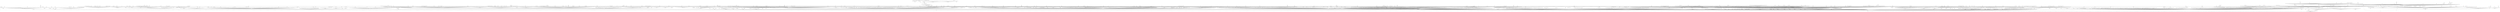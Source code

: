 strict digraph "" {
	11457	[gender=f,
		generation="Follower(Tabi') [3rd Generation]",
		grade=thiqah,
		name="Umm al-Darda'a أم الدرداء"];
	11066	[gender=m,
		generation="Follower(Tabi') [5th generation]",
		grade=thiqah,
		name="Makhul al-Shami/al-Damashiqi مكحول الشامي"];
	11457 -> 11066;
	11163	[gender=m,
		generation="Follower(Tabi') [3rd Generation]",
		grade=thiqah,
		name="Zayd bin Aslam زيد بن أسلم"];
	11457 -> 11163;
	19860	[gender=m,
		generation="Follower(Tabi') [5th generation]",
		grade="sadooq/delusion",
		name="Abu Ghalib Hazur حزور أبو غالب صاحب أبي إمامة"];
	11457 -> 19860;
	10923	[gender=m,
		generation="Follower(Tabi') [3rd Generation]",
		grade=thiqah,
		name="Talha bin 'Ubaidullah طلحة بن عبيد الله بن كريز"];
	11457 -> 10923;
	11667	[gender=m,
		generation="Follower(Tabi') [5th generation]",
		grade=thiqah,
		name="Ibrahim bin Abi Ablh إبراهيم بن أبي عبلة"];
	11457 -> 11667;
	10977	[gender=m,
		generation="Follower(Tabi') [6th generation]",
		grade=thiqah,
		name="al-Walid bin Hisham bin Mu'awiya الوليد بن هشام بن معاوية بن هشام"];
	11457 -> 10977;
	10753	[gender=m,
		generation="Follower(Tabi') [6th generation]",
		grade=thiqah,
		name="Habib bin Abi 'Umra حبيب بن أبي عمرة القصاب"];
	11457 -> 10753;
	11723	[gender=m,
		generation="Follower(Tabi') [6th generation]",
		grade=sadooq,
		name="Mua'wiya bin Ishaq bin Talha معاوية بن إسحاق بن طلحة بن عبيد"];
	11457 -> 11723;
	11158	[gender=m,
		generation="Follower(Tabi') [5th generation]",
		grade=sadooq,
		name="Khalid bin Dhkwan خالد بن ذكوان"];
	11457 -> 11158;
	18679	[gender=m,
		generation="Follower(Tabi') [6th generation]",
		grade=maqbool,
		name="'Ubaidullah bin Talha عبيد الله بن طلحة بن عبيد الله"];
	11457 -> 18679;
	11670	[gender=m,
		generation="Follower(Tabi') [4th generation]",
		grade=thiqah,
		name="Isma'il bin 'Ubaidullah bin Abi Muhajir إسماعيل بن عبيد الله بن أبي المهاجر"];
	11457 -> 11670;
	17041	[gender=m,
		generation="Follower(Tabi') [4th generation]",
		grade=thiqah,
		name="'Abdullah bin Abi Zakaria Alimam عبد الله بن أبي زكريا"];
	11457 -> 17041;
	17558	[gender=m,
		generation="Follower(Tabi') [3rd Generation]",
		grade=maqbool,
		name="Abu 'Abd Rabb أبو عبد رب الدمشقي"];
	11457 -> 17558;
	19093	[gender=m,
		generation="Follower(Tabi') [3rd Generation]",
		grade="no doubt",
		name="Nmyr bin Aws al-Ash'ry Qady نمير بن أوس"];
	11457 -> 19093;
	19201	[gender=m,
		generation="Follower(Tabi') [3rd Generation]",
		grade=thiqah,
		name="Yonus bin Maysra bin Halbus يونس بن ميسرة"];
	11457 -> 19201;
	17096	[gender=m,
		generation="Follower(Tabi') [4th generation]",
		grade=sadooq,
		name="Abu 'Imran al-Ansari al-Shami أبو عمران الأنصاري الشامي"];
	11457 -> 17096;
	11044	[gender=m,
		generation="Follower(Tabi') [3rd Generation]",
		grade=sadooq,
		name="Shar bin Hushab al-Asha'ri شهر بن حوشب الأشعري"];
	11457 -> 11044;
	11342	[gender=m,
		generation="Follower(Tabi') [3rd Generation]",
		grade=thiqah,
		name="Salm bin Abi al-Ja'd سالم بن أبي الجعد"];
	11457 -> 11342;
	11253	[gender=m,
		generation="Follower(Tabi') [3rd Generation]",
		grade=thiqah,
		name="'Abdullah bin Mahayraz عبد الله بن محيريز"];
	11457 -> 11253;
	4097	[gender=m,
		generation="Comp.(RA) [1st Generation]",
		grade=undefined,
		name="Jubayr bin Nufayr al-Hadrami ( جبير بن نفير الحضرمي ( رضي الله عنه"];
	11457 -> 4097;
	11012	[gender=m,
		generation="Follower(Tabi') [4th generation]",
		grade="thiqah thiqah",
		name="Maymun bin Mahran ميمون بن مهران"];
	11457 -> 11012;
	10840	[gender=m,
		generation="Follower(Tabi') [4th generation]",
		grade=thiqah,
		name="Yahya bin 'Aabad bin Shayban يحيى بن عباد بن شيبان"];
	11457 -> 10840;
	10806	[gender=m,
		generation="Follower(Tabi') [4th generation]",
		grade="thiqah thiqah",
		name="'Awn bin 'Abdullah bin 'Utba عون بن عبد الله بن عتبة بن مسعود الهذلي"];
	11457 -> 10806;
	13144	[gender=m,
		generation="Follower(Tabi') [3rd Generation]",
		grade=maqbool,
		name="Ya'la bin Mamulk يعلى بن مملك"];
	11457 -> 13144;
	487	[gender=m,
		generation="Comp.(RA) [1st Generation]",
		grade=undefined,
		name="'Abdullah bin Safwan bin Umayyah ( عبد الله بن صفوان بن أمية ( رضي الله عنه"];
	11457 -> 487;
	18710	[gender=m,
		generation="Follower(Tabi') [3rd Generation]",
		grade=thiqah,
		name="'Uthman bin Abi Swd'h عثمان بن أبي سودة المقدسي"];
	11457 -> 18710;
	18734	[gender=m,
		generation="Follower(Tabi') [4th generation]",
		grade=thiqah,
		name="Ata'a bin Naf' al-Kykharany عطاء بن نافع الكيخاراني"];
	11457 -> 18734;
	17524	[gender=m,
		generation="Follower(Tabi') [6th generation]",
		grade=maqbool,
		name="Abd Rbh bin Sulaiman عبد ربه بن سليمان بن عمير بن زيتون"];
	11457 -> 17524;
	17012	[gender=m,
		generation="Follower(Tabi') [5th generation]",
		grade=maqbool,
		name="al-Harith bin 'Ubaidullah الحارث بن عبيد الله الأنصاري"];
	11457 -> 17012;
	19235	[gender=m,
		generation="Follower(Tabi') [3rd Generation]",
		grade="not thiqah",
		name="Abu Hazam bin Sakhar bin al-Ayla أبو حازم بن صخر"];
	11457 -> 19235;
	14	[gender=m,
		generation="Comp.(RA) [1st Generation]",
		grade=undefined,
		name="Salman Farsi ( سلمان أبو عبد الله الفارسي ( رضي الله عنه"];
	14 -> 11457;
	37	[gender=m,
		generation="Comp.(RA) [1st Generation]",
		grade=undefined,
		name="Abu al-Darda ( أبو الدرداء عويمر بن زيد بن قيس الأنصاري ( رضي الله عنه"];
	37 -> 11457;
	53	[gender=f,
		generation="Comp.(RA) [1st Generation]",
		grade=undefined,
		name="Aisha bint Abi Bakr ( أمّ المؤمنين عائشة بنت أبي بكر الصديق ( رضي الله عنها"];
	53 -> 11457;
	13	[gender=m,
		generation="Comp.(RA) [1st Generation]",
		grade=undefined,
		name="Abu Hurairah ( أبو هريرة - عبد الرحمن بن صخر الدوسي  ( رضي الله عنه"];
	13 -> 11457;
	1935	[gender=m,
		generation="Comp.(RA) [1st Generation]",
		grade=undefined,
		name="Fadala bin 'Ubaid bin Naqid ( فضالة بن عبيد بن نافذ ( رضي الله عنه"];
	1935 -> 11457;
	1	[gender=m,
		generation="Rasool Allah",
		grade=undefined,
		name="Prophet Muhammad(saw) ( محمّد صلّی اللہ علیہ وآلہ وسلّم ( رضي الله عنه"];
	1 -> 14;
	49	[gender=m,
		generation="Comp.(RA) [1st Generation]",
		grade=undefined,
		name="Zayd ibn Thabit ( زيد بن ثابت بن الضحاك بن زيد ( رضي الله عنه"];
	49 -> 37;
	2	[gender=m,
		generation="Comp.(RA) [1st Generation]",
		grade=undefined,
		name="Abu Bakr As-Siddique ( أبو بكر الصديق ( رضي الله عنه"];
	2 -> 53;
	3	[gender=m,
		generation="Comp.(RA) [1st Generation]",
		grade=undefined,
		name="'Umar ibn al-Khattab ( عمر بن الخطاب بن نفيل ( رضي الله عنه"];
	3 -> 53;
	9	[gender=m,
		generation="Comp.(RA) [1st Generation]",
		grade=undefined,
		name="Sa'd ibn Abi Waqqas ( سعد بن أبي وقاص ( رضي الله عنه"];
	9 -> 53;
	30	[gender=m,
		generation="Comp.(RA) [1st Generation]",
		grade=undefined,
		name="Hassan ibn Ali bin Abi Talib ( الحسن بن علي بن أﺑﻲ طالب ( رضي الله عنه"];
	30 -> 53;
	45	[gender=m,
		generation="Comp.(RA) [1st Generation]",
		grade=undefined,
		name="Usaid bin Hudair bin Sammak ( أسيد بن الحضير بن سماك ( رضي الله عنه"];
	45 -> 53;
	63	[gender=f,
		generation="Comp.(RA) [1st Generation]",
		grade=undefined,
		name="Fatima bint Muhammad ( فاطمة الزهراء بنت محمد بن عبد الله ( رضي الله عنها"];
	63 -> 53;
	248	[gender=f,
		generation="Comp.(RA) [1st Generation]",
		grade=undefined,
		name="Duba'a bint Az-Zubair ( ضباعة بنت الزبير بن عبد المطلب الهاشمية ( رضي الله عنها"];
	248 -> 53;
	830	[gender=m,
		generation="Comp.(RA)",
		grade=undefined,
		name="'Amir bin Fuhayra ( عامر بن فهيرة التيمي مولى أبي بكر الصديق ( رضي الله عنه"];
	830 -> 53;
	961	[gender=f,
		generation="Comp.(RA) [1st Generation]",
		grade=undefined,
		name="Judhama bint Jandal al-Asadiyya ( جذامة بنت جندل/جدامة بنت وهب الأسدية ( رضي الله عنها"];
	961 -> 53;
	6	[gender=m,
		generation="Comp.(RA) [1st Generation]",
		grade=undefined,
		name="Talha ibn 'Ubaidullah ( طلحة بن عبيد الله ( رضي الله عنه"];
	6 -> 53;
	4	[gender=m,
		generation="Comp.(RA) [1st Generation]",
		grade=undefined,
		name="'Uthman ibn 'Affaan ( عثمان بن عفان ( رضي الله عنه"];
	4 -> 13;
	5	[gender=m,
		generation="Comp.(RA) [1st Generation]",
		grade=undefined,
		name="Ali ibn Abi Talib ( علي بن أبي طالب بن عبد المطلب ( رضي الله عنه"];
	5 -> 13;
	39	[gender=m,
		generation="Comp.(RA) [1st Generation]",
		grade=undefined,
		name="Ubayy ibn Ka'b ( أبي بن كعب بن قيس ( رضي الله عنه"];
	39 -> 13;
	48	[gender=m,
		generation="Comp.(RA) [1st Generation]",
		grade=undefined,
		name="'Abdullah ibn Rawaha ( عبد الله بن رواحة ( رضي الله عنه"];
	48 -> 13;
	50	[gender=m,
		generation="Comp.(RA) [1st Generation]",
		grade=undefined,
		name="Usamah ibn Zayd ( أسامة بن زيد بن حارثة ( رضي الله عنه"];
	50 -> 13;
	103	[gender=m,
		generation="Comp.(RA) [1st Generation]",
		grade=undefined,
		name="'Abdullah bin Saalam ( عبد الله بن سلام بن الحارث أبو يوسف ( رضي الله عنه"];
	103 -> 13;
	135	[gender=m,
		generation="Comp.(RA) [1st Generation]",
		grade=undefined,
		name="Fadl ibn al-'Abbas ( الفضل بن العباس بن عبد المطلب ( رضي الله عنه"];
	135 -> 13;
	382	[gender=m,
		generation="Comp.(RA) [1st Generation]",
		grade=undefined,
		name="Tamim al-Dari ( تميم الداري ( رضي الله عنه"];
	382 -> 13;
	586	[gender=m,
		generation="Comp.(RA) [1st Generation]",
		grade=undefined,
		name="al-'Ala' bin al-Hadrami ( العلاء بن الحضرمي ( رضي الله عنه"];
	586 -> 13;
	808	[gender=m,
		generation="Comp.(RA)",
		grade=undefined,
		name="'Ukkasha bin Mihsan al-Asadi ( عكاشة بن محصن الأسدي ( رضي الله عنه"];
	808 -> 13;
	4058	[gender=m,
		generation="Comp.(RA) [1st Generation]",
		grade=undefined,
		name="Ka'b al-Ahbar ( كعب الأحبار ,كعب بن ماتع الحميري ( رضي الله عنه"];
	4058 -> 13;
	4086	[gender=m,
		generation="Comp.(RA) [1st Generation]",
		grade=undefined,
		name="Basra bin Abi Basra ( بصرة بن أبي بصرة الغفاري ( رضي الله عنه"];
	4086 -> 13;
	4087	[gender=m,
		generation="Comp.(RA) [1st Generation]",
		grade=undefined,
		name="Hamil/Jamil bin Basra ( حميل بن بصرة أبو بصرة الغفاري ( رضي الله عنه"];
	4087 -> 13;
	4127	[gender=m,
		generation="Comp.(RA) [1st Generation]",
		grade=undefined,
		name="Khuraym bin Fatik ( خريم بن فاتك الأسدي ( رضي الله عنه"];
	4127 -> 13;
	40	[gender=m,
		generation="Comp.(RA) [1st Generation]",
		grade=undefined,
		name="'Ubada bin As-Samit ( عبادة بن الصامت بن قيس بن أصرم ( رضي الله عنه"];
	40 -> 1935;
	38	[gender=m,
		generation="Comp.(RA) [1st Generation]",
		grade=undefined,
		name="Abu Sa'id al-Khudri ( أبو سعيد سعد بن مالك بن سنان الخدري ( رضي الله عنه"];
	38 -> 49;
	24	[gender=m,
		generation="Comp.(RA) [1st Generation]",
		grade=undefined,
		name="Bilal ibn Ribah ( بلال بن رباح الحبشي المؤذن ( رضي الله عنه"];
	24 -> 2;
	76	[gender=f,
		generation="Comp.(RA) [1st Generation]",
		grade=undefined,
		name="Khawlah bint Hakim ( خولة بنت حكيم بن أمية ( رضي الله عنها"];
	76 -> 9;
	31	[gender=m,
		generation="Comp.(RA) [1st Generation]",
		grade=undefined,
		name="Hussain ibn 'Ali ibn Abi Talib ( حسين بن علي بن أﺑﻲ طالب ( رضي الله عنه"];
	31 -> 30;
	3670	[gender=m,
		generation="Comp.(RA) [1st Generation]",
		grade=undefined,
		name="Hind bin Abi Halah ( هند بن أبي هالة التميمي ( رضي الله عنه"];
	3670 -> 30;
	490	[gender=f,
		generation="Comp.(RA)",
		grade=undefined,
		name="Halah bint Khuwaylid ( هالة بنت خويلد بن أسد ( رضي الله عنها"];
	490 -> 30;
	25	[gender=m,
		generation="Comp.(RA) [1st Generation]",
		grade=undefined,
		name="'Ammar ibn Yasir ( عمار بن ياسر بن عامر ( رضي الله عنه"];
	25 -> 5;
	163	[gender=m,
		generation="Comp.(RA) [1st Generation]",
		grade=undefined,
		name="al-Miqdad ibn al-Aswad ( المقداد بن الأسود الكندي ( رضي الله عنه"];
	163 -> 5;
	20033	[gender=m,
		generation="Succ. (Taba' Tabi') [9th generation]",
		grade="thiqah thiqah",
		name="'Abdur Rahman bin Mahdi عبد الرحمن بن مهدي"];
	20033 -> 5;
	15	[gender=m,
		generation="Comp.(RA) [1st Generation]",
		grade=undefined,
		name="Zayd ibn Harithah ( زيد بن حارثة ( رضي الله عنه"];
	15 -> 50;
	56	[gender=f,
		generation="Comp.(RA) [1st Generation]",
		grade=undefined,
		name="Umm Salamah ( أم سلمة بنت أبي أمية ( رضي الله عنها"];
	56 -> 50;
	12354	[gender=m,
		generation="Follower(Tabi') [6th generation]",
		grade=maqbool,
		name="Athym bin Nstas عثيم بن نسطاس"];
	12354 -> 50;
	182	[gender=m,
		generation="Comp.(RA) [1st Generation]",
		grade=undefined,
		name="Suhayb bin Sinan ar-Rumi ( صهيب بن سنان بن مالك الرومي ( رضي الله عنه"];
	182 -> 4058;
	23	[gender=m,
		generation="Comp.(RA) [1st Generation]",
		grade=undefined,
		name="Abu Dharr al-Ghaffari ( جندب بن جنادة أبو ذر الغفاري ( رضي الله عنه"];
	23 -> 4087;
	16	[gender=m,
		generation="Comp.(RA) [1st Generation]",
		grade=undefined,
		name="ibn Mas'ud ( عبد الله بن مسعود ( رضي الله عنه"];
	16 -> 38;
	41	[gender=m,
		generation="Comp.(RA) [1st Generation]",
		grade=undefined,
		name="Abu Musa al-Asha'ari ( أبو موسى الأشعري ( رضي الله عنه"];
	41 -> 38;
	233	[gender=m,
		generation="Comp.(RA) [1st Generation]",
		grade=undefined,
		name="Qatada ibn al-Nu'man ( ذو العينين , قتادة بن النعمان بن زيد ( رضي الله عنه"];
	233 -> 38;
	5230	[gender=m,
		generation="Comp.(RA) [1st Generation]",
		grade=undefined,
		name="Qbath bin Ashym bin 'Amir ( قباث بن أشيم ( رضي الله عنه"];
	5230 -> 38;
	20453	[gender=m,
		generation="Succ. (Taba' Tabi') [9th generation]",
		grade=thiqah,
		name="al-Qasim bin Yahya bin Ata'a القاسم بن يحيى بن عطاء بن مقدم"];
	20453 -> 38;
	42	[gender=m,
		generation="Comp.(RA)",
		grade=undefined,
		name="Malik bin Sinan ( مالك بن سنان بن عبيد بن ثعلبة الأنصاري ( رضي الله عنه"];
	42 -> 38;
	391	[gender=m,
		generation="Comp.(RA) [1st Generation]",
		grade=undefined,
		name="Abu Qatada ibn Rab'i ( أبو قتادة بن ربعي الأنصاري ( رضي الله عنه"];
	391 -> 38;
	17	[gender=m,
		generation="Comp.(RA) [1st Generation]",
		grade=undefined,
		name="ibn Abbas ( عبد الله بن العباس بن عبد المطلب  الحبر ( رضي الله عنه"];
	17 -> 38;
	27	[gender=m,
		generation="Comp.(RA) [1st Generation]",
		grade=undefined,
		name="Mu'awiya ibn Abu Sufyan ( معاوية بن أبي سفيان ( رضي الله عنه"];
	27 -> 38;
	34	[gender=m,
		generation="Comp.(RA) [1st Generation]",
		grade=undefined,
		name="Jabir ibn 'Abdullah ( جابر بن عبد الله بن عمرو السلمي الأنصاري ( رضي الله عنه"];
	34 -> 38;
	30265	[gender=m,
		generation="3rd Century AH [11th generation]",
		grade="thiqah thiqah",
		name="al-Fadl bin Y'aqub bin Ibrahim الفضل بن يعقوب الرخامي"];
	30265 -> 31;
	145	[gender=m,
		generation="Comp.(RA) [1st Generation]",
		grade=undefined,
		name="Hudhayfah ibn al-Yaman ( حذيفة بن اليمان ( رضي الله عنه"];
	145 -> 25;
	10668	[gender=m,
		generation="Follower(Tabi') [6th generation]",
		grade=thiqah,
		name="Isma'il bin Muslim al-Bdy إسماعيل بن مسلم العبدي"];
	10668 -> 20033;
	10669	[gender=m,
		generation="Follower(Tabi') [6th generation]",
		grade=thiqah,
		name="al-Aswad bin Shayban al-Sadusi الأسود بن شيبان السدوسي"];
	10669 -> 20033;
	10704	[gender=m,
		generation="Follower(Tabi') [5th generation]",
		grade=sadooq,
		name="'Ikrama bin 'Ammar عكرمة بن عمار العجلي أبو عمار اليمامي"];
	10704 -> 20033;
	10846	[gender=m,
		generation="Follower(Tabi') [5th generation]",
		grade="sadooq/delusion",
		name="Yonus bin Abi Ishaq يونس بن أبي إسحاق"];
	10846 -> 20033;
	10900	[gender=m,
		generation="Follower(Tabi') [6th generation]",
		grade="sadooq/delusion",
		name="Hjaj bin Abi Zynb حجاج بن أبي زينب السلمي"];
	10900 -> 20033;
	11272	[gender=m,
		generation="Follower(Tabi') [6th generation]",
		grade=thiqah,
		name="Jarir bin Hazim bin Zayd جرير بن حازم بن زيد"];
	11272 -> 20033;
	11301	[gender=m,
		generation="Follower(Tabi') [6th generation]",
		grade=thiqah,
		name="Qurrah bin Khalid al-Sadusi قرة بن خالد السدوسي"];
	11301 -> 20033;
	11304	[gender=m,
		generation="Follower(Tabi') [6th generation]",
		grade=thiqah,
		name="al-Muthna bin Sa'id al-Daba'i المثنى بن سعيد الضبعي"];
	11304 -> 20033;
	11307	[gender=m,
		generation="Follower(Tabi') [6th generation]",
		grade=thiqah,
		name="Mahdi bin Maymun al-Azdi مهدي بن ميمون الأزدي المعولي"];
	11307 -> 20033;
	11555	[gender=m,
		generation="Follower(Tabi') [5th generation]",
		grade="sadooq/delusion",
		name="Ayman bin Nabil أيمن بن نابل الحبشي"];
	11555 -> 20033;
	11583	[gender=m,
		generation="Follower(Tabi') [5th generation]",
		grade=sadooq,
		name="Khalid bin Dinar Abu Khalida خالد بن دينار التميمي السعدي أبو خلدة"];
	11583 -> 20033;
	11643	[gender=m,
		generation="Follower(Tabi') [6th generation]",
		grade=sadooq,
		name="'Umar bin Abi Za'id'h عمر بن أبي زائدة الهمداني"];
	11643 -> 20033;
	11845	[gender=m,
		generation="Follower(Tabi') [5th generation]",
		grade=thiqah,
		name="Da'ud bin Qays al-Fra'a داود بن قيس الفراء الدباغ"];
	11845 -> 20033;
	14240	[gender=m,
		generation="Follower(Tabi') [6th generation]",
		grade=maqbool,
		name="'Abdur Rahman bin Qays عبد الرحمن بن قيس العتكي أبو روح"];
	14240 -> 20033;
	14364	[gender=m,
		generation="Follower(Tabi') [4th generation]",
		grade=thiqah,
		name="Mshm'l bin Iyas مشمعل بن إياس"];
	14364 -> 20033;
	15582	[gender=m,
		generation="Follower(Tabi') [6th generation]",
		grade=maqbool,
		name="Han'i bin Ayoub al-Hnfy هانئ بن أيوب الحنفي الكوفي"];
	15582 -> 20033;
	20001	[gender=m,
		generation="Succ. (Taba' Tabi') [7th generation] [Maliki]",
		grade="thiqah thiqah",
		name="Imam Maalik مالك بن أنس بن مالك بن أبي عامر"];
	20001 -> 20033;
	20005	[gender=m,
		generation="Succ. (Taba' Tabi') [8th generation]",
		grade="thiqah thiqah",
		name="Sufyan bin 'Uyaynah سفيان بن عيينة"];
	20005 -> 20033;
	20012	[gender=m,
		generation="Succ. (Taba' Tabi') [7th generation]",
		grade="thiqah thiqah",
		name="Sufyan bin Sa‘id Ath-Thawri سفيان الثوري"];
	20012 -> 20033;
	20020	[gender=m,
		generation="Succ. (Taba' Tabi') [7th generation]",
		grade="thiqah thiqah",
		name="Shu'bah bin al-Hajjaj شعبة بن الحجاج"];
	20020 -> 20033;
	20021	[gender=m,
		generation="Succ. (Taba' Tabi') [8th generation]",
		grade="thiqah thiqah",
		name="Hammad bin Salama حماد بن سلمة"];
	20021 -> 20033;
	20022	[gender=m,
		generation="Succ. (Taba' Tabi') [8th generation]",
		grade="thiqah thiqah",
		name="Hammad bin Zayd حماد بن زيد بن درهم الأزدي الأزرق"];
	20022 -> 20033;
	20026	[gender=m,
		generation="Succ. (Taba' Tabi') [7th generation]",
		grade=thiqah,
		name="'Abdul 'Aziz bin 'Abdullah al-Majashun عبد العزيز بن عبد الله الماجشون"];
	20026 -> 20033;
	20029	[gender=m,
		generation="Succ. (Taba' Tabi') [9th generation]",
		grade="thiqah thiqah",
		name="'Abdullah bin Wahb عبد الله بن وهب بن مسلم القرشي"];
	20029 -> 20033;
	20032	[gender=m,
		generation="Succ. (Taba' Tabi') [9th generation]",
		grade="thiqah thiqah",
		name="Waki' bin al-Jarrah وكيع بن الجراح"];
	20032 -> 20033;
	20159	[gender=m,
		generation="Succ. (Taba' Tabi') [8th generation]",
		grade="sadooq/delusion",
		name="Hatm bin Isma'il al-Madni حاتم بن إسماعيل المدني"];
	20159 -> 20033;
	20165	[gender=m,
		generation="Succ. (Taba' Tabi') [8th generation]",
		grade=sadooq,
		name="'Abdul 'Aziz bin Abi Hazim عبد العزيز بن أبي حازم"];
	20165 -> 20033;
	20167	[gender=m,
		generation="Succ. (Taba' Tabi') [8th generation]",
		grade=sadooq,
		name="'Abdul 'Aziz bin Muhammad al-Daruradi عبد العزيز بن محمد الدراوردي"];
	20167 -> 20033;
	20182	[gender=m,
		generation="Succ. (Taba' Tabi') [7th generation]",
		grade=thiqah,
		name="al-Mughira bin 'Abdur Rahman - Qusayy المغيرة بن عبد الرحمن بن عبد الله - قصي"];
	20182 -> 20033;
	20189	[gender=m,
		generation="Succ. (Taba' Tabi') [7th generation]",
		grade="thiqah thiqah",
		name="Ibrahim bin Nafi' al-Makhzumi إبراهيم بن نافع المخزومي"];
	20189 -> 20033;
	20200	[gender=m,
		generation="Succ. (Taba' Tabi') [8th generation]",
		grade="thiqah thiqah",
		name="Fadayl bin 'Iyyad bin Mas'ud فضيل بن عياض بن مسعود"];
	20200 -> 20033;
	20220	[gender=m,
		generation="Succ. (Taba' Tabi') [7th generation]",
		grade=thiqah,
		name="Harb bin Shadaad al-Yashkari حرب بن شداد اليشكري"];
	20220 -> 20033;
	20225	[gender=m,
		generation="Succ. (Taba' Tabi') [8th generation]",
		grade="sadooq/delusion",
		name="Hameed bin al-'Aswad bin al-'Ashqr حميد بن الأسود بن الأشقر"];
	20225 -> 20033;
	20227	[gender=m,
		generation="Succ. (Taba' Tabi') [8th generation]",
		grade="sadooq/delusion",
		name="Khalid bin 'Abdur Rahman خالد بن عبد الرحمن بن بكير"];
	20227 -> 20033;
	20234	[gender=m,
		generation="Succ. (Taba' Tabi') [7th generation]",
		grade=thiqah,
		name="Saleem bin Hiyyan سليم بن حيان"];
	20234 -> 20033;
	20235	[gender=m,
		generation="Succ. (Taba' Tabi') [7th generation]",
		grade=sadooq,
		name="Sulaiman bin Khatir al-'Abdi سليمان بن كثير العبدي"];
	20235 -> 20033;
	20236	[gender=m,
		generation="Succ. (Taba' Tabi') [7th generation]",
		grade="thiqah thiqah",
		name="Sulaiman bin al-Mughira al-Qaysy سليمان بن المغيرة القيسي مولاهم"];
	20236 -> 20033;
	20237	[gender=m,
		generation="Succ. (Taba' Tabi') [7th generation]",
		grade=thiqah,
		name="Salam bin Mskyn bin Rabi'ya سلام بن مسكين بن ربيعة"];
	20237 -> 20033;
	20240	[gender=m,
		generation="Succ. (Taba' Tabi') [7th generation]",
		grade=thiqah,
		name="Shayban bin 'Abdur Rahman شيبان بن عبد الرحمن النحوي أبو معاوية"];
	20240 -> 20033;
	20242	[gender=m,
		generation="Succ. (Taba' Tabi') [7th generation]",
		grade="sadooq/delusion",
		name="'Aabad bin Rashid al-Tamimi عباد بن راشد التميمي مولاهم البصري البزا"];
	20242 -> 20033;
	20253	[gender=m,
		generation="Succ. (Taba' Tabi') [7th generation]",
		grade=thiqah,
		name="'Abdul 'Aziz bin Muslim al-Qasimali عبد العزيز بن مسلم القسملي"];
	20253 -> 20033;
	20256	[gender=m,
		generation="Succ. (Taba' Tabi') [8th generation]",
		grade=thiqah,
		name="'Abdul Wahid bin Ziyad عبد الواحد بن زياد العبدي"];
	20256 -> 20033;
	20288	[gender=m,
		generation="Succ. (Taba' Tabi') [9th generation]",
		grade=thiqah,
		name="Ma'tmar bin Sulaiman-al-Taufayl معتمر بن سليمان -  الطفيل"];
	20288 -> 20033;
	20289	[gender=m,
		generation="Succ. (Taba' Tabi') [7th generation]",
		grade=thiqah,
		name="Mnswr bin Sa'd al-Basri منصور بن سعد البصري صاحب اللؤلؤ"];
	20289 -> 20033;
	20295	[gender=m,
		generation="Succ. (Taba' Tabi') [7th generation]",
		grade=thiqah,
		name="Hisham bin Abi 'Abdullah al-Dastawa'i هشام بن أبي عبد الله الدستوائي"];
	20295 -> 20033;
	20299	[gender=m,
		generation="Succ. (Taba' Tabi') [7th generation]",
		grade=thiqah,
		name="Wahayb bin Khalid bin 'Ajlan al-Bahli وهيب بن خالد بن عجلان الباهلي"];
	20299 -> 20033;
	20304	[gender=m,
		generation="Succ. (Taba' Tabi') [8th generation]",
		grade=thiqah,
		name="Yazid bin Zari' يزيد بن زريع"];
	20304 -> 20033;
	20321	[gender=m,
		generation="Succ. (Taba' Tabi') [7th generation]",
		grade=thiqah,
		name="Zuhayr bin Mua'wiya bin Hudayj زهير بن معاوية بن حديج"];
	20321 -> 20033;
	20327	[gender=m,
		generation="Succ. (Taba' Tabi') [7th generation]",
		grade=thiqah,
		name="Abu al-Ahwus, Salam bin Sulaym al-Hanafi أبو الأحوص سلام بن سليم الحنفي"];
	20327 -> 20033;
	20358	[gender=m,
		generation="Succ. (Taba' Tabi') [7th generation]",
		grade=thiqah,
		name="Malik bin Mghwl مالك بن مغول"];
	20358 -> 20033;
	20373	[gender=m,
		generation="Succ. (Taba' Tabi') [7th generation]",
		grade=thiqah,
		name="Abu Bakr bin 'Ayyash al-Asadi أبو بكر بن عياش بن سالم الأسدي"];
	20373 -> 20033;
	20394	[gender=m,
		generation="Succ. (Taba' Tabi') [7th generation]",
		grade=thiqah,
		name="Zuhayr bin Muhammad al-Tamimi زهير بن محمد التميمي"];
	20394 -> 20033;
	20402	[gender=m,
		generation="Succ. (Taba' Tabi') [8th generation]",
		grade=thiqah,
		name="Yahya bin Hamza bin Waqd يحيى بن حمزة بن واقد"];
	20402 -> 20033;
	20423	[gender=m,
		generation="Succ. (Taba' Tabi') [8th generation]",
		grade=thiqah,
		name="Khalid bin 'Abdullah al-Tahan خالد بن عبد الله بن عبد الرحمن الطحان"];
	20423 -> 20033;
	20469	[gender=m,
		generation="Succ. (Taba' Tabi') [7th generation]",
		grade=thiqah,
		name="Wadah bin 'Abdullah al-Yashkari وضاح بن عبد الله اليشكري  أبو عوانة"];
	20469 -> 20033;
	20516	[gender=m,
		generation="Succ. (Taba' Tabi') [7th generation]",
		grade=sadooq,
		name="Muhammad bin Musa bin Abi 'Abdullah محمد بن موسى بن أبي عبد الله الفطري"];
	20516 -> 20033;
	20519	[gender=m,
		generation="Succ. (Taba' Tabi') [7th generation]",
		grade="sadooq/delusion",
		name="Hisham bin Sa'd al-Madni هشام بن سعد المدني أبو عباد"];
	20519 -> 20033;
	20522	[gender=m,
		generation="Succ. (Taba' Tabi') [7th generation]",
		grade=undefined,
		name="Y'aqub bin Muhammad bin Thla'a يعقوب بن محمد بن طحلاء"];
	20522 -> 20033;
	20531	[gender=m,
		generation="Succ. (Taba' Tabi') [8th generation]",
		grade=sadooq,
		name="Bashr bin Mnswr al-Slymy بشر بن منصور السليمي"];
	20531 -> 20033;
	20532	[gender=m,
		generation="Succ. (Taba' Tabi') [8th generation]",
		grade=sadooq,
		name="Ja'far bin Sulaiman al-Daba'i جعفر بن سليمان الضبعي"];
	20532 -> 20033;
	20533	[gender=m,
		generation="Succ. (Taba' Tabi') [8th generation]",
		grade="sadooq/delusion",
		name="al-Harith bin 'Ubaid al-Ayadi الحارث بن عبيد الإيادي"];
	20533 -> 20033;
	20534	[gender=m,
		generation="Succ. (Taba' Tabi') [7th generation]",
		grade="sadooq/delusion",
		name="Habib bin Abi Habib حبيب بن أبي حبيب الجرمي"];
	20534 -> 20033;
	20540	[gender=m,
		generation="Succ. (Taba' Tabi') [7th generation]",
		grade=thiqah,
		name="al-Rabi' bin Muslim al-Jmhy Abu الربيع بن مسلم الجمحي"];
	20540 -> 20033;
	20546	[gender=m,
		generation="Succ. (Taba' Tabi') [8th generation]",
		grade=thiqah,
		name="Sulaym bin Aghdar سليم بن أخضر"];
	20546 -> 20033;
	20550	[gender=m,
		generation="Succ. (Taba' Tabi') [7th generation]",
		grade=thiqah,
		name="Salam bin Abi Mut'ia سلام بن أبي مطيع"];
	20550 -> 20033;
	20558	[gender=m,
		generation="Succ. (Taba' Tabi') [7th generation]",
		grade=thiqah,
		name="'Ubaidullah bin al-Hasan bin al-Husain عبيد الله بن الحسن بن حصين"];
	20558 -> 20033;
	20561	[gender=m,
		generation="Succ. (Taba' Tabi') [7th generation]",
		grade=thiqah,
		name="'Uzra bin Thabit عزرة بن ثابت بن أبي زيد"];
	20561 -> 20033;
	20564	[gender=m,
		generation="Succ. (Taba' Tabi') [7th generation]",
		grade=thiqah,
		name="al-Qasim bin al-Fadl bin Ma'dan القاسم بن الفضل بن معدان"];
	20564 -> 20033;
	20573	[gender=m,
		generation="Succ. (Taba' Tabi') [7th generation]",
		grade=sadooq,
		name="Wasil bin 'Abdur Rahman واصل بن عبد الرحمن"];
	20573 -> 20033;
	20581	[gender=m,
		generation="Succ. (Taba' Tabi') [8th generation]",
		grade=sadooq,
		name="al-Hasan bin Ayyash bin Salm الحسن بن عياش بن سالم"];
	20581 -> 20033;
	20587	[gender=m,
		generation="Succ. (Taba' Tabi') [8th generation]",
		grade="sadooq/delusion",
		name="Sharayk bin 'Abdullah شريك بن عبد الله النخعي"];
	20587 -> 20033;
	20588	[gender=m,
		generation="Succ. (Taba' Tabi') [7th generation]",
		grade=maqbool,
		name="Suh'aib bin Safwan bin al-Rabi' شعيب بن صفوان بن الربيع"];
	20588 -> 20033;
	20604	[gender=m,
		generation="Succ. (Taba' Tabi') [7th generation]",
		grade="sadooq/delusion",
		name="Muhammad bin Talha bin Masraf محمد بن طلحة بن مصرف"];
	20604 -> 20033;
	20619	[gender=m,
		generation="Succ. (Taba' Tabi') [7th generation]",
		grade=sadooq,
		name="Abu Bakr al-Nhshly al-Kwfy أبو بكر النهشلي الكوفي"];
	20619 -> 20033;
	20628	[gender=m,
		generation="Succ. (Taba' Tabi') [7th generation]",
		grade=thiqah,
		name="Musa bin 'Ali bin Rabah موسى بن علي بن رباح"];
	20628 -> 20033;
	20638	[gender=m,
		generation="Succ. (Taba' Tabi') [7th generation]",
		grade=thiqah,
		name="Sa'id bin 'Abdul 'Aziz al-Tanuqi سعيد بن عبد العزيز التنوخي"];
	20638 -> 20033;
	20645	[gender=m,
		generation="Succ. (Taba' Tabi') [7th generation]",
		grade="sadooq/delusion",
		name="al-Jarrah bin Malih bin 'Ady الجراح بن مليح بن عدي"];
	20645 -> 20033;
	20658	[gender=m,
		generation="Succ. (Taba' Tabi') [7th generation]",
		grade="sadooq/delusion",
		name="'Abdullah bin 'Abdur Rahman bin Ya'la عبد الله بن عبد الرحمن بن يعلى"];
	20658 -> 20033;
	20674	[gender=m,
		generation="Succ. (Taba' Tabi') [8th generation]",
		grade="sadooq/delusion",
		name="Muhammad bin Muslim al-Ta'ifi محمد بن مسلم بن سوسن الطائفي"];
	20674 -> 20033;
	20675	[gender=m,
		generation="Succ. (Taba' Tabi') [7th generation]",
		grade="sadooq/delusion",
		name="Mu'awiya bin Salah bin Hadayr معاوية بن صالح بن حدير"];
	20675 -> 20033;
	20708	[gender=m,
		generation="Succ. (Taba' Tabi') [8th generation]",
		grade=thiqah,
		name="al-Harith bin 'Umayr Abu الحارث بن عمير أبو عمير"];
	20708 -> 20033;
	20718	[gender=m,
		generation="Succ. (Taba' Tabi') [7th generation]",
		grade="sadooq/delusion",
		name="'Imran bin Da'ud al-'Ami Abu al-'Awwam عمران بن داود العمي أبو العوام القطان"];
	20718 -> 20033;
	20719	[gender=m,
		generation="Succ. (Taba' Tabi') [7th generation]",
		grade="sadooq/delusion",
		name="Muhammad bin Rashid al-Mkhwly محمد بن راشد المكحولي الخزاعي الدمشقي"];
	20719 -> 20033;
	20745	[gender=m,
		generation="Succ. (Taba' Tabi') [8th generation]",
		grade="sadooq/delusion",
		name="Y'aqub bin 'Abdullah يعقوب بن عبد الله بن سعد"];
	20745 -> 20033;
	22135	[gender=m,
		generation="Succ. (Taba' Tabi') [7th generation]",
		grade=sadooq,
		name="'Abdul Malik bin Zayd bin Sa'id bin Zayd عبد الملك بن زيد بن سعيد بن زيد"];
	22135 -> 20033;
	23024	[gender=m,
		generation="Succ. (Taba' Tabi') [8th generation]",
		grade="sadooq/delusion",
		name="'Abdullah bin Bdyl عبد الله بن بديل بن ورقاء ويقال"];
	23024 -> 20033;
	23029	[gender=m,
		generation="Succ. (Taba' Tabi') [7th generation]",
		grade=thiqah,
		name="'Abdullah bin 'Amr bin 'Alqama عبد الله بن عمرو بن علقمة"];
	23029 -> 20033;
	24083	[gender=m,
		generation="Succ. (Taba' Tabi') [7th generation]",
		grade=sadooq,
		name="al-Hasan bin Abi al-Hasana'a الحسن بن أبي الحسناء"];
	24083 -> 20033;
	24092	[gender=m,
		generation="Succ. (Taba' Tabi') [7th generation]",
		grade="sadooq/delusion",
		name="al-Hakam bin Atyh al-Yshy الحكم بن عطية العيشي"];
	24092 -> 20033;
	24105	[gender=m,
		generation="Succ. (Taba' Tabi') [7th generation]",
		grade=thiqah,
		name="Hushab bin 'Aqil al-Jarmi حوشب بن عقيل الجرمي"];
	24105 -> 20033;
	24135	[gender=m,
		generation="Succ. (Taba' Tabi') [7th generation]",
		grade=sadooq,
		name="al-Rabi' bin Sbyh الربيع بن صبيح"];
	24135 -> 20033;
	24186	[gender=m,
		generation="Succ. (Taba' Tabi') [7th generation]",
		grade=sadooq,
		name="Sahl bin Abi al-Slt سهل بن أبي الصلت العيشي"];
	24186 -> 20033;
	24240	[gender=m,
		generation="Succ. (Taba' Tabi') [8th generation]",
		grade=thiqah,
		name="'Abdullah bin 'Uthman al-Basri عبد الله بن عثمان البصري"];
	24240 -> 20033;
	24253	[gender=m,
		generation="Succ. (Taba' Tabi') [8th generation]",
		grade=sadooq,
		name="'Abdur Rahman bin Bdyl عبد الرحمن بن بديل بن ميسرة العقيلي"];
	24253 -> 20033;
	24321	[gender=m,
		generation="Succ. (Taba' Tabi') [7th generation]",
		grade="sadooq/delusion",
		name="'Ali bin Ms'd'h al-Bahly علي بن مسعدة الباهلي أبو حبيب البصري"];
	24321 -> 20033;
	24325	[gender=m,
		generation="Succ. (Taba' Tabi') [7th generation]",
		grade=sadooq,
		name="Amarh bin Mhran عمارة بن مهران"];
	24325 -> 20033;
	24390	[gender=m,
		generation="Succ. (Taba' Tabi') [8th generation]",
		grade=sadooq,
		name="Muhammad bin Thabit al-Bdy محمد بن ثابت العبدي أبو عبد الله"];
	24390 -> 20033;
	24512	[gender=m,
		generation="Succ. (Taba' Tabi') [7th generation]",
		grade=sadooq,
		name="Abu Khuzayma al-'Abdi أبو خزيمة العبدي"];
	24512 -> 20033;
	25039	[gender=m,
		generation="Succ. (Taba' Tabi') [7th generation]",
		grade=sadooq,
		name="Jabir bin Yazid bin Rfa'h جابر بن يزيد بن رفاعة"];
	25039 -> 20033;
	25124	[gender=m,
		generation="Succ. (Taba' Tabi') [7th generation]",
		grade="sadooq/delusion",
		name="Shhab bin Khrash bin Hwshb شهاب بن خراش بن حوشب"];
	25124 -> 20033;
	25240	[gender=m,
		generation="Succ. (Taba' Tabi') [7th generation]",
		grade=thiqah,
		name="al-Qasim bin Ma'n bin 'Abdur Rahman القاسم بن معن بن عبد الرحمن بن عبد الله"];
	25240 -> 20033;
	25313	[gender=m,
		generation="Succ. (Taba' Tabi') [7th generation]",
		grade=thiqah,
		name="al-Mfdl bin Yonus al-J'fy Abu المفضل بن يونس الجعفي"];
	25313 -> 20033;
	25357	[gender=m,
		generation="Succ. (Taba' Tabi') [7th generation]",
		grade=sadooq,
		name="Yahya bin al-Walid bin al-Masayr يحيى بن الوليد الطائي أبو الزعراء"];
	25357 -> 20033;
	28086	[gender=m,
		generation="Succ. (Taba' Tabi') [8th generation]",
		grade=sadooq,
		name="Jhdm bin 'Abdullah bin Aby جهضم بن عبد الله"];
	28086 -> 20033;
	30007	[gender=m,
		generation="3rd Century AH [10th generation] [Hanbali]",
		grade="thiqah thiqah",
		name="Ahmad bin Hanbal أحمد بن حنبل"];
	30007 -> 20033;
	20311	[gender=m,
		generation="Succ. (Taba' Tabi') [7th generation]",
		grade=thiqah,
		name="Isra'il bin Yonus bin Abi Ishaq إسرائيل بن يونس بن أبي إسحاق"];
	20311 -> 20033;
	20297	[gender=m,
		generation="Succ. (Taba' Tabi') [7th generation]",
		grade=thiqah,
		name="Hmam bin Yahya bin Dinar همام بن يحيى بن دينار"];
	20297 -> 20033;
	567	[gender=m,
		generation="Comp.(RA)",
		grade=undefined,
		name="Zayd bin 'Amr bin Nufayl ( زيد بن عمرو بن نفيل العدوي ( رضي الله عنه"];
	567 -> 15;
	21	[gender=m,
		generation="Comp.(RA) [1st Generation]",
		grade=undefined,
		name="Ja'far ibn Abi Talib ( جعفر بن أبي طالب بن عبد المطلب ( رضي الله عنه"];
	21 -> 56;
	101	[gender=m,
		generation="Comp.(RA) [1st Generation]",
		grade=undefined,
		name="Abu Salamah ( عبد الله بن عبد الأسد أبو سلمة ( رضي الله عنه"];
	101 -> 56;
	11002	[gender=m,
		generation="Follower(Tabi') [2nd Generation]",
		grade="thiqah thiqah",
		name="Sa'id ibn al-Musayyib سعيد بن المسيب بن حزن أبو محمد القرشي"];
	11002 -> 12354;
	11168	[gender=m,
		generation="Follower(Tabi') [3rd Generation]",
		grade=thiqah,
		name="Sa'id bin Abi Sa'id (Kaysan) سعيد بن أبي سعيد كيسان المقبري"];
	11168 -> 12354;
	11020	[gender=m,
		generation="Follower(Tabi') [2nd Generation]",
		grade="no doubt",
		name="'Ata ibn Yasar عطاء بن يسار أبو محمد مولى ميمونة"];
	11020 -> 12354;
	4002	[gender=m,
		generation="Comp.(RA) [1st Generation]",
		grade=undefined,
		name="'Amr bin 'Absa al-Salmi ( عمرو بن عبسة السلمي البجلي ( رضي الله عنه"];
	4002 -> 16;
	5159	[gender=m,
		generation="Comp.(RA) [1st Generation]",
		grade=undefined,
		name="Abd'h bin Hzn ( عبدة بن حزن ( رضي الله عنه"];
	5159 -> 16;
	46	[gender=m,
		generation="Comp.(RA) [1st Generation]",
		grade=undefined,
		name="Sa'd ibn Mua'dh ( سعد بن معاذ بن النعمان ( رضي الله عنه"];
	46 -> 16;
	4143	[gender=m,
		generation="Comp.(RA) [1st Generation]",
		grade=undefined,
		name="Safwan bin 'Assal ( صفوان بن عسال ( رضي الله عنه"];
	4143 -> 16;
	32	[gender=m,
		generation="Comp.(RA) [1st Generation]",
		grade=undefined,
		name="Mu'adh ibn Jabal ( معاذ بن جبل بن عمرو بن أوس ( رضي الله عنه"];
	32 -> 41;
	11201	[gender=m,
		generation="Follower(Tabi') [5th generation]",
		grade="thiqah thiqah",
		name="'Ubaidullah bin 'Umar bin Hafs عبيد الله بن عمر بن حفص بن عاصم"];
	11201 -> 20453;
	10644	[gender=m,
		generation="Follower(Tabi') [5th generation]",
		grade=sadooq,
		name="'Abdullah bin 'Uthman bin Khuthaym عبد الله بن عثمان بن خثيم القاري"];
	10644 -> 20453;
	11060	[gender=m,
		generation="Follower(Tabi') [5th generation]",
		grade="thiqah thiqah",
		name="Sulaiman al-A'mash الأعمش / سليمان بن مهران"];
	11060 -> 20453;
	11585	[gender=m,
		generation="Follower(Tabi') [5th generation]",
		grade=thiqah,
		name="Da'ud bin Abi Hnd داود بن أبي هند"];
	11585 -> 20453;
	11311	[gender=m,
		generation="Follower(Tabi') [6th generation]",
		grade=thiqah,
		name="Hisham bin Hassan al-Azdi هشام بن حسان الأزدي القردوسي"];
	11311 -> 20453;
	8	[gender=m,
		generation="Comp.(RA) [1st Generation]",
		grade=undefined,
		name="'Abdur Rahman Ibn 'Awf ( عبد الرحمن بن عوف ( رضي الله عنه"];
	8 -> 17;
	22	[gender=m,
		generation="Comp.(RA) [1st Generation]",
		grade=undefined,
		name="Khalid bin al-Walid ( خالد بن الوليد بن المغيرة ( رضي الله عنه"];
	22 -> 17;
	33	[gender=m,
		generation="Comp.(RA) [1st Generation]",
		grade=undefined,
		name="Abu Ayyub al-Ansari ( أبو أيوب الأنصاري خالد بن زيد ( رضي الله عنه"];
	33 -> 17;
	35	[gender=m,
		generation="Comp.(RA) [1st Generation]",
		grade=undefined,
		name="Sa'd ibn 'Ubadah ( سعد بن عبادة بن دليم ( رضي الله عنه"];
	35 -> 17;
	52	[gender=f,
		generation="Comp.(RA) [1st Generation]",
		grade=undefined,
		name="Sawda bint Zam'a ( سودة بنت زمعة ( رضي الله عنها"];
	52 -> 17;
	58	[gender=f,
		generation="Comp.(RA) [1st Generation]",
		grade=undefined,
		name="Juwayriya bint al-Harith ( جويرية بنت الحارث ( رضي الله عنها"];
	58 -> 17;
	61	[gender=f,
		generation="Comp.(RA) [1st Generation]",
		grade=undefined,
		name="Maymuna bint al-Harith ( ميمونة بنت الحارث بن حزن الهلالية ( رضي الله عنها"];
	61 -> 17;
	69	[gender=f,
		generation="Comp.(RA) [1st Generation]",
		grade=undefined,
		name="Asma bint 'Umays ( أسماء بنت عميس بن معد ( رضي الله عنها"];
	69 -> 17;
	83	[gender=f,
		generation="Comp.(RA) [1st Generation]",
		grade=undefined,
		name="Umm Sulaym bint Milhan ( أم سليم بنت ملحان ( رضي الله عنها"];
	83 -> 17;
	100	[gender=m,
		generation="Comp.(RA) [1st Generation]",
		grade=undefined,
		name="al-'Abbas ibn 'Abd al-Muttalib ( العباس بن عبد المطلب بن هاشم ( رضي الله عنه"];
	100 -> 17;
	156	[gender=f,
		generation="Comp.(RA) [1st Generation]",
		grade=undefined,
		name="Umm Fadl Lubaba bint al-Harith ( أم الفضل لبابة بنت الحارث ( رضي الله عنها"];
	156 -> 17;
	189	[gender=m,
		generation="Comp.(RA) [1st Generation]",
		grade=undefined,
		name="'Uqba bin 'Amir al-Juhayni ( عقبة بن عامر الجهني ( رضي الله عنه"];
	189 -> 17;
	229	[gender=m,
		generation="Comp.(RA) [1st Generation]",
		grade=undefined,
		name="Abu Talha Ansari ( أبو طلحة الأنصاري زيد بن سهل بن الأسود ( رضي الله عنه"];
	229 -> 17;
	390	[gender=m,
		generation="Comp.(RA) [1st Generation]",
		grade=undefined,
		name="Ka'b bin Malik bin Abi Ka'b ( كعب بن مالك بن أبى كعب ( رضي الله عنه"];
	390 -> 17;
	471	[gender=m,
		generation="Comp.(RA) [1st Generation]",
		grade=undefined,
		name="Suraqa bin Malik ( سراقة بن مالك بن جعشم الكناني ( رضي الله عنه"];
	471 -> 17;
	3661	[gender=m,
		generation="Comp.(RA) [1st Generation]",
		grade=undefined,
		name="al-Sa'b bin Juthama bin Qays ( الصعب بن جثامة ( رضي الله عنه"];
	3661 -> 17;
	4052	[gender=m,
		generation="Comp.(RA) [1st Generation]",
		grade=undefined,
		name="Ka'b bin 'Ajra al-Salmi, al-Ansari ( كعب بن عجرة الأنصاري ( رضي الله عنه"];
	4052 -> 17;
	4124	[gender=m,
		generation="Comp.(RA) [1st Generation]",
		grade=undefined,
		name="Hamal bin Malik bin al-Nabghah ( حمل بن مالك بن النابغة الهذلي ( رضي الله عنه"];
	4124 -> 17;
	5016	[gender=m,
		generation="Comp.(RA) [1st Generation]",
		grade=undefined,
		name="Dhu'aib bin Halhala ( ذؤيب بن حلحلة ( رضي الله عنه"];
	5016 -> 17;
	116	[gender=m,
		generation="Comp.(RA) [1st Generation]",
		grade=undefined,
		name="Abu Sufyan ibn Harb ( صخر بن حرب أبو سفيان ( رضي الله عنه"];
	116 -> 17;
	70	[gender=f,
		generation="Comp.(RA) [1st Generation]",
		grade=undefined,
		name="Asma' bint Abi Bakr ( أسماء بنت أبي بكر الصديق ( رضي الله عنها"];
	70 -> 17;
	198	[gender=f,
		generation="Comp.(RA) [1st Generation]",
		grade=undefined,
		name="Umm Hani bint Abi Talib ( ام هانى بنت أبي طالب ( رضي الله عنها"];
	198 -> 17;
	59	[gender=f,
		generation="Comp.(RA) [1st Generation]",
		grade=undefined,
		name="Umm Habibah bint Abi Sufyan ( أم حبيبة ,رملة بنت أبي سفيان ( رضي الله عنها"];
	59 -> 27;
	225	[gender=m,
		generation="Comp.(RA) [1st Generation]",
		grade=undefined,
		name="Ad-Dahhak bin Qays ( الضحاك بن قيس بن خالد ( رضي الله عنه"];
	225 -> 27;
	10	[gender=m,
		generation="Comp.(RA) [1st Generation]",
		grade=undefined,
		name="Abu 'Ubaidah ibn al-Jarrah ( أبو عبيدة بن الجراح ( رضي الله عنه"];
	10 -> 34;
	187	[gender=f,
		generation="Comp.(RA) [1st Generation]",
		grade=undefined,
		name="Umm Shareek ( أم شريك العامرية/ الأنصارية/ الدوسية ( رضي الله عنها"];
	187 -> 34;
	410	[gender=m,
		generation="Comp.(RA) [1st Generation]",
		grade=undefined,
		name="Khuzayma bin Thabit ( خزيمة بن ثابت بن الفاكه ( رضي الله عنه"];
	410 -> 34;
	1048	[gender=m,
		generation="Comp.(RA) [1st Generation]",
		grade=undefined,
		name="'Abdullah bin 'Unays al-Juhani ( عبد الله بن أنيس الجهني أبو يحيى المدني ( رضي الله عنه"];
	1048 -> 34;
	1293	[gender=f,
		generation="Comp.(RA) [1st Generation]",
		grade=undefined,
		name="Umm Mubashir al-Ansariyya ( أم مبشر الأنصارية ( رضي الله عنها"];
	1293 -> 34;
	1399	[gender=f,
		generation="Comp.(RA) [1st Generation]",
		grade=undefined,
		name="Umm Malik al-Ansariyya ( أم مالك الأنصارية ( رضي الله عنها"];
	1399 -> 34;
	1457	[gender=m,
		generation="Comp.(RA) [1st Generation]",
		grade=undefined,
		name="Abu Hameed al-Sa'idi al-Ansari ( عبد الرحمن بن سعد, أبو حميد الساعدي  ( رضي الله عنه"];
	1457 -> 34;
	1820	[gender=m,
		generation="Comp.(RA) [1st Generation]",
		grade=undefined,
		name="Abu Burda bin Niyar ( أبو بردة بن نيار ( رضي الله عنه"];
	1820 -> 34;
	10500	[gender=f,
		generation="Follower(Tabi') [2nd Generation]",
		grade="no doubt",
		name="Umm Khultum bint Abi Bakr أم كلثوم بنت أبي بكر الصديق"];
	10500 -> 34;
	20418	[gender=m,
		generation="Succ. (Taba' Tabi') [9th generation]",
		grade=sadooq,
		name="al-Hasan bin Muhammad bin A'yn الحسن بن محمد بن أعين"];
	20418 -> 30265;
	30346	[gender=m,
		generation="3rd Century AH [10th generation]",
		grade=thiqah,
		name="'Abdullah bin Ja'far al-Raqqi عبد الله بن جعفر الرقي"];
	30346 -> 30265;
	30209	[gender=m,
		generation="3rd Century AH [10th generation]",
		grade=sadooq,
		name="Muhammad bin Sabiq al-Tamimi محمد بن سابق التميمي"];
	30209 -> 30265;
	20381	[gender=m,
		generation="Succ. (Taba' Tabi') [9th generation]",
		grade=thiqah,
		name="Hajjaj bin Muhammad al-Musaysi حجاج بن محمد المصيصي الأعور"];
	20381 -> 30265;
	20640	[gender=m,
		generation="Succ. (Taba' Tabi') [9th generation]",
		grade=thiqah,
		name="Mrwan bin Muhammad bin Hsan مروان بن محمد بن حسان الأسدي"];
	20640 -> 30265;
	20390	[gender=m,
		generation="Succ. (Taba' Tabi') [9th generation]",
		grade=thiqah,
		name="Hashim bin al-Qasim bin Muslim هاشم بن القاسم أبو النضر - قيصر"];
	20390 -> 30265;
	28182	[gender=m,
		generation="Succ. (Taba' Tabi') [9th generation]",
		grade=sadooq,
		name="Rwad bin al-Jrah Abu Asam رواد بن الجراح"];
	28182 -> 30265;
	10715	[gender=m,
		generation="Follower(Tabi') [5th generation]",
		grade="thiqah thiqah",
		name="Muhammad bin Wasi' bin Jabir محمد بن واسع بن جابر بن الأخنس"];
	10715 -> 10668;
	11297	[gender=m,
		generation="Follower(Tabi') [3rd Generation]",
		grade=thiqah,
		name="'Ali bin Da'ud,Abu al-Mutawakkal al-Naji علي بن داود أبو المتوكل الناجي"];
	11297 -> 10668;
	11016	[gender=m,
		generation="Follower(Tabi') [3rd Generation]",
		grade="thiqah thiqah",
		name="al-Hasan al-Basri الحسن البصري"];
	11016 -> 10668;
	20016	[gender=m,
		generation="Succ. (Taba' Tabi') [6th generation]",
		grade=thiqah,
		name="Sa'id bin Masrooq Ath-Thawri سعيد بن مسروق الثوري"];
	20016 -> 10668;
	10673	[gender=m,
		generation="Follower(Tabi') [1st Generation]",
		grade="no doubt",
		name="Thmamh bin Hzn ثمامة بن حزن"];
	10673 -> 10669;
	11732	[gender=m,
		generation="Follower(Tabi') [3rd Generation]",
		grade=thiqah,
		name="Abu Nawful bin Aby أبو نوفل بن أبي"];
	11732 -> 10669;
	14027	[gender=m,
		generation="Follower(Tabi') [6th generation]",
		grade=sadooq,
		name="Bhr bin Mrar بحر بن مرار"];
	14027 -> 10669;
	14079	[gender=m,
		generation="Follower(Tabi') [3rd Generation]",
		grade="sadooq/delusion",
		name="Khalid bin Sameer/Shameer خالد بن سمير/خالد بن شمير"];
	14079 -> 10669;
	11029	[gender=m,
		generation="Follower(Tabi') [3rd Generation]",
		grade="thiqah thiqah",
		name="'Ata' bin Abi Rabah عطاء بن أبي رباح"];
	11029 -> 10669;
	5320	[gender=m,
		generation="Comp.(RA) [1st Generation]",
		grade=undefined,
		name="al-Harmas bin Ziyad al-Bahli ( الهرماس بن زياد ( رضي الله عنه"];
	5320 -> 10704;
	10535	[gender=m,
		generation="Follower(Tabi') [3rd Generation]",
		grade="no doubt",
		name="al-Qasim ibn Muhammad القاسم بن محمد بن أبي بكر الصديق"];
	10535 -> 10704;
	10643	[gender=m,
		generation="Follower(Tabi') [3rd Generation]",
		grade=thiqah,
		name="'Abdullah bin 'Ubaid bin 'Umayr عبد الله بن عبيد بن عمير"];
	10643 -> 10704;
	10771	[gender=m,
		generation="Follower(Tabi') [3rd Generation]",
		grade=sadooq,
		name="Smak bin al-Walid al-Hnfy سماك بن الوليد الحنفي"];
	10771 -> 10704;
	10881	[gender=m,
		generation="Follower(Tabi') [4th generation]",
		grade=thiqah,
		name="Shdad bin 'Abdullah شداد بن عبد الله القرشي أبو عمار"];
	10881 -> 10704;
	10982	[gender=m,
		generation="Follower(Tabi') [5th generation]",
		grade=maqbool,
		name="Yazid bin N'ym bin Hzal يزيد بن نعيم بن هزال الأسلمي"];
	10982 -> 10704;
	10996	[gender=m,
		generation="Follower(Tabi') [3rd Generation]",
		grade=thiqah,
		name="Abu Kathir al-Shaymi أبو كثير السحيمي الغبري"];
	10996 -> 10704;
	11066 -> 10704;
	11152	[gender=m,
		generation="Follower(Tabi') [3rd Generation]",
		grade=thiqah,
		name="Iyas bin Salmah bin al-Akwa إياس بن سلمة بن الأكوع"];
	11152 -> 10704;
	11449	[gender=m,
		generation="Follower(Tabi') [5th generation]",
		grade=thiqah,
		name="Yahya bin Abi Kathir يحيى بن أبي كثير الطائي"];
	11449 -> 10704;
	12060	[gender=m,
		generation="Follower(Tabi') [6th generation]",
		grade=sadooq,
		name="Hdrmy bin Lahq al-Tmymy حضرمي بن لاحق التميمي"];
	12060 -> 10704;
	12571	[gender=m,
		generation="Follower(Tabi') [5th generation]",
		grade=thiqah,
		name="Yahya bin Ishaq bin 'Abdullah يحيى بن إسحاق بن عبد الله"];
	12571 -> 10704;
	13521	[gender=m,
		generation="Follower(Tabi') [4th generation]",
		grade=thiqah,
		name="Tarq bin 'Abdur Rahman طارق بن عبد الرحمن بن القاسم القرشي"];
	13521 -> 10704;
	17555	[gender=m,
		generation="Follower(Tabi') [3rd Generation]",
		grade=thiqah,
		name="Ya'aish bin al-Walid bin Hisham يعيش بن الوليد بن هشام بن معاوية"];
	17555 -> 10704;
	18039	[gender=m,
		generation="Follower(Tabi') [3rd Generation]",
		grade=sadooq,
		name="Isma'il bin Abi Khalid al-Faki إسماعيل بن أبي خالد الفدكي"];
	18039 -> 10704;
	18204	[gender=m,
		generation="Follower(Tabi') [4th generation]",
		grade=sadooq,
		name="Hafs bin Akhi Anas حفص بن أخي أنس"];
	18204 -> 10704;
	18470	[gender=m,
		generation="Follower(Tabi') [3rd Generation]",
		grade=maqbool,
		name="Tyslh bin 'Ali al-Nhdy al-Ymamy طيسلة بن علي"];
	18470 -> 10704;
	18473	[gender=m,
		generation="Follower(Tabi') [4th generation]",
		grade=thiqah,
		name="'Asim bin Shmykh عاصم بن شميخ"];
	18473 -> 10704;
	18793	[gender=m,
		generation="Follower(Tabi') [6th generation]",
		grade=thiqah,
		name="'Amr bin Sa'd al-Fdky عمرو بن سعد الفدكي"];
	18793 -> 10704;
	19914	[gender=m,
		generation="Follower(Tabi') [3rd Generation]",
		grade=thiqah,
		name="Dmdm bin Jws ضمضم بن جوس"];
	19914 -> 10704;
	19919	[gender=m,
		generation="Follower(Tabi') [4th generation]",
		grade=thiqah,
		name="'Abdullah bin Bdr bin 'Umayrh عبد الله بن بدر بن عميرة بن الحارث"];
	19919 -> 10704;
	11011	[gender=m,
		generation="Follower(Tabi') [3rd Generation]",
		grade="no doubt",
		name="Salim bin 'Abdullah bin 'Umar سالم بن عبد الله بن عمر بن الخطاب"];
	11011 -> 10704;
	11355	[gender=m,
		generation="Follower(Tabi') [5th generation]",
		grade="sadooq/delusion",
		name="Tarq bin 'Abdur Rahman طارق بن عبد الرحمن البجلي الأحمسي الكوفي"];
	11355 -> 10704;
	11151	[gender=m,
		generation="Follower(Tabi') [4th generation]",
		grade=thiqah,
		name="Ishaq bin 'Abdullah bin Abi Talha إسحاق بن عبد الله بن أبي طلحة"];
	11151 -> 10704;
	10752	[gender=m,
		generation="Follower(Tabi') [4th generation]",
		grade="sadooq/delusion",
		name="Jabir Bun Nauf, Abu al-Wadak جبر بن نوف أبو الوداك"];
	10752 -> 10846;
	10774	[gender=m,
		generation="Follower(Tabi') [8th generation]",
		grade="no doubt",
		name="Sharih bin Hani' al-Harithi شريح بن هانئ"];
	10774 -> 10846;
	10808	[gender=m,
		generation="Follower(Tabi') [3rd Generation]",
		grade=thiqah,
		name="al-Yzar bin Hryth al-Bdy al-Kwfy العيزار بن حريث"];
	10808 -> 10846;
	11028	[gender=m,
		generation="Follower(Tabi') [3rd Generation]",
		grade="thiqah thiqah",
		name="Mujahid bin Jabir مجاهد بن جبر"];
	11028 -> 10846;
	11049	[gender=m,
		generation="Follower(Tabi') [3rd Generation]",
		grade="thiqah thiqah",
		name="Abu Ishaq al-Sabay'ai' أبو إسحاق السبيعي عمرو بن عبد الله"];
	11049 -> 10846;
	11312	[gender=m,
		generation="Follower(Tabi') [5th generation]",
		grade="sadooq/delusion",
		name="Hilal bin Khbab هلال بن خباب"];
	11312 -> 10846;
	11348	[gender=m,
		generation="Follower(Tabi') [3rd Generation]",
		grade=thiqah,
		name="Sa'id bin Yahmad, Abu al-Safr سعيد بن يحمد أبو السفر الهمداني"];
	11348 -> 10846;
	11389	[gender=m,
		generation="Follower(Tabi') [4th generation]",
		grade="thiqah thiqah",
		name="Maharab bin Dithar محارب بن دثار"];
	11389 -> 10846;
	11636	[gender=m,
		generation="Follower(Tabi') [6th generation]",
		grade=thiqah,
		name="'Abdullah bin Abi al-Safar عبد الله بن أبي السفر"];
	11636 -> 10846;
	11663	[gender=m,
		generation="Follower(Tabi') [5th generation]",
		grade=thiqah,
		name="al-Walid bin al-Yzar bin Hryth الوليد بن العيزار بن حريث العبدي الكوفي"];
	11663 -> 10846;
	11900	[gender=m,
		generation="Follower(Tabi') [3rd Generation]",
		grade="no doubt",
		name="Abu Bakr bin Abi Musa al-Asha'ari أبو بكر بن أبى موسى الأشعري"];
	11900 -> 10846;
	15040	[gender=m,
		generation="Follower(Tabi') [4th generation]",
		grade=thiqah,
		name="Bakr bin Ma'z bin Malik بكر بن ماعز بن مالك"];
	15040 -> 10846;
	15198	[gender=m,
		generation="Follower(Tabi') [3rd Generation]",
		grade=maqbool,
		name="Sa'id bin Wahb al-Thwry سعيد بن وهب الثوري الهمداني"];
	15198 -> 10846;
	15541	[gender=m,
		generation="Follower(Tabi') [4th generation]",
		grade=maqbool,
		name="Mughra al-Abdi مغراء العبدي"];
	15541 -> 10846;
	18512	[gender=m,
		generation="Follower(Tabi') [2nd Generation]",
		grade=maqbool,
		name="'Abdullah bin Khalifa عبد الله بن خليفة الهمداني"];
	18512 -> 10846;
	18976	[gender=m,
		generation="Follower(Tabi') [3rd Generation]",
		grade=sadooq,
		name="Mrq' bin Syfy مرقع بن صيفي"];
	18976 -> 10846;
	19064	[gender=m,
		generation="Follower(Tabi') [3rd Generation]",
		grade=thiqah,
		name="Najyh bin Ka'b al-Asady ناجية بن كعب الأسدي"];
	19064 -> 10846;
	19750	[gender=f,
		generation="Follower(Tabi')",
		grade=thiqah,
		name="al-Aaliya bint Ayfa' العالية بنت سبيع"];
	19750 -> 10846;
	19840	[gender=m,
		generation="Follower(Tabi') [4th generation]",
		grade=thiqah,
		name="Bryd bin Abi Maryam بريد بن أبي مريم مالك"];
	19840 -> 10846;
	19880	[gender=m,
		generation="Follower(Tabi') [4th generation]",
		grade=thiqah,
		name="al-Mughira bin Shbl المغيرة بن شبل"];
	19880 -> 10846;
	20166	[gender=m,
		generation="Succ. (Taba' Tabi') [7th generation]",
		grade="sadooq/delusion",
		name="'Abdul 'Aziz bin 'Umar bin 'Abdul-'Aziz عبد العزيز بن عمر بن عبد العزيز"];
	20166 -> 10846;
	20347	[gender=m,
		generation="Succ. (Taba' Tabi') [8th generation]",
		grade=thiqah,
		name="'Isa bin Yonus bin Abi Ishaq عيسى بن يونس بن أبي إسحاق"];
	20347 -> 10846;
	19	[gender=m,
		generation="Comp.(RA) [1st Generation]",
		grade=undefined,
		name="Anas bin Malik ( أنس بن مالك بن النضر ( رضي الله عنه"];
	19 -> 10846;
	11901	[gender=m,
		generation="Follower(Tabi') [3rd Generation]",
		grade=thiqah,
		name="Abu Barda bin Abi Musa al-Asha'ari أبو بردة / الحارث بن أبي موسى الأشعري"];
	11901 -> 10846;
	11674	[gender=m,
		generation="Follower(Tabi') [6th generation]",
		grade=sadooq,
		name="Yazid bin Abi Maryam يزيد بن أبي مريم"];
	11674 -> 10846;
	12005	[gender=m,
		generation="Follower(Tabi') [6th generation]",
		grade=thiqah,
		name="Ibrahim bin Muhammad bin Sa'd إبراهيم بن محمد بن سعد بن أبي وقاص الزهر"];
	12005 -> 10846;
	11052	[gender=m,
		generation="Follower(Tabi') [3rd Generation]",
		grade="thiqah thiqah",
		name="'Amir al-Sha'bi عامر الشعبي"];
	11052 -> 10846;
	11249	[gender=m,
		generation="Follower(Tabi') [4th generation]",
		grade=sadooq,
		name="Talha bin Nafi' Abi Sufyan al-Askaf طلحة بن نافع الواسطي أبو سفيان الإسكاف"];
	11249 -> 10900;
	11113	[gender=m,
		generation="Follower(Tabi') [1st Generation]",
		grade="thiqah thiqah",
		name="Abu 'Uthman al-Nahdi عبد الرحمن بن مل - أبو عثمان النهدي"];
	11113 -> 10900;
	10655	[gender=m,
		generation="Follower(Tabi') [6th generation]",
		grade=thiqah,
		name="Qays bin Sa'd al-Mky قيس بن سعد المكي"];
	10655 -> 11272;
	10667	[gender=m,
		generation="Follower(Tabi') [6th generation]",
		grade=thiqah,
		name="Asma' bin 'Ubaid bin Makhariq أسماء بن عبيد بن مخارق"];
	10667 -> 11272;
	10707	[gender=m,
		generation="Follower(Tabi') [5th generation]",
		grade=thiqah,
		name="'Amr bin Sa'id al-Quraishi عمرو بن سعيد القرشي"];
	10707 -> 11272;
	10712	[gender=m,
		generation="Follower(Tabi') [4th generation]",
		grade="sadooq/delusion",
		name="Khultum bin Jabir كلثوم بن جبر"];
	10712 -> 11272;
	10758	[gender=m,
		generation="Follower(Tabi') [5th generation]",
		grade=thiqah,
		name="Rashid bin Kaysan al-Absi راشد بن كيسان العبسي"];
	10758 -> 11272;
	10820	[gender=m,
		generation="Follower(Tabi') [6th generation]",
		grade="not thiqah",
		name="Mujalid bin Sa'id bin 'Umayr مجالد بن سعيد الهمداني"];
	10820 -> 11272;
	10966	[gender=m,
		generation="Follower(Tabi') [4th generation]",
		grade=thiqah,
		name="al-Mughira bin Hakeem المغيرة بن حكيم الصنعاني"];
	10966 -> 11272;
	10971	[gender=m,
		generation="Follower(Tabi') [6th generation]",
		grade=sadooq,
		name="al-Nu'man bin Rashid al-Jzry النعمان بن راشد الجزري أبو إسحاق الرقي"];
	10971 -> 11272;
	11014	[gender=m,
		generation="Follower(Tabi') [3rd Generation]",
		grade="thiqah thiqah",
		name="Nafie' نافع مولى ابن عمر"];
	11014 -> 11272;
	11019	[gender=m,
		generation="Follower(Tabi') [4th generation]",
		grade="thiqah thiqah",
		name="Qatada قتادة"];
	11019 -> 11272;
	11035	[gender=m,
		generation="Follower(Tabi') [3rd Generation]",
		grade="thiqah thiqah",
		name="Ibn Sirin محمد بن سيرين الأنصاري"];
	11035 -> 11272;
	11062	[gender=m,
		generation="Follower(Tabi') [5th generation]",
		grade=thiqah,
		name="Yahya bin Sa'id al-Ansari يحيى بن سعيد الأنصاري"];
	11062 -> 11272;
	11076	[gender=m,
		generation="Follower(Tabi') [6th generation]",
		grade=thiqah,
		name="Muhammad bin 'Abdullah bin Abi Ya'qub محمد بن عبد الله بن أبي يعقوب التميمي"];
	11076 -> 11272;
	11090	[gender=m,
		generation="Follower(Tabi') [3rd Generation]",
		grade="no doubt",
		name="'Abdullah bin 'Ubaidullah b. Abi Mulayka عبد الله بن عبيد الله بن أبي مليكة"];
	11090 -> 11272;
	11107	[gender=m,
		generation="Follower(Tabi') [5th generation]",
		grade=sadooq,
		name="Ibn Ishaq محمد بن إسحاق بن يسار‎"];
	11107 -> 11272;
	11163 -> 11272;
	11233	[gender=m,
		generation="Follower(Tabi') [5th generation]",
		grade=thiqah,
		name="Yazid bin Ruman يزيد بن رومان"];
	11233 -> 11272;
	11269	[gender=m,
		generation="Follower(Tabi') [4th generation]",
		grade="thiqah thiqah",
		name="Thabit bin Aslam Albanani ثابت بن أسلم البناني"];
	11269 -> 11272;
	11279	[gender=m,
		generation="Follower(Tabi') [5th generation]",
		grade=thiqah,
		name="Hameed bin Abi Hameed حميد بن أبي حميد الطويل"];
	11279 -> 11272;
	11300	[gender=m,
		generation="Follower(Tabi') [5th generation]",
		grade=thiqah,
		name="Ghaylan bin Jarir غيلان بن جرير المعولي"];
	11300 -> 11272;
	11335	[gender=m,
		generation="Follower(Tabi') [6th generation]",
		grade=thiqah,
		name="Zubayd bin al-Harith زبيد بن الحارث اليامي"];
	11335 -> 11272;
	11401	[gender=m,
		generation="Follower(Tabi') [6th generation]",
		grade=thiqah,
		name="Wasl bin Hyan al-Ahdb واصل بن حيان الأحدب الأسدي"];
	11401 -> 11272;
	11440	[gender=m,
		generation="Follower(Tabi') [1st Generation]",
		grade="no doubt",
		name="'Imran bin Milhan, Abu Raja' al-Atardi عمران بن ملحان أبو رجاء العطاردي"];
	11440 -> 11272;
	11444	[gender=m,
		generation="Follower(Tabi') [6th generation]",
		grade=thiqah,
		name="Mnswr bin Zadhan منصور بن زاذان"];
	11444 -> 11272;
	11552	[gender=m,
		generation="Follower(Tabi') [4th generation]",
		grade=maqbool,
		name="Abu Yazid al-Madni أبو يزيد المدني"];
	11552 -> 11272;
	11567	[gender=m,
		generation="Follower(Tabi') [6th generation]",
		grade=thiqah,
		name="Y'la bin Hkym al-Thqfy يعلى بن حكيم الثقفي"];
	11567 -> 11272;
	11587	[gender=m,
		generation="Follower(Tabi') [5th generation]",
		grade=thiqah,
		name="al-Zubair bin al-Kharrayt الزبير بن الخريت"];
	11587 -> 11272;
	11605	[gender=m,
		generation="Follower(Tabi') [5th generation]",
		grade=thiqah,
		name="'Ali bin al-Hakam al-Binani علي بن الحكم البناني"];
	11605 -> 11272;
	14034	[gender=m,
		generation="Follower(Tabi') [6th generation]",
		grade=maqbool,
		name="Bashar bin Abi Syf بشار بن أبي سيف الجرمي"];
	14034 -> 11272;
	14061	[gender=m,
		generation="Follower(Tabi') [6th generation]",
		grade=thiqah,
		name="Jmyl bin Mrh al-Shybany جميل بن مرة الشيباني البصري"];
	14061 -> 11272;
	14373	[gender=m,
		generation="Follower(Tabi') [4th generation]",
		grade=sadooq,
		name="al-Mfdl bin al-Mhlb المفضل بن المهلب"];
	14373 -> 11272;
	15097	[gender=m,
		generation="Follower(Tabi') [5th generation]",
		grade=thiqah,
		name="Husayn bin 'Abdur Rahman al-Salmi حصين بن عبد الرحمن السلمي"];
	15097 -> 11272;
	15205	[gender=m,
		generation="Follower(Tabi') [4th generation]",
		grade=sadooq,
		name="Salmah bin Tamam al-Shaqri سلمة بن تمام أبو عبد الله الشقري"];
	15205 -> 11272;
	15244	[gender=m,
		generation="Follower(Tabi') [6th generation]",
		grade=thiqah,
		name="al-Sq'b bin Zuhyr bin Abd الصقعب بن زهير"];
	15244 -> 11272;
	15436	[gender=m,
		generation="Follower(Tabi') [6th generation]",
		grade=thiqah,
		name="'Isa bin 'Asim al-Asady عيسى بن عاصم الأسدي الكوفي"];
	15436 -> 11272;
	18721	[gender=m,
		generation="Follower(Tabi') [4th generation]",
		grade=thiqah,
		name="'Ady bin 'Ady bin 'Umayra عدي بن عدي بن عميرة"];
	18721 -> 11272;
	19901	[gender=m,
		generation="Follower(Tabi') [6th generation]",
		grade=sadooq,
		name="Bahz bin Hakim bin Mu'awiya al-Qushayri بهز بن حكيم بن معاوية"];
	19901 -> 11272;
	20241	[gender=m,
		generation="Succ. (Taba' Tabi') [9th generation]",
		grade=thiqah,
		name="al-Dahhak bin Mukhlad Abu 'Asim al-Nabil الضحاك بن مخلد أبو عاصم النبيل"];
	20241 -> 11272;
	20379	[gender=m,
		generation="Succ. (Taba' Tabi') [7th generation]",
		grade=sadooq,
		name="Yahya bin Ayoub al-Ghafiqi يحيى بن أيوب الغافقي"];
	20379 -> 11272;
	20622	[gender=m,
		generation="Succ. (Taba' Tabi') [7th generation]",
		grade=thiqah,
		name="Hrmlh bin 'Imran bin Qrad حرملة بن عمران بن قراد"];
	20622 -> 11272;
	22058	[gender=m,
		generation="Succ. (Taba' Tabi') [7th generation]",
		grade=maqbool,
		name="al-Zubair bin Sa'id bin Sulaiman الزبير بن سعيد بن سليمان"];
	22058 -> 11272;
	3660	[gender=m,
		generation="Comp.(RA) [1st Generation]",
		grade=undefined,
		name="Abu al-Tufayl, 'Amir bin Wathla ( أبو الطفيل عامر بن واثلة ( رضي الله عنه"];
	3660 -> 11272;
	11015	[gender=m,
		generation="Follower(Tabi') [5th generation]",
		grade=thiqah,
		name="Ayoub al-Sakhtiyani أيوب السختياني"];
	11015 -> 11272;
	11281	[gender=m,
		generation="Follower(Tabi') [3rd Generation]",
		grade=thiqah,
		name="Hameed bin Hilal حميد بن هلال"];
	11281 -> 11272;
	11053	[gender=m,
		generation="Follower(Tabi') [3rd Generation]",
		grade="thiqah thiqah",
		name="Tawus bin Kaysan طاوس"];
	11053 -> 11272;
	20475	[gender=m,
		generation="Succ. (Taba' Tabi') [7th generation]",
		grade=thiqah,
		name="Yonus bin Yazid bin Abi al-Nijad يونس بن يزيد بن أبي النجاد"];
	20475 -> 11272;
	10672	[gender=m,
		generation="Follower(Tabi') [5th generation]",
		grade=thiqah,
		name="Badayl bin Maysarah بديل بن ميسرة"];
	10672 -> 11301;
	11081	[gender=m,
		generation="Follower(Tabi') [4th generation]",
		grade="thiqah thiqah",
		name="'Amr bin Dinar عمرو بن دينار الأثرم الجمحي"];
	11081 -> 11301;
	11255	[gender=m,
		generation="Follower(Tabi') [5th generation]",
		grade=thiqah,
		name="'Abdul Hameed bin Jubayr bin Shayba عبد الحميد بن جبير بن شيبة بن عثمان"];
	11255 -> 11301;
	11263	[gender=m,
		generation="Follower(Tabi') [4th generation]",
		grade=sadooq,
		name="Muhammad bin Muslim bin Tadras محمد بن مسلم بن تدرس  أبو الزبير"];
	11263 -> 11301;
	11306	[gender=m,
		generation="Follower(Tabi') [3rd Generation]",
		grade=thiqah,
		name="Mua'wiya bin Qurrah bin Iyas معاوية بن قرة بن إياس بن هلال"];
	11306 -> 11301;
	11318	[gender=m,
		generation="Follower(Tabi') [2nd Generation]",
		grade=thiqah,
		name="Yazid bin 'Abdullah bin al-Shakhayr يزيد بن عبد الله بن الشخير"];
	11318 -> 11301;
	11368	[gender=m,
		generation="Follower(Tabi') [3rd Generation]",
		grade=thiqah,
		name="'Abdul Malik bin 'Umayr al-Qabti عبد الملك بن عمير بن سويد القبطي"];
	11368 -> 11301;
	11429	[gender=m,
		generation="Follower(Tabi') [6th generation]",
		grade=thiqah,
		name="Siyar Abu al-Hakam al-Anzi سيار أبو الحكم العنزي"];
	11429 -> 11301;
	11617	[gender=m,
		generation="Follower(Tabi') [2nd Generation]",
		grade=thiqah,
		name="Abu al-Swar al-Dwy al-'Abbassri أبو السوار العدوي البصري"];
	11617 -> 11301;
	14062	[gender=m,
		generation="Follower(Tabi') [2nd Generation]",
		grade="thiqah thiqah",
		name="Jwn bin Qtad'h bin al-A'wr جون بن قتادة بن الأعور"];
	14062 -> 11301;
	14393	[gender=m,
		generation="Follower(Tabi') [6th generation]",
		grade=maqbool,
		name="al-Nzal bin Amar Bsry النزال بن عمار بصري"];
	14393 -> 11301;
	18563	[gender=m,
		generation="Follower(Tabi') [3rd Generation]",
		grade=maqbool,
		name="'Abdullah bin al-Qasim عبد الله بن القاسم التيمي"];
	18563 -> 11301;
	19403	[gender=m,
		generation="Follower(Tabi') [6th generation]",
		grade=maqbool,
		name="Abu Nahayk, al-Qasim bin Muhammad القاسم بن محمد أبو نهيك الأسدي"];
	19403 -> 11301;
	11309	[gender=m,
		generation="Follower(Tabi') [3rd Generation]",
		grade=thiqah,
		name="Nasr bin 'Imran bin Isam نصر بن عمران بن عصام"];
	11309 -> 11304;
	11317	[gender=m,
		generation="Follower(Tabi') [5th generation]",
		grade=thiqah,
		name="Yazid bin Hameed, Abu Tiyah يزيد بن حميد أبو التياح الضبعي"];
	11317 -> 11304;
	11313	[gender=m,
		generation="Follower(Tabi') [3rd Generation]",
		grade=thiqah,
		name="Lahaaq bin Hameed bin Sa'id لاحق بن حميد بن سعيد أبو مجلز"];
	11313 -> 11304;
	10719	[gender=m,
		generation="Follower(Tabi') [6th generation]",
		grade=sadooq,
		name="Matr bin Tahman al-Waraq مطر بن طهمان الوراق أبو رجاء الخراساني"];
	10719 -> 11307;
	10728	[gender=m,
		generation="Follower(Tabi') [5th generation]",
		grade=thiqah,
		name="Yusuf bin 'Abdullah bin al-Harith يوسف بن عبد الله بن الحارث"];
	10728 -> 11307;
	10895	[gender=m,
		generation="Follower(Tabi') [3rd Generation]",
		grade="sadooq/delusion",
		name="Jabir bin 'Amr Abu al-Waz' جابر بن عمرو أبو الوازع"];
	10895 -> 11307;
	11065	[gender=m,
		generation="Follower(Tabi') [5th generation]",
		grade="thiqah thiqah",
		name="Hisham bin 'Urwa هشام بن عروة"];
	11065 -> 11307;
	11562	[gender=m,
		generation="Follower(Tabi') [6th generation]",
		grade=sadooq,
		name="'Imran bin Muslim al-Munqari عمران بن مسلم المنقري القصير"];
	11562 -> 11307;
	11703	[gender=m,
		generation="Follower(Tabi') [4th generation]",
		grade=thiqah,
		name="'Abdul Hameed bin Dinar al-Ziyadi عبد الحميد بن دينار صاحب الزيادي"];
	11703 -> 11307;
	11729	[gender=m,
		generation="Follower(Tabi') [6th generation]",
		grade=sadooq,
		name="Wasl Mwla Abi Ayynh واصل مولى أبي عيينة"];
	11729 -> 11307;
	20717	[gender=m,
		generation="Succ. (Taba' Tabi') [7th generation]",
		grade="sadooq/delusion",
		name="'Amr bin Malik al-Nkri عمرو بن مالك النكري"];
	20717 -> 11307;
	10873	[gender=m,
		generation="Follower(Tabi') [4th generation]",
		grade=maqbool,
		name="Muslim bin Yasar al-Masri al-Tanbadhi مسلم بن يسار المصري أبو عثمان الطنبذي"];
	10873 -> 11307;
	5236	[gender=m,
		generation="Comp.(RA) [1st Generation]",
		grade=undefined,
		name="Qdamh bin 'Abdullah ( قدامة بن عبد الله بن عمار ( رضي الله عنه"];
	5236 -> 11555;
	15463	[gender=m,
		generation="Follower(Tabi') [6th generation]",
		grade=maqbool,
		name="Qdamh bin 'Abdullah قدامة بن عبد الله بن عبدة البكري"];
	15463 -> 11555;
	19063	[gender=m,
		generation="Follower(Tabi') [3rd Generation]",
		grade=maqbool,
		name="Nabl Sahb al-Ba'a نابل صاحب العباء"];
	19063 -> 11555;
	14387	[gender=m,
		generation="Follower(Tabi') [3rd Generation]",
		grade=maqbool,
		name="Myzan al-'Abbassri Abu Salah ميزان البصري أبو صالح"];
	14387 -> 11583;
	14430	[gender=m,
		generation="Follower(Tabi') [3rd Generation]",
		grade=maqbool,
		name="Yazid bin Na'ama al-Dabi يزيد بن نعامة"];
	14430 -> 11583;
	19059	[gender=m,
		generation="Follower(Tabi') [6th generation]",
		grade=maqbool,
		name="Maymun al-Krdy Knyt'h Abu Bsyr ميمون الكردي"];
	19059 -> 11583;
	19860 -> 11583;
	11618	[gender=m,
		generation="Follower(Tabi') [4th generation]",
		grade=thiqah,
		name="Abu al-Aliyya al-Bara', Ziyad bin Feroz أبو العالية البراء  زياد بن فيروز"];
	11618 -> 11583;
	11046	[gender=m,
		generation="Follower(Tabi') [1st Generation]",
		grade="thiqah thiqah",
		name="Qays bin Abi Hazim قيس بن أبي حازم"];
	11046 -> 11643;
	11383	[gender=m,
		generation="Follower(Tabi') [4th generation]",
		grade=thiqah,
		name="Awn bin Abi Juhayfa عون بن أبي جحيفة"];
	11383 -> 11643;
	11023	[gender=m,
		generation="Follower(Tabi') [3rd Generation]",
		grade="thiqah thiqah",
		name="'Ikrama عكرمة"];
	11023 -> 11643;
	10616	[gender=m,
		generation="Follower(Tabi') [5th generation]",
		grade=sadooq,
		name="Muhammad bin Ajlan al-Madni محمد بن عجلان المدني"];
	10616 -> 11845;
	10991	[gender=m,
		generation="Follower(Tabi') [4th generation]",
		grade=maqbool,
		name="Abu Sa'id Mwla أبو سعيد مولى"];
	10991 -> 11845;
	11121	[gender=m,
		generation="Follower(Tabi') [4th generation]",
		grade=thiqah,
		name="Musa bin Yasar موسى بن يسار"];
	11121 -> 11845;
	11260	[gender=m,
		generation="Follower(Tabi') [3rd Generation]",
		grade=thiqah,
		name="'Ayyad bin 'Abdullah bin Sa'd عياض بن عبد الله بن سعد بن أبي سرح"];
	11260 -> 11845;
	11521	[gender=m,
		generation="Follower(Tabi') [4th generation]",
		grade=thiqah,
		name="'Ubaidullah bin Mqsm عبيد الله بن مقسم"];
	11521 -> 11845;
	11710	[gender=m,
		generation="Follower(Tabi') [4th generation]",
		grade=thiqah,
		name="'Ali bin Yahya bin Khlad علي بن يحيى بن خلاد بن رافع"];
	11710 -> 11845;
	13516	[gender=m,
		generation="Follower(Tabi') [4th generation]",
		grade=sadooq,
		name="Sulaiman bin Abi Yahya سليمان بن أبي يحيى حجازي"];
	13516 -> 11845;
	3048	[gender=m,
		generation="Comp.(RA) [1st Generation]",
		grade=undefined,
		name="al-Sa'ib bin Yazid bin Akht Namr ( السائب بن يزيد بن أخت النمر ( رضي الله عنه"];
	3048 -> 11845;
	19054	[gender=m,
		generation="Follower(Tabi') [6th generation]",
		grade=maqbool,
		name="Musa bin Yasar al-Urdani موسى بن يسار الأردني"];
	19054 -> 11845;
	11059	[gender=m,
		generation="Follower(Tabi') [3rd Generation]",
		grade="thiqah thiqah",
		name="Nafi' bin Jubayr bin Mut'im نافع بن جبير بن مطعم"];
	11059 -> 11845;
	10923 -> 14240;
	11316	[gender=m,
		generation="Follower(Tabi') [3rd Generation]",
		grade=thiqah,
		name="Yahya bin Y'amar يحيى بن يعمر"];
	11316 -> 14240;
	11264	[gender=m,
		generation="Follower(Tabi') [3rd Generation]",
		grade=thiqah,
		name="Yusuf bin Mahk يوسف بن ماهك الفارسي"];
	11264 -> 14240;
	10530	[gender=m,
		generation="Follower(Tabi') [6th generation]",
		grade=thiqah,
		name="'Abdur Rahman bin al-Qasim عبد الرحمن بن القاسم بن محمد بن أبي بكر"];
	10530 -> 20001;
	10559	[gender=f,
		generation="Follower(Tabi') [4th generation]",
		grade="thiqah thiqah",
		name="'Aisha bint Sa'd ibn Abi Waqqas عائشة بنت سعد بن أبي وقاص الزهرية"];
	10559 -> 20001;
	10606	[gender=m,
		generation="Follower(Tabi') [5th generation]",
		grade=sadooq,
		name="al-Ala' bin 'Abdur Rahman bin Ya'qub العلاء بن عبد الرحمن"];
	10606 -> 20001;
	10607	[gender=m,
		generation="Follower(Tabi') [6th generation]",
		grade=thiqah,
		name="Fdyl bin Abi Abd فضيل بن أبي عبد الله المدني مولى"];
	10607 -> 20001;
	10614	[gender=m,
		generation="Follower(Tabi') [5th generation]",
		grade=thiqah,
		name="Muhammad bin Zayd bin al-Mhajr محمد بن زيد بن المهاجر بن قنفذ"];
	10614 -> 20001;
	10641	[gender=m,
		generation="Follower(Tabi') [4th generation]",
		grade=thiqah,
		name="Sdqh bin Ysar صدقة بن يسار"];
	10641 -> 20001;
	10987	[gender=m,
		generation="Follower(Tabi') [6th generation]",
		grade=thiqah,
		name="Yonus bin Yusuf bin Hmas يونس بن يوسف بن حماس"];
	10987 -> 20001;
	10993	[gender=m,
		generation="Follower(Tabi') [5th generation]",
		grade=thiqah,
		name="Abu 'Ubaid al-Madhhaji أبو عبيد المذحجي"];
	10993 -> 20001;
	11013	[gender=m,
		generation="Follower(Tabi') [4th generation]",
		grade="thiqah thiqah",
		name="al-Zuhri ابن شهاب الزهري‎, محمد بن مسلم"];
	11013 -> 20001;
	11048	[gender=m,
		generation="Follower(Tabi') [3rd Generation]",
		grade=thiqah,
		name="Muhammad bin al-Munkdar bin 'Abdullah محمد بن المنكدر بن عبد الله بن الهدير"];
	11048 -> 20001;
	11061	[gender=m,
		generation="Follower(Tabi') [5th generation]",
		grade="thiqah thiqah",
		name="Abu al-Zanad أبو الزناد"];
	11061 -> 20001;
	11101	[gender=m,
		generation="Follower(Tabi') [3rd Generation]",
		grade=sadooq,
		name="Sharhbayl bin Sa'd شرحبيل بن سعد أبو سعد الخطمي"];
	11101 -> 20001;
	11105	[gender=m,
		generation="Follower(Tabi') [6th generation]",
		grade=thiqah,
		name="Muhammad bin 'Abdur Rahman محمد بن عبد الرحمن بن نوفل"];
	11105 -> 20001;
	11106	[gender=m,
		generation="Follower(Tabi') [5th generation]",
		grade=thiqah,
		name="Musa bin 'Uqba موسى بن عقبة"];
	11106 -> 20001;
	11125	[gender=m,
		generation="Follower(Tabi') [6th generation]",
		grade=thiqah,
		name="Ibrahim bin 'Uqba إبراهيم بن عقبة"];
	11125 -> 20001;
	11155	[gender=m,
		generation="Follower(Tabi') [6th generation]",
		grade=thiqah,
		name="Thur bin Zayd al-Dayli ثور بن زيد"];
	11155 -> 20001;
	11159	[gender=m,
		generation="Follower(Tabi') [4th generation]",
		grade=thiqah,
		name="Khbyb bin 'Abdur Rahman خبيب بن عبد الرحمن بن خبيب"];
	11159 -> 20001;
	11160	[gender=m,
		generation="Follower(Tabi') [6th generation]",
		grade=thiqah,
		name="Da'ud bin al-Husain al-Amwy داود بن الحصين الأموي"];
	11160 -> 20001;
	11162	[gender=m,
		generation="Follower(Tabi') [5th generation]",
		grade=thiqah,
		name="Rabi'ya bin Abi 'Abdur Rahman (Farrukh) ربيعة بن أبي عبد الرحمن - ربيعة الرأي"];
	11162 -> 20001;
	11164	[gender=m,
		generation="Follower(Tabi') [5th generation]",
		grade="thiqah thiqah",
		name="Salm Abi al-Nadr سالم بن أبي أمية - أبو النضر"];
	11164 -> 20001;
	11172	[gender=m,
		generation="Follower(Tabi') [5th generation]",
		grade=thiqah,
		name="Abu Hazim, Salma bin Dinar سلمة بن دينار أبو حازم الأعرج"];
	11172 -> 20001;
	11173	[gender=m,
		generation="Follower(Tabi') [6th generation]",
		grade="sadooq/delusion",
		name="Suhayl bin Abi Salah سهيل بن أبي صالح"];
	11173 -> 20001;
	11176	[gender=m,
		generation="Follower(Tabi') [4th generation]",
		grade="thiqah thiqah",
		name="Salah bin Kaysan al-Madni صالح بن كيسان المدني أبو محمد"];
	11176 -> 20001;
	11177	[gender=m,
		generation="Follower(Tabi') [4th generation]",
		grade=thiqah,
		name="Safwan bin Slym al-Madni صفوان بن سليم المدني أبو عبد الله"];
	11177 -> 20001;
	11183	[gender=m,
		generation="Follower(Tabi') [4th generation]",
		grade=thiqah,
		name="'Abdullah bin Dinar عبد الله بن دينار العدوي"];
	11183 -> 20001;
	11184	[gender=m,
		generation="Follower(Tabi') [6th generation]",
		grade=sadooq,
		name="'Abdullah bin Sa'id bin Abi Hind عبد الله بن سعيد بن أبي هند"];
	11184 -> 20001;
	11185	[gender=m,
		generation="Follower(Tabi') [4th generation]",
		grade=thiqah,
		name="'Abdullah bin Jabr عبد الله بن عبد الله بن جبر/ جابر"];
	11185 -> 20001;
	11186	[gender=m,
		generation="Follower(Tabi') [5th generation]",
		grade=thiqah,
		name="'Abdullah bin 'Abdur Rahman bin Ma'mar عبد الله بن عبد الرحمن بن معمر"];
	11186 -> 20001;
	11187	[gender=m,
		generation="Follower(Tabi') [4th generation]",
		grade=thiqah,
		name="'Abdullah bin al-Fadl عبد الله بن الفضل بن العباس بن ربيعة"];
	11187 -> 20001;
	11189	[gender=m,
		generation="Follower(Tabi') [6th generation]",
		grade=thiqah,
		name="'Abdullah bin Yazid al-Makhzumi عبد الله بن يزيد المخزومي المقريء"];
	11189 -> 20001;
	11191	[gender=m,
		generation="Follower(Tabi') [5th generation]",
		grade=thiqah,
		name="'Abd Rabba bin Sa'id bin Qays bin 'Amr عبد ربه بن سعيد بن قيس"];
	11191 -> 20001;
	11208	[gender=m,
		generation="Follower(Tabi') [5th generation]",
		grade=thiqah,
		name="'Alqama bin Abi 'Alqama علقمة بن أبي علقمة"];
	11208 -> 20001;
	11209	[gender=m,
		generation="Follower(Tabi') [5th generation]",
		grade=thiqah,
		name="'Amr bin Abi 'Amr (Maysayra) عمرو بن أبي عمرو ميسرة مولى المطلب"];
	11209 -> 20001;
	11210	[gender=m,
		generation="Follower(Tabi') [6th generation]",
		grade=thiqah,
		name="'Amr bin Yahya bin 'Ammara عمرو بن يحيى بن عمارة"];
	11210 -> 20001;
	11222	[gender=m,
		generation="Follower(Tabi') [4th generation]",
		grade=thiqah,
		name="Muhammad bin Yahya bin Hiban محمد بن يحيى بن حبان"];
	11222 -> 20001;
	11223	[gender=m,
		generation="Follower(Tabi') [5th generation]",
		grade=thiqah,
		name="Mkhrmh bin Sulaiman al-Asady مخرمة بن سليمان الأسدي الوالبي"];
	11223 -> 20001;
	11227	[gender=m,
		generation="Follower(Tabi') [6th generation]",
		grade=thiqah,
		name="Hashim bin Hashim bin 'Utba هاشم بن هاشم بن عتبة بن أبي وقاص"];
	11227 -> 20001;
	11229	[gender=m,
		generation="Follower(Tabi') [5th generation]",
		grade=thiqah,
		name="Hilal bin Abi Maymuna هلال بن علي بن أسامة"];
	11229 -> 20001;
	11231	[gender=m,
		generation="Follower(Tabi') [4th generation]",
		grade=thiqah,
		name="Wahb bin Kysan al-Quraishi وهب بن كيسان القرشي"];
	11231 -> 20001;
	11234	[gender=m,
		generation="Follower(Tabi') [5th generation]",
		grade=thiqah,
		name="Yazid bin 'Abdullah bin Usama B. al-Haad يزيد بن عبد الله بن أسامة بن الهاد"];
	11234 -> 20001;
	11235	[gender=m,
		generation="Follower(Tabi') [5th generation]",
		grade=thiqah,
		name="Yazid bin 'Abdullah bin Khusayfa يزيد بن عبد الله بن خصيفة"];
	11235 -> 20001;
	11236	[gender=m,
		generation="Follower(Tabi') [4th generation]",
		grade=thiqah,
		name="Yazid bin 'Abdullah bin Qasayt يزيد بن عبد الله بن قسيط"];
	11236 -> 20001;
	11241	[gender=m,
		generation="Follower(Tabi') [6th generation]",
		grade=thiqah,
		name="Ayoub bin Musa bin 'Amr bin Sa'id أيوب بن موسى بن عمرو"];
	11241 -> 20001;
	11242	[gender=m,
		generation="Follower(Tabi') [6th generation]",
		grade=sadooq,
		name="Hameed bin Qays حميد بن قيس"];
	11242 -> 20001;
	11245	[gender=m,
		generation="Follower(Tabi') [6th generation]",
		grade=thiqah,
		name="Ziyad bin Sa'd bin 'Abdur Rahman زياد بن سعد بن عبد الرحمن الخراساني"];
	11245 -> 20001;
	11251	[gender=m,
		generation="Follower(Tabi') [5th generation]",
		grade=thiqah,
		name="'Abdullah bin Abd عبد الله بن عبد الرحمن بن أبي حسين"];
	11251 -> 20001;
	11340	[gender=m,
		generation="Follower(Tabi') [6th generation]",
		grade=thiqah,
		name="Zayd bin Abi Anisa زيد بن أبي أنيسة"];
	11340 -> 20001;
	11428	[gender=m,
		generation="Follower(Tabi') [6th generation]",
		grade=thiqah,
		name="Sami Maula Abi Bakr bin 'Abdur Rahman سمي مولى أبي بكر بن عبد الرحمن بن الحارث"];
	11428 -> 20001;
	11445	[gender=m,
		generation="Follower(Tabi') [4th generation]",
		grade=thiqah,
		name="Nafi' bin Malik bin Abi 'Amir نافع بن مالك بن أبي عامر الأصبحي"];
	11445 -> 20001;
	11508	[gender=m,
		generation="Follower(Tabi') [6th generation]",
		grade=thiqah,
		name="Zayd bin Rabah al-Madni زيد بن رباح المدني"];
	11508 -> 20001;
	11518	[gender=m,
		generation="Follower(Tabi') [6th generation]",
		grade=thiqah,
		name="'Abdur Rahman bin 'Abddllah bin 'AR عبد الرحمن بن عبد الله بن عبد الرحمن"];
	11518 -> 20001;
	11530	[gender=m,
		generation="Follower(Tabi') [6th generation]",
		grade=thiqah,
		name="'Umar bin Muhammad bin Zayd عمر بن محمد بن زيد بن عبد الله"];
	11530 -> 20001;
	11535	[gender=m,
		generation="Follower(Tabi') [6th generation]",
		grade=thiqah,
		name="Muhammad bin Abi Harmala محمد بن أبي حرملة"];
	11535 -> 20001;
	11536	[gender=m,
		generation="Follower(Tabi') [6th generation]",
		grade=thiqah,
		name="Muhammad bin 'Abdullah bin 'AR محمد بن عبد الله بن عبد الرحمن بن أبي صع"];
	11536 -> 20001;
	11537	[gender=m,
		generation="Follower(Tabi') [6th generation]",
		grade=thiqah,
		name="Muhammad bin 'Amr bin Halhala محمد بن عمرو بن حلحلة الديلي"];
	11537 -> 20001;
	11539	[gender=m,
		generation="Follower(Tabi') [5th generation]",
		grade=thiqah,
		name="Muhammad bin Yusuf B. 'Abdullah al-Kundi محمد بن يوسف بن عبد الله الكندي"];
	11539 -> 20001;
	11540	[gender=m,
		generation="Follower(Tabi') [4th generation]",
		grade=thiqah,
		name="Muslim bin Abi Maryam مسلم بن أبي مريم"];
	11540 -> 20001;
	11548	[gender=m,
		generation="Follower(Tabi') [6th generation]",
		grade=maqbool,
		name="Abu Bakr bin 'Uthman bin Sahl أبو بكر بن عثمان بن سهل"];
	11548 -> 20001;
	11550	[gender=m,
		generation="Follower(Tabi') [4th generation]",
		grade=thiqah,
		name="Abu Layla, Abdullah bin Sahl عبد الله بن سهل أبو ليلى"];
	11550 -> 20001;
	11667 -> 20001;
	11677	[gender=m,
		generation="Follower(Tabi') [3rd Generation]",
		grade=thiqah,
		name="Thabit bin Ayad al-Ahnf ثابت بن عياض الأحنف الأعرج"];
	11677 -> 20001;
	11695	[gender=m,
		generation="Follower(Tabi') [6th generation]",
		grade=thiqah,
		name="Talha bin 'Abdul Malik طلحة بن عبد الملك الأيلي"];
	11695 -> 20001;
	11705	[gender=m,
		generation="Follower(Tabi') [6th generation]",
		grade=thiqah,
		name="'Abdul Majeed bin Sahl bin 'Abdur Rahman عبد المجيد بن سهل بن عبد الرحمن"];
	11705 -> 20001;
	11707	[gender=m,
		generation="Follower(Tabi') [6th generation]",
		grade=thiqah,
		name="'Ubaidullah bin Salman al-Aghar عبيد الله بن سلمان الأغر"];
	11707 -> 20001;
	11713	[gender=m,
		generation="Follower(Tabi') [6th generation]",
		grade=thiqah,
		name="'Umar bin Naf' al-Dwy عمر بن نافع العدوي"];
	11713 -> 20001;
	11828	[gender=m,
		generation="Follower(Tabi') [6th generation]",
		grade=thiqah,
		name="Isma'il bin Abi Hkym إسماعيل بن أبي حكيم القرشي"];
	11828 -> 20001;
	11851	[gender=m,
		generation="Follower(Tabi') [5th generation]",
		grade=thiqah,
		name="Ziyad bin Abi Ziyad زياد بن أبي زياد ميسرة"];
	11851 -> 20001;
	11858	[gender=m,
		generation="Follower(Tabi') [5th generation]",
		grade="sadooq/delusion",
		name="Sharayk bin 'Abdullah bin Abi Namr شريك بن عبد الله بن أبي نمر"];
	11858 -> 20001;
	11860	[gender=m,
		generation="Follower(Tabi') [4th generation]",
		grade=thiqah,
		name="Syfy bin Ziyad al-Ansari صيفي بن زياد الأنصاري"];
	11860 -> 20001;
	11861	[gender=m,
		generation="Follower(Tabi') [4th generation]",
		grade=thiqah,
		name="Dmrh bin Sa'id bin Aby ضمرة بن سعيد بن أبي حنة"];
	11861 -> 20001;
	11878	[gender=m,
		generation="Follower(Tabi') [6th generation]",
		grade=sadooq,
		name="'Abdur Rahman bin Harmala عبد الرحمن بن حرملة بن عمرو بن سنة"];
	11878 -> 20001;
	12137	[gender=m,
		generation="Follower(Tabi') [4th generation]",
		grade=thiqah,
		name="Sa'id bin 'Abdur Rahman سعيد بن عبد الرحمن بن يزيد"];
	12137 -> 20001;
	12151	[gender=m,
		generation="Follower(Tabi') [6th generation]",
		grade=thiqah,
		name="Salmah bin Safwan bin Salmah سلمة بن صفوان بن سلمة"];
	12151 -> 20001;
	12376	[gender=m,
		generation="Follower(Tabi') [4th generation]",
		grade=thiqah,
		name="Amarh bin 'Abdullah عمارة بن عبد الله بن صياد"];
	12376 -> 20001;
	12377	[gender=m,
		generation="Follower(Tabi') [6th generation]",
		grade=maqbool,
		name="Amarh bin 'Abdullah عمارة بن عبد الله بن طعمة"];
	12377 -> 20001;
	12462	[gender=m,
		generation="Follower(Tabi') [6th generation]",
		grade=maqbool,
		name="Muhammad bin Safwan al-Jmhy محمد بن صفوان الجمحي المدني"];
	12462 -> 20001;
	12534	[gender=m,
		generation="Follower(Tabi') [6th generation]",
		grade=thiqah,
		name="Musa bin Mysrh al-Dyly موسى بن ميسرة الديلي"];
	12534 -> 20001;
	12586	[gender=m,
		generation="Follower(Tabi') [6th generation]",
		grade=thiqah,
		name="Yazid bin Ziyad يزيد بن زياد بن أبي زياد"];
	12586 -> 20001;
	12599	[gender=m,
		generation="Follower(Tabi') [5th generation]",
		grade=sadooq,
		name="Y'aqub bin Zayd bin Talha يعقوب بن زيد بن طلحة"];
	12599 -> 20001;
	12618	[gender=m,
		generation="Follower(Tabi') [4th generation]",
		grade=thiqah,
		name="Abu Ja'far al-Qari' أبو جعفر القارئ"];
	12618 -> 20001;
	14134	[gender=m,
		generation="Follower(Tabi') [5th generation]",
		grade=thiqah,
		name="Ziyad bin Mkhraq زياد بن مخراق"];
	14134 -> 20001;
	15258	[gender=m,
		generation="Follower(Tabi') [3rd Generation]",
		grade=sadooq,
		name="'Asim bin 'Amr al-Bajli عاصم بن عمرو البجلي الكوفي"];
	15258 -> 20001;
	18282	[gender=m,
		generation="Follower(Tabi') [6th generation]",
		grade=thiqah,
		name="Razayq bin Hakeem Abu Hakeem رزيق بن حكيم أبو حكيم الأيلي"];
	18282 -> 20001;
	18655	[gender=m,
		generation="Follower(Tabi') [6th generation]",
		grade=thiqah,
		name="'Abdul al-Kareem bin Malik عبد الكريم بن مالك الجزري أبو سعيد"];
	18655 -> 20001;
	18893	[gender=m,
		generation="Follower(Tabi') [6th generation]",
		grade=thiqah,
		name="Muhammad bin Abi Umama bin Sahl محمد بن أبي أمامة بن سهل بن حنيف"];
	18893 -> 20001;
	19000	[gender=m,
		generation="Follower(Tabi') [4th generation]",
		grade=maqbool,
		name="al-Mswr bin Rfa'h bin Aby المسور بن رفاعة بن أبي مالك القرظي"];
	19000 -> 20001;
	20024	[gender=m,
		generation="Succ. (Taba' Tabi') [7th generation]",
		grade="thiqah thiqah",
		name="'Abdur Rahman bin 'Amr al-Awza'i عبد الرحمن بن عمرو أبو عمرو الأوزاعي"];
	20024 -> 20001;
	20102	[gender=m,
		generation="Succ. (Taba' Tabi') [8th generation]",
		grade="thiqah thiqah",
		name="'Abdullah bin Idris bin Yazid al-Audi عبد الله بن إدريس بن يزيد الأودي"];
	20102 -> 20001;
	20170	[gender=m,
		generation="Succ. (Taba' Tabi') [7th generation]",
		grade=thiqah,
		name="Kathir bin Frqd al-Madni كثير بن فرقد المدني"];
	20170 -> 20001;
	20186	[gender=m,
		generation="Succ. (Taba' Tabi') [7th generation]",
		grade=thiqah,
		name="Abu Bakr bin 'Umar أبو بكر بن عمر بن عبد الرحمن"];
	20186 -> 20001;
	20415	[gender=m,
		generation="Succ. (Taba' Tabi') [7th generation]",
		grade=thiqah,
		name="Thaur bin Yazid al-Rahbi ثور بن يزيد"];
	20415 -> 20001;
	20468	[gender=m,
		generation="Succ. (Taba' Tabi') [7th generation]",
		grade=thiqah,
		name="Hashaym bin Bashayr bin al-Qasim هشيم بن بشير بن القاسم"];
	20468 -> 20001;
	20517	[gender=m,
		generation="Succ. (Taba' Tabi') [7th generation]",
		grade=sadooq,
		name="Makhrama bin Bukayr bin 'Abd. b. al-Ashj مخرمة بن بكير بن عبد الله بن الأشج"];
	20517 -> 20001;
	20704	[gender=m,
		generation="Succ. (Taba' Tabi') [7th generation]",
		grade="sadooq/delusion",
		name="Muhammad bin 'Umara bin 'Amr محمد بن عمارة بن عمرو"];
	20704 -> 20001;
	22171	[gender=m,
		generation="Succ. (Taba' Tabi') [7th generation]",
		grade="sadooq/delusion",
		name="Kathir bin Zayd al-'Aslmy كثير بن زيد الأسلمي"];
	22171 -> 20001;
	25510	[gender=m,
		generation="Succ. (Taba' Tabi')",
		grade=thiqah,
		name="Anas bin Abi Aans (Malik) أنس بن مالك بن أبي عامر الأصبحي"];
	25510 -> 20001;
	11178	[gender=m,
		generation="Follower(Tabi') [4th generation]",
		grade=thiqah,
		name="'Amir bin 'Abdullah عامر بن عبد الله بن الزبير بن العوام"];
	11178 -> 20001;
	10561	[gender=m,
		generation="Follower(Tabi') [2nd Generation]",
		grade="no doubt",
		name="Humaid bin 'Abdur Rahman حميد بن عبد الرحمن بن عوف الزهرى"];
	10561 -> 20001;
	10898	[gender=m,
		generation="Follower(Tabi') [6th generation]",
		grade=sadooq,
		name="Ja'far bin Muhammad bin 'Ali جعفر بن محمد بن علي - الصادق"];
	10898 -> 20001;
	11104	[gender=m,
		generation="Follower(Tabi') [5th generation]",
		grade=thiqah,
		name="'Abdullah bin Abi Bakr bin Muh. b. 'Amr عبد الله بن أبي بكر بن محمد بن عمرو"];
	11104 -> 20001;
	12260	[gender=m,
		generation="Follower(Tabi') [3rd Generation]",
		grade=sadooq,
		name="'Abdullah bin Yazid عبد الله بن يزيد المدني مولى المنبعث"];
	12260 -> 20001;
	10620	[gender=m,
		generation="Follower(Tabi') [6th generation]",
		grade=thiqah,
		name="Musa bin Abi 'Isa موسى بن أبي عيسى الحناط"];
	10620 -> 20005;
	10639	[gender=m,
		generation="Follower(Tabi') [6th generation]",
		grade="sadooq/delusion",
		name="Sa'id bin Hsan al-Mkhzwmy سعيد بن حسان المخزومي المكي"];
	10639 -> 20005;
	10649	[gender=m,
		generation="Follower(Tabi') [6th generation]",
		grade=thiqah,
		name="'Uthman bin Abi Sulaiman عثمان بن أبي سليمان بن جبير بن مطعم"];
	10649 -> 20005;
	10653	[gender=m,
		generation="Follower(Tabi') [5th generation]",
		grade=maqbool,
		name="'Umar bin 'Abdur Rahman عمر بن عبد الرحمن بن محيصن"];
	10653 -> 20005;
	10755	[gender=m,
		generation="Follower(Tabi') [6th generation]",
		grade=thiqah,
		name="al-Hasan bin 'Ubaidullah الحسن بن عبيد الله بن عروة"];
	10755 -> 20005;
	10776	[gender=m,
		generation="Follower(Tabi') [6th generation]",
		grade=thiqah,
		name="Darar bin Marra, Abu Sinan ضرار بن مرة الكوفي أبو سنان الشيباني"];
	10776 -> 20005;
	10778	[gender=m,
		generation="Follower(Tabi') [5th generation]",
		grade=sadooq,
		name="'Asim bin Kulayb bin Shahab عاصم بن كليب بن شهاب بن المجنون"];
	10778 -> 20005;
	10783	[gender=m,
		generation="Follower(Tabi') [5th generation]",
		grade=thiqah,
		name="'Abdullah bin Shabarma عبد الله بن شبرمة"];
	10783 -> 20005;
	10792	[gender=m,
		generation="Follower(Tabi') [6th generation]",
		grade=thiqah,
		name="'Abdul Malik bin Sa'id عبد الملك بن سعيد"];
	10792 -> 20005;
	10793	[gender=m,
		generation="Follower(Tabi') [4th generation]",
		grade=thiqah,
		name="Abd'h bin Abi Lbabh عبدة بن أبي لبابة الأسدي"];
	10793 -> 20005;
	10797	[gender=m,
		generation="Follower(Tabi') [5th generation]",
		grade=thiqah,
		name="'Ubaid bin Mahran al-Maktab عبيد بن مهران المكتب"];
	10797 -> 20005;
	10802	[gender=m,
		generation="Follower(Tabi') [5th generation]",
		grade=sadooq,
		name="'Ammar bin Mua'wiya bin Aslam al-Dahni عمار بن معاوية الدهني"];
	10802 -> 20005;
	10813	[gender=m,
		generation="Follower(Tabi') [6th generation]",
		grade=sadooq,
		name="Qa'nab al-Tamimi قعنب التميمي الكوفي"];
	10813 -> 20005;
	10818	[gender=m,
		generation="Follower(Tabi') [6th generation]",
		grade=thiqah,
		name="Muhammad bin 'Abdur Rahman bin 'Ubaid محمد بن عبد الرحمن بن عبيد القرشي"];
	10818 -> 20005;
	10821	[gender=m,
		generation="Follower(Tabi') [5th generation]",
		grade=sadooq,
		name="Mjm' bin Yahya bin Yazid مجمع بن يحيى بن يزيد بن جارية"];
	10821 -> 20005;
	10836	[gender=m,
		generation="Follower(Tabi') [6th generation]",
		grade=maqbool,
		name="al-Walid bin Hrb al-Ash'ry الوليد بن حرب الأشعري الكوفي لقبه ولاد"];
	10836 -> 20005;
	10885	[gender=m,
		generation="Follower(Tabi') [6th generation]",
		grade=thiqah,
		name="Yazid bin Yazid bin Jabir يزيد بن يزيد بن جابر"];
	10885 -> 20005;
	10974	[gender=m,
		generation="Follower(Tabi') [6th generation]",
		grade=thiqah,
		name="Harun bin Ra'aib هارون بن رئاب"];
	10974 -> 20005;
	10977 -> 20005;
	11063	[gender=m,
		generation="Follower(Tabi') [5th generation]",
		grade=thiqah,
		name="Sa'd bin Ibrahim سعد بن إبراهيم بن عبد الرحمن"];
	11063 -> 20005;
	11067	[gender=m,
		generation="Follower(Tabi') [5th generation]",
		grade="thiqah thiqah",
		name="Mansur bin al-Ma'tamar al-Salmi منصور بن المعتمر بن عبد الله السلمي"];
	11067 -> 20005;
	11068	[gender=m,
		generation="Follower(Tabi') [5th generation]",
		grade=sadooq,
		name="Ata'a bin al-Sa'ib al-Thaqifi عطاء بن السائب الثقفي"];
	11068 -> 20005;
	11070	[gender=m,
		generation="Follower(Tabi') [6th generation]",
		grade="thiqah thiqah",
		name="Ibn Jurayj ابن جريج"];
	11070 -> 20005;
	11080	[gender=m,
		generation="Follower(Tabi') [4th generation]",
		grade=thiqah,
		name="'Asim al-Ahwal عاصم الأحول"];
	11080 -> 20005;
	11126	[gender=m,
		generation="Follower(Tabi') [6th generation]",
		grade=thiqah,
		name="Muhammad bin 'Uqba محمد بن عقبة"];
	11126 -> 20005;
	11193	[gender=m,
		generation="Follower(Tabi') [6th generation]",
		grade=thiqah,
		name="'Abdur Rahman bin Humaid bin 'AR عبد الرحمن بن حميد بن عبد الرحمن"];
	11193 -> 20005;
	11214	[gender=m,
		generation="Follower(Tabi') [6th generation]",
		grade=thiqah,
		name="Muhammad bin Abi Bakr bin Muhammad محمد بن أبي بكر بن محمد بن عمرو"];
	11214 -> 20005;
	11219	[gender=m,
		generation="Follower(Tabi') [6th generation]",
		grade=thiqah,
		name="Muhammad bin 'Abdur Rahman bin Sa'd محمد بن عبد الرحمن بن سعد بن زرارة"];
	11219 -> 20005;
	11220	[gender=m,
		generation="Follower(Tabi') [6th generation]",
		grade="sadooq/delusion",
		name="Muhammad bin 'Amr bin 'Alqama محمد بن عمرو بن علقمة"];
	11220 -> 20005;
	11230	[gender=m,
		generation="Follower(Tabi') [6th generation]",
		grade=sadooq,
		name="al-Walid bin Kathir al-Makhzumi الوليد بن كثير المخزومي"];
	11230 -> 20005;
	11240	[gender=m,
		generation="Follower(Tabi') [5th generation]",
		grade="thiqah thiqah",
		name="Ibrahim bin Maysara al-Ta'ifi إبراهيم بن ميسرة الطائفي"];
	11240 -> 20005;
	11247	[gender=m,
		generation="Follower(Tabi') [5th generation]",
		grade="thiqah thiqah",
		name="Sulaiman bin Abi Muslim al-Ahwal سليمان بن أبي مسلم سليمان الأحول"];
	11247 -> 20005;
	11252	[gender=m,
		generation="Follower(Tabi') [6th generation]",
		grade=sadooq,
		name="'Abdullah bin Kathir al-Dari عبد الله بن كثير الداري"];
	11252 -> 20005;
	11254	[gender=m,
		generation="Follower(Tabi') [6th generation]",
		grade=thiqah,
		name="'Abdullah bin Abi Najih عبد الله بن أبي نجيح"];
	11254 -> 20005;
	11257	[gender=m,
		generation="Follower(Tabi') [4th generation]",
		grade=thiqah,
		name="'Abdul 'Aziz bin Rafi' عبد العزيز بن رفيع"];
	11257 -> 20005;
	11258	[gender=m,
		generation="Follower(Tabi') [4th generation]",
		grade=thiqah,
		name="'Ubaidullah bin Abi Yazid عبيد الله بن أبي يزيد المكي"];
	11258 -> 20005;
	11289	[gender=m,
		generation="Follower(Tabi') [4th generation]",
		grade=thiqah,
		name="Sulaiman bin Tarkhan al-Taymi سليمان بن طرخان التيمي"];
	11289 -> 20005;
	11323	[gender=m,
		generation="Follower(Tabi') [4th generation]",
		grade=thiqah,
		name="al-Aswad bin Qays al-Bdy الأسود بن قيس العبدي"];
	11323 -> 20005;
	11325	[gender=m,
		generation="Follower(Tabi') [6th generation]",
		grade=thiqah,
		name="Bryd bin 'Abdullah بريد بن عبد الله بن أبي"];
	11325 -> 20005;
	11326	[gender=m,
		generation="Follower(Tabi') [5th generation]",
		grade=thiqah,
		name="Byan bin Bashr al-Ahmsi بيان بن بشر الأحمسي"];
	11326 -> 20005;
	11327	[gender=m,
		generation="Follower(Tabi') [5th generation]",
		grade=thiqah,
		name="Jami' bin Abi Rashid جامع بن أبي راشد الكاهلي"];
	11327 -> 20005;
	11339	[gender=m,
		generation="Follower(Tabi') [3rd Generation]",
		grade=thiqah,
		name="Ziyad bin 'Alaqa زياد بن علاقة"];
	11339 -> 20005;
	11352	[gender=m,
		generation="Follower(Tabi') [5th generation]",
		grade=thiqah,
		name="Sulaiman bin Abi Sulaiman سليمان بن أبي سليمان"];
	11352 -> 20005;
	11358	[gender=m,
		generation="Follower(Tabi') [6th generation]",
		grade="sadooq/delusion",
		name="'Asim bin Abu al-Najud (Bahdla) عاصم بن بهدلة / بن أبي النجود"];
	11358 -> 20005;
	11361	[gender=m,
		generation="Follower(Tabi') [6th generation]",
		grade=thiqah,
		name="'Abdullah bin 'Isa bin 'Abdur Rahman عبد الله بن عيسى بن عبد الرحمن"];
	11361 -> 20005;
	11364	[gender=m,
		generation="Follower(Tabi') [4th generation]",
		grade=thiqah,
		name="'Abdur Rahman bin 'Abd. bin al-Asbahani عبد الرحمن بن عبد الله بن الأصبهاني"];
	11364 -> 20005;
	11365	[gender=m,
		generation="Follower(Tabi') [5th generation]",
		grade=thiqah,
		name="'Abdur Rahman bin 'Ubaid bin Nastas عبد الرحمن بن عبيد بن نسطاس"];
	11365 -> 20005;
	11367	[gender=m,
		generation="Follower(Tabi') [6th generation]",
		grade=sadooq,
		name="'Abdul Malik bin A'yn عبد الملك بن أعين الكوفي مولى بني"];
	11367 -> 20005;
	11371	[gender=m,
		generation="Follower(Tabi') [4th generation]",
		grade=thiqah,
		name="'Uthman bin 'Asim bin Husayn عثمان بن عاصم بن حصين  أبو حصين"];
	11371 -> 20005;
	11379	[gender=m,
		generation="Follower(Tabi') [6th generation]",
		grade=thiqah,
		name="'Ammara bin al-Q'aqa' bin Shabrma عمارة بن القعقاع بن شبرمة"];
	11379 -> 20005;
	11384	[gender=m,
		generation="Follower(Tabi') [5th generation]",
		grade=thiqah,
		name="Farat bin Abi 'Abdur Rahman فرات بن أبي عبد الرحمن القزاز"];
	11384 -> 20005;
	11387	[gender=m,
		generation="Follower(Tabi') [5th generation]",
		grade=thiqah,
		name="Muhammad bin Suqah محمد بن سوقة"];
	11387 -> 20005;
	11395	[gender=m,
		generation="Follower(Tabi') [6th generation]",
		grade=thiqah,
		name="Matruf bin Tarayf al-Harithi مطرف بن طريف"];
	11395 -> 20005;
	11399	[gender=m,
		generation="Follower(Tabi') [5th generation]",
		grade=thiqah,
		name="Musa bin Abi Aa'isha موسى بن أبي عائشة"];
	11399 -> 20005;
	11403	[gender=m,
		generation="Follower(Tabi') [4th generation]",
		grade=thiqah,
		name="Waqdan Abu Ya'fur al-Abdi وقدان أبو يعفور العبدي"];
	11403 -> 20005;
	11417	[gender=m,
		generation="Follower(Tabi') [6th generation]",
		grade=thiqah,
		name="Isma'il bin Umayya bin 'Amr إسماعيل بن أمية بن عمرو"];
	11417 -> 20005;
	11418	[gender=m,
		generation="Follower(Tabi') [4th generation]",
		grade=thiqah,
		name="Isma'il bin Abi Khalid al-Ahmsi إسماعيل بن أبي خالد الأحمسي"];
	11418 -> 20005;
	11430	[gender=m,
		generation="Follower(Tabi') [4th generation]",
		grade=thiqah,
		name="Shbyb bin Ghrqd'h شبيب بن غرقدة"];
	11430 -> 20005;
	11431	[gender=m,
		generation="Follower(Tabi') [6th generation]",
		grade="thiqah thiqah",
		name="Salah bin Salah bin Hay صالح بن صالح بن حي"];
	11431 -> 20005;
	11433	[gender=m,
		generation="Follower(Tabi') [6th generation]",
		grade=thiqah,
		name="'Abdullah bin Tawus عبد الله بن طاوس"];
	11433 -> 20005;
	11515	[gender=m,
		generation="Follower(Tabi') [6th generation]",
		grade=thiqah,
		name="'Abdullah bin Abi Labid عبد الله بن أبي لبيد"];
	11515 -> 20005;
	11526	[gender=m,
		generation="Follower(Tabi') [6th generation]",
		grade=thiqah,
		name="'Uthman bin 'Urwa bin al-Zubair عثمان بن عروة بن الزبير بن العوام"];
	11526 -> 20005;
	11559	[gender=m,
		generation="Follower(Tabi') [5th generation]",
		grade=thiqah,
		name="Shabl bin 'Aabad al-Makki شبل بن عباد المكي"];
	11559 -> 20005;
	11563	[gender=m,
		generation="Follower(Tabi') [6th generation]",
		grade=thiqah,
		name="Kathir bin Kathir bin al-Mtlb كثير بن كثير بن المطلب بن أبي وداعة"];
	11563 -> 20005;
	11565	[gender=m,
		generation="Follower(Tabi') [5th generation]",
		grade=thiqah,
		name="Mansur bin 'Abdur Rahman bin Talha منصور بن عبد الرحمن بن طلحة الحجبي"];
	11565 -> 20005;
	11566	[gender=m,
		generation="Follower(Tabi') [6th generation]",
		grade="sadooq/delusion",
		name="Hisham bin Hjyr هشام بن حجير"];
	11566 -> 20005;
	11576	[gender=m,
		generation="Follower(Tabi') [6th generation]",
		grade=thiqah,
		name="Isra'il bin Musa Abu Musa إسرائيل بن موسى أبو موسى"];
	11576 -> 20005;
	11621	[gender=m,
		generation="Follower(Tabi') [6th generation]",
		grade=thiqah,
		name="Ayoub bin Aa'idh أيوب بن عائذ"];
	11621 -> 20005;
	11626	[gender=m,
		generation="Follower(Tabi') [6th generation]",
		grade=thiqah,
		name="Rqbh bin Msqlh bin Abd رقبة بن مسقلة"];
	11626 -> 20005;
	11641	[gender=m,
		generation="Follower(Tabi') [5th generation]",
		grade=thiqah,
		name="'Urwa bin al-Harith عروة بن الحارث"];
	11641 -> 20005;
	11642	[gender=m,
		generation="Follower(Tabi') [6th generation]",
		grade=thiqah,
		name="'Umar bin Dhar bin 'Abdullah al-Hamdani عمر بن ذر بن عبد الله بن زرارة"];
	11642 -> 20005;
	11645	[gender=m,
		generation="Follower(Tabi') [6th generation]",
		grade=thiqah,
		name="'Amr bin 'Uthman bin 'Abdullah bin Muhab عمرو بن عثمان بن عبد الله بن موهب"];
	11645 -> 20005;
	11652	[gender=m,
		generation="Follower(Tabi') [6th generation]",
		grade=thiqah,
		name="Makhariq bin Khalifa/'Abdullah مخارق بن خليفة"];
	11652 -> 20005;
	11661	[gender=m,
		generation="Follower(Tabi') [6th generation]",
		grade=thiqah,
		name="Hilal bin Abi Hameed هلال بن أبي حميد الوزان"];
	11661 -> 20005;
	11685	[gender=m,
		generation="Follower(Tabi') [3rd Generation]",
		grade=thiqah,
		name="Hatan bin Khafaf Abu al-Jwariyya حطان بن خفاف بن زهير أبو الجويرية الجرمي"];
	11685 -> 20005;
	11718	[gender=m,
		generation="Follower(Tabi') [5th generation]",
		grade=sadooq,
		name="Fatr bin Khalifa فطر بن خليفة"];
	11718 -> 20005;
	11855	[gender=m,
		generation="Follower(Tabi') [3rd Generation]",
		grade=sadooq,
		name="Sulaiman bin Sahaym سليمان بن سحيم"];
	11855 -> 20005;
	11863	[gender=m,
		generation="Follower(Tabi') [6th generation]",
		grade="sadooq/delusion",
		name="Talha bin Yahya bin Talha طلحة بن يحيى بن طلحة"];
	11863 -> 20005;
	12184	[gender=m,
		generation="Follower(Tabi') [4th generation]",
		grade=sadooq,
		name="Salah bin Nubhan صالح بن نبهان"];
	12184 -> 20005;
	13018	[gender=m,
		generation="Follower(Tabi') [6th generation]",
		grade=thiqah,
		name="Da'ud bin Shabwr داود بن شابور"];
	13018 -> 20005;
	13105	[gender=m,
		generation="Follower(Tabi') [6th generation]",
		grade=maqbool,
		name="Muhammad bin al-Harith bin Sufyan محمد بن الحارث بن سفيان"];
	13105 -> 20005;
	13107	[gender=m,
		generation="Follower(Tabi') [6th generation]",
		grade=thiqah,
		name="Muhammad bin al-Sa'ib bin Barka محمد بن السائب بن بركة"];
	13107 -> 20005;
	13109	[gender=m,
		generation="Follower(Tabi') [4th generation]",
		grade=thiqah,
		name="Muhammad bin Tarq al-Mky محمد بن طارق المكي"];
	13109 -> 20005;
	13121	[gender=m,
		generation="Follower(Tabi') [5th generation]",
		grade=sadooq,
		name="Mus'ab bin Muhammad مصعب بن محمد بن عبد الرحمن بن شرحبيل"];
	13121 -> 20005;
	14257	[gender=m,
		generation="Follower(Tabi') [6th generation]",
		grade=maqbool,
		name="'Ubaidullah bin 'Umar عبيد الله بن عمر القرشي"];
	14257 -> 20005;
	14258	[gender=m,
		generation="Follower(Tabi') [6th generation]",
		grade=sadooq,
		name="'Ubaid bin 'Abdur Rahman عبيد بن عبد الرحمن المزني أبو عبيدة"];
	14258 -> 20005;
	14262	[gender=m,
		generation="Follower(Tabi') [6th generation]",
		grade="sadooq/delusion",
		name="'Utba bin Hameed al-Dby عتبة بن حميد الضبي أبو معاذ"];
	14262 -> 20005;
	15122	[gender=m,
		generation="Follower(Tabi') [6th generation]",
		grade="sadooq/delusion",
		name="Khalid bin Abi Krymh خالد بن أبي كريمة الأصبهاني"];
	15122 -> 20005;
	15123	[gender=m,
		generation="Follower(Tabi') [6th generation]",
		grade=thiqah,
		name="Khlf bin Hwshb al-Kwfy خلف بن حوشب الكوفي"];
	15123 -> 20005;
	15171	[gender=m,
		generation="Follower(Tabi') [4th generation]",
		grade=sadooq,
		name="Salm bin Abi Hafs'h سالم بن أبي حفصة العجلي"];
	15171 -> 20005;
	15212	[gender=m,
		generation="Follower(Tabi') [6th generation]",
		grade=sadooq,
		name="Sulaiman bin Abi al-Mughira سليمان بن أبي المغيرة العبسي"];
	15212 -> 20005;
	15234	[gender=m,
		generation="Follower(Tabi') [6th generation]",
		grade=sadooq,
		name="Shu'bah bin Dinar al-Kufi شعبة بن دينار الكوفي"];
	15234 -> 20005;
	15236	[gender=m,
		generation="Follower(Tabi') [5th generation]",
		grade=thiqah,
		name="Shqyq bin Abi Abd شقيق بن أبي عبد الله الكوفي مولى"];
	15236 -> 20005;
	15261	[gender=m,
		generation="Follower(Tabi') [6th generation]",
		grade=maqbool,
		name="'Amir bin Shqyq bin Jmrh عامر بن شقيق بن جمرة"];
	15261 -> 20005;
	15285	[gender=m,
		generation="Follower(Tabi') [3rd Generation]",
		grade=sadooq,
		name="'Abdullah bin Shryk عبد الله بن شريك العامري الكوفي"];
	15285 -> 20005;
	15289	[gender=m,
		generation="Follower(Tabi') [5th generation]",
		grade=thiqah,
		name="'Abdullah bin Abd عبد الله بن عبد الرحمن الضبي"];
	15289 -> 20005;
	15377	[gender=m,
		generation="Follower(Tabi') [6th generation]",
		grade=maqbool,
		name="'Uqba bin Wahb عقبة بن وهب"];
	15377 -> 20005;
	15406	[gender=m,
		generation="Follower(Tabi') [6th generation]",
		grade=maqbool,
		name="'Amr bin 'Amir al-Bajli عمرو بن عامر البجلي الكوفي"];
	15406 -> 20005;
	15407	[gender=m,
		generation="Follower(Tabi') [6th generation]",
		grade=thiqah,
		name="'Amr bin 'Abdullah عمرو بن عبد الله بن وهب النخعي"];
	15407 -> 20005;
	15410	[gender=m,
		generation="Follower(Tabi') [6th generation]",
		grade=thiqah,
		name="'Amr bin 'Amr, Abu al-Za'ra' عمرو بن عمرو أبو الزعراء الجشمي"];
	15410 -> 20005;
	15411	[gender=m,
		generation="Follower(Tabi') [6th generation]",
		grade=thiqah,
		name="'Amr bin 'Imran, Abu al-Sauda' al-Nahdi عمرو بن عمران"];
	15411 -> 20005;
	15623	[gender=m,
		generation="Follower(Tabi') [6th generation]",
		grade=maqbool,
		name="Yahya bin 'Abdullah يحيى بن عبد الله بن الحارث الجابر"];
	15623 -> 20005;
	15631	[gender=m,
		generation="Follower(Tabi') [5th generation]",
		grade=thiqah,
		name="Yahya bin Abi al-Haythum al-Atar يحيى بن أبي الهيثم العطار"];
	15631 -> 20005;
	17056	[gender=m,
		generation="Follower(Tabi') [6th generation]",
		grade=sadooq,
		name="Muhammad bin Sa'd al-Ansari محمد بن سعد الأنصاري الشامي"];
	17056 -> 20005;
	17084	[gender=m,
		generation="Follower(Tabi') [6th generation]",
		grade=thiqah,
		name="Yahya bin Yahya bin Qays يحيى بن يحيى بن قيس"];
	17084 -> 20005;
	18010	[gender=m,
		generation="Follower(Tabi') [5th generation]",
		grade=maqbool,
		name="Ibrahim bin Muslim al-'Abdi إبراهيم بن مسلم العبدي"];
	18010 -> 20005;
	18078	[gender=m,
		generation="Follower(Tabi') [6th generation]",
		grade=thiqah,
		name="Bashr bin 'Asim bin Sufyan بشر بن عاصم بن سفيان"];
	18078 -> 20005;
	18132	[gender=m,
		generation="Follower(Tabi') [6th generation]",
		grade="sadooq/delusion",
		name="Ja'far bin Maymun al-Tamimi جعفر بن ميمون التميمي بياع الأنماط"];
	18132 -> 20005;
	18206	[gender=m,
		generation="Follower(Tabi') [6th generation]",
		grade=maqbool,
		name="al-Hakam bin 'Abdullah الحكم بن عبد الله النصري"];
	18206 -> 20005;
	18265	[gender=m,
		generation="Follower(Tabi') [6th generation]",
		grade=sadooq,
		name="Da'ud bin Abi Awf, Abu al-Jahaf داود بن أبي عوف  أبو الجحاف"];
	18265 -> 20005;
	18372	[gender=m,
		generation="Follower(Tabi') [6th generation]",
		grade=sadooq,
		name="Salmah bin Whram سلمة بن وهرام"];
	18372 -> 20005;
	18897	[gender=m,
		generation="Follower(Tabi') [5th generation]",
		grade=thiqah,
		name="Muhammad bin Jahada محمد بن جحادة"];
	18897 -> 20005;
	19099	[gender=m,
		generation="Follower(Tabi') [6th generation]",
		grade=thiqah,
		name="Harun Abu Muhammad al-Brbry هارون أبو محمد البربري"];
	19099 -> 20005;
	19904	[gender=m,
		generation="Follower(Tabi') [6th generation]",
		grade=sadooq,
		name="al-Hakam bin Aban الحكم بن أبان العدني"];
	19904 -> 20005;
	19908	[gender=m,
		generation="Follower(Tabi') [5th generation]",
		grade=sadooq,
		name="Khsyf bin 'Abdur Rahman al-Jzry خصيف بن عبد الرحمن"];
	19908 -> 20005;
	20013	[gender=m,
		generation="Succ. (Taba' Tabi') [7th generation]",
		grade=thiqah,
		name="'Umar bin Sa‘id Ath-Thawri عمر بن سعيد الثوري"];
	20013 -> 20005;
	20025	[gender=m,
		generation="Succ. (Taba' Tabi') [8th generation]",
		grade="thiqah thiqah",
		name="'Abdullah bin Mubarak عبد الله بن المبارك"];
	20025 -> 20005;
	20115	[gender=m,
		generation="Succ. (Taba' Tabi') [7th generation]",
		grade="thiqah thiqah",
		name="Ma'mar bin Rashid معمر بن راشد"];
	20115 -> 20005;
	20121	[gender=m,
		generation="Succ. (Taba' Tabi') [9th generation]",
		grade="no doubt",
		name="'Abdur-Razzaq عبد الرزاق بن همام"];
	20121 -> 20005;
	20163	[gender=m,
		generation="Succ. (Taba' Tabi') [7th generation]",
		grade=thiqah,
		name="'Asim bin Muhammad bin Zayd عاصم بن محمد بن زيد العمري"];
	20163 -> 20005;
	20198	[gender=m,
		generation="Succ. (Taba' Tabi') [7th generation]",
		grade=thiqah,
		name="'Amr bin Yahya bin Sa'id bin 'Amr عمرو بن يحيى بن سعيد بن عمرو"];
	20198 -> 20005;
	20320	[gender=m,
		generation="Succ. (Taba' Tabi') [7th generation]",
		grade=thiqah,
		name="Za'ida bin Qadama al-Thaqifi زائدة بن قدامة الثقفي"];
	20320 -> 20005;
	20340	[gender=m,
		generation="Succ. (Taba' Tabi') [9th generation]",
		grade=thiqah,
		name="'Ubaidullah bin Musa bin Abi al-Mukhtar عبيد الله بن موسى بن أبي المختار باذام"];
	20340 -> 20005;
	20342	[gender=m,
		generation="Succ. (Taba' Tabi') [7th generation]",
		grade=thiqah,
		name="'Utba bin 'Abdullah bin 'Utba عتبة بن عبد الله بن عتبة أبو العميس"];
	20342 -> 20005;
	20359	[gender=m,
		generation="Succ. (Taba' Tabi') [7th generation]",
		grade=thiqah,
		name="Mas'ar bin Kadam مسعر بن كدام"];
	20359 -> 20005;
	20577	[gender=m,
		generation="Succ. (Taba' Tabi') [7th generation]",
		grade=thiqah,
		name="Aban bin Tghlb أبان بن تغلب"];
	20577 -> 20005;
	20579	[gender=m,
		generation="Succ. (Taba' Tabi') [8th generation]",
		grade=sadooq,
		name="Bakr bin Wa'il bin Da'ud بكر بن وائل بن داود"];
	20579 -> 20005;
	20593	[gender=m,
		generation="Succ. (Taba' Tabi') [7th generation]",
		grade=thiqah,
		name="'Ali bin Salah bin Salah علي بن صالح بن صالح بن حي"];
	20593 -> 20005;
	20607	[gender=m,
		generation="Succ. (Taba' Tabi') [7th generation]",
		grade=sadooq,
		name="Msawr al-Wraq al-Kwfy al-Sha'r مساور الوراق الكوفي الشاعر"];
	20607 -> 20005;
	20644	[gender=m,
		generation="Succ. (Taba' Tabi') [8th generation]",
		grade=sadooq,
		name="Baqiyya bin al-Walid bin Sa'aid بقية بن الوليد بن صائد"];
	20644 -> 20005;
	20646	[gender=m,
		generation="Succ. (Taba' Tabi') [7th generation]",
		grade="sadooq/delusion",
		name="Ja'far bin Brqan جعفر بن برقان"];
	20646 -> 20005;
	20654	[gender=m,
		generation="Succ. (Taba' Tabi') [7th generation]",
		grade=sadooq,
		name="S'yr bin al-Khms al-Tmymy Abu سعير بن الخمس"];
	20654 -> 20005;
	20724	[gender=m,
		generation="Succ. (Taba' Tabi') [7th generation]",
		grade=sadooq,
		name="'Abdur Rahman bin 'Abdullah bin 'Utba عبد الرحمن بن عبد الله بن عتبة المسعودي"];
	20724 -> 20005;
	23020	[gender=m,
		generation="Succ. (Taba' Tabi') [9th generation]",
		grade="sadooq/delusion",
		name="Sa'id bin Salm al-Qudah سعيد بن سالم القداح"];
	23020 -> 20005;
	23041	[gender=m,
		generation="Succ. (Taba' Tabi') [7th generation]",
		grade="thiqah thiqah",
		name="'Umar bin Habib al-Makki al-Qaas عمر بن حبيب المكي القاص"];
	23041 -> 20005;
	24193	[gender=m,
		generation="Succ. (Taba' Tabi') [7th generation]",
		grade="sadooq/delusion",
		name="Salam bin Sulaiman al-Mzny سلام بن سليمان المزني"];
	24193 -> 20005;
	25086	[gender=m,
		generation="Succ. (Taba' Tabi') [8th generation]",
		grade=thiqah,
		name="Da'ud bin Nsyr داود بن نصير"];
	25086 -> 20005;
	25151	[gender=m,
		generation="Succ. (Taba' Tabi') [7th generation]",
		grade=thiqah,
		name="'Abdullah bin al-Walid عبد الله بن الوليد بن عبد الله"];
	25151 -> 20005;
	28363	[gender=m,
		generation="Succ. (Taba' Tabi') [9th generation]",
		grade=maqbool,
		name="Abd al-Krym bin Muhammad عبد الكريم بن محمد الجرجاني"];
	28363 -> 20005;
	28417	[gender=m,
		generation="Succ. (Taba' Tabi') [9th generation]",
		grade=thiqah,
		name="'Ali bin Fdyl bin Ayad علي بن فضيل بن عياض"];
	28417 -> 20005;
	11006	[gender=m,
		generation="Follower(Tabi') [3rd Generation]",
		grade="no doubt",
		name="Kharija ibn Zayd ibn Thabit خارجة بن زيد بن ثابت الأنصاري"];
	11006 -> 20005;
	11338	[gender=m,
		generation="Follower(Tabi') [6th generation]",
		grade=thiqah,
		name="Zakaria bin Abi Za'idah زكريا بن أبي زائدة خالد"];
	11338 -> 20005;
	10946	[gender=m,
		generation="Follower(Tabi') [6th generation]",
		grade=maqbool,
		name="'Ubaidullah bin 'Abdullah bin al-Asm عبيد الله بن عبد الله بن الأصم"];
	10946 -> 20005;
	10613	[gender=m,
		generation="Follower(Tabi') [5th generation]",
		grade=thiqah,
		name="Muhammad bin Abi Isma'il محمد بن أبي إسماعيل"];
	10613 -> 20012;
	10637	[gender=m,
		generation="Follower(Tabi') [6th generation]",
		grade=sadooq,
		name="Ziyad bin Isma'il زياد بن إسماعيل المخزومي"];
	10637 -> 20012;
	10652	[gender=m,
		generation="Follower(Tabi') [6th generation]",
		grade=thiqah,
		name="'Umar bin Sa'id bin Abi Hussain عمر بن سعيد بن أبي حسين النوفلي"];
	10652 -> 20012;
	10738	[gender=m,
		generation="Follower(Tabi') [6th generation]",
		grade=thiqah,
		name="Ibrahim bin 'Abdul A'la al-Ja'fi إبراهيم بن عبد الأعلى الجعفي"];
	10738 -> 20012;
	10739	[gender=m,
		generation="Follower(Tabi') [5th generation]",
		grade=sadooq,
		name="Ibrahim bin Mhajr bin Jabir إبراهيم بن مهاجر بن جابر"];
	10739 -> 20012;
	10742	[gender=m,
		generation="Follower(Tabi') [4th generation]",
		grade=sadooq,
		name="Isma'il bin Smy' إسماعيل بن سميع"];
	10742 -> 20012;
	10743	[gender=m,
		generation="Follower(Tabi') [4th generation]",
		grade="sadooq/delusion",
		name="Isma'il bin 'Abdur Rahman al-Saddi إسماعيل بن عبد الرحمن السدي"];
	10743 -> 20012;
	10751	[gender=m,
		generation="Follower(Tabi') [3rd Generation]",
		grade=thiqah,
		name="Thabit bin 'Ubaid al-Ansari ثابت بن عبيد الأنصاري"];
	10751 -> 20012;
	10753 -> 20012;
	10756	[gender=m,
		generation="Follower(Tabi') [5th generation]",
		grade="sadooq/delusion",
		name="Hmad bin Abi Sulaiman حماد بن أبي سليمان مسلم"];
	10756 -> 20012;
	10763	[gender=m,
		generation="Follower(Tabi') [4th generation]",
		grade=thiqah,
		name="Rakayn bin al-Rabi' bin 'Amila ركين بن الربيع"];
	10763 -> 20012;
	10764	[gender=m,
		generation="Follower(Tabi') [6th generation]",
		grade=thiqah,
		name="Ziyad bin Fyad al-Khza'y زياد بن فياض الخزاعي"];
	10764 -> 20012;
	10766	[gender=m,
		generation="Follower(Tabi')",
		grade=thiqah,
		name="Sa'd bin Tariq, Abu Malik سعد بن طارق بن أشيم أبو مالك الأشجعي"];
	10766 -> 20012;
	10769	[gender=m,
		generation="Follower(Tabi') [6th generation]",
		grade=sadooq,
		name="Slm bin 'Abdur Rahman سلم بن عبد الرحمن النخعي"];
	10769 -> 20012;
	10770	[gender=m,
		generation="Follower(Tabi') [4th generation]",
		grade=sadooq,
		name="Smak bin Hrb bin Aws سماك بن حرب بن أوس"];
	10770 -> 20012;
	10777	[gender=m,
		generation="Follower(Tabi') [1st Generation]",
		grade="no doubt",
		name="Talq bin Mua'wiya al-Nakha'i طلق بن معاوية النخعي"];
	10777 -> 20012;
	10781	[gender=m,
		generation="Follower(Tabi') [6th generation]",
		grade=thiqah,
		name="'Abdullah bin Habib عبد الله بن حبيب بن أبي ثابت"];
	10781 -> 20012;
	10782	[gender=m,
		generation="Follower(Tabi') [6th generation]",
		grade=thiqah,
		name="'Abdullah bin al-Sa'ib عبد الله بن السائب الكندي"];
	10782 -> 20012;
	10788	[gender=m,
		generation="Follower(Tabi') [6th generation]",
		grade=thiqah,
		name="'Abdullah bin Yazid al-Nkh'y عبد الله بن يزيد النخعي الصهباني"];
	10788 -> 20012;
	10796	[gender=m,
		generation="Follower(Tabi') [5th generation]",
		grade=thiqah,
		name="'Ubaid bin al-Hasan al-Mzny عبيد بن الحسن المزني"];
	10796 -> 20012;
	10807	[gender=m,
		generation="Follower(Tabi') [5th generation]",
		grade=thiqah,
		name="Ayash bin 'Amr عياش بن عمرو"];
	10807 -> 20012;
	10809	[gender=m,
		generation="Follower(Tabi') [6th generation]",
		grade=thiqah,
		name="Ghylan bin Jam' bin Ash'th غيلان بن جامع بن أشعث المحاربي"];
	10809 -> 20012;
	10815	[gender=m,
		generation="Follower(Tabi') [5th generation]",
		grade=thiqah,
		name="Qays bin Wahb al-Hmdany قيس بن وهب الهمداني الكوفي"];
	10815 -> 20012;
	10823	[gender=m,
		generation="Follower(Tabi') [6th generation]",
		grade=thiqah,
		name="Mzahm bin Zfr bin al-Harith مزاحم بن زفر بن الحارث الضبي ويقال"];
	10823 -> 20012;
	10825	[gender=m,
		generation="Follower(Tabi') [6th generation]",
		grade=maqbool,
		name="Mas'ud bin Malik مسعود بن مالك"];
	10825 -> 20012;
	10830	[gender=m,
		generation="Follower(Tabi') [6th generation]",
		grade=thiqah,
		name="al-Mqdam bin Shryh bin Han'i المقدام بن شريح بن هانئ بن يزيد"];
	10830 -> 20012;
	10833	[gender=m,
		generation="Follower(Tabi') [6th generation]",
		grade=thiqah,
		name="Musa bin 'Abdullah موسى بن عبد الله ويقال"];
	10833 -> 20012;
	10941	[gender=m,
		generation="Follower(Tabi') [3rd Generation]",
		grade=sadooq,
		name="'Abdur Rahman bin al-Asm عبد الرحمن بن الأصم"];
	10941 -> 20012;
	10945	[gender=m,
		generation="Follower(Tabi') [5th generation]",
		grade="sadooq/delusion",
		name="'Abdul Malik bin Aby عبد الملك بن أبي سليمان"];
	10945 -> 20012;
	10948	[gender=m,
		generation="Follower(Tabi') [6th generation]",
		grade=sadooq,
		name="'Ali bin Abi Talha علي بن أبي طلحة"];
	10948 -> 20012;
	10954	[gender=m,
		generation="Follower(Tabi') [4th generation]",
		grade="sadooq/delusion",
		name="'Imran bin Abi 'Ata',Abu Hamza al-Qassab عمران بن أبي عطاء أبو حمزة القصاب"];
	10954 -> 20012;
	10955	[gender=m,
		generation="Follower(Tabi') [6th generation]",
		grade=sadooq,
		name="al-'Ala' bin Khalid al-Asady العلاء بن خالد الأسدي الكاهلي"];
	10955 -> 20012;
	10957	[gender=m,
		generation="Follower(Tabi') [6th generation]",
		grade=sadooq,
		name="al-Lyth bin Abi Sulaym الليث بن أبي سليم"];
	10957 -> 20012;
	10962	[gender=m,
		generation="Follower(Tabi') [5th generation]",
		grade="sadooq/delusion",
		name="Mukhtar bin Falfal مختار بن فلفل"];
	10962 -> 20012;
	10969	[gender=m,
		generation="Follower(Tabi') [5th generation]",
		grade=thiqah,
		name="Mnswr bin Hyan منصور بن حيان"];
	10969 -> 20012;
	10988	[gender=m,
		generation="Follower(Tabi') [4th generation]",
		grade=thiqah,
		name="Abu Bakr bin 'Abdullah bin Abi al-Jahm أبو بكر بن عبد الله بن أبي الجهم العدوي"];
	10988 -> 20012;
	11071	[gender=m,
		generation="Follower(Tabi') [6th generation]",
		grade="thiqah thiqah",
		name="'Abdullah bin 'Awn bin Artaban عبد الله بن عون بن أرطبان الخزار"];
	11071 -> 20012;
	11072	[gender=m,
		generation="Follower(Tabi') [6th generation]",
		grade=thiqah,
		name="al-Mughira bin Maqsam المغيرة بن مقسم"];
	11072 -> 20012;
	11075	[gender=m,
		generation="Follower(Tabi') [5th generation]",
		grade=thiqah,
		name="Yonus bin 'Ubaid bin Dinar يونس بن عبيد بن دينار العبدي"];
	11075 -> 20012;
	11243	[gender=m,
		generation="Follower(Tabi') [6th generation]",
		grade=thiqah,
		name="Hanzala bin Abi Sufyan bin 'Abdur Rahman حنظلة بن أبي سفيان بن عبد الرحمن"];
	11243 -> 20012;
	11275	[gender=m,
		generation="Follower(Tabi') [5th generation]",
		grade=thiqah,
		name="Habib bin al-Shaheed al-Azdi حبيب بن الشهيد الأزدي"];
	11275 -> 20012;
	11282	[gender=m,
		generation="Follower(Tabi') [5th generation]",
		grade=thiqah,
		name="Khalid bin Mahran al-Hadha' خالد بن مهران الحذاء"];
	11282 -> 20012;
	11286	[gender=m,
		generation="Follower(Tabi') [5th generation]",
		grade=thiqah,
		name="Sa'id bin Iyas al-Jariri سعيد بن إياس الجريري"];
	11286 -> 20012;
	11298	[gender=m,
		generation="Follower(Tabi') [6th generation]",
		grade=thiqah,
		name="'Awf bin Abi Jamila al-A'rabi عوف بن أبي جميلة الأعرابي"];
	11298 -> 20012;
	11314	[gender=m,
		generation="Follower(Tabi') [5th generation]",
		grade=sadooq,
		name="Yahya bin Abi Ishaq يحيى بن أبي إسحاق"];
	11314 -> 20012;
	11321	[gender=m,
		generation="Follower(Tabi') [5th generation]",
		grade=thiqah,
		name="Ibrahim bin Muhammad إبراهيم بن محمد بن المنتشر"];
	11321 -> 20012;
	11324	[gender=m,
		generation="Follower(Tabi') [6th generation]",
		grade=thiqah,
		name="Ash'ath bin Abi al-Ash'atha أشعث بن أبي الشعثاء"];
	11324 -> 20012;
	11328	[gender=m,
		generation="Follower(Tabi') [5th generation]",
		grade=thiqah,
		name="Jama' bin Shadad al-Maharbi جامع بن شداد المحاربي أبو صخرة"];
	11328 -> 20012;
	11329	[gender=m,
		generation="Follower(Tabi') [3rd Generation]",
		grade=thiqah,
		name="Jabla bin Sahaym جبلة بن سحيم"];
	11329 -> 20012;
	11331	[gender=m,
		generation="Follower(Tabi') [3rd Generation]",
		grade=thiqah,
		name="Habib bin Abi Thabit حبيب بن أبي ثابت قيس"];
	11331 -> 20012;
	11336	[gender=m,
		generation="Follower(Tabi') [5th generation]",
		grade=thiqah,
		name="al-Zubair bin Ady al-Hmdany الزبير بن عدي الهمداني اليامي"];
	11336 -> 20012;
	11350	[gender=m,
		generation="Follower(Tabi') [4th generation]",
		grade=thiqah,
		name="Salmah bin Kahayl al-Hadrami سلمة بن كهيل بن حصين"];
	11350 -> 20012;
	11374	[gender=m,
		generation="Follower(Tabi') [6th generation]",
		grade=thiqah,
		name="'Alqama bin Mrthd علقمة بن مرثد"];
	11374 -> 20012;
	11375	[gender=m,
		generation="Follower(Tabi') [4th generation]",
		grade=thiqah,
		name="'Ali bin al-Aqmar bin 'Amr علي بن الأقمر بن عمرو"];
	11375 -> 20012;
	11380	[gender=m,
		generation="Follower(Tabi') [5th generation]",
		grade=thiqah,
		name="'Amr bin 'Amir al-Ansari عمرو بن عامر الأنصاري الكوفي"];
	11380 -> 20012;
	11381	[gender=m,
		generation="Follower(Tabi') [5th generation]",
		grade=thiqah,
		name="'Amr bin Murrah bin 'Abdullah عمرو بن مرة بن عبد الله بن طارق"];
	11381 -> 20012;
	11385	[gender=m,
		generation="Follower(Tabi') [6th generation]",
		grade=sadooq,
		name="Faras bin Yahya al-Hamdani al-Kharfi فراس بن يحيى"];
	11385 -> 20012;
	11386	[gender=m,
		generation="Follower(Tabi') [6th generation]",
		grade=thiqah,
		name="Qays bin Muslim al-Jadli قيس بن مسلم الجدلي"];
	11386 -> 20012;
	11396	[gender=m,
		generation="Follower(Tabi') [3rd Generation]",
		grade=thiqah,
		name="Ma'bad bin Khalid al-Jadli معبد بن خالد الجدلي"];
	11396 -> 20012;
	11404	[gender=m,
		generation="Follower(Tabi') [6th generation]",
		grade=thiqah,
		name="Yahya bin Sa'id bin Hiyan يحيى بن سعيد بن حيان"];
	11404 -> 20012;
	11425	[gender=m,
		generation="Follower(Tabi') [4th generation]",
		grade=thiqah,
		name="Zayd bin Jubayr Bim Harmal زيد بن جبير بن حرمل"];
	11425 -> 20012;
	11454	[gender=m,
		generation="Follower(Tabi') [6th generation]",
		grade=thiqah,
		name="Abu Hashim al-Rmany أبو هاشم الرماني"];
	11454 -> 20012;
	11524	[gender=m,
		generation="Follower(Tabi') [4th generation]",
		grade=thiqah,
		name="'Uthman bin 'Abdullah bin Muhab عثمان بن عبد الله بن موهب التيمي الأعرج"];
	11524 -> 20012;
	11534	[gender=m,
		generation="Follower(Tabi') [4th generation]",
		grade=sadooq,
		name="Klyb bin Wa'il كليب بن وائل"];
	11534 -> 20012;
	11558	[gender=m,
		generation="Follower(Tabi') [6th generation]",
		grade=thiqah,
		name="Syf bin Sulaiman سيف بن سليمان"];
	11558 -> 20012;
	11579	[gender=m,
		generation="Follower(Tabi') [4th generation]",
		grade=thiqah,
		name="Tauba al-'Anbari al-Basri توبة العنبري البصري"];
	11579 -> 20012;
	11613	[gender=m,
		generation="Follower(Tabi') [6th generation]",
		grade=sadooq,
		name="Musa bin Nafi', Abu Shahab al-Hanat موسى بن نافع الأسدي أبو شهاب الحناط"];
	11613 -> 20012;
	11624	[gender=m,
		generation="Follower(Tabi') [6th generation]",
		grade=thiqah,
		name="al-Hasan bin 'Amr al-Fqymy الحسن بن عمرو الفقيمي"];
	11624 -> 20012;
	11629	[gender=m,
		generation="Follower(Tabi') [6th generation]",
		grade=thiqah,
		name="Sa'id bin 'Ubaid al-Tai'i سعيد بن عبيد الطائي"];
	11629 -> 20012;
	11630	[gender=m,
		generation="Follower(Tabi') [6th generation]",
		grade=thiqah,
		name="Sa'id bin 'Amr bin Ashu' سعيد بن عمرو بن أشوع"];
	11630 -> 20012;
	11637	[gender=m,
		generation="Follower(Tabi') [6th generation]",
		grade=sadooq,
		name="'Abdur Rahman bin Thrawan, Abu Qays عبد الرحمن بن ثروان أبو قيس الأودي"];
	11637 -> 20012;
	11638	[gender=m,
		generation="Follower(Tabi') [4th generation]",
		grade=thiqah,
		name="'Abdur Rahman bin 'Abis al-Nakha'i عبد الرحمن بن عابس النخعي"];
	11638 -> 20012;
	11640	[gender=m,
		generation="Follower(Tabi') [6th generation]",
		grade=thiqah,
		name="'Uthman bin al-Mughira al-Thqfy عثمان بن المغيرة الثقفي مولاهم أبو المغي"];
	11640 -> 20012;
	11649	[gender=m,
		generation="Follower(Tabi') [4th generation]",
		grade=thiqah,
		name="Muhammad bin 'Ubaidullah bin Sa'id محمد بن عبيد الله بن سعيد أبو عون الثقفي"];
	11649 -> 20012;
	11651	[gender=m,
		generation="Follower(Tabi') [4th generation]",
		grade=thiqah,
		name="Mhl bin Khlyfh al-Ta'iy al-Kwfy محل بن خليفة"];
	11651 -> 20012;
	11655	[gender=m,
		generation="Follower(Tabi') [6th generation]",
		grade=thiqah,
		name="al-Mughira bin al-Nu'man al-Nakha'i المغيرة بن النعمان النخعي الكوفي"];
	11655 -> 20012;
	11657	[gender=m,
		generation="Follower(Tabi') [4th generation]",
		grade=thiqah,
		name="Mhajr Abu al-Hasan al-Tymy مهاجر أبو الحسن التيمي"];
	11657 -> 20012;
	11658	[gender=m,
		generation="Follower(Tabi') [6th generation]",
		grade=thiqah,
		name="Maysrah bin 'Ammar al-Ashja'i ميسرة بن عمار / تمام الأشجعي"];
	11658 -> 20012;
	11723 -> 20012;
	12011	[gender=m,
		generation="Follower(Tabi') [6th generation]",
		grade=maqbool,
		name="Isma'il bin Ibrahim bin 'Abdur Rahman إسماعيل بن إبراهيم بن عبد الرحمن"];
	12011 -> 20012;
	12246	[gender=m,
		generation="Follower(Tabi') [4th generation]",
		grade=sadooq,
		name="'Abdullah bin Muhammad bin 'Aqil عبد الله بن محمد بن عقيل بن أبي طالب"];
	12246 -> 20012;
	12531	[gender=m,
		generation="Follower(Tabi') [6th generation]",
		grade=sadooq,
		name="Musa bin Abi Kathir موسى بن أبي كثير الأنصاري مولاهم"];
	12531 -> 20012;
	12550	[gender=m,
		generation="Follower(Tabi') [5th generation]",
		grade=thiqah,
		name="Nwh bin Abi Bilal نوح بن أبي بلال"];
	12550 -> 20012;
	13013	[gender=m,
		generation="Follower(Tabi') [6th generation]",
		grade=thiqah,
		name="al-Hasan bin Yazid bin Frwkh الحسن بن يزيد بن فروخ"];
	13013 -> 20012;
	13022	[gender=m,
		generation="Follower(Tabi') [4th generation]",
		grade=maqbool,
		name="al-Zubair bin Musa bin Myna الزبير بن موسى بن مينا"];
	13022 -> 20012;
	13031	[gender=m,
		generation="Follower(Tabi') [6th generation]",
		grade=sadooq,
		name="Salm bin 'Abdullah سالم بن عبد الله الخياط"];
	13031 -> 20012;
	13069	[gender=m,
		generation="Follower(Tabi') [4th generation]",
		grade=thiqah,
		name="'Abdur Rahman bin 'Alqama عبد الرحمن بن علقمة"];
	13069 -> 20012;
	13080	[gender=m,
		generation="Follower(Tabi') [5th generation]",
		grade="not thiqah",
		name="'Ubaidullah bin Aby عبيد الله بن أبي زياد القداح"];
	13080 -> 20012;
	13133	[gender=m,
		generation="Follower(Tabi') [6th generation]",
		grade=maqbool,
		name="al-Walid bin al-Mughira al-Mkhzwmy الوليد بن المغيرة المخزومي"];
	13133 -> 20012;
	14075	[gender=m,
		generation="Follower(Tabi') [6th generation]",
		grade=sadooq,
		name="Hjaj bin Frafs'h حجاج بن فرافصة الباهلي"];
	14075 -> 20012;
	14206	[gender=m,
		generation="Follower(Tabi') [6th generation]",
		grade=maqbool,
		name="'Abdullah bin Jabir عبد الله بن جابر أبو حمزة ويقال"];
	14206 -> 20012;
	14247	[gender=m,
		generation="Follower(Tabi') [6th generation]",
		grade=thiqah,
		name="'Abdul 'Aziz bin Qarayr عبد العزيز بن قرير"];
	14247 -> 20012;
	14253	[gender=m,
		generation="Follower(Tabi') [6th generation]",
		grade=thiqah,
		name="'Abdul Malik bin Aby عبد الملك بن أبي بشير البصري"];
	14253 -> 20012;
	14426	[gender=m,
		generation="Follower(Tabi') [6th generation]",
		grade=thiqah,
		name="Yazid bin Thman al-Rqashy يزيد بن طهمان الرقاشي أبو المعتمر البصري"];
	14426 -> 20012;
	14810	[gender=m,
		generation="Follower(Tabi')",
		grade=thiqah,
		name="Khalid bin Zayd bin Jariya خالد بن زيد بن جارية"];
	14810 -> 20012;
	15022	[gender=m,
		generation="Follower(Tabi') [6th generation]",
		grade=thiqah,
		name="al-Aghr bin al-Sbah al-Tmymy الأغر بن الصباح التميمي المنقري"];
	15022 -> 20012;
	15023	[gender=m,
		generation="Follower(Tabi') [5th generation]",
		grade=sadooq,
		name="Aflt bin Khlyfh al-Umary أفلت بن خليفة"];
	15023 -> 20012;
	15045	[gender=m,
		generation="Follower(Tabi') [6th generation]",
		grade=sadooq,
		name="Bkyr bin Atyq بكير بن عتيق"];
	15045 -> 20012;
	15069	[gender=m,
		generation="Follower(Tabi') [6th generation]",
		grade="sadooq/delusion",
		name="al-Harith bin Hsyrh الحارث بن حصيرة"];
	15069 -> 20012;
	15085	[gender=m,
		generation="Follower(Tabi') [3rd Generation]",
		grade=thiqah,
		name="al-Hur bin al-Sabah الحر بن الصباح النخعي"];
	15085 -> 20012;
	15131	[gender=m,
		generation="Follower(Tabi') [6th generation]",
		grade=undefined,
		name="Dinar bin 'Umar al-Asady دينار بن عمر الأسدي"];
	15131 -> 20012;
	15191	[gender=m,
		generation="Follower(Tabi') [6th generation]",
		grade=maqbool,
		name="Sa'id bin 'Abdur Rahman bin 'Abdullah سعيد بن عبد الرحمن بن عبد الله الزبيدي"];
	15191 -> 20012;
	15242	[gender=m,
		generation="Follower(Tabi') [6th generation]",
		grade=maqbool,
		name="Sdqh bin Sa'id al-Hnfy صدقة بن سعيد الحنفي الكوفي"];
	15242 -> 20012;
	15275	[gender=m,
		generation="Follower(Tabi') [6th generation]",
		grade=thiqah,
		name="'Abdullah bin al-Rabi' عبد الله بن الربيع بن خثيم الثوري"];
	15275 -> 20012;
	15372	[gender=m,
		generation="Follower(Tabi') [5th generation]",
		grade=sadooq,
		name="'Atiyya bin al-Harith, Abu Rauq عطية بن الحارث أبو روق"];
	15372 -> 20012;
	15398	[gender=m,
		generation="Follower(Tabi') [6th generation]",
		grade=sadooq,
		name="'Umar bin Qays al-Masr عمر بن قيس الماصر"];
	15398 -> 20012;
	15419	[gender=m,
		generation="Follower(Tabi') [6th generation]",
		grade=maqbool,
		name="'Imran bin Muslim bin Ryah عمران بن مسلم بن رياح"];
	15419 -> 20012;
	15420	[gender=m,
		generation="Follower(Tabi') [6th generation]",
		grade=thiqah,
		name="'Imran bin Muslim al-J'fy عمران بن مسلم الجعفي الكوفي الأعمى"];
	15420 -> 20012;
	15430	[gender=m,
		generation="Follower(Tabi') [6th generation]",
		grade=thiqah,
		name="al-'Ala' bin Abd al-Krym العلاء بن عبد الكريم اليامي"];
	15430 -> 20012;
	15438	[gender=m,
		generation="Follower(Tabi') [6th generation]",
		grade=sadooq,
		name="'Isa bin Abi Azh عيسى بن أبي عزة"];
	15438 -> 20012;
	15440	[gender=m,
		generation="Follower(Tabi') [6th generation]",
		grade=maqbool,
		name="'Isa bin al-Mughira al-Tamimi عيسى بن المغيرة التميمي"];
	15440 -> 20012;
	15441	[gender=m,
		generation="Follower(Tabi') [5th generation]",
		grade=sadooq,
		name="Ghalb bin al-Hdhyl al-Awdy غالب بن الهذيل الأودي"];
	15441 -> 20012;
	15452	[gender=m,
		generation="Follower(Tabi') [6th generation]",
		grade=maqbool,
		name="Qabws bin Abi Zbyan قابوس بن أبي ظبيان"];
	15452 -> 20012;
	15459	[gender=m,
		generation="Follower(Tabi') [6th generation]",
		grade=maqbool,
		name="al-Qasim bin Kathir al-Kharfy القاسم بن كثير الخارفي"];
	15459 -> 20012;
	15482	[gender=m,
		generation="Follower(Tabi') [5th generation]",
		grade=sadooq,
		name="Muhammad bin Khalid al-Dby محمد بن خالد الضبي"];
	15482 -> 20012;
	15489	[gender=m,
		generation="Follower(Tabi') [6th generation]",
		grade=maqbool,
		name="Muhammad bin 'Abdur Rahman bin Khalid محمد بن عبد الرحمن بن خالد بن ميسرة"];
	15489 -> 20012;
	15497	[gender=m,
		generation="Follower(Tabi') [4th generation]",
		grade=maqbool,
		name="Muhammad bin Qays al-Hmdany محمد بن قيس الهمداني"];
	15497 -> 20012;
	15514	[gender=m,
		generation="Follower(Tabi') [6th generation]",
		grade=thiqah,
		name="Mrzwq Abu Bkyr مرزوق أبو بكير"];
	15514 -> 20012;
	15599	[gender=m,
		generation="Follower(Tabi') [6th generation]",
		grade=sadooq,
		name="Waqd bin 'Abdullah Mwla واقد بن عبد الله مولى"];
	15599 -> 20012;
	15605	[gender=m,
		generation="Follower(Tabi') [6th generation]",
		grade=maqbool,
		name="Waqa' bin Iyas al-Asadi وقاء بن إياس"];
	15605 -> 20012;
	15696	[gender=m,
		generation="Follower(Tabi') [6th generation]",
		grade=sadooq,
		name="Abu al-Haytham al-Muradi أبو الهيثم المرادي - بياع القصب"];
	15696 -> 20012;
	18004	[gender=m,
		generation="Follower(Tabi') [6th generation]",
		grade=thiqah,
		name="Ibrahim bin 'Amir bin Mas'ud إبراهيم بن عامر بن مسعود"];
	18004 -> 20012;
	18034	[gender=m,
		generation="Follower(Tabi') [6th generation]",
		grade=thiqah,
		name="Aslm al-Mnqry Abu Sa'id Hdythh أسلم المنقري"];
	18034 -> 20012;
	18044	[gender=m,
		generation="Follower(Tabi') [6th generation]",
		grade=sadooq,
		name="Isma'il bin 'Abdul Malik إسماعيل بن عبد الملك بن أبي الصفير"];
	18044 -> 20012;
	18073	[gender=m,
		generation="Follower(Tabi') [5th generation]",
		grade=thiqah,
		name="Brd bin Abi Ziyad al-Hashimy برد بن أبي زياد الهاشمي"];
	18073 -> 20012;
	18171	[gender=m,
		generation="Follower(Tabi') [6th generation]",
		grade=maqbool,
		name="al-Hr bin Mskyn الحر بن مسكين"];
	18171 -> 20012;
	18210	[gender=m,
		generation="Follower(Tabi') [6th generation]",
		grade=sadooq,
		name="Hakeem bin al-Daylm حكيم بن الديلم"];
	18210 -> 20012;
	18238	[gender=m,
		generation="Follower(Tabi') [5th generation]",
		grade=sadooq,
		name="Khalid bin Dinar al-Nyly خالد بن دينار النيلي"];
	18238 -> 20012;
	18243	[gender=m,
		generation="Follower(Tabi') [6th generation]",
		grade=sadooq,
		name="Khalid bin 'Alqama خالد بن علقمة"];
	18243 -> 20012;
	18732	[gender=m,
		generation="Follower(Tabi') [6th generation]",
		grade=sadooq,
		name="Ata'a bin Qrh al-Slwly عطاء بن قرة السلولي"];
	18732 -> 20012;
	18910	[gender=m,
		generation="Follower(Tabi') [6th generation]",
		grade=sadooq,
		name="Muhammad bin Sa'id al-Ta'ify محمد بن سعيد الطائفي أبو سعيد المؤذن"];
	18910 -> 20012;
	19035	[gender=m,
		generation="Follower(Tabi') [6th generation]",
		grade=sadooq,
		name="al-Mughira bin Muslim المغيرة بن مسلم القسملي أبو سلمة السراج"];
	19035 -> 20012;
	19108	[gender=m,
		generation="Follower(Tabi') [6th generation]",
		grade=sadooq,
		name="Hisham bin Aa'idh bin Nsyb هشام بن عائذ بن نصيب الأسدي"];
	19108 -> 20012;
	19193	[gender=m,
		generation="Follower(Tabi') [6th generation]",
		grade=thiqah,
		name="Y'aqub bin al-Q'qa' bin al-A'lm يعقوب بن القعقاع بن الأعلم الأزدي"];
	19193 -> 20012;
	19829	[gender=m,
		generation="Follower(Tabi') [6th generation]",
		grade=thiqah,
		name="Isma'il bin Kathir إسماعيل بن كثير الحجازي"];
	19829 -> 20012;
	19849	[gender=m,
		generation="Follower(Tabi') [6th generation]",
		grade=thiqah,
		name="'Aabadh bin Muslim al-Fzary عبادة بن مسلم الفزاري أبو يحيى البصري"];
	19849 -> 20012;
	19854	[gender=m,
		generation="Follower(Tabi') [5th generation]",
		grade=sadooq,
		name="'Uthman bin Muslim/Sulaiman عثمان بن مسلم/سليمان بن جرموز البتي"];
	19854 -> 20012;
	19862	[gender=m,
		generation="Follower(Tabi') [4th generation]",
		grade=thiqah,
		name="Bkyr bin Ata'a al-Lythy بكير بن عطاء الليثي الكوفي"];
	19862 -> 20012;
	19886	[gender=m,
		generation="Follower(Tabi') [6th generation]",
		grade="sadooq/delusion",
		name="Yonus bin Khbab يونس بن خباب"];
	19886 -> 20012;
	19929	[gender=m,
		generation="Follower(Tabi') [6th generation]",
		grade=thiqah,
		name="'Ali bin Bdhymh علي بن بذيمة"];
	19929 -> 20012;
	19948	[gender=m,
		generation="Follower(Tabi') [6th generation]",
		grade=sadooq,
		name="Musa bin Salm موسى بن سالم"];
	19948 -> 20012;
	20156	[gender=m,
		generation="Succ. (Taba' Tabi') [7th generation]",
		grade=thiqah,
		name="Aflah bin Hameed bin Nafi' أفلح بن حميد بن نافع"];
	20156 -> 20012;
	20177	[gender=m,
		generation="Succ. (Taba' Tabi') [7th generation]",
		grade="thiqah thiqah",
		name="Muhammad bin 'Abdur Rahman b. Abi Dh'ab محمد بن عبد الرحمن بن أبي ذئب"];
	20177 -> 20012;
	20179	[gender=m,
		generation="Succ. (Taba' Tabi') [7th generation]",
		grade=thiqah,
		name="Muhammad bin Matraf محمد بن مطرف"];
	20179 -> 20012;
	20197	[gender=m,
		generation="Succ. (Taba' Tabi') [7th generation]",
		grade=thiqah,
		name="'Uthman bin al-'Aswad bin Musa عثمان بن الأسود بن موسى"];
	20197 -> 20012;
	20258	[gender=m,
		generation="Succ. (Taba' Tabi') [8th generation]",
		grade=thiqah,
		name="'Abdul Warith bin Sa'id bin Dhakwan عبد الوارث بن سعيد بن ذكوان"];
	20258 -> 20012;
	20279	[gender=m,
		generation="Succ. (Taba' Tabi') [7th generation]",
		grade="sadooq/delusion",
		name="Muhammad bin Abi Hafs'h محمد بن أبي حفصة ميسرة أبو سلمة"];
	20279 -> 20012;
	20284	[gender=m,
		generation="Succ. (Taba' Tabi') [8th generation]",
		grade=thiqah,
		name="Marhum bin 'Abdul 'Aziz bin Mahran مرحوم بن عبد العزيز بن مهران العطار"];
	20284 -> 20012;
	20336	[gender=m,
		generation="Succ. (Taba' Tabi') [7th generation]",
		grade=thiqah,
		name="'Abdul Malik bin Hameed bin Abi Ghaniya عبد الملك بن حميد بن أبي غنية"];
	20336 -> 20012;
	20341	[gender=m,
		generation="Succ. (Taba' Tabi') [8th generation]",
		grade=sadooq,
		name="'Ubaid'h bin Hameed عبيدة بن حميد"];
	20341 -> 20012;
	20349	[gender=m,
		generation="Succ. (Taba' Tabi') [7th generation]",
		grade=thiqah,
		name="Fadayl bin Ghazwan bin Jarir فضيل بن غزوان"];
	20349 -> 20012;
	20356	[gender=m,
		generation="Succ. (Taba' Tabi') [9th generation]",
		grade=sadooq,
		name="Muhammad bin Fadayl bin Ghazwan محمد بن فضيل بن غزوان"];
	20356 -> 20012;
	20407	[gender=m,
		generation="Succ. (Taba' Tabi') [7th generation]",
		grade=thiqah,
		name="Idris bin Yazid bin 'Abdur Rahman al-Awd إدريس بن يزيد بن عبد الرحمن الأودي"];
	20407 -> 20012;
	20441	[gender=m,
		generation="Succ. (Taba' Tabi') [7th generation]",
		grade=sadooq,
		name="'Abdur Rahman bin Abi al-Mawal عبد الرحمن بن أبي الموال"];
	20441 -> 20012;
	20500	[gender=m,
		generation="Succ. (Taba' Tabi') [7th generation]",
		grade="sadooq/delusion",
		name="Usamah bin Zayd al-Lythy أسامة بن زيد الليثي"];
	20500 -> 20012;
	20576	[gender=m,
		generation="Succ. (Taba' Tabi') [7th generation]",
		grade=sadooq,
		name="Aadm bin Sulaiman al-Quraishi آدم بن سليمان القرشي الكوفي"];
	20576 -> 20012;
	20605	[gender=m,
		generation="Succ. (Taba' Tabi') [7th generation]",
		grade=thiqah,
		name="Muhammad bin Qays al-'Asady محمد بن قيس الأسدي الوالبي"];
	20605 -> 20012;
	20612	[gender=m,
		generation="Succ. (Taba' Tabi') [7th generation]",
		grade=sadooq,
		name="Harun bin Sa'd al-Jly هارون بن سعد العجلي"];
	20612 -> 20012;
	20624	[gender=m,
		generation="Succ. (Taba' Tabi') [7th generation]",
		grade=sadooq,
		name="'Abdullah bin lahya'a bin 'Uqba عبد الله بن لهيعة بن عقبة الحضرمي"];
	20624 -> 20012;
	20677	[gender=m,
		generation="Succ. (Taba' Tabi') [8th generation]",
		grade="sadooq/delusion",
		name="Ma'ql bin 'Ubaidullah معقل بن عبيد الله الجزري أبو عبد"];
	20677 -> 20012;
	20701	[gender=m,
		generation="Succ. (Taba' Tabi') [7th generation]",
		grade="sadooq/delusion",
		name="'Abdur Rahman bin Harith bin 'Ayyash عبد الرحمن بن الحارث بن عياش"];
	20701 -> 20012;
	20707	[gender=m,
		generation="Succ. (Taba' Tabi') [7th generation]",
		grade=maqbool,
		name="Hisham bin Ishaq bin 'Abdullah هشام بن إسحاق بن عبد الله بن الحارث"];
	20707 -> 20012;
	20716	[gender=m,
		generation="Succ. (Taba' Tabi') [7th generation]",
		grade=sadooq,
		name="'Ali bin 'Ali bin Njad علي بن علي بن نجاد"];
	20716 -> 20012;
	20727	[gender=m,
		generation="Succ. (Taba' Tabi') [7th generation]",
		grade=sadooq,
		name="Muhammad bin 'Abdur Rahman bin Abi Layla محمد بن عبد الرحمن بن أبي ليلى"];
	20727 -> 20012;
	20728	[gender=m,
		generation="Succ. (Taba' Tabi') [7th generation]",
		grade="sadooq/delusion",
		name="Abu Khalid al-Dalani أبو خالد الدالاني الأسدي"];
	20728 -> 20012;
	20735	[gender=m,
		generation="Succ. (Taba' Tabi') [7th generation]",
		grade=sadooq,
		name="Ajlah bin 'Abdullah bin Hujya أجلح بن عبد الله بن حجية"];
	20735 -> 20012;
	20736	[gender=m,
		generation="Succ. (Taba' Tabi') [8th generation]",
		grade=sadooq,
		name="Isma'il bin Ayyash bin Saleem إسماعيل بن عياش بن سليم"];
	20736 -> 20012;
	21233	[gender=m,
		generation="Succ. (Taba' Tabi')",
		grade=thiqah,
		name="Kathir bin Ysar Abu al-Fadl كثير بن يسار"];
	21233 -> 20012;
	21300	[gender=m,
		generation="Succ. (Taba' Tabi')",
		grade=thiqah,
		name="Shdad bin Abi al-'Alih Mwla شداد بن أبي العالية"];
	21300 -> 20012;
	21335	[gender=m,
		generation="Succ. (Taba' Tabi')",
		grade=thiqah,
		name="'Abdullah bin Mbshr عبد الله بن مبشر"];
	21335 -> 20012;
	23040	[gender=m,
		generation="Succ. (Taba' Tabi') [8th generation]",
		grade=maqbool,
		name="'Ali bin Salah al-Mky علي بن صالح المكي"];
	23040 -> 20012;
	23060	[gender=m,
		generation="Succ. (Taba' Tabi') [7th generation]",
		grade=maqbool,
		name="Mbark bin Hsan al-Slmy مبارك بن حسان السلمي أبو يونس"];
	23060 -> 20012;
	24101	[gender=m,
		generation="Succ. (Taba' Tabi') [8th generation]",
		grade="sadooq/delusion",
		name="Hammad bin Yahya al-Abah حماد بن يحيى الأبح"];
	24101 -> 20012;
	24180	[gender=m,
		generation="Succ. (Taba' Tabi') [7th generation]",
		grade=undefined,
		name="Sulaiman bin Qrm سليمان بن قرم"];
	24180 -> 20012;
	24263	[gender=m,
		generation="Succ. (Taba' Tabi') [7th generation]",
		grade=thiqah,
		name="'Abdul 'Aziz bin al-Rabi' عبد العزيز بن الربيع"];
	24263 -> 20012;
	25021	[gender=m,
		generation="Succ. (Taba' Tabi') [7th generation]",
		grade=sadooq,
		name="Isma'il bin Khalifa al-'Absi al-Mala'i إسماعيل بن خليفة العبسي الملائي"];
	25021 -> 20012;
	25090	[gender=m,
		generation="Succ. (Taba' Tabi') [7th generation]",
		grade=thiqah,
		name="Rzyn bin Habib al-Jhny رزين بن حبيب"];
	25090 -> 20012;
	25162	[gender=m,
		generation="Succ. (Taba' Tabi') [7th generation]",
		grade=thiqah,
		name="'Abdur Rahman bin Ajlan عبد الرحمن بن عجلان أبو موسى"];
	25162 -> 20012;
	25174	[gender=m,
		generation="Succ. (Taba' Tabi') [7th generation]",
		grade=thiqah,
		name="'Abdul Malik bin Muslim عبد الملك بن مسلم بن سلام الحنفي"];
	25174 -> 20012;
	25246	[gender=m,
		generation="Succ. (Taba' Tabi') [7th generation]",
		grade="sadooq/delusion",
		name="Qays bin al-Rabi' al-'Asady Abu قيس بن الربيع الأسدي"];
	25246 -> 20012;
	25321	[gender=m,
		generation="Succ. (Taba' Tabi') [7th generation]",
		grade=sadooq,
		name="Musa(Saghir) bin Muslim al-Tahan موسى بن مسلم الصغير الطحان أبو عيسى"];
	25321 -> 20012;
	25322	[gender=m,
		generation="Succ. (Taba' Tabi') [7th generation]",
		grade=sadooq,
		name="Maysara bin Habib al-Nahdi ميسرة بن حبيب النهدي"];
	25322 -> 20012;
	25331	[gender=m,
		generation="Succ. (Taba' Tabi') [7th generation]",
		grade=sadooq,
		name="Nhshl bin Mjm' al-Dby نهشل بن مجمع الضبي الكوفي"];
	25331 -> 20012;
	28142	[gender=m,
		generation="Succ. (Taba' Tabi') [7th generation]",
		grade=sadooq,
		name="Hameed bin Abi Ghnyh حميد بن أبي غنية"];
	28142 -> 20012;
	28379	[gender=m,
		generation="Succ. (Taba' Tabi') [7th generation]",
		grade="not thiqah",
		name="'Ubaidullah bin 'AR bin 'Abdullah عبيد الله بن عبد الرحمن بن عبد الله"];
	28379 -> 20012;
	28618	[gender=m,
		generation="Succ. (Taba' Tabi') [7th generation]",
		grade=thiqah,
		name="Wbr Bfth Awlh وبر بفتح أوله"];
	28618 -> 20012;
	10657	[gender=m,
		generation="Follower(Tabi') [4th generation]",
		grade=thiqah,
		name="Muslim bin Ynaq مسلم بن يناق"];
	10657 -> 20020;
	10670	[gender=m,
		generation="Follower(Tabi') [5th generation]",
		grade=thiqah,
		name="Iyas bin Mua'wiya bin Qurra إياس بن معاوية بن قرة"];
	10670 -> 20020;
	10671	[gender=m,
		generation="Follower(Tabi') [6th generation]",
		grade=sadooq,
		name="al-Bakhtri bin Abi al-Bakhtri البختري بن أبي البختري"];
	10671 -> 20020;
	10674	[gender=m,
		generation="Follower(Tabi') [6th generation]",
		grade=thiqah,
		name="Hajb bin 'Umar حاجب بن عمر"];
	10674 -> 20020;
	10678	[gender=m,
		generation="Follower(Tabi') [4th generation]",
		grade=sadooq,
		name="Hamza bin 'Amr al-A'idhy حمزة بن عمرو العائذي"];
	10678 -> 20020;
	10682	[gender=m,
		generation="Follower(Tabi') [6th generation]",
		grade=thiqah,
		name="Khlyd bin Ja'far bin Tryf خليد بن جعفر بن طريف"];
	10682 -> 20020;
	10693	[gender=m,
		generation="Follower(Tabi') [6th generation]",
		grade="sadooq/delusion",
		name="'Amir bin Abd al-Wahd عامر بن عبد الواحد الأحول البصري"];
	10693 -> 20020;
	10702	[gender=m,
		generation="Follower(Tabi') [4th generation]",
		grade=maqbool,
		name="'Abdur Rahman bin (Abi) 'Abdullah عبد الرحمن بن عبد الله المازني جار شعبة"];
	10702 -> 20020;
	10714	[gender=m,
		generation="Follower(Tabi') [6th generation]",
		grade=thiqah,
		name="Muhammad bin Shbyb al-Zhrany محمد بن شبيب الزهراني البصري"];
	10714 -> 20020;
	10716	[gender=m,
		generation="Follower(Tabi') [6th generation]",
		grade=thiqah,
		name="al-Mstmr bin al-Ryan المستمر بن الريان"];
	10716 -> 20020;
	10722	[gender=m,
		generation="Follower(Tabi') [6th generation]",
		grade="sadooq/delusion",
		name="Mansur bin 'Abdur Rahman al-Ashal منصور بن عبد الرحمن الغداني الأشل"];
	10722 -> 20020;
	10740	[gender=m,
		generation="Follower(Tabi') [5th generation]",
		grade=thiqah,
		name="Isma'il bin Raja'a bin Rabi'a al-Zubaidi إسماعيل بن رجاء بن ربيعة الزبيدي"];
	10740 -> 20020;
	10765	[gender=m,
		generation="Follower(Tabi') [6th generation]",
		grade=thiqah,
		name="Ziyad bin Klyb زياد بن كليب"];
	10765 -> 20020;
	10800	[gender=m,
		generation="Follower(Tabi') [4th generation]",
		grade=thiqah,
		name="'Uqba bin Hryth al-Tghlby عقبة بن حريث التغلبي الكوفي"];
	10800 -> 20020;
	10841	[gender=m,
		generation="Follower(Tabi') [4th generation]",
		grade=sadooq,
		name="Yahya bin 'Ubaid al-Bahrani يحيى بن عبيد البهراني"];
	10841 -> 20020;
	10943	[gender=m,
		generation="Follower(Tabi') [4th generation]",
		grade=thiqah,
		name="'Abdur Rahman bin Sa'id bin Wahb عبد الرحمن بن سعيد بن وهب الهمداني"];
	10943 -> 20020;
	10956	[gender=m,
		generation="Follower(Tabi') [6th generation]",
		grade=sadooq,
		name="al-Qasim bin Mhran al-Qaysy القاسم بن مهران القيسي مولى بني قيس"];
	10956 -> 20020;
	10972	[gender=m,
		generation="Follower(Tabi') [4th generation]",
		grade=thiqah,
		name="al-Nu'man bin Salm al-Ta'ify النعمان بن سالم الطائفي"];
	10972 -> 20020;
	10973	[gender=m,
		generation="Follower(Tabi') [4th generation]",
		grade=thiqah,
		name="N'ym bin Abi Hnd نعيم بن أبي هند"];
	10973 -> 20020;
	10980	[gender=m,
		generation="Follower(Tabi') [5th generation]",
		grade=maqbool,
		name="Yahya bin Yazid al-Hna'iy يحيى بن يزيد الهنائي"];
	10980 -> 20020;
	10981	[gender=m,
		generation="Follower(Tabi') [5th generation]",
		grade=sadooq,
		name="Yazid bin Khumayr al-Rahbi يزيد بن خمير"];
	10981 -> 20020;
	10997	[gender=m,
		generation="Follower(Tabi') [6th generation]",
		grade=thiqah,
		name="Abu N'amh al-Sa'dy أبو نعامة السعدي"];
	10997 -> 20020;
	11038	[gender=m,
		generation="Follower(Tabi') [3rd Generation]",
		grade=thiqah,
		name="Anas bin Sirin أنس بن سيرين الأنصاري"];
	11038 -> 20020;
	11073	[gender=m,
		generation="Follower(Tabi') [6th generation]",
		grade="thiqah thiqah",
		name="Sa'id bin Abi 'Aruba سعيد بن أبي عروبة"];
	11073 -> 20020;
	11157	[gender=m,
		generation="Follower(Tabi') [3rd Generation]",
		grade=thiqah,
		name="Hameed bin Nafi' al-Ansari حميد بن نافع الأنصاري"];
	11157 -> 20020;
	11180	[gender=m,
		generation="Follower(Tabi') [5th generation]",
		grade=thiqah,
		name="'Abdullah/Abu Bakr bin Hafs bin 'Umar عبد الله بن حفص بن عمر - أبو بكر"];
	11180 -> 20020;
	11216	[gender=m,
		generation="Follower(Tabi') [3rd Generation]",
		grade=thiqah,
		name="Muhammad bin Ziyad محمد بن زياد القرشي"];
	11216 -> 20020;
	11228	[gender=m,
		generation="Follower(Tabi') [5th generation]",
		grade=thiqah,
		name="Hisham bin Zayd bin Anas هشام بن زيد بن أنس بن مالك"];
	11228 -> 20020;
	11261	[gender=m,
		generation="Follower(Tabi') [5th generation]",
		grade=thiqah,
		name="al-Qasim bin Abi Bzh القاسم بن أبي بزة"];
	11261 -> 20020;
	11274	[gender=m,
		generation="Follower(Tabi') [6th generation]",
		grade=thiqah,
		name="Hatm bin Abi Sghyrh حاتم بن أبي صغيرة"];
	11274 -> 20020;
	11278	[gender=m,
		generation="Follower(Tabi') [6th generation]",
		grade=thiqah,
		name="al-Husain bin Dhakwan al-Mua'lam الحسين بن ذكوان المعلم المكتب"];
	11278 -> 20020;
	11288	[gender=m,
		generation="Follower(Tabi') [4th generation]",
		grade=thiqah,
		name="Sa'id bin Yazid bin Muslima سعيد بن يزيد بن مسلمة الأزدي القصير"];
	11288 -> 20020;
	11290	[gender=m,
		generation="Follower(Tabi') [4th generation]",
		grade=thiqah,
		name="Siyar bin Salaama, Abu al-Minhal سيار بن سلامة الرياحي أبو المنهال"];
	11290 -> 20020;
	11292	[gender=m,
		generation="Follower(Tabi') [6th generation]",
		grade=thiqah,
		name="'Abbas bin Farroukh al-Jariri عباس بن فروخ الجريري"];
	11292 -> 20020;
	11295	[gender=m,
		generation="Follower(Tabi') [4th generation]",
		grade=thiqah,
		name="'Abdul 'Aziz bin Suhaib عبد العزيز بن صهيب البناني"];
	11295 -> 20020;
	11296	[gender=m,
		generation="Follower(Tabi') [4th generation]",
		grade=thiqah,
		name="Abu 'Imran al-Jauni عبد الملك بن حبيب أبو عمران الجوني"];
	11296 -> 20020;
	11299	[gender=m,
		generation="Follower(Tabi') [6th generation]",
		grade=sadooq,
		name="Ghalib bin Khataf al-Qatan غالب بن خطاف القطان"];
	11299 -> 20020;
	11319	[gender=m,
		generation="Follower(Tabi') [6th generation]",
		grade=thiqah,
		name="Yazid bin Abi Yazid, al-Rashk يزيد بن أبي يزيد الضبعي  الرشك"];
	11319 -> 20020;
	11345	[gender=m,
		generation="Follower(Tabi') [5th generation]",
		grade=thiqah,
		name="Sa'id bin Abi Barda سعيد بن أبي بردة"];
	11345 -> 20020;
	11356	[gender=m,
		generation="Follower(Tabi') [5th generation]",
		grade=thiqah,
		name="Talha bin Msrf bin 'Amr طلحة بن مصرف بن عمرو بن كعب"];
	11356 -> 20020;
	11369	[gender=m,
		generation="Follower(Tabi') [4th generation]",
		grade=thiqah,
		name="'Abdul Malik bin Mysrh عبد الملك بن ميسرة الزراد"];
	11369 -> 20020;
	11372	[gender=m,
		generation="Follower(Tabi') [4th generation]",
		grade=thiqah,
		name="Ady bin Thabit al-Ansari عدي بن ثابت الأنصاري الكوفي"];
	11372 -> 20020;
	11377	[gender=m,
		generation="Follower(Tabi') [4th generation]",
		grade=thiqah,
		name="'Ali bin Mdrk al-Nkh'y علي بن مدرك النخعي"];
	11377 -> 20020;
	11419	[gender=m,
		generation="Follower(Tabi') [5th generation]",
		grade=thiqah,
		name="Ja'far bin Iyas (Abi Wahshiyya) جعفر بن إياس / بن أبي وحشية"];
	11419 -> 20020;
	11436	[gender=m,
		generation="Follower(Tabi') [4th generation]",
		grade=thiqah,
		name="'Ubaidullah bin Abi Bakr عبيد الله بن أبي بكر بن أنس"];
	11436 -> 20020;
	11509	[gender=m,
		generation="Follower(Tabi') [3rd Generation]",
		grade=thiqah,
		name="Sa'id bin 'Amr bin Sa'id bin al-Aas سعيد بن عمرو بن سعيد بن العاص"];
	11509 -> 20020;
	11549	[gender=m,
		generation="Follower(Tabi') [4th generation]",
		grade=thiqah,
		name="Abu Bakr bin al-Munkdar bin 'Abdullah أبو بكر بن المنكدر بن عبد الله بن الهدير"];
	11549 -> 20020;
	11568	[gender=m,
		generation="Follower(Tabi') [6th generation]",
		grade=thiqah,
		name="Y'la bin Muslim bin Hrmz يعلى بن مسلم بن هرمز"];
	11568 -> 20020;
	11574	[gender=m,
		generation="Follower(Tabi') [3rd Generation]",
		grade=thiqah,
		name="al-Azrq bin Qays al-Harithy الأزرق بن قيس الحارثي"];
	11574 -> 20020;
	11575	[gender=m,
		generation="Follower(Tabi') [3rd Generation]",
		grade=sadooq,
		name="Ishaq bin Suwayd bin Hubayra إسحاق بن سويد بن هبيرة"];
	11575 -> 20020;
	11580	[gender=m,
		generation="Follower(Tabi') [4th generation]",
		grade=thiqah,
		name="al-J'd bin Dinar al-Yshkry الجعد بن دينار اليشكري"];
	11580 -> 20020;
	11584	[gender=m,
		generation="Follower(Tabi') [4th generation]",
		grade=thiqah,
		name="Khalifa bin Ka'b Abu Dhabyan خليفة بن كعب التميمي أبو ذبيان"];
	11584 -> 20020;
	11600	[gender=m,
		generation="Follower(Tabi') [6th generation]",
		grade=thiqah,
		name="'Uthman bin Ghyath عثمان بن غياث"];
	11600 -> 20020;
	11601	[gender=m,
		generation="Follower(Tabi') [4th generation]",
		grade=thiqah,
		name="'Ata'a bin Abi Maymuna عطاء بن أبي ميمونة"];
	11601 -> 20020;
	11606	[gender=m,
		generation="Follower(Tabi') [6th generation]",
		grade=sadooq,
		name="'Ali bin Suwayd bin Mnjwf علي بن سويد بن منجوف"];
	11606 -> 20020;
	11608	[gender=m,
		generation="Follower(Tabi') [6th generation]",
		grade=thiqah,
		name="Qtn bin Ka'b قطن بن كعب"];
	11608 -> 20020;
	11611	[gender=m,
		generation="Follower(Tabi') [4th generation]",
		grade=thiqah,
		name="Mrwan al-Asfr Abu مروان الأصفر"];
	11611 -> 20020;
	11653	[gender=m,
		generation="Follower(Tabi') [6th generation]",
		grade=sadooq,
		name="Muslim bin Salm al-Nahdi, Abu Farwa مسلم بن سالم النهدي أبو فروة"];
	11653 -> 20020;
	11656	[gender=m,
		generation="Follower(Tabi') [5th generation]",
		grade=sadooq,
		name="al-Minhal bin 'Amr al-Asadi المنهال بن عمرو الأسدي مولاهم الكوفي"];
	11656 -> 20020;
	11675	[gender=m,
		generation="Follower(Tabi') [3rd Generation]",
		grade=sadooq,
		name="Aadm bin 'Ali al-Jly آدم بن علي العجلي"];
	11675 -> 20020;
	11701	[gender=m,
		generation="Follower(Tabi') [5th generation]",
		grade=thiqah,
		name="'Abdullah bin Abi al-Mujalad عبد الله بن أبي المجالد"];
	11701 -> 20020;
	11711	[gender=m,
		generation="Follower(Tabi') [6th generation]",
		grade=thiqah,
		name="Amarh bin Abi Hafs'h عمارة بن أبي حفصة"];
	11711 -> 20020;
	12004	[gender=m,
		generation="Follower(Tabi') [5th generation]",
		grade=sadooq,
		name="Ibrahim bin Muhammad bin Hatib إبراهيم بن محمد بن حاطب"];
	12004 -> 20020;
	12114	[gender=m,
		generation="Follower(Tabi') [4th generation]",
		grade=thiqah,
		name="Zayd bin 'Ali bin al-Husain زيد بن علي بن الحسين"];
	12114 -> 20020;
	12468	[gender=m,
		generation="Follower(Tabi') [6th generation]",
		grade=maqbool,
		name="Muhammad bin 'Abdullah al-Ansari محمد بن عبد الجبار الأنصاري"];
	12468 -> 20020;
	12575	[gender=m,
		generation="Follower(Tabi') [6th generation]",
		grade=maqbool,
		name="Yahya bin Abi Sulaiman يحيى بن أبي سليمان"];
	12575 -> 20020;
	14035	[gender=m,
		generation="Follower(Tabi') [3rd Generation]",
		grade=sadooq,
		name="Bashr bin Harb al-Azdi بشر بن حرب الأزدي"];
	14035 -> 20020;
	14038	[gender=m,
		generation="Follower(Tabi') [6th generation]",
		grade=thiqah,
		name="Bashyr bin Thabit al-Ansari بشير بن ثابت الأنصاري"];
	14038 -> 20020;
	14048	[gender=m,
		generation="Follower(Tabi') [6th generation]",
		grade=sadooq,
		name="Thabit bin Amarh al-Hnfy ثابت بن عمارة الحنفي"];
	14048 -> 20020;
	14067	[gender=m,
		generation="Follower(Tabi') [6th generation]",
		grade=thiqah,
		name="Habib bin al-Zubair bin Mshkan حبيب بن الزبير بن مشكان"];
	14067 -> 20020;
	14176	[gender=m,
		generation="Follower(Tabi') [5th generation]",
		grade=maqbool,
		name="Sayf bin Wahb سيف بن وهب"];
	14176 -> 20020;
	14177	[gender=m,
		generation="Follower(Tabi') [5th generation]",
		grade="sadooq/delusion",
		name="Shbyl bin Azrh bin 'Umayr شبيل بن عزرة بن عمير"];
	14177 -> 20020;
	14184	[gender=m,
		generation="Follower(Tabi') [4th generation]",
		grade=thiqah,
		name="Salah bin Drhm al-Bahly صالح بن درهم الباهلي أبو الأزهر البصري"];
	14184 -> 20020;
	14197	[gender=m,
		generation="Follower(Tabi') [4th generation]",
		grade=thiqah,
		name="'Amir bin 'Ubaid'h al-Bahly عامر بن عبيدة الباهلي البصري"];
	14197 -> 20020;
	14274	[gender=m,
		generation="Follower(Tabi') [6th generation]",
		grade=thiqah,
		name="'Uqba bin Abi Thbyt عقبة بن أبي ثبيت"];
	14274 -> 20020;
	14275	[gender=m,
		generation="Follower(Tabi') [6th generation]",
		grade=thiqah,
		name="'Uqba bin Syar عقبة بن سيار"];
	14275 -> 20020;
	14315	[gender=m,
		generation="Follower(Tabi') [6th generation]",
		grade=sadooq,
		name="Fdyl bin Fdalh فضيل بن فضالة"];
	14315 -> 20020;
	14316	[gender=m,
		generation="Follower(Tabi') [6th generation]",
		grade=sadooq,
		name="Fdyl bin Mysrh فضيل بن ميسرة"];
	14316 -> 20020;
	14363	[gender=m,
		generation="Follower(Tabi') [6th generation]",
		grade=maqbool,
		name="Mshash Abu Sasan مشاش أبو ساسان"];
	14363 -> 20020;
	14567	[gender=m,
		generation="Follower(Tabi')",
		grade=thiqah,
		name="Tamim bin Huways al-Azdi تميم بن حويص الأزدي"];
	14567 -> 20020;
	15005	[gender=m,
		generation="Follower(Tabi') [6th generation]",
		grade=sadooq,
		name="Ibrahim bin Maymun Kufi إبراهيم بن ميمون كوفي"];
	15005 -> 20020;
	15083	[gender=m,
		generation="Follower(Tabi') [6th generation]",
		grade=sadooq,
		name="Hjaj bin 'Asim al-Mharby حجاج بن عاصم المحاربي الكوفي"];
	15083 -> 20020;
	15095	[gender=m,
		generation="Follower(Tabi') [3rd Generation]",
		grade=sadooq,
		name="Abu al-Qasin al-Jadli أبو القاسم الجدلي / حسين بن الحارث"];
	15095 -> 20020;
	15203	[gender=m,
		generation="Follower(Tabi') [6th generation]",
		grade=maqbool,
		name="Slm bin Atyh al-Fqymy سلم بن عطية الفقيمي"];
	15203 -> 20020;
	15315	[gender=m,
		generation="Follower(Tabi') [6th generation]",
		grade=maqbool,
		name="Abd al-Akram bin Abi Hanifa عبد الأكرم بن أبي حنيفة الكوفي"];
	15315 -> 20020;
	15389	[gender=m,
		generation="Follower(Tabi') [4th generation]",
		grade=maqbool,
		name="'Ali Abu al-Aswad علي أبو الأسود"];
	15389 -> 20020;
	15483	[gender=m,
		generation="Follower(Tabi') [6th generation]",
		grade=thiqah,
		name="Muhammad bin Dhkwan محمد بن ذكوان"];
	15483 -> 20020;
	15597	[gender=m,
		generation="Follower(Tabi') [6th generation]",
		grade=sadooq,
		name="al-Haytham bin Habib الهيثم بن حبيب الصيرفي"];
	15597 -> 20020;
	15693	[gender=m,
		generation="Follower(Tabi') [5th generation]",
		grade=maqbool,
		name="Abu al-Mukhtar al-Asady al-Kwfy أبو المختار الأسدي الكوفي"];
	15693 -> 20020;
	17088	[gender=m,
		generation="Follower(Tabi')",
		grade=thiqah,
		name="Abu al-Jaudi أبو الجودي"];
	17088 -> 20020;
	18114	[gender=m,
		generation="Follower(Tabi') [6th generation]",
		grade=thiqah,
		name="Jbr bin Habib جبر بن حبيب"];
	18114 -> 20020;
	18148	[gender=m,
		generation="Follower(Tabi') [6th generation]",
		grade=maqbool,
		name="Hadr bin al-Mhajr Abu 'Isa حاضر بن المهاجر"];
	18148 -> 20020;
	18390	[gender=m,
		generation="Follower(Tabi') [4th generation]",
		grade=sadooq,
		name="Sulaiman bin Kandayr Abu Sadaqa al-Ajli سليمان بن كندير أبو صدقة العجلي"];
	18390 -> 20020;
	18789	[gender=m,
		generation="Follower(Tabi') [6th generation]",
		grade=thiqah,
		name="'Amr bin Abi Hkym عمرو بن أبي حكيم الواسطي"];
	18789 -> 20020;
	18851	[gender=m,
		generation="Follower(Tabi') [6th generation]",
		grade=thiqah,
		name="al-Qasim bin Abi Ayoub القاسم بن أبي أيوب"];
	18851 -> 20020;
	19047	[gender=m,
		generation="Follower(Tabi') [4th generation]",
		grade=thiqah,
		name="Musa bin Ayoub موسى بن أيوب ويقال بن أبي أيوب"];
	19047 -> 20020;
	19143	[gender=m,
		generation="Follower(Tabi') [4th generation]",
		grade=thiqah,
		name="Yahya bin al-Husain al-Ahmsy يحيى بن الحصين الأحمسي"];
	19143 -> 20020;
	19206	[gender=m,
		generation="Follower(Tabi') [3rd Generation]",
		grade=maqbool,
		name="Abu Isra'il al-Jashmi أبو إسرائيل الجشمي"];
	19206 -> 20020;
	19837	[gender=m,
		generation="Follower(Tabi') [5th generation]",
		grade=sadooq,
		name="Asha'th bin 'Abdullah bin Jabir أشعث بن عبد الله بن جابر"];
	19837 -> 20020;
	19838	[gender=m,
		generation="Follower(Tabi') [6th generation]",
		grade=thiqah,
		name="Ash'th bin 'Abdul Malik أشعث بن عبد الملك الحمراني"];
	19838 -> 20020;
	19848	[gender=m,
		generation="Follower(Tabi') [6th generation]",
		grade=sadooq,
		name="'Aabad bin Mnswr عباد بن منصور"];
	19848 -> 20020;
	19932	[gender=m,
		generation="Follower(Tabi') [6th generation]",
		grade=thiqah,
		name="'Umar bin Sulaiman bin 'Asim عمر بن سليمان بن عاصم بن عمر"];
	19932 -> 20020;
	20150	[gender=m,
		generation="Succ. (Taba' Tabi') [8th generation]",
		grade=thiqah,
		name="Ibrahim bin Sa'd bin Ibrahim إبراهيم بن سعد بن إبراهيم"];
	20150 -> 20020;
	20261	[gender=m,
		generation="Succ. (Taba' Tabi') [7th generation]",
		grade=thiqah,
		name="'Uthman bin Abi Rawud al-Azdi عثمان بن أبي رواد"];
	20261 -> 20020;
	20293	[gender=m,
		generation="Succ. (Taba' Tabi') [7th generation]",
		grade=thiqah,
		name="Harun bin Musa al-Nahvi هارون بن موسى أبو عبد الله النحوي"];
	20293 -> 20020;
	20363	[gender=m,
		generation="Succ. (Taba' Tabi') [7th generation]",
		grade=sadooq,
		name="Wrqa'a bin 'Umar ورقاء بن عمر"];
	20363 -> 20020;
	20571	[gender=m,
		generation="Succ. (Taba' Tabi') [7th generation]",
		grade=thiqah,
		name="Musa bin Thrwan موسى بن ثروان ويقال"];
	20571 -> 20020;
	20655	[gender=m,
		generation="Succ. (Taba' Tabi') [7th generation]",
		grade=thiqah,
		name="Sufyan bin Hussain bin al-Hasan سفيان بن حسين السلمي"];
	20655 -> 20020;
	20700	[gender=m,
		generation="Succ. (Taba' Tabi') [7th generation]",
		grade=thiqah,
		name="Habib bin Zayd bin Khallad حبيب بن زيد بن خلاد"];
	20700 -> 20020;
	20737	[gender=m,
		generation="Succ. (Taba' Tabi') [7th generation]",
		grade=sadooq,
		name="Hjaj bin Dinar حجاج بن دينار"];
	20737 -> 20020;
	20740	[gender=m,
		generation="Succ. (Taba' Tabi') [7th generation]",
		grade=sadooq,
		name="'Ayana bin 'Abdur rahman bin Jushan عيينة بن عبد الرحمن بن جوشن"];
	20740 -> 20020;
	20746	[gender=m,
		generation="Succ. (Taba' Tabi') [7th generation]",
		grade=sadooq,
		name="Abu Ja'far al-Razi أبو جعفر الرازي"];
	20746 -> 20020;
	24032	[gender=m,
		generation="Succ. (Taba' Tabi') [7th generation]",
		grade=thiqah,
		name="Bstam bin Muslim bin Nmyr بسطام بن مسلم بن نمير"];
	24032 -> 20020;
	24050	[gender=m,
		generation="Succ. (Taba' Tabi') [7th generation]",
		grade=sadooq,
		name="Jabir bin Sbh جابر بن صبح"];
	24050 -> 20020;
	24244	[gender=m,
		generation="Succ. (Taba' Tabi') [7th generation]",
		grade=sadooq,
		name="'Abdullah bin al-Mukhtar عبد الله بن المختار البصري"];
	24244 -> 20020;
	24449	[gender=m,
		generation="Succ. (Taba' Tabi') [7th generation]",
		grade=sadooq,
		name="Musa bin al-Sa'ib موسى بن السائب"];
	24449 -> 20020;
	25175	[gender=m,
		generation="Succ. (Taba' Tabi') [7th generation]",
		grade=maqbool,
		name="Abd al-Warth bin Abi Hnyfh عبد الوارث بن أبي حنيفة"];
	25175 -> 20020;
	25251	[gender=m,
		generation="Succ. (Taba' Tabi') [7th generation]",
		grade="sadooq/delusion",
		name="Muhammad bin Ibrahim bin Muslim محمد بن إبراهيم بن مسلم بن مهران"];
	25251 -> 20020;
	28110	[gender=m,
		generation="Succ. (Taba' Tabi') [7th generation]",
		grade="sadooq/delusion",
		name="al-Husain bin 'Imran al-Jhny الحسين بن عمران الجهني"];
	28110 -> 20020;
	28145	[gender=m,
		generation="Succ. (Taba' Tabi') [7th generation]",
		grade=sadooq,
		name="Hwshb bin Muslim al-Thqfy حوشب بن مسلم الثقفي"];
	28145 -> 20020;
	28322	[gender=m,
		generation="Succ. (Taba' Tabi') [7th generation]",
		grade=thiqah,
		name="Abd Rbh bin 'Ubaid عبد ربه بن عبيد الأزدي"];
	28322 -> 20020;
	28465	[gender=m,
		generation="Succ. (Taba' Tabi') [7th generation]",
		grade=maqbool,
		name="al-'Ala' bin Akhy Suh'aib العلاء بن أخي شعيب بن خالد البجلي"];
	28465 -> 20020;
	28103	[gender=m,
		generation="Succ. (Taba' Tabi') [7th generation]",
		grade=maqbool,
		name="al-Hasan bin 'Imran al-'Asqalani الحسن بن عمران العسقلاني"];
	28103 -> 20020;
	11069	[gender=m,
		generation="Follower(Tabi') [5th generation]",
		grade="thiqah thiqah",
		name="al-Hakam bin 'Utayba الحكم بن عتيبة"];
	11069 -> 20020;
	20651	[gender=m,
		generation="Succ. (Taba' Tabi') [7th generation]",
		grade=thiqah,
		name="Zayd bin Muhammad bin Zayd زيد بن محمد بن زيد"];
	20651 -> 20020;
	11111	[gender=m,
		generation="Follower(Tabi')",
		grade="no doubt",
		name="K'ab bin Suwar al-Azdy كعب بن سور الأزدي"];
	11111 -> 20020;
	10720	[gender=m,
		generation="Follower(Tabi') [6th generation]",
		grade=thiqah,
		name="Mua'wiya bin 'Amr bin Khalid bin Ghalab معاوية بن عمرو بن خالد بن غلاب"];
	10720 -> 20021;
	10951	[gender=m,
		generation="Follower(Tabi') [3rd Generation]",
		grade=sadooq,
		name="Amar bin Abi Amar عمار بن أبي عمار مولى بني هاشم"];
	10951 -> 20021;
	11158 -> 20021;
	11270	[gender=m,
		generation="Follower(Tabi') [4th generation]",
		grade=sadooq,
		name="Thmamh bin 'Abdullah ثمامة بن عبد الله بن أنس"];
	11270 -> 20021;
	11276	[gender=m,
		generation="Follower(Tabi') [6th generation]",
		grade=sadooq,
		name="Habib al-Ma'lm Abu Muhammad حبيب المعلم أبو محمد البصري"];
	11276 -> 20021;
	11277	[gender=m,
		generation="Follower(Tabi') [6th generation]",
		grade="thiqah thiqah",
		name="Hjaj bin Abi 'Uthman حجاج بن أبي عثمان"];
	11277 -> 20021;
	11315	[gender=m,
		generation="Follower(Tabi') [6th generation]",
		grade=thiqah,
		name="Yahya bin Atyq al-Tfawy يحيى بن عتيق الطفاوي"];
	11315 -> 20021;
	11595	[gender=m,
		generation="Follower(Tabi') [4th generation]",
		grade=sadooq,
		name="Sinan bin Rabi'ya al-Bahli سنان بن ربيعة الباهلي"];
	11595 -> 20021;
	11596	[gender=m,
		generation="Follower(Tabi') [4th generation]",
		grade=thiqah,
		name="Shu'iab bin al-Habhab al-Azdi شعيب بن الحبحاب الأزدي المعولي"];
	11596 -> 20021;
	11612	[gender=m,
		generation="Follower(Tabi') [4th generation]",
		grade=thiqah,
		name="Ma'bd bin Hilal al-Nzy معبد بن هلال العنزي"];
	11612 -> 20021;
	11690	[gender=m,
		generation="Follower(Tabi') [5th generation]",
		grade="thiqah thiqah",
		name="Ziyad bin Hassan bin Qarra, al-'Aalm زياد بن حسان بن قرة - زياد الأعلم"];
	11690 -> 20021;
	11700	[gender=m,
		generation="Follower(Tabi') [5th generation]",
		grade=thiqah,
		name="'Abdullah bin Fyrwz عبد الله بن فيروز الداناج"];
	11700 -> 20021;
	11709	[gender=m,
		generation="Follower(Tabi') [3rd Generation]",
		grade=thiqah,
		name="'Ikrama bin Khalid bin al-Aas عكرمة بن خالد بن العاص بن هشام"];
	11709 -> 20021;
	11876	[gender=m,
		generation="Follower(Tabi') [6th generation]",
		grade=sadooq,
		name="'Abdur Rahman bin Ishaq عبد الرحمن بن إسحاق بن عبد الله"];
	11876 -> 20021;
	12198	[gender=m,
		generation="Follower(Tabi') [4th generation]",
		grade=sadooq,
		name="'Asim bin al-Mndhr bin al-Zubair عاصم بن المنذر بن الزبير بن العوام"];
	12198 -> 20021;
	14256	[gender=m,
		generation="Follower(Tabi') [6th generation]",
		grade=maqbool,
		name="'Ubaidullah bin Hameed عبيد الله بن حميد بن عبد الرحمن"];
	14256 -> 20021;
	14296	[gender=m,
		generation="Follower(Tabi') [6th generation]",
		grade=sadooq,
		name="'Imran bin 'Abdullah عمران بن عبد الله بن طلحة الخزاعي"];
	14296 -> 20021;
	14306	[gender=m,
		generation="Follower(Tabi') [4th generation]",
		grade=thiqah,
		name="al-'Ala' bin Hilal bin Aby العلاء بن هلال بن أبي عطية البصري"];
	14306 -> 20021;
	14307	[gender=m,
		generation="Follower(Tabi') [6th generation]",
		grade=maqbool,
		name="'Isa bin Snan al-Hnfy عيسى بن سنان الحنفي أبو سنان القسملي"];
	14307 -> 20021;
	14313	[gender=m,
		generation="Follower(Tabi') [5th generation]",
		grade=sadooq,
		name="Farqad bin Y'aqub al-Sabkhi فرقد بن يعقوب السبخي"];
	14313 -> 20021;
	14333	[gender=m,
		generation="Follower(Tabi') [4th generation]",
		grade=maqbool,
		name="Kathir Abu Muhammad كثير أبو محمد"];
	14333 -> 20021;
	14388	[gender=m,
		generation="Follower(Tabi') [6th generation]",
		grade=maqbool,
		name="Maymun bin Jaban ميمون بن جابان"];
	14388 -> 20021;
	14434	[gender=m,
		generation="Follower(Tabi') [3rd Generation]",
		grade=thiqah,
		name="Yusuf bin Sa'd al-Jumahi يوسف بن سعد الجمحي"];
	14434 -> 20021;
	18116	[gender=m,
		generation="Follower(Tabi') [6th generation]",
		grade=thiqah,
		name="Jblh bin Atyh al-Flstyny جبلة بن عطية الفلسطيني"];
	18116 -> 20021;
	18524	[gender=m,
		generation="Follower(Tabi') [4th generation]",
		grade=sadooq,
		name="'Abdullah bin Aby عبد الله بن أبي سليمان الأموي"];
	18524 -> 20021;
	18844	[gender=m,
		generation="Follower(Tabi') [6th generation]",
		grade=maqbool,
		name="Fa'id bin Kysan al-Bahly فائد بن كيسان الباهلي أبو العوام الجزار"];
	18844 -> 20021;
	19843	[gender=m,
		generation="Follower(Tabi') [6th generation]",
		grade=maqbool,
		name="Hkym al-Athrm al-Bsry حكيم الأثرم البصري"];
	19843 -> 20021;
	19846	[gender=m,
		generation="Follower(Tabi') [4th generation]",
		grade=sadooq,
		name="Sa'id bin Jmhan سعيد بن جمهان"];
	19846 -> 20021;
	19924	[gender=m,
		generation="Follower(Tabi') [4th generation]",
		grade=maqbool,
		name="'Abdur Rahman bin Abi Rafi' عبد الرحمن بن أبي رافع"];
	19924 -> 20021;
	20175	[gender=m,
		generation="Succ. (Taba' Tabi') [7th generation]",
		grade=maqbool,
		name="Muhammad bin 'Abdullah bin Abi 'Atiq محمد بن عبد الله بن أبي عتيق"];
	20175 -> 20021;
	22138	[gender=m,
		generation="Succ. (Taba' Tabi') [7th generation]",
		grade=maqbool,
		name="'Abdul Malik Abu Ja'far عبد الملك أبو جعفر"];
	22138 -> 20021;
	24022	[gender=m,
		generation="Succ. (Taba' Tabi') [7th generation]",
		grade=sadooq,
		name="Ash'th bin 'Abdur Rahman أشعث بن عبد الرحمن الجرمي"];
	24022 -> 20021;
	24453	[gender=m,
		generation="Succ. (Taba' Tabi') [7th generation]",
		grade=sadooq,
		name="Maymun bin Musa ميمون بن موسى"];
	24453 -> 20021;
	10685	[gender=m,
		generation="Follower(Tabi') [5th generation]",
		grade=thiqah,
		name="Sulaiman bin 'Ali al-Rabi'y سليمان بن علي الربعي"];
	10685 -> 20022;
	10930	[gender=m,
		generation="Follower(Tabi') [4th generation]",
		grade=thiqah,
		name="'Abdullah bin Swad'h عبد الله بن سوادة"];
	10930 -> 20022;
	11504	[gender=m,
		generation="Follower(Tabi') [6th generation]",
		grade=sadooq,
		name="Khthym bin Arak bin Malik خثيم بن عراك بن مالك"];
	11504 -> 20022;
	11593	[gender=m,
		generation="Follower(Tabi') [6th generation]",
		grade=thiqah,
		name="Salmah bin 'Alqama al-Tamimi سلمة بن علقمة التميمي"];
	11593 -> 20022;
	11594	[gender=m,
		generation="Follower(Tabi') [6th generation]",
		grade=thiqah,
		name="Smak bin Atyh al-'Abbassri سماك بن عطية البصري المربدي"];
	11594 -> 20022;
	11610	[gender=m,
		generation="Follower(Tabi') [6th generation]",
		grade="sadooq/delusion",
		name="Kathir bin Shanzayr كثير بن شنظير"];
	11610 -> 20022;
	14136	[gender=m,
		generation="Follower(Tabi') [5th generation]",
		grade=maqbool,
		name="Zayd bin Drhm زيد بن درهم ويقال زيد"];
	14136 -> 20022;
	14147	[gender=m,
		generation="Follower(Tabi') [6th generation]",
		grade=thiqah,
		name="Sa'id bin Abi Sdqh سعيد بن أبي صدقة البصري"];
	14147 -> 20022;
	14199	[gender=m,
		generation="Follower(Tabi') [4th generation]",
		grade=maqbool,
		name="'Aabad bin Abi 'Ali عباد بن أبي علي البصري"];
	14199 -> 20022;
	14216	[gender=m,
		generation="Follower(Tabi') [4th generation]",
		grade=maqbool,
		name="'Abdullah bin 'Abdur Rahman al-Rumi عبد الله بن عبد الرحمن البصري - الرومي"];
	14216 -> 20022;
	14330	[gender=m,
		generation="Follower(Tabi') [6th generation]",
		grade=thiqah,
		name="Kathir bin Ziyad كثير بن زياد"];
	14330 -> 20022;
	14358	[gender=m,
		generation="Follower(Tabi') [4th generation]",
		grade=thiqah,
		name="Marwan Abu Lababah al-Waraq مروان أبو لبابة الوراق البصري"];
	14358 -> 20022;
	14360	[gender=m,
		generation="Follower(Tabi') [6th generation]",
		grade=thiqah,
		name="Ms'r bin Habib al-Jrmy Abu مسعر بن حبيب"];
	14360 -> 20022;
	14391	[gender=m,
		generation="Follower(Tabi') [6th generation]",
		grade=maqbool,
		name="Maymun Abu 'Abdullah ميمون أبو عبد الله الغزال بصري"];
	14391 -> 20022;
	15657	[gender=m,
		generation="Follower(Tabi') [6th generation]",
		grade=thiqah,
		name="Abu Ishaq al-Kwfy أبو إسحاق الكوفي"];
	15657 -> 20022;
	18679 -> 20022;
	19044	[gender=m,
		generation="Follower(Tabi') [6th generation]",
		grade=maqbool,
		name="Muhajir bin Mukhallad Abu Mukhallad مهاجر بن مخلد أبو مخلد"];
	19044 -> 20022;
	20569	[gender=m,
		generation="Succ. (Taba' Tabi') [7th generation]",
		grade=sadooq,
		name="Ma'la bin Ziyad al-Qrdwsy معلى بن زياد القردوسي"];
	20569 -> 20022;
	22119	[gender=m,
		generation="Succ. (Taba' Tabi') [7th generation]",
		grade=maqbool,
		name="'Abdur Rahman bin Abi Shumayla عبد الرحمن بن أبي شميلة"];
	22119 -> 20022;
	24087	[gender=m,
		generation="Succ. (Taba' Tabi') [7th generation]",
		grade=thiqah,
		name="Hafs bin Sulaiman al-Mnqry حفص بن سليمان المنقري التميمي"];
	24087 -> 20022;
	24118	[gender=m,
		generation="Succ. (Taba' Tabi') [7th generation]",
		grade=sadooq,
		name="al-Khlyl bin Ahmed al-Azdy الخليل بن أحمد الأزدي الفراهيدي"];
	24118 -> 20022;
	24155	[gender=m,
		generation="Succ. (Taba' Tabi') [7th generation]",
		grade=thiqah,
		name="al-Sry bin Yahya bin Iyas السري بن يحيى بن إياس"];
	24155 -> 20022;
	24480	[gender=m,
		generation="Succ. (Taba' Tabi') [7th generation]",
		grade=maqbool,
		name="al-Walid bin Dinar al-Sa'dy الوليد بن دينار السعدي أبو الفضل البصري"];
	24480 -> 20022;
	10929	[gender=m,
		generation="Follower(Tabi') [3rd Generation]",
		grade=thiqah,
		name="'Abdullah bin Abi Salma عبد الله بن أبي سلمة الماجشون"];
	10929 -> 20026;
	22141	[gender=m,
		generation="Succ. (Taba' Tabi') [7th generation]",
		grade="sadooq/delusion",
		name="Abd al-Wahd bin Aby عبد الواحد بن أبي عون"];
	22141 -> 20026;
	10856	[gender=m,
		generation="Follower(Tabi') [5th generation]",
		grade=sadooq,
		name="Hameed bin Han'i Abu حميد بن هانئ أبو هانئ"];
	10856 -> 20029;
	11841	[gender=m,
		generation="Follower(Tabi') [6th generation]",
		grade="sadooq/delusion",
		name="Hameed bin Ziyad حميد بن زياد أبو صخر"];
	11841 -> 20029;
	11875	[gender=m,
		generation="Follower(Tabi') [6th generation]",
		grade=sadooq,
		name="'Abdul Hameed bin Ja'far عبد الحميد بن جعفر بن عبد الله"];
	11875 -> 20029;
	16000	[gender=m,
		generation="Follower(Tabi') [5th generation]",
		grade=thiqah,
		name="Ibrahim bin Nshyt إبراهيم بن نشيط"];
	16000 -> 20029;
	16104	[gender=m,
		generation="Follower(Tabi') [6th generation]",
		grade=maqbool,
		name="Musa bin Ayoub bin 'Amir موسى بن أيوب بن عامر الغافقي"];
	16104 -> 20029;
	19890	[gender=m,
		generation="Follower(Tabi') [6th generation]",
		grade="sadooq/delusion",
		name="Hayy bin 'Abdullah bin Sharayh حيي بن عبد الله بن شريح"];
	19890 -> 20029;
	20023	[gender=m,
		generation="Succ. (Taba' Tabi') [7th generation]",
		grade="thiqah thiqah",
		name="al-Laith bin Sa'd الليث بن سعد"];
	20023 -> 20029;
	20151	[gender=m,
		generation="Succ. (Taba' Tabi') [8th generation]",
		grade=thiqah,
		name="Ibrahim bin Suwayd bin Hiyyan إبراهيم بن سويد بن حيان"];
	20151 -> 20029;
	20157	[gender=m,
		generation="Succ. (Taba' Tabi') [8th generation]",
		grade=thiqah,
		name="Abu Damra, Anas bin 'Ayyad أنس بن عياض الليثي - أبو ضمرة"];
	20157 -> 20029;
	20160	[gender=m,
		generation="Succ. (Taba' Tabi') [8th generation]",
		grade=thiqah,
		name="Sulaiman bin Bilal al-Taymi سليمان بن بلال التيمي"];
	20160 -> 20029;
	20161	[gender=m,
		generation="Succ. (Taba' Tabi') [7th generation]",
		grade=thiqah,
		name="Talha bin Abi Sa'id طلحة بن أبي سعيد الإسكندراني"];
	20161 -> 20029;
	20169	[gender=m,
		generation="Succ. (Taba' Tabi') [7th generation]",
		grade=sadooq,
		name="Falayh bin Suliaman فليح بن سليمان"];
	20169 -> 20029;
	20171	[gender=m,
		generation="Succ. (Taba' Tabi') [8th generation]",
		grade=thiqah,
		name="Muhammad bin Ibrahim bin Dinar, Sandal محمد بن إبراهيم بن دينار المدني - صندل"];
	20171 -> 20029;
	20185	[gender=m,
		generation="Succ. (Taba' Tabi') [8th generation]",
		grade=thiqah,
		name="Y'aqub bin 'Abdur Rahman يعقوب بن عبد الرحمن الإسكندراني"];
	20185 -> 20029;
	20192	[gender=m,
		generation="Succ. (Taba' Tabi') [8th generation]",
		grade=thiqah,
		name="Da'ud bin 'Abdur Rahman al-'Atar داود بن عبد الرحمن العطار"];
	20192 -> 20029;
	20238	[gender=m,
		generation="Succ. (Taba' Tabi') [8th generation]",
		grade=undefined,
		name="Shbyb bin Sa'id al-Tmymy شبيب بن سعيد التميمي الحبطي"];
	20238 -> 20029;
	20274	[gender=m,
		generation="Succ. (Taba' Tabi') [7th generation]",
		grade=thiqah,
		name="Qrysh bin Hyan al-Jly قريش بن حيان العجلي أبو بكر البصري"];
	20274 -> 20029;
	20375	[gender=m,
		generation="Succ. (Taba' Tabi') [7th generation]",
		grade=thiqah,
		name="Sa'id bin Abi Ayoub سعيد بن أبي أيوب الخزاعي"];
	20375 -> 20029;
	20377	[gender=m,
		generation="Succ. (Taba' Tabi') [7th generation]",
		grade=thiqah,
		name="'Amr bin al-Harith bin Ya'qub عمرو بن الحارث"];
	20377 -> 20029;
	20413	[gender=m,
		generation="Succ. (Taba' Tabi') [9th generation]",
		grade=thiqah,
		name="Bashr bin Bakr al-Tunisi بشر بن بكر التنيسي"];
	20413 -> 20029;
	20421	[gender=m,
		generation="Succ. (Taba' Tabi') [8th generation]",
		grade=thiqah,
		name="Hafs bin Mysrh al-Qyly حفص بن ميسرة العقيلي"];
	20421 -> 20029;
	20438	[gender=m,
		generation="Succ. (Taba' Tabi') [7th generation]",
		grade=thiqah,
		name="'Abdur Rahman bin Sharih عبد الرحمن بن شريح أبو شريح المعافري"];
	20438 -> 20029;
	20503	[gender=m,
		generation="Succ. (Taba' Tabi') [8th generation]",
		grade="sadooq/delusion",
		name="Sa'id bin 'Abdur Rahman bin 'Abdullah سعيد بن عبد الرحمن بن عبد الله بن حميل"];
	20503 -> 20029;
	20508	[gender=m,
		generation="Succ. (Taba' Tabi') [8th generation]",
		grade=sadooq,
		name="'Abdullah bin Muhammad bin 'Abdullah عبد الله بن محمد بن عبد الله بن أبي فروة"];
	20508 -> 20029;
	20514	[gender=m,
		generation="Succ. (Taba' Tabi') [7th generation]",
		grade=maqbool,
		name="'Ayyad bin 'Abdullah عياض بن عبد الله بن عبد الرحمن"];
	20514 -> 20029;
	20520	[gender=m,
		generation="Succ. (Taba' Tabi') [8th generation]",
		grade=sadooq,
		name="Yahya bin 'Abdullah bin Salim يحيى بن عبد الله بن سالم"];
	20520 -> 20029;
	20621	[gender=m,
		generation="Succ. (Taba' Tabi') [8th generation]",
		grade=maqbool,
		name="Jabir bin Isma'il al-Hdrmy جابر بن إسماعيل الحضرمي"];
	20621 -> 20029;
	20623	[gender=m,
		generation="Succ. (Taba' Tabi') [7th generation]",
		grade=sadooq,
		name="'Abdullah bin 'Ayyash bin 'Abbas عبد الله بن عياش بن عباس القتباني"];
	20623 -> 20029;
	20625	[gender=m,
		generation="Succ. (Taba' Tabi') [7th generation]",
		grade=sadooq,
		name="'Abdur Rahman bin Salman عبد الرحمن بن سلمان الحجري"];
	20625 -> 20029;
	20629	[gender=m,
		generation="Succ. (Taba' Tabi') [7th generation]",
		grade=thiqah,
		name="Nafi' bin Yazid al-Kula'i نافع بن يزيد الكلاعي"];
	20629 -> 20029;
	20673	[gender=m,
		generation="Succ. (Taba' Tabi') [9th generation]",
		grade="sadooq/delusion",
		name="Muhammad bin 'Amr al-Yafa'i محمد بن عمرو اليافعي"];
	20673 -> 20029;
	22018	[gender=m,
		generation="Succ. (Taba' Tabi') [7th generation]",
		grade=sadooq,
		name="Ishaq bin Hazm Wqyl إسحاق بن حازم وقيل بن أبي"];
	22018 -> 20029;
	22111	[gender=m,
		generation="Succ. (Taba' Tabi') [9th generation]",
		grade="not thiqah",
		name="'Abdullah bin Y'aqub bin Ishaq عبد الله بن يعقوب بن إسحاق"];
	22111 -> 20029;
	22112	[gender=m,
		generation="Succ. (Taba' Tabi') [7th generation]",
		grade=thiqah,
		name="'Abdul A'ala bin 'Abdullah bin Abi Farwa عبد الأعلى بن عبد الله بن أبي فروة"];
	22112 -> 20029;
	22126	[gender=m,
		generation="Succ. (Taba' Tabi') [7th generation]",
		grade=thiqah,
		name="Abd al-Salam bin Hafs عبد السلام بن حفص"];
	22126 -> 20029;
	22156	[gender=m,
		generation="Succ. (Taba' Tabi') [7th generation]",
		grade=sadooq,
		name="'Umar bin Talha bin 'Alqama عمر بن طلحة بن علقمة بن وقاص"];
	22156 -> 20029;
	23506	[gender=m,
		generation="Succ. (Taba' Tabi') [7th generation]",
		grade=maqbool,
		name="Sa'id bin 'Abdullah سعيد بن عبد الله الجهني"];
	23506 -> 20029;
	24091	[gender=m,
		generation="Succ. (Taba' Tabi') [7th generation]",
		grade="not thiqah",
		name="al-Hakam bin Abd'h الحكم بن عبدة"];
	24091 -> 20029;
	24237	[gender=m,
		generation="Succ. (Taba' Tabi') [7th generation]",
		grade=maqbool,
		name="'Abdullah bin Tryf عبد الله بن طريف أبو خزيمة البصري"];
	24237 -> 20029;
	26010	[gender=m,
		generation="Succ. (Taba' Tabi') [7th generation]",
		grade=thiqah,
		name="Haywat bin Sharih bin Safwan حيوة بن شريح بن صفوان  التجيبي"];
	26010 -> 20029;
	26011	[gender=m,
		generation="Succ. (Taba' Tabi') [7th generation]",
		grade=thiqah,
		name="Khlad bin Sulaiman al-Hdrmy خلاد بن سليمان الحضرمي"];
	26011 -> 20029;
	26015	[gender=m,
		generation="Succ. (Taba' Tabi') [7th generation]",
		grade=maqbool,
		name="Sa'id bin 'Abdur Rahman سعيد بن عبد الرحمن بن أبي"];
	26015 -> 20029;
	26018	[gender=m,
		generation="Succ. (Taba' Tabi') [7th generation]",
		grade=sadooq,
		name="'Abdullah bin Suwayd عبد الله بن سويد بن حيان"];
	26018 -> 20029;
	26020	[gender=m,
		generation="Succ. (Taba' Tabi') [9th generation]",
		grade=sadooq,
		name="'Abdullah bin Kulayb al-Muradi عبد الله بن كليب المرادي"];
	26020 -> 20029;
	26022	[gender=m,
		generation="Succ. (Taba' Tabi') [7th generation]",
		grade=maqbool,
		name="'Abdullah bin al-Msyb عبد الله بن المسيب القرشي مولاهم"];
	26022 -> 20029;
	26029	[gender=m,
		generation="Succ. (Taba' Tabi') [8th generation]",
		grade="sadooq/delusion",
		name="'Uthman bin al-Hakam al-Jdhamy عثمان بن الحكم الجذامي المصري"];
	26029 -> 20029;
	26032	[gender=m,
		generation="Succ. (Taba' Tabi') [7th generation]",
		grade=thiqah,
		name="'Umayrh bin Abi Najyh عميرة بن أبي ناجية"];
	26032 -> 20029;
	26033	[gender=m,
		generation="Succ. (Taba' Tabi') [7th generation]",
		grade=sadooq,
		name="Ayash bin 'Uqba bin Klyb عياش بن عقبة بن كليب"];
	26033 -> 20029;
	26034	[gender=m,
		generation="Succ. (Taba' Tabi') [7th generation]",
		grade=sadooq,
		name="Qbath bin Rzyn bin Hameed قباث بن رزين بن حميد بن صالح"];
	26034 -> 20029;
	26037	[gender=m,
		generation="Succ. (Taba' Tabi') [7th generation]",
		grade=maqbool,
		name="al-Laith bin 'Asim الليث بن عاصم"];
	26037 -> 20029;
	26040	[gender=m,
		generation="Succ. (Taba' Tabi') [7th generation]",
		grade=maqbool,
		name="Ma'rwf bin Suwayd al-Jdhamy معروف بن سويد الجذامي أبو سلمة المصري"];
	26040 -> 20029;
	26042	[gender=m,
		generation="Succ. (Taba' Tabi') [7th generation]",
		grade=maqbool,
		name="Musa bin Salmah bin Aby موسى بن سلمة بن أبي مريم المصري"];
	26042 -> 20029;
	26043	[gender=m,
		generation="Succ. (Taba' Tabi') [9th generation]",
		grade=maqbool,
		name="Musa bin Shayba al-Hdrmy موسى بن شيبة الحضرمي المصري"];
	26043 -> 20029;
	26046	[gender=m,
		generation="Succ. (Taba' Tabi') [7th generation]",
		grade=thiqah,
		name="al-Walid bin al-Mughira bin Sulaiman الوليد بن المغيرة بن سليمان"];
	26046 -> 20029;
	26049	[gender=m,
		generation="Succ. (Taba' Tabi') [7th generation]",
		grade=sadooq,
		name="Abu Yazid al-Khwlany al-Msry أبو يزيد الخولاني المصري"];
	26049 -> 20029;
	28148	[gender=m,
		generation="Succ. (Taba' Tabi') [7th generation]",
		grade=sadooq,
		name="Khalid bin Hameed al-Mhry خالد بن حميد المهري"];
	28148 -> 20029;
	28258	[gender=m,
		generation="Succ. (Taba' Tabi') [7th generation]",
		grade=sadooq,
		name="'Asim bin Hkym Abu عاصم بن حكيم أبو محمد بن أخت"];
	28258 -> 20029;
	28360	[gender=m,
		generation="Succ. (Taba' Tabi') [7th generation]",
		grade=maqbool,
		name="Abd al-Ghny bin Abd عبد الغني بن عبد الله بن نعيم"];
	28360 -> 20029;
	10659	[gender=m,
		generation="Follower(Tabi') [5th generation]",
		grade="sadooq/delusion",
		name="al-Walid bin 'Abdullah bin Jmy' الوليد بن عبد الله بن جميع الزهري"];
	10659 -> 20032;
	10703	[gender=m,
		generation="Follower(Tabi') [6th generation]",
		grade=sadooq,
		name="'Uthman al-Shham al-Dwy Abu عثمان الشحام العدوي أبو سلمة البصري يقال"];
	10703 -> 20032;
	10909	[gender=m,
		generation="Follower(Tabi') [6th generation]",
		grade=thiqah,
		name="Khalid bin Abi Yazid bin Simak خالد بن أبي يزيد بن سماك"];
	10909 -> 20032;
	11001	[gender=m,
		generation="Follower(Tabi') [6th generation]",
		grade=thiqah,
		name="Abu Hanifa أبو حنيفة‎‎"];
	11001 -> 20032;
	11244	[gender=m,
		generation="Follower(Tabi') [6th generation]",
		grade=thiqah,
		name="Zakaria bin Ishaq al-Makki زكريا بن إسحاق المكي"];
	11244 -> 20032;
	11303	[gender=m,
		generation="Follower(Tabi') [5th generation]",
		grade=thiqah,
		name="Kahmas bin al-Hasan al-Tamimi كهمس بن الحسن التميمي"];
	11303 -> 20032;
	11333	[gender=m,
		generation="Follower(Tabi') [6th generation]",
		grade=thiqah,
		name="Da'ud bin 'Abdullah داود بن عبد الله الأودي"];
	11333 -> 20032;
	11517	[gender=m,
		generation="Follower(Tabi') [6th generation]",
		grade=sadooq,
		name="'Abdur Rahman bin Sulaiman ibn al-Ghasil عبد الرحمن بن سليمان - ابن الغسيل"];
	11517 -> 20032;
	11533	[gender=m,
		generation="Follower(Tabi') [6th generation]",
		grade=thiqah,
		name="'Isa bin Hafs bin 'Asim bin 'Umar عيسى بن حفص بن عاصم بن عمر - رباح"];
	11533 -> 20032;
	11541	[gender=m,
		generation="Follower(Tabi') [6th generation]",
		grade=sadooq,
		name="Mua'wiya bin Abi Mazrad معاوية بن أبي مزرد"];
	11541 -> 20032;
	11560	[gender=m,
		generation="Follower(Tabi') [5th generation]",
		grade=sadooq,
		name="Abd al-Wahd bin Aymn عبد الواحد بن أيمن المخزومي مولاهم"];
	11560 -> 20032;
	11564	[gender=m,
		generation="Follower(Tabi') [5th generation]",
		grade=sadooq,
		name="Ma'ruf bin Kharbudh معروف بن خربوذ"];
	11564 -> 20032;
	11607	[gender=m,
		generation="Follower(Tabi') [5th generation]",
		grade=sadooq,
		name="'Isa bin Thman عيسى بن طهمان"];
	11607 -> 20032;
	11654	[gender=m,
		generation="Follower(Tabi') [6th generation]",
		grade=maqbool,
		name="Ma'mr bin Yahya bin Sam معمر بن يحيى بن سام"];
	11654 -> 20032;
	11848	[gender=m,
		generation="Follower(Tabi') [6th generation]",
		grade="sadooq/delusion",
		name="Rabi'a bin 'Uthman bin Rabi'a ربيعة بن عثمان بن ربيعة"];
	11848 -> 20032;
	13004	[gender=m,
		generation="Follower(Tabi') [6th generation]",
		grade=sadooq,
		name="Isma'il bin Muslim إسماعيل بن مسلم المخزومي"];
	13004 -> 20032;
	13036	[gender=m,
		generation="Follower(Tabi') [6th generation]",
		grade=maqbool,
		name="Sa'id bin Ziyad al-Shybany سعيد بن زياد الشيباني المكي"];
	13036 -> 20032;
	13108	[gender=m,
		generation="Follower(Tabi') [6th generation]",
		grade=thiqah,
		name="Muhammad bin Slym محمد بن سليم المكي"];
	13108 -> 20032;
	14090	[gender=m,
		generation="Follower(Tabi') [6th generation]",
		grade=sadooq,
		name="Hamad bin Najih al-Iskaf حماد بن نجيح الإسكاف السدوسي"];
	14090 -> 20032;
	14139	[gender=m,
		generation="Follower(Tabi') [5th generation]",
		grade=maqbool,
		name="Shamh bin 'Abdur Rahman سحامة بن عبد الرحمن ويقال"];
	14139 -> 20032;
	14375	[gender=m,
		generation="Follower(Tabi') [6th generation]",
		grade=thiqah,
		name="al-Mndhr bin Tha'lbah المنذر بن ثعلبة"];
	14375 -> 20032;
	14399	[gender=m,
		generation="Follower(Tabi') [6th generation]",
		grade=sadooq,
		name="Nwh bin Rabi'ya al-Ansari نوح بن ربيعة الأنصاري مولاهم أبو مكين"];
	14399 -> 20032;
	14411	[gender=m,
		generation="Follower(Tabi') [6th generation]",
		grade=thiqah,
		name="al-Waleed bin Tha'laba الوليد بن ثعلبة"];
	14411 -> 20032;
	15033	[gender=m,
		generation="Follower(Tabi') [5th generation]",
		grade=sadooq,
		name="Bsam bin 'Abdullah al-Sayrfi بسام بن عبد الله الصيرفي"];
	15033 -> 20032;
	15112	[gender=m,
		generation="Follower(Tabi') [6th generation]",
		grade=sadooq,
		name="Hnsh bin al-Harith bin Lqyt حنش بن الحارث بن لقيط"];
	15112 -> 20032;
	15188	[gender=m,
		generation="Follower(Tabi') [6th generation]",
		grade=maqbool,
		name="Sa'id bin Sa'id al-Taghlabi سعيد بن سعيد التغلبي"];
	15188 -> 20032;
	15370	[gender=m,
		generation="Follower(Tabi') [6th generation]",
		grade=sadooq,
		name="Asam bin Qdamh al-Bjly عصام بن قدامة البجلي"];
	15370 -> 20032;
	15429	[gender=m,
		generation="Follower(Tabi') [6th generation]",
		grade=thiqah,
		name="al-'Ala' bin Zuhyr العلاء بن زهير بن عبد الله"];
	15429 -> 20032;
	15454	[gender=m,
		generation="Follower(Tabi') [6th generation]",
		grade=maqbool,
		name="al-Qasim bin Habib al-Tmar القاسم بن حبيب التمار الكوفي"];
	15454 -> 20032;
	15542	[gender=m,
		generation="Follower(Tabi') [6th generation]",
		grade=sadooq,
		name="al-Mughira bin Abi al-Hr المغيرة بن أبي الحر"];
	15542 -> 20032;
	15594	[gender=m,
		generation="Follower(Tabi') [6th generation]",
		grade=sadooq,
		name="Hilal bin Maymun al-Jhny هلال بن ميمون الجهني"];
	15594 -> 20032;
	15628	[gender=m,
		generation="Follower(Tabi') [6th generation]",
		grade=maqbool,
		name="Yahya bin Muslim al-Hamdani يحيى بن مسلم الهمداني أبو الضحاك الكوفي"];
	15628 -> 20032;
	15688	[gender=m,
		generation="Follower(Tabi') [6th generation]",
		grade=sadooq,
		name="Abu al-Anbus al-Nakha'i أبو العنبس الكوفي النخعي"];
	15688 -> 20032;
	16938	[gender=m,
		generation="Follower(Tabi')",
		grade=thiqah,
		name="Ata'a Abu Muhammad Mwla Aba عطاء أبو محمد مولى أبي طلحة"];
	16938 -> 20032;
	19084	[gender=m,
		generation="Follower(Tabi') [6th generation]",
		grade="sadooq/delusion",
		name="Na'im bin Hakim al-Mada'ini نعيم بن حكيم المدائني"];
	19084 -> 20032;
	19947	[gender=m,
		generation="Follower(Tabi') [6th generation]",
		grade="sadooq/delusion",
		name="al-Mughira bin Ziyad al-Bjly المغيرة بن زياد البجلي أبو هشام"];
	19947 -> 20032;
	20264	[gender=m,
		generation="Succ. (Taba' Tabi') [9th generation]",
		grade=thiqah,
		name="'Ali bin Nasr bin 'Ali al-Jahdami Older علي بن نصر بن علي الجهضمي الكبير"];
	20264 -> 20032;
	20323	[gender=m,
		generation="Succ. (Taba' Tabi') [8th generation]",
		grade=sadooq,
		name="Sa'dan bin Bashr سعدان بن بشر ويقال"];
	20323 -> 20032;
	20335	[gender=m,
		generation="Succ. (Taba' Tabi') [7th generation]",
		grade=sadooq,
		name="'Abdul 'Aziz bin Syah al-'Asady عبد العزيز بن سياه"];
	20335 -> 20032;
	20449	[gender=m,
		generation="Succ. (Taba' Tabi') [7th generation]",
		grade=thiqah,
		name="'Ali bin al-Mubark al-Hna'iy علي بن المبارك الهنائي"];
	20449 -> 20032;
	20464	[gender=m,
		generation="Succ. (Taba' Tabi') [9th generation]",
		grade=thiqah,
		name="al-Ma'afa bin 'Imaran bin Naufayl المعافى بن عمران"];
	20464 -> 20032;
	20529	[gender=m,
		generation="Succ. (Taba' Tabi') [7th generation]",
		grade="sadooq/delusion",
		name="Aban bin Sm'h أبان بن صمعة"];
	20529 -> 20032;
	20551	[gender=m,
		generation="Succ. (Taba' Tabi') [8th generation]",
		grade="sadooq/delusion",
		name="Shadad bin Sa'id شداد بن سعيد أبو طلحة الراسبي"];
	20551 -> 20032;
	20562	[gender=m,
		generation="Succ. (Taba' Tabi') [7th generation]",
		grade=sadooq,
		name="'Amr bin 'Isa bin Suwayd عمرو بن عيسى بن سويد بن هبيرة"];
	20562 -> 20032;
	20566	[gender=m,
		generation="Succ. (Taba' Tabi') [7th generation]",
		grade=thiqah,
		name="Muhammad bin 'Abdul 'Aziz al-Jarmi محمد بن عبد العزيز الجرمي"];
	20566 -> 20032;
	20582	[gender=m,
		generation="Succ. (Taba' Tabi') [7th generation]",
		grade="sadooq/delusion",
		name="al-Hasan bin al-Farat al-Qazaz الحسن بن الفرات بن أبي عبد الرحمن القزاز"];
	20582 -> 20032;
	20583	[gender=m,
		generation="Succ. (Taba' Tabi') [7th generation]",
		grade=sadooq,
		name="Hamza bin Habib al-Zayat حمزة بن حبيب الزيات"];
	20583 -> 20032;
	20598	[gender=m,
		generation="Succ. (Taba' Tabi') [7th generation]",
		grade="sadooq/delusion",
		name="Fdyl bin Mrzwq al-Aghr al-Rqashy فضيل بن مرزوق الأغر الرقاشي"];
	20598 -> 20032;
	20601	[gender=m,
		generation="Succ. (Taba' Tabi') [7th generation]",
		grade=sadooq,
		name="Muhammad bin Abi Ayoub محمد بن أبي أيوب"];
	20601 -> 20032;
	20647	[gender=m,
		generation="Succ. (Taba' Tabi') [7th generation]",
		grade=thiqah,
		name="al-Hasan bin Salah bin Salah الحسن بن صالح بن صالح"];
	20647 -> 20032;
	20720	[gender=m,
		generation="Succ. (Taba' Tabi') [7th generation]",
		grade=thiqah,
		name="Nasr bin 'Ali bin Asbahan نصر بن علي الجهضمي الكبير"];
	20720 -> 20032;
	20721	[gender=m,
		generation="Succ. (Taba' Tabi') [7th generation]",
		grade=sadooq,
		name="Aban bin 'Abdullah bin Abi Hazam أبان بن عبد الله بن أبي حازم"];
	20721 -> 20032;
	20722	[gender=m,
		generation="Succ. (Taba' Tabi') [7th generation]",
		grade=thiqah,
		name="Sa'd bin Aws al-Bsy سعد بن أوس العبسي"];
	20722 -> 20032;
	20729	[gender=m,
		generation="Succ. (Taba' Tabi') [7th generation]",
		grade=thiqah,
		name="Hisham bin al-Ghaz bin Rabi'ya هشام بن الغاز بن ربيعة الجرشي"];
	20729 -> 20032;
	20741	[gender=m,
		generation="Succ. (Taba' Tabi') [7th generation]",
		grade=sadooq,
		name="Muhammad bin 'Abdullah bin al-Muhajir محمد بن عبد الله بن المهاجر"];
	20741 -> 20032;
	22091	[gender=m,
		generation="Succ. (Taba' Tabi') [8th generation]",
		grade=sadooq,
		name="'Abdullah bin al-Harith عبد الله بن الحارث بن محمد"];
	22091 -> 20032;
	22147	[gender=m,
		generation="Succ. (Taba' Tabi') [7th generation]",
		grade=sadooq,
		name="'Uthman bin Waqd bin Muhammad عثمان بن واقد بن محمد بن زيد"];
	22147 -> 20032;
	23032	[gender=m,
		generation="Succ. (Taba' Tabi') [7th generation]",
		grade=thiqah,
		name="'Abdullah bin Lahq عبد الله بن لاحق المكي"];
	23032 -> 20032;
	23034	[gender=m,
		generation="Succ. (Taba' Tabi') [7th generation]",
		grade="sadooq/delusion",
		name="'Abdul Jabbar bin al-Ward عبد الجبار بن الورد"];
	23034 -> 20032;
	23053	[gender=m,
		generation="Succ. (Taba' Tabi') [7th generation]",
		grade=thiqah,
		name="Muhammad bin Shryk al-Mky Abu محمد بن شريك المكي"];
	23053 -> 20032;
	23075	[gender=m,
		generation="Succ. (Taba' Tabi') [7th generation]",
		grade=maqbool,
		name="Abu Ma'dan al-Makki أبو معدان المكي"];
	23075 -> 20032;
	23505	[gender=m,
		generation="Succ. (Taba' Tabi') [7th generation]",
		grade=thiqah,
		name="al-Sa'ib bin 'Umar السائب بن عمر"];
	23505 -> 20032;
	24014	[gender=m,
		generation="Succ. (Taba' Tabi') [7th generation]",
		grade=sadooq,
		name="Ishaq bin 'Uthman al-Klaby إسحاق بن عثمان الكلابي"];
	24014 -> 20032;
	24151	[gender=m,
		generation="Succ. (Taba' Tabi') [7th generation]",
		grade=sadooq,
		name="Ziyad bin Abi Muslim زياد بن أبي مسلم ويقال"];
	24151 -> 20032;
	24199	[gender=m,
		generation="Succ. (Taba' Tabi') [7th generation]",
		grade="sadooq/delusion",
		name="Shbyb bin Shayba bin Abd شبيب بن شيبة بن عبد الله"];
	24199 -> 20032;
	24227	[gender=m,
		generation="Succ. (Taba' Tabi') [7th generation]",
		grade=maqbool,
		name="'Aabad bin Mysrh al-Mnqry عباد بن ميسرة المنقري البصري المعلم"];
	24227 -> 20032;
	24365	[gender=m,
		generation="Succ. (Taba' Tabi') [7th generation]",
		grade=maqbool,
		name="al-Fadl bin Dlhm al-Wasty الفضل بن دلهم الواسطي ثم البصري القصاب"];
	24365 -> 20032;
	24517	[gender=m,
		generation="Succ. (Taba' Tabi') [8th generation]",
		grade=sadooq,
		name="Mu'adh bin al-'Ala' bin 'Ammar معاذ بن العلاء بن عمار المازني"];
	24517 -> 20032;
	25031	[gender=m,
		generation="Succ. (Taba' Tabi') [7th generation]",
		grade=sadooq,
		name="Bakr bin Khnys بكر بن خنيس"];
	25031 -> 20032;
	25047	[gender=m,
		generation="Succ. (Taba' Tabi') [7th generation]",
		grade=maqbool,
		name="Habib bin Slym al-Bsy حبيب بن سليم العبسي"];
	25047 -> 20032;
	25085	[gender=m,
		generation="Succ. (Taba' Tabi') [7th generation]",
		grade=sadooq,
		name="Khlad bin 'Isa خلاد بن عيسى"];
	25085 -> 20032;
	25088	[gender=m,
		generation="Succ. (Taba' Tabi') [7th generation]",
		grade=sadooq,
		name="al-Rabi' bin Habib al-Malah al-'Absi الربيع بن حبيب الملاح العبسي"];
	25088 -> 20032;
	25089	[gender=m,
		generation="Succ. (Taba' Tabi') [7th generation]",
		grade=thiqah,
		name="Rzam bin Sa'id al-Dby al-Kwfy رزام بن سعيد"];
	25089 -> 20032;
	25110	[gender=m,
		generation="Succ. (Taba' Tabi') [7th generation]",
		grade=sadooq,
		name="Sa'id bin Yazid al-Bajli سعيد بن يزيد البجلي"];
	25110 -> 20032;
	25115	[gender=m,
		generation="Succ. (Taba' Tabi') [8th generation]",
		grade=sadooq,
		name="Snan bin Harun al-Brjmy سنان بن هارون البرجمي"];
	25115 -> 20032;
	25149	[gender=m,
		generation="Succ. (Taba' Tabi') [7th generation]",
		grade="sadooq/delusion",
		name="'Abdullah bin 'Amr عبد الله بن عمرو بن مرة المرادي"];
	25149 -> 20032;
	25154	[gender=m,
		generation="Succ. (Taba' Tabi') [7th generation]",
		grade=sadooq,
		name="'Abdul Jabbar bin al-'Abbas عبد الجبار بن العباس الشبامي"];
	25154 -> 20032;
	25205	[gender=m,
		generation="Succ. (Taba' Tabi') [7th generation]",
		grade=thiqah,
		name="'Umar bin Suwayd bin Ghylan عمر بن سويد بن غيلان"];
	25205 -> 20032;
	25218	[gender=m,
		generation="Succ. (Taba' Tabi') [7th generation]",
		grade=thiqah,
		name="'Imran bin Za'id'h bin Nshyt عمران بن زائدة بن نشيط"];
	25218 -> 20032;
	25227	[gender=m,
		generation="Succ. (Taba' Tabi') [7th generation]",
		grade=thiqah,
		name="'Isa bin 'Umar al-Asadi عيسى بن عمر الأسدي"];
	25227 -> 20032;
	25248	[gender=m,
		generation="Succ. (Taba' Tabi') [7th generation]",
		grade="sadooq/delusion",
		name="Kaml bin al-'Ala' al-Tmymy كامل بن العلاء التميمي"];
	25248 -> 20032;
	25317	[gender=m,
		generation="Succ. (Taba' Tabi') [7th generation]",
		grade=thiqah,
		name="Musa bin 'Umayr al-Tmymy موسى بن عمير التميمي العنبري الكوفي"];
	25317 -> 20032;
	25336	[gender=m,
		generation="Succ. (Taba' Tabi') [7th generation]",
		grade=thiqah,
		name="Hilal bin Salman al-Hmdany هلال بن سلمان الهمداني"];
	25336 -> 20032;
	25362	[gender=m,
		generation="Succ. (Taba' Tabi') [7th generation]",
		grade=sadooq,
		name="Yazid bin Ziyad bin Aby يزيد بن زياد بن أبي الجعد الأشجعي"];
	25362 -> 20032;
	25363	[gender=m,
		generation="Succ. (Taba' Tabi') [7th generation]",
		grade=thiqah,
		name="Yazid bin 'Abdullah يزيد بن عبد الله الشيباني أبو عبد"];
	25363 -> 20032;
	28259	[gender=m,
		generation="Succ. (Taba' Tabi') [8th generation]",
		grade="sadooq/delusion",
		name="'Asim bin Rja'a bin Hywh عاصم بن رجاء بن حيوة الكندي الفلسطيني"];
	28259 -> 20032;
	28384	[gender=m,
		generation="Succ. (Taba' Tabi') [7th generation]",
		grade=sadooq,
		name="'Ubaid bin al-Wsym عبيد بن الوسيم"];
	28384 -> 20032;
	28451	[gender=m,
		generation="Succ. (Taba' Tabi') [7th generation]",
		grade=maqbool,
		name="'Imran bin Zayd عمران بن زيد"];
	28451 -> 20032;
	28460	[gender=m,
		generation="Succ. (Taba' Tabi') [7th generation]",
		grade=maqbool,
		name="Awn bin Salah al-Barqy عون بن صالح البارقي"];
	28460 -> 20032;
	28523	[gender=m,
		generation="Succ. (Taba' Tabi') [7th generation]",
		grade="sadooq/delusion",
		name="Muhammad bin 'Abdullah bin 'Alatha محمد بن عبد الله بن علاثة"];
	28523 -> 20032;
	28561	[gender=m,
		generation="Succ. (Taba' Tabi') [8th generation]",
		grade="sadooq/delusion",
		name="Msrh Bfth Awlh Wthanyh مسرة بفتح أوله وثانيه"];
	28561 -> 20032;
	28585	[gender=m,
		generation="Succ. (Taba' Tabi') [7th generation]",
		grade=maqbool,
		name="Mnswr bin 'Abdur Rahman منصور بن عبد الرحمن البرجمي"];
	28585 -> 20032;
	28608	[gender=m,
		generation="Succ. (Taba' Tabi') [7th generation]",
		grade=thiqah,
		name="Harun bin Ibrahim al-Ahwazy هارون بن إبراهيم الأهوازي أبو محمد"];
	28608 -> 20032;
	28689	[gender=m,
		generation="Succ. (Taba' Tabi') [7th generation]",
		grade=maqbool,
		name="Abu Mslh al-Khrasany Asmh أبو مصلح الخراساني اسمه"];
	28689 -> 20032;
	38393	[gender=m,
		generation="3rd Century AH [10th generation]",
		grade=sadooq,
		name="'Ali bin al-Husain bin Ibrahim Ashkab علي بن الحسين بن إبراهيم بن الحر أشكاب"];
	38393 -> 20032;
	15207	[gender=m,
		generation="Follower(Tabi') [5th generation]",
		grade=thiqah,
		name="Salma bin Nabayt سلمة بن نبيط"];
	15207 -> 20032;
	10665	[gender=m,
		generation="Follower(Tabi') [6th generation]",
		grade=sadooq,
		name="'Umar bin Nbyh عمر بن نبيه"];
	10665 -> 20159;
	10985	[gender=m,
		generation="Follower(Tabi') [6th generation]",
		grade=sadooq,
		name="Y'aqub bin Mjahd يعقوب بن مجاهد"];
	10985 -> 20159;
	11450	[gender=m,
		generation="Follower(Tabi') [4th generation]",
		grade=thiqah,
		name="Yazid bin Abi 'Ubaid يزيد بن أبي عبيد"];
	11450 -> 20159;
	11679	[gender=m,
		generation="Follower(Tabi') [5th generation]",
		grade=thiqah,
		name="al-J'ad bin 'Abdur Rahman الجعد/الجعيد بن عبد الرحمن بن أوس"];
	11679 -> 20159;
	11832	[gender=m,
		generation="Follower(Tabi') [4th generation]",
		grade=sadooq,
		name="Bakayr bin Masmar بكير بن مسمار"];
	11832 -> 20159;
	12279	[gender=m,
		generation="Follower(Tabi') [6th generation]",
		grade=maqbool,
		name="'Abdur Rahman bin Habib عبد الرحمن بن حبيب بن أردك"];
	12279 -> 20159;
	12292	[gender=m,
		generation="Follower(Tabi') [6th generation]",
		grade=sadooq,
		name="'Abdur Rahman bin Ata'a عبد الرحمن بن عطاء"];
	12292 -> 20159;
	12473	[gender=m,
		generation="Follower(Tabi') [6th generation]",
		grade=sadooq,
		name="Muhammad bin 'Uthman محمد بن عثمان بن عبد الرحمن بن سعيد"];
	12473 -> 20159;
	18663	[gender=m,
		generation="Follower(Tabi') [6th generation]",
		grade=maqbool,
		name="'Abdul Malik bin 'Isa عبد الملك بن عيسى بن عبد الرحمن"];
	18663 -> 20159;
	20518	[gender=m,
		generation="Succ. (Taba' Tabi') [7th generation]",
		grade=maqbool,
		name="Muhajir bin Masmar مهاجر بن مسمار"];
	20518 -> 20159;
	22134	[gender=m,
		generation="Succ. (Taba' Tabi') [7th generation]",
		grade=sadooq,
		name="'Abdul Malik bin al-Hasan عبد الملك بن الحسن بن أبي حكيم"];
	22134 -> 20159;
	22252	[gender=m,
		generation="Succ. (Taba' Tabi') [7th generation]",
		grade="not thiqah",
		name="Abu Bakr bin Yahya bin al-Nadr أبو بكر بن يحيى بن النضر الأنصاري"];
	22252 -> 20159;
	28653	[gender=m,
		generation="Succ. (Taba' Tabi') [7th generation]",
		grade=maqbool,
		name="Y'aqub bin 'Amr bin 'Abdullah bin 'Amr يعقوب بن عمرو بن عبد الله بن عمرو"];
	28653 -> 20159;
	22050	[gender=m,
		generation="Succ. (Taba' Tabi') [7th generation]",
		grade=sadooq,
		name="Da'ud bin Bakr bin Aby داود بن بكر بن أبي"];
	22050 -> 20165;
	10663	[gender=m,
		generation="Follower(Tabi') [6th generation]",
		grade=maqbool,
		name="'Abdullah bin Abd عبد الله بن عبد الرحمن بن يحنس"];
	10663 -> 20167;
	11835	[gender=m,
		generation="Follower(Tabi') [6th generation]",
		grade=thiqah,
		name="al-Harith bin Fadayl al-Ansari الحارث بن فضيل الأنصاري الخطمي"];
	11835 -> 20167;
	11894	[gender=m,
		generation="Follower(Tabi') [6th generation]",
		grade=sadooq,
		name="'Amarah bin Ghazya bin al-Harith عمارة بن غزية بن الحارث"];
	11894 -> 20167;
	12192	[gender=m,
		generation="Follower(Tabi') [4th generation]",
		grade=sadooq,
		name="Talha bin Khrash طلحة بن خراش"];
	12192 -> 20167;
	12247	[gender=m,
		generation="Follower(Tabi') [6th generation]",
		grade=maqbool,
		name="'Abdullah bin Muh. bin 'Umar bin 'Ali عبد الله بن محمد بن عمر بن علي"];
	12247 -> 20167;
	19800	[gender=m,
		generation="Follower(Tabi') [5th generation]",
		grade=sadooq,
		name="Usayd bin Abi Usayd أسيد بن أبي أسيد البراد"];
	19800 -> 20167;
	20174	[gender=m,
		generation="Succ. (Taba' Tabi') [7th generation]",
		grade=thiqah,
		name="Muhammad bin 'Abdullah bin Hasan محمد بن عبد الله بن حسن بن حسن"];
	20174 -> 20167;
	20176	[gender=m,
		generation="Succ. (Taba' Tabi') [7th generation]",
		grade="sadooq/delusion",
		name="Muhammad bin 'Abdullah bin Muslim محمد بن عبد الله بن مسلم"];
	20176 -> 20167;
	20703	[gender=m,
		generation="Succ. (Taba' Tabi') [7th generation]",
		grade="sadooq/delusion",
		name="Muhammad bin Salah bin Dinar al-Tamar محمد بن صالح بن دينار التمار"];
	20703 -> 20167;
	22122	[gender=m,
		generation="Succ. (Taba' Tabi') [7th generation]",
		grade=maqbool,
		name="'Abdur Rahman bin Aby عبد الرحمن بن أبي عمرو"];
	22122 -> 20167;
	22184	[gender=m,
		generation="Succ. (Taba' Tabi') [7th generation]",
		grade=sadooq,
		name="Muhammad bin Thla'a محمد بن طحلاء"];
	22184 -> 20167;
	22185	[gender=m,
		generation="Succ. (Taba' Tabi') [7th generation]",
		grade=thiqah,
		name="Muhammad bin 'Abdullah bin Abi Harra محمد بن عبد الله بن أبي حرة"];
	22185 -> 20167;
	22261	[gender=m,
		generation="Succ. (Taba' Tabi') [7th generation]",
		grade="not thiqah",
		name="Abu al-Yaman al-Rahal al-Madni أبو اليمان الرحال المدني"];
	22261 -> 20167;
	23514	[gender=m,
		generation="Succ. (Taba' Tabi') [7th generation]",
		grade=maqbool,
		name="'Isa bin 'Umar bin Musa عيسى بن عمر بن موسى بن عبيد"];
	23514 -> 20167;
	28289	[gender=m,
		generation="Succ. (Taba' Tabi') [7th generation]",
		grade="sadooq/delusion",
		name="'Abdullah bin Sulaiman عبد الله بن سليمان بن أبي سلمة"];
	28289 -> 20167;
	28479	[gender=m,
		generation="Succ. (Taba' Tabi') [7th generation]",
		grade=sadooq,
		name="Fa'id Mwla 'Aabadl فائد مولى عبادل"];
	28479 -> 20167;
	30531	[gender=m,
		generation="3rd Century AH [10th generation]",
		grade=sadooq,
		name="Ahmed bin Jnab أحمد بن جناب"];
	30531 -> 20167;
	34214	[gender=m,
		generation="3rd Century AH [11th generation]",
		grade=sadooq,
		name="Muhammad bin 'Abdullah bin 'Ubaid محمد بن عبد الله بن عبيد بن عقيل"];
	34214 -> 20167;
	11414	[gender=m,
		generation="Follower(Tabi') [4th generation]",
		grade=thiqah,
		name="Rabi'a bin Yazid al-Damashqi ربيعة بن يزيد الدمشقي"];
	11414 -> 20182;
	19944	[gender=m,
		generation="Follower(Tabi') [4th generation]",
		grade=sadooq,
		name="al-Muttalib bin 'Abdullah bin Hantab المطلب بن عبد الله بن حنطب"];
	19944 -> 20182;
	20504	[gender=m,
		generation="Succ. (Taba' Tabi') [7th generation]",
		grade="sadooq/delusion",
		name="al-Dahhak bin 'Uthman bin 'Abdullah الضحاك بن عثمان بن عبد الله بن خالد"];
	20504 -> 20182;
	11557	[gender=m,
		generation="Follower(Tabi') [5th generation]",
		grade=thiqah,
		name="al-Hasan bin Muslim bin Yanaq الحسن بن مسلم بن يناق"];
	11557 -> 20189;
	13511	[gender=m,
		generation="Follower(Tabi') [4th generation]",
		grade=maqbool,
		name="Sa'id bin Hsan Hjazy سعيد بن حسان حجازي"];
	13511 -> 20189;
	14413	[gender=m,
		generation="Follower(Tabi') [6th generation]",
		grade="not thiqah",
		name="Wahb bin Ma'anws Balnwn وهب بن مأنوس"];
	14413 -> 20189;
	20527	[gender=m,
		generation="Succ. (Taba' Tabi') [7th generation]",
		grade=thiqah,
		name="Wuhayb bin al-Ward وهيب بن الورد"];
	20527 -> 20200;
	20603	[gender=m,
		generation="Succ. (Taba' Tabi') [7th generation]",
		grade=maqbool,
		name="Muhammad bin Shayba bin Na'ama محمد بن شيبة بن نعامة"];
	20603 -> 20200;
	28500	[gender=m,
		generation="Succ. (Taba' Tabi') [9th generation]",
		grade=thiqah,
		name="Muhammad bin Thwr al-Sn'any محمد بن ثور الصنعاني أبو عبد الله"];
	28500 -> 20200;
	27005	[gender=m,
		generation="Succ. (Taba' Tabi') [7th generation]",
		grade=maqbool,
		name="Bab Bmwhdtyn bin باب بموحدتين"];
	27005 -> 20220;
	28564	[gender=m,
		generation="Succ. (Taba' Tabi') [7th generation]",
		grade=maqbool,
		name="Mus'ab bin Thabit bin 'Abdullah مصعب بن ثابت بن عبد الله بن الزبير"];
	28564 -> 20225;
	11510	[gender=m,
		generation="Follower(Tabi') [3rd Generation]",
		grade=thiqah,
		name="Sa'id bin Myna سعيد بن مينا"];
	11510 -> 20234;
	14096	[gender=m,
		generation="Follower(Tabi') [3rd Generation]",
		grade=maqbool,
		name="Hyan bin Bstam al-Hdhly al-Bsry حيان بن بسطام"];
	14096 -> 20234;
	10696	[gender=m,
		generation="Follower(Tabi') [3rd Generation]",
		grade="sadooq/delusion",
		name="'Abdullah bin Mutar, Abu Rayhana عبد الله بن مطر أبو ريحانة البصري"];
	10696 -> 20235;
	11614	[gender=m,
		generation="Follower(Tabi') [4th generation]",
		grade=sadooq,
		name="Maymun bin Syah ميمون بن سياه"];
	11614 -> 20237;
	14069	[gender=m,
		generation="Follower(Tabi') [3rd Generation]",
		grade=maqbool,
		name="Habib bin Abi Fadalan/Fadala حبيب بن أبي فضلان/ فضالة المالكي"];
	14069 -> 20237;
	5190	[gender=m,
		generation="Comp.(RA) [1st Generation]",
		grade=undefined,
		name="Aqyl bin Talha al-Slmy ( عقيل بن طلحة السلمي ( رضي الله عنه"];
	5190 -> 20237;
	14146	[gender=m,
		generation="Follower(Tabi') [6th generation]",
		grade=maqbool,
		name="Sa'id bin Abi Khyrh سعيد بن أبي خيرة"];
	14146 -> 20242;
	10727	[gender=m,
		generation="Follower(Tabi') [5th generation]",
		grade="no doubt",
		name="Yazid bin Abi Mansur يزيد بن أبي منصور"];
	10727 -> 20253;
	11439	[gender=m,
		generation="Follower(Tabi') [6th generation]",
		grade=thiqah,
		name="'Amr bin Maymun bin Mahran عمرو بن ميمون بن مهران الجزري"];
	11439 -> 20256;
	11647	[gender=m,
		generation="Follower(Tabi') [6th generation]",
		grade=thiqah,
		name="al-'Ala' bin al-Msyb bin Rafa'i العلاء بن المسيب بن رافع"];
	11647 -> 20256;
	18864	[gender=m,
		generation="Follower(Tabi') [6th generation]",
		grade=maqbool,
		name="Qnan bin 'Abdullah al-Nhmy قنان بن عبد الله النهمي"];
	18864 -> 20256;
	10931	[gender=m,
		generation="Follower(Tabi') [4th generation]",
		grade=sadooq,
		name="'Abdullah bin 'Abdullah bin al-Asm عبد الله بن عبد الله بن الأصم"];
	10931 -> 20256;
	10690	[gender=m,
		generation="Follower(Tabi') [6th generation]",
		grade=sadooq,
		name="Salah bin Rastum, Abu 'Amir al-Khazaz صالح بن رستم المزني  أبو عامر الخزاز"];
	10690 -> 20288;
	10706	[gender=m,
		generation="Follower(Tabi') [6th generation]",
		grade="sadooq/delusion",
		name="'Umar bin 'Amir al-Slmy عمر بن عامر السلمي"];
	10706 -> 20288;
	15649	[gender=m,
		generation="Follower(Tabi') [6th generation]",
		grade=thiqah,
		name="Yusuf bin S'hyb al-Kndy يوسف بن صهيب الكندي الكوفي"];
	15649 -> 20288;
	17020	[gender=m,
		generation="Follower(Tabi') [6th generation]",
		grade=sadooq,
		name="Khalid bin Zayd خالد بن زيد أبو عبد الرحمن"];
	17020 -> 20288;
	20222	[gender=m,
		generation="Succ. (Taba' Tabi') [7th generation]",
		grade="sadooq/delusion",
		name="Hazm bin Abi Hazm al-Qata'i حزم بن أبي حزم القطعي"];
	20222 -> 20288;
	20545	[gender=m,
		generation="Succ. (Taba' Tabi') [7th generation]",
		grade=thiqah,
		name="Slm bin Abi al-Dhyal سلم بن أبي الذيال"];
	20545 -> 20288;
	24026	[gender=m,
		generation="Succ. (Taba' Tabi') [7th generation]",
		grade=thiqah,
		name="Iyas bin Dghfl إياس بن دغفل"];
	24026 -> 20288;
	24123	[gender=m,
		generation="Succ. (Taba' Tabi') [7th generation]",
		grade=maqbool,
		name="Da'ud bin Rashid al-Tfawy داود بن راشد الطفاوي"];
	24123 -> 20288;
	24200	[gender=m,
		generation="Succ. (Taba' Tabi') [9th generation]",
		grade=sadooq,
		name="Shbyb bin 'Abdul Malik شبيب بن عبد الملك"];
	24200 -> 20288;
	24208	[gender=m,
		generation="Succ. (Taba' Tabi') [7th generation]",
		grade=maqbool,
		name="Salah bin Msmar Bsry صالح بن مسمار بصري سكن الجزيرة"];
	24208 -> 20288;
	24223	[gender=m,
		generation="Succ. (Taba' Tabi') [7th generation]",
		grade=sadooq,
		name="'Aabad bin 'Aabad bin 'Alqama عباد بن عباد بن علقمة المازني"];
	24223 -> 20288;
	24422	[gender=m,
		generation="Succ. (Taba' Tabi') [7th generation]",
		grade=sadooq,
		name="Marzuq al-Bahali Abu Bakr مرزوق الباهلي أبو بكر"];
	24422 -> 20288;
	24474	[gender=m,
		generation="Succ. (Taba' Tabi') [7th generation]",
		grade=maqbool,
		name="Hilal bin Hq هلال بن حق"];
	24474 -> 20288;
	25019	[gender=m,
		generation="Succ. (Taba' Tabi') [8th generation]",
		grade=sadooq,
		name="Isma'il bin Hmad bin Aby إسماعيل بن حماد بن أبي سليمان"];
	25019 -> 20288;
	28604	[gender=m,
		generation="Succ. (Taba' Tabi') [7th generation]",
		grade=thiqah,
		name="al-Nu'man bin Abi Shayba النعمان بن أبي شيبة عبيد الصنعاني أو"];
	28604 -> 20288;
	10811	[gender=m,
		generation="Follower(Tabi') [3rd Generation]",
		grade=sadooq,
		name="al-Qasim bin Awf al-Shybany القاسم بن عوف الشيباني"];
	10811 -> 20295;
	11616	[gender=m,
		generation="Follower(Tabi') [6th generation]",
		grade=thiqah,
		name="Yonus bin Abi al-Farat al-Askaf يونس بن أبي الفرات - الإسكاف"];
	11616 -> 20295;
	19820	[gender=m,
		generation="Follower(Tabi') [6th generation]",
		grade=sadooq,
		name="Abu Ja'far al-Khutami, 'Umayr bin Yazid عمير بن يزيد أبو جعفر الخطمي"];
	19820 -> 20295;
	5136	[gender=m,
		generation="Comp.(RA) [1st Generation]",
		grade=undefined,
		name="'Abdullah bin al-Dayli ( عبد الله بن فيروز الديلمي ( رضي الله عنه"];
	5136 -> 20299;
	14164	[gender=m,
		generation="Follower(Tabi') [6th generation]",
		grade=sadooq,
		name="Sulaiman al-Aswad al-Najy سليمان الأسود الناجي"];
	14164 -> 20299;
	11581	[gender=m,
		generation="Follower(Tabi') [6th generation]",
		grade=thiqah,
		name="Hajjaj bin Hajjaj al-Bahli حجاج بن حجاج الباهلي البصري"];
	11581 -> 20304;
	11586	[gender=m,
		generation="Follower(Tabi') [6th generation]",
		grade="thiqah thiqah",
		name="Rwh bin al-Qasim al-Tmymy روح بن القاسم التميمي العنبري"];
	11586 -> 20304;
	24239	[gender=m,
		generation="Succ. (Taba' Tabi') [7th generation]",
		grade=thiqah,
		name="'Abdullah bin 'Ubaid عبد الله بن عبيد الحميري البصري"];
	24239 -> 20304;
	24380	[gender=m,
		generation="Succ. (Taba' Tabi') [7th generation]",
		grade=maqbool,
		name="Kathir bin Qarwnd Kwfy Skn كثير بن قاروند"];
	24380 -> 20304;
	28413	[gender=m,
		generation="Succ. (Taba' Tabi') [9th generation]",
		grade="sadooq/delusion",
		name="'Ali bin 'Asim bin S'hyb علي بن عاصم بن صهيب الواسطي"];
	28413 -> 20304;
	15088	[gender=m,
		generation="Follower(Tabi') [5th generation]",
		grade=thiqah,
		name="al-Hasan bin al-Hr bin al-Hakam الحسن بن الحر بن الحكم"];
	15088 -> 20321;
	18885	[gender=m,
		generation="Follower(Tabi') [3rd Generation]",
		grade=maqbool,
		name="Kinanah Client of Safiyya bint Huyayy كنانة مولى صفية"];
	18885 -> 20321;
	19877	[gender=m,
		generation="Follower(Tabi') [6th generation]",
		grade=sadooq,
		name="'Ali bin Abd al-A'la علي بن عبد الأعلى"];
	19877 -> 20321;
	25050	[gender=m,
		generation="Succ. (Taba' Tabi') [7th generation]",
		grade=maqbool,
		name="Hrysh bin Slym حريش بن سليم"];
	25050 -> 20321;
	28179	[gender=m,
		generation="Succ. (Taba' Tabi') [7th generation]",
		grade=sadooq,
		name="Rahayl bin Mua'wiya bin Hadij al-Ja'fi الرحيل بن معاوية الجعفي"];
	28179 -> 20321;
	28240	[gender=m,
		generation="Succ. (Taba' Tabi') [7th generation]",
		grade=sadooq,
		name="Suh'aib bin Khalid al-Bjly شعيب بن خالد البجلي الرازي"];
	28240 -> 20321;
	20595	[gender=m,
		generation="Succ. (Taba' Tabi') [8th generation]",
		grade=sadooq,
		name="'Ammar bin Razayq عمار بن رزيق"];
	20595 -> 20327;
	30225	[gender=m,
		generation="3rd Century AH [10th generation]",
		grade=thiqah,
		name="Yusuf bin Y'aqub al-Sfar يوسف بن يعقوب الصفار أبو يعقوب الكوفي"];
	30225 -> 20327;
	20618	[gender=m,
		generation="Succ. (Taba' Tabi') [8th generation]",
		grade="sadooq/delusion",
		name="Yonus bin Abi Y'fwr يونس بن أبي يعفور"];
	20618 -> 20327;
	11056	[gender=m,
		generation="Follower(Tabi') [3rd Generation]",
		grade="thiqah thiqah",
		name="'Abdur Rahman bin al-Aswad عبد الرحمن بن الأسود النخعي"];
	11056 -> 20358;
	11432	[gender=m,
		generation="Follower(Tabi') [3rd Generation]",
		grade=thiqah,
		name="'Abdullah bin Burayda bin al-Husayb عبد الله بن بريدة بن الحصيب الأسلمي"];
	11432 -> 20358;
	15547	[gender=m,
		generation="Follower(Tabi') [6th generation]",
		grade=maqbool,
		name="Mqatl bin Bashyr al-Jly مقاتل بن بشير العجلي الكوفي"];
	15547 -> 20358;
	18134	[gender=m,
		generation="Follower(Tabi') [5th generation]",
		grade="not thiqah",
		name="Jnyd (no Identity) جنيد غير منسوب"];
	18134 -> 20358;
	19260	[gender=m,
		generation="Follower(Tabi') [6th generation]",
		grade=maqbool,
		name="Abu Rabi'ya أبو ربيعة"];
	19260 -> 20358;
	11631	[gender=m,
		generation="Follower(Tabi') [6th generation]",
		grade=thiqah,
		name="Sufyan bin Dinar al-Tmar سفيان بن دينار التمار"];
	11631 -> 20373;
	16095	[gender=m,
		generation="Follower(Tabi') [6th generation]",
		grade="not thiqah",
		name="Muhammad bin Yazid bin bin Abi Ziyad محمد بن يزيد بن أبي زياد الثقفي"];
	16095 -> 20373;
	20361	[gender=m,
		generation="Succ. (Taba' Tabi') [7th generation]",
		grade=thiqah,
		name="Nasayr bin Abu al-Ash'ath نصير بن أبي الأشعث"];
	20361 -> 20373;
	20670	[gender=m,
		generation="Succ. (Taba' Tabi') [7th generation]",
		grade="sadooq/delusion",
		name="'Isa bin Slym al-Hmsy عيسى بن سليم الحمصي الرستني"];
	20670 -> 20373;
	28395	[gender=m,
		generation="Succ. (Taba' Tabi') [8th generation]",
		grade="not thiqah",
		name="'Uthman bin Najyh al-Khrasany عثمان بن ناجية الخراساني"];
	28395 -> 20373;
	21181	[gender=m,
		generation="Succ. (Taba' Tabi')",
		grade=thiqah,
		name="Musa bin Jbyr al-Madni Mwla موسى بن جبير المدني"];
	21181 -> 20394;
	10602	[gender=m,
		generation="Follower(Tabi') [3rd Generation]",
		grade="no doubt",
		name="'Amr bin Sa'id bin al-As عمرو بن سعيد بن العاص- الأشدق"];
	10602 -> 20394;
	10879	[gender=m,
		generation="Follower(Tabi') [6th generation]",
		grade=sadooq,
		name="Rzyq bin Hyan al-Dmshqy رزيق بن حيان الدمشقي"];
	10879 -> 20402;
	10884	[gender=m,
		generation="Follower(Tabi') [5th generation]",
		grade=sadooq,
		name="al-Ala' bin al-Harith bin 'Abdul Warith العلاء بن الحارث بن عبد الوارث"];
	10884 -> 20402;
	11671	[gender=m,
		generation="Follower(Tabi') [6th generation]",
		grade=thiqah,
		name="Zayd bin Waqd al-Quraishi زيد بن واقد القرشي"];
	11671 -> 20402;
	17008	[gender=m,
		generation="Follower(Tabi') [6th generation]",
		grade=thiqah,
		name="Thabit bin Thwban al-Nsy ثابت بن ثوبان العنسي"];
	17008 -> 20402;
	17060	[gender=m,
		generation="Follower(Tabi') [6th generation]",
		grade=sadooq,
		name="Mt'm bin al-Mqdam bin Ghnym مطعم بن المقدام"];
	17060 -> 20402;
	17545	[gender=m,
		generation="Follower(Tabi') [6th generation]",
		grade=sadooq,
		name="al-Nu'man bin al-Mndhr al-Ghsany النعمان بن المنذر الغساني"];
	17545 -> 20402;
	18272	[gender=m,
		generation="Follower(Tabi') [6th generation]",
		grade="sadooq/delusion",
		name="Rashid bin Da'ud راشد بن داود"];
	18272 -> 20402;
	18459	[gender=m,
		generation="Follower(Tabi') [6th generation]",
		grade="sadooq/delusion",
		name="Damdam bin Zar'ah ضمضم بن زرعة بن ثوب"];
	18459 -> 20402;
	18683	[gender=m,
		generation="Follower(Tabi') [6th generation]",
		grade=sadooq,
		name="'Ubaidullah bin 'Ubaid Shami عبيد الله بن عبيد أبو وهب الكلاعي"];
	18683 -> 20402;
	18724	[gender=m,
		generation="Follower(Tabi') [5th generation]",
		grade=sadooq,
		name="'Urwa bin Ruwaym al-Lakhmi عروة بن رويم  عروة بن روىم"];
	18724 -> 20402;
	19130	[gender=m,
		generation="Follower(Tabi') [6th generation]",
		grade=thiqah,
		name="al-Walid bin Sulaiman bin Aby الوليد بن سليمان بن أبي السائب القرشي"];
	19130 -> 20402;
	19894	[gender=m,
		generation="Follower(Tabi') [5th generation]",
		grade=thiqah,
		name="Yahya bin al-Harith al-Dhamari يحيى بن الحارث الذماري"];
	19894 -> 20402;
	20395	[gender=m,
		generation="Succ. (Taba' Tabi') [7th generation]",
		grade=thiqah,
		name="'Abdur Rahman bin Yazid bin Jabir عبد الرحمن بن يزيد بن جابر الأزدي"];
	20395 -> 20402;
	20398	[gender=m,
		generation="Succ. (Taba' Tabi') [8th generation]",
		grade=thiqah,
		name="Sdqh bin Khalid al-Amwy صدقة بن خالد الأموي"];
	20398 -> 20402;
	20459	[gender=m,
		generation="Succ. (Taba' Tabi') [7th generation]",
		grade=thiqah,
		name="Muhammad bin al-Walid al-Zubaidi محمد بن الوليد بن عامر الزبيدي"];
	20459 -> 20402;
	27047	[gender=m,
		generation="Succ. (Taba' Tabi') [7th generation]",
		grade=maqbool,
		name="al-Walid bin Kaml bin Mua'dh الوليد بن كامل بن معاذ"];
	27047 -> 20402;
	27535	[gender=m,
		generation="Succ. (Taba' Tabi') [8th generation]",
		grade=maqbool,
		name="'Umar bin al-Drfs عمر بن الدرفس"];
	27535 -> 20402;
	28654	[gender=m,
		generation="Succ. (Taba' Tabi') [8th generation]",
		grade=maqbool,
		name="Yman bin Ady al-Hdrmy يمان بن عدي الحضرمي أبو عدي الحمصي"];
	28654 -> 20402;
	19076	[gender=m,
		generation="Follower(Tabi') [6th generation]",
		grade=maqbool,
		name="Nsr bin 'Alqama al-Hdrmy نصر بن علقمة الحضرمي أبو علقمة الحمصي"];
	19076 -> 20402;
	17532	[gender=m,
		generation="Follower(Tabi') [5th generation]",
		grade=thiqah,
		name="'Amr bin Muhajir bin 'Abi Muslim عمرو بن المهاجر بن أبي مسلم"];
	17532 -> 20402;
	18686	[gender=m,
		generation="Follower(Tabi') [5th generation]",
		grade=maqbool,
		name="'Ubaidullah bin Muhammad عبيد الله بن محمد بن عمر بن علي"];
	18686 -> 20423;
	27510	[gender=m,
		generation="Succ. (Taba' Tabi') [7th generation]",
		grade="sadooq/delusion",
		name="Da'ud bin 'Amr al-Awdy داود بن عمرو الأودي"];
	27510 -> 20423;
	10748	[gender=m,
		generation="Follower(Tabi') [4th generation]",
		grade=thiqah,
		name="Bkyr bin al-Akhns بكير بن الأخنس"];
	10748 -> 20469;
	12076	[gender=m,
		generation="Follower(Tabi') [6th generation]",
		grade=maqbool,
		name="Khalid bin Abi al-Salat خالد بن أبي الصلت البصري"];
	12076 -> 20469;
	19818	[gender=m,
		generation="Follower(Tabi') [6th generation]",
		grade="sadooq/delusion",
		name="'Umar bin Abi Salma bin 'Abdur Rahman عمر بن أبي سلمة بن عبد الرحمن"];
	19818 -> 20469;
	30245	[gender=m,
		generation="3rd Century AH [10th generation]",
		grade=thiqah,
		name="al-Hasan bin Muhammad al-Za'farani الحسن بن محمد الصباح الزعفراني"];
	30245 -> 20469;
	30296	[gender=m,
		generation="3rd Century AH [11th generation]",
		grade="thiqah thiqah",
		name="Ahmed bin Sa'id bin Sakhar أحمد بن سعيد بن صخر"];
	30296 -> 20469;
	30356	[gender=m,
		generation="3rd Century AH [10th generation]",
		grade=thiqah,
		name="'Abdur Rahman bin Bashr عبد الرحمن بن بشر بن الحكم"];
	30356 -> 20469;
	30445	[gender=m,
		generation="3rd Century AH [10th generation]",
		grade=sadooq,
		name="Muhammad bin Ahmed bin محمد بن أحمد"];
	30445 -> 20469;
	30493	[gender=m,
		generation="3rd Century AH [10th generation]",
		grade=thiqah,
		name="Yonus bin 'Abdul A'la al-Sadfi يونس بن عبد الأعلى بن ميسرة الصدفي"];
	30493 -> 20469;
	30511	[gender=m,
		generation="3rd Century AH [11th generation]",
		grade=thiqah,
		name="Muhammad bin Ishaq al-Saghani محمد بن إسحاق الصغاني"];
	30511 -> 20469;
	30535	[gender=m,
		generation="3rd Century AH [11th generation]",
		grade=thiqah,
		name="Ahmed bin Yusuf bin Khalid أحمد بن يوسف بن خالد  حمدان"];
	30535 -> 20469;
	30561	[gender=m,
		generation="3rd Century AH [11th generation]",
		grade=thiqah,
		name="Muhammad bin 'Abdullah bin Qahzad محمد بن عبد الله بن قهزاد"];
	30561 -> 20469;
	34000	[gender=m,
		generation="3rd Century AH [11th generation]",
		grade=sadooq,
		name="Ahmed bin Ibrahim bin Muhammad أحمد بن إبراهيم بن محمد"];
	34000 -> 20469;
	34142	[gender=m,
		generation="3rd Century AH [12th generation]",
		grade=sadooq,
		name="Abd'h bin Sulaiman عبدة بن سليمان"];
	34142 -> 20469;
	34285	[gender=m,
		generation="3rd Century AH [11th generation]",
		grade=thiqah,
		name="Yazid bin Sinan bin Yazid يزيد بن سنان بن يزيد أبو خالد القزاز"];
	34285 -> 20469;
	35117	[gender=m,
		generation="3rd Century AH [11th generation]",
		grade=sadooq,
		name="Muhammad bin Ishaq bin Awn محمد بن إسحاق بن عون"];
	35117 -> 20469;
	35119	[gender=m,
		generation="3rd Century AH [11th generation]",
		grade=sadooq,
		name="Muhammad bin Thwab محمد بن ثواب"];
	35119 -> 20469;
	35133	[gender=m,
		generation="3rd Century AH [11th generation]",
		grade=sadooq,
		name="Muhammad bin 'Ubaid bin 'Utba محمد بن عبيد بن عتبة"];
	35133 -> 20469;
	38552	[gender=m,
		generation="3rd Century AH [11th generation]",
		grade=sadooq,
		name="Muhammad bin 'Aqeel محمد بن عقيل"];
	38552 -> 20469;
	22187	[gender=m,
		generation="Succ. (Taba' Tabi') [7th generation]",
		grade=sadooq,
		name="Muhammad bin 'Abdullah bin 'Amr محمد بن عبد الله بن عمرو الديباج"];
	22187 -> 20516;
	11169	[gender=m,
		generation="Follower(Tabi') [6th generation]",
		grade=sadooq,
		name="Sa'id bin Abi Hilal سعيد بن أبي هلال الليثي"];
	11169 -> 20519;
	11531	[gender=m,
		generation="Follower(Tabi') [3rd Generation]",
		grade=thiqah,
		name="'Amr bin Abi Sufyan عمرو بن أبي سفيان بن أسيد"];
	11531 -> 20519;
	17053	[gender=m,
		generation="Follower(Tabi') [6th generation]",
		grade=maqbool,
		name="Qays bin Bashr bin Qays قيس بن بشر بن قيس التغلبي"];
	17053 -> 20519;
	19142	[gender=m,
		generation="Follower(Tabi') [5th generation]",
		grade=thiqah,
		name="Yahya bin Hsan يحيى بن حسان"];
	19142 -> 20519;
	19942	[gender=m,
		generation="Follower(Tabi') [6th generation]",
		grade=sadooq,
		name="Muhammad bin 'Umar bin 'Ali B. Abi Talib محمد بن عمر بن علي بن أبي طالب"];
	19942 -> 20519;
	22160	[gender=m,
		generation="Succ. (Taba' Tabi') [7th generation]",
		grade="not thiqah",
		name="'Amr bin 'Uthman bin Han'i عمرو بن عثمان بن هانئ المدني مولى"];
	22160 -> 20519;
	19934	[gender=m,
		generation="Follower(Tabi') [5th generation]",
		grade=sadooq,
		name="'Amr bin Shu'aib bin Muhammad عمرو بن شعيب بن محمد السهمي"];
	19934 -> 20519;
	18697	[gender=m,
		generation="Follower(Tabi') [6th generation]",
		grade=thiqah,
		name="'Ubaid bin Salman al-Aghar عبيد بن سلمان الأغر"];
	18697 -> 20522;
	10959	[gender=m,
		generation="Follower(Tabi') [5th generation]",
		grade=thiqah,
		name="Muhammad bin 'Abdur Rahman bin Haritha محمد بن عبد الرحمن بن حارثة - أبو الرجال"];
	10959 -> 20522;
	14044	[gender=m,
		generation="Follower(Tabi') [5th generation]",
		grade=maqbool,
		name="Bilal bin Abi Barda بلال بن أبي بردة"];
	14044 -> 20522;
	11120	[gender=m,
		generation="Follower(Tabi') [3rd Generation]",
		grade=thiqah,
		name="Ishaq bin Yasar إسحاق بن يسار"];
	11120 -> 20522;
	24102	[gender=m,
		generation="Succ. (Taba' Tabi') [7th generation]",
		grade=maqbool,
		name="Hamza bin Njyh حمزة بن نجيح"];
	24102 -> 20531;
	24366	[gender=m,
		generation="Succ. (Taba' Tabi') [7th generation]",
		grade=maqbool,
		name="al-Fadl bin 'Umayra al-Tafawi الفضل بن عميرة الطفاوي"];
	24366 -> 20532;
	28119	[gender=m,
		generation="Succ. (Taba' Tabi') [8th generation]",
		grade=maqbool,
		name="Hafs bin Hsan حفص بن حسان"];
	28119 -> 20532;
	28351	[gender=m,
		generation="Succ. (Taba' Tabi') [7th generation]",
		grade=sadooq,
		name="Abd al-Smd bin Ma'ql عبد الصمد بن معقل بن منبه"];
	28351 -> 20532;
	20472	[gender=m,
		generation="Succ. (Taba' Tabi') [9th generation]",
		grade=thiqah,
		name="Yazid bin Harun يزيد بن هارون"];
	20472 -> 20533;
	20733	[gender=m,
		generation="Succ. (Taba' Tabi') [8th generation]",
		grade=thiqah,
		name="al-Walid bin Muslim al-Quraishi الوليد بن مسلم القرشي"];
	20733 -> 20533;
	23056	[gender=m,
		generation="Succ. (Taba' Tabi') [7th generation]",
		grade=maqbool,
		name="Muhammad bin 'Abdul Malik bin Abi Mahdhu محمد بن عبد الملك بن أبي محذورة"];
	23056 -> 20533;
	14021	[gender=m,
		generation="Follower(Tabi') [6th generation]",
		grade=sadooq,
		name="Awfa bin Dlhm al-Dwy al-Bsry أوفي بن دلهم"];
	14021 -> 20546;
	11382	[gender=m,
		generation="Follower(Tabi') [1st Generation]",
		grade="no doubt",
		name="'Amr bin Maymun al-Aw'di عمرو بن ميمون الأودي أبو عبد الله"];
	11382 -> 20546;
	10705	[gender=m,
		generation="Follower(Tabi') [4th generation]",
		grade=sadooq,
		name="'Alba' bin Ahmar al-Yashkari علباء بن أحمر اليشكري"];
	10705 -> 20561;
	10726	[gender=m,
		generation="Follower(Tabi') [3rd Generation]",
		grade=sadooq,
		name="Yahya bin Aqyl يحيى بن عقيل"];
	10726 -> 20561;
	14148	[gender=m,
		generation="Follower(Tabi') [5th generation]",
		grade=sadooq,
		name="Sa'id bin 'Abdullah bin Jryj سعيد بن عبد الله بن جريج"];
	14148 -> 20561;
	28408	[gender=m,
		generation="Succ. (Taba' Tabi') [9th generation]",
		grade=sadooq,
		name="'Ali bin Thabit al-Jzry علي بن ثابت الجزري أبو أحمد"];
	28408 -> 20561;
	10721	[gender=m,
		generation="Follower(Tabi') [3rd Generation]",
		grade=thiqah,
		name="al-Mandhar bin Malik bin Qata' المنذر بن مالك بن قطعة - أبو نضرة العبدي"];
	10721 -> 20564;
	11442	[gender=m,
		generation="Follower(Tabi') [4th generation]",
		grade=thiqah,
		name="Muhammad bin 'Ali b. al-Hussain al-Baqir محمد بن علي بن الحسين بن علي ,الباقر"];
	11442 -> 20564;
	28213	[gender=m,
		generation="Succ. (Taba' Tabi') [7th generation]",
		grade=maqbool,
		name="Sa'id bin al-Mahlab سعيد بن المهلب"];
	28213 -> 20564;
	11650	[gender=m,
		generation="Follower(Tabi') [4th generation]",
		grade=thiqah,
		name="Mjz'ah bin Zahr bin al-Aswad مجزأة بن زاهر"];
	11650 -> 20587;
	15268	[gender=m,
		generation="Follower(Tabi') [6th generation]",
		grade=thiqah,
		name="'Abbas bin Dhryh عباس بن ذريح"];
	15268 -> 20587;
	15290	[gender=m,
		generation="Follower(Tabi') [3rd Generation]",
		grade="sadooq/delusion",
		name="'Abdullah bin Asm عبد الله بن عصم"];
	15290 -> 20587;
	18002	[gender=m,
		generation="Follower(Tabi') [3rd Generation]",
		grade=sadooq,
		name="Ibrahim bin Jryr bin Abd إبراهيم بن جرير"];
	18002 -> 20587;
	25028	[gender=m,
		generation="Succ. (Taba' Tabi') [7th generation]",
		grade=thiqah,
		name="Amy Baltsghyr bin أمي بالتصغير"];
	25028 -> 20587;
	28076	[gender=m,
		generation="Succ. (Taba' Tabi') [7th generation]",
		grade="sadooq/delusion",
		name="Jbryl bin Ahmr Abu جبريل بن أحمر أبو بكر"];
	28076 -> 20587;
	12492	[gender=m,
		generation="Follower(Tabi') [4th generation]",
		grade=maqbool,
		name="Muhammad bin Yusuf bin 'Abdullah محمد بن يوسف بن عبد الله بن سلام"];
	12492 -> 20588;
	23013	[gender=m,
		generation="Succ. (Taba' Tabi') [8th generation]",
		grade=maqbool,
		name="Hameed bin Wahb al-Quraishi حميد بن وهب القرشي"];
	23013 -> 20604;
	10870	[gender=m,
		generation="Follower(Tabi') [3rd Generation]",
		grade=thiqah,
		name="'Ali bin Rabah bin Qasayr علي بن رباح بن قصير"];
	10870 -> 20628;
	16013	[gender=m,
		generation="Follower(Tabi') [3rd Generation]",
		grade=thiqah,
		name="Hban bin Abi Jblh حبان بن أبي جبلة"];
	16013 -> 20628;
	11411	[gender=m,
		generation="Follower(Tabi') [5th generation]",
		grade=thiqah,
		name="Yazid bin Abi Habib يزيد بن أبي حبيب"];
	11411 -> 20628;
	10877	[gender=m,
		generation="Follower(Tabi') [3rd Generation]",
		grade=thiqah,
		name="Atyh bin Qays al-Klaby عطية بن قيس الكلابي"];
	10877 -> 20638;
	10880	[gender=m,
		generation="Follower(Tabi') [5th generation]",
		grade=sadooq,
		name="Sulaiman bin Musa al-Ashdaq سليمان بن موسى الأموي الأشدق"];
	10880 -> 20638;
	11670 -> 20638;
	17041 -> 20638;
	17501	[gender=m,
		generation="Follower(Tabi') [3rd Generation]",
		grade=thiqah,
		name="Bilal bin Sa'd bin Tamim بلال بن سعد بن تميم"];
	17501 -> 20638;
	17527	[gender=m,
		generation="Follower(Tabi') [5th generation]",
		grade="sadooq/delusion",
		name="Abd al-Wahd bin Qays عبد الواحد بن قيس السلمي أبو حمزة"];
	17527 -> 20638;
	17543	[gender=m,
		generation="Follower(Tabi') [3rd Generation]",
		grade=maqbool,
		name="al-Mughira bin Frwh al-Thqfy Abu المغيرة بن فروه"];
	17543 -> 20638;
	17558 -> 20638;
	18312	[gender=m,
		generation="Follower(Tabi') [3rd Generation]",
		grade=thiqah,
		name="Ziyad bin Abi Swd'h زياد بن أبي سودة"];
	18312 -> 20638;
	19093 -> 20638;
	19935	[gender=m,
		generation="Follower(Tabi') [3rd Generation]",
		grade=thiqah,
		name="'Amr bin Qays bin Thur عمرو بن قيس بن ثور بن مازن"];
	19935 -> 20638;
	20627	[gender=m,
		generation="Succ. (Taba' Tabi') [7th generation]",
		grade=sadooq,
		name="Qrh bin 'Abdur Rahman قرة بن عبد الرحمن"];
	20627 -> 20638;
	19201 -> 20638;
	18138	[gender=m,
		generation="Follower(Tabi') [4th generation]",
		grade=maqbool,
		name="Hatm bin Hryth al-Ta'iy حاتم بن حريث الطائي المحري"];
	18138 -> 20645;
	10952	[gender=m,
		generation="Follower(Tabi') [3rd Generation]",
		grade=thiqah,
		name="'Amr bin al-Shryd عمرو بن الشريد"];
	10952 -> 20658;
	18713	[gender=m,
		generation="Follower(Tabi') [3rd Generation]",
		grade=maqbool,
		name="'Uthman bin 'Abdullah عثمان بن عبد الله بن أوس بن أبي أوس"];
	18713 -> 20658;
	13545	[gender=m,
		generation="Follower(Tabi') [6th generation]",
		grade=thiqah,
		name="'Amr bin Qtad'h al-Ymamy عمرو بن قتادة اليمامي حجازي"];
	13545 -> 20674;
	10899	[gender=m,
		generation="Follower(Tabi') [3rd Generation]",
		grade=thiqah,
		name="Habib bin 'Ubaid al-Rhby حبيب بن عبيد الرحبي"];
	10899 -> 20675;
	10901	[gender=m,
		generation="Follower(Tabi') [3rd Generation]",
		grade=sadooq,
		name="Hudayr bin Karayb Abu al-Zahriyya حدير بن كريب  أبو الزاهرية"];
	10901 -> 20675;
	10915	[gender=m,
		generation="Follower(Tabi') [3rd Generation]",
		grade=thiqah,
		name="Sulaym bin 'Amir al-Kula'i al-Khaba'ri سليم بن عامر الكلاعي الخبائري"];
	10915 -> 20675;
	10921	[gender=m,
		generation="Follower(Tabi') [5th generation]",
		grade=thiqah,
		name="Safwan bin 'Amr bin Harm al-Saksaki صفوان بن عمرو بن هرم السكسكي"];
	10921 -> 20675;
	10935	[gender=m,
		generation="Follower(Tabi') [1st Generation]",
		grade="no doubt",
		name="'Abdullah bin Abi Qays عبد الله بن أبي قيس"];
	10935 -> 20675;
	10942	[gender=m,
		generation="Follower(Tabi') [4th generation]",
		grade=thiqah,
		name="'Abdur Rahman bin Jbyr عبد الرحمن بن جبير"];
	10942 -> 20675;
	11415	[gender=m,
		generation="Follower(Tabi') [4th generation]",
		grade=thiqah,
		name="'Umayr bin Han'i al-Ansi عمير بن هانئ العنسي"];
	11415 -> 20675;
	16037	[gender=m,
		generation="Follower(Tabi') [3rd Generation]",
		grade=thiqah,
		name="Sa'id bin Han'i al-Khwlany سعيد بن هانئ الخولاني"];
	16037 -> 20675;
	17017	[gender=m,
		generation="Follower(Tabi') [3rd Generation]",
		grade="sadooq/delusion",
		name="Hkym bin 'Umayr bin al-Ahws حكيم بن عمير بن الأحوص"];
	17017 -> 20675;
	17027	[gender=m,
		generation="Follower(Tabi') [6th generation]",
		grade="not thiqah",
		name="Sa'id bin Ghzwan سعيد بن غزوان"];
	17027 -> 20675;
	17045	[gender=m,
		generation="Follower(Tabi') [5th generation]",
		grade=undefined,
		name="'Abdur Rahman bin Salman عبد الرحمن بن سلمان أبو الأعيس"];
	17045 -> 20675;
	17052	[gender=m,
		generation="Follower(Tabi')",
		grade=maqbool,
		name="Fdyl bin Fdalh al-Hwzny فضيل بن فضالة الهوزني"];
	17052 -> 20675;
	17072	[gender=m,
		generation="Follower(Tabi') [3rd Generation]",
		grade=thiqah,
		name="Na'im bin Ziyad al-Anmari, Abu Talha نعيم زياد الأنماري أبو طلحة الشامي"];
	17072 -> 20675;
	17077	[gender=m,
		generation="Follower(Tabi') [5th generation]",
		grade=thiqah,
		name="al-Hythm bin Malik al-Ta'iy الهيثم بن مالك الطائي أبو محمد الشامي"];
	17077 -> 20675;
	17096 -> 20675;
	17505	[gender=m,
		generation="Follower(Tabi') [6th generation]",
		grade=thiqah,
		name="Khalid bin Muhammad al-Thqfy خالد بن محمد الثقفي الدمشقي"];
	17505 -> 20675;
	17538	[gender=m,
		generation="Follower(Tabi') [6th generation]",
		grade=maqbool,
		name="Kathir bin al-Harith كثير بن الحارث"];
	17538 -> 20675;
	17544	[gender=m,
		generation="Follower(Tabi') [6th generation]",
		grade=maqbool,
		name="Musa bin Sulaiman bin Musa موسى بن سليمان بن موسى الأموي"];
	17544 -> 20675;
	18018	[gender=m,
		generation="Follower(Tabi') [5th generation]",
		grade=sadooq,
		name="Azhar bin Sa'id al-Harazi أزهر بن سعيد الحرازي"];
	18018 -> 20675;
	18181	[gender=m,
		generation="Follower(Tabi') [3rd Generation]",
		grade=maqbool,
		name="al-Hasan bin Jabir al-Lkhmy الحسن بن جابر اللخمي"];
	18181 -> 20675;
	18414	[gender=m,
		generation="Follower(Tabi') [3rd Generation]",
		grade=thiqah,
		name="Sharyh bin 'Ubaid شريح بن عبيد بن شريح"];
	18414 -> 20675;
	18426	[gender=m,
		generation="Follower(Tabi') [4th generation]",
		grade=sadooq,
		name="Salah bin Jbyr al-Sda'iy صالح بن جبير الصدائي"];
	18426 -> 20675;
	18477	[gender=m,
		generation="Follower(Tabi') [5th generation]",
		grade=thiqah,
		name="'Amir bin Jshyb عامر بن جشيب"];
	18477 -> 20675;
	19199	[gender=m,
		generation="Follower(Tabi') [4th generation]",
		grade=maqbool,
		name="Yonus bin Syf يونس بن سيف"];
	19199 -> 20675;
	19213	[gender=m,
		generation="Follower(Tabi') [6th generation]",
		grade=maqbool,
		name="Abu Bashr Mu'dhn Msjd أبو بشر مؤذن مسجد"];
	19213 -> 20675;
	19370	[gender=m,
		generation="Follower(Tabi') [2nd Generation]",
		grade=thiqah,
		name="Abu Maryam al-Ansari أبو مريم الأنصاري"];
	19370 -> 20675;
	19900	[gender=m,
		generation="Follower(Tabi') [6th generation]",
		grade=thiqah,
		name="Bhyr bin Sa'id al-Shwly Abu بحير بن سعيد"];
	19900 -> 20675;
	19909	[gender=m,
		generation="Follower(Tabi') [3rd Generation]",
		grade=thiqah,
		name="Rashid bin Sa'd راشد بن سعد"];
	19909 -> 20675;
	19913	[gender=m,
		generation="Follower(Tabi') [4th generation]",
		grade=thiqah,
		name="Damrah bin Habib al-Zubaidi ضمرة بن حبيب بن صهيب الزبيدي"];
	19913 -> 20675;
	22132	[gender=m,
		generation="Succ. (Taba' Tabi') [7th generation]",
		grade=maqbool,
		name="'Abdul 'Aziz bin Muslim عبد العزيز بن مسلم"];
	22132 -> 20675;
	27014	[gender=m,
		generation="Succ. (Taba' Tabi') [7th generation]",
		grade=maqbool,
		name="Snan bin Qays Shamy سنان بن قيس شامي"];
	27014 -> 20675;
	11582	[gender=m,
		generation="Follower(Tabi') [6th generation]",
		grade="sadooq/delusion",
		name="al-Hasan bin Dhkwan Abu الحسن بن ذكوان أبو سلمة"];
	11582 -> 20719;
	17055	[gender=m,
		generation="Follower(Tabi') [6th generation]",
		grade=maqbool,
		name="Layth bin Abi Raqiyya ليث بن أبي رقية"];
	17055 -> 20719;
	12416	[gender=m,
		generation="Follower(Tabi') [4th generation]",
		grade=maqbool,
		name="'Isa bin Jaryh عيسى بن جارية"];
	12416 -> 20745;
	25037	[gender=m,
		generation="Succ. (Taba' Tabi') [7th generation]",
		grade=sadooq,
		name="Tha'laba bin Suhayl al-Tamimi al-Tahwi ثعلبة بن سهيل التميمي الطهوي"];
	25037 -> 20745;
	25221	[gender=m,
		generation="Succ. (Taba' Tabi') [8th generation]",
		grade=thiqah,
		name="'Unbasa bin Sa'id bin al-Durays عنبسة بن سعيد بن الضريس"];
	25221 -> 20745;
	28120	[gender=m,
		generation="Succ. (Taba' Tabi') [7th generation]",
		grade=sadooq,
		name="Hafs bin Hameed al-Qami حفص بن حميد القمي"];
	28120 -> 20745;
	15580	[gender=m,
		generation="Follower(Tabi') [6th generation]",
		grade=sadooq,
		name="Harun bin 'Antra هارون بن عنترة بن عبد الرحمن الشيباني"];
	15580 -> 20745;
	11003	[gender=m,
		generation="Follower(Tabi') [3rd Generation]",
		grade="no doubt",
		name="Abu Bakr bin 'Abdur Rahman أبو بكر بن عبد الرحمن بن الحارث بن هشام"];
	11003 -> 23029;
	14397	[gender=m,
		generation="Follower(Tabi') [5th generation]",
		grade="not thiqah",
		name="al-Nadr bin 'Abdullah al-Qaysi النضر بن عبد الله بن مطر القيسي"];
	14397 -> 24092;
	19045	[gender=m,
		generation="Follower(Tabi') [6th generation]",
		grade=maqbool,
		name="Mhdy bin Hrb al-Bdy Whw مهدي بن حرب"];
	19045 -> 24105;
	11267	[gender=m,
		generation="Follower(Tabi') [3rd Generation]",
		grade=thiqah,
		name="Bakr bin 'Abdullah al-Mazni بكر بن عبد الله المزني"];
	11267 -> 24105;
	14374	[gender=m,
		generation="Follower(Tabi') [4th generation]",
		grade=sadooq,
		name="Makhul al-Azdi مكحول الأزدي"];
	14374 -> 24135;
	19836	[gender=m,
		generation="Follower(Tabi') [4th generation]",
		grade=sadooq,
		name="al-Akhdr bin Ajlan al-Shybany الأخضر بن عجلان الشيباني البصري"];
	19836 -> 24240;
	18592	[gender=m,
		generation="Follower(Tabi') [3rd Generation]",
		grade=maqbool,
		name="'Abdullah al-Rwmy عبد الله الرومي"];
	18592 -> 24321;
	15150	[gender=m,
		generation="Follower(Tabi')",
		grade=thiqah,
		name="Rayah bin 'Ubaida al-Salmi رياح بن عبيدة"];
	15150 -> 24321;
	14103	[gender=m,
		generation="Follower(Tabi') [6th generation]",
		grade=maqbool,
		name="Khdash bin Ayash al-Bdy خداش بن عياش العبدي البصري"];
	14103 -> 24390;
	15639	[gender=m,
		generation="Follower(Tabi') [6th generation]",
		grade=maqbool,
		name="Yazid bin Abi Sulaiman يزيد بن أبي سليمان"];
	15639 -> 25039;
	28486	[gender=m,
		generation="Succ. (Taba' Tabi') [7th generation]",
		grade=maqbool,
		name="al-Qasim bin Ghzwan القاسم بن غزوان"];
	28486 -> 25124;
	25338	[gender=m,
		generation="Succ. (Taba' Tabi') [8th generation]",
		grade=maqbool,
		name="al-Walid bin Bkyr الوليد بن بكير"];
	25338 -> 25313;
	20002	[gender=m,
		generation="Succ. (Taba' Tabi') [9th generation] [Shafi'ee]",
		grade="no doubt",
		name="Imam Shafi'ee ابو عبد الله محمد بن إدريس الشافعي"];
	20002 -> 30007;
	20031	[gender=m,
		generation="Succ. (Taba' Tabi') [9th generation]",
		grade="thiqah thiqah",
		name="Yahya bin Sa'id bin Farroukh al-Qatan يحيى بن سعيد بن فروخ القطان"];
	20031 -> 30007;
	20034	[gender=m,
		generation="Succ. (Taba' Tabi') [9th generation]",
		grade="thiqah thiqah",
		name="Muhammad bin Yusuf al-Faryabi محمد بن يوسف الفريابي"];
	20034 -> 30007;
	20172	[gender=m,
		generation="Succ. (Taba' Tabi') [8th generation]",
		grade=sadooq,
		name="Muhammad bin Abi Fadayk محمد بن إسماعيل بن مسلم بن أبي فديك"];
	20172 -> 30007;
	20183	[gender=m,
		generation="Succ. (Taba' Tabi') [9th generation]",
		grade=thiqah,
		name="Yahya bin Wadh يحيى بن واضح"];
	20183 -> 30007;
	20184	[gender=m,
		generation="Succ. (Taba' Tabi') [9th generation]",
		grade=thiqah,
		name="Ya'qub bin Ibrahim bin Sa'd يعقوب بن إبراهيم بن سعد بن إبراهيم"];
	20184 -> 30007;
	20190	[gender=m,
		generation="Succ. (Taba' Tabi') [9th generation]",
		grade=thiqah,
		name="Bashr bin al-Sari al-Afwah بشر بن السري أبو عمرو الأفوه"];
	20190 -> 30007;
	20193	[gender=m,
		generation="Succ. (Taba' Tabi') [9th generation]",
		grade=thiqah,
		name="Sulaiman bin Harb سليمان بن حرب"];
	20193 -> 30007;
	20194	[gender=m,
		generation="Succ. (Taba' Tabi') [9th generation]",
		grade=thiqah,
		name="Suh'aib bin Harb شعيب بن حرب"];
	20194 -> 30007;
	20195	[gender=m,
		generation="Succ. (Taba' Tabi') [9th generation]",
		grade=sadooq,
		name="'Abdur Rahman bin 'Abdullah bin 'Ubaid عبد الرحمن بن عبد الله بن عبيد"];
	20195 -> 30007;
	20201	[gender=m,
		generation="Succ. (Taba' Tabi') [8th generation]",
		grade="thiqah thiqah",
		name="Marwan bin Mua'wiya al-Fazari مروان بن معاوية الفزاري"];
	20201 -> 30007;
	20202	[gender=m,
		generation="Succ. (Taba' Tabi') [9th generation]",
		grade="thiqah thiqah",
		name="Makki bin Ibrahim bin Bashayr مكي بن إبراهيم بن بشير"];
	20202 -> 30007;
	20224	[gender=m,
		generation="Succ. (Taba' Tabi') [9th generation]",
		grade=thiqah,
		name="Hmad bin Ms'd'h al-Tmymy حماد بن مسعدة التميمي"];
	20224 -> 30007;
	20226	[gender=m,
		generation="Succ. (Taba' Tabi') [8th generation]",
		grade=thiqah,
		name="Khalid bin al-Harith bin 'Ubaid خالد بن الحارث بن عبيد"];
	20226 -> 30007;
	20229	[gender=m,
		generation="Succ. (Taba' Tabi') [9th generation]",
		grade=thiqah,
		name="Ruh bin 'Ubada bin al-'Ala' روح بن عبادة بن العلاء"];
	20229 -> 30007;
	20230	[gender=m,
		generation="Succ. (Taba' Tabi') [8th generation]",
		grade=thiqah,
		name="Ziyad bin al-Rabi' al-Yhmdy زياد بن الربيع اليحمدي"];
	20230 -> 30007;
	20232	[gender=m,
		generation="Succ. (Taba' Tabi') [9th generation]",
		grade=thiqah,
		name="Sa'id bin 'Amir al-Dab'ai سعيد بن عامر الضبعي"];
	20232 -> 30007;
	20243	[gender=m,
		generation="Succ. (Taba' Tabi') [7th generation]",
		grade=thiqah,
		name="'Aabad bin 'Aabad bin Habib عباد بن عباد بن حبيب بن المهلب"];
	20243 -> 30007;
	20244	[gender=m,
		generation="Succ. (Taba' Tabi') [9th generation]",
		grade="thiqah thiqah",
		name="'Abdullah bin Bakr عبد الله بن بكر بن حبيب السهمي"];
	20244 -> 30007;
	20250	[gender=m,
		generation="Succ. (Taba' Tabi') [9th generation]",
		grade=thiqah,
		name="'Abdul Samad bin 'Abdul Warith bin Sa'id عبد الصمد بن عبد الوارث بن سعيد"];
	20250 -> 30007;
	20251	[gender=m,
		generation="Succ. (Taba' Tabi') [9th generation]",
		grade="thiqah thiqah",
		name="'Abdul 'Aziz bin 'Abdul Samad عبد العزيز بن عبد الصمد"];
	20251 -> 30007;
	20254	[gender=m,
		generation="Succ. (Taba' Tabi') [9th generation]",
		grade=thiqah,
		name="Abu Bakr al-Hanfi عبد الكبير بن عبد المجيد- أبو بكر الحنفي"];
	20254 -> 30007;
	20257	[gender=m,
		generation="Succ. (Taba' Tabi') [9th generation]",
		grade=thiqah,
		name="'Abdul Wahid bin Wasil عبد الواحد بن واصل أبو عبيدة الحداد"];
	20257 -> 30007;
	20259	[gender=m,
		generation="Succ. (Taba' Tabi') [8th generation]",
		grade=thiqah,
		name="'Abdul Wahab bin 'Abdul Majeed al-Thaqaf عبد الوهاب بن عبد المجيد الثقفي"];
	20259 -> 30007;
	20262	[gender=m,
		generation="Succ. (Taba' Tabi') [9th generation]",
		grade=thiqah,
		name="'Uthman bin 'Umar bin Fars عثمان بن عمر بن فارس"];
	20262 -> 30007;
	20265	[gender=m,
		generation="Succ. (Taba' Tabi') [8th generation]",
		grade=thiqah,
		name="'Umar bin 'Ali bin Ata'a bin Maqaddam عمر بن علي بن عطاء بن مقدم"];
	20265 -> 30007;
	20269	[gender=m,
		generation="Succ. (Taba' Tabi') [9th generation]",
		grade="sadooq/delusion",
		name="al-Fadl bin al-'Ala' Abu al-'Abbas الفضل بن العلاء أبو العباس"];
	20269 -> 30007;
	20276	[gender=m,
		generation="Succ. (Taba' Tabi') [9th generation]",
		grade=thiqah,
		name="Muhammad bin Abi 'Adi محمد بن أبي عدي"];
	20276 -> 30007;
	20278	[gender=m,
		generation="Succ. (Taba' Tabi') [9th generation]",
		grade=thiqah,
		name="Muhammad bin Ja'far Ghandar محمد بن جعفر غندر صاحب الكرابيس"];
	20278 -> 30007;
	20280	[gender=m,
		generation="Succ. (Taba' Tabi') [9th generation]",
		grade=thiqah,
		name="Muhammad bin 'Abdullah al-Ansari محمد بن عبد الله بن المثني - الأنصاري"];
	20280 -> 30007;
	20281	[gender=m,
		generation="Succ. (Taba' Tabi') [8th generation]",
		grade="sadooq/delusion",
		name="Muhammad bin 'Abdur Rahman al-Tafawi محمد بن عبد الرحمن الطفاوي"];
	20281 -> 30007;
	20286	[gender=m,
		generation="Succ. (Taba' Tabi') [9th generation]",
		grade=thiqah,
		name="Mua'dh bin Mua'dh bin Nsr معاذ بن معاذ بن نصر"];
	20286 -> 30007;
	20287	[gender=m,
		generation="Succ. (Taba' Tabi') [9th generation]",
		grade=sadooq,
		name="Mua'dh bin Hisham bin Aby معاذ بن هشام بن أبي عبد الله"];
	20287 -> 30007;
	20298	[gender=m,
		generation="Succ. (Taba' Tabi') [9th generation]",
		grade=thiqah,
		name="Wahb bin Jarir bin Hazim bin Zayd وهب بن جرير بن حازم بن زيد"];
	20298 -> 30007;
	20301	[gender=m,
		generation="Succ. (Taba' Tabi') [9th generation]",
		grade=sadooq,
		name="Yahya bin 'Aabad al-Daba'i يحيى بن عباد الضبعي"];
	20301 -> 30007;
	20310	[gender=m,
		generation="Succ. (Taba' Tabi') [9th generation]",
		grade=thiqah,
		name="Ishaq bin Sulaiman al-Razi إسحاق بن سليمان الرازي"];
	20310 -> 30007;
	20312	[gender=m,
		generation="Succ. (Taba' Tabi') [9th generation]",
		grade=thiqah,
		name="Isma'il bin Aban al-Waraq إسماعيل بن أبان الوراق الأزدي"];
	20312 -> 30007;
	20315	[gender=m,
		generation="Succ. (Taba' Tabi') [9th generation]",
		grade=thiqah,
		name="al-Husain bin 'Ali bin al-Walid al-Ja'fi الحسين بن علي بن الوليد الجعفي"];
	20315 -> 30007;
	20317	[gender=m,
		generation="Succ. (Taba' Tabi') [8th generation]",
		grade=thiqah,
		name="Hafs bin Ghyath حفص بن غياث"];
	20317 -> 30007;
	20318	[gender=m,
		generation="Succ. (Taba' Tabi') [9th generation]",
		grade=thiqah,
		name="Hammad bin Usamah حماد بن أسامة - أبو أسامة"];
	20318 -> 30007;
	20319	[gender=m,
		generation="Succ. (Taba' Tabi') [8th generation]",
		grade=thiqah,
		name="Hameed bin 'Abdur Rahman al-Rawasi حميد بن عبد الرحمن بن حميد بن عبد الرحمن"];
	20319 -> 30007;
	20322	[gender=m,
		generation="Succ. (Taba' Tabi') [8th generation]",
		grade=thiqah,
		name="Ziyad bin 'Abdullah زياد بن عبد الله بن الطفيل"];
	20322 -> 30007;
	20326	[gender=m,
		generation="Succ. (Taba' Tabi') [8th generation]",
		grade="sadooq/delusion",
		name="Sulaiman bin Hayan al-Azdi سليمان بن حيان الأزدي"];
	20326 -> 30007;
	20331	[gender=m,
		generation="Succ. (Taba' Tabi') [9th generation]",
		grade=thiqah,
		name="'Abdullah bin Numayr عبد الله بن نمير"];
	20331 -> 30007;
	20333	[gender=m,
		generation="Succ. (Taba' Tabi') [9th generation]",
		grade=sadooq,
		name="'Abdur Rahman bin Muhammad al-Maharbi عبد الرحمن بن محمد بن زياد المحاربي"];
	20333 -> 30007;
	20337	[gender=m,
		generation="Succ. (Taba' Tabi') [8th generation]",
		grade=thiqah,
		name="'Abdah bin Sulaiman al-Klabi عبدة بن سليمان الكلابي أبو محمد الكوفي"];
	20337 -> 30007;
	20338	[gender=m,
		generation="Succ. (Taba' Tabi') [9th generation]",
		grade=thiqah,
		name="'Ubaidullah bin 'Ubaidur Rahman عبيد الله بن عبيد الرحمن الأشجعي"];
	20338 -> 30007;
	20344	[gender=m,
		generation="Succ. (Taba' Tabi') [8th generation]",
		grade=sadooq,
		name="'Uqba bin Khalid bin 'Uqba - al-Majdar عقبة بن خالد بن عقبة السكوني المجدر"];
	20344 -> 30007;
	20346	[gender=m,
		generation="Succ. (Taba' Tabi') [8th generation]",
		grade=sadooq,
		name="'Umar bin 'Ubaid bin Abi Umayya عمر بن عبيد بن أبي أمية الطنافسي"];
	20346 -> 30007;
	20350	[gender=m,
		generation="Succ. (Taba' Tabi') [8th generation]",
		grade=sadooq,
		name="al-Qasim bin Malik al-Mzny القاسم بن مالك المزني أبو جعفر الكوفي"];
	20350 -> 30007;
	20351	[gender=m,
		generation="Succ. (Taba' Tabi') [9th generation]",
		grade=sadooq,
		name="Qabaysa bin 'Uqba bin Muhammad قبيصة بن عقبة بن محمد بن سفيان"];
	20351 -> 30007;
	20354	[gender=m,
		generation="Succ. (Taba' Tabi') [9th generation]",
		grade=thiqah,
		name="Muhammad bin Khazim al-Darir محمد بن خازم  أبو معاوية الضرير"];
	20354 -> 30007;
	20355	[gender=m,
		generation="Succ. (Taba' Tabi') [9th generation]",
		grade=thiqah,
		name="Muhammad bin 'Abdullah bin al-Zubair محمد بن عبد الله أبو أحمد الزبيري"];
	20355 -> 30007;
	20364	[gender=m,
		generation="Succ. (Taba' Tabi') [9th generation]",
		grade="thiqah thiqah",
		name="Yahya bin Aadm bin Sulaiman يحيى بن آدم بن سليمان"];
	20364 -> 30007;
	20366	[gender=m,
		generation="Succ. (Taba' Tabi') [9th generation]",
		grade=thiqah,
		name="Yahya bin Zakaria bin Abi Zaida يحيى بن زكريا بن أبي زائدة"];
	20366 -> 30007;
	20380	[gender=m,
		generation="Succ. (Taba' Tabi') [9th generation]",
		grade=thiqah,
		name="al-'Aswad bin 'Amir Shadhan الأسود بن عامر شاذان"];
	20380 -> 30007;
	20382	[gender=m,
		generation="Succ. (Taba' Tabi') [9th generation]",
		grade=thiqah,
		name="Hajayn bin al-Muthna حجين بن المثني"];
	20382 -> 30007;
	20383	[gender=m,
		generation="Succ. (Taba' Tabi') [9th generation]",
		grade=thiqah,
		name="al-Hasan bin Musa al-'Ashayb الحسن بن موسى الأشيب"];
	20383 -> 30007;
	20384	[gender=m,
		generation="Succ. (Taba' Tabi') [9th generation]",
		grade=thiqah,
		name="Abu Ahmed al-Mu'dab الحسين بن محمد بن بهرام - أبو علي المؤدب"];
	20384 -> 30007;
	20385	[gender=m,
		generation="Succ. (Taba' Tabi') [9th generation]",
		grade=thiqah,
		name="Sa'd bin Ibrahim bin Sa'd سعد بن إبراهيم بن سعد"];
	20385 -> 30007;
	20386	[gender=m,
		generation="Succ. (Taba' Tabi') [9th generation]",
		grade=thiqah,
		name="'Ali bin al-J'ad al-Jauhri علي بن الجعد بن عبيد الجوهري"];
	20386 -> 30007;
	20391	[gender=m,
		generation="Succ. (Taba' Tabi') [9th generation]",
		grade=thiqah,
		name="al-Hythm bin Jmyl الهيثم بن جميل"];
	20391 -> 30007;
	20393	[gender=m,
		generation="Succ. (Taba' Tabi') [9th generation]",
		grade=thiqah,
		name="Yonus bin Muhammad bin Muslim يونس بن محمد بن مسلم المؤدب"];
	20393 -> 30007;
	20396	[gender=m,
		generation="Succ. (Taba' Tabi') [9th generation]",
		grade=thiqah,
		name="Muhammad bin al-Hasan bin 'Imran محمد بن الحسن بن عمران"];
	20396 -> 30007;
	20408	[gender=m,
		generation="Succ. (Taba' Tabi') [9th generation]",
		grade=thiqah,
		name="Asbat bin Muhammad أسباط بن محمد"];
	20408 -> 30007;
	20411	[gender=m,
		generation="Succ. (Taba' Tabi') [9th generation]",
		grade=thiqah,
		name="Ishaq bin Yusuf bin Mrdas إسحاق بن يوسف بن مرداس"];
	20411 -> 30007;
	20412	[gender=m,
		generation="Succ. (Taba' Tabi') [8th generation]",
		grade=thiqah,
		name="Ayoub bin al-Njar bin Ziyad أيوب بن النجار بن زياد"];
	20412 -> 30007;
	20416	[gender=m,
		generation="Succ. (Taba' Tabi') [9th generation]",
		grade=sadooq,
		name="Ja'far bin Awn bin Ja'far جعفر بن عون بن جعفر"];
	20416 -> 30007;
	20419	[gender=m,
		generation="Succ. (Taba' Tabi') [8th generation]",
		grade=thiqah,
		name="al-Husain bin al-Hasan bin Yasar الحسين بن الحسن بن يسار"];
	20419 -> 30007;
	20426	[gender=m,
		generation="Succ. (Taba' Tabi') [9th generation]",
		grade="thiqah thiqah",
		name="Shababa bin Sawar شبابة بن سوار الفزاري"];
	20426 -> 30007;
	20430	[gender=m,
		generation="Succ. (Taba' Tabi') [9th generation]",
		grade=sadooq,
		name="'Asim bin 'Ali bin 'Asim عاصم بن علي بن عاصم بن صهيب"];
	20430 -> 30007;
	20431	[gender=m,
		generation="Succ. (Taba' Tabi') [8th generation]",
		grade=thiqah,
		name="'Aabad bin al-Wam bin عباد بن العوام"];
	20431 -> 30007;
	20433	[gender=m,
		generation="Succ. (Taba' Tabi') [9th generation]",
		grade=thiqah,
		name="'Abdullah bin Salah عبد الله بن صالح بن مسلم"];
	20433 -> 30007;
	20440	[gender=m,
		generation="Succ. (Taba' Tabi') [9th generation]",
		grade=thiqah,
		name="'Abdur Rahman bin Ghazwan,Qard Abu Nuh عبد الرحمن بن غزوان - قراد أبو نوح"];
	20440 -> 30007;
	20442	[gender=m,
		generation="Succ. (Taba' Tabi') [9th generation]",
		grade=thiqah,
		name="'Abdul Quddus bin al-Hajjaj al-Khulani عبد القدوس بن الحجاج الخولاني"];
	20442 -> 30007;
	20443	[gender=m,
		generation="Succ. (Taba' Tabi') [9th generation]",
		grade=thiqah,
		name="Abu 'Amir al-'Aqdi عبد الملك بن عمرو القيسي أبو عامر العقدي"];
	20443 -> 30007;
	20447	[gender=m,
		generation="Succ. (Taba' Tabi') [9th generation]",
		grade=sadooq,
		name="'Isam bin Khalid عصام بن خالد الحضرمي"];
	20447 -> 30007;
	20448	[gender=m,
		generation="Succ. (Taba' Tabi') [9th generation]",
		grade=thiqah,
		name="'Ali bin 'Ayyash علي بن عياش"];
	20448 -> 30007;
	20455	[gender=m,
		generation="Succ. (Taba' Tabi') [9th generation]",
		grade=sadooq,
		name="Muhammad bin al-Hasan bin Hilal محمد بن الحسن بن هلال"];
	20455 -> 30007;
	20461	[gender=m,
		generation="Succ. (Taba' Tabi') [9th generation]",
		grade=sadooq,
		name="Mubashir bin Isma'i  مبشر بن إسماعيل - أبو إسماعيل الكلبي"];
	20461 -> 30007;
	20462	[gender=m,
		generation="Succ. (Taba' Tabi') [9th generation]",
		grade="sadooq/delusion",
		name="Mkhld bin Yazid al-Quraishi مخلد بن يزيد القرشي الحراني"];
	20462 -> 30007;
	20463	[gender=m,
		generation="Succ. (Taba' Tabi') [9th generation]",
		grade="sadooq/delusion",
		name="Mskyn bin Bkyr al-Hrany مسكين بن بكير الحراني أبو عبد الرحمن"];
	20463 -> 30007;
	20524	[gender=m,
		generation="Succ. (Taba' Tabi') [8th generation]",
		grade=thiqah,
		name="'Abdullah bin al-Harith bin 'Abdul Malik عبد الله بن الحارث بن عبد الملك"];
	20524 -> 30007;
	20525	[gender=m,
		generation="Succ. (Taba' Tabi') [9th generation]",
		grade=thiqah,
		name="'Abdullah bin Sa'id عبد الله بن سعيد بن عبد الملك"];
	20525 -> 30007;
	20537	[gender=m,
		generation="Succ. (Taba' Tabi') [9th generation]",
		grade=thiqah,
		name="Hmad bin Khalid al-Khyat حماد بن خالد الخياط القرشي"];
	20537 -> 30007;
	20542	[gender=m,
		generation="Succ. (Taba' Tabi') [9th generation]",
		grade="sadooq/delusion",
		name="Salm bin Nwh bin Aby سالم بن نوح بن أبي"];
	20542 -> 30007;
	20547	[gender=m,
		generation="Succ. (Taba' Tabi') [9th generation]",
		grade="thiqah thiqah",
		name="Sulaiman bin Da'ud bin al-Jarud سليمان بن داود أبو داود الطيالسي"];
	20547 -> 30007;
	20554	[gender=m,
		generation="Succ. (Taba' Tabi') [9th generation]",
		grade="sadooq/delusion",
		name="'Abdullah bin Hmran عبد الله بن حمران"];
	20554 -> 30007;
	20557	[gender=m,
		generation="Succ. (Taba' Tabi') [9th generation]",
		grade=sadooq,
		name="Abd al-Whab bin Ata'a عبد الوهاب بن عطاء الخفاف أبو نصر"];
	20557 -> 30007;
	20559	[gender=m,
		generation="Succ. (Taba' Tabi') [8th generation]",
		grade=sadooq,
		name="'Uthman bin 'Uthman al-Ghtfany عثمان بن عثمان الغطفاني"];
	20559 -> 30007;
	20563	[gender=m,
		generation="Succ. (Taba' Tabi') [9th generation]",
		grade=thiqah,
		name="'Amr bin al-Hythm bin Qtn عمرو بن الهيثم بن قطن"];
	20563 -> 30007;
	20594	[gender=m,
		generation="Succ. (Taba' Tabi') [8th generation]",
		grade=sadooq,
		name="'Ali bin Hashim bin al-Burayd علي بن هاشم بن البريد"];
	20594 -> 30007;
	20596	[gender=m,
		generation="Succ. (Taba' Tabi') [8th generation]",
		grade="sadooq/delusion",
		name="'Ammar bin Muhammad al-Thawri عمار بن محمد الثوري أبو اليقظان الكوفي"];
	20596 -> 30007;
	20606	[gender=m,
		generation="Succ. (Taba' Tabi') [9th generation]",
		grade="sadooq/delusion",
		name="Mhadr Bdad Ma'jmh محاضر بضاد معجمة"];
	20606 -> 30007;
	20609	[gender=m,
		generation="Succ. (Taba' Tabi') [9th generation]",
		grade="sadooq/delusion",
		name="Mua'wiya bin Hisham al-Qsar معاوية بن هشام القصار"];
	20609 -> 30007;
	20614	[gender=m,
		generation="Succ. (Taba' Tabi') [9th generation]",
		grade=sadooq,
		name="Yahya bin 'Abdul Malik يحيى بن عبد الملك بن حميد بن أبي غنية"];
	20614 -> 30007;
	20630	[gender=m,
		generation="Succ. (Taba' Tabi') [9th generation]",
		grade=sadooq,
		name="Ishaq bin 'Isa bin Njyh إسحاق بن عيسى بن نجيح"];
	20630 -> 30007;
	20632	[gender=m,
		generation="Succ. (Taba' Tabi') [9th generation]",
		grade=sadooq,
		name="'Ali bin Hafs al-Mada'ini علي بن حفص المدائني"];
	20632 -> 30007;
	20633	[gender=m,
		generation="Succ. (Taba' Tabi') [9th generation]",
		grade=thiqah,
		name="Kathir bin Hisham al-Klaby كثير بن هشام الكلابي أبو سهل الرقي"];
	20633 -> 30007;
	20636	[gender=m,
		generation="Succ. (Taba' Tabi') [9th generation]",
		grade=sadooq,
		name="Musa bin Da'ud al-Dby موسى بن داود الضبي أبو عبد الله"];
	20636 -> 30007;
	20642	[gender=m,
		generation="Succ. (Taba' Tabi') [9th generation]",
		grade=sadooq,
		name="Ibrahim bin Ishaq bin 'Isa إبراهيم بن إسحاق أبو إسحاق الطالقاني"];
	20642 -> 30007;
	20650	[gender=m,
		generation="Succ. (Taba' Tabi') [9th generation]",
		grade="sadooq/delusion",
		name="Zayd bin al-Habab al-'Akli زيد بن الحباب أبو الحسين العكلي"];
	20650 -> 30007;
	20667	[gender=m,
		generation="Succ. (Taba' Tabi') [9th generation]",
		grade="sadooq/delusion",
		name="'Umar bin Ayoub al-Bdy عمر بن أيوب العبدي"];
	20667 -> 30007;
	20668	[gender=m,
		generation="Succ. (Taba' Tabi') [9th generation]",
		grade=thiqah,
		name="'Umar bin Sa'd bin 'Ubaid عمر بن سعد بن عبيد أبو داود"];
	20668 -> 30007;
	20671	[gender=m,
		generation="Succ. (Taba' Tabi') [9th generation]",
		grade=sadooq,
		name="Muhammad bin Ja'far al-Bazaz محمد بن جعفر البزاز"];
	20671 -> 30007;
	20672	[gender=m,
		generation="Succ. (Taba' Tabi') [9th generation]",
		grade=thiqah,
		name="Muhammad bin Salmah محمد بن سلمة بن عبد الله الباهلي"];
	20672 -> 30007;
	20712	[gender=m,
		generation="Succ. (Taba' Tabi') [9th generation]",
		grade=thiqah,
		name="Sahl bin Yusuf al-Anmaty سهل بن يوسف الأنماطي"];
	20712 -> 30007;
	22231	[gender=m,
		generation="Succ. (Taba' Tabi') [8th generation]",
		grade=sadooq,
		name="Yahya bin 'Abdullah bin Yazid يحيى بن عبد الله بن يزيد"];
	22231 -> 30007;
	23006	[gender=m,
		generation="Succ. (Taba' Tabi') [9th generation]",
		grade=sadooq,
		name="Azhar bin al-Qasim al-Rasby أزهر بن القاسم الراسبي"];
	23006 -> 30007;
	23027	[gender=m,
		generation="Succ. (Taba' Tabi') [8th generation]",
		grade=thiqah,
		name="'Abdullah bin Raja' al-Makki عبد الله بن رجاء المكي أبو عمران"];
	23027 -> 30007;
	23033	[gender=m,
		generation="Succ. (Taba' Tabi') [9th generation]",
		grade=thiqah,
		name="'Abdullah bin Yazid al-'Advi عبد الله بن يزيد العدوي المقري القصير"];
	23033 -> 30007;
	23066	[gender=m,
		generation="Succ. (Taba' Tabi') [9th generation]",
		grade=sadooq,
		name="Mu'ml bin Isma'il al-Dwy Mwla مؤمل بن إسماعيل العدوي"];
	23066 -> 30007;
	24043	[gender=m,
		generation="Succ. (Taba' Tabi') [9th generation]",
		grade=thiqah,
		name="Bakr bin 'Isa al-Rasby بكر بن عيسى الراسبي"];
	24043 -> 30007;
	24060	[gender=m,
		generation="Succ. (Taba' Tabi') [9th generation]",
		grade=sadooq,
		name="al-Harith bin Mrh bin Mja'h الحارث بن مرة بن مجاعة"];
	24060 -> 30007;
	24082	[gender=m,
		generation="Succ. (Taba' Tabi') [9th generation]",
		grade=sadooq,
		name="al-Hasan bin Habib bin Ndbh الحسن بن حبيب بن ندبة"];
	24082 -> 30007;
	24131	[gender=m,
		generation="Succ. (Taba' Tabi') [9th generation]",
		grade=thiqah,
		name="Rabi' bin 'Alayya ربعي بن علية أبو الحسن"];
	24131 -> 30007;
	24196	[gender=m,
		generation="Succ. (Taba' Tabi') [9th generation]",
		grade="sadooq/delusion",
		name="Syar bin Hatm al-Nzy Abu سيار بن حاتم"];
	24196 -> 30007;
	24361	[gender=m,
		generation="Succ. (Taba' Tabi') [8th generation]",
		grade=thiqah,
		name="Ghsan bin Mdr al-Azdy غسان بن مضر الأزدي"];
	24361 -> 30007;
	24473	[gender=m,
		generation="Succ. (Taba' Tabi') [9th generation]",
		grade=sadooq,
		name="Haudha bin Khalifa هوذة بن خليفة"];
	24473 -> 30007;
	25104	[gender=m,
		generation="Succ. (Taba' Tabi') [9th generation]",
		grade=sadooq,
		name="Sa'id bin Khthym سعيد بن خثيم"];
	25104 -> 30007;
	25171	[gender=m,
		generation="Succ. (Taba' Tabi') [9th generation]",
		grade=sadooq,
		name="Abd al-Qdws bin Bakr عبد القدوس بن بكر بن خنيس"];
	25171 -> 30007;
	25197	[gender=m,
		generation="Succ. (Taba' Tabi') [8th generation]",
		grade=sadooq,
		name="'Ali bin Gharab علي بن غراب"];
	25197 -> 30007;
	25244	[gender=m,
		generation="Succ. (Taba' Tabi') [8th generation]",
		grade=sadooq,
		name="Qran bin Tmam al-'Asady al-Walby قران بن تمام"];
	25244 -> 30007;
	25262	[gender=m,
		generation="Succ. (Taba' Tabi') [9th generation]",
		grade=sadooq,
		name="Muhammad bin Rabi'ya al-Klaby محمد بن ربيعة الكلابي"];
	25262 -> 30007;
	25304	[gender=m,
		generation="Succ. (Taba' Tabi') [8th generation]",
		grade=sadooq,
		name="al-Mtlb bin Ziyad bin Aby المطلب بن زياد بن أبي زهير الثقفي"];
	25304 -> 30007;
	25315	[gender=m,
		generation="Succ. (Taba' Tabi') [9th generation]",
		grade=maqbool,
		name="Mnswr bin Wrdan al-'Asady منصور بن وردان الأسدي"];
	25315 -> 30007;
	25325	[gender=m,
		generation="Succ. (Taba' Tabi') [8th generation]",
		grade="not thiqah",
		name="al-Nadr bin Isma'il bin Hazm النضر بن إسماعيل بن حازم"];
	25325 -> 30007;
	25340	[gender=m,
		generation="Succ. (Taba' Tabi') [9th generation]",
		grade=sadooq,
		name="al-Walid bin 'Uqba bin al-Mughira الوليد بن عقبة بن المغيرة - الطحان"];
	25340 -> 30007;
	25341	[gender=m,
		generation="Succ. (Taba' Tabi') [8th generation]",
		grade="sadooq/delusion",
		name="al-Walid binal-Qasim bin al-Walid الوليد بن القاسم بن الوليد الهمداني"];
	25341 -> 30007;
	26505	[gender=m,
		generation="Succ. (Taba' Tabi') [8th generation]",
		grade=sadooq,
		name="al-Harith bin al-Nu'man bin Salm الحارث بن النعمان بن سالم"];
	26505 -> 30007;
	26523	[gender=m,
		generation="Succ. (Taba' Tabi') [9th generation]",
		grade=thiqah,
		name="Mzfr Btshdyd al-Fa'a مظفر بتشديد الفاء"];
	26523 -> 30007;
	26529	[gender=m,
		generation="Succ. (Taba' Tabi') [9th generation]",
		grade=sadooq,
		name="Hisham bin Sa'id al-Talaqani هشام بن سعيد الطالقاني أبو أحمد البزاز"];
	26529 -> 30007;
	27513	[gender=m,
		generation="Succ. (Taba' Tabi') [9th generation]",
		grade=thiqah,
		name="Zayd bin Yahya bin 'Ubaid زيد بن يحيى بن عبيد"];
	27513 -> 30007;
	28010	[gender=m,
		generation="Succ. (Taba' Tabi') [9th generation]",
		grade=thiqah,
		name="Ibrahim bin Khalid bin 'Ubaid إبراهيم بن خالد بن عبيد القرشي"];
	28010 -> 30007;
	28043	[gender=m,
		generation="Succ. (Taba' Tabi') [9th generation]",
		grade=sadooq,
		name="Isma'il bin 'Abdul Karim bin Ma'qal إسماعيل بن عبد الكريم بن معقل بن منبه"];
	28043 -> 30007;
	28100	[gender=m,
		generation="Succ. (Taba' Tabi') [9th generation]",
		grade=sadooq,
		name="al-Hasan bin Swar الحسن بن سوار"];
	28100 -> 30007;
	28114	[gender=m,
		generation="Succ. (Taba' Tabi') [9th generation]",
		grade=thiqah,
		name="al-Husain bin al-Walid al-Quraishi الحسين بن الوليد القرشي"];
	28114 -> 30007;
	28201	[gender=m,
		generation="Succ. (Taba' Tabi') [9th generation]",
		grade="thiqah thiqah",
		name="Sa'id bin Zakaria al-Quraishi سعيد بن زكريا القرشي"];
	28201 -> 30007;
	28310	[gender=m,
		generation="Succ. (Taba' Tabi') [8th generation]",
		grade=maqbool,
		name="'Abdullah bin Maymun عبد الله بن ميمون الرقي"];
	28310 -> 30007;
	28492	[gender=m,
		generation="Succ. (Taba' Tabi') [9th generation]",
		grade=thiqah,
		name="al-Qasim bin Yazid al-Jrmy القاسم بن يزيد الجرمي"];
	28492 -> 30007;
	28503	[gender=m,
		generation="Succ. (Taba' Tabi') [8th generation]",
		grade=sadooq,
		name="Muhammad bin al-Hasan bin Atash محمد بن الحسن بن آتش"];
	28503 -> 30007;
	28522	[gender=m,
		generation="Succ. (Taba' Tabi') [9th generation]",
		grade=sadooq,
		name="Muhammad bin 'Abdullah, Ibn Kinasa محمد بن عبد الله بن عبد الأعلى ابن كناسة"];
	28522 -> 30007;
	28536	[gender=m,
		generation="Succ. (Taba' Tabi') [9th generation]",
		grade=sadooq,
		name="Muhammad bin Mus'ab bin Sdqh محمد بن مصعب بن صدقة"];
	28536 -> 30007;
	28590	[gender=m,
		generation="Succ. (Taba' Tabi') [9th generation]",
		grade=thiqah,
		name="Musa bin Tariq , Abu Qurrah موسى بن طارق اليماني أبو قرة"];
	28590 -> 30007;
	30008	[gender=m,
		generation="3rd Century AH [10th generation]",
		grade="no doubt",
		name="Ibn Sa'd محمد بن سعد البغدادي"];
	30008 -> 30007;
	30021	[gender=m,
		generation="3rd Century AH [11th generation]",
		grade="thiqah thiqah",
		name="Ishaq bin Rahwaya إسحاق بن راهويه"];
	30021 -> 30007;
	30106	[gender=m,
		generation="3rd Century AH [10th generation]",
		grade=thiqah,
		name="'Affan bin Muslim عفان بن مسلم بن عبد الله الصفار"];
	30106 -> 30007;
	30116	[gender=m,
		generation="3rd Century AH [10th generation]",
		grade=thiqah,
		name="Sa'id bin Mnswr bin Sh'bh سعيد بن منصور بن شعبة"];
	30116 -> 30007;
	30118	[gender=m,
		generation="3rd Century AH [10th generation]",
		grade=thiqah,
		name="Muhammad bin Maqatil al-Kisa'i محمد بن مقاتل الكسائي رخ"];
	30118 -> 30007;
	30196	[gender=m,
		generation="3rd Century AH [10th generation]",
		grade=thiqah,
		name="Shahab bin 'Aabad al-'Abdi شهاب بن عباد العبدي أبو عمر الكوفي"];
	30196 -> 30007;
	30213	[gender=m,
		generation="3rd Century AH [11th generation]",
		grade=thiqah,
		name="Muhammad bin 'Ubaid al-Tanafasi محمد بن عبيد بن أبي أمية الطنافسي"];
	30213 -> 30007;
	30249	[gender=m,
		generation="3rd Century AH [10th generation]",
		grade="thiqah thiqah",
		name="Ziyad bin Ayoub - Dulwiyya زياد بن أيوب بن زياد دلويه"];
	30249 -> 30007;
	30250	[gender=m,
		generation="3rd Century AH [10th generation]",
		grade=thiqah,
		name="Surayj bin al-Nu'man al-Juhari سريج بن النعمان الجوهري اللؤلؤي"];
	30250 -> 30007;
	30257	[gender=m,
		generation="3rd Century AH [10th generation]",
		grade=thiqah,
		name="'Abdul Mat'al bin Talib عبد المتعال بن طالب"];
	30257 -> 30007;
	30269	[gender=m,
		generation="3rd Century AH [10th generation]",
		grade="thiqah thiqah",
		name="Muhammad bin al-Sabah محمد بن الصباح البزاز الدولابي"];
	30269 -> 30007;
	30279	[gender=m,
		generation="3rd Century AH [10th generation]",
		grade=thiqah,
		name="Mansur bin Salma bin 'Abdul 'Aziz منصور بن سلمة بن عبد العزيز"];
	30279 -> 30007;
	30284	[gender=m,
		generation="3rd Century AH [10th generation]",
		grade="thiqah thiqah",
		name="'Abdul A'ala bin Mushir al-Ghasani عبد الأعلى بن مسهر أبو مسهر الغساني"];
	30284 -> 30007;
	30303	[gender=m,
		generation="3rd Century AH [10th generation]",
		grade=thiqah,
		name="Ahmed bin 'Abdul Malik bin Waqid أحمد بن عبد الملك بن واقد"];
	30303 -> 30007;
	30332	[gender=m,
		generation="3rd Century AH [10th generation]",
		grade=thiqah,
		name="Hywh bin Shryh bin Yazid حيوة بن شريح بن يزيد"];
	30332 -> 30007;
	30335	[gender=m,
		generation="3rd Century AH [10th generation]",
		grade=thiqah,
		name="al-Rabi' bin Nafi' Abu Tawba al-Halbi الربيع بن نافع أبو توبة الحلبي"];
	30335 -> 30007;
	30362	[gender=m,
		generation="3rd Century AH [10th generation]",
		grade="thiqah thiqah",
		name="'Ali bin al-Hasan bin Shaqayq علي بن الحسن بن شقيق"];
	30362 -> 30007;
	30367	[gender=m,
		generation="3rd Century AH [10th generation]",
		grade=thiqah,
		name="Qutayba bin Sa'id bin Jamil قتيبة بن سعيد بن جميل"];
	30367 -> 30007;
	30417	[gender=m,
		generation="3rd Century AH [11th generation]",
		grade=thiqah,
		name="Salmah bin Shbyb سلمة بن شبيب"];
	30417 -> 30007;
	30431	[gender=m,
		generation="3rd Century AH [10th generation]",
		grade="sadooq/delusion",
		name="Khalid bin Khdash خالد بن خداش"];
	30431 -> 30007;
	30466	[gender=m,
		generation="3rd Century AH [10th generation]",
		grade=thiqah,
		name="Swyd bin 'Amr al-Klby سويد بن عمرو الكلبي"];
	30466 -> 30007;
	30502	[gender=m,
		generation="3rd Century AH [10th generation]",
		grade=sadooq,
		name="al-Hakm bin Musa الحكم بن موسى البزاز"];
	30502 -> 30007;
	30504	[gender=m,
		generation="3rd Century AH [10th generation]",
		grade=thiqah,
		name="Da'ud bin 'Amr bin Zuhayr داود بن عمرو الضبي"];
	30504 -> 30007;
	30515	[gender=m,
		generation="3rd Century AH [10th generation]",
		grade=thiqah,
		name="Muhammad bin Hyan محمد بن حيان"];
	30515 -> 30007;
	30522	[gender=m,
		generation="3rd Century AH [10th generation]",
		grade=sadooq,
		name="Mhrz bin Awn محرز بن عون"];
	30522 -> 30007;
	30525	[gender=m,
		generation="3rd Century AH [10th generation]",
		grade=sadooq,
		name="Yahya bin Ishaq يحيى بن إسحاق"];
	30525 -> 30007;
	30527	[gender=m,
		generation="3rd Century AH [10th generation]",
		grade=thiqah,
		name="Yahya bin Ghylan bin Abd يحيى بن غيلان بن عبد الله بن أسماء"];
	30527 -> 30007;
	30572	[gender=m,
		generation="3rd Century AH [10th generation]",
		grade=thiqah,
		name="Yazid bin Abd Rbh يزيد بن عبد ربه الزبيدي"];
	30572 -> 30007;
	30584	[gender=m,
		generation="3rd Century AH [10th generation]",
		grade=thiqah,
		name="Sulaiman bin Da'ud bin Da'ud سليمان بن داود بن داود بن علي"];
	30584 -> 30007;
	32014	[gender=m,
		generation="3rd Century AH [10th generation]",
		grade=sadooq,
		name="'Abdullah bin Nafi' bin Thabit عبد الله بن نافع بن ثابت بن عبد الله"];
	32014 -> 30007;
	33014	[gender=m,
		generation="3rd Century AH [10th generation]",
		grade=sadooq,
		name="'Abdullah bin al-Walid عبد الله بن الوليد بن ميمون"];
	33014 -> 30007;
	34270	[gender=m,
		generation="3rd Century AH [10th generation]",
		grade=thiqah,
		name="Mahna' bin 'Abdul Hameed مهنأ بن عبد الحميد"];
	34270 -> 30007;
	35030	[gender=m,
		generation="3rd Century AH [10th generation]",
		grade="sadooq/delusion",
		name="al-Husain bin al-Hasan al-Ashqar الحسين بن الحسن الأشقر"];
	35030 -> 30007;
	36520	[gender=m,
		generation="3rd Century AH [10th generation]",
		grade=thiqah,
		name="Ibrahim bin Shmas al-Ghazy إبراهيم بن شماس الغازي"];
	36520 -> 30007;
	36529	[gender=m,
		generation="3rd Century AH [10th generation]",
		grade=thiqah,
		name="Bashr bin al-Harith بشر بن الحارث"];
	36529 -> 30007;
	38074	[gender=m,
		generation="3rd Century AH [10th generation]",
		grade=thiqah,
		name="Ibrahim bin Abi al-'Abbas al-Samri إبراهيم بن أبي العباس السامري"];
	38074 -> 30007;
	38083	[gender=m,
		generation="3rd Century AH [10th generation]",
		grade=maqbool,
		name="Ibrahim bin Mhdy al-Msysy إبراهيم بن مهدي المصيصي بغدادي"];
	38083 -> 30007;
	38379	[gender=m,
		generation="3rd Century AH [11th generation]",
		grade=sadooq,
		name="'Atab bin Ziyad al-Khrasany عتاب بن زياد الخراساني أبو عمرو المروزي"];
	38379 -> 30007;
	38384	[gender=m,
		generation="3rd Century AH [10th generation]",
		grade=thiqah,
		name="'Ali bin Ishaq al-Salmi علي بن إسحاق السلمي"];
	38384 -> 30007;
	20028	[gender=m,
		generation="Succ. (Taba' Tabi') [8th generation]",
		grade="thiqah thiqah",
		name="Jarir bin 'Abdul Hameed al-Razi جرير بن عبد الحميد أبو عبد الله الضبي"];
	20028 -> 30007;
	11628	[gender=m,
		generation="Follower(Tabi') [6th generation]",
		grade=sadooq,
		name="Sa'd Abu Mjahd al-Ta'iy سعد أبو مجاهد الطائي الكوفي"];
	11628 -> 20311;
	15223	[gender=m,
		generation="Follower(Tabi') [5th generation]",
		grade="sadooq/delusion",
		name="Shbyb bin Bashr شبيب بن بشر"];
	15223 -> 20311;
	20473	[gender=m,
		generation="Succ. (Taba' Tabi') [7th generation]",
		grade=thiqah,
		name="Yusuf bin Ishaq bin Abi Ishaq يوسف بن إسحاق بن أبي إسحاق"];
	20473 -> 20311;
	25100	[gender=m,
		generation="Succ. (Taba' Tabi') [7th generation]",
		grade=maqbool,
		name="Zayd bin Ata'a bin al-Sa'ib زيد بن عطاء بن السائب"];
	25100 -> 20311;
	19951	[gender=m,
		generation="Follower(Tabi') [6th generation]",
		grade=maqbool,
		name="Yusuf bin Abi Barda يوسف بن أبي بردة بن أبي موسى"];
	19951 -> 20311;
	14460	[gender=m,
		generation="Follower(Tabi') [5th generation]",
		grade=thiqah,
		name="Abu Ghalb al-Bahly Mwlahm أبو غالب الباهلي مولاهم"];
	14460 -> 20297;
	23050	[gender=m,
		generation="Succ. (Taba' Tabi') [7th generation]",
		grade=maqbool,
		name="al-Qasim bin Abd al-Wahd القاسم بن عبد الواحد بن أيمن المكي"];
	23050 -> 20297;
	18	[gender=m,
		generation="Comp.(RA) [1st Generation]",
		grade=undefined,
		name="ibn Umar ( عبد الله بن عمر بن الخطاب ( رضي الله عنه"];
	18 -> 11002;
	29	[gender=m,
		generation="Comp.(RA) [1st Generation]",
		grade=undefined,
		name="'Abdullah bin 'Amr bin al-'Aas ( عبد الله بن عمرو بن العاص ( رضي الله عنه"];
	29 -> 11002;
	47	[gender=m,
		generation="Comp.(RA) [1st Generation]",
		grade=undefined,
		name="'Abdullah bin Zayd ( عبد الله بن زيد بن ثعلبة ( رضي الله عنه"];
	47 -> 11002;
	224	[gender=f,
		generation="Comp.(RA) [1st Generation]",
		grade=undefined,
		name="Fatima bint Qays ( فاطمة بنت قيس ( رضي الله عنها"];
	224 -> 11002;
	246	[gender=m,
		generation="Comp.(RA) [1st Generation]",
		grade=undefined,
		name="'Umar bin Abi Salamah ( عمر بن أبي سلمة بن عبد الأسد ( رضي الله عنه"];
	246 -> 11002;
	449	[gender=m,
		generation="Comp.(RA) [1st Generation]",
		grade=undefined,
		name="Safwan bin Umayyah ( صفوان بن أمية بن خلف ( رضي الله عنه"];
	449 -> 11002;
	452	[gender=m,
		generation="Comp.(RA) [1st Generation]",
		grade=undefined,
		name="Hassan ibn Thabit ( حسان بن ثابت ( رضي الله عنه"];
	452 -> 11002;
	605	[gender=m,
		generation="Comp.(RA) [1st Generation]",
		grade=undefined,
		name="'Abdullah bin Zayd Mazni ( عبد الله بن زيد المازني ( رضي الله عنه"];
	605 -> 11002;
	783	[gender=m,
		generation="Comp.(RA) [1st Generation]",
		grade=undefined,
		name="Ma'mar bin 'Abdullah ( معمر بن عبد الله بن نضلة ( رضي الله عنه"];
	783 -> 11002;
	858	[gender=m,
		generation="Comp.(RA) [1st Generation]",
		grade=undefined,
		name="Marwan bin al-Hakam bin Abi al-'As ( مروان بن الحكم بن أبي العاص بن أمية ( رضي الله عنه"];
	858 -> 11002;
	871	[gender=m,
		generation="Comp.(RA) [1st Generation]",
		grade=undefined,
		name="Jubayr bin Mut'im ( جبير بن مطعم ( رضي الله عنه"];
	871 -> 11002;
	994	[gender=m,
		generation="Comp.(RA) [1st Generation]",
		grade=undefined,
		name="'Attab bin Usayd bin Abi al-'Is ( عتاب بن اسيد بن أبي العيص بن أمية ( رضي الله عنه"];
	994 -> 11002;
	1986	[gender=m,
		generation="Comp.(RA) [1st Generation]",
		grade=undefined,
		name="Rafi' bin Khadij bin Rafi' ( رافع بن خديج بن رافع الأنصاري ( رضي الله عنه"];
	1986 -> 11002;
	2070	[gender=m,
		generation="Comp.(RA) [1st Generation]",
		grade=undefined,
		name="al-Musayyib bin Hazn b. Abi Wahb ( المسيب بن حزن بن أبى وهب المخزومي ( رضي الله عنه"];
	2070 -> 11002;
	2086	[gender=m,
		generation="Comp.(RA) [1st Generation]",
		grade=undefined,
		name="'Amir bin Abi Umayyah ( عامر بن أبي أمية المخزومي ( رضي الله عنه"];
	2086 -> 11002;
	2201	[gender=m,
		generation="Comp.(RA) [1st Generation]",
		grade=undefined,
		name="al-Miswar bin Makhrama bin Nawfal ( المسور بن مخرمة بن نوفل ( رضي الله عنه"];
	2201 -> 11002;
	2705	[gender=m,
		generation="Comp.(RA) [1st Generation]",
		grade=undefined,
		name="'Abdur Rahman bin 'Uthman ( عبد الرحمن بن عثمان بن عبيد الله ( رضي الله عنه"];
	2705 -> 11002;
	4056	[gender=m,
		generation="Comp.(RA) [1st Generation]",
		grade=undefined,
		name="Abu Tha'laba al-Khushni ( أبو ثعلبة الخشني ( رضي الله عنه"];
	4056 -> 11002;
	5069	[gender=m,
		generation="Comp.(RA) [1st Generation]",
		grade=undefined,
		name="Salmah bin Skhr bin Salman ( سلمة بن صخر بن سلمان ( رضي الله عنه"];
	5069 -> 11002;
	5096	[gender=m,
		generation="Comp.(RA) [1st Generation]",
		grade=undefined,
		name="al-Dahhak bin Sufyan al-Kalabi ( الضحاك بن سفيان الكلابي ( رضي الله عنه"];
	5096 -> 11002;
	10554	[gender=m,
		generation="Follower(Tabi') [3rd Generation]",
		grade="thiqah thiqah",
		name="'Amir bin Sa'd ibn Abi Waqqas عامر بن سعد بن أبي وقاص"];
	10554 -> 11002;
	10581	[gender=m,
		generation="Follower(Tabi') [3rd Generation]",
		grade=thiqah,
		name="'Amr bin 'Uthman عمرو بن عثمان بن عفان"];
	10581 -> 11002;
	19090	[gender=m,
		generation="Follower(Tabi') [3rd Generation]",
		grade=thiqah,
		name="Nfy' Mkatb Umm Salmah نفيع مكاتب أم سلمة"];
	19090 -> 11002;
	423	[gender=m,
		generation="Comp.(RA) [1st Generation]",
		grade=undefined,
		name="Hakim ibn Hizam ( حكيم بن حزام بن خويلد ( رضي الله عنه"];
	423 -> 11002;
	5145	[gender=m,
		generation="Comp.(RA) [1st Generation]",
		grade=undefined,
		name="'Abdur Rahman bin Bujayd ( عبد الرحمن بن بجيد ( رضي الله عنه"];
	5145 -> 11168;
	5355	[gender=m,
		generation="Comp.(RA) [1st Generation]",
		grade=undefined,
		name="Abu Sharih al-Khuza'i,al-Ka'bi ( أبو شريح الخزاعي خويلد بن عمرو ( رضي الله عنه"];
	5355 -> 11168;
	10567	[gender=m,
		generation="Follower(Tabi') [3rd Generation]",
		grade="thiqah thiqah",
		name="Abu Salama bin 'Abdur Rahman أبو سلمة بن عبد الرحمن بن عوف"];
	10567 -> 11168;
	10612	[gender=m,
		generation="Follower(Tabi') [4th generation]",
		grade=thiqah,
		name="al-Q'qa' bin Hkym al-Knany القعقاع بن حكيم الكناني المدني"];
	10612 -> 11168;
	11165	[gender=m,
		generation="Follower(Tabi') [3rd Generation]",
		grade=thiqah,
		name="Salm Abu al-Ghyth al-Madni سالم أبو الغيث المدني مولى"];
	11165 -> 11168;
	11170	[gender=m,
		generation="Follower(Tabi') [3rd Generation]",
		grade=thiqah,
		name="Sa'id bin Yasar, Abu al-Hubab سعيد بن يسار أبو الحباب"];
	11170 -> 11168;
	11205	[gender=m,
		generation="Follower(Tabi') [3rd Generation]",
		grade=sadooq,
		name="Ata'a bin Myna عطاء بن مينا"];
	11205 -> 11168;
	11212	[gender=m,
		generation="Follower(Tabi') [2nd Generation]",
		grade=thiqah,
		name="Kaysan Abu Sa'id al-Muqbari كيسان أبو سعيد المقبري المدني"];
	11212 -> 11168;
	11237	[gender=m,
		generation="Follower(Tabi') [3rd Generation]",
		grade=thiqah,
		name="Abu Murrah, Client of Umm Hani يزيد أبو مرة مولى"];
	11237 -> 11168;
	11804	[gender=m,
		generation="Follower(Tabi') [3rd Generation]",
		grade="no doubt",
		name="'Abdullah bin Abi Qatada Ibn Rab'i عبد الله بن أبي قتادة الأنصاري السلمي"];
	11804 -> 11168;
	11852	[gender=m,
		generation="Follower(Tabi') [3rd Generation]",
		grade=sadooq,
		name="Salm bin 'Abdullah al-Nasri سالم بن عبد الله النصري"];
	11852 -> 11168;
	11897	[gender=m,
		generation="Follower(Tabi') [3rd Generation]",
		grade=sadooq,
		name="'Umar bin al-Hakam bin Thuban عمر بن الحكم بن ثوبان"];
	11897 -> 11168;
	12382	[gender=m,
		generation="Follower(Tabi') [6th generation]",
		grade=maqbool,
		name="'Umar bin Abi Bakr عمر بن أبي بكر بن عبد الرحمن"];
	12382 -> 11168;
	13559	[gender=m,
		generation="Follower(Tabi') [3rd Generation]",
		grade="not thiqah",
		name="Abu Thamama al-Hanat/al-Khiyat أبو ثمامة الحناط"];
	13559 -> 11168;
	15194	[gender=m,
		generation="Follower(Tabi') [3rd Generation]",
		grade=thiqah,
		name="Sa'id bin Alaqh al-Hashimy سعيد بن علاقة الهاشمي"];
	15194 -> 11168;
	18024	[gender=m,
		generation="Follower(Tabi') [3rd Generation]",
		grade=thiqah,
		name="Ishaq bin 'Abd. bin al-Harith bin Naufal إسحاق بن عبد الله بن الحارث بن نوفل"];
	18024 -> 11168;
	18489	[gender=m,
		generation="Follower(Tabi') [3rd Generation]",
		grade=maqbool,
		name="'Aabad bin Abi Sa'id عباد بن أبي سعيد المقبري"];
	18489 -> 11168;
	209	[gender=f,
		generation="Comp.(RA) [1st Generation]",
		grade=undefined,
		name="Umm Haram bint Milhan ( أم حرام بنت ملحان ( رضي الله عنها"];
	209 -> 11020;
	277	[gender=m,
		generation="Comp.(RA) [1st Generation]",
		grade=undefined,
		name="al-Saib bin Khallad bin Suwayd ( السائب بن خلاد بن سويد الأنصاري ( رضي الله عنه"];
	277 -> 11020;
	479	[gender=m,
		generation="Comp.(RA) [1st Generation]",
		grade=undefined,
		name="Abu Rafi' ( أسلم أبو رافع مولى رسول الله ( رضي الله عنه"];
	479 -> 11020;
	1600	[gender=m,
		generation="Comp.(RA) [1st Generation]",
		grade=undefined,
		name="Khallad bin al-Saib bin Khallad ( خلاد بن السائب بن خلاد الأنصاري ( رضي الله عنه"];
	1600 -> 11020;
	3625	[gender=m,
		generation="Comp.(RA) [1st Generation]",
		grade=undefined,
		name="Zayd bin Khalid al-Juhni ( زيد بن خالد الجهني ( رضي الله عنه"];
	3625 -> 11020;
	4044	[gender=m,
		generation="Comp.(RA) [1st Generation]",
		grade=undefined,
		name="Abu Waqid al-Laithi ( أبو واقد الليثي ( رضي الله عنه"];
	4044 -> 11020;
	5144	[gender=m,
		generation="Comp.(RA) [1st Generation]",
		grade=undefined,
		name="'Abdullah al-Snabhy Mkhtlf ( عبد الله الصنابحي ( رضي الله عنه"];
	5144 -> 11020;
	5300	[gender=m,
		generation="Comp.(RA) [1st Generation]",
		grade=undefined,
		name="Mua'wiya bin al-Hakam al-Slmy ( معاوية بن الحكم السلمي ( رضي الله عنه"];
	5300 -> 11020;
	11194	[gender=m,
		generation="Follower(Tabi') [2nd Generation]",
		grade=thiqah,
		name="'Abdur Rahman bin 'Asayla al-Sanabahi عبد الرحمن بن عسيلة أبو عبد الله الصنابح"];
	11194 -> 11020;
	11118	[gender=m,
		generation="Follower(Tabi') [5th generation]",
		grade="no doubt",
		name="Abu Bakr bin Salim b. 'Abdullah b. 'Umar أبو بكر بن سالم بن عبد الله بن عمر"];
	11118 -> 11201;
	11182	[gender=m,
		generation="Follower(Tabi') [3rd Generation]",
		grade=thiqah,
		name="'Abdullah bin Khabab عبد الله بن خباب الأنصاري النجاري"];
	11182 -> 11201;
	11523	[gender=m,
		generation="Follower(Tabi') [3rd Generation]",
		grade=thiqah,
		name="'Uthman bin 'Abdullah bin 'Abdullah عثمان بن عبد الله بن عبد الله بن سراقة"];
	11523 -> 11201;
	11687	[gender=m,
		generation="Follower(Tabi') [3rd Generation]",
		grade=sadooq,
		name="Hkym bin Abi Hrh al-Aslmy حكيم بن أبي حرة الأسلمي"];
	11687 -> 11201;
	12459	[gender=m,
		generation="Follower(Tabi') [6th generation]",
		grade=maqbool,
		name="Muhammad bin Sa'id bin al-Musayyib محمد بن سعيد بن المسيب"];
	12459 -> 11201;
	20343	[gender=m,
		generation="Succ. (Taba' Tabi') [9th generation]",
		grade=sadooq,
		name="Atham bin 'Ali bin Hjyr عثام بن علي بن هجير"];
	20343 -> 11201;
	740	[gender=f,
		generation="Comp.(RA) [1st Generation]",
		grade=undefined,
		name="Umm Khalid bin Khalid ibn Sa'id ( أم خالد بنت خالد بن سعيد بن العاص ( رضي الله عنها"];
	740 -> 11201;
	10950	[gender=m,
		generation="Follower(Tabi') [3rd Generation]",
		grade=sadooq,
		name="'Ali bin 'Abdullah علي بن عبد الله"];
	10950 -> 10644;
	11044 -> 10644;
	11050	[gender=m,
		generation="Follower(Tabi') [3rd Generation]",
		grade="thiqah thiqah",
		name="Sa'id bin Jubayr سعيد بن جبير الأسدي"];
	11050 -> 10644;
	11572	[gender=m,
		generation="Follower(Tabi') [3rd Generation]",
		grade=thiqah,
		name="'Ubaidullah bin Ayad عبيد الله بن عياض بن عمرو"];
	11572 -> 10644;
	11866	[gender=m,
		generation="Follower(Tabi') [6th generation]",
		grade=sadooq,
		name="'Abdullah bin Salman al-Aghar عبد الله بن سلمان الأغر المدني مولى"];
	11866 -> 10644;
	12272	[gender=m,
		generation="Follower(Tabi') [4th generation]",
		grade=maqbool,
		name="'Abdur Rahman bin Bhman عبد الرحمن بن بهمان"];
	12272 -> 10644;
	13019	[gender=m,
		generation="Follower(Tabi') [3rd Generation]",
		grade=thiqah,
		name="Da'ud bin Abi 'Asim داود بن أبي عاصم بن عروة"];
	13019 -> 10644;
	2802	[gender=f,
		generation="Comp.(RA) [1st Generation]",
		grade=undefined,
		name="Safiyya bint Shayba bin 'Uthman ( صفية بنت شيبة بن عثمان العبدرية ( رضي الله عنها"];
	2802 -> 10644;
	4029	[gender=f,
		generation="Comp.(RA) [1st Generation]",
		grade=undefined,
		name="Qayla, Umm Bani Anmar ( قيلة أم بني أنمار ( رضي الله عنها"];
	4029 -> 10644;
	38113	[gender=m,
		generation="3rd Century AH [11th generation]",
		grade=thiqah,
		name="Isma'il bin 'Ubaid b. Umar b. Abi Karima إسماعيل بن عبيد بن عمر بن أبي كريمة"];
	38113 -> 10644;
	5062	[gender=m,
		generation="Comp.(RA) [1st Generation]",
		grade=undefined,
		name="Sa'id bin Abi Rashid ( سعيد بن أبي راشد ( رضي الله عنه"];
	5062 -> 10644;
	5077	[gender=m,
		generation="Comp.(RA) [1st Generation]",
		grade=undefined,
		name="Sulaiman bin Ms'hr al-Fzary ( سليمان بن مسهر الفزاري الكوفي ( رضي الله عنه"];
	5077 -> 11060;
	5115	[gender=m,
		generation="Comp.(RA) [1st Generation]",
		grade=undefined,
		name="'Abdullah bin Abi Awfa ( عبد الله بن أبي أوفي ( رضي الله عنه"];
	5115 -> 11060;
	10684	[gender=m,
		generation="Follower(Tabi') [4th generation]",
		grade=thiqah,
		name="Ziyad bin al-Husain bin Qays زياد بن الحصين بن قيس"];
	10684 -> 11060;
	10692	[gender=m,
		generation="Follower(Tabi') [3rd Generation]",
		grade=sadooq,
		name="Tlq bin Habib al-Nzy al-Bsry طلق بن حبيب"];
	10692 -> 11060;
	10750	[gender=m,
		generation="Follower(Tabi') [3rd Generation]",
		grade=thiqah,
		name="Tmym bin Salmah تميم بن سلمة"];
	10750 -> 11060;
	10819	[gender=m,
		generation="Follower(Tabi') [4th generation]",
		grade=thiqah,
		name="Malik bin al-Harith al-Salmi مالك بن الحارث السلمي"];
	10819 -> 11060;
	10826	[gender=m,
		generation="Follower(Tabi') [2nd Generation]",
		grade=thiqah,
		name="Mas'ud bin Malik Abu Razayn al-Asadi مسعود بن مالك أبو رزين الأسدي"];
	10826 -> 11060;
	10835	[gender=m,
		generation="Follower(Tabi') [3rd Generation]",
		grade=thiqah,
		name="Hilal bin Yasaf هلال بن يساف"];
	10835 -> 11060;
	10843	[gender=m,
		generation="Follower(Tabi') [4th generation]",
		grade=thiqah,
		name="Yazid bin Hyan يزيد بن حيان"];
	10843 -> 11060;
	11051	[gender=m,
		generation="Follower(Tabi') [3rd Generation]",
		grade=thiqah,
		name="Ibrahim al-Nakha'i إبراهيم النخعي"];
	11051 -> 11060;
	11057	[gender=m,
		generation="Follower(Tabi') [6th generation]",
		grade=thiqah,
		name="Muhammad bin 'Abdur Rahman bin Yazid محمد بن عبد الرحمن بن يزيد"];
	11057 -> 11060;
	11161	[gender=m,
		generation="Follower(Tabi') [3rd Generation]",
		grade=thiqah,
		name="Dhakwan Abu Salah al-Saman al-Ziyat ذكوان أبو صالح السمان الزيات"];
	11161 -> 11060;
	11196	[gender=m,
		generation="Follower(Tabi') [2nd Generation]",
		grade=thiqah,
		name="'Abdur Rahman bin Abi Layla عبد الرحمن بن أبي ليلى"];
	11196 -> 11060;
	11217	[gender=m,
		generation="Follower(Tabi') [3rd Generation]",
		grade=thiqah,
		name="Muhammad bin Zayd bin 'Abdullah محمد بن زيد بن عبد الله بن عمر"];
	11217 -> 11060;
	11262	[gender=m,
		generation="Follower(Tabi') [3rd Generation]",
		grade=thiqah,
		name="Muhammad bin 'Aabad bin Ja'far محمد بن عباد بن جعفر بن رفاعة"];
	11262 -> 11060;
	11287	[gender=m,
		generation="Follower(Tabi') [3rd Generation]",
		grade=thiqah,
		name="Sa'id bin Abi al-Hasan سعيد بن أبي الحسن"];
	11287 -> 11060;
	11332	[gender=m,
		generation="Follower(Tabi') [3rd Generation]",
		grade=thiqah,
		name="Khaythama bin 'Abdur Rahman خيثمة بن عبد الرحمن بن أبي سبرة"];
	11332 -> 11060;
	11341	[gender=m,
		generation="Follower(Tabi') [1st Generation]",
		grade="no doubt",
		name="Zayd bin Wahb al-Jhny زيد بن وهب الجهني"];
	11341 -> 11060;
	11342 -> 11060;
	11343	[gender=m,
		generation="Follower(Tabi') [1st Generation]",
		grade="no doubt",
		name="Sa'd bin Iyas, Abu 'Amr Shaybani سعد بن إياس أبو عمرو الشيباني"];
	11343 -> 11060;
	11344	[gender=m,
		generation="Follower(Tabi') [3rd Generation]",
		grade=thiqah,
		name="Sa'd bin 'Ubaida al-Salmi سعد بن عبيدة السلمي أبو حمزة"];
	11344 -> 11060;
	11349	[gender=m,
		generation="Follower(Tabi') [3rd Generation]",
		grade=thiqah,
		name="Salman Abu Hazam al-Ashja'i سلمان أبو حازم الأشجعي"];
	11349 -> 11060;
	11353	[gender=m,
		generation="Follower(Tabi') [1st Generation]",
		grade="no doubt",
		name="Shaqayq bin Salmah al-Asadi شقيق بن سلمة الأسدي أبو وائل الكوفي"];
	11353 -> 11060;
	11362	[gender=m,
		generation="Follower(Tabi') [3rd Generation]",
		grade=thiqah,
		name="'Abdullah bin Marrah al-Kharfi عبد الله بن مرة الهمداني الخارفي"];
	11362 -> 11060;
	11378	[gender=m,
		generation="Follower(Tabi') [4th generation]",
		grade=thiqah,
		name="Amarh bin 'Umayr al-Tymy عمارة بن عمير التيمي"];
	11378 -> 11060;
	11392	[gender=m,
		generation="Follower(Tabi') [4th generation]",
		grade=thiqah,
		name="Muslim bin Sabih al-Hamdani, Abu al-Daha مسلم بن صبيح أبو الضحى"];
	11392 -> 11060;
	11394	[gender=m,
		generation="Follower(Tabi') [4th generation]",
		grade=thiqah,
		name="al-Musayb bin Rafa'i al-Asadi المسيب بن رافع الأسدي الكاهلي أبو العلاء"];
	11394 -> 11060;
	11397	[gender=m,
		generation="Follower(Tabi') [2nd Generation]",
		grade=thiqah,
		name="al-Ma'rur bin Suwayd al-Asadi المعرور بن سويد الأسدي أبو أمية الكوفي"];
	11397 -> 11060;
	11398	[gender=m,
		generation="Follower(Tabi') [6th generation]",
		grade=thiqah,
		name="al-Mandhir bin Ya'la al-Thauri منذر بن يعلى الثوري"];
	11398 -> 11060;
	11423	[gender=m,
		generation="Follower(Tabi') [6th generation]",
		grade=thiqah,
		name="Dhar bin 'Abdullah al-Marhabi ذر بن عبد الله المرهبي"];
	11423 -> 11060;
	11625	[gender=m,
		generation="Follower(Tabi') [2nd Generation]",
		grade=thiqah,
		name="Khalid bin Sa'd al-Kwfy خالد بن سعد الكوفي"];
	11625 -> 11060;
	11646	[gender=m,
		generation="Follower(Tabi') [3rd Generation]",
		grade=thiqah,
		name="'Umayr bin Sa'id al-Nakha'i عمير بن سعيد النخعي الصهباني"];
	11646 -> 11060;
	11662	[gender=m,
		generation="Follower(Tabi') [4th generation]",
		grade=thiqah,
		name="Wabra bin 'Abdur Rahman al-Musli وبرة بن عبد الرحمن المسلي"];
	11662 -> 11060;
	11664	[gender=m,
		generation="Follower(Tabi') [4th generation]",
		grade="thiqah thiqah",
		name="Yahya bin Wathab يحيى بن وثاب"];
	11664 -> 11060;
	11665	[gender=m,
		generation="Follower(Tabi') [4th generation]",
		grade=thiqah,
		name="Yazid bin S'hyb يزيد بن صهيب"];
	11665 -> 11060;
	11681	[gender=m,
		generation="Follower(Tabi') [5th generation]",
		grade=thiqah,
		name="al-Harith bin Shabayl الحارث بن شبيل"];
	11681 -> 11060;
	11694	[gender=m,
		generation="Follower(Tabi') [4th generation]",
		grade=sadooq,
		name="al-Dhak bin Shrahyl الضحاك بن شراحيل ويقال"];
	11694 -> 11060;
	11731	[gender=m,
		generation="Follower(Tabi') [2nd Generation]",
		grade=thiqah,
		name="Abu 'Atiya al-Wada'i al-Hamadani أبو عطية الوادعي الهمداني"];
	11731 -> 11060;
	13028	[gender=m,
		generation="Follower(Tabi') [4th generation]",
		grade=thiqah,
		name="Ziyad bin Sbyh زياد بن صبيح"];
	13028 -> 11060;
	13417	[gender=m,
		generation="Follower(Tabi') [4th generation]",
		grade=thiqah,
		name="Abu Talha al-Asadi أبو طلحة الأسدي"];
	13417 -> 11060;
	14110	[gender=m,
		generation="Follower(Tabi') [4th generation]",
		grade=maqbool,
		name="Khuthayma bin Abi Khuthayma خيثمة بن أبي خيثمة"];
	14110 -> 11060;
	14341	[gender=m,
		generation="Follower(Tabi') [6th generation]",
		grade=maqbool,
		name="Muhammad bin Zayd bin 'Ali محمد بن زيد بن علي"];
	14341 -> 11060;
	15079	[gender=m,
		generation="Follower(Tabi') [2nd Generation]",
		grade=thiqah,
		name="Habib bin S'hban حبيب بن صهبان"];
	15079 -> 11060;
	15105	[gender=m,
		generation="Follower(Tabi') [3rd Generation]",
		grade=sadooq,
		name="Hkym bin Sa'd al-Hnfy Abu حكيم بن سعد"];
	15105 -> 11060;
	15238	[gender=m,
		generation="Follower(Tabi') [6th generation]",
		grade=sadooq,
		name="Shamr bin 'Atiyya شمر بن عطية"];
	15238 -> 11060;
	15287	[gender=m,
		generation="Follower(Tabi') [4th generation]",
		grade=sadooq,
		name="'Abdullah bin 'Abdullah al-Razi عبد الله بن عبد الله أبو جعفر الرازي"];
	15287 -> 11060;
	15312	[gender=m,
		generation="Follower(Tabi') [3rd Generation]",
		grade=thiqah,
		name="'Abdullah bin Ysar عبد الله بن يسار"];
	15312 -> 11060;
	15344	[gender=m,
		generation="Follower(Tabi') [3rd Generation]",
		grade=sadooq,
		name="'Ubaidullah bin Khlyfh عبيد الله بن خليفة أبو الغريف"];
	15344 -> 11060;
	15368	[gender=m,
		generation="Follower(Tabi') [3rd Generation]",
		grade=thiqah,
		name="Aryb bin Hameed Abu Amar عريب بن حميد"];
	15368 -> 11060;
	15481	[gender=m,
		generation="Follower(Tabi') [6th generation]",
		grade=maqbool,
		name="Muhammad bin al-Hakam al-Asadi al-Khali محمد بن الحكم الأسدي الكاهلي"];
	15481 -> 11060;
	15596	[gender=m,
		generation="Follower(Tabi') [3rd Generation]",
		grade=sadooq,
		name="al-Haythm bin al-Aswad الهيثم بن الأسود"];
	15596 -> 11060;
	15603	[gender=m,
		generation="Follower(Tabi') [6th generation]",
		grade="not thiqah",
		name="Wbrh al-Harithy Abu Krz al-Kwfy وبرة الحارثي"];
	15603 -> 11060;
	15670	[gender=m,
		generation="Follower(Tabi') [3rd Generation]",
		grade=maqbool,
		name="Abu Khalid al-Walbi أبو خالد الوالبي"];
	15670 -> 11060;
	15674	[gender=m,
		generation="Follower(Tabi') [3rd Generation]",
		grade=maqbool,
		name="Abu Sbrh أبو سبرة"];
	15674 -> 11060;
	18106	[gender=m,
		generation="Follower(Tabi') [4th generation]",
		grade=thiqah,
		name="Thmamh bin 'Uqba ثمامة بن عقبة"];
	18106 -> 11060;
	18177	[gender=m,
		generation="Follower(Tabi') [6th generation]",
		grade=sadooq,
		name="Hassan bin Abi al-Ashrus حسان بن أبي الأشرس"];
	18177 -> 11060;
	18405	[gender=m,
		generation="Follower(Tabi') [4th generation]",
		grade=maqbool,
		name="Salam Abu Shrahbayl سلام بن شرحبيل أبو شرحبيل"];
	18405 -> 11060;
	18883	[gender=m,
		generation="Follower(Tabi') [2nd Generation]",
		grade=thiqah,
		name="Kmyl bin Ziyad bin Nhyk كميل بن زياد بن نهيك"];
	18883 -> 11060;
	19145	[gender=m,
		generation="Follower(Tabi') [4th generation]",
		grade=maqbool,
		name="Yahya bin Sam يحيى بن سام"];
	19145 -> 11060;
	19844	[gender=m,
		generation="Follower(Tabi') [5th generation]",
		grade="sadooq/delusion",
		name="al-Rabi' bin Anas al-Bakry الربيع بن أنس البكري"];
	19844 -> 11060;
	19864	[gender=m,
		generation="Follower(Tabi') [3rd Generation]",
		grade="sadooq/delusion",
		name="Jmy' bin 'Umayr bin Afaq جميع بن عمير بن عفاق"];
	19864 -> 11060;
	19872	[gender=m,
		generation="Follower(Tabi') [2nd Generation]",
		grade=maqbool,
		name="'Abdullah bin al-Khlyl عبد الله بن الخليل"];
	19872 -> 11060;
	10729	[gender=m,
		generation="Follower(Tabi') [3rd Generation]",
		grade=thiqah,
		name="Abu Harb bin Abi al-Aswad أبو حرب بن أبي الأسود الديلي"];
	10729 -> 11585;
	10799	[gender=m,
		generation="Follower(Tabi') [6th generation]",
		grade=thiqah,
		name="Azrh bin 'Abdur Rahman عزرة بن عبد الرحمن بن زرارة الخزاعي"];
	10799 -> 11585;
	10902	[gender=m,
		generation="Follower(Tabi') [2nd Generation]",
		grade=thiqah,
		name="Hdyn bin al-Mndhr bin al-Harith حضين بن المنذر بن الحارث"];
	10902 -> 11585;
	10975	[gender=m,
		generation="Follower(Tabi') [4th generation]",
		grade=thiqah,
		name="al-Walid bin 'Abdur Rahman الوليد بن عبد الرحمن الجرشي"];
	10975 -> 11585;
	11280	[gender=m,
		generation="Follower(Tabi') [3rd Generation]",
		grade=thiqah,
		name="Hameed bin 'Abdur Rahman حميد بن عبد الرحمن الحميري"];
	11280 -> 11585;
	11283	[gender=m,
		generation="Follower(Tabi') [2nd Generation]",
		grade=thiqah,
		name="Khalas bin 'Amr al-Hajri خلاس بن عمرو الهجري"];
	11283 -> 11585;
	11284	[gender=m,
		generation="Follower(Tabi') [3rd Generation]",
		grade="thiqah thiqah",
		name="Zararah bin Awfa al-'Amiri al-Harshi زرارة بن أوفى العامري الحرشي"];
	11284 -> 11585;
	11424	[gender=m,
		generation="Follower(Tabi') [2nd Generation]",
		grade=thiqah,
		name="Rafi' bin Mahran Abi al-Aliya رفيع بن مهران أبي العالية الرياحي"];
	11424 -> 11585;
	17562	[gender=m,
		generation="Follower(Tabi') [4th generation]",
		grade=thiqah,
		name="Abu al-Mnyb al-Jrshy أبو المنيب الجرشي"];
	17562 -> 11585;
	11039	[gender=f,
		generation="Follower(Tabi') [3rd Generation]",
		grade=thiqah,
		name="Hafsa bint Sirin حفصة بنت سيرين"];
	11039 -> 11311;
	14326	[gender=m,
		generation="Follower(Tabi') [3rd Generation]",
		grade=thiqah,
		name="Qsamh bin Zuhyr al-Mazny قسامة بن زهير المازني"];
	14326 -> 11311;
	19492	[gender=f,
		generation="Follower(Tabi') [3rd Generation]",
		grade=maqbool,
		name="Shmys'h bint Azyr bin 'Amir شميسة بنت عزير"];
	19492 -> 11311;
	57	[gender=f,
		generation="Comp.(RA) [1st Generation]",
		grade=undefined,
		name="Zaynab bint Jahsh ( زينب بنت جحش الأسدية أم المؤمنين ( رضي الله عنها"];
	57 -> 59;
	5172	[gender=m,
		generation="Comp.(RA) [1st Generation]",
		grade=undefined,
		name="'Arbad bin Sariyya al-Salmi ( عرباض بن سارية السلمي ( رضي الله عنه"];
	5172 -> 59;
	2901	[gender=m,
		generation="Comp.(RA) [1st Generation]",
		grade=undefined,
		name="Habib bin Muslama ( حبيب بن مسلمة الفهري ( رضي الله عنه"];
	2901 -> 225;
	6559	[gender=m,
		generation="Comp.(RA)",
		grade=undefined,
		name="Abu Umama bin Tha'laba Al-Harithi ( أبو أمامة بن ثعلبة ( رضي الله عنه"];
	6559 -> 1048;
	54	[gender=f,
		generation="Comp.(RA) [1st Generation]",
		grade=undefined,
		name="Hafsa bint Umar ( حفصة بنت عمر بن الخطاب أم المؤمنين ( رضي الله عنها"];
	54 -> 1293;
	400	[gender=m,
		generation="Comp.(RA) [1st Generation]",
		grade=undefined,
		name="al-Bara' bin Azib bin al-Harith ( البراء بن عازب بن الحارث ( رضي الله عنه"];
	400 -> 1820;
	18730	[gender=m,
		generation="Follower(Tabi') [5th generation]",
		grade=maqbool,
		name="Asam Bksr Awlh عصام بكسر أوله"];
	18730 -> 20418;
	20465	[gender=m,
		generation="Succ. (Taba' Tabi') [8th generation]",
		grade=thiqah,
		name="Musa bin A'ayn al-Jazri موسى بن أعين الجزري"];
	20465 -> 20418;
	28102	[gender=m,
		generation="Succ. (Taba' Tabi') [8th generation]",
		grade=thiqah,
		name="al-Hasan bin 'Umar/'Amr الحسن بن عمر - أبو المليح الرقي"];
	28102 -> 20418;
	23058	[gender=m,
		generation="Succ. (Taba' Tabi') [7th generation]",
		grade=thiqah,
		name="Muhammad bin 'Ali bin Shafi' محمد بن علي بن شافع"];
	23058 -> 20418;
	30024	[gender=m,
		generation="3rd Century AH [10th generation]",
		grade="thiqah thiqah",
		name="'Ubaidullah bin 'Umar al-Qawariri عبيد الله بن عمر القواريري"];
	30024 -> 30346;
	20187	[gender=m,
		generation="Succ. (Taba' Tabi') [7th generation]",
		grade=thiqah,
		name="Ibrahim bin Tahman إبراهيم بن طهمان"];
	20187 -> 30209;
	20567	[gender=m,
		generation="Succ. (Taba' Tabi') [9th generation]",
		grade=thiqah,
		name="Mkhld bin al-Husain مخلد بن الحسين"];
	20567 -> 20381;
	11684	[gender=m,
		generation="Follower(Tabi') [5th generation]",
		grade=thiqah,
		name="Huraiz bin 'Uthman bin Jabir حريز بن عثمان بن جبر الرحبي"];
	11684 -> 20381;
	20639	[gender=m,
		generation="Succ. (Taba' Tabi') [8th generation]",
		grade=thiqah,
		name="'Abdullah bin 'Abdur Rahman bin Yazid عبد الله بن عبد الرحمن بن يزيد"];
	20639 -> 20640;
	20641	[gender=m,
		generation="Succ. (Taba' Tabi') [9th generation]",
		grade=thiqah,
		name="Haql bin Ziyad ( Muhammad) هقل بن زياد"];
	20641 -> 20640;
	20732	[gender=m,
		generation="Succ. (Taba' Tabi') [9th generation]",
		grade=sadooq,
		name="Muhammad bin Shu'aib bin Shabur محمد بن شعيب بن شابور"];
	20732 -> 20640;
	20744	[gender=m,
		generation="Succ. (Taba' Tabi') [7th generation]",
		grade=sadooq,
		name="al-Hythm bin Hameed al-Ghsany الهيثم بن حميد الغساني مولاهم أبو أحمد"];
	20744 -> 20640;
	27015	[gender=m,
		generation="Succ. (Taba' Tabi') [9th generation]",
		grade=sadooq,
		name="Sahl bin Hashim bin Bilal سهل بن هاشم بن بلال"];
	27015 -> 20640;
	27503	[gender=m,
		generation="Succ. (Taba' Tabi') [8th generation]",
		grade=sadooq,
		name="al-Hasan bin Yahya al-Khushni الحسن بن يحيى الخشني"];
	27503 -> 20640;
	27507	[gender=m,
		generation="Succ. (Taba' Tabi') [7th generation]",
		grade=thiqah,
		name="Khalid bin Yazid bin Salah خالد بن يزيد بن صالح"];
	27507 -> 20640;
	27532	[gender=m,
		generation="Succ. (Taba' Tabi') [8th generation]",
		grade=sadooq,
		name="'Ali bin Hwshb علي بن حوشب"];
	27532 -> 20640;
	27545	[gender=m,
		generation="Succ. (Taba' Tabi') [7th generation]",
		grade=sadooq,
		name="Mdrk bin Sa'd مدرك بن سعد"];
	27545 -> 20640;
	27556	[gender=m,
		generation="Succ. (Taba' Tabi') [9th generation]",
		grade=thiqah,
		name="Yazid bin al-Smt al-Sn'any يزيد بن السمط الصنعاني أبو السمط الدمشقي"];
	27556 -> 20640;
	28176	[gender=m,
		generation="Succ. (Taba' Tabi') [8th generation]",
		grade=sadooq,
		name="Rbah bin al-Walid bin Yazid رباح بن الوليد بن يزيد"];
	28176 -> 20640;
	28228	[gender=m,
		generation="Succ. (Taba' Tabi') [7th generation]",
		grade=sadooq,
		name="Sulaiman bin 'Utba bin Thwr سليمان بن عتبة بن ثور"];
	28228 -> 20640;
	28387	[gender=m,
		generation="Succ. (Taba' Tabi') [9th generation]",
		grade=thiqah,
		name="'Uthman bin Hasan bin 'Alaq عثمان بن حصن بن علاق"];
	28387 -> 20640;
	12643	[gender=m,
		generation="Follower(Tabi') [3rd Generation]",
		grade=thiqah,
		name="Abu Maymuna al-Farsi أبو ميمونة الفارسي المدني"];
	12643 -> 20390;
	19121	[gender=m,
		generation="Follower(Tabi') [6th generation]",
		grade=sadooq,
		name="al-Hythm bin Rafa'i al-Hnfy الهيثم بن رافع الحنفي"];
	19121 -> 20390;
	19127	[gender=m,
		generation="Follower(Tabi') [6th generation]",
		grade="sadooq/delusion",
		name="al-Walid bin Jmyl الوليد بن جميل"];
	19127 -> 20390;
	20439	[gender=m,
		generation="Succ. (Taba' Tabi') [7th generation]",
		grade="sadooq/delusion",
		name="'Abdur Rahman bin 'Abdullah bin Dinar عبد الرحمن بن عبد الله بن دينار"];
	20439 -> 20390;
	20635	[gender=m,
		generation="Succ. (Taba' Tabi') [8th generation]",
		grade="sadooq/delusion",
		name="Muhammad bin Muslim bin Abi al-Wadah محمد بن مسلم بن أبي الوضاح"];
	20635 -> 20390;
	20723	[gender=m,
		generation="Succ. (Taba' Tabi') [8th generation]",
		grade=sadooq,
		name="'Abdullah bin Aqyl عبد الله بن عقيل أبو عقيل الثقفي"];
	20723 -> 20390;
	20731	[gender=m,
		generation="Succ. (Taba' Tabi') [7th generation]",
		grade="sadooq/delusion",
		name="'Abdur Rahman bin Thabit عبد الرحمن بن ثابت بن ثوبان العنسي"];
	20731 -> 20390;
	20742	[gender=m,
		generation="Succ. (Taba' Tabi') [9th generation]",
		grade=sadooq,
		name="Mstlm bin Sa'id al-Thqfy al-Wasty مستلم بن سعيد الثقفي"];
	20742 -> 20390;
	24406	[gender=m,
		generation="Succ. (Taba' Tabi') [7th generation]",
		grade=maqbool,
		name="Muhammad bin 'Abdullah al-'Ami محمد بن عبد الله العمي"];
	24406 -> 20390;
	24420	[gender=m,
		generation="Succ. (Taba' Tabi') [8th generation]",
		grade=sadooq,
		name="Marjji bin Raja'a مرجي بن رجاء اليشكري"];
	24420 -> 20390;
	26511	[gender=m,
		generation="Succ. (Taba' Tabi') [9th generation]",
		grade=sadooq,
		name="Zafr bin Suliaman al-Aayady Aw زافر بن سليمان"];
	26511 -> 20390;
	28189	[gender=m,
		generation="Succ. (Taba' Tabi') [8th generation]",
		grade=thiqah,
		name="Ziyad bin 'Abdullah زياد بن عبد الله بن علاثة"];
	28189 -> 20390;
	28263	[gender=m,
		generation="Succ. (Taba' Tabi') [9th generation]",
		grade=maqbool,
		name="'Amir bin 'Abdullah عامر بن عبد الله"];
	28263 -> 28182;
	28266	[gender=m,
		generation="Succ. (Taba' Tabi') [9th generation]",
		grade="sadooq/delusion",
		name="'Aabad bin 'Aabad al-Ramli al-Khawas عباد بن عباد الرملي الخواص"];
	28266 -> 28182;
	10695	[gender=m,
		generation="Follower(Tabi') [3rd Generation]",
		grade=thiqah,
		name="'Abdullah bin al-Samit عبد الله بن الصامت"];
	10695 -> 10715;
	11693	[gender=m,
		generation="Follower(Tabi') [4th generation]",
		grade=thiqah,
		name="Safwan bin Mhrz bin Ziyad صفوان بن محرز بن زياد المازني"];
	11693 -> 10715;
	11305	[gender=m,
		generation="Follower(Tabi') [2nd Generation]",
		grade="thiqah thiqah",
		name="Matraf bin 'Abdullah bin al-Shakhayr مطرف بن عبد الله بن الشخير"];
	11305 -> 10715;
	10790	[gender=m,
		generation="Follower(Tabi') [3rd Generation]",
		grade=thiqah,
		name="'Abdur Rahman bin Qays عبد الرحمن بن قيس أبو صالح الحنفي"];
	10790 -> 10715;
	123	[gender=m,
		generation="Comp.(RA) [1st Generation]",
		grade=undefined,
		name="'Imran bin Husain ( عمران بن حصين ( رضي الله عنه"];
	123 -> 11016;
	165	[gender=m,
		generation="Comp.(RA) [1st Generation]",
		grade=undefined,
		name="'Aqeel ibn Abi Talib ( عقيل بن أبي طالب ( رضي الله عنه"];
	165 -> 11016;
	206	[gender=m,
		generation="Comp.(RA) [1st Generation]",
		grade=undefined,
		name="'Utbah ibn Ghazwan ( عتبة بن غزوان ( رضي الله عنه"];
	206 -> 11016;
	394	[gender=m,
		generation="Comp.(RA) [1st Generation]",
		grade=undefined,
		name="Samra bin Jundub ( سمرة بن جندب الفزاري ( رضي الله عنه"];
	394 -> 11016;
	438	[gender=m,
		generation="Comp.(RA) [1st Generation]",
		grade=undefined,
		name="Safinah ( سفينة مولى رسول الله صلى الله عليه وسلم ( رضي الله عنه"];
	438 -> 11016;
	955	[gender=m,
		generation="Comp.(RA) [1st Generation]",
		grade=undefined,
		name="'Abdur Rahman bin Samra ( عبد الرحمن بن سمرة ( رضي الله عنه"];
	955 -> 11016;
	3050	[gender=m,
		generation="Comp.(RA) [1st Generation]",
		grade=undefined,
		name="Ma'qil bin Sinan al-Ashja'i ( معقل بن سنان الأشجعي ( رضي الله عنه"];
	3050 -> 11016;
	3120	[gender=m,
		generation="Comp.(RA) [1st Generation]",
		grade=undefined,
		name="Ma'qil bin Yasar al-Mazni ( معقل بن يسار المزني البصري ( رضي الله عنه"];
	3120 -> 11016;
	3136	[gender=m,
		generation="Comp.(RA) [1st Generation]",
		grade=undefined,
		name="al-Hakam bin 'Amr al-Ghafari ( الحكم بن عمرو الغفاري ( رضي الله عنه"];
	3136 -> 11016;
	3204	[gender=m,
		generation="Comp.(RA) [1st Generation]",
		grade=undefined,
		name="Jundub al-Azdi ( جندب الأزدي ( رضي الله عنه"];
	3204 -> 11016;
	3229	[gender=m,
		generation="Comp.(RA) [1st Generation]",
		grade=undefined,
		name="Abu Bakra al-Thaqafi ( أبو بكرة الثقفي الطائفي ( رضي الله عنه"];
	3229 -> 11016;
	3240	[gender=m,
		generation="Comp.(RA) [1st Generation]",
		grade=undefined,
		name="'Aidh bin 'Amr al-Mazni ( عائذ بن عمرو المزني ( رضي الله عنه"];
	3240 -> 11016;
	3242	[gender=m,
		generation="Comp.(RA) [1st Generation]",
		grade=undefined,
		name="'Abdullah bin Mughfal al-Mazni ( عبد الله بن مغفل المزني ( رضي الله عنه"];
	3242 -> 11016;
	4053	[gender=m,
		generation="Comp.(RA) [1st Generation]",
		grade=undefined,
		name="Jundab bin 'Abdullah al-Bajli ( جندب بن عبد الله بن سفيان البجلي ( رضي الله عنه"];
	4053 -> 11016;
	4064	[gender=m,
		generation="Comp.(RA) [1st Generation]",
		grade=undefined,
		name="Ahmar bin Jaz' al-Sudoosi ( أحمر بن جزء ( رضي الله عنه"];
	4064 -> 11016;
	4069	[gender=m,
		generation="Comp.(RA) [1st Generation]",
		grade=undefined,
		name="al-Aswad bin Sari' ( الأسود بن سريع ( رضي الله عنه"];
	4069 -> 11016;
	5071	[gender=m,
		generation="Comp.(RA) [1st Generation]",
		grade=undefined,
		name="Salmah bin al-Mahbaq ( سلمة بن المحبق ( رضي الله عنه"];
	5071 -> 11016;
	5200	[gender=m,
		generation="Comp.(RA) [1st Generation]",
		grade=undefined,
		name="'Amr bin Tghlb ( عمرو بن تغلب ( رضي الله عنه"];
	5200 -> 11016;
	5217	[gender=m,
		generation="Comp.(RA) [1st Generation]",
		grade=undefined,
		name="Ayad bin Hmar bin Aby ( عياض بن حمار ( رضي الله عنه"];
	5217 -> 11016;
	10691	[gender=m,
		generation="Follower(Tabi') [3rd Generation]",
		grade=sadooq,
		name="Dbh bin Mhsn al-Nzy ضبة بن محصن العنزي"];
	10691 -> 11016;
	10737	[gender=f,
		generation="Follower(Tabi') [2nd Generation]",
		grade=maqbool,
		name="Khayra Umm al-Hasan al-Basri خيرة أم الحسن البصري"];
	10737 -> 11016;
	11112	[gender=m,
		generation="Follower(Tabi') [1st Generation]",
		grade="no doubt",
		name="al-Ahnaf bin Qays الأحنف بن قيس بن معاوية"];
	11112 -> 11016;
	11166	[gender=m,
		generation="Follower(Tabi') [3rd Generation]",
		grade=thiqah,
		name="Sa'd bin Hisham bin 'Amir سعد بن هشام بن عامر"];
	11166 -> 11016;
	11226	[gender=m,
		generation="Follower(Tabi') [2nd Generation]",
		grade="thiqah thiqah",
		name="Abu Rafi' al-Sa'agh نفيع بن رافع أبو رافع الصائغ"];
	11226 -> 11016;
	11373	[gender=m,
		generation="Follower(Tabi') [3rd Generation]",
		grade=thiqah,
		name="'Urwa bin al-Mughira bin Shu'ba عروة بن المغيرة بن شعبة الثقفي"];
	11373 -> 11016;
	11850	[gender=m,
		generation="Follower(Tabi') [3rd Generation]",
		grade=thiqah,
		name="Ziyad bin Ryah زياد بن رياح"];
	11850 -> 11016;
	14264	[gender=m,
		generation="Follower(Tabi') [3rd Generation]",
		grade=thiqah,
		name="'Ati bin Damra al-Tamimi عتي بن ضمرة التميمي"];
	14264 -> 11016;
	14319	[gender=m,
		generation="Follower(Tabi') [3rd Generation]",
		grade=sadooq,
		name="Qbys'h bin Hryth قبيصة بن حريث ويقال حريث بن قبيصة"];
	14319 -> 11016;
	14409	[gender=m,
		generation="Follower(Tabi') [3rd Generation]",
		grade=maqbool,
		name="Hyaj bin 'Imran bin al-Fsyl هياج بن عمران بن الفصيل"];
	14409 -> 11016;
	18054	[gender=m,
		generation="Follower(Tabi') [2nd Generation]",
		grade=thiqah,
		name="Asyd bin al-Mtshms أسيد بن المتشمس"];
	18054 -> 11016;
	18438	[gender=m,
		generation="Follower(Tabi') [2nd Generation]",
		grade="no doubt",
		name="S's'h bin Mua'wiya bin Husayn صعصعة بن معاوية بن حصين"];
	18438 -> 11016;
	19019	[gender=m,
		generation="Follower(Tabi') [3rd Generation]",
		grade=sadooq,
		name="Ma'bad al-Juhni معبد الجهني"];
	19019 -> 11016;
	30462	[gender=m,
		generation="3rd Century AH [10th generation]",
		grade=thiqah,
		name="Ja'far bin Hmyd جعفر بن حميد"];
	30462 -> 11016;
	130	[gender=m,
		generation="Comp.(RA) [1st Generation]",
		grade=undefined,
		name="Thawban bin Bujdud ( ثوبان مولى رسول الله صلى الله عليه وسلم ( رضي الله عنه"];
	130 -> 11016;
	11179	[gender=m,
		generation="Follower(Tabi') [3rd Generation]",
		grade=thiqah,
		name="'Ubaya bin Rafa' bin Rafi' عباية بن رفاعة بن رافع"];
	11179 -> 20016;
	11366	[gender=m,
		generation="Follower(Tabi') [3rd Generation]",
		grade=sadooq,
		name="'Abdur Rahman bin Abi Na'm عبد الرحمن بن أبي نعم"];
	11366 -> 20016;
	11322	[gender=m,
		generation="Follower(Tabi') [5th generation]",
		grade=thiqah,
		name="Ibrahim bin Yazid - Taym al-Rabab إبراهيم بن يزيد بن شريك  تيم الرباب"];
	11322 -> 20016;
	28278	[gender=m,
		generation="Succ. (Taba' Tabi') [8th generation]",
		grade=thiqah,
		name="'Abdullah bin Bhyr عبد الله بن بحير"];
	28278 -> 20016;
	28642	[gender=m,
		generation="Succ. (Taba' Tabi') [7th generation]",
		grade="sadooq/delusion",
		name="Yazid bin Hyan al-Nbty يزيد بن حيان النبطي"];
	28642 -> 20016;
	5366	[gender=m,
		generation="Comp.(RA) [1st Generation]",
		grade=undefined,
		name="Abu 'Aqrab, Khuwaylid bin Khalid ( خويلد بن خالد  أبو عقرب ( رضي الله عنه"];
	5366 -> 11732;
	28	[gender=m,
		generation="Comp.(RA) [1st Generation]",
		grade=undefined,
		name="'Amr bin al-'Aas ( عمرو بن العاص بن وائل ( رضي الله عنه"];
	28 -> 11732;
	106	[gender=m,
		generation="Comp.(RA) [1st Generation]",
		grade=undefined,
		name="'Abdullah ibn al-Zubayr ( عبد الله بن الزبير بن العوام ( رضي الله عنه"];
	106 -> 11732;
	11294	[gender=m,
		generation="Follower(Tabi') [2nd Generation]",
		grade=thiqah,
		name="'Abdur Rahman bin Abi Bakra عبد الرحمن بن أبي بكرة"];
	11294 -> 14027;
	14500	[gender=m,
		generation="Follower(Tabi')",
		grade=thiqah,
		name="'Ubaidullah bin Abi Bakra عبيد الله بن أبي بكرة"];
	14500 -> 14027;
	10677	[gender=m,
		generation="Follower(Tabi') [3rd Generation]",
		grade=thiqah,
		name="al-Hakam bin 'Abdullah al-A'raj الحكم بن عبد الله بن إسحاق الأعرج"];
	10677 -> 14027;
	14365	[gender=m,
		generation="Follower(Tabi') [3rd Generation]",
		grade=maqbool,
		name="Mudarab bin Hazn مضارب بن حزن"];
	14365 -> 14079;
	11865	[gender=m,
		generation="Follower(Tabi') [3rd Generation]",
		grade=thiqah,
		name="'Abdullah bin Rbah عبد الله بن رباح الأنصاري أبو خالد"];
	11865 -> 14079;
	11266	[gender=m,
		generation="Follower(Tabi') [3rd Generation]",
		grade=thiqah,
		name="Bashayr bin Nahayk بشير بن نهيك السدوسي"];
	11266 -> 14079;
	133	[gender=m,
		generation="Comp.(RA) [1st Generation]",
		grade=undefined,
		name="'Ubaydallah bin al-'Abbas ( عبيد الله بن العباس بن عبد المطلب ( رضي الله عنه"];
	133 -> 11029;
	631	[gender=m,
		generation="Comp.(RA) [2nd Generation]",
		grade=undefined,
		name="al-Walid bin 'Ubada bin As-Samit ( الوليد بن عبادة بن الصامت ( رضي الله عنه"];
	631 -> 11029;
	3182	[gender=f,
		generation="Comp.(RA) [1st Generation]",
		grade=undefined,
		name="Umm Kurz al-Khuza'iyya ( أم كرز الكعبية الخزاعية المكية ( رضي الله عنها"];
	3182 -> 11029;
	4136	[gender=m,
		generation="Comp.(RA) [1st Generation]",
		grade=undefined,
		name="Jabir bin 'Umayr al-Ansari ( جابر بن عمير ( رضي الله عنه"];
	4136 -> 11029;
	10504	[gender=f,
		generation="Follower(Tabi') [3rd Generation]",
		grade="thiqah thiqah",
		name="'Aisha bint Talha عائشة بنت طلحة بن عبيد الله التيمى"];
	10504 -> 11029;
	10650	[gender=m,
		generation="Follower(Tabi') [4th generation]",
		grade=thiqah,
		name="'Urwa bin Ayad عروة بن عياض"];
	10650 -> 11029;
	11026	[gender=m,
		generation="Follower(Tabi') [2nd Generation]",
		grade="thiqah thiqah",
		name="Abu Muslim al-Khulani أبو مسلم الخولاني"];
	11026 -> 11029;
	11188	[gender=m,
		generation="Follower(Tabi') [3rd Generation]",
		grade=thiqah,
		name="'Abdullah bin Kysan al-Qurshi عبد الله بن كيسان القرشي التيمي"];
	11188 -> 11029;
	11246	[gender=m,
		generation="Follower(Tabi') [3rd Generation]",
		grade=thiqah,
		name="al-Sa'ib bin Farroukh, Abu al-Abbas السائب بن فروخ أبو العباس الشاعر"];
	11246 -> 11029;
	11248	[gender=m,
		generation="Follower(Tabi') [3rd Generation]",
		grade=thiqah,
		name="Safwan bin Y'ala bin Umayya صفوان بن يعلى بن أمية"];
	11248 -> 11029;
	11259	[gender=m,
		generation="Follower(Tabi') [2nd Generation]",
		grade=thiqah,
		name="'Ubaid bin 'Umayr bin Qatada عبيد بن عمير بن قتادة"];
	11259 -> 11029;
	11291	[gender=m,
		generation="Follower(Tabi') [6th generation]",
		grade=thiqah,
		name="Salah bin Abi Maryam صالح بن أبي مريم الضبعي - أبو الخليل"];
	11291 -> 11029;
	13008	[gender=m,
		generation="Follower(Tabi') [3rd Generation]",
		grade=sadooq,
		name="Iyas bin Khalifa al-Bakri إياس بن خليفة البكري"];
	13008 -> 11029;
	13520	[gender=m,
		generation="Follower(Tabi') [6th generation]",
		grade=maqbool,
		name="Safwan bin Mwhb Hjazy صفوان بن موهب حجازي"];
	13520 -> 11029;
	13529	[gender=m,
		generation="Follower(Tabi') [3rd Generation]",
		grade=maqbool,
		name="'Abdullah bin Asmh عبد الله بن عصمة الجشمي"];
	13529 -> 11029;
	14805	[gender=f,
		generation="Follower(Tabi')",
		grade=thiqah,
		name="Habibh bint Maysara حبيبة بنت ميسرة"];
	14805 -> 11029;
	15263	[gender=m,
		generation="Follower(Tabi') [3rd Generation]",
		grade=maqbool,
		name="Aa'ish bin Anas al-Bakry al-Kwfy عائش بن أنس"];
	15263 -> 11029;
	16006	[gender=m,
		generation="Follower(Tabi') [1st Generation]",
		grade=sadooq,
		name="Tabi' bin 'Amir تبيع بن عامر"];
	16006 -> 11029;
	19830	[gender=m,
		generation="Follower(Tabi') [3rd Generation]",
		grade=sadooq,
		name="Khalid bin Sarh خالد بن سارة ويقال"];
	19830 -> 11029;
	384	[gender=m,
		generation="Comp.(RA) [1st Generation]",
		grade=undefined,
		name="Zayd bin Arqam ( زيد بن أرقم الأنصاري ( رضي الله عنه"];
	384 -> 11029;
	2065	[gender=m,
		generation="Comp.(RA) [1st Generation]",
		grade=undefined,
		name="'Abdullah bin al-Sa'ib ( عبد الله بن السائب المخزومي ( رضي الله عنه"];
	2065 -> 11029;
	170	[gender=m,
		generation="Comp.(RA) [1st Generation]",
		grade=undefined,
		name="Aus bin As-Samit ( أوس بن الصامت بن قيس بن أصرم ( رضي الله عنه"];
	170 -> 11029;
	10511	[gender=m,
		generation="Follower(Tabi') [3rd Generation]",
		grade="no doubt",
		name="'Urwa ibn al-Zubayr عروة بن الزبير"];
	10511 -> 11029;
	107	[gender=m,
		generation="Comp.(RA) [1st Generation]",
		grade=undefined,
		name="'Abdur Rahman bin Abi Bakr ( عبد الرحمن بن أبي بكر الصديق ( رضي الله عنه"];
	107 -> 10535;
	108	[gender=m,
		generation="Comp.(RA) [1st Generation]",
		grade=undefined,
		name="'Abdullah ibn Ja'far ( عبد الله بن جعفر بن أبي طالب ( رضي الله عنه"];
	108 -> 10535;
	168	[gender=m,
		generation="Comp.(RA) [1st Generation]",
		grade=undefined,
		name="Muhammad ibn Abi Bakr ( محمد بن أبي بكر الصديق ( رضي الله عنه"];
	168 -> 10535;
	1719	[gender=m,
		generation="Comp.(RA) [1st Generation]",
		grade=undefined,
		name="Mujma' bin Yazid bin Jariyya ( عبد الرحمن بن يزيد بن جارية الأنصاري ( رضي الله عنه"];
	1719 -> 10535;
	1799	[gender=m,
		generation="Comp.(RA) [1st Generation]",
		grade=undefined,
		name="'Abdur Rahman bin Yazid bin Jariyya ( عبد الرحمن بن يزيد بن جارية الأنصاري ( رضي الله عنه"];
	1799 -> 10535;
	10520	[gender=m,
		generation="Follower(Tabi') [3rd Generation]",
		grade="no doubt",
		name="'Abdullah ibn 'Abdur-Rahman ibn Abi Bakr عبد الله بن عبد الرحمن بن أبي بكر الصديق"];
	10520 -> 10535;
	11027	[gender=m,
		generation="Follower(Tabi') [2nd Generation]",
		grade="thiqah thiqah",
		name="Abu Idrees al-Khulani أبو إدريس الخولاني"];
	11027 -> 10535;
	11175	[gender=m,
		generation="Follower(Tabi') [4th generation]",
		grade=thiqah,
		name="Salah bin Khuwat bin Jubayr صالح بن خوات بن جبير"];
	11175 -> 10535;
	11416	[gender=m,
		generation="Follower(Tabi') [1st Generation]",
		grade="no doubt",
		name="Aslam Client Of 'Umar أسلم مولى عمر"];
	11416 -> 10535;
	11420	[gender=m,
		generation="Follower(Tabi') [3rd Generation]",
		grade=thiqah,
		name="Hafs bin 'Asim bin 'Umar حفص بن عاصم بن عمر"];
	11420 -> 10535;
	11814	[gender=m,
		generation="Follower(Tabi') [3rd Generation]",
		grade="no doubt",
		name="'Abdullah bin 'Abdullah Ibn 'Umar عبد الله بن عبد الله بن عمر بن الخطاب"];
	11814 -> 10535;
	2230	[gender=m,
		generation="Comp.(RA) [2nd Generation]",
		grade=undefined,
		name="'Abdullah bin Khabbab ibn al-Aratt ( عبد الله بن خباب بن الأرت ( رضي الله عنه"];
	2230 -> 10535;
	10876	[gender=m,
		generation="Follower(Tabi') [3rd Generation]",
		grade=thiqah,
		name="Abu 'Alqama أبو علقمة"];
	10876 -> 10643;
	2007	[gender=m,
		generation="Comp.(RA) [1st Generation]",
		grade=undefined,
		name="al-Harith bin 'Abdullah bin Abi Rabi'a ( الحارث بن عبد الله بن أبي ربيعة ( رضي الله عنه"];
	2007 -> 10643;
	10647	[gender=m,
		generation="Follower(Tabi') [3rd Generation]",
		grade=thiqah,
		name="'Abdur Rahman bin 'Abd. B. Abi 'Ammar عبد الرحمن بن عبد الله بن أبي عمار"];
	10647 -> 10643;
	18966	[gender=m,
		generation="Follower(Tabi') [3rd Generation]",
		grade=thiqah,
		name="Malik bin Marthad al-Zamani مالك بن مرثد بن عبد الله الزماني"];
	18966 -> 10771;
	4048	[gender=m,
		generation="Comp.(RA) [1st Generation]",
		grade=undefined,
		name="Abu Umama al-Bahili ( أبو أمامة الباهلي ( رضي الله عنه"];
	4048 -> 10881;
	4049	[gender=m,
		generation="Comp.(RA) [1st Generation]",
		grade=undefined,
		name="Wathla bin al-'Asqa' ( واثلة بن الأسقع ( رضي الله عنه"];
	4049 -> 10881;
	10883	[gender=m,
		generation="Follower(Tabi') [3rd Generation]",
		grade=thiqah,
		name="'Amr bin Marthad, Abu Asma' al-Rahbi عمرو بن مرثد أبو أسماء الرحبي"];
	10883 -> 10881;
	389	[gender=m,
		generation="Comp.(RA) [1st Generation]",
		grade=undefined,
		name="Shadad bin Aus bin Thabit ( شداد بن أوس بن ثابت ( رضي الله عنه"];
	389 -> 10881;
	10805	[gender=m,
		generation="Follower(Tabi') [3rd Generation]",
		grade=thiqah,
		name="'Auf bin Malik bin Nadlah عوف بن مالك بن نضلة - أبو الأحوص"];
	10805 -> 10881;
	24242	[gender=m,
		generation="Succ. (Taba' Tabi') [8th generation]",
		grade=sadooq,
		name="'Abdullah bin Farroukh al-Khurasni عبد الله بن فروخ الخراساني"];
	24242 -> 10881;
	5313	[gender=m,
		generation="Comp.(RA) [1st Generation]",
		grade=undefined,
		name="N'ym bin Hzal ( نعيم بن هزال ( رضي الله عنه"];
	5313 -> 10982;
	1844	[gender=m,
		generation="Comp.(RA) [1st Generation]",
		grade=undefined,
		name="Abu Sa'id al-Zrqy al-Ansari ( أبو سعيد الزرقي الأنصاري ( رضي الله عنه"];
	1844 -> 11066;
	5122	[gender=m,
		generation="Comp.(RA) [1st Generation]",
		grade=undefined,
		name="'Abdullah bin Hawalah ( عبد الله بن حوالة ( رضي الله عنه"];
	5122 -> 11066;
	5152	[gender=m,
		generation="Comp.(RA) [1st Generation]",
		grade=undefined,
		name="'Abdur Rahman bin Ghnm ( عبد الرحمن بن غنم ( رضي الله عنه"];
	5152 -> 11066;
	5232	[gender=m,
		generation="Comp.(RA) [1st Generation]",
		grade=undefined,
		name="Qubaysa bin Zuwayb ( قبيصة بن ذؤيب ( رضي الله عنه"];
	5232 -> 11066;
	5278	[gender=m,
		generation="Comp.(RA) [1st Generation]",
		grade=undefined,
		name="Mahmud bin al-Rabi' bin Saraqa ( محمود بن الربيع بن سراقة بن عمرو ( رضي الله عنه"];
	5278 -> 11066;
	6225	[gender=m,
		generation="Comp.(RA)",
		grade=undefined,
		name="Sharhbayl bin al-Samat ( شرحبيل بن السمط ( رضي الله عنه"];
	6225 -> 11066;
	10927	[gender=m,
		generation="Follower(Tabi') [4th generation]",
		grade=thiqah,
		name="'Aabad bin Ziyad عباد بن زياد"];
	10927 -> 11066;
	10968	[gender=m,
		generation="Follower(Tabi') [3rd Generation]",
		grade=thiqah,
		name="Mamtur Abu Salam al-Aswad ممطور أبو سلام الأسود الحبشي"];
	10968 -> 11066;
	11005	[gender=m,
		generation="Follower(Tabi') [3rd Generation]",
		grade="thiqah thiqah",
		name="Sulayman ibn Yasar سليمان بن يسار مولى ميمونة بنت الحارث"];
	11005 -> 11066;
	11018	[gender=m,
		generation="Follower(Tabi') [1st Generation]",
		grade="no doubt",
		name="Masrouq bin al-Ajda' مسروق بن الأجدع"];
	11018 -> 11066;
	11204	[gender=m,
		generation="Follower(Tabi') [3rd Generation]",
		grade=thiqah,
		name="'Arak bin Malik عراك بن مالك الغفاري"];
	11204 -> 11066;
	11211	[gender=m,
		generation="Follower(Tabi') [3rd Generation]",
		grade=thiqah,
		name="Karayb bin Abi Muslim كريب بن أبي مسلم الهاشمي"];
	11211 -> 11066;
	11253 -> 11066;
	11722	[gender=m,
		generation="Follower(Tabi') [2nd Generation]",
		grade="no doubt",
		name="Malik bin Yakhamar مالك بن يخامر"];
	11722 -> 11066;
	17079	[gender=m,
		generation="Follower(Tabi') [4th generation]",
		grade=maqbool,
		name="Wqas bin Rabi'ya al-Nsy Abu وقاص بن ربيعة"];
	17079 -> 11066;
	18912	[gender=m,
		generation="Follower(Tabi') [3rd Generation]",
		grade=sadooq,
		name="Muhammad bin Suwayd bin Khultum محمد بن سويد بن كلثوم"];
	18912 -> 11066;
	19926	[gender=m,
		generation="Follower(Tabi') [2nd Generation]",
		grade=undefined,
		name="'Abdur Rahman bin Mhyryz عبد الرحمن بن محيريز الجمحي"];
	19926 -> 11066;
	19940	[gender=m,
		generation="Follower(Tabi') [2nd Generation]",
		grade="no doubt",
		name="Kathir bin Marrah al-Hadrami كثير بن مرة الحضرمي"];
	19940 -> 11066;
	202	[gender=f,
		generation="Comp.(RA) [1st Generation]",
		grade=undefined,
		name="Umm Ayman, Barakah ( أم أيمن مولاة النبي صلى الله عليه وسلم ( رضي الله عنها"];
	202 -> 11066;
	405	[gender=m,
		generation="Comp.(RA) [1st Generation]",
		grade=undefined,
		name="Abu Umama bin Sahl ( أسعد أبو أمامة بن سهل بن حنيف ( رضي الله عنه"];
	405 -> 11066;
	846	[gender=m,
		generation="Comp.(RA) [1st Generation]",
		grade=undefined,
		name="'Unbasa bin Abi Sufyan ( عنبسة بن أبي سفيان بن حرب بن أمية ( رضي الله عنه"];
	846 -> 11066;
	4097 -> 11066;
	237	[gender=m,
		generation="Comp.(RA) [1st Generation]",
		grade=undefined,
		name="Salma ibn al-Akwa ( سلمة بن الأكوع ( رضي الله عنه"];
	237 -> 11152;
	10888	[gender=m,
		generation="Follower(Tabi') [3rd Generation]",
		grade=sadooq,
		name="Ibrahim bin 'Abdullah bin Qariz إبراهيم بن عبد الله بن قارظ"];
	10888 -> 11449;
	10889	[gender=m,
		generation="Follower(Tabi') [3rd Generation]",
		grade=thiqah,
		name="Ishaq Mwla Za'id'h إسحاق مولى زائدة"];
	10889 -> 11449;
	10893	[gender=m,
		generation="Follower(Tabi') [3rd Generation]",
		grade=thiqah,
		name="B'jh bin 'Abdullah بعجة بن عبد الله بن بدر"];
	10893 -> 11449;
	10912	[gender=m,
		generation="Follower(Tabi') [6th generation]",
		grade=thiqah,
		name="Zayd bin Salam زيد بن سلام"];
	10912 -> 11449;
	11047	[gender=m,
		generation="Follower(Tabi') [3rd Generation]",
		grade="thiqah thiqah",
		name="Abu Qalaba, 'Abdullah bin Zayd al-Jarmi عبد الله بن زيد بن عمرو"];
	11047 -> 11449;
	11213	[gender=m,
		generation="Follower(Tabi') [4th generation]",
		grade=thiqah,
		name="Muhammad bin Ibrahim bin al-Harith محمد بن إبراهيم بن الحارث"];
	11213 -> 11449;
	11218	[gender=m,
		generation="Follower(Tabi') [3rd Generation]",
		grade=thiqah,
		name="Muhammad bin 'AR bin Thauban محمد بن عبد الرحمن بن ثوبان"];
	11218 -> 11449;
	11603	[gender=m,
		generation="Follower(Tabi') [4th generation]",
		grade=thiqah,
		name="'Uqba bin Abd al-Ghafr عقبة بن عبد الغافر الأزدي العوذي"];
	11603 -> 11449;
	11686	[gender=m,
		generation="Follower(Tabi') [3rd Generation]",
		grade=sadooq,
		name="Hafs bin 'Ubaidullah حفص بن عبيد الله بن أنس"];
	11686 -> 11449;
	11715	[gender=m,
		generation="Follower(Tabi') [3rd Generation]",
		grade=sadooq,
		name="'Imran bin Hatan عمران بن حطان"];
	11715 -> 11449;
	12498	[gender=m,
		generation="Follower(Tabi') [3rd Generation]",
		grade=maqbool,
		name="Mahmud bin 'Amr bin Yazid bin al-Sakan محمود بن عمرو بن يزيد بن السكن"];
	12498 -> 11449;
	12503	[gender=m,
		generation="Follower(Tabi') [3rd Generation]",
		grade=thiqah,
		name="Muslim bin Jndb al-Hdhly مسلم بن جندب الهذلي"];
	12503 -> 11449;
	14452	[gender=m,
		generation="Follower(Tabi') [3rd Generation]",
		grade=thiqah,
		name="Abu Shykh al-Hna'iy أبو"];
	14452 -> 11449;
	17042	[gender=m,
		generation="Follower(Tabi') [3rd Generation]",
		grade=thiqah,
		name="'Abdullah bin Ma'anq al-Ash'ry عبد الله بن معانق الأشعري"];
	17042 -> 11449;
	18202	[gender=m,
		generation="Follower(Tabi') [3rd Generation]",
		grade=thiqah,
		name="Hafs bin Anan حفص بن عنان"];
	18202 -> 11449;
	18483	[gender=m,
		generation="Follower(Tabi') [4th generation]",
		grade=maqbool,
		name="'Amir bin 'Uqba('Abdullah) bin Shaqayq عامر بن عقبة / بن عبد الله العقيلي"];
	18483 -> 11449;
	19043	[gender=m,
		generation="Follower(Tabi') [4th generation]",
		grade=maqbool,
		name="Mahajir bin 'Ikrama bin 'Abdur Rahman مهاجر بن عكرمة بن عبد الرحمن بن الحارث"];
	19043 -> 11449;
	19119	[gender=m,
		generation="Follower(Tabi') [4th generation]",
		grade=maqbool,
		name="Hilal bin Sraj هلال بن سراج"];
	19119 -> 11449;
	19827	[gender=m,
		generation="Follower(Tabi') [3rd Generation]",
		grade=maqbool,
		name="Abu Ja'far أبو جعفر المؤذن"];
	19827 -> 11449;
	11840	[gender=m,
		generation="Follower(Tabi')",
		grade="no doubt",
		name="al-Hakam bin Myna'a al-Ansari Mwlahm الحكم بن ميناء"];
	11840 -> 11449;
	1220	[gender=m,
		generation="Comp.(RA) [1st Generation]",
		grade=undefined,
		name="Muhammad bin Ubayy ibn Ka'b ( محمد بن أبي بن كعب الأنصاري ( رضي الله عنه"];
	1220 -> 12060;
	422	[gender=m,
		generation="Comp.(RA) [1st Generation]",
		grade=undefined,
		name="'Abdullah bin Abi Talha ( عبد الله بن أبي طلحة ( رضي الله عنه"];
	422 -> 12571;
	16243	[gender=m,
		generation="Follower(Tabi')",
		grade=thiqah,
		name="S'aid bin Abi Maryam سعيد بن أبي مريم"];
	16243 -> 12571;
	10603	[gender=m,
		generation="Follower(Tabi') [4th generation]",
		grade=thiqah,
		name="'Amr bin 'Abdullah bin Abi Talha عمرو بن عبد الله بن أبي طلحة"];
	10603 -> 12571;
	5022	[gender=m,
		generation="Comp.(RA) [1st Generation]",
		grade=undefined,
		name="Rafa'i bin Rfa'h ( رافع بن رفاعة ( رضي الله عنه"];
	5022 -> 13521;
	1131	[gender=m,
		generation="Comp.(RA) [1st Generation]",
		grade=undefined,
		name="'Abdullah bin Ka'b bin Malik b. Abi Ka'b ( عبد الله بن كعب بن مالك السلمي الأنصاري ( رضي الله \
عنه"];
	1131 -> 13521;
	11422	[gender=m,
		generation="Follower(Tabi') [3rd Generation]",
		grade=thiqah,
		name="Khalid bin Ma'dan خالد بن معدان"];
	11422 -> 17555;
	18925	[gender=m,
		generation="Follower(Tabi') [3rd Generation]",
		grade=maqbool,
		name="Muhammad bin 'Abdullah bin 'Ayyad محمد بن عبد الله بن عياض"];
	18925 -> 18039;
	11221	[gender=m,
		generation="Follower(Tabi') [3rd Generation]",
		grade=thiqah,
		name="Muhammad bin Ka'b bin Sulaym al-Qarzi محمد بن كعب بن سليم بن أسد القرظي"];
	11221 -> 18793;
	1716	[gender=m,
		generation="Comp.(RA) [1st Generation]",
		grade=undefined,
		name="'Abdullah bin Hanzala bin Abi 'Amir ( عبد الله بن حنظلة ( رضي الله عنه"];
	1716 -> 19914;
	5103	[gender=m,
		generation="Comp.(RA) [1st Generation]",
		grade=undefined,
		name="Talq bin 'Ali bin al-Mundhar ( طلق بن علي بن المنذر ( رضي الله عنه"];
	5103 -> 19919;
	18638	[gender=m,
		generation="Follower(Tabi') [3rd Generation]",
		grade=thiqah,
		name="'Abdur Rahman bin 'Ali عبد الرحمن بن علي بن شيبان الحنفي"];
	18638 -> 19919;
	19937	[gender=m,
		generation="Follower(Tabi') [3rd Generation]",
		grade="no doubt",
		name="Qays bin Talq bin 'Ali al-Hanfi قيس بن طلق بن علي الحنفي اليمامي"];
	19937 -> 19919;
	115	[gender=m,
		generation="Comp.(RA) [1st Generation]",
		grade=undefined,
		name="Abu Lubaba bin 'Abdul Mundhir ( أبو لبابة بن عبد المنذر ( رضي الله عنه"];
	115 -> 11011;
	459	[gender=m,
		generation="Comp.(RA) [1st Generation]",
		grade=undefined,
		name="'Abdur Rahman bin Zayd ibn al-Khattab ( عبد الرحمن بن زيد بن الخطاب العدوي ( رضي الله عنه"];
	459 -> 11011;
	989	[gender=m,
		generation="Comp.(RA) [1st Generation]",
		grade=undefined,
		name="Sa'id bin al-'As bin Sa'id bin al-'As ( سعيد بن العاص بن سعيد بن العاص بن أمية ( رضي الله عنه"];
	989 -> 11011;
	5324	[gender=m,
		generation="Comp.(RA) [1st Generation]",
		grade=undefined,
		name="Wabsa bin Ma'bad bin 'Utba ( وابصة بن معبد الأسدي ( رضي الله عنه"];
	5324 -> 11011;
	11811	[gender=f,
		generation="Follower(Tabi') [2nd Generation]",
		grade="thiqah thiqah",
		name="Safiyya bint Abi 'Ubaid al-Thaqafi صفية بنت أبي عبيد بن مسعود الثقفية"];
	11811 -> 11011;
	19228	[gender=m,
		generation="Follower(Tabi') [3rd Generation]",
		grade=maqbool,
		name="Abu al-Jrah Mwla Am أبو الجراح مولى أم"];
	19228 -> 11011;
	114	[gender=m,
		generation="Comp.(RA) [1st Generation]",
		grade=undefined,
		name="Zayd ibn al-Khattab ( زيد بن الخطاب بن نفيل العدوي ( رضي الله عنه"];
	114 -> 11011;
	3080	[gender=f,
		generation="Comp.(RA) [1st Generation]",
		grade=undefined,
		name="Maymuna bint Sa'd/Sa'id ( ميمونة بنت سعد/سعيد مولاة رسول الله ( رضي الله عنها"];
	3080 -> 11355;
	18208	[gender=m,
		generation="Follower(Tabi') [3rd Generation]",
		grade=thiqah,
		name="Hkym bin Jabir bin Tarq حكيم بن جابر بن طارق"];
	18208 -> 11355;
	1221	[gender=m,
		generation="Comp.(RA) [2nd Generation]",
		grade=undefined,
		name="al-Tufayl bin Ubayy ibn Ka'b ( الطفيل بن أبي بن كعب الأنصاري ( رضي الله عنه"];
	1221 -> 11151;
	12089	[gender=m,
		generation="Follower(Tabi') [3rd Generation]",
		grade=thiqah,
		name="Rafa'i bin Ishaq رافع بن إسحاق"];
	12089 -> 11151;
	19389	[gender=m,
		generation="Follower(Tabi') [3rd Generation]",
		grade=maqbool,
		name="Abu al-Mndhr Mwla Aby أبو المنذر مولى أبي"];
	19389 -> 11151;
	1238	[gender=m,
		generation="Comp.(RA) [1st Generation]",
		grade=undefined,
		name="'Abdur Rahman bin Abi 'Amra ( عبد الرحمن بن أبي عمرة الأنصاري ( رضي الله عنه"];
	1238 -> 11151;
	15229	[gender=m,
		generation="Follower(Tabi') [2nd Generation]",
		grade="no doubt",
		name="Sharih bin al-Harith bin Qays شريح بن الحارث بن قيس"];
	15229 -> 10752;
	274	[gender=m,
		generation="Comp.(RA) [1st Generation]",
		grade=undefined,
		name="al-Nu'man bin Bashir ibn Sa'd ( النعمان بن بشير ( رضي الله عنه"];
	274 -> 10808;
	598	[gender=m,
		generation="Comp.(RA) [3rd Generation]",
		grade=undefined,
		name="'Umar bin Sa'd ibn Abi Waqqas ( عمر بن سعد بن أبي وقاص ( رضي الله عنه"];
	598 -> 10808;
	4018	[gender=f,
		generation="Comp.(RA) [1st Generation]",
		grade=undefined,
		name="Umm al-Husayn al-Ahmasiyya ( أم الحصين الأحمسية ( رضي الله عنها"];
	4018 -> 10808;
	5176	[gender=m,
		generation="Comp.(RA) [1st Generation]",
		grade=undefined,
		name="'Urwa bin al-Ja'd / Abi al-Ja'd ( عروة بن الجعد / بن أبي الجعد ( رضي الله عنه"];
	5176 -> 10808;
	10924	[gender=m,
		generation="Follower(Tabi') [3rd Generation]",
		grade=maqbool,
		name="'Amir bin Sa'd al-Bajli عامر بن سعد البجلي"];
	10924 -> 10808;
	15660	[gender=m,
		generation="Follower(Tabi') [3rd Generation]",
		grade=maqbool,
		name="Abu Bsyr al-Bdy al-Kwfy أبو بصير العبدي الكوفي"];
	15660 -> 10808;
	1455	[gender=m,
		generation="Comp.(RA) [1st Generation]",
		grade=undefined,
		name="Maslama bin Mukhallad bin al-Samit ( مسلمة بن مخلد بن الصامت ( رضي الله عنه"];
	1455 -> 11028;
	2080	[gender=m,
		generation="Comp.(RA) [1st Generation]",
		grade=undefined,
		name="Ja'dah bin Hubayra bin Abi Wahb ( جعدة بن هبيرة بن أبي وهب ( رضي الله عنه"];
	2080 -> 11028;
	3041	[gender=m,
		generation="Comp.(RA) [1st Generation]",
		grade=undefined,
		name="Muhmmad bin Ash'uth bin Qays ( محمد بن الأشعث بن قيس الكندي ( رضي الله عنه"];
	3041 -> 11028;
	4122	[gender=m,
		generation="Comp.(RA) [1st Generation]",
		grade=undefined,
		name="al-Hakam bin Sufyan ( الحكم بن سفيان ( رضي الله عنه"];
	4122 -> 11028;
	5184	[gender=m,
		generation="Comp.(RA) [1st Generation]",
		grade=undefined,
		name="Atyh al-Qrzy Bdm ( عطية القرظي ( رضي الله عنه"];
	5184 -> 11028;
	11302	[gender=m,
		generation="Follower(Tabi') [3rd Generation]",
		grade=thiqah,
		name="Qaz'a bin Yahya قزعة بن يحيى"];
	11302 -> 11028;
	11308	[gender=m,
		generation="Follower(Tabi') [3rd Generation]",
		grade=thiqah,
		name="Muwarraq bin Mashmarij al-Ajli مورق بن المشمرج العجلي"];
	11308 -> 11028;
	11360	[gender=m,
		generation="Follower(Tabi') [2nd Generation]",
		grade=thiqah,
		name="'Abdullah bin Sakhbara al-Azdi عبد الله بن سخبرة الأزدي أبو معمر"];
	11360 -> 11028;
	11714	[gender=m,
		generation="Follower(Tabi') [1st Generation]",
		grade="no doubt",
		name="'Amr bin al-Aswad al-Ansi عمرو بن الأسود العنسي"];
	11714 -> 11028;
	13145	[gender=m,
		generation="Follower(Tabi') [3rd Generation]",
		grade=maqbool,
		name="Yusuf bin al-Zubair al-Mky يوسف بن الزبير المكي"];
	13145 -> 11028;
	15374	[gender=m,
		generation="Follower(Tabi') [3rd Generation]",
		grade=thiqah,
		name="'Aqqar bin al-Mughira bin Shu'ba عقار بن المغيرة بن شعبة"];
	15374 -> 11028;
	15681	[gender=m,
		generation="Follower(Tabi') [3rd Generation]",
		grade=thiqah,
		name="Abu 'Ubaida bin 'Abdullah bin Mas'ud أبو عبيدة بن عبد الله بن مسعود"];
	15681 -> 11028;
	18179	[gender=m,
		generation="Follower(Tabi') [3rd Generation]",
		grade=maqbool,
		name="Hasan bin Abi Wajzah حسان بن أبي وجزة"];
	18179 -> 11028;
	18526	[gender=m,
		generation="Follower(Tabi') [3rd Generation]",
		grade=thiqah,
		name="'Abdullah bin Dmrh عبد الله بن ضمرة السلولي"];
	18526 -> 11028;
	18621	[gender=m,
		generation="Follower(Tabi') [3rd Generation]",
		grade=maqbool,
		name="'Abdur Rahman bin al-Sa'ib عبد الرحمن بن سائب بن أبي نهيك"];
	18621 -> 11028;
	1988	[gender=m,
		generation="Comp.(RA) [1st Generation]",
		grade=undefined,
		name="Usayd bin Zuhayr bin Rafi' ( أسيد بن ظهير بن رافع ( رضي الله عنه"];
	1988 -> 11028;
	5148	[gender=m,
		generation="Comp.(RA) [1st Generation]",
		grade=undefined,
		name="'Abdur Rahman bin Safwan ( عبد الرحمن بن صفوان بن قدامة الجمحي ( رضي الله عنه"];
	5148 -> 11028;
	128	[gender=m,
		generation="Comp.(RA) [1st Generation]",
		grade=undefined,
		name="Qutham ibn al-'Abbas ( قثم بن العباس بن عبد المطلب ( رضي الله عنه"];
	128 -> 11049;
	383	[gender=m,
		generation="Comp.(RA) [1st Generation]",
		grade=undefined,
		name="Sulaiman bin Sard ( سليمان بن صرد أبو مطرف الخزاعي ( رضي الله عنه"];
	383 -> 11049;
	393	[gender=m,
		generation="Comp.(RA) [1st Generation]",
		grade=undefined,
		name="Jabir bin Samra ( جابر بن سمرة السوائي ( رضي الله عنه"];
	393 -> 11049;
	466	[gender=m,
		generation="Comp.(RA) [1st Generation]",
		grade=undefined,
		name="Sa'sa'a bin Sohan ( صعصعة بن صوحان العبدي ( رضي الله عنه"];
	466 -> 11049;
	485	[gender=m,
		generation="Comp.(RA) [1st Generation]",
		grade=undefined,
		name="Ash'uth bin Qays ( الأشعث بن قيس بن معدي كرب الكندي ( رضي الله عنه"];
	485 -> 11049;
	912	[gender=m,
		generation="Comp.(RA) [1st Generation]",
		grade=undefined,
		name="'Abdullah ibn al-Harith ibn Nawfal ( عبد الله بن الحارث بن نوفل ( رضي الله عنه"];
	912 -> 11049;
	1945	[gender=m,
		generation="Comp.(RA) [1st Generation]",
		grade=undefined,
		name="'Abdullah bin Yazid bin Zayd ( عبد الله بن يزيد بن زيد الخطمي ( رضي الله عنه"];
	1945 -> 11049;
	2280	[gender=m,
		generation="Comp.(RA) [1st Generation]",
		grade=undefined,
		name="Jabla bin Harithah ( جبلة بن حارثة ( رضي الله عنه"];
	2280 -> 11049;
	3119	[gender=m,
		generation="Comp.(RA) [3rd Generation]",
		grade=undefined,
		name="'Abdullah bin Ma'qil al-Mazni ( عبد الله بن معقل بن مقرن ( رضي الله عنه"];
	3119 -> 11049;
	4046	[gender=m,
		generation="Comp.(RA) [1st Generation]",
		grade=undefined,
		name="'Abdur Rahman bin Abza ( عبد الرحمن بن أبزى ( رضي الله عنه"];
	4046 -> 11049;
	4047	[gender=m,
		generation="Comp.(RA) [1st Generation]",
		grade=undefined,
		name="Abu Juhayfa al-Sawai' ( أبو جحيفة السوائي ( رضي الله عنه"];
	4047 -> 11049;
	4109	[gender=m,
		generation="Comp.(RA) [1st Generation]",
		grade=undefined,
		name="Harithh bin Wahb al-Khza'y ( حارثة بن وهب الخزاعي ( رضي الله عنه"];
	4109 -> 11049;
	4112	[gender=m,
		generation="Comp.(RA) [1st Generation]",
		grade=undefined,
		name="Habshi bin Junada al-Sululy ( حبشي بن جنادة السلولي ( رضي الله عنه"];
	4112 -> 11049;
	4129	[gender=m,
		generation="Comp.(RA) [1st Generation]",
		grade=undefined,
		name="Aymen bin Khuraym bin Fatik ( أيمن بن خريم بن فاتك الأسدي ( رضي الله عنه"];
	4129 -> 11049;
	4145	[gender=m,
		generation="Comp.(RA) [2nd Generation]",
		grade=undefined,
		name="'Abdullah bin 'Utba ( عبد الله بن عتبة بن مسعود الهذلي ( رضي الله عنه"];
	4145 -> 11049;
	5012	[gender=m,
		generation="Comp.(RA) [1st Generation]",
		grade=undefined,
		name="Khalid bin 'Artafa ( خالد بن عرفطة ( رضي الله عنه"];
	5012 -> 11049;
	5070	[gender=m,
		generation="Comp.(RA) [1st Generation]",
		grade=undefined,
		name="Salmah bin Qays al-'Ashj'y ( سلمة بن قيس الأشجعي ( رضي الله عنه"];
	5070 -> 11049;
	5196	[gender=m,
		generation="Comp.(RA) [1st Generation]",
		grade=undefined,
		name="'Ammarah bin Ruwaybah ( عمارة بن رويبة ( رضي الله عنه"];
	5196 -> 11049;
	5201	[gender=m,
		generation="Comp.(RA) [1st Generation]",
		grade=undefined,
		name="'Amr bin al-Harith bin Abi Darar ( عمرو بن الحارث بن أبي ضرار المصطلقي ( رضي الله عنه"];
	5201 -> 11049;
	5294	[gender=m,
		generation="Comp.(RA) [1st Generation]",
		grade=undefined,
		name="Mtr bin Akams ( مطر بن عكامس ( رضي الله عنه"];
	5294 -> 11049;
	5408	[gender=m,
		generation="Comp.(RA) [2nd Generation]",
		grade=undefined,
		name="Hunayda bin Khalid ( هنيدة بن خالد الخزاعي ( رضي الله عنه"];
	5408 -> 11049;
	10553	[gender=m,
		generation="Follower(Tabi') [3rd Generation]",
		grade="thiqah thiqah",
		name="Muhammad bin Sa'd ibn Abi Waqqas محمد بن سعد بن أبي وقاص"];
	10553 -> 11049;
	10744	[gender=m,
		generation="Follower(Tabi') [1st Generation]",
		grade="no doubt",
		name="Aws bin Dm'j أوس بن ضمعج"];
	10744 -> 11049;
	10814	[gender=m,
		generation="Follower(Tabi') [2nd Generation]",
		grade=thiqah,
		name="Qays bin al-Skn al-Asady قيس بن السكن الأسدي الكوفي"];
	10814 -> 11049;
	10914	[gender=m,
		generation="Follower(Tabi') [3rd Generation]",
		grade=thiqah,
		name="Salmah bin S'hyb سلمة بن صهيب ويقال بن صهيبة"];
	10914 -> 11049;
	10939	[gender=m,
		generation="Follower(Tabi') [3rd Generation]",
		grade="sadooq/delusion",
		name="'Abdullah bin Yasar al-Bahi عبد الله البهي مولى مصعب"];
	10939 -> 11049;
	11017	[gender=m,
		generation="Follower(Tabi') [2nd Generation]",
		grade="thiqah thiqah",
		name="'Alqama bin Qays علقمة بن قيس بن عبد الله"];
	11017 -> 11049;
	11054	[gender=m,
		generation="Follower(Tabi') [1st Generation]",
		grade="thiqah thiqah",
		name="al-Aswad bin Yazid الأسود بن يزيد بن قيس النخعي"];
	11054 -> 11049;
	11055	[gender=m,
		generation="Follower(Tabi') [3rd Generation]",
		grade=thiqah,
		name="'Abdur Rahman bin Yazid al-Nakha'i عبد الرحمن بن يزيد النخعي"];
	11055 -> 11049;
	11174	[gender=m,
		generation="Follower(Tabi') [1st Generation]",
		grade="no doubt",
		name="Suwayd bin Ghaflah bin Awsajah سويد بن غفلة بن عوسجة"];
	11174 -> 11049;
	11351	[gender=m,
		generation="Follower(Tabi') [3rd Generation]",
		grade=thiqah,
		name="Saleem bin Aswad, Abu al-Ash'atha سليم بن أسود أبو الشعثاء المحاربي"];
	11351 -> 11049;
	11354	[gender=m,
		generation="Follower(Tabi') [2nd Generation]",
		grade=thiqah,
		name="Sala bin Zufar al-Absi صلة بن زفر"];
	11354 -> 11049;
	11357	[gender=m,
		generation="Follower(Tabi') [1st Generation]",
		grade="no doubt",
		name="'Abis bin Rabi'a al-Nakha'i عابس بن ربيعة النخعي"];
	11357 -> 11049;
	11359	[gender=m,
		generation="Follower(Tabi')",
		grade="no doubt",
		name="Abu 'Abdur Rahman al-Salmi أبو عبد الرحمن السلمي"];
	11359 -> 11049;
	11363	[gender=m,
		generation="Follower(Tabi') [2nd Generation]",
		grade=thiqah,
		name="'Abdur Rahman bin 'Abdullah عبد الرحمن بن عبد الله بن مسعود الهذلي"];
	11363 -> 11049;
	11370	[gender=m,
		generation="Follower(Tabi') [1st Generation]",
		grade="no doubt",
		name="'Ubaida bin 'Amr al-Salamani عبيدة بن عمرو"];
	11370 -> 11049;
	11376	[gender=m,
		generation="Follower(Tabi') [3rd Generation]",
		grade=thiqah,
		name="'Ali bin Rabi'a bin Nadla al-Walbi علي بن ربيعة بن نضلة الوالبي"];
	11376 -> 11049;
	11437	[gender=m,
		generation="Follower(Tabi') [2nd Generation]",
		grade="no doubt",
		name="'Amr bin Aws bin Abi Aws عمرو بن أوس بن أبي أوس"];
	11437 -> 11049;
	11620	[gender=m,
		generation="Follower(Tabi') [1st Generation]",
		grade="thiqah thiqah",
		name="al-Aswad bin Hilal al-Maharbi الأسود بن هلال المحاربي"];
	11620 -> 11049;
	11644	[gender=m,
		generation="Follower(Tabi') [1st Generation]",
		grade="thiqah thiqah",
		name="'Amr bin Sharhbayl, Abu Maysara عمرو بن شرحبيل الهمداني أبو ميسرة الكوفي"];
	11644 -> 11049;
	11660	[gender=m,
		generation="Follower(Tabi') [1st Generation]",
		grade="no doubt",
		name="Hzyl bin Shrhbyl al-Awdy al-Kwfy هزيل بن شرحبيل"];
	11660 -> 11049;
	11668	[gender=m,
		generation="Follower(Tabi') [2nd Generation]",
		grade="not thiqah",
		name="Nauf bin Fadala نوف بن فضالة"];
	11668 -> 11049;
	11829	[gender=m,
		generation="Follower(Tabi') [3rd Generation]",
		grade=thiqah,
		name="al-Aghr Abu Muslim الأغر أبو مسلم"];
	11829 -> 11049;
	14235	[gender=m,
		generation="Follower(Tabi') [3rd Generation]",
		grade="no doubt",
		name="'Abdur Rahman bin Adhynh عبد الرحمن بن أذينة"];
	14235 -> 11049;
	15008	[gender=m,
		generation="Follower(Tabi') [3rd Generation]",
		grade=thiqah,
		name="Arqm bin Shrhbyl al-Awdy أرقم بن شرحبيل الأودي الكوفي"];
	15008 -> 11049;
	15021	[gender=m,
		generation="Follower(Tabi') [3rd Generation]",
		grade=sadooq,
		name="al-Aghr bin Slyk الأغر بن سليك"];
	15021 -> 11049;
	15113	[gender=m,
		generation="Follower(Tabi') [3rd Generation]",
		grade="sadooq/delusion",
		name="Hnsh bin al-Ma'tmr حنش بن المعتمر"];
	15113 -> 11049;
	15138	[gender=m,
		generation="Follower(Tabi') [3rd Generation]",
		grade=thiqah,
		name="al-Rabi' bin al-Bara' bin Azib الربيع بن البراء بن عازب"];
	15138 -> 11049;
	15168	[gender=m,
		generation="Follower(Tabi') [1st Generation]",
		grade="no doubt",
		name="Zayd bin Yuthay'a زيد بن يثيع"];
	15168 -> 11049;
	15180	[gender=m,
		generation="Follower(Tabi') [2nd Generation]",
		grade=sadooq,
		name="Sa'd bin 'A'yad al-Thamali سعد بن عياض الثمالي"];
	15180 -> 11049;
	15232	[gender=m,
		generation="Follower(Tabi') [2nd Generation]",
		grade="no doubt",
		name="Shryk bin Hnbl al-Bsy شريك بن حنبل العبسي الكوفي"];
	15232 -> 11049;
	15241	[gender=m,
		generation="Follower(Tabi') [1st Generation]",
		grade="no doubt",
		name="Sby bin Ma'bd al-Tghlby al-Kwfy صبي بن معبد"];
	15241 -> 11049;
	15270	[gender=m,
		generation="Follower(Tabi') [3rd Generation]",
		grade=thiqah,
		name="'Abdullah bin Aby عبد الله بن أبي بصير العبدي الكوفي"];
	15270 -> 11049;
	15300	[gender=m,
		generation="Follower(Tabi') [3rd Generation]",
		grade=maqbool,
		name="'Abdullah bin Malik عبد الله بن مالك"];
	15300 -> 11049;
	15320	[gender=m,
		generation="Follower(Tabi') [3rd Generation]",
		grade=thiqah,
		name="'Abdur Rahman bin Sa'd عبد الرحمن بن سعد القرشي"];
	15320 -> 11049;
	15391	[gender=m,
		generation="Follower(Tabi') [3rd Generation]",
		grade=maqbool,
		name="Amarh bin Abd al-Kwfy عمارة بن عبد الكوفي"];
	15391 -> 11049;
	15400	[gender=m,
		generation="Follower(Tabi') [3rd Generation]",
		grade=maqbool,
		name="'Amr bin Hbshy عمرو بن حبشي"];
	15400 -> 11049;
	15412	[gender=m,
		generation="Follower(Tabi') [3rd Generation]",
		grade=maqbool,
		name="'Amr bin Ghalb al-Hmdany عمرو بن غالب الهمداني الكوفي"];
	15412 -> 11049;
	15431	[gender=m,
		generation="Follower(Tabi') [4th generation]",
		grade=thiqah,
		name="al-'Ala' bin Arar العلاء بن عرار"];
	15431 -> 11049;
	15474	[gender=m,
		generation="Follower(Tabi')",
		grade=maqbool,
		name="Qays Abu al-Mughira قيس أبو المغيرة"];
	15474 -> 11049;
	15529	[gender=m,
		generation="Follower(Tabi') [3rd Generation]",
		grade=maqbool,
		name="Muslim bin Nadhir مسلم بن نذير السعدي"];
	15529 -> 11049;
	15531	[gender=m,
		generation="Follower(Tabi') [1st Generation]",
		grade="no doubt",
		name="al-Msyb bin Njbh المسيب بن نجبة"];
	15531 -> 11049;
	15692	[gender=m,
		generation="Follower(Tabi') [2nd Generation]",
		grade=thiqah,
		name="Abu Lyla al-Kndy أبو ليلى الكندي"];
	15692 -> 11049;
	15902	[gender=m,
		generation="Follower(Tabi') [1st Generation]",
		grade=thiqah,
		name="Farwah bin Nawful al-Ashja'i فروة بن نوفل الأشجعي"];
	15902 -> 11049;
	18167	[gender=m,
		generation="Follower(Tabi') [3rd Generation]",
		grade="sadooq/delusion",
		name="Hjyh bin Ady al-Kndy al-Kwfy حجية بن عدي"];
	18167 -> 11049;
	18358	[gender=m,
		generation="Follower(Tabi') [4th generation]",
		grade=thiqah,
		name="Sa'id bin Abi Karb سعيد بن أبي كرب الهمداني"];
	18358 -> 11049;
	18786	[gender=m,
		generation="Follower(Tabi') [3rd Generation]",
		grade=maqbool,
		name="'Amr bin Abi Jundab عمرو بن أبي جندب"];
	18786 -> 11049;
	19016	[gender=m,
		generation="Follower(Tabi') [2nd Generation]",
		grade=thiqah,
		name="Mua'wiya bin Sbrh معاوية بن سبرة"];
	19016 -> 11049;
	19237	[gender=m,
		generation="Follower(Tabi') [3rd Generation]",
		grade=maqbool,
		name="Abu Habibh al-Ta'iy أبو حبيبة الطائي"];
	19237 -> 11049;
	19307	[gender=m,
		generation="Follower(Tabi') [3rd Generation]",
		grade=thiqah,
		name="Abu 'Abdullah al-Jdly أبو عبد الله الجدلي"];
	19307 -> 11049;
	19801	[gender=m,
		generation="Follower(Tabi') [2nd Generation]",
		grade=thiqah,
		name="Harithh bin Mdrb حارثة بن مضرب"];
	19801 -> 11049;
	19869	[gender=m,
		generation="Follower(Tabi') [3rd Generation]",
		grade=sadooq,
		name="Shryh bin al-Nu'man al-Sa'idy شريح بن النعمان الصائدي الكوفي"];
	19869 -> 11049;
	19871	[gender=m,
		generation="Follower(Tabi') [3rd Generation]",
		grade=sadooq,
		name="'Asim bin Dmrh al-Slwly عاصم بن ضمرة السلولي الكوفي"];
	19871 -> 11049;
	19874	[gender=m,
		generation="Follower(Tabi') [2nd Generation]",
		grade="no doubt",
		name="Abd Khayr bin Yazid al-Hamdani عبد خير بن يزيد الهمداني"];
	19874 -> 11049;
	19882	[gender=m,
		generation="Follower(Tabi') [3rd Generation]",
		grade="not thiqah",
		name="Han'i bin Han'i al-Hmdany هانئ بن هانئ الهمداني"];
	19882 -> 11049;
	19883	[gender=m,
		generation="Follower(Tabi') [2nd Generation]",
		grade=sadooq,
		name="Hbyrh bin Yrym هبيرة بن يريم"];
	19883 -> 11049;
	166	[gender=m,
		generation="Comp.(RA) [1st Generation]",
		grade=undefined,
		name="al-Mughira ibn Shu'ba ( المغيرة بن شعبة ( رضي الله عنه"];
	166 -> 11049;
	5017	[gender=m,
		generation="Comp.(RA) [1st Generation]",
		grade=undefined,
		name="Dhu al-Jushan al-Dubabi ( ذو الجوشن بفتح ( رضي الله عنه"];
	5017 -> 11049;
	212	[gender=m,
		generation="Comp.(RA) [1st Generation]",
		grade=undefined,
		name="'Adi ibn Hatim al-Tayyi' ( عدي بن حاتم الطائي ( رضي الله عنه"];
	212 -> 11049;
	10556	[gender=m,
		generation="Follower(Tabi') [3rd Generation]",
		grade="thiqah thiqah",
		name="Mus'ub bin Sa'd ibn Abi Waqqas مصعب بن سعد بن أبى وقاص الزهرى"];
	10556 -> 11049;
	579	[gender=m,
		generation="Comp.(RA) [2nd Generation]",
		grade=undefined,
		name="Musa ibn Talha ( موسى بن طلحة بن عبيد الله التيمى ( رضي الله عنه"];
	579 -> 11049;
	15367	[gender=m,
		generation="Follower(Tabi') [3rd Generation]",
		grade=maqbool,
		name="'Aryan bin al-Haytham bin al-Aswad عريان بن الهيثم بن الأسود"];
	15367 -> 11312;
	19141	[gender=m,
		generation="Follower(Tabi') [3rd Generation]",
		grade=thiqah,
		name="Yahya bin Ja'dah bin Hubayra يحيى بن جعدة بن هبيرة"];
	19141 -> 11312;
	11156	[gender=m,
		generation="Follower(Tabi') [3rd Generation]",
		grade=thiqah,
		name="al-Hasan bin Muhammad bin 'Ali الحسن بن محمد بن علي بن أبي طالب"];
	11156 -> 11312;
	3117	[gender=m,
		generation="Comp.(RA) [1st Generation]",
		grade=undefined,
		name="Mu'awiya bin Suwayd al-Mazni ( معاوية بن سويد بن مقرن المزني ( رضي الله عنه"];
	3117 -> 11348;
	11391	[gender=m,
		generation="Follower(Tabi') [2nd Generation]",
		grade="thiqah thiqah",
		name="Murrah bin Shrahayl al-Hamdani مرة بن شراحيل الهمداني - الطيب - الخير"];
	11391 -> 11348;
	10916	[gender=m,
		generation="Follower(Tabi') [3rd Generation]",
		grade=thiqah,
		name="Sulaiman bin Burayda bin al-Husayb سليمان بن بريدة بن الحصيب"];
	10916 -> 11389;
	15219	[gender=m,
		generation="Follower(Tabi') [3rd Generation]",
		grade=maqbool,
		name="S'hyl bin Dhra' Abu سهيل بن ذراع أبو ذراع"];
	15219 -> 11389;
	10760	[gender=m,
		generation="Follower(Tabi') [1st Generation]",
		grade="no doubt",
		name="al-Rabi' bin Khathaym الربيع بن خثيم الثوري"];
	10760 -> 15040;
	4060	[gender=m,
		generation="Comp.(RA) [1st Generation]",
		grade=undefined,
		name="Hanzala bin al-Rabi' al-Usaydi ( حنظلة بن الربيع الكاتب ( رضي الله عنه"];
	4060 -> 18976;
	19845	[gender=m,
		generation="Follower(Tabi') [3rd Generation]",
		grade=thiqah,
		name="Rabi'ya bin Shyban al-Sa'dy ربيعة بن شيبان السعدي"];
	19845 -> 19840;
	10600	[gender=m,
		generation="Follower(Tabi') [2nd Generation]",
		grade=thiqah,
		name="Muhammad bin 'Ali bin al-Hanfiyyah محمد بن الحنفية"];
	10600 -> 19840;
	4057	[gender=m,
		generation="Comp.(RA) [1st Generation]",
		grade=undefined,
		name="Jarir bin 'Abdullah al-Bajli ( جرير بن عبد الله البجلي ( رضي الله عنه"];
	4057 -> 19880;
	3680	[gender=m,
		generation="Comp.(RA) [1st Generation]",
		grade=undefined,
		name="Tariq bin Shahab ( طارق بن شهاب ( رضي الله عنه"];
	3680 -> 19880;
	11692	[gender=m,
		generation="Follower(Tabi') [3rd Generation]",
		grade=thiqah,
		name="Sulaiman bin Habib al-Maharbi سليمان بن حبيب المحاربي"];
	11692 -> 20166;
	11847	[gender=m,
		generation="Follower(Tabi') [3rd Generation]",
		grade=thiqah,
		name="al-Rabi' bin Sbrh bin الربيع بن سبرة"];
	11847 -> 20166;
	16121	[gender=m,
		generation="Follower(Tabi') [4th generation]",
		grade=thiqah,
		name="Abu Ta'ma أبو طعمة"];
	16121 -> 20166;
	15619	[gender=m,
		generation="Follower(Tabi') [6th generation]",
		grade=maqbool,
		name="Yahya bin Isma'il bin Jryr يحيى بن إسماعيل بن جرير"];
	15619 -> 20166;
	11500	[gender=m,
		generation="Follower(Tabi') [4th generation]",
		grade=thiqah,
		name="Isma'il bin Muhammad bin Sa'd إسماعيل بن محمد بن سعد بن أبي وقاص الزهر"];
	11500 -> 20166;
	12139	[gender=m,
		generation="Follower(Tabi') [6th generation]",
		grade=maqbool,
		name="Sa'id bin 'Uthman al-Blwy سعيد بن عثمان البلوي المدني"];
	12139 -> 20347;
	13546	[gender=m,
		generation="Follower(Tabi') [4th generation]",
		grade=thiqah,
		name="Anbs'h bin Amar al-Dwsy عنبسة بن عمار الدوسي ويقال القرشي حجازي"];
	13546 -> 20347;
	14299	[gender=m,
		generation="Follower(Tabi') [6th generation]",
		grade=sadooq,
		name="al-Awwam bin Hamza al-Maazni العوام بن حمزة المازني البصري"];
	14299 -> 20347;
	15153	[gender=m,
		generation="Follower(Tabi') [6th generation]",
		grade=maqbool,
		name="al-Zubair bin Jnad'h al-Hjry الزبير بن جنادة الهجري"];
	15153 -> 20347;
	15169	[gender=m,
		generation="Follower(Tabi') [6th generation]",
		grade=thiqah,
		name="Zayd al-Hjam Abu Usamah زيد الحجام أبو أسامة الكوفي"];
	15169 -> 20347;
	15477	[gender=m,
		generation="Follower(Tabi')",
		grade=maqbool,
		name="Kathir bin Abi Kathir كثير بن أبي كثير التيمي الكوفي"];
	15477 -> 20347;
	17515	[gender=m,
		generation="Follower(Tabi') [6th generation]",
		grade=thiqah,
		name="al-Dahhak bin 'Abdur Rahman الضحاك بن عبد الرحمن بن أبي حوشب"];
	17515 -> 20347;
	20501	[gender=m,
		generation="Succ. (Taba' Tabi') [7th generation]",
		grade=sadooq,
		name="Aflah bin Sa'id al-Ansari أفلح بن سعيد الأنصاري"];
	20501 -> 20347;
	20715	[gender=m,
		generation="Succ. (Taba' Tabi') [7th generation]",
		grade=sadooq,
		name="'Abdullah bin Shwdhb عبد الله بن شوذب الخراساني أبو عبد"];
	20715 -> 20347;
	28449	[gender=m,
		generation="Succ. (Taba' Tabi') [7th generation]",
		grade=sadooq,
		name="'Amr bin Wahb al-Ta'ify عمرو بن وهب الطائفي"];
	28449 -> 20347;
	71	[gender=f,
		generation="Comp.(RA) [1st Generation]",
		grade=undefined,
		name="Umm Atiyyah Ansariyah ( أم عطية الأنصارية ( رضي الله عنها"];
	71 -> 19;
	113	[gender=m,
		generation="Comp.(RA) [1st Generation]",
		grade=undefined,
		name="Abu Usayd Malik bin Rabi'a ( مالك بن ربيعة أبو أسيد الساعدي الأنصاري ( رضي الله عنه"];
	113 -> 19;
	172	[gender=m,
		generation="Comp.(RA) [1st Generation]",
		grade=undefined,
		name="Qays ibn Sa'd ibn 'Ubadah ( قيس بن سعد بن عبادة الأنصاري ( رضي الله عنه"];
	172 -> 19;
	213	[gender=m,
		generation="Comp.(RA) [1st Generation]",
		grade=undefined,
		name="Ibn Umm Maktum ( عبد الله بن أم مكتوم الأعمى القرشي ( رضي الله عنه"];
	213 -> 19;
	239	[gender=m,
		generation="Comp.(RA) [1st Generation]",
		grade=undefined,
		name="Thabit bin Qays b. Shammas ( ثابت بن قيس بن الشماس الأنصاري ( رضي الله عنه"];
	239 -> 19;
	251	[gender=m,
		generation="Comp.(RA) [1st Generation]",
		grade=undefined,
		name="'Itban bin Malik bin 'Amr ( عتبان بن مالك بن عمرو بن العجلان ( رضي الله عنه"];
	251 -> 19;
	425	[gender=m,
		generation="Comp.(RA)",
		grade=undefined,
		name="Hatib bin Abi Balta'ah ( حاطب بن أبي بلتعة ( رضي الله عنه"];
	425 -> 19;
	776	[gender=m,
		generation="Comp.(RA) [1st Generation]",
		grade=undefined,
		name="'Ayyash bin Abi Rabi'a ( عياش بن أبي ربيعة ( رضي الله عنه"];
	776 -> 19;
	1335	[gender=m,
		generation="Comp.(RA) [1st Generation]",
		grade=undefined,
		name="Malik bin Sa'sa'a ( مالك بن صعصعة الأنصاري المازني ( رضي الله عنه"];
	1335 -> 19;
	1360	[gender=f,
		generation="Comp.(RA) [1st Generation]",
		grade=undefined,
		name="al-Rubbayi' bint al-Nadr ( الربيع بنت النضر الأنصارية الخزرجية ( رضي الله عنها"];
	1360 -> 19;
	167	[gender=m,
		generation="Comp.(RA) [1st Generation]",
		grade=undefined,
		name="Muhammad Ibn Maslama ( محمد بن مسلمة بن سلمة ( رضي الله عنه"];
	167 -> 11901;
	4071	[gender=m,
		generation="Comp.(RA) [1st Generation]",
		grade=undefined,
		name="al-Aghar bin Yasar ( الأغر بن يسار المزني ( رضي الله عنه"];
	4071 -> 11901;
	18448	[gender=m,
		generation="Follower(Tabi') [3rd Generation]",
		grade=maqbool,
		name="Dabay'a bin Husain ضبيعة بن حصين"];
	18448 -> 11901;
	17094	[gender=m,
		generation="Follower(Tabi') [2nd Generation]",
		grade=thiqah,
		name="Abu 'Abdullah al-Ash'ry أبو عبد الله الأشعري"];
	17094 -> 11674;
	17540	[gender=m,
		generation="Follower(Tabi') [3rd Generation]",
		grade=thiqah,
		name="Muslim bin Mshkm مسلم بن مشكم"];
	17540 -> 11674;
	18720	[gender=m,
		generation="Follower(Tabi') [4th generation]",
		grade=maqbool,
		name="Ady bin Artah عدي بن أرطاة الفزاري"];
	18720 -> 11674;
	149	[gender=m,
		generation="Comp.(RA) [1st Generation]",
		grade=undefined,
		name="Khabbab ibn al-Aratt ( خباب بن الأرت ( رضي الله عنه"];
	149 -> 11052;
	409	[gender=m,
		generation="Comp.(RA) [1st Generation]",
		grade=undefined,
		name="Ibrahim bin Abi Musa al-Asha'ari ( إبراهيم بن أبي موسى الأشعري ( رضي الله عنه"];
	409 -> 11052;
	429	[gender=m,
		generation="Comp.(RA) [1st Generation]",
		grade=undefined,
		name="Dihya Kalbi ( دحية بن خليفة الكلبي ( رضي الله عنه"];
	429 -> 11052;
	448	[gender=m,
		generation="Comp.(RA) [1st Generation]",
		grade=undefined,
		name="'Abdur Rahman ibn al-Harith ( عبد الرحمن بن الحارث بن هشام ( رضي الله عنه"];
	448 -> 11052;
	555	[gender=m,
		generation="Comp.(RA) [1st Generation]",
		grade=undefined,
		name="al-Walid bin 'Uqba ( الوليد بن عقبة بن أبي معيط ( رضي الله عنه"];
	555 -> 11052;
	1722	[gender=m,
		generation="Comp.(RA) [1st Generation]",
		grade=undefined,
		name="'Asim bin 'Adiy bin al-Jadd ( عاصم بن عدي بن الجد البلوي ( رضي الله عنه"];
	1722 -> 11052;
	1903	[gender=m,
		generation="Comp.(RA) [1st Generation]",
		grade=undefined,
		name="Abu Jubayra bin al-Dahhak ( أبو جبيرة بن الضحاك بن خليفة الأشهلي ( رضي الله عنه"];
	1903 -> 11052;
	2519	[gender=m,
		generation="Comp.(RA) [1st Generation]",
		grade=undefined,
		name="'Abdullah bin Muti' bin al-Aswad ( عبد الله بن مطيع بن الأسود ( رضي الله عنه"];
	2519 -> 11052;
	3131	[gender=m,
		generation="Comp.(RA) [1st Generation]",
		grade=undefined,
		name="Burayda bin al-Husayb ( بريدة بن الحصيب ( رضي الله عنه"];
	3131 -> 11052;
	4107	[gender=m,
		generation="Comp.(RA) [1st Generation]",
		grade=undefined,
		name="al-Harith bin Malik bin Qays ( الحارث بن مالك بن قيس الليثي ( رضي الله عنه"];
	4107 -> 11052;
	4114	[gender=m,
		generation="Comp.(RA) [1st Generation]",
		grade=undefined,
		name="Hdhyfh bin Asyd ( حذيفة بن أسيد ( رضي الله عنه"];
	4114 -> 11052;
	5218	[gender=m,
		generation="Comp.(RA) [1st Generation]",
		grade=undefined,
		name="'Ayyad bin 'Amr al-Asha'ri ( عياض بن عمرو الأشعري ( رضي الله عنه"];
	5218 -> 11052;
	5226	[gender=m,
		generation="Comp.(RA) [1st Generation]",
		grade=undefined,
		name="Frwh bin Msyk ( فروة بن مسيك ( رضي الله عنه"];
	5226 -> 11052;
	5237	[gender=m,
		generation="Comp.(RA) [1st Generation]",
		grade=undefined,
		name="Qarza bin Ka'b bin Tha'laba ( قرظة بن كعب بن ثعلبة ( رضي الله عنه"];
	5237 -> 11052;
	5261	[gender=m,
		generation="Comp.(RA) [1st Generation]",
		grade=undefined,
		name="Muhammad bin Syfy bin Sahl ( محمد بن صيفي بن سهل بن الحارث ( رضي الله عنه"];
	5261 -> 11052;
	5284	[gender=m,
		generation="Comp.(RA) [1st Generation]",
		grade=undefined,
		name="Mrhb Aw Abu Mrhb ( مرحب أو أبو مرحب ( رضي الله عنه"];
	5284 -> 11052;
	5304	[gender=m,
		generation="Comp.(RA) [1st Generation]",
		grade=undefined,
		name="al-Miqdam bin Ma'di Karb ( المقدام بن معدي كرب ( رضي الله عنه"];
	5304 -> 11052;
	5326	[gender=m,
		generation="Comp.(RA) [1st Generation]",
		grade=undefined,
		name="Wahb bin Khnbsh ( وهب بن خنبش ( رضي الله عنه"];
	5326 -> 11052;
	10574	[gender=m,
		generation="Follower(Tabi') [3rd Generation]",
		grade="thiqah thiqah",
		name="Yahya ibn Talha يحيى بن طلحة بن عبيد الله القرشي"];
	10574 -> 11052;
	10757	[gender=m,
		generation="Follower(Tabi') [3rd Generation]",
		grade=thiqah,
		name="Hyan bin Husayn Abu حيان بن حصين أبو الهياج"];
	10757 -> 11052;
	10759	[gender=m,
		generation="Follower(Tabi') [1st Generation]",
		grade="no doubt",
		name="Rafi' Abu al-Ja'd al-Ghatafani رافع أبو الجعد الغطفاني"];
	10759 -> 11052;
	10773	[gender=m,
		generation="Follower(Tabi') [2nd Generation]",
		grade=thiqah,
		name="Shtyr bin Shkl bin Hameed شتير بن شكل"];
	10773 -> 11052;
	10784	[gender=m,
		generation="Follower(Tabi') [3rd Generation]",
		grade=maqbool,
		name="'Abdullah bin Shhab عبد الله بن شهاب الخولاني أبو الجزل"];
	10784 -> 11052;
	10789	[gender=m,
		generation="Follower(Tabi') [3rd Generation]",
		grade=thiqah,
		name="'Abdur Rahman bin 'Abd Rabb عبد الرحمن بن عبد رب"];
	10789 -> 11052;
	11032	[gender=m,
		generation="Follower(Tabi') [2nd Generation]",
		grade=thiqah,
		name="'Umar bin 'Abdur Rahman bin al-Harith عمر بن عبد الرحمن بن الحارث بن هشام"];
	11032 -> 11052;
	11334	[gender=m,
		generation="Follower(Tabi') [1st Generation]",
		grade="no doubt",
		name="Raba'i bin Harash bin Jahsh ربعي بن حراش"];
	11334 -> 11052;
	11337	[gender=m,
		generation="Follower(Tabi') [1st Generation]",
		grade="no doubt",
		name="Zar bin Habaysh bin Habasha زر بن حبيش بن حباشة"];
	11337 -> 11052;
	11402	[gender=m,
		generation="Follower(Tabi') [3rd Generation]",
		grade=thiqah,
		name="Wrad al-Thqfy Abu Sa'id وراد الثقفي"];
	11402 -> 11052;
	15116	[gender=m,
		generation="Follower(Tabi') [3rd Generation]",
		grade=maqbool,
		name="Kharjh bin al-Slt al-Brjmy خارجة بن الصلت البرجمي"];
	15116 -> 11052;
	15217	[gender=m,
		generation="Follower(Tabi') [3rd Generation]",
		grade=sadooq,
		name="Sm'an bin Mshnj سمعان بن مشنج"];
	15217 -> 11052;
	15403	[gender=m,
		generation="Follower(Tabi') [3rd Generation]",
		grade=thiqah,
		name="'Amr bin Salmah bin عمرو بن سلمة"];
	15403 -> 11052;
	15461	[gender=m,
		generation="Follower(Tabi') [1st Generation]",
		grade="no doubt",
		name="Qabasya bin Jabir bin Wahb قبيصة بن جابر بن وهب"];
	15461 -> 11052;
	15614	[gender=m,
		generation="Follower(Tabi') [2nd Generation]",
		grade=thiqah,
		name="Wahb bin al-Ajd' al-Hmdany وهب بن الأجدع الهمداني"];
	15614 -> 11052;
	15663	[gender=m,
		generation="Follower(Tabi') [2nd Generation]",
		grade=maqbool,
		name="Abu Thwr al-Azdy al-Hdany أبو ثور الأزدي الحداني"];
	15663 -> 11052;
	18306	[gender=m,
		generation="Follower(Tabi') [2nd Generation]",
		grade=thiqah,
		name="Ziyad bin Hdyr زياد بن حدير"];
	18306 -> 11052;
	19513	[gender=f,
		generation="Follower(Tabi') [3rd Generation]",
		grade=thiqah,
		name="Qmyr bint 'Amr al-Kwfyh 'Umar'ah قمير بنت عمرو"];
	19513 -> 11052;
	11	[gender=m,
		generation="Comp.(RA) [1st Generation]",
		grade=undefined,
		name="Sa'id bin Zayd ( سعيد بن زيد ( رضي الله عنه"];
	11 -> 11052;
	402	[gender=m,
		generation="Comp.(RA) [1st Generation]",
		grade=undefined,
		name="Abu Mas'ud al-Badri ( أبو مسعود الأنصاري البدري ,عقبة بن عمر ( رضي الله عنه"];
	402 -> 11052;
	5105	[gender=m,
		generation="Comp.(RA) [1st Generation]",
		grade=undefined,
		name="'Amir bin Shhr al-Hmdany ( عامر بن شهر الهمداني أبو الكنود ( رضي الله عنه"];
	5105 -> 11052;
	4068	[gender=m,
		generation="Comp.(RA) [1st Generation]",
		grade=undefined,
		name="'Urwa bin Mudras ( عروة بن مضرس ( رضي الله عنه"];
	4068 -> 11052;
	4011	[gender=m,
		generation="Comp.(RA) [1st Generation]",
		grade=undefined,
		name="'Amr bin Umayya al-Damri ( عمرو بن أمية الضمري ( رضي الله عنه"];
	4011 -> 11052;
	5202	[gender=m,
		generation="Comp.(RA) [1st Generation]",
		grade=undefined,
		name="'Amr bin Hurayth bin 'Amr bin 'Uthman ( عمرو بن حريث بن عمرو بن عثمان ( رضي الله عنه"];
	5202 -> 11052;
	12496	[gender=m,
		generation="Follower(Tabi') [4th generation]",
		grade=maqbool,
		name="Mahrar bin Abi Huraira محرر بن أبي هريرة الدوسي المدني"];
	12496 -> 11052;
	227	[gender=m,
		generation="Comp.(RA) [1st Generation]",
		grade=undefined,
		name="Abu Burzah al-Aslami ( أبو برزة الأسلمي ( رضي الله عنه"];
	227 -> 11113;
	5233	[gender=m,
		generation="Comp.(RA) [1st Generation]",
		grade=undefined,
		name="Qabisah bin Al-Makhariq ( قبيصة بن المخارق الهلالي ( رضي الله عنه"];
	5233 -> 11113;
	5271	[gender=m,
		generation="Comp.(RA) [1st Generation]",
		grade=undefined,
		name="Mjash' bin Mas'ud bin Tha'lbah ( مجاشع بن مسعود بن ثعلبة ( رضي الله عنه"];
	5271 -> 11113;
	5273	[gender=m,
		generation="Comp.(RA) [1st Generation]",
		grade=undefined,
		name="Mjald bin Mas'ud al-Slmy ( مجالد بن مسعود السلمي أخو مجاشع ( رضي الله عنه"];
	5273 -> 11113;
	5040	[gender=m,
		generation="Comp.(RA) [1st Generation]",
		grade=undefined,
		name="Zuhyr bin 'Amr al-Hilaly Nzyl ( زهير بن عمرو الهلالي ( رضي الله عنه"];
	5040 -> 11113;
	11406	[gender=m,
		generation="Follower(Tabi') [3rd Generation]",
		grade=thiqah,
		name="Abu Zara' bin 'Amr /Harm أبو زرعة بن عمرو/هرم"];
	11406 -> 10707;
	13074	[gender=m,
		generation="Follower(Tabi') [3rd Generation]",
		grade="no doubt",
		name="'Abdul 'Aziz bin Abd عبد العزيز بن عبد الله بن خالد"];
	13074 -> 10712;
	13118	[gender=m,
		generation="Follower(Tabi') [4th generation]",
		grade="thiqah thiqah",
		name="Muslim bin Yasar al-'Abbassri مسلم بن يسار البصري - مسلم سكرة المصبح"];
	13118 -> 10712;
	10842	[gender=m,
		generation="Follower(Tabi') [3rd Generation]",
		grade=thiqah,
		name="Yazid bin al-Asm يزيد بن الأصم"];
	10842 -> 10758;
	11012 -> 10758;
	10840 -> 10820;
	15499	[gender=m,
		generation="Follower(Tabi') [6th generation]",
		grade=maqbool,
		name="Muhammad bin Nshr محمد بن نشر"];
	15499 -> 10820;
	11102	[gender=m,
		generation="Follower(Tabi') [3rd Generation]",
		grade="no doubt",
		name="Wahb bin Munabbih al-Abnavi وهب بن منبه الأبناوي"];
	11102 -> 10966;
	1931	[gender=m,
		generation="Comp.(RA)",
		grade=undefined,
		name="'Abdullah bin Sa'd bin Khaythama ( عبد الله بن سعد بن خيثمة ( رضي الله عنه"];
	1931 -> 10966;
	18665	[gender=m,
		generation="Follower(Tabi') [3rd Generation]",
		grade=maqbool,
		name="'Abdul Malik bin Abi Mahdhura عبد الملك بن أبي محذورة الجمحي"];
	18665 -> 10971;
	617	[gender=f,
		generation="Comp.(RA) [1st Generation]",
		grade=undefined,
		name="ar-Rubbayi' bint Mu'awwidh bin 'Afra' ( الربيع بنت معوذ بن عفراء ( رضي الله عنها"];
	617 -> 11014;
	839	[gender=m,
		generation="Comp.(RA) [3rd Generation]",
		grade=undefined,
		name="Muhammad bin Iyas bin al-Bukayr ( محمد بن إياس بن البكير الليثي المدني ( رضي الله عنه"];
	839 -> 11014;
	5011	[gender=m,
		generation="Comp.(RA) [1st Generation]",
		grade=undefined,
		name="Hunayn father of  'Abdullah ( حنين والد عبد الله مولى ( رضي الله عنه"];
	5011 -> 11014;
	5297	[gender=m,
		generation="Comp.(RA) [1st Generation]",
		grade=undefined,
		name="Mua'adh bin al-Harith al-Ansari ( معاذ بن الحارث الأنصاري ( رضي الله عنه"];
	5297 -> 11014;
	11150	[gender=m,
		generation="Follower(Tabi') [3rd Generation]",
		grade=thiqah,
		name="Ibrahim bin 'Abdullah إبراهيم بن عبد الله بن حنين"];
	11150 -> 11014;
	11181	[gender=m,
		generation="Follower(Tabi') [3rd Generation]",
		grade=thiqah,
		name="'Abdullah bin Hnyn عبد الله بن حنين الهاشمي"];
	11181 -> 11014;
	11427	[gender=m,
		generation="Follower(Tabi') [3rd Generation]",
		grade=thiqah,
		name="Sa'id bin Abi Hnd سعيد بن أبي هند الفزاري"];
	11427 -> 11014;
	11819	[gender=m,
		generation="Follower(Tabi') [2nd Generation]",
		grade="thiqah thiqah",
		name="Zayd bin 'Abdullah bin 'Umar زيد بن عبد الله بن عمر بن الخطاب"];
	11819 -> 11014;
	11825	[gender=m,
		generation="Follower(Tabi') [3rd Generation]",
		grade=sadooq,
		name="Ibrahim bin 'Abdullah bin Ma'bad إبراهيم بن عبد الله بن معبد بن عباس"];
	11825 -> 11014;
	18086	[gender=m,
		generation="Follower(Tabi') [3rd Generation]",
		grade=maqbool,
		name="Bkyr bin Fyrwz al-Rhawy بكير بن فيروز الرهاوي"];
	18086 -> 11014;
	19164	[gender=m,
		generation="Follower(Tabi') [2nd Generation]",
		grade="no doubt",
		name="Yazid bin Umayya al-Du'li, Abu Sinan يزيد بن أمية أبو سنان الدؤلي"];
	19164 -> 11014;
	19965	[gender=m,
		generation="Follower(Tabi') [3rd Generation]",
		grade="no doubt",
		name="Nubiya bin Wahb bin 'Uthman نبيه بن وهب بن عثمان"];
	19965 -> 11014;
	11817	[gender=m,
		generation="Follower(Tabi') [3rd Generation]",
		grade="thiqah thiqah",
		name="'Ubaidullah bin 'Abdullah bin 'Umar عبيد الله بن عبد الله بن عمر بن الخطاب"];
	11817 -> 11014;
	11516	[gender=m,
		generation="Follower(Tabi') [3rd Generation]",
		grade=thiqah,
		name="'Abdullah bin Muhammad bin Abi Bakr عبد الله بن محمد بن أبي بكر"];
	11516 -> 11014;
	2813	[gender=f,
		generation="Comp.(RA) [1st Generation]",
		grade=undefined,
		name="Safiyya bint al-Harith bin Talha ( صفية بنت الحارث بن طلحة ( رضي الله عنها"];
	2813 -> 11019;
	3245	[gender=m,
		generation="Comp.(RA) [1st Generation]",
		grade=undefined,
		name="'Abdullah bin Sarjis al-Mazni ( عبد الله بن سرجس ( رضي الله عنه"];
	3245 -> 11019;
	5314	[gender=m,
		generation="Comp.(RA) [1st Generation]",
		grade=undefined,
		name="N'ym bin Hmar ( نعيم بن همار ( رضي الله عنه"];
	5314 -> 11019;
	6758	[gender=m,
		generation="Comp.(RA)",
		grade=undefined,
		name="Sinan bin Salma bin al-Mahbaq ( سنان بن سلمة بن المحبق الهذلي ( رضي الله عنه"];
	6758 -> 11019;
	10642	[gender=m,
		generation="Follower(Tabi') [3rd Generation]",
		grade=thiqah,
		name="'Abdullah bin Babah عبد الله بن باباه"];
	10642 -> 11019;
	10679	[gender=m,
		generation="Follower(Tabi') [3rd Generation]",
		grade=thiqah,
		name="Hyan bin 'Umayr al-Qaysy حيان بن عمير"];
	10679 -> 11019;
	10683	[gender=m,
		generation="Follower(Tabi') [4th generation]",
		grade=sadooq,
		name="Khlyd bin 'Abdullah خليد بن عبد الله العصري"];
	10683 -> 11019;
	10694	[gender=m,
		generation="Follower(Tabi') [3rd Generation]",
		grade=thiqah,
		name="'Abdullah bin Shaqayq al-Aqayli عبد الله بن شقيق العقيلي"];
	10694 -> 11019;
	10697	[gender=m,
		generation="Follower(Tabi') [3rd Generation]",
		grade=thiqah,
		name="'Abdullah bin Ma'bd عبد الله بن معبد الزماني"];
	10697 -> 11019;
	10701	[gender=m,
		generation="Follower(Tabi') [3rd Generation]",
		grade=sadooq,
		name="'Abdur Rahman bin Aadm عبد الرحمن بن آدم أم برثن - صاحب السقاية"];
	10701 -> 11019;
	10723	[gender=m,
		generation="Follower(Tabi') [4th generation]",
		grade=thiqah,
		name="Musa bin Salmah bin al-Mahbaq موسى بن سلمة بن المحبق"];
	10723 -> 11019;
	10730	[gender=m,
		generation="Follower(Tabi') [4th generation]",
		grade=sadooq,
		name="Abu Hsan al-A'rj أبو حسان الأعرج"];
	10730 -> 11019;
	10734	[gender=m,
		generation="Follower(Tabi') [4th generation]",
		grade=maqbool,
		name="Abu 'Isa أبو عيسى"];
	10734 -> 11019;
	10804	[gender=m,
		generation="Follower(Tabi') [4th generation]",
		grade=thiqah,
		name="'Imran bin al-Harith al-Slmy عمران بن الحارث السلمي أبو الحكم الكوفي"];
	10804 -> 11019;
	10806 -> 11019;
	10904	[gender=m,
		generation="Follower(Tabi') [3rd Generation]",
		grade=thiqah,
		name="Humayri bin Bashir, Abu 'Abdullah Jasri حميري بن بشير  أبو عبد الله الجسري"];
	10904 -> 11019;
	11190	[gender=m,
		generation="Follower(Tabi') [4th generation]",
		grade=thiqah,
		name="'Abdul Hameed bin 'Abdur Rahman عبد الحميد بن عبد الرحمن بن زيد"];
	11190 -> 11019;
	11265	[gender=m,
		generation="Follower(Tabi') [3rd Generation]",
		grade=thiqah,
		name="Abu al-Juza' - Aws bin 'Abdullah أبو الجوزاء - أوس بن عبد الله الربعي"];
	11265 -> 11019;
	11271	[gender=m,
		generation="Follower(Tabi') [3rd Generation]",
		grade=thiqah,
		name="Jabir bin Zayd al-Azdi جابر بن زيد الأزدي"];
	11271 -> 11019;
	11310	[gender=m,
		generation="Follower(Tabi') [3rd Generation]",
		grade=thiqah,
		name="al-Nadr bin Anas bin Malik النضر بن أنس بن مالك الأنصاري"];
	11310 -> 11019;
	11320	[gender=m,
		generation="Follower(Tabi') [3rd Generation]",
		grade=thiqah,
		name="Yonus bin Jubayr al-Bahli, Abu Ghalab يونس بن جبير الباهلي أبو غلاب"];
	11320 -> 11019;
	11346	[gender=m,
		generation="Follower(Tabi') [3rd Generation]",
		grade=thiqah,
		name="Sa'id bin 'Abdur Rahman bin Abza سعيد بن عبد الرحمن بن أبزي"];
	11346 -> 11019;
	11453	[gender=m,
		generation="Follower(Tabi') [3rd Generation]",
		grade=thiqah,
		name="Abu al-Malih ('Amir) bin Usama أبو المليح بن أسامة"];
	11453 -> 11019;
	11456	[gender=f,
		generation="Follower(Tabi') [3rd Generation]",
		grade=thiqah,
		name="Mu'adhah bint 'Abdullah معاذة بنت عبد الله"];
	11456 -> 11019;
	11577	[gender=m,
		generation="Follower(Tabi') [2nd Generation]",
		grade=thiqah,
		name="Bjalh bin Abd'h al-Tmymy al-Nbry بجالة بن عبدة"];
	11577 -> 11019;
	11578	[gender=m,
		generation="Follower(Tabi') [1st Generation]",
		grade="no doubt",
		name="Bashyr bin Ka'b bin Aby بشير بن كعب بن أبي"];
	11578 -> 11019;
	11589	[gender=m,
		generation="Follower(Tabi') [3rd Generation]",
		grade=thiqah,
		name="Zahdam bin Madrab, Abu Muslim زهدم بن مضرب أبو مسلم الجرمي"];
	11589 -> 11019;
	11597	[gender=m,
		generation="Follower(Tabi') [3rd Generation]",
		grade=thiqah,
		name="Tarayf bin Mujalad, Abu Tamayma طريف بن مجالد أبو تميمة الهجيمي"];
	11597 -> 11019;
	11602	[gender=m,
		generation="Follower(Tabi') [3rd Generation]",
		grade=thiqah,
		name="'Uqba bin S'hban عقبة بن صهبان"];
	11602 -> 11019;
	11604	[gender=m,
		generation="Follower(Tabi') [3rd Generation]",
		grade=thiqah,
		name="'Uqba bin Wasaj عقبة بن وساج"];
	11604 -> 11019;
	11730	[gender=m,
		generation="Follower(Tabi') [3rd Generation]",
		grade=thiqah,
		name="Abu Ayoub al-Maraghi al-Azdi أبو أيوب المراغي الأزدي"];
	11730 -> 11019;
	14024	[gender=m,
		generation="Follower(Tabi') [6th generation]",
		grade="not thiqah",
		name="Ayoub bin Bashayr bin Ka'b أيوب بن بشير بن كعب"];
	14024 -> 11019;
	14055	[gender=m,
		generation="Follower(Tabi') [3rd Generation]",
		grade=sadooq,
		name="al-Jarwd bin Abi Sbrh الجارود بن أبي سبرة"];
	14055 -> 11019;
	14138	[gender=m,
		generation="Follower(Tabi') [2nd Generation]",
		grade=maqbool,
		name="Sby' bin Khalid سبيع بن خالد ويقال خالد"];
	14138 -> 11019;
	14163	[gender=m,
		generation="Follower(Tabi') [3rd Generation]",
		grade=thiqah,
		name="Sulaiman bin Qays al-Yshkry سليمان بن قيس اليشكري"];
	14163 -> 11019;
	14268	[gender=m,
		generation="Follower(Tabi') [4th generation]",
		grade=maqbool,
		name="'Uthman bin Nahayk عثمان بن نهيك"];
	14268 -> 11019;
	14317	[gender=m,
		generation="Follower(Tabi') [3rd Generation]",
		grade=thiqah,
		name="al-Qasim bin Rabi'ya bin Jwshn القاسم بن ربيعة بن جوشن"];
	14317 -> 11019;
	14332	[gender=m,
		generation="Follower(Tabi') [3rd Generation]",
		grade="no doubt",
		name="Kathir bin Abi Kathir كثير بن أبي كثير البصري مولى"];
	14332 -> 11019;
	16026	[gender=m,
		generation="Follower(Tabi') [3rd Generation]",
		grade=maqbool,
		name="Da'ud al-Sraj al-Thqfy al-Msry Wqyl داود السراج الثقفي"];
	16026 -> 11019;
	18242	[gender=m,
		generation="Follower(Tabi') [6th generation]",
		grade=maqbool,
		name="Khalid bin Arfth خالد بن عرفطة"];
	18242 -> 11019;
	18984	[gender=m,
		generation="Follower(Tabi') [2nd Generation]",
		grade=maqbool,
		name="Msrwq bin Aws مسروق بن أوس"];
	18984 -> 11019;
	19033	[gender=m,
		generation="Follower(Tabi') [4th generation]",
		grade=maqbool,
		name="al-Mughira bin Salman al-Khuza'i المغيرة بن سلمان الخزاعي"];
	19033 -> 11019;
	19375	[gender=m,
		generation="Follower(Tabi') [3rd Generation]",
		grade=maqbool,
		name="Abu Muslim al-Jdhmy أبو مسلم الجذمي"];
	19375 -> 11019;
	19842	[gender=m,
		generation="Follower(Tabi') [3rd Generation]",
		grade=maqbool,
		name="Juriyya bin Kulaib al-Sadusi al-Nahdi جري بن كليب السدوسي النهدي"];
	19842 -> 11019;
	19855	[gender=m,
		generation="Follower(Tabi') [3rd Generation]",
		grade=thiqah,
		name="'Alqama bin 'Abdullah علقمة بن عبد الله بن سنان"];
	19855 -> 11019;
	19906	[gender=m,
		generation="Follower(Tabi') [3rd Generation]",
		grade=thiqah,
		name="Khalid bin Dryk خالد بن دريك"];
	19906 -> 11019;
	19918	[gender=m,
		generation="Follower(Tabi') [3rd Generation]",
		grade=maqbool,
		name="'Abbas al-Jshmy عباس الجشمي"];
	19918 -> 11019;
	3158	[gender=f,
		generation="Comp.(RA) [1st Generation]",
		grade=undefined,
		name="Dhafra bint Ghalib al-Rasiyya ( ذفرة بنت غالب الراسبية ( رضي الله عنها"];
	3158 -> 11035;
	4094	[gender=m,
		generation="Comp.(RA) [1st Generation]",
		grade=undefined,
		name="Abu Jari ( أبو جري الهجيمي ( رضي الله عنه"];
	4094 -> 11035;
	4137	[gender=m,
		generation="Comp.(RA) [1st Generation]",
		grade=undefined,
		name="al-Jarud ( الجارود العبدي ( رضي الله عنه"];
	4137 -> 11035;
	5186	[gender=m,
		generation="Comp.(RA) [1st Generation]",
		grade=undefined,
		name="'Uqba bin Aws ( عقبة بن أوس ( رضي الله عنه"];
	5186 -> 11035;
	10736	[gender=m,
		generation="Follower(Tabi') [2nd Generation]",
		grade=thiqah,
		name="Abu al-Mahlab al-Jarmi أبو المهلب الجرمي البصري"];
	10736 -> 11035;
	11036	[gender=m,
		generation="Follower(Tabi') [3rd Generation]",
		grade=thiqah,
		name="Ma'bad bin Sirin معبد بن سيرين الأنصاري"];
	11036 -> 11035;
	11877	[gender=m,
		generation="Follower(Tabi') [3rd Generation]",
		grade=maqbool,
		name="'Abdur Rahman bin Bashr عبد الرحمن بن بشر بن مسعود الأنصاري"];
	11877 -> 11035;
	12245	[gender=m,
		generation="Follower(Tabi') [6th generation]",
		grade=maqbool,
		name="'Abdullah bin Muh.b. 'Abdullah b. Zayd عبد الله بن محمد بن عبد الله بن زيد"];
	12245 -> 11035;
	12438	[gender=m,
		generation="Follower(Tabi') [2nd Generation]",
		grade=thiqah,
		name="Kathir bin Aflah al-Madni كثير بن أفلح المدني مولى أبي أيوب"];
	12438 -> 11035;
	13296	[gender=m,
		generation="Follower(Tabi')",
		grade=thiqah,
		name="Hadhayl bin 'Abdur Rahman هذيل بن عبد الرحمن /  بن حفصة بنت سيرين"];
	13296 -> 11035;
	14458	[gender=m,
		generation="Follower(Tabi') [4th generation]",
		grade=maqbool,
		name="Muslim Abu al-Alaniyya al-Mara'i مسلم أبو العلانية"];
	14458 -> 11035;
	14501	[gender=m,
		generation="Follower(Tabi')",
		grade=thiqah,
		name="Ruwad bin Abi Bakra رواد بن أبي بكرة"];
	14501 -> 11035;
	14502	[gender=m,
		generation="Follower(Tabi')",
		grade=thiqah,
		name="Yazid bin Abi Bakra يزيد بن أبي بكرة"];
	14502 -> 11035;
	18541	[gender=m,
		generation="Follower(Tabi') [3rd Generation]",
		grade=maqbool,
		name="'Abdullah bin 'Aruk/'Atiq عبد الله بن عتيك / عتيق"];
	18541 -> 11035;
	11037	[gender=m,
		generation="Follower(Tabi') [3rd Generation]",
		grade=thiqah,
		name="Yahya bin Sirin يحيى بن سيرين الأنصاري"];
	11037 -> 11035;
	639	[gender=m,
		generation="Comp.(RA) [3rd Generation]",
		grade=undefined,
		name="'Abbad bin Tameem Mazni ( عباد بن تميم بن غزية الأنصاري ( رضي الله عنه"];
	639 -> 11062;
	709	[gender=m,
		generation="Comp.(RA) [1st Generation]",
		grade=undefined,
		name="'Abdullah bin 'Amir bin Rabi'a ( عبد الله بن عامر بن ربيعة ( رضي الله عنه"];
	709 -> 11062;
	10601	[gender=m,
		generation="Follower(Tabi') [4th generation]",
		grade=thiqah,
		name="'Umar bin Kathir bin Aflah عمر بن كثير بن أفلح"];
	10601 -> 11062;
	10621	[gender=m,
		generation="Follower(Tabi') [4th generation]",
		grade=thiqah,
		name="Waqid bin 'Amr bin Sa'd bin bin Mu'adh واقد بن عمرو بن سعد بن معاذ"];
	10621 -> 11062;
	10868	[gender=m,
		generation="Follower(Tabi') [4th generation]",
		grade=sadooq,
		name="'Abdur Rahman bin W'lh عبد الرحمن بن وعلة"];
	10868 -> 11062;
	10906	[gender=m,
		generation="Follower(Tabi') [5th generation]",
		grade=sadooq,
		name="Khalid bin Abi 'Imran خالد بن أبي عمران"];
	10906 -> 11062;
	11045	[gender=m,
		generation="Follower(Tabi') [3rd Generation]",
		grade="thiqah thiqah",
		name="'Ali bin al-Husain bin 'Ali علي بن الحسين بن علي - زين العابدين"];
	11045 -> 11062;
	11197	[gender=m,
		generation="Follower(Tabi') [3rd Generation]",
		grade=thiqah,
		name="'Abdur Rahman bin Harmaz al-A'araj عبد الرحمن بن هرمز الأعرج أبو داود"];
	11197 -> 11062;
	11198	[gender=m,
		generation="Follower(Tabi') [5th generation]",
		grade=thiqah,
		name="'Abdul Malik bin Abi Bakr bin 'AR عبد الملك بن أبي بكر بن عبد الرحمن"];
	11198 -> 11062;
	11202	[gender=m,
		generation="Follower(Tabi') [3rd Generation]",
		grade=thiqah,
		name="'Ubaid bin Hnyn عبيد بن حنين"];
	11202 -> 11062;
	11238	[gender=m,
		generation="Follower(Tabi') [3rd Generation]",
		grade=sadooq,
		name="Yazid Mwla al-Mnb'th يزيد مولى المنبعث"];
	11238 -> 11062;
	11239	[gender=m,
		generation="Follower(Tabi') [5th generation]",
		grade=thiqah,
		name="Abu Bakr bin Muhammad bin 'Amr bin Hazm أبو بكر بن محمد بن عمرو بن حزم"];
	11239 -> 11062;
	11434	[gender=m,
		generation="Follower(Tabi') [4th generation]",
		grade=thiqah,
		name="'Abdullah bin 'Ubaydallah bin al-Abbas عبد الله بن عبيد الله بن عباس"];
	11434 -> 11062;
	11503	[gender=m,
		generation="Follower(Tabi') [2nd Generation]",
		grade=thiqah,
		name="Hnzlh bin Qays bin 'Amr حنظلة بن قيس بن عمرو"];
	11503 -> 11062;
	11542	[gender=m,
		generation="Follower(Tabi') [4th generation]",
		grade=thiqah,
		name="al-Nu'man bin Abi 'Ayyash النعمان بن أبي عياش"];
	11542 -> 11062;
	11810	[gender=m,
		generation="Follower(Tabi') [3rd Generation]",
		grade="thiqah thiqah",
		name="Bashayr bin al-Yasar al-Harithi al-Ansar بشير بن يسار مولى بني حارثة"];
	11810 -> 11062;
	12544	[gender=m,
		generation="Follower(Tabi') [2nd Generation]",
		grade="no doubt",
		name="al-Nu'man bin Mrh al-Ansari النعمان بن مرة الأنصاري الزرقي المدني"];
	12544 -> 11062;
	12739	[gender=m,
		generation="Follower(Tabi')",
		grade=thiqah,
		name="S'aid bin Qays bin Qahd سعيد بن قيس بن قهد الأنصاري"];
	12739 -> 11062;
	12740	[gender=m,
		generation="Follower(Tabi')",
		grade=thiqah,
		name="S'aid bin 'Abdur Rahman bin Raqaysh سعيد بن عبد الرحمن بن رقيش المدني"];
	12740 -> 11062;
	19927	[gender=m,
		generation="Follower(Tabi') [6th generation]",
		grade="sadooq/delusion",
		name="'Ubaidullah bin Zhr عبيد الله بن زحر"];
	19927 -> 11062;
	19946	[gender=m,
		generation="Follower(Tabi') [3rd Generation]",
		grade=thiqah,
		name="al-Mughira bin Abi Burda المغيرة بن أبي بردة"];
	19946 -> 11062;
	11455	[gender=f,
		generation="Follower(Tabi') [3rd Generation]",
		grade=thiqah,
		name="'Umarh bint 'Abdur Rahman عمرة بنت عبد الرحمن بن سعد بن زرارة"];
	11455 -> 11062;
	169	[gender=m,
		generation="Comp.(RA) [1st Generation]",
		grade=undefined,
		name="'Abdullah ibn Shaddad ( عبد الله بن شداد بن الهاد الليثي ( رضي الله عنه"];
	169 -> 11076;
	10725	[gender=m,
		generation="Follower(Tabi') [5th generation]",
		grade=thiqah,
		name="al-Waleed bin Muslim bin Shahab الوليد بن مسلم بن شهاب"];
	10725 -> 11076;
	10754	[gender=m,
		generation="Follower(Tabi') [4th generation]",
		grade=thiqah,
		name="al-Hasan bin Sa'd bin Ma'bad الحسن بن سعد بن معبد"];
	10754 -> 11076;
	14036	[gender=m,
		generation="Follower(Tabi') [3rd Generation]",
		grade=thiqah,
		name="Bashr bin Shghaf بشر بن شغاف"];
	14036 -> 11076;
	488	[gender=m,
		generation="Comp.(RA) [1st Generation]",
		grade=undefined,
		name="'Abdur Rahman bin Safwan bin Umayyah ( عبد الرحمن بن صفوان بن أمية الجمحي ( رضي الله عنه"];
	488 -> 11090;
	872	[gender=m,
		generation="Comp.(RA) [1st Generation]",
		grade=undefined,
		name="'Uqba binal-Harith bin 'Amir ( عقبة بن الحارث ( رضي الله عنه"];
	872 -> 11090;
	930	[gender=m,
		generation="Comp.(RA) [1st Generation]",
		grade=undefined,
		name="Muhammad bin Qays bin Makhrama ( محمد بن قيس بن مخرمة بن المطلب ( رضي الله عنه"];
	930 -> 11090;
	2063	[gender=m,
		generation="Comp.(RA) [1st Generation]",
		grade=undefined,
		name="'Abdullah bin al-Musayb bin Abi Sa'ib ( عبد الله بن المسيب بن أبي السائب العابدي ( رضي الله \
عنه"];
	2063 -> 11090;
	2711	[gender=m,
		generation="Comp.(RA) [2nd Generation]",
		grade=undefined,
		name="Rabi'a bin 'Abdullah bin al-Hudayr ( ربيعة بن عبد الله بن الهدير ( رضي الله عنه"];
	2711 -> 11090;
	11042	[gender=m,
		generation="Follower(Tabi') [2nd Generation]",
		grade="thiqah thiqah",
		name="'Alqama bin Waqqas علقمة بن وقاص"];
	11042 -> 11090;
	11250	[gender=m,
		generation="Follower(Tabi') [3rd Generation]",
		grade=thiqah,
		name="'Aabad bin 'Abdullah bin al-Zubair عباد بن عبد الله بن الزبير بن العوام"];
	11250 -> 11090;
	11505	[gender=m,
		generation="Follower(Tabi') [3rd Generation]",
		grade=thiqah,
		name="Dhakwan Abu 'Amr ذكوان أبو عمرو"];
	11505 -> 11090;
	11561	[gender=m,
		generation="Follower(Tabi') [3rd Generation]",
		grade=maqbool,
		name="'Ubaid bin Abi Maryam عبيد بن أبي مريم المكي"];
	11561 -> 11090;
	12257	[gender=m,
		generation="Follower(Tabi') [3rd Generation]",
		grade=thiqah,
		name="'Abdullah bin Abi Nahayk عبد الله بن أبي نهيك"];
	12257 -> 11090;
	13144 -> 11090;
	19528	[gender=f,
		generation="Follower(Tabi') [3rd Generation]",
		grade=thiqah,
		name="Maymuna bint al-Walid ميمونة بنت الوليد"];
	19528 -> 11090;
	2416	[gender=m,
		generation="Comp.(RA) [1st Generation]",
		grade=undefined,
		name="Abu Mahdhura al-Jumhi ( أبو محذورة الجمحي ( رضي الله عنه"];
	2416 -> 11090;
	1133	[gender=m,
		generation="Comp.(RA) [3rd Generation]",
		grade=undefined,
		name="Ma'bad bin Ka'b bin Malik ( معبد بن كعب بن مالك السلمي الأنصاري ( رضي الله عنه"];
	1133 -> 11107;
	5249	[gender=m,
		generation="Comp.(RA) [1st Generation]",
		grade=undefined,
		name="Kathir bin al-Sa'ib ( كثير بن السائب ( رضي الله عنه"];
	5249 -> 11107;
	10605	[gender=m,
		generation="Follower(Tabi') [5th generation]",
		grade=thiqah,
		name="'Imran bin Abi Anas عمران بن أبي أنس القرشي العامري"];
	10605 -> 11107;
	10851	[gender=m,
		generation="Follower(Tabi') [3rd Generation]",
		grade=thiqah,
		name="Thmamh bin Shfy ثمامة بن شفي"];
	10851 -> 11107;
	10958	[gender=m,
		generation="Follower(Tabi') [6th generation]",
		grade=maqbool,
		name="Muhammad bin 'Abdullah bin Qays محمد بن عبد الله بن قيس بن مخرمة"];
	10958 -> 11107;
	10994	[gender=m,
		generation="Follower(Tabi') [3rd Generation]",
		grade=maqbool,
		name="Abu 'Ubaida bin 'Abdullah bin Zama' أبو عبيدة بن عبد الله بن زمعة"];
	10994 -> 11107;
	11064	[gender=m,
		generation="Follower(Tabi') [5th generation]",
		grade=thiqah,
		name="Salah bin Ibrahim صالح بن إبراهيم بن عبد الرحمن"];
	11064 -> 11107;
	11103	[gender=m,
		generation="Follower(Tabi') [4th generation]",
		grade=thiqah,
		name="Asim bin 'Umar bin Qatada al-Ansari عاصم بن عمر بن قتادة"];
	11103 -> 11107;
	11108	[gender=m,
		generation="Follower(Tabi') [6th generation]",
		grade=maqbool,
		name="Abu Bakr bin Ishaq أبو بكر بن إسحاق بن يسار"];
	11108 -> 11107;
	11154	[gender=m,
		generation="Follower(Tabi') [5th generation]",
		grade=thiqah,
		name="Bukayr bin 'Abdullah bin al-Ashj بكير بن عبد الله بن الأشج"];
	11154 -> 11107;
	11215	[gender=m,
		generation="Follower(Tabi') [6th generation]",
		grade=thiqah,
		name="Muhammad bin Ja'far bin al-Zubair محمد بن جعفر بن الزبير بن العوام"];
	11215 -> 11107;
	11409	[gender=m,
		generation="Follower(Tabi') [5th generation]",
		grade=thiqah,
		name="'Ubaidullah bin Abi Ja'far عبيد الله بن أبي جعفر المصري"];
	11409 -> 11107;
	11522	[gender=m,
		generation="Follower(Tabi') [6th generation]",
		grade=thiqah,
		name="'Utba bin Muslim al-Madni عتبة بن مسلم المدني"];
	11522 -> 11107;
	11529	[gender=m,
		generation="Follower(Tabi') [6th generation]",
		grade=maqbool,
		name="'Umar bin 'Abdullah عمر بن عبد الله بن عروة بن الزبير"];
	11529 -> 11107;
	11545	[gender=m,
		generation="Follower(Tabi') [6th generation]",
		grade=thiqah,
		name="Yahya bin 'Urwa bin al-Zubair يحيى بن عروة بن الزبير"];
	11545 -> 11107;
	11697	[gender=m,
		generation="Follower(Tabi') [4th generation]",
		grade=thiqah,
		name="'Abbas bin Sahl bin Sa'd عباس بن سهل بن سعد الساعدي"];
	11697 -> 11107;
	11844	[gender=m,
		generation="Follower(Tabi') [6th generation]",
		grade=thiqah,
		name="Da'ud bin 'Amir bin Sa'd داود بن عامر بن سعد"];
	11844 -> 11107;
	11870	[gender=m,
		generation="Follower(Tabi') [4th generation]",
		grade=sadooq,
		name="'Abdullah bin Ka'b al-Hmyry عبد الله بن كعب الحميري"];
	11870 -> 11107;
	12025	[gender=m,
		generation="Follower(Tabi') [6th generation]",
		grade="not thiqah",
		name="Bryd'h bin Sufyan بريدة بن سفيان"];
	12025 -> 11107;
	12057	[gender=m,
		generation="Follower(Tabi') [4th generation]",
		grade=maqbool,
		name="Husayn bin 'Abdur Rahman al-Ashhali حصين بن عبد الرحمن الأشهلي"];
	12057 -> 11107;
	12128	[gender=m,
		generation="Follower(Tabi') [3rd Generation]",
		grade=sadooq,
		name="Sa'id bin Khalid bin 'Abdullah bin Qariz سعيد بن خالد بن عبد الله بن قارظ القارظي"];
	12128 -> 11107;
	12138	[gender=m,
		generation="Follower(Tabi') [4th generation]",
		grade=thiqah,
		name="Sa'id bin 'Ubaid bin al-Sabaq سعيد بن عبيد بن السباق"];
	12138 -> 11107;
	12156	[gender=m,
		generation="Follower(Tabi') [6th generation]",
		grade=maqbool,
		name="Slyt bin Ayoub bin al-Hakam سليط بن أيوب بن الحكم"];
	12156 -> 11107;
	12175	[gender=m,
		generation="Follower(Tabi') [4th generation]",
		grade=thiqah,
		name="Shayba bin Nsah bin Srjs شيبة بن نصاح بن سرجس"];
	12175 -> 11107;
	12219	[gender=m,
		generation="Follower(Tabi') [4th generation]",
		grade=maqbool,
		name="'Abdullah bin Aby عبد الله بن أبي سفيان مولى بن أبي أحمد"];
	12219 -> 11107;
	12325	[gender=m,
		generation="Follower(Tabi') [4th generation]",
		grade=maqbool,
		name="'Ubaidullah bin Abd عبيد الله بن عبد الله بن الحصين"];
	12325 -> 11107;
	12591	[gender=m,
		generation="Follower(Tabi') [5th generation]",
		grade=thiqah,
		name="Yazid bin 'Ubaid Abu يزيد بن عبيد أبو وجزة"];
	12591 -> 11107;
	13110	[gender=m,
		generation="Follower(Tabi') [6th generation]",
		grade=thiqah,
		name="Muhammad bin Talha bin Yazid محمد بن طلحة بن يزيد"];
	13110 -> 11107;
	13547	[gender=m,
		generation="Follower(Tabi') [4th generation]",
		grade=maqbool,
		name="'Isa bin Ma'ql bin Aby عيسى بن معقل بن أبي معقل الأسدي"];
	13547 -> 11107;
	13548	[gender=m,
		generation="Follower(Tabi') [6th generation]",
		grade=maqbool,
		name="'Isa bin Ma'mr Hjazy عيسى بن معمر حجازي"];
	13548 -> 11107;
	15121	[gender=m,
		generation="Follower(Tabi') [6th generation]",
		grade="no doubt",
		name="Khalid bin Kathir al-Hmdany خالد بن كثير الهمداني الكوفي"];
	15121 -> 11107;
	18386	[gender=m,
		generation="Follower(Tabi') [6th generation]",
		grade=maqbool,
		name="Sulaiman bin 'Abdullah سليمان بن عبد الله بن عويمر"];
	18386 -> 11107;
	18442	[gender=m,
		generation="Follower(Tabi') [6th generation]",
		grade=maqbool,
		name="al-Slt bin 'Abdullah الصلت بن عبد الله بن نوفل بن الحارث"];
	18442 -> 11107;
	18494	[gender=m,
		generation="Follower(Tabi') [6th generation]",
		grade=maqbool,
		name="'Abbas bin 'Abdur Rahman عباس بن عبد الرحمن بن مينا"];
	18494 -> 11107;
	18532	[gender=m,
		generation="Follower(Tabi') [6th generation]",
		grade=maqbool,
		name="'Abdullah bin Abd عبد الله بن عبد الله بن عثمان"];
	18532 -> 11107;
	18689	[gender=m,
		generation="Follower(Tabi') [4th generation]",
		grade=sadooq,
		name="'Ubaidullah bin al-Mughira عبيد الله بن المغيرة بن معيقيب"];
	18689 -> 11107;
	18709	[gender=m,
		generation="Follower(Tabi') [4th generation]",
		grade=sadooq,
		name="'Uthman bin Hadr عثمان بن حاضر"];
	18709 -> 11107;
	18837	[gender=m,
		generation="Follower(Tabi') [6th generation]",
		grade=maqbool,
		name="'Isa bin 'Abdullah bin Malik عيسى بن عبد الله بن مالك"];
	18837 -> 11107;
	18915	[gender=m,
		generation="Follower(Tabi') [6th generation]",
		grade=sadooq,
		name="Muhammad bin Talha محمد بن طلحة بن عبد الله"];
	18915 -> 11107;
	18942	[gender=m,
		generation="Follower(Tabi') [6th generation]",
		grade=sadooq,
		name="Muhammad bin 'Ali bin Yazid bin Rakana محمد بن علي بن يزيد بن ركانة"];
	18942 -> 11107;
	19007	[gender=m,
		generation="Follower(Tabi') [6th generation]",
		grade=maqbool,
		name="al-Muttalib bin 'Abdullah bin Qays المطلب بن عبد الله بن قيس بن مخرمة"];
	19007 -> 11107;
	19192	[gender=m,
		generation="Follower(Tabi') [6th generation]",
		grade=thiqah,
		name="Y'aqub bin 'Utba bin al-Mughira يعقوب بن عتبة بن المغيرة بن الأخنس"];
	19192 -> 11107;
	19803	[gender=m,
		generation="Follower(Tabi') [5th generation]",
		grade=sadooq,
		name="Hakeem bin Hakeem bin 'Aabad حكيم بن حكيم بن عباد بن حنيف الأنصاري"];
	19803 -> 11107;
	19826	[gender=m,
		generation="Follower(Tabi') [5th generation]",
		grade=thiqah,
		name="Yahya bin 'Aabad bin 'Abdullah b. Zubair يحيى بن عباد بن عبد الله بن الزبير"];
	19826 -> 11107;
	19954	[gender=m,
		generation="Follower(Tabi') [4th generation]",
		grade=maqbool,
		name="Abu 'Ubaida bin Muhammad bin Yasir أبو عبيدة بن محمد بن عمار بن ياسر العنسي"];
	19954 -> 11107;
	19961	[gender=m,
		generation="Follower(Tabi') [3rd Generation]",
		grade="no doubt",
		name="Muhammad bin 'Amr bin 'Ata' محمد بن عمرو بن عطاء"];
	19961 -> 11107;
	21452	[gender=m,
		generation="Succ. (Taba' Tabi')",
		grade=thiqah,
		name="Jmyl bin Abi Maymunh جميل بن أبي"];
	21452 -> 11107;
	22737	[gender=m,
		generation="Succ. (Taba' Tabi')",
		grade=thiqah,
		name="Yahya bin 'Abdullah bin 'Abdur Rahman يحيى بن عبد الله بن عبد الرحمن"];
	22737 -> 11107;
	29904	[gender=m,
		generation="Succ. (Taba' Tabi')",
		grade=sadooq,
		name="Mughira bin Abi Labid مغيرة بن أبي لبيد"];
	29904 -> 11107;
	1134	[gender=m,
		generation="Comp.(RA) [2nd Generation]",
		grade=undefined,
		name="'Abdur Rahman bin Ka'b bin Malik ( عبد الرحمن بن كعب بن مالك السلمي ( رضي الله عنه"];
	1134 -> 11107;
	10526	[gender=f,
		generation="Follower(Tabi') [3rd Generation]",
		grade="thiqah thiqah",
		name="Fatima bint al-Mundhir bin al-Zubayr فاطمة بنت المنذر بن الزبير"];
	10526 -> 11107;
	5315	[gender=m,
		generation="Comp.(RA) [1st Generation]",
		grade=undefined,
		name="Nqad'h bin 'Abdullah bin Khlf ( نقادة بن عبد الله ( رضي الله عنه"];
	5315 -> 11163;
	10998	[gender=m,
		generation="Follower(Tabi') [3rd Generation]",
		grade=thiqah,
		name="Abu Yonus Mwla Aa'ishh أبو يونس مولى عائشة"];
	10998 -> 11163;
	11511	[gender=m,
		generation="Follower(Tabi') [3rd Generation]",
		grade=thiqah,
		name="Sinan bin Abi Sinan سنان بن أبي سنان الديلي"];
	11511 -> 11163;
	11846	[gender=m,
		generation="Follower(Tabi') [3rd Generation]",
		grade=thiqah,
		name="Dinar Abu 'Abdullah al-Qaraz دينار أبو عبد الله القراظ"];
	11846 -> 11163;
	18236	[gender=m,
		generation="Follower(Tabi') [5th generation]",
		grade=sadooq,
		name="Khalid bin Aslam al-Quraishi خالد بن أسلم القرشي العدوي"];
	18236 -> 11163;
	30219	[gender=m,
		generation="3rd Century AH [10th generation]",
		grade=thiqah,
		name="Harun bin al-Ash'ath al-Hmdany هارون بن الأشعث الهمداني"];
	30219 -> 11163;
	11153	[gender=m,
		generation="Follower(Tabi') [2nd Generation]",
		grade=thiqah,
		name="Basr bin Sa'id al-Madni بسر بن سعيد المدني العابد"];
	11153 -> 11163;
	11879	[gender=m,
		generation="Follower(Tabi') [3rd Generation]",
		grade=thiqah,
		name="'Abdur Rahman bin Abi Sa'id al-Khudri عبد الرحمن بن أبي سعيد"];
	11879 -> 11163;
	10713	[gender=m,
		generation="Follower(Tabi') [4th generation]",
		grade=thiqah,
		name="Knanh bin N'ym al-Dwy كنانة بن نعيم العدوي أبو بكر البصري"];
	10713 -> 11269;
	16470	[gender=m,
		generation="Follower(Tabi')",
		grade=thiqah,
		name="Salah bin Hujayr صالح بن حجير كنيته أبو حجير"];
	16470 -> 11269;
	19911	[gender=m,
		generation="Follower(Tabi') [3rd Generation]",
		grade=thiqah,
		name="Shu'aib bin Muhammad bin 'Abdullah شعيب بن محمد بن عبد الله بن عمرو"];
	19911 -> 11269;
	3155	[gender=f,
		generation="Comp.(RA) [1st Generation]",
		grade=undefined,
		name="Zaynab bint Nabayt al-Ansariyya ( زينب بنت نبيط ( رضي الله عنها"];
	3155 -> 11279;
	11592	[gender=m,
		generation="Follower(Tabi') [6th generation]",
		grade=sadooq,
		name="Salman Abu Raja' سلمان أبو رجاء"];
	11592 -> 11279;
	11719	[gender=m,
		generation="Follower(Tabi') [4th generation]",
		grade=maqbool,
		name="al-Qasim bin 'Asim al-Tmymy القاسم بن عاصم التميمي ويقال الكليني"];
	11719 -> 11279;
	18892	[gender=m,
		generation="Follower(Tabi') [3rd Generation]",
		grade=maqbool,
		name="Muhammad bin Aflah محمد بن أفلح"];
	18892 -> 11279;
	10911	[gender=m,
		generation="Follower(Tabi') [2nd Generation]",
		grade=sadooq,
		name="Zadhan Abu 'Umar زاذان أبو عمر"];
	10911 -> 11335;
	5231	[gender=m,
		generation="Comp.(RA) [1st Generation]",
		grade=undefined,
		name="Qabisa bin Barma al-Asadi ( قبيصة بن برمة الأسدي ( رضي الله عنه"];
	5231 -> 11401;
	10787	[gender=m,
		generation="Follower(Tabi') [2nd Generation]",
		grade=thiqah,
		name="'Abdullah bin Abi al-Hadhayl عبد الله بن أبي الهذيل"];
	10787 -> 11401;
	10834	[gender=m,
		generation="Follower(Tabi') [3rd Generation]",
		grade=sadooq,
		name="Maymun bin Abi Shbyb ميمون بن أبي شبيب"];
	10834 -> 11444;
	14339	[gender=m,
		generation="Follower(Tabi') [3rd Generation]",
		grade=sadooq,
		name="Lmazh bin Zbar al-Azdy al-Jhdmy لمازة بن زبار الأزدي"];
	14339 -> 11567;
	19912	[gender=m,
		generation="Follower(Tabi') [5th generation]",
		grade=sadooq,
		name="al-Dahhak bin Mazaham الضحاك بن مزاحم الهلالي"];
	19912 -> 11605;
	18490	[gender=m,
		generation="Follower(Tabi') [3rd Generation]",
		grade=thiqah,
		name="'Aabad bin Nsyb عباد بن نسيب"];
	18490 -> 14061;
	1830	[gender=m,
		generation="Comp.(RA) [1st Generation]",
		grade=undefined,
		name="Mahmud bin Labid bin 'Uqba ( محمود بن لبيد بن عقبة بن رافع ( رضي الله عنه"];
	1830 -> 15097;
	10816	[gender=m,
		generation="Follower(Tabi') [6th generation]",
		grade=thiqah,
		name="Kathir bin Mdrk al-Ashj'y كثير بن مدرك الأشجعي أبو مدرك الكوفي"];
	10816 -> 15097;
	13029	[gender=m,
		generation="Follower(Tabi') [3rd Generation]",
		grade=thiqah,
		name="Ziyad Abu Yahya al-Mky زياد أبو يحيى المكي ويقال"];
	13029 -> 15097;
	14290	[gender=m,
		generation="Follower(Tabi') [6th generation]",
		grade=maqbool,
		name="'Amr bin Jawan عمرو بن جاوان"];
	14290 -> 15097;
	15443	[gender=m,
		generation="Follower(Tabi') [3rd Generation]",
		grade=thiqah,
		name="Ghazwan Abu Malik al-Ghaffari غزوان أبو مالك الغفاري"];
	15443 -> 15097;
	778	[gender=m,
		generation="Comp.(RA) [1st Generation]",
		grade=undefined,
		name="'Abdullah bin 'Ayyash bin Abi Rabi'a ( عبد الله بن عياش بن أبي ربيعة ( رضي الله عنه"];
	778 -> 15436;
	5173	[gender=m,
		generation="Comp.(RA) [1st Generation]",
		grade=undefined,
		name="al-'Ars bin 'Umayra al-Kindi ( العرس بن عميرة ( رضي الله عنه"];
	5173 -> 18721;
	5171	[gender=m,
		generation="Comp.(RA) [1st Generation]",
		grade=undefined,
		name="'Ady bin 'Umayra al-Kindi ( عدي بن عميرة الكندي ( رضي الله عنه"];
	5171 -> 18721;
	18452	[gender=m,
		generation="Follower(Tabi') [3rd Generation]",
		grade=thiqah,
		name="al-Dahhak bin 'Abdur Rahman الضحاك بن عبد الرحمن بن عرزب"];
	18452 -> 18721;
	19905	[gender=m,
		generation="Follower(Tabi') [3rd Generation]",
		grade=sadooq,
		name="Hakeem bin Mu'awiyya bin Hayda حكيم بن معاوية بن حيدة القشيري"];
	19905 -> 19901;
	18279	[gender=m,
		generation="Follower(Tabi') [5th generation]",
		grade=maqbool,
		name="Rabi'ya bin 'Abdur Rahman ربيعة بن عبد الرحمن بن حصن"];
	18279 -> 20241;
	20271	[gender=m,
		generation="Succ. (Taba' Tabi') [8th generation]",
		grade=sadooq,
		name="Fdyl bin Sulaiman al-Nmyry فضيل بن سليمان النميري"];
	20271 -> 20241;
	20560	[gender=m,
		generation="Succ. (Taba' Tabi') [7th generation]",
		grade=sadooq,
		name="'Uthman bin Mrh al-Basri عثمان بن مرة البصري مولى قريش"];
	20560 -> 20241;
	22180	[gender=m,
		generation="Succ. (Taba' Tabi') [7th generation]",
		grade=maqbool,
		name="Muhammad bin Rfa'h bin Tha'lbah محمد بن رفاعة بن ثعلبة"];
	22180 -> 20241;
	22198	[gender=m,
		generation="Succ. (Taba' Tabi') [7th generation]",
		grade=maqbool,
		name="Muhammad bin Qays al-Ziyat محمد بن قيس الزيات"];
	22198 -> 20241;
	23035	[gender=m,
		generation="Succ. (Taba' Tabi') [8th generation]",
		grade="not thiqah",
		name="Abd Rbh bin Ata'a عبد ربه بن عطاء"];
	23035 -> 20241;
	23054	[gender=m,
		generation="Succ. (Taba' Tabi') [7th generation]",
		grade=maqbool,
		name="Muhammad bin 'Abdur Rahman al-Mulaiki محمد بن عبد الرحمن بن أبي بكر المليكي"];
	23054 -> 20241;
	24041	[gender=m,
		generation="Succ. (Taba' Tabi') [7th generation]",
		grade="sadooq/delusion",
		name="Bkar bin 'Abdul 'Aziz بكار بن عبد العزيز بن أبي"];
	24041 -> 20241;
	24096	[gender=m,
		generation="Succ. (Taba' Tabi') [7th generation]",
		grade=maqbool,
		name="Hmad bin Ja'far bin Zayd حماد بن جعفر بن زيد"];
	24096 -> 20241;
	24295	[gender=m,
		generation="Succ. (Taba' Tabi') [7th generation]",
		grade=sadooq,
		name="'Ubaidullah bin al-Nadr عبيد الله بن النضر بن عبد الله"];
	24295 -> 20241;
	24355	[gender=m,
		generation="Succ. (Taba' Tabi') [7th generation]",
		grade=maqbool,
		name="al-'Ala' bin Khalid bin Wrdan العلاء بن خالد بن وردان الحنفي"];
	24355 -> 20241;
	24379	[gender=m,
		generation="Succ. (Taba' Tabi') [7th generation]",
		grade=maqbool,
		name="Kathir bin Fa'id كثير بن فائد"];
	24379 -> 20241;
	24424	[gender=m,
		generation="Succ. (Taba' Tabi') [7th generation]",
		grade=thiqah,
		name="Mstwr bin 'Aabad al-Hna'iy مستور بن عباد الهنائي"];
	24424 -> 20241;
	24444	[gender=m,
		generation="Succ. (Taba' Tabi') [7th generation]",
		grade=thiqah,
		name="al-Mfdl bin Lahq المفضل بن لاحق"];
	24444 -> 20241;
	24452	[gender=m,
		generation="Succ. (Taba' Tabi') [7th generation]",
		grade="not thiqah",
		name="Maymun bin Aban ميمون بن أبان الهذلي"];
	24452 -> 20241;
	28013	[gender=m,
		generation="Succ. (Taba' Tabi') [7th generation]",
		grade=sadooq,
		name="Ibrahim bin 'Umar bin Kysan إبراهيم بن عمر بن كيسان"];
	28013 -> 20241;
	28085	[gender=m,
		generation="Succ. (Taba' Tabi') [8th generation]",
		grade=maqbool,
		name="Ja'far bin Yahya bin Thwban جعفر بن يحيى بن ثوبان"];
	28085 -> 20241;
	28143	[gender=m,
		generation="Succ. (Taba' Tabi') [7th generation]",
		grade=thiqah,
		name="Hameed bin Abi Hameed (Mahran) حميد بن أبي حميد مهران الخياط"];
	28143 -> 20241;
	34193	[gender=m,
		generation="3rd Century AH [11th generation]",
		grade=sadooq,
		name="Muhammad bin Tha'lbah bin Swa'a محمد بن ثعلبة بن سواء"];
	34193 -> 20241;
	20376	[gender=m,
		generation="Succ. (Taba' Tabi') [7th generation]",
		grade=sadooq,
		name="'Abdur Rahman bin Khalid عبد الرحمن بن خالد بن مسافر"];
	20376 -> 20379;
	10867	[gender=m,
		generation="Follower(Tabi') [3rd Generation]",
		grade=thiqah,
		name="'Abdur Rahman bin Shmas'h عبد الرحمن بن شماسة"];
	10867 -> 20622;
	10872	[gender=m,
		generation="Follower(Tabi') [5th generation]",
		grade=sadooq,
		name="Ka'b bin 'Alqama bin Ka'b كعب بن علقمة بن كعب"];
	10872 -> 20622;
	16076	[gender=m,
		generation="Follower(Tabi') [4th generation]",
		grade=thiqah,
		name="'Uqba bin Muslim al-Tajaybi عقبة بن مسلم التجيبي"];
	16076 -> 20622;
	18510	[gender=m,
		generation="Follower(Tabi') [3rd Generation]",
		grade=maqbool,
		name="'Abdullah bin al-Harith عبد الله بن الحارث الكندي"];
	18510 -> 20622;
	1797	[gender=m,
		generation="Comp.(RA) [1st Generation]",
		grade=undefined,
		name="Mujma' bin Jariyya ( مجمع بن جارية بن عامر ( رضي الله عنه"];
	1797 -> 3660;
	5309	[gender=m,
		generation="Comp.(RA) [1st Generation]",
		grade=undefined,
		name="Naf' bin Abd al-Harith ( نافع بن عبد الحارث بن خالد ( رضي الله عنه"];
	5309 -> 3660;
	11293	[gender=m,
		generation="Follower(Tabi') [3rd Generation]",
		grade=thiqah,
		name="'Abdullah bin al-Harith al-Ansari عبد الله بن الحارث الأنصاري"];
	11293 -> 11015;
	11635	[gender=m,
		generation="Follower(Tabi') [6th generation]",
		grade="thiqah thiqah",
		name="'Abdullah bin Sa'id bin Jubayr عبد الله بن سعيد بن جبير"];
	11635 -> 11015;
	18268	[gender=m,
		generation="Follower(Tabi') [3rd Generation]",
		grade=maqbool,
		name="Dysm al-Sdwsy ديسم السدوسي"];
	18268 -> 11015;
	18496	[gender=m,
		generation="Follower(Tabi') [4th generation]",
		grade=maqbool,
		name="'Abbas bin 'Ubaidullah bin al-Abbas عباس بن عبيد الله بن عباس"];
	18496 -> 11015;
	19938	[gender=m,
		generation="Follower(Tabi') [3rd Generation]",
		grade=thiqah,
		name="Qays bin 'Abaya, Abu Na'ama al-Hanfi قيس بن عباية أبو نعامة الحنفي"];
	19938 -> 11015;
	5206	[gender=m,
		generation="Comp.(RA) [1st Generation]",
		grade=undefined,
		name="'Amr bin Salmah bin Qays ( عمرو بن سلمة بن قيس الجرمي ( رضي الله عنه"];
	5206 -> 11015;
	13128	[gender=m,
		generation="Follower(Tabi') [4th generation]",
		grade=sadooq,
		name="Naf' bin 'Asim bin 'Urwa نافع بن عاصم بن عروة بن مسعود"];
	13128 -> 11015;
	1331	[gender=m,
		generation="Comp.(RA) [1st Generation]",
		grade=undefined,
		name="Hisham bin 'Amir bin Umayya ( هشام بن عامر بن أمية ( رضي الله عنه"];
	1331 -> 11281;
	4051	[gender=m,
		generation="Comp.(RA) [1st Generation]",
		grade=undefined,
		name="Abu Rafa'a al-'Advi ( أبو رفاعة العدوي تميم ( رضي الله عنه"];
	4051 -> 11281;
	10681	[gender=m,
		generation="Follower(Tabi') [1st Generation]",
		grade="no doubt",
		name="Khalid bin 'Umayr al-Dwy al-'Abbassri خالد بن عمير العدوي البصري"];
	10681 -> 11281;
	10711	[gender=m,
		generation="Follower(Tabi') [3rd Generation]",
		grade=thiqah,
		name="Qarfa bin Bayhas, Abu al-Dahma' قرفة بن بهيس  أبو الدهماء العدوي"];
	10711 -> 11281;
	11570	[gender=m,
		generation="Follower(Tabi')",
		grade=thiqah,
		name="Yasayr bin 'Amr (bin Jabir) يسير بن عمرو الشيباني"];
	11570 -> 11281;
	14225	[gender=m,
		generation="Follower(Tabi') [3rd Generation]",
		grade=sadooq,
		name="'Abdullah bin Matraf bin 'Abdullah عبد الله بن مطرف بن عبد الله بن الشخير"];
	14225 -> 11281;
	18080	[gender=m,
		generation="Follower(Tabi') [3rd Generation]",
		grade="sadooq/delusion",
		name="Bashr bin 'Asim al-Lythy بشر بن عاصم الليثي"];
	18080 -> 11281;
	19113	[gender=m,
		generation="Follower(Tabi') [3rd Generation]",
		grade=maqbool,
		name="Hsan bin Kahn هصان بن كاهن"];
	19113 -> 11281;
	11859	[gender=m,
		generation="Follower(Tabi') [4th generation]",
		grade=maqbool,
		name="S'hyb Abu al-S'hba'a al-Bakry صهيب أبو الصهباء البكري البصري"];
	11859 -> 11053;
	18165	[gender=m,
		generation="Follower(Tabi') [3rd Generation]",
		grade=thiqah,
		name="Hjr bin Qays al-Hmdany حجر بن قيس الهمداني"];
	18165 -> 11053;
	18311	[gender=m,
		generation="Follower(Tabi') [3rd Generation]",
		grade=maqbool,
		name="Ziyad al-A'ajam, Saymayn Kush زياد بن سليم  زياد الأعجم سيمين كوش"];
	18311 -> 11053;
	487 -> 11081;
	2208	[gender=m,
		generation="Comp.(RA) [1st Generation]",
		grade=undefined,
		name="'Abdullah bin al-Arqam ( عبد الله بن الأرقم ( رضي الله عنه"];
	2208 -> 11081;
	10640	[gender=m,
		generation="Follower(Tabi') [4th generation]",
		grade=thiqah,
		name="Sa'id bin al-Hwyrth سعيد بن الحويرث"];
	10640 -> 11081;
	10645	[gender=m,
		generation="Follower(Tabi') [3rd Generation]",
		grade=sadooq,
		name="'Abdur Rahman bin Aymn عبد الرحمن بن أيمن ويقال مولى أيمن"];
	10645 -> 11081;
	10660	[gender=m,
		generation="Follower(Tabi') [3rd Generation]",
		grade=thiqah,
		name="Ysar Abu Njyh al-Thqfy Mwla يسار أبو نجيح"];
	10660 -> 11081;
	11058	[gender=m,
		generation="Follower(Tabi') [3rd Generation]",
		grade=thiqah,
		name="Muhammad bin Jubayr bin Mut'im محمد بن جبير بن مطعم بن عدي"];
	11058 -> 11081;
	11256	[gender=m,
		generation="Follower(Tabi') [3rd Generation]",
		grade=thiqah,
		name="'Abdur Rahman bin Mt'm عبد الرحمن بن مطعم البناني"];
	11256 -> 11081;
	12622	[gender=m,
		generation="Follower(Tabi') [4th generation]",
		grade=maqbool,
		name="Abu Sa'id bin Rafi' أبو سعد بن رافع"];
	12622 -> 11081;
	13049	[gender=m,
		generation="Follower(Tabi') [4th generation]",
		grade=maqbool,
		name="S'hyb al-Hdha'a Abu Musa صهيب الحذاء أبو موسى المكي مولى بن عامر"];
	13049 -> 11081;
	13149	[gender=m,
		generation="Follower(Tabi') [4th generation]",
		grade=maqbool,
		name="Abu Musa al-Hadha' أبو موسى الحذاء"];
	13149 -> 11081;
	13500	[gender=m,
		generation="Follower(Tabi') [3rd Generation]",
		grade="not thiqah",
		name="Ibrahim bin Isma'il إبراهيم بن إسماعيل ويقال إسماعيل"];
	13500 -> 11081;
	18620	[gender=m,
		generation="Follower(Tabi') [3rd Generation]",
		grade=maqbool,
		name="'Abdur Rahman bin al-Sa'ib/al-Sa'iba عبد الرحمن بن السائب / بن السائبة"];
	18620 -> 11081;
	18640	[gender=m,
		generation="Follower(Tabi') [3rd Generation]",
		grade=maqbool,
		name="'Abdur Rahman bin Frwkh عبد الرحمن بن فروخ"];
	18640 -> 11081;
	18928	[gender=m,
		generation="Follower(Tabi') [4th generation]",
		grade=maqbool,
		name="Muhammad bin 'AR bin Abi Bakr محمد بن عبد الرحمن بن أبي بكر"];
	18928 -> 11081;
	5083	[gender=m,
		generation="Comp.(RA) [1st Generation]",
		grade=undefined,
		name="Shryh al-Hjazy ( شريح الحجازي له صحبة ( رضي الله عنه"];
	5083 -> 11263;
	11892	[gender=m,
		generation="Follower(Tabi') [3rd Generation]",
		grade=thiqah,
		name="Ata'a bin Y'aqub al-Madni عطاء بن يعقوب المدني مولى بن سباع"];
	11892 -> 11263;
	13039	[gender=m,
		generation="Follower(Tabi') [6th generation]",
		grade=maqbool,
		name="Sufyan bin 'Abdur Rahman سفيان بن عبد الرحمن"];
	13039 -> 11263;
	13127	[gender=m,
		generation="Follower(Tabi') [4th generation]",
		grade=thiqah,
		name="Nafid, Abu Ma'bad, Client Of Ibn 'Abbas نافذ أبو معبد مولى بن عباس"];
	13127 -> 11263;
	5238	[gender=m,
		generation="Comp.(RA) [1st Generation]",
		grade=undefined,
		name="Qurrah bin Iyas ( قرة بن إياس بن هلال ( رضي الله عنه"];
	5238 -> 11306;
	5130	[gender=m,
		generation="Comp.(RA) [1st Generation]",
		grade=undefined,
		name="'Abdullah bin al-Shakhayr ( عبد الله بن الشخير ( رضي الله عنه"];
	5130 -> 11318;
	5235	[gender=m,
		generation="Comp.(RA) [1st Generation]",
		grade=undefined,
		name="Qtad'h bin Mlhan ( قتادة بن ملحان ( رضي الله عنه"];
	5235 -> 11318;
	3049	[gender=m,
		generation="Comp.(RA) [1st Generation]",
		grade=undefined,
		name="al-Namr bin Tulab al-'Akli ( النمر بن تولب الشاعر ( رضي الله عنه"];
	3049 -> 11318;
	12348	[gender=m,
		generation="Follower(Tabi') [3rd Generation]",
		grade=maqbool,
		name="'Uthman bin Suliaman bin Abi Hathma عثمان بن سليمان بن أبي حثمة العدوي"];
	12348 -> 11368;
	15100	[gender=m,
		generation="Follower(Tabi') [2nd Generation]",
		grade=thiqah,
		name="Husayn bin Qbys'h al-Fzary حصين بن قبيصة الفزاري الكوفي"];
	15100 -> 11368;
	15146	[gender=m,
		generation="Follower(Tabi') [3rd Generation]",
		grade=thiqah,
		name="Rfa'h bin Shdad رفاعة بن شداد"];
	15146 -> 11368;
	15166	[gender=m,
		generation="Follower(Tabi') [3rd Generation]",
		grade=thiqah,
		name="Zayd bin 'Uqba al-Fzary زيد بن عقبة الفزاري الكوفي"];
	15166 -> 11368;
	15173	[gender=m,
		generation="Follower(Tabi') [2nd Generation]",
		grade=thiqah,
		name="Salm al-Brad Abu Abd سالم البراد أبو عبد الله"];
	15173 -> 11368;
	17033	[gender=m,
		generation="Follower(Tabi') [3rd Generation]",
		grade=thiqah,
		name="Shubayb bin Na'im شبيب بن نعيم"];
	17033 -> 11368;
	18193	[gender=m,
		generation="Follower(Tabi') [2nd Generation]",
		grade=thiqah,
		name="Husayn bin Malik bin al-Khshkhash حصين بن مالك بن الخشخاش/بن أبي الحر"];
	18193 -> 11368;
	19120	[gender=m,
		generation="Follower(Tabi') [6th generation]",
		grade=maqbool,
		name="Hilal Client of Rab'i bin Harash هلال مولى ربعي"];
	19120 -> 11368;
	19342	[gender=m,
		generation="Follower(Tabi') [4th generation]",
		grade=maqbool,
		name="Abu al-Anbus al-Thaqifi أبو العنبس الثقفي"];
	19342 -> 11368;
	1294	[gender=f,
		generation="Comp.(RA) [1st Generation]",
		grade=undefined,
		name="Umm al-'Ala' al-Ansariyya ( أم العلاء الأنصارية ( رضي الله عنها"];
	1294 -> 11368;
	1730	[gender=m,
		generation="Comp.(RA) [1st Generation]",
		grade=undefined,
		name="Jabir bin 'Atik ( جبر بن عتيك بن قيس ( رضي الله عنه"];
	1730 -> 11368;
	4070	[gender=m,
		generation="Comp.(RA) [1st Generation]",
		grade=undefined,
		name="Usayd bin Safwan ( أسيد بن صفوان ( رضي الله عنه"];
	4070 -> 11368;
	11388	[gender=m,
		generation="Follower(Tabi') [4th generation]",
		grade=thiqah,
		name="Muhammad bin al-Muntashir bin al-Ajda' محمد بن المنتشر بن الأجدع"];
	11388 -> 11368;
	18115	[gender=m,
		generation="Follower(Tabi') [4th generation]",
		grade=maqbool,
		name="Jbr bin 'Ubaid'h جبر بن عبيدة"];
	18115 -> 11429;
	7	[gender=m,
		generation="Comp.(RA) [1st Generation]",
		grade=undefined,
		name="Zubayr ibn al-Awwam ( الزبير بن العوام بن خويلد ( رضي الله عنه"];
	7 -> 14062;
	11680	[gender=m,
		generation="Follower(Tabi') [1st Generation]",
		grade="no doubt",
		name="Jwyryh bin Qdamh جويرية بن قدامة"];
	11680 -> 11309;
	15149	[gender=m,
		generation="Follower(Tabi') [2nd Generation]",
		grade=thiqah,
		name="Ryah bin al-Harith al-Nkh'y W'abw رياح بن الحارث"];
	15149 -> 11309;
	11421	[gender=m,
		generation="Follower(Tabi') [2nd Generation]",
		grade=thiqah,
		name="Hamran bin Aban حمران بن أبان"];
	11421 -> 11317;
	14084	[gender=m,
		generation="Follower(Tabi') [3rd Generation]",
		grade=maqbool,
		name="Hafs bin 'Abdullah حفص بن عبد الله الليثي"];
	14084 -> 11317;
	14187	[gender=m,
		generation="Follower(Tabi') [6th generation]",
		grade=maqbool,
		name="Skhr bin Bdr al-Jly صخر بن بدر العجلي البصري"];
	14187 -> 11317;
	19031	[gender=m,
		generation="Follower(Tabi') [5th generation]",
		grade=thiqah,
		name="al-Mughira bin Sby' المغيرة بن سبيع"];
	19031 -> 11317;
	216	[gender=m,
		generation="Comp.(RA) [1st Generation]",
		grade=undefined,
		name="al-Harith ibn Nawfal ibn al-Harith ( الحارث بن نوفل بن الحارث ( رضي الله عنه"];
	216 -> 11313;
	14116	[gender=m,
		generation="Follower(Tabi') [2nd Generation]",
		grade="no doubt",
		name="al-Rabi' bin Ziyad bin Ans الربيع بن زياد بن أنس"];
	14116 -> 11313;
	21944	[gender=m,
		generation="Succ. (Taba' Tabi')",
		grade=thiqah,
		name="'Ikrama bin Khalid bin Salma عكرمة بن خالد بن سلمة المخزومي"];
	21944 -> 10719;
	10926	[gender=m,
		generation="Follower(Tabi') [3rd Generation]",
		grade=thiqah,
		name="'Aabad bin Hamza bin 'Abdullah عباد بن حمزة بن عبد الله بن الزبير"];
	10926 -> 11065;
	10961	[gender=m,
		generation="Follower(Tabi') [6th generation]",
		grade=thiqah,
		name="Muhammad bin 'Ali bin 'Abd. bin 'Abbas محمد بن علي بن عبد الله بن عباس"];
	10961 -> 11065;
	11569	[gender=m,
		generation="Follower(Tabi') [3rd Generation]",
		grade=maqbool,
		name="Abu Bakr bin 'Ubaidullah B. Abi Mulayka أبو بكر بن عبيد الله بن أبي مليكة"];
	11569 -> 11065;
	11699	[gender=m,
		generation="Follower(Tabi') [3rd Generation]",
		grade=thiqah,
		name="'Abdullah bin 'Urwa عبد الله بن عروة بن الزبير"];
	11699 -> 11065;
	12180	[gender=m,
		generation="Follower(Tabi') [4th generation]",
		grade=maqbool,
		name="Salah bin Rabi'ya bin al-Hdyr صالح بن ربيعة بن الهدير التيمي المدني"];
	12180 -> 11065;
	12328	[gender=m,
		generation="Follower(Tabi') [4th generation]",
		grade="not thiqah",
		name="'Ubaidullah bin 'Abdur Rahman bin Rafa' عبيد الله بن عبد الرحمن بن رافع"];
	12328 -> 11065;
	18671	[gender=m,
		generation="Follower(Tabi') [5th generation]",
		grade=maqbool,
		name="Abd al-Whab bin Yahya عبد الوهاب بن يحيى بن عباد"];
	18671 -> 11065;
	18717	[gender=m,
		generation="Follower(Tabi') [6th generation]",
		grade=maqbool,
		name="'Uthman bin al-Walid عثمان بن الوليد"];
	18717 -> 11065;
	18935	[gender=m,
		generation="Follower(Tabi') [4th generation]",
		grade=sadooq,
		name="Muhammad bin 'Urwa bin al-Zubair محمد بن عروة بن الزبير"];
	18935 -> 11065;
	19462	[gender=f,
		generation="Follower(Tabi') [3rd Generation]",
		grade=maqbool,
		name="Jasrah bint Dajaja جسرة بنت دجاجة"];
	19462 -> 15463;
	1219	[gender=m,
		generation="Comp.(RA) [1st Generation]",
		grade=undefined,
		name="Qays bin Qahd ( قيس بن قهد بن قيس بن ثعلبة ( رضي الله عنه"];
	1219 -> 11046;
	2904	[gender=m,
		generation="Comp.(RA) [1st Generation]",
		grade=undefined,
		name="al-Mustward bin Shadad ( المستورد بن شداد الفهري ( رضي الله عنه"];
	2904 -> 11046;
	5095	[gender=m,
		generation="Comp.(RA) [1st Generation]",
		grade=undefined,
		name="al-Sanabah bin al-A'sar ( الصنابح بن الأعسر ( رضي الله عنه"];
	5095 -> 11046;
	5285	[gender=m,
		generation="Comp.(RA) [1st Generation]",
		grade=undefined,
		name="Mardas bin Malik al-Aslami ( مرداس بن مالك الأسلمي ( رضي الله عنه"];
	5285 -> 11046;
	5357	[gender=m,
		generation="Comp.(RA) [1st Generation]",
		grade=undefined,
		name="Abu Shhm ( أبو شهم ( رضي الله عنه"];
	5357 -> 11046;
	3682	[gender=m,
		generation="Comp.(RA) [1st Generation]",
		grade=undefined,
		name="Abu Hazim al-Bajli ( أبو حازم البجلي الأحمسي ( رضي الله عنه"];
	3682 -> 11046;
	148	[gender=m,
		generation="Comp.(RA)",
		grade=undefined,
		name="Nu'man bin Malik ( النعمان بن مالك بن ثعلبة بن دعد ( رضي الله عنه"];
	148 -> 11046;
	5167	[gender=m,
		generation="Comp.(RA)",
		grade=undefined,
		name="'Utba bin Frqd ( عتبة بن فرقد ( رضي الله عنه"];
	5167 -> 11046;
	5014	[gender=m,
		generation="Comp.(RA) [1st Generation]",
		grade=undefined,
		name="Dakin bin Sa'id ( دكين بن سعيد الخثعمي ( رضي الله عنه"];
	5014 -> 11046;
	5281	[gender=m,
		generation="Comp.(RA) [1st Generation]",
		grade=undefined,
		name="Makhnaf bin Sulaym bin al-Harith ( مخنف بن سليم ( رضي الله عنه"];
	5281 -> 11383;
	79	[gender=f,
		generation="Comp.(RA) [1st Generation]",
		grade=undefined,
		name="Umm 'Ammarah Nasaybah ( نسيبة بنت كعب ,أم عمارة ( رضي الله عنها"];
	79 -> 11023;
	1314	[gender=m,
		generation="Comp.(RA) [1st Generation]",
		grade=undefined,
		name="al-Hajjaj bin 'Amr bin Ghaziyah ( الحجاج بن عمرو بن غزية الأنصاري ( رضي الله عنه"];
	1314 -> 11023;
	2801	[gender=m,
		generation="Comp.(RA) [1st Generation]",
		grade=undefined,
		name="Shayba bin 'Uthman ( شيبة بن عثمان الحجبي ( رضي الله عنه"];
	2801 -> 11023;
	897	[gender=m,
		generation="Comp.(RA) [1st Generation]",
		grade=undefined,
		name="Ya'la bin Umayya ( يعلى بن أمية ( رضي الله عنه"];
	897 -> 11023;
	72	[gender=f,
		generation="Comp.(RA) [1st Generation]",
		grade=undefined,
		name="Hamnah bint Jahsh ( حمنة بنت جحش الأسدية  ( رضي الله عنها"];
	72 -> 11023;
	11622	[gender=m,
		generation="Follower(Tabi') [6th generation]",
		grade=thiqah,
		name="al-Harith bin Yazid al-'Akli الحارث بن يزيد العكلي"];
	11622 -> 10616;
	11672	[gender=m,
		generation="Follower(Tabi') [5th generation]",
		grade=thiqah,
		name="'Abdul Wahid bin 'Abdullah bin Ka'b عبد الواحد بن عبد الله بن كعب"];
	11672 -> 10616;
	11869	[gender=m,
		generation="Follower(Tabi') [6th generation]",
		grade=maqbool,
		name="'Abdullah bin 'Ubaidullah bin Abi Rafi' عبد الله بن عبيد الله بن أبي رافع"];
	11869 -> 10616;
	12504	[gender=m,
		generation="Follower(Tabi') [4th generation]",
		grade=maqbool,
		name="Muslim bin Abi Hrh مسلم بن أبي حرة"];
	12504 -> 10616;
	13135	[gender=m,
		generation="Follower(Tabi') [6th generation]",
		grade=sadooq,
		name="Yahya bin 'Abdullah bin Malik يحيى بن عبد الله بن مالك بن عياض"];
	13135 -> 10616;
	5030	[gender=m,
		generation="Comp.(RA) [1st Generation]",
		grade=undefined,
		name="Malik bin Aws bin al-Hadathan ( مالك بن أوس بن الحدثان النصري ( رضي الله عنه"];
	5030 -> 11521;
	323	[gender=m,
		generation="Comp.(RA) [1st Generation]",
		grade=undefined,
		name="Rifa'a bin Rafi' bin Malik bin al-'Ajlan ( رفاعة بن رافع بن مالك بن العجلان ( رضي الله عنه"];
	323 -> 11710;
	325	[gender=m,
		generation="Comp.(RA) [1st Generation]",
		grade=undefined,
		name="Yahya bin Khallad bin Rafi' bin Malik ( يحيى بن خلاد بن رافع بن مالك ( رضي الله عنه"];
	325 -> 11710;
	2600	[gender=m,
		generation="Comp.(RA) [1st Generation]",
		grade=undefined,
		name="Huwaytib bin 'Abdul 'Uzza ( حويطب بن عبد العزى القرشي ( رضي الله عنه"];
	2600 -> 3048;
	2605	[gender=m,
		generation="Comp.(RA) [1st Generation]",
		grade=undefined,
		name="'Abdullah bin al-Sa'di ( عبد الله بن السعدي ( رضي الله عنه"];
	2605 -> 3048;
	3047	[gender=m,
		generation="Comp.(RA) [1st Generation]",
		grade=undefined,
		name="Yazid bin Sa'id bin Thamama ( يزيد بن سعيد بن ثمامة ( رضي الله عنه"];
	3047 -> 3048;
	5065	[gender=m,
		generation="Comp.(RA) [1st Generation]",
		grade=undefined,
		name="Sufyan bin Abi Zuhyr ( سفيان بن أبي زهير الأزدي ( رضي الله عنه"];
	5065 -> 3048;
	3195	[gender=m,
		generation="Comp.(RA) [1st Generation]",
		grade=undefined,
		name="'Abdur Rahman bin 'Abd al-Qari ( عبد الرحمن بن عبد القاري ( رضي الله عنه"];
	3195 -> 3048;
	19893	[gender=m,
		generation="Follower(Tabi') [3rd Generation]",
		grade=thiqah,
		name="'Aabadh bin Nsy عبادة بن نسي"];
	19893 -> 19054;
	20300	[gender=m,
		generation="Succ. (Taba' Tabi') [9th generation]",
		grade=thiqah,
		name="Yahya bin Hsan يحيى بن حسان"];
	20300 -> 19054;
	19378	[gender=m,
		generation="Follower(Tabi') [3rd Generation]",
		grade=thiqah,
		name="Abu Masbah Ak-Muqri' أبو مصبح المقرئي"];
	19378 -> 19054;
	1822	[gender=m,
		generation="Comp.(RA) [1st Generation]",
		grade=undefined,
		name="Sahl bin Abi Hathma ( سهل بن أبى حثمة الحارثى الأنصاري ( رضي الله عنه"];
	1822 -> 11059;
	2706	[gender=m,
		generation="Comp.(RA) [1st Generation]",
		grade=undefined,
		name="Mu'adh bin 'Abdur Rahman bin 'Uthman ( معاذ بن عبد الرحمن بن عثمان التيمي ( رضي الله عنه"];
	2706 -> 11059;
	4081	[gender=m,
		generation="Comp.(RA) [1st Generation]",
		grade=undefined,
		name="Bashr bin Sahaym ( بشر بن سحيم ( رضي الله عنه"];
	4081 -> 11059;
	11114	[gender=m,
		generation="Follower(Tabi') [1st Generation]",
		grade="no doubt",
		name="Abu al-Aswad al-Du'ali أبو الأسود الديلي/الدؤلي"];
	11114 -> 11316;
	10521	[gender=f,
		generation="Follower(Tabi') [3rd Generation]",
		grade="no doubt",
		name="Hafsa bint 'Abdur-Rahman ibn Abi Bakr حفصة بنت عبد الرحمن بن أبي بكر الصديق"];
	10521 -> 11264;
	10522	[gender=f,
		generation="Follower(Tabi') [3rd Generation]",
		grade="no doubt",
		name="Asma bint 'Abdur-Rahman أسماء بنت عبد الرحمن بن أبى بكر الصديق"];
	10522 -> 10530;
	19546	[gender=f,
		generation="Follower(Tabi') [3rd Generation]",
		grade=maqbool,
		name="Umm Dhrh al-Madnih Mwlah Aa'ishh أم ذرة المدنية"];
	19546 -> 10559;
	10937	[gender=m,
		generation="Follower(Tabi') [3rd Generation]",
		grade=thiqah,
		name="'Abdullah bin Niyar bin Makaram عبد الله بن نيار بن مكرم الأسلمي"];
	10937 -> 10607;
	3141	[gender=m,
		generation="Comp.(RA) [1st Generation]",
		grade=undefined,
		name="'Umayr Mawla Abi Laham al-Ghafari ( عمير مولى آبي اللحم ( رضي الله عنه"];
	3141 -> 10614;
	11043	[gender=m,
		generation="Follower(Tabi') [3rd Generation]",
		grade=thiqah,
		name="Talha bin 'Abdullah طلحة بن عبد الله بن عوف الزهري"];
	11043 -> 10614;
	18110	[gender=m,
		generation="Follower(Tabi') [3rd Generation]",
		grade=maqbool,
		name="Jabir bin Sylan جابر بن سيلان/عبد ربه بن سيلان"];
	18110 -> 10614;
	18572	[gender=m,
		generation="Follower(Tabi') [1st Generation]",
		grade="no doubt",
		name="Abu 'Amir al-Huzani أبو عامر الهوزني"];
	18572 -> 10614;
	11206	[gender=m,
		generation="Follower(Tabi') [3rd Generation]",
		grade=thiqah,
		name="Ata'a bin Yazid al-Laithi al-Junda'i عطاء بن يزيد الليثي الجندعي"];
	11206 -> 10993;
	18865	[gender=m,
		generation="Follower(Tabi') [3rd Generation]",
		grade=thiqah,
		name="Qays bin al-Harith al-Ghamdi قيس بن الحارث الغامدي"];
	18865 -> 10993;
	205	[gender=m,
		generation="Comp.(RA) [1st Generation]",
		grade=undefined,
		name="Tufail ibn 'Abdullah ( الطفيل بن عبد الله بن الحارث بن سخبرة ( رضي الله عنه"];
	205 -> 11013;
	291	[gender=m,
		generation="Comp.(RA) [1st Generation]",
		grade=undefined,
		name="Muhammad bin Thabit ibn Qays b. Shammas ( محمد بن ثابت بن قيس بن شماس الأنصاري ( رضي الله عنه"];
	291 -> 11013;
	399	[gender=m,
		generation="Comp.(RA) [1st Generation]",
		grade=undefined,
		name="Sahl bin Sa'd bin Malik ( سهل بن سعد الساعدي ( رضي الله عنه"];
	399 -> 11013;
	524	[gender=m,
		generation="Comp.(RA) [1st Generation]",
		grade=undefined,
		name="Kathir ibn al-'Abbas ( كثير بن العباس بن عبد المطلب ( رضي الله عنه"];
	524 -> 11013;
	584	[gender=m,
		generation="Comp.(RA) [1st Generation]",
		grade=undefined,
		name="Ibrahim bin 'Abdur Rahman ( إبراهيم بن عبد الرحمن بن عوف الزهرى ( رضي الله عنه"];
	584 -> 11013;
	1132	[gender=m,
		generation="Comp.(RA) [3rd Generation]",
		grade=undefined,
		name="'Ubaydullah bin Ka'b bin Malik ( عبيد الله بن كعب بن مالك السلمي الأنصاري ( رضي الله عنه"];
	1132 -> 11013;
	1461	[gender=m,
		generation="Comp.(RA) [3rd Generation]",
		grade=undefined,
		name="Hamza bin Abi Usayd al-Sa'idi ( حمزة بن أبي أسيد الساعدي ( رضي الله عنه"];
	1461 -> 11013;
	2216	[gender=m,
		generation="Comp.(RA) [1st Generation]",
		grade=undefined,
		name="'Abdur Rahman bin Azhar bin 'Abd 'Awf ( عبد الرحمن بن أزهر بن عبد عوف الزهري ( رضي الله عنه"];
	2216 -> 11013;
	2308	[gender=m,
		generation="Comp.(RA) [3rd Generation]",
		grade=undefined,
		name="'Abdullah bin Wahb bin Zam'a ( عبد الله بن وهب بن زمعة ( رضي الله عنه"];
	2308 -> 11013;
	5003	[gender=m,
		generation="Comp.(RA) [1st Generation]",
		grade=undefined,
		name="Tha'laba bin Sa'ayr ( ثعلبة بن صعير ( رضي الله عنه"];
	5003 -> 11013;
	5004	[gender=m,
		generation="Comp.(RA) [1st Generation]",
		grade=undefined,
		name="Tha'laba bin Abi Malik ( ثعلبة بن أبي مالك القرظي ( رضي الله عنه"];
	5004 -> 11013;
	10505	[gender=m,
		generation="Follower(Tabi') [3rd Generation]",
		grade="no doubt",
		name="Ibrahim al-Ahwal ibn 'Abdur-Rahman إبراهيم بن عبد الرحمن بن عبد الله"];
	10505 -> 11013;
	10509	[gender=m,
		generation="Follower(Tabi')",
		grade="no doubt",
		name="Muhammad bin 'Abdur Rahman محمد بن عبد الرحمن بن عبد الله"];
	10509 -> 11013;
	10560	[gender=m,
		generation="Follower(Tabi') [3rd Generation]",
		grade=maqbool,
		name="'Umar bin 'Abdur Rahman bin Awf عمر بن عبد الرحمن بن عوف"];
	10560 -> 11013;
	10582	[gender=m,
		generation="Follower(Tabi') [3rd Generation]",
		grade=thiqah,
		name="Aban bin 'Uthman أبان بن عثمان بن عفان"];
	10582 -> 11013;
	10583	[gender=m,
		generation="Follower(Tabi') [3rd Generation]",
		grade=thiqah,
		name="'Umar bin 'Uthman عمر بن عثمان بن عفان"];
	10583 -> 11013;
	10875	[gender=m,
		generation="Follower(Tabi') [3rd Generation]",
		grade=thiqah,
		name="Yazid bin Rbah يزيد بن رباح"];
	10875 -> 11013;
	10908	[gender=m,
		generation="Follower(Tabi') [3rd Generation]",
		grade=undefined,
		name="Khalid bin al-Mhajr bin خالد بن المهاجر"];
	10908 -> 11013;
	10979	[gender=m,
		generation="Follower(Tabi') [3rd Generation]",
		grade=thiqah,
		name="Yahya bin Sa'id bin al-Aas يحيى بن سعيد بن العاص"];
	10979 -> 11013;
	11004	[gender=m,
		generation="Follower(Tabi') [3rd Generation]",
		grade="thiqah thiqah",
		name="'Ubaydullah bin 'Abdullah bin 'Utba عبيد الله بن عبد الله بن عتبة بن مسعود"];
	11004 -> 11013;
	11021	[gender=m,
		generation="Follower(Tabi')",
		grade="no doubt",
		name="'Abdullah ibn Yasar عبد الله بن يسار مولى ميمونة بنت الحارث"];
	11021 -> 11013;
	11030	[gender=m,
		generation="Follower(Tabi') [3rd Generation]",
		grade="no doubt",
		name="Ikramah bin 'Abdur Rahman عكرمة بن عبد الرحمن بن الحارث"];
	11030 -> 11013;
	11031	[gender=m,
		generation="Follower(Tabi') [3rd Generation]",
		grade="no doubt",
		name="Muhammad bin 'Abdur Rahman محمد بن عبد الرحمن بن الحارث"];
	11031 -> 11013;
	11171	[gender=m,
		generation="Follower(Tabi') [3rd Generation]",
		grade=thiqah,
		name="Salman al-Aghar Abu 'Abdullah سلمان الأغر أبو عبد الله"];
	11171 -> 11013;
	11200	[gender=m,
		generation="Follower(Tabi') [3rd Generation]",
		grade=thiqah,
		name="'Ubaidullah bin 'Abdullah bin Abi Thaur عبيد الله بن عبد الله بن أبي ثور"];
	11200 -> 11013;
	11203	[gender=m,
		generation="Follower(Tabi') [3rd Generation]",
		grade=thiqah,
		name="'Ubaid bin al-Sabaq عبيد بن السباق الثقفي"];
	11203 -> 11013;
	11224	[gender=m,
		generation="Follower(Tabi') [3rd Generation]",
		grade=thiqah,
		name="Nafi' bin 'Abbas/'Ayyash نافع بن عباس/بن عياش الأقرع"];
	11224 -> 11013;
	11232	[gender=m,
		generation="Follower(Tabi') [3rd Generation]",
		grade=thiqah,
		name="Yahya bin 'Ammara يحيى بن عمارة بن أبي حسن الأنصاري"];
	11232 -> 11013;
	11426	[gender=m,
		generation="Follower(Tabi') [2nd Generation]",
		grade=thiqah,
		name="Sa'd bin 'Ubaid, Abu 'Ubaid سعد بن عبيد , أبو عبيد مولى بن أزهر"];
	11426 -> 11013;
	11435	[gender=m,
		generation="Follower(Tabi') [4th generation]",
		grade=thiqah,
		name="'Abdullah bin Muh. B. 'Ali B. Abi Talib عبد الله بن محمد بن علي بن أبي طالب"];
	11435 -> 11013;
	11501	[gender=m,
		generation="Follower(Tabi') [3rd Generation]",
		grade=thiqah,
		name="Ja'far bin 'Amr bin Umayya جعفر بن عمرو بن أمية"];
	11501 -> 11013;
	11519	[gender=m,
		generation="Follower(Tabi') [3rd Generation]",
		grade=thiqah,
		name="'Abdur Rahman bin 'Abdullah bin Ka'b عبد الرحمن بن عبد الله بن كعب بن مالك"];
	11519 -> 11013;
	11538	[gender=m,
		generation="Follower(Tabi') [3rd Generation]",
		grade=thiqah,
		name="Muhammad bin al-Nu'man bin Basheer محمد بن النعمان بن بشير"];
	11538 -> 11013;
	11543	[gender=m,
		generation="Follower(Tabi') [4th generation]",
		grade=sadooq,
		name="al-Hythm bin Abi Snan الهيثم بن أبي سنان المدني"];
	11543 -> 11013;
	11547	[gender=m,
		generation="Follower(Tabi') [3rd Generation]",
		grade=thiqah,
		name="Abu Bakr bin Suliaman bin Abi Hathma أبو بكر بن سليمان بن أبي حثمة"];
	11547 -> 11013;
	11571	[gender=m,
		generation="Follower(Tabi') [3rd Generation]",
		grade="thiqah thiqah",
		name="Sa'id bin Marjana سعيد بن مرجانة"];
	11571 -> 11013;
	11704	[gender=m,
		generation="Follower(Tabi') [3rd Generation]",
		grade=thiqah,
		name="'Abdur Rahman bin Malik bin Malik عبد الرحمن بن مالك بن مالك بن جعشم"];
	11704 -> 11013;
	11712	[gender=m,
		generation="Follower(Tabi') [6th generation]",
		grade=thiqah,
		name="'Umar bin Muhammad bin Jbyr عمر بن محمد بن جبير بن مطعم"];
	11712 -> 11013;
	11716	[gender=m,
		generation="Follower(Tabi') [3rd Generation]",
		grade=thiqah,
		name="'Unbasa bin Sa'id bin al-Aas عنبسة بن سعيد بن العاص بن سعيد"];
	11716 -> 11013;
	11734	[gender=f,
		generation="Follower(Tabi') [3rd Generation]",
		grade=thiqah,
		name="Hind bint al-Harith al-Farasiyya هند بنت الحارث الفراسية"];
	11734 -> 11013;
	11818	[gender=m,
		generation="Follower(Tabi') [3rd Generation]",
		grade="thiqah thiqah",
		name="Hamza bin 'Abdullah bin 'Umar حمزة بن عبد الله بن عمر بن الخطاب"];
	11818 -> 11013;
	11839	[gender=m,
		generation="Follower(Tabi') [3rd Generation]",
		grade=maqbool,
		name="Hafs bin 'Umar bin Sa'd al-Qurz حفص بن عمر بن سعد القرظ"];
	11839 -> 11013;
	11842	[gender=m,
		generation="Follower(Tabi') [3rd Generation]",
		grade=thiqah,
		name="Hanzalah bin 'Ali bin al-Aslami حنظلة بن علي بن الأسقع"];
	11842 -> 11013;
	11854	[gender=m,
		generation="Follower(Tabi') [6th generation]",
		grade=thiqah,
		name="Sa'id bin Khalid bin 'Amr سعيد بن خالد بن عمرو بن عثمان"];
	11854 -> 11013;
	11893	[gender=m,
		generation="Follower(Tabi') [4th generation]",
		grade=thiqah,
		name="'Ali bin 'Abdur Rahman علي بن عبد الرحمن المعاوي"];
	11893 -> 11013;
	12055	[gender=m,
		generation="Follower(Tabi') [3rd Generation]",
		grade=maqbool,
		name="al-Husain bin al-Sa'ib bin Aby الحسين بن السائب بن أبي"];
	12055 -> 11013;
	12121	[gender=m,
		generation="Follower(Tabi') [3rd Generation]",
		grade=maqbool,
		name="Shym al-Madni Mwla biny Zhrh سحيم المدني مولى بني زهرة"];
	12121 -> 11013;
	12134	[gender=m,
		generation="Follower(Tabi') [6th generation]",
		grade=thiqah,
		name="Sa'id bin Sulaiman bin Zayd سعيد بن سليمان بن زيد"];
	12134 -> 11013;
	12176	[gender=m,
		generation="Follower(Tabi')",
		grade=sadooq,
		name="Muhammad bin Marwan محمد بن مروان بن الحكم"];
	12176 -> 11013;
	12181	[gender=m,
		generation="Follower(Tabi') [6th generation]",
		grade=thiqah,
		name="Salah bin 'Abdullah صالح بن عبد الله بن أبي فروة"];
	12181 -> 11013;
	12190	[gender=m,
		generation="Follower(Tabi') [3rd Generation]",
		grade=maqbool,
		name="Damrah bin 'Abdullah bin Unays al-Juhni ضمرة بن عبد الله بن أنيس الجهني"];
	12190 -> 11013;
	12228	[gender=m,
		generation="Follower(Tabi') [3rd Generation]",
		grade=maqbool,
		name="'Abdullah bin 'Abdur Rahman bin Azhar عبد الله بن عبد الرحمن بن أزهر"];
	12228 -> 11013;
	12318	[gender=m,
		generation="Follower(Tabi') [4th generation]",
		grade=undefined,
		name="'Abdul Malik bin Marwan عبد الملك بن مروان بن الحكم"];
	12318 -> 11013;
	12463	[gender=m,
		generation="Follower(Tabi') [3rd Generation]",
		grade=maqbool,
		name="Muhammad bin 'Abdullah bin al-Harith محمد بن عبد الله بن الحارث بن نوفل"];
	12463 -> 11013;
	12483	[gender=m,
		generation="Follower(Tabi') [3rd Generation]",
		grade=thiqah,
		name="Muhammad bin Ka'b bin Malik محمد بن كعب بن مالك الأنصاري السلمي"];
	12483 -> 11013;
	12704	[gender=m,
		generation="Follower(Tabi')",
		grade=thiqah,
		name="Hameed bin al-N'uman bin Bashir حميد بن النعمان بن بشير الأنصاري"];
	12704 -> 11013;
	13522	[gender=m,
		generation="Follower(Tabi') [3rd Generation]",
		grade=maqbool,
		name="Tarq bin Mhasn طارق بن محاسن"];
	13522 -> 11013;
	13556	[gender=m,
		generation="Follower(Tabi') [4th generation]",
		grade=maqbool,
		name="Muslim bin Yazid al-Sa'dy مسلم بن يزيد السعدي حجازي"];
	13556 -> 11013;
	13639	[gender=m,
		generation="Follower(Tabi')",
		grade=thiqah,
		name="Ayoub bin Bashyr bin Sa'd أيوب بن بشير بن سعد المعاوي"];
	13639 -> 11013;
	16070	[gender=m,
		generation="Follower(Tabi') [4th generation]",
		grade=sadooq,
		name="'Abdul 'Aziz bin Marwan عبد العزيز بن مروان بن الحكم"];
	16070 -> 11013;
	16521	[gender=m,
		generation="Follower(Tabi')",
		grade=thiqah,
		name="al-Dahhak bin Sharhbayl al-Mashraqi الضحاك بن شرحبيل المشرقي"];
	16521 -> 11013;
	16560	[gender=m,
		generation="Follower(Tabi')",
		grade=thiqah,
		name="'Abdullah bin 'Amr bin al-Harith عبد الله بن عمرو بن الحارث"];
	16560 -> 11013;
	16883	[gender=m,
		generation="Follower(Tabi')",
		grade=thiqah,
		name="'Amr bin al-Harith al-Jarshi عمرو بن الحارث"];
	16883 -> 11013;
	17506	[gender=m,
		generation="Follower(Tabi') [3rd Generation]",
		grade=sadooq,
		name="Khalid bin Yazid bin Mu'awiya خالد بن يزيد بن معاوية"];
	17506 -> 11013;
	17559	[gender=m,
		generation="Follower(Tabi') [2nd Generation]",
		grade="no doubt",
		name="Abu 'Uthman bin Snh أبو عثمان بن سنة"];
	17559 -> 11013;
	18256	[gender=m,
		generation="Follower(Tabi') [3rd Generation]",
		grade=thiqah,
		name="Khabayb bin 'Abdullah bin al-Zubair خبيب بن عبد الله بن الزبير"];
	18256 -> 11013;
	18666	[gender=m,
		generation="Follower(Tabi') [3rd Generation]",
		grade=thiqah,
		name="'Abdul Malik bin al-Mughira عبد الملك بن المغيرة بن نوفل بن الحارث"];
	18666 -> 11013;
	18834	[gender=m,
		generation="Follower(Tabi') [2nd Generation]",
		grade=maqbool,
		name="Ayad bin Khlyfh عياض بن خليفة"];
	18834 -> 11013;
	18911	[gender=m,
		generation="Follower(Tabi') [3rd Generation]",
		grade=maqbool,
		name="Muhammad bin Abi Sufyan bin al-'Ala' محمد بن أبي سفيان بن العلاء"];
	18911 -> 11013;
	19017	[gender=m,
		generation="Follower(Tabi') [4th generation]",
		grade=maqbool,
		name="Mua'wiya bin 'Abdullah bin Ja'far معاوية بن عبد الله بن جعفر بن أبي طالب"];
	19017 -> 11013;
	19833	[gender=m,
		generation="Follower(Tabi') [4th generation]",
		grade=sadooq,
		name="'Amr bin 'Abdullah عمرو بن عبد الله بن صفوان بن أمية"];
	19833 -> 11013;
	6156	[gender=m,
		generation="Comp.(RA)",
		grade=undefined,
		name="Rabi'yah bin 'Aabad al-D'ila ( ربيعة بن عباد ( رضي الله عنه"];
	6156 -> 11013;
	5079	[gender=m,
		generation="Comp.(RA) [1st Generation]",
		grade=undefined,
		name="Sanin Abu Jamila ( سنين أبو جميلة ( رضي الله عنه"];
	5079 -> 11013;
	10949	[gender=m,
		generation="Follower(Tabi') [3rd Generation]",
		grade=thiqah,
		name="'Ali bin 'Abdullah bin 'Abbas علي بن عبد الله بن عباس بن عبد المطلب"];
	10949 -> 11013;
	919	[gender=f,
		generation="Comp.(RA) [1st Generation]",
		grade=undefined,
		name="Umm Rimtha/Rumaytha ( رميثة / أم رمثة بنت عمرو بن هاشم  ( رضي الله عنها"];
	919 -> 11048;
	2710	[gender=m,
		generation="Comp.(RA)",
		grade=undefined,
		name="al-Munkdar bin 'Abdullah bin al-Hudayr ( المنكدر بن عبد الله بن الهدير ( رضي الله عنه"];
	2710 -> 11048;
	2750	[gender=f,
		generation="Comp.(RA) [1st Generation]",
		grade=undefined,
		name="Umayma bint Ruqayqa ( أميمة بنت رقيقة ( رضي الله عنها"];
	2750 -> 11048;
	5335	[gender=m,
		generation="Comp.(RA) [1st Generation]",
		grade=undefined,
		name="Yusuf bin 'Abdullah bin Salam ( يوسف بن عبد الله بن سلام ( رضي الله عنه"];
	5335 -> 11048;
	10848	[gender=m,
		generation="Follower(Tabi') [3rd Generation]",
		grade=maqbool,
		name="Abu Sha'ba أبو شعبة المدني مولى سويد بن مقرن"];
	10848 -> 11048;
	11199	[gender=m,
		generation="Follower(Tabi') [3rd Generation]",
		grade=thiqah,
		name="'Ubaidullah bin Abi Rafi' عبيد الله بن أبي رافع"];
	11199 -> 11048;
	19850	[gender=m,
		generation="Follower(Tabi') [6th generation]",
		grade="sadooq/delusion",
		name="'Abdullah bin Husain al-Azdi عبد الله بن حسين  أبو حريز"];
	19850 -> 11048;
	13553	[gender=m,
		generation="Follower(Tabi') [4th generation]",
		grade=sadooq,
		name="Mjald bin Awf مجالد بن عوف"];
	13553 -> 11061;
	15156	[gender=m,
		generation="Follower(Tabi') [3rd Generation]",
		grade=maqbool,
		name="Zara' bin 'Abdur Rahman bin Jarhad زرعة بن عبد الرحمن بن جرهد الأسلمي"];
	15156 -> 11061;
	1703	[gender=m,
		generation="Comp.(RA) [1st Generation]",
		grade=undefined,
		name="'Uwyam bin Sa'ida ( عويم بن ساعدة ( رضي الله عنه"];
	1703 -> 11101;
	12584	[gender=m,
		generation="Follower(Tabi') [4th generation]",
		grade=thiqah,
		name="Yahya bin al-Nadr al-Ansari يحيى بن النضر الأنصاري"];
	12584 -> 11105;
	12422	[gender=m,
		generation="Follower(Tabi') [3rd Generation]",
		grade=maqbool,
		name="'Isa bin Mas'ud bin al-Hakam عيسى بن مسعود بن الحكم"];
	12422 -> 11106;
	15293	[gender=m,
		generation="Follower(Tabi') [6th generation]",
		grade="sadooq/delusion",
		name="'Abdullah bin 'Ali, Abu Ayoub عبد الله بن علي أبو أيوب الإفريقي"];
	15293 -> 11106;
	18547	[gender=m,
		generation="Follower(Tabi') [5th generation]",
		grade=maqbool,
		name="'Abdullah bin 'Ali bin al-Hussain عبد الله بن علي بن الحسين"];
	18547 -> 11106;
	12301	[gender=m,
		generation="Follower(Tabi') [4th generation]",
		grade=maqbool,
		name="'Abdur Rahman bin Mas'ud عبد الرحمن بن مسعود بن نيار"];
	12301 -> 11159;
	11451	[gender=m,
		generation="Follower(Tabi') [3rd Generation]",
		grade=thiqah,
		name="Abu Sufyan أبو سفيان مولى بن أبي أحمد"];
	11451 -> 11160;
	12173	[gender=m,
		generation="Follower(Tabi') [4th generation]",
		grade=sadooq,
		name="Shu'bah bin Dinar al-Hashimi شعبة بن دينار الهاشمي مولى بن عباس"];
	12173 -> 11160;
	214	[gender=f,
		generation="Comp.(RA) [1st Generation]",
		grade=undefined,
		name="Jamila bint Sa'd ibn ar-Rabi' ( أم سعد/ أم خارجة/جميلة بنت سعد بن الربيع ( رضي الله عنها"];
	214 -> 11160;
	12387	[gender=m,
		generation="Follower(Tabi') [3rd Generation]",
		grade=thiqah,
		name="'Umar bin Khld'h عمر بن خلدة ويقال"];
	12387 -> 11162;
	18560	[gender=m,
		generation="Follower(Tabi') [3rd Generation]",
		grade=maqbool,
		name="'Abdullah bin Anbs'h عبد الله بن عنبسة"];
	18560 -> 11162;
	11532	[gender=m,
		generation="Follower(Tabi') [3rd Generation]",
		grade=thiqah,
		name="'Umayr bin 'Abdullah, Client Of Umm Fadl عمير بن عبد الله الهلالي"];
	11532 -> 11164;
	11726	[gender=m,
		generation="Follower(Tabi') [3rd Generation]",
		grade=maqbool,
		name="Nubhan Abu Salah al-Madni نبهان الجمحي أبو صالح"];
	11726 -> 11164;
	1212	[gender=m,
		generation="Comp.(RA) [3rd Generation]",
		grade=undefined,
		name="'Umara bin 'Amr bin Hazm ( عمارة بن عمرو بن حزم النجاري الأنصاري ( رضي الله عنه"];
	1212 -> 11172;
	4108	[gender=m,
		generation="Comp.(RA) [3rd Generation]",
		grade=undefined,
		name="al-Harith bin Mukhlad al-Zurqi ( الحارث بن مخلد الزرقي ( رضي الله عنه"];
	4108 -> 11173;
	12136	[gender=m,
		generation="Follower(Tabi') [6th generation]",
		grade=maqbool,
		name="Sa'id bin 'Abdur Rahman سعيد بن عبد الرحمن بن مكمل"];
	12136 -> 11173;
	12486	[gender=m,
		generation="Follower(Tabi') [5th generation]",
		grade=maqbool,
		name="Muhammad bin Muslim bin Aa'idh محمد بن مسلم بن عائذ المدني"];
	12486 -> 11173;
	18723	[gender=m,
		generation="Follower(Tabi') [6th generation]",
		grade=maqbool,
		name="Arfjh bin Abd al-Wahd عرفجة بن عبد الواحد الأسدي"];
	18723 -> 11173;
	11698	[gender=m,
		generation="Follower(Tabi') [4th generation]",
		grade=thiqah,
		name="'Abdullah bin 'Ubaida bin Nashayt عبد الله بن عبيدة بن نشيط"];
	11698 -> 11176;
	18469	[gender=m,
		generation="Follower(Tabi') [6th generation]",
		grade=maqbool,
		name="Tlyq bin 'Imran bin Husayn طليق بن عمران"];
	18469 -> 11176;
	22177	[gender=m,
		generation="Succ. (Taba' Tabi') [7th generation]",
		grade="not thiqah",
		name="Muhammad bin al-Husain bin Abi al-Hasan محمد بن الحسن بن أبي الحسن البراد"];
	22177 -> 11177;
	19835	[gender=m,
		generation="Follower(Tabi') [6th generation]",
		grade="sadooq/delusion",
		name="'Uthman bin Muhammad bin al-Mughira عثمان بن محمد بن المغيرة بن الأخنس"];
	19835 -> 11184;
	10919	[gender=m,
		generation="Follower(Tabi') [5th generation]",
		grade=thiqah,
		name="Salah bin Abi Salah صالح بن أبي صالح"];
	10919 -> 11184;
	1237	[gender=m,
		generation="Comp.(RA) [4th generation]",
		grade=undefined,
		name="'Atik bin al-Harith bin 'Atik ( عتيك بن الحارث بن عتيك بن النعمان ( رضي الله عنه"];
	1237 -> 11185;
	12549	[gender=m,
		generation="Follower(Tabi') [4th generation]",
		grade=sadooq,
		name="Nhar bin 'Abdullah نهار بن عبد الله العبدي"];
	12549 -> 11186;
	17074	[gender=m,
		generation="Follower(Tabi') [3rd Generation]",
		grade="no doubt",
		name="Nhar al-Bdy Shamy نهار العبدي"];
	17074 -> 11186;
	468	[gender=m,
		generation="Comp.(RA)",
		grade=undefined,
		name="Qays bin 'Amr bin Qays ( قيس بن عمرو بن قيس ( رضي الله عنه"];
	468 -> 11191;
	19521	[gender=f,
		generation="Follower(Tabi') [3rd Generation]",
		grade=maqbool,
		name="Marjana, Umm 'Alqama مرجانة أم علقمة"];
	19521 -> 11208;
	5240	[gender=m,
		generation="Comp.(RA) [1st Generation]",
		grade=undefined,
		name="Qahayd bin Mutraf ( قهيد بن مطرف الغفاري ( رضي الله عنه"];
	5240 -> 11209;
	12497	[gender=m,
		generation="Follower(Tabi') [6th generation]",
		grade="not thiqah",
		name="Muhsin bin 'Ali al-Fihri al-Madni محصن بن علي"];
	12497 -> 11209;
	13526	[gender=m,
		generation="Follower(Tabi') [3rd Generation]",
		grade=maqbool,
		name="'Abdullah bin 'Abdur Rahman al-Ansari عبد الله بن عبد الرحمن الأنصاري الأشهلي"];
	13526 -> 11209;
	1321	[gender=m,
		generation="Comp.(RA) [1st Generation]",
		grade=undefined,
		name="Wasay' bin Habban bin Munqidh ( واسع بن حبان بن منقذ ( رضي الله عنه"];
	1321 -> 11222;
	12082	[gender=m,
		generation="Follower(Tabi') [3rd Generation]",
		grade=maqbool,
		name="Da'ud bin Abi Da'ud داود بن أبي داود"];
	12082 -> 11222;
	923	[gender=m,
		generation="Comp.(RA)",
		grade=undefined,
		name="al-Qasim bin Makhrama ( القاسم بن مخرمة بن المطلب ( رضي الله عنه"];
	923 -> 11222;
	11827	[gender=m,
		generation="Follower(Tabi') [3rd Generation]",
		grade=thiqah,
		name="Ibrahim bin Muhammad bin Talha إبراهيم بن محمد بن طلحة بن عبيد الله"];
	11827 -> 11223;
	19898	[gender=m,
		generation="Follower(Tabi') [3rd Generation]",
		grade=sadooq,
		name="Ishaq bin 'Abdullah bin al-Harith إسحاق بن عبد الله بن الحارث بن كنانة"];
	19898 -> 11227;
	10623	[gender=m,
		generation="Follower(Tabi') [4th generation]",
		grade=maqbool,
		name="al-Walid bin Abi al-Walid الوليد بن أبي الوليد عثمان"];
	10623 -> 11234;
	12295	[gender=m,
		generation="Follower(Tabi') [6th generation]",
		grade=thiqah,
		name="'Abdur Rahman bin Amar عبد الرحمن بن عمار بن أبي زينب"];
	12295 -> 11234;
	13532	[gender=m,
		generation="Follower(Tabi') [6th generation]",
		grade="not thiqah",
		name="'Abdullah bin Yonus Hijazi عبد الله بن يونس حجازي"];
	13532 -> 11234;
	11554	[gender=m,
		generation="Follower(Tabi') [4th generation]",
		grade=sadooq,
		name="Mu'adh bin Rifa'a bin Rafi' bin Malik معاذ بن رفاعة الزرقي"];
	11554 -> 11234;
	19819	[gender=m,
		generation="Follower(Tabi') [6th generation]",
		grade=thiqah,
		name="'Amr bin 'Abdullah عمرو بن عبد الله بن كعب بن مالك"];
	19819 -> 11235;
	3196	[gender=m,
		generation="Comp.(RA) [2nd Generation]",
		grade=undefined,
		name="'Abdullah bin ('Amr b.) 'Abd al-Qari ( عبد الله بن عبد القاري ( رضي الله عنه"];
	3196 -> 11235;
	13550	[gender=m,
		generation="Follower(Tabi') [4th generation]",
		grade=maqbool,
		name="Muhammad bin Thabit bin Shrhbyl محمد بن ثابت بن شرحبيل"];
	13550 -> 11236;
	10890	[gender=m,
		generation="Follower(Tabi') [6th generation]",
		grade=thiqah,
		name="al-Aswad bin al-'Ala' bin Jaryh الأسود بن العلاء بن جارية"];
	10890 -> 11241;
	13125	[gender=m,
		generation="Follower(Tabi') [6th generation]",
		grade="not thiqah",
		name="Musa bin 'Amr bin Sa'id bin al-Aas موسى بن عمرو بن سعيد بن العاص"];
	13125 -> 11241;
	11856	[gender=m,
		generation="Follower(Tabi') [4th generation]",
		grade=sadooq,
		name="Sulaiman bin Atyq سليمان بن عتيق"];
	11856 -> 11242;
	13101	[gender=m,
		generation="Follower(Tabi') [6th generation]",
		grade=maqbool,
		name="Qz'h al-Mky Mwla قزعة المكي مولى"];
	13101 -> 11245;
	17024	[gender=m,
		generation="Follower(Tabi') [3rd Generation]",
		grade=thiqah,
		name="Zayd bin Abi Atab زيد بن أبي عتاب"];
	17024 -> 11245;
	12552	[gender=m,
		generation="Follower(Tabi') [3rd Generation]",
		grade=thiqah,
		name="Nawful bin Masahiq bin 'Abdullah نوفل بن مساحق بن عبد الله"];
	12552 -> 11251;
	11167	[gender=m,
		generation="Follower(Tabi') [3rd Generation]",
		grade=thiqah,
		name="Sa'id bin al-Harith bin Abi Sa'id سعيد بن الحارث بن أبي سعيد"];
	11167 -> 11340;
	19847	[gender=m,
		generation="Follower(Tabi') [6th generation]",
		grade=thiqah,
		name="Sulaiman bin 'Abdur Rahman bin 'Isa سليمان بن عبد الرحمن بن عيسى البصري"];
	19847 -> 11340;
	11443	[gender=m,
		generation="Follower(Tabi') [2nd Generation]",
		grade=thiqah,
		name="Malik bin Abi 'Amir مالك بن أبي عامر الأصبحي"];
	11443 -> 11445;
	11514	[gender=m,
		generation="Follower(Tabi') [3rd Generation]",
		grade=thiqah,
		name="'Abdullah bin 'Abdur Rahman b. Abi Sa'sa عبد الله بن عبد الرحمن بن أبي صعصعة"];
	11514 -> 11518;
	2011	[gender=m,
		generation="Comp.(RA) [1st Generation]",
		grade=undefined,
		name="al-Harith bin Hisham ( الحارث بن هشام بن المغيرة ( رضي الله عنه"];
	2011 -> 11518;
	13061	[gender=m,
		generation="Follower(Tabi') [5th generation]",
		grade=maqbool,
		name="'Abdullah bin Ysar al-A'rj عبد الله بن يسار الأعرج"];
	13061 -> 11530;
	11192	[gender=m,
		generation="Follower(Tabi') [3rd Generation]",
		grade=thiqah,
		name="'Abdur Rahman bin Jabir bin 'Abdullah عبد الرحمن بن جابر بن عبد الله"];
	11192 -> 11540;
	1211	[gender=m,
		generation="Comp.(RA) [1st Generation]",
		grade=undefined,
		name="'Abdullah(Abu Abi) bin 'Amr bin Qays ( أبو أبي/عبد الله بن عمرو بن قيس بن زيد ( رضي الله عنه"];
	1211 -> 11667;
	17013	[gender=m,
		generation="Follower(Tabi') [3rd Generation]",
		grade="no doubt",
		name="Hbysh bin Shryh Abu Hafs'h حبيش بن شريح"];
	17013 -> 11667;
	17087	[gender=m,
		generation="Follower(Tabi') [2nd Generation]",
		grade=thiqah,
		name="Abu al-Ubaid al-Nsy أبو الأبيض العنسي"];
	17087 -> 11667;
	18841	[gender=m,
		generation="Follower(Tabi') [5th generation]",
		grade=maqbool,
		name="al-Ghryf bin Ayash bin Fyrwz الغريف بن عياش"];
	18841 -> 11667;
	19154	[gender=m,
		generation="Follower(Tabi') [6th generation]",
		grade="no doubt",
		name="Yahya bin Abi 'Amr يحيى بن أبي عمرو السيباني"];
	19154 -> 11667;
	19921	[gender=m,
		generation="Follower(Tabi') [1st Generation]",
		grade=thiqah,
		name="'Abdullah bin Qays, Abu Bahriyya عبد الله بن قيس الكندي أبو بحرية"];
	19921 -> 11851;
	18046	[gender=m,
		generation="Follower(Tabi') [4th generation]",
		grade=sadooq,
		name="Isma'il bin 'Amr bin Sa'id bin al-Aas إسماعيل بن عمرو بن سعيد"];
	18046 -> 11858;
	1040	[gender=m,
		generation="Comp.(RA) [1st Generation]",
		grade=undefined,
		name="K'ab bin 'Amr bin 'Ubbad ( أبو اليسر , كعب بن عمرو بن عباد ( رضي الله عنه"];
	1040 -> 11860;
	1326	[gender=m,
		generation="Comp.(RA) [1st Generation]",
		grade=undefined,
		name="Abu Bashir al-Ansari ( أبو بشير الأنصاري ( رضي الله عنه"];
	1326 -> 11861;
	28701	[gender=f,
		generation="Succ. (Taba' Tabi') [7th generation]",
		grade="not thiqah",
		name="Umm Habiba bint Zu'aib bin Qays أم حبيبة بنت ذويب بن قيس المزنية"];
	28701 -> 11878;
	18500	[gender=m,
		generation="Follower(Tabi') [2nd Generation]",
		grade=undefined,
		name="'Abdullah bin Aby عبد الله بن أبي أحمد بن جحش"];
	18500 -> 12137;
	19357	[gender=m,
		generation="Follower(Tabi') [3rd Generation]",
		grade=thiqah,
		name="Abu Knanah al-Quraishi أبو كنانة القرشي"];
	19357 -> 14134;
	11725	[gender=m,
		generation="Follower(Tabi') [4th generation]",
		grade=sadooq,
		name="Maqsim bin Bajra مقسم بن بجرة"];
	11725 -> 18655;
	18305	[gender=m,
		generation="Follower(Tabi') [6th generation]",
		grade=thiqah,
		name="Ziyad bin al-Jrah al-Jzry زياد بن الجراح الجزري"];
	18305 -> 18655;
	10853	[gender=m,
		generation="Follower(Tabi') [4th generation]",
		grade=thiqah,
		name="al-Harith bin Yazid al-Hdrmy الحارث بن يزيد الحضرمي"];
	10853 -> 20024;
	11413	[gender=m,
		generation="Follower(Tabi') [4th generation]",
		grade=thiqah,
		name="Hsan bin Atyh al-Mharby حسان بن عطية المحاربي مولاهم"];
	11413 -> 20024;
	17075	[gender=m,
		generation="Follower(Tabi') [6th generation]",
		grade=thiqah,
		name="Nhyk bin Yrym al-Awza'y Shamy نهيك بن يريم"];
	17075 -> 20024;
	17078	[gender=m,
		generation="Follower(Tabi') [6th generation]",
		grade=maqbool,
		name="Wasil bin Abi Jameel واصل بن أبي جميل"];
	17078 -> 20024;
	17520	[gender=m,
		generation="Follower(Tabi') [6th generation]",
		grade=maqbool,
		name="'Abdullah bin Sa'd al-Bajli عبد الله بن سعد البجلي الكاتب"];
	17520 -> 20024;
	17536	[gender=m,
		generation="Follower(Tabi') [6th generation]",
		grade=maqbool,
		name="Ghylan bin Anas al-Klby غيلان بن أنس الكلبي مولاهم أبو يزيد"];
	17536 -> 20024;
	18053	[gender=m,
		generation="Follower(Tabi') [6th generation]",
		grade=thiqah,
		name="Asyd bin 'Abdur Rahman أسيد بن عبد الرحمن الخثعمي"];
	18053 -> 20024;
	18710 -> 20024;
	20405	[gender=m,
		generation="Succ. (Taba' Tabi') [8th generation]",
		grade="thiqah thiqah",
		name="Ibrahim bin Muhammad bin al-Harith إبراهيم بن محمد  أبو اسحاق الفزاري"];
	20405 -> 20024;
	25306	[gender=m,
		generation="Succ. (Taba' Tabi') [8th generation]",
		grade=maqbool,
		name="Mua'wiya bin Salmah معاوية بن سلمة"];
	25306 -> 20024;
	27504	[gender=m,
		generation="Succ. (Taba' Tabi') [7th generation]",
		grade=maqbool,
		name="Hasan bin 'Abdur Rahman (bin Muhsin) حصن بن عبد الرحمن"];
	27504 -> 20024;
	27506	[gender=m,
		generation="Succ. (Taba' Tabi') [7th generation]",
		grade=maqbool,
		name="Khalid bin D'hqan al-Quraishi خالد بن دهقان القرشي مولاهم"];
	27506 -> 20024;
	28003	[gender=m,
		generation="Succ. (Taba' Tabi') [8th generation]",
		grade=sadooq,
		name="Ibrahim bin Ad'hm bin Mnswr إبراهيم بن أدهم بن منصور"];
	28003 -> 20024;
	28581	[gender=m,
		generation="Succ. (Taba' Tabi') [7th generation]",
		grade=maqbool,
		name="al-Mfdl bin Yonus al-Knany المفضل بن يونس الكناني"];
	28581 -> 20024;
	20610	[gender=m,
		generation="Succ. (Taba' Tabi') [7th generation]",
		grade=thiqah,
		name="al-Mufadl bin Mahlahl al-Sa'di المفضل بن مهلهل السعدي"];
	20610 -> 20102;
	13530	[gender=m,
		generation="Follower(Tabi') [4th generation]",
		grade=maqbool,
		name="'Abdullah bin Malik bin Hudhafa عبد الله بن مالك بن حذافة"];
	13530 -> 20170;
	18023	[gender=m,
		generation="Follower(Tabi') [3rd Generation]",
		grade="not thiqah",
		name="Ishaq bin 'Abdullah bin Ja'far إسحاق بن عبد الله بن جعفر بن أبي طالب"];
	18023 -> 20186;
	15609	[gender=m,
		generation="Follower(Tabi') [5th generation]",
		grade=thiqah,
		name="al-Walid bin 'Abdur Rahman bin Abi Malik الوليد بن عبد الرحمن بن أبي مالك"];
	15609 -> 20415;
	17023	[gender=m,
		generation="Follower(Tabi') [4th generation]",
		grade=sadooq,
		name="Zuhyr bin Salm al-Nsy زهير بن سالم العنسي بالنون"];
	17023 -> 20415;
	17036	[gender=m,
		generation="Follower(Tabi') [3rd Generation]",
		grade=sadooq,
		name="Shrhbyl bin Muslim bin Hamd شرحبيل بن مسلم بن حامد الخولاني الشامي"];
	17036 -> 20415;
	17097	[gender=m,
		generation="Follower(Tabi') [5th generation]",
		grade=maqbool,
		name="Abu 'Awn al-Ansari أبو عون الأنصاري"];
	17097 -> 20415;
	18639	[gender=m,
		generation="Follower(Tabi') [2nd Generation]",
		grade=thiqah,
		name="'Abdur Rahman bin Abi 'Auf al-Jershy عبد الرحمن بن أبي عوف الجرشي"];
	18639 -> 20415;
	18651	[gender=m,
		generation="Follower(Tabi') [4th generation]",
		grade=maqbool,
		name="'Abdur Rahman bin Maysra al-Hadrami عبد الرحمن بن ميسرة الحضرمي أبو سلمة"];
	18651 -> 20415;
	19173	[gender=m,
		generation="Follower(Tabi') [3rd Generation]",
		grade=maqbool,
		name="Yazid bin Sharih al-Hadrami يزيد بن شريح الحضرمي الحمصي"];
	19173 -> 20415;
	19925	[gender=m,
		generation="Follower(Tabi') [3rd Generation]",
		grade="no doubt",
		name="'Abdur Rahman bin Aa'idh عبد الرحمن بن عائذ الثماني"];
	19925 -> 20415;
	11441	[gender=m,
		generation="Follower(Tabi') [6th generation]",
		grade=thiqah,
		name="al-'Awwam bin Hushab العوام بن حوشب بن يزيد"];
	11441 -> 20468;
	18058	[gender=m,
		generation="Follower(Tabi') [6th generation]",
		grade=sadooq,
		name="Asbgh bin Zayd bin 'Ali أصبغ بن زيد"];
	18058 -> 20468;
	18905	[gender=m,
		generation="Follower(Tabi') [6th generation]",
		grade="sadooq/delusion",
		name="Muhammad bin Dhakwan محمد بن ذكوان/ أبي صالح السمان"];
	18905 -> 20468;
	19112	[gender=m,
		generation="Follower(Tabi') [5th generation]",
		grade=maqbool,
		name="Hisham bin Yusuf al-Salmi هشام بن يوسف السلمي الحمصي"];
	19112 -> 20468;
	20535	[gender=m,
		generation="Succ. (Taba' Tabi') [7th generation]",
		grade="sadooq/delusion",
		name="Hrb bin Abi al-'Alih حرب بن أبي العالية"];
	20535 -> 20468;
	20584	[gender=m,
		generation="Succ. (Taba' Tabi') [9th generation]",
		grade="no doubt",
		name="Khlf bin Khlyfh خلف بن خليفة"];
	20584 -> 20468;
	20585	[gender=m,
		generation="Succ. (Taba' Tabi') [7th generation]",
		grade=thiqah,
		name="Ziyad bin Khaythama al-Ja'fi زياد بن خيثمة الجعفي"];
	20585 -> 20468;
	21326	[gender=m,
		generation="Succ. (Taba' Tabi')",
		grade=thiqah,
		name="'Abdullah bin Talha al-Khza'y عبد الله بن طلحة"];
	21326 -> 20468;
	28519	[gender=m,
		generation="Succ. (Taba' Tabi') [8th generation]",
		grade="sadooq/delusion",
		name="Muhammad bin Talha bin 'Abdur Rahman محمد بن طلحة بن عبد الرحمن بن طلحة"];
	28519 -> 20468;
	11867	[gender=m,
		generation="Follower(Tabi') [6th generation]",
		grade=maqbool,
		name="'Abdullah bin Abi Salah al-Saman عبد الله/عباد بن أبي صالح السمان"];
	11867 -> 20468;
	30415	[gender=m,
		generation="3rd Century AH [10th generation]",
		grade=thiqah,
		name="Isma'il bin Salm al-Sa'agh إسماعيل بن سالم الصائغ"];
	30415 -> 20468;
	11868	[gender=m,
		generation="Follower(Tabi') [4th generation]",
		grade=thiqah,
		name="'Abdullah bin 'Abdullah bin Abi Talha عبد الله بن عبد الله بن أبي طلحة"];
	11868 -> 20704;
	95	[gender=f,
		generation="Comp.(RA) [3rd Generation]",
		grade=undefined,
		name="Umm Kulthum bint 'Uqba ( أم كلثوم بنت عقبة بن أبي معيط ( رضي الله عنها"];
	95 -> 10561;
	132	[gender=m,
		generation="Comp.(RA) [1st Generation]",
		grade=undefined,
		name="Bashir ibn Sa'd ( بشير بن سعد بن ثعلبة  ( رضي الله عنه"];
	132 -> 10561;
	861	[gender=f,
		generation="Comp.(RA) [1st Generation]",
		grade=undefined,
		name="Busra bint Safwan bin Nawfal ( بسرة بنت صفوان بن نوفل بن أسد ( رضي الله عنها"];
	861 -> 10561;
	880	[gender=m,
		generation="Comp.(RA) [1st Generation]",
		grade=undefined,
		name="'Ubaidullah bin 'Ady bin al-Khayyar ( عبيد الله بن عدي بن الخيار ( رضي الله عنه"];
	880 -> 10561;
	5192	[gender=m,
		generation="Comp.(RA) [1st Generation]",
		grade=undefined,
		name="'Alqama bin Nadla ( علقمة بن نضلة ( رضي الله عنه"];
	5192 -> 10649;
	12142	[gender=m,
		generation="Follower(Tabi') [4th generation]",
		grade=maqbool,
		name="Sa'id bin Muhammad bin Jbyr سعيد بن محمد بن جبير"];
	12142 -> 10649;
	12193	[gender=m,
		generation="Follower(Tabi') [3rd Generation]",
		grade=maqbool,
		name="Talha bin 'Abdullah طلحة بن عبد الله بن عبد الرحمن"];
	12193 -> 10649;
	18416	[gender=m,
		generation="Follower(Tabi') [4th generation]",
		grade=maqbool,
		name="Suh'aib bin Khalid al-Khth'my شعيب بن خالد الخثعمي"];
	18416 -> 10649;
	2042	[gender=m,
		generation="Comp.(RA)",
		grade=undefined,
		name="Abu Salma bin Sufyan ( أبو سلمة بن سفيان القرشي المخزومي ( رضي الله عنه"];
	2042 -> 10653;
	10772	[gender=m,
		generation="Follower(Tabi') [3rd Generation]",
		grade=thiqah,
		name="S'hm bin Mnjab bin Rashid سهم بن منجاب بن راشد"];
	10772 -> 10776;
	10780	[gender=m,
		generation="Follower(Tabi') [3rd Generation]",
		grade=thiqah,
		name="'Abdullah bin al-Harith عبد الله بن الحارث الزبيدي"];
	10780 -> 10776;
	14305	[gender=m,
		generation="Follower(Tabi') [6th generation]",
		grade=thiqah,
		name="al-'Ala' bin 'Abdullah العلاء بن عبد الله بن بدر"];
	14305 -> 10776;
	6903	[gender=m,
		generation="Comp.(RA)",
		grade=undefined,
		name="'Abdullah bin al-Tfyl bin Skhbrh ( عبد الله بن الطفيل ( رضي الله عنه"];
	6903 -> 10797;
	10965	[gender=m,
		generation="Follower(Tabi') [3rd Generation]",
		grade=maqbool,
		name="Masda' Abu Yahya al-A'araj al-Ma'rqab مصدع أبو يحيى الأعرج المعرقب"];
	10965 -> 10802;
	15502	[gender=m,
		generation="Follower(Tabi') [2nd Generation]",
		grade="no doubt",
		name="Malik bin 'Umayr al-Hnfy مالك بن عمير الحنفي الكوفي"];
	15502 -> 10802;
	15504	[gender=m,
		generation="Follower(Tabi') [3rd Generation]",
		grade=thiqah,
		name="Mahan al-Hanafi, Abu al-Salm ماهان الحنفي أبو سالم"];
	15504 -> 10802;
	11412	[gender=m,
		generation="Follower(Tabi') [4th generation]",
		grade="thiqah thiqah",
		name="Bsr bin 'Ubaidullah بسر بن عبيد الله الحضرمي"];
	11412 -> 10885;
	10878	[gender=m,
		generation="Follower(Tabi') [2nd Generation]",
		grade=thiqah,
		name="Ma'dan bin Abi Talha معدان بن أبي طلحة ويقال بن طلحة"];
	10878 -> 10977;
	713	[gender=m,
		generation="Comp.(RA) [1st Generation]",
		grade=undefined,
		name="Muhammad bin Hatib bin al-Harith ( محمد بن حاطب بن الحارث بن معمر ( رضي الله عنه"];
	713 -> 11063;
	11085	[gender=m,
		generation="Follower(Tabi') [4th generation]",
		grade=thiqah,
		name="Muhammad bin 'Amr bin al-Hasan محمد بن عمرو بن الحسن"];
	11085 -> 11063;
	11512	[gender=m,
		generation="Follower(Tabi') [3rd Generation]",
		grade=thiqah,
		name="Talha bin 'Abdullah طلحة بن عبد الله بن عثمان بن عبيد"];
	11512 -> 11063;
	17510	[gender=m,
		generation="Follower(Tabi') [5th generation]",
		grade=thiqah,
		name="Zayd bin Artah زيد بن أرطاة"];
	17510 -> 11063;
	15288	[gender=m,
		generation="Follower(Tabi') [5th generation]",
		grade=maqbool,
		name="'Abdullah bin 'Abdur Rahman bin Abza عبد الله بن عبد الرحمن بن أبزى"];
	15288 -> 11067;
	18514	[gender=m,
		generation="Follower(Tabi') [2nd Generation]",
		grade=thiqah,
		name="'Abdullah bin Rabi'a bin Farqad عبد الله بن ربيعة بن فرقد السلمي"];
	18514 -> 11067;
	19324	[gender=m,
		generation="Follower(Tabi') [3rd Generation]",
		grade=maqbool,
		name="Abu 'Uthman al-Tban أبو عثمان التبان"];
	19324 -> 11067;
	21542	[gender=m,
		generation="Succ. (Taba' Tabi')",
		grade=thiqah,
		name="Ziyad bin 'Amr bin Hnd زياد بن عمرو"];
	21542 -> 11067;
	11347	[gender=m,
		generation="Follower(Tabi') [3rd Generation]",
		grade=thiqah,
		name="Sa'id bin Fyrwz Abu al-Bakhtari al-Tai'i سعيد بن فيروز أبو البختري"];
	11347 -> 11068;
	19939	[gender=m,
		generation="Follower(Tabi') [3rd Generation]",
		grade=maqbool,
		name="Kathir bin Jmhan al-Slmy كثير بن جمهان السلمي"];
	19939 -> 11068;
	10654	[gender=m,
		generation="Follower(Tabi') [4th generation]",
		grade=thiqah,
		name="'Umar bin 'Ata'a bin Abi al-Khawar عمر بن عطاء بن أبي الخوار"];
	10654 -> 11070;
	11448	[gender=m,
		generation="Follower(Tabi') [6th generation]",
		grade=sadooq,
		name="Yahya bin 'Abdullah bin Muhammad يحيى بن عبد الله بن محمد"];
	11448 -> 11070;
	11696	[gender=m,
		generation="Follower(Tabi') [3rd Generation]",
		grade=thiqah,
		name="'Amir bin Mus'ab عامر بن مصعب"];
	11696 -> 11070;
	11724	[gender=m,
		generation="Follower(Tabi') [6th generation]",
		grade=maqbool,
		name="Ma'n bin Muhammad bin Ma'n معن بن محمد بن معن"];
	11724 -> 11070;
	11826	[gender=m,
		generation="Follower(Tabi') [4th generation]",
		grade=sadooq,
		name="Ibrahim bin 'Ubaid bin Rifa'a إبراهيم بن عبيد بن رفاعة"];
	11826 -> 11070;
	11834	[gender=m,
		generation="Follower(Tabi') [5th generation]",
		grade="sadooq/delusion",
		name="al-Harith bin 'Abdur Rahman الحارث بن عبد الرحمن بن عبد الله"];
	11834 -> 11070;
	13041	[gender=m,
		generation="Follower(Tabi') [4th generation]",
		grade=maqbool,
		name="Sulaiman bin Babah سليمان بن بأبيه"];
	13041 -> 11070;
	13086	[gender=m,
		generation="Follower(Tabi') [3rd Generation]",
		grade=maqbool,
		name="'Uthman bin al-Sa'ib al-Jmhy عثمان بن السائب الجمحي المكي مولى أبي مح"];
	13086 -> 11070;
	15028	[gender=m,
		generation="Follower(Tabi') [6th generation]",
		grade=sadooq,
		name="Ayoub bin Han'i al-Kwfy أيوب بن هانئ الكوفي"];
	15028 -> 11070;
	18705	[gender=m,
		generation="Follower(Tabi') [4th generation]",
		grade=maqbool,
		name="'Utba bin Muhammad bin al-Harith عتبة بن محمد بن الحارث بن نوفل"];
	18705 -> 11070;
	19444	[gender=f,
		generation="Follower(Tabi') [3rd Generation]",
		grade=undefined,
		name="Hakima bint Umayma حكيمة بنت أميمة"];
	19444 -> 11070;
	19831	[gender=m,
		generation="Follower(Tabi') [4th generation]",
		grade=undefined,
		name="'Abdul 'Aziz bin Jurayj عبد العزيز بن جريج"];
	19831 -> 11070;
	19832	[gender=m,
		generation="Follower(Tabi') [6th generation]",
		grade=maqbool,
		name="'Abdul 'Aziz bin 'Abdul Malik عبد العزيز بن عبد الملك بن أبي محذورة"];
	19832 -> 11070;
	22154	[gender=m,
		generation="Succ. (Taba' Tabi') [7th generation]",
		grade=maqbool,
		name="'Umar bin Hafs al-Madni عمر بن حفص المدني"];
	22154 -> 11070;
	10686	[gender=m,
		generation="Follower(Tabi') [3rd Generation]",
		grade=sadooq,
		name="Smyt bin 'Umayr سميط بن عمير"];
	10686 -> 11080;
	10688	[gender=m,
		generation="Follower(Tabi') [3rd Generation]",
		grade=sadooq,
		name="Sawad bin 'Asim Abu Hajib al-Anzi سوادة بن عاصم  أبو حاجب العنزي"];
	10688 -> 11080;
	10710	[gender=m,
		generation="Follower(Tabi') [1st Generation]",
		grade="no doubt",
		name="Ghnym bin Qays al-Mazny غنيم بن قيس المازني"];
	10710 -> 11080;
	11268	[gender=m,
		generation="Follower(Tabi') [3rd Generation]",
		grade=thiqah,
		name="Bakr bin 'Amr Abu al-Siddique al-Naji بكر بن عمرو/ قيس"];
	11268 -> 11080;
	14183	[gender=m,
		generation="Follower(Tabi') [3rd Generation]",
		grade=maqbool,
		name="Shwys bin Hyash Wqyl Jyash شويس بن حياش"];
	14183 -> 11080;
	14463	[gender=m,
		generation="Follower(Tabi') [3rd Generation]",
		grade=maqbool,
		name="Abu Kabsha al-Sadusi أبو كبشة السدوسي البصري"];
	14463 -> 11080;
	15683	[gender=m,
		generation="Follower(Tabi') [4th generation]",
		grade=maqbool,
		name="Abu al-Adbus al-Asha'ri أبو العدبس الأشعري أو الأسدي"];
	15683 -> 11080;
	17029	[gender=m,
		generation="Follower(Tabi') [4th generation]",
		grade=maqbool,
		name="Salman Rjl سلمان رجل"];
	17029 -> 11080;
	18836	[gender=m,
		generation="Follower(Tabi') [3rd Generation]",
		grade=maqbool,
		name="'Isa bin Htan عيسى بن حطان"];
	18836 -> 11080;
	24020	[gender=m,
		generation="Succ. (Taba' Tabi') [7th generation]",
		grade=sadooq,
		name="Isma'il bin 'Abdullah إسماعيل بن عبد الله بن الحارث"];
	24020 -> 11080;
	1744	[gender=m,
		generation="Comp.(RA) [1st Generation]",
		grade=undefined,
		name="Abu Hannah/Hayyah/Habba ( أبو حبة/أبو حنة ( رضي الله عنه"];
	1744 -> 11126;
	1205	[gender=m,
		generation="Comp.(RA) [1st Generation]",
		grade=undefined,
		name="Yahya bin As'ad bin Zurara ( يحيى بن أسعد بن زرارة  ( رضي الله عنه"];
	1205 -> 11219;
	1259	[gender=f,
		generation="Comp.(RA) [1st Generation]",
		grade=undefined,
		name="Umm Hisham bint Haritha bin al-Nu'man ( أم هشام بنت حارثة بن النعمان ( رضي الله عنها"];
	1259 -> 11219;
	10662	[gender=m,
		generation="Follower(Tabi') [6th generation]",
		grade="thiqah thiqah",
		name="Khalid bin 'Abdullah bin Hrmlh خالد بن عبد الله بن حرملة"];
	10662 -> 11220;
	12019	[gender=m,
		generation="Follower(Tabi') [4th generation]",
		grade=maqbool,
		name="Asha'th bin Ishaq bin Sa'd B. Abi Waqqas أشعث بن إسحاق بن سعد بن أبي وقاص"];
	12019 -> 11220;
	12404	[gender=m,
		generation="Follower(Tabi') [6th generation]",
		grade=maqbool,
		name="'Amr bin 'Alqama bin Waqqas عمرو بن علقمة بن وقاص الليثي"];
	12404 -> 11220;
	18342	[gender=m,
		generation="Follower(Tabi') [3rd Generation]",
		grade=maqbool,
		name="Sa'd bin al-Mundhir bin Abi Hameed سعد بن المنذر بن أبي حميد الساعدي"];
	18342 -> 11220;
	19337	[gender=m,
		generation="Follower(Tabi') [6th generation]",
		grade=maqbool,
		name="Abu 'Amr bin Hamas أبو عمرو بن حماس"];
	19337 -> 11220;
	13509	[gender=m,
		generation="Follower(Tabi') [3rd Generation]",
		grade=maqbool,
		name="Da'ud bin Abi Salah داود بن أبي صالح حجازي"];
	13509 -> 11230;
	10983	[gender=m,
		generation="Follower(Tabi') [3rd Generation]",
		grade=maqbool,
		name="Y'aqub bin 'Asim bin 'Urwa يعقوب بن عاصم بن عروة بن مسعود"];
	10983 -> 11240;
	18581	[gender=m,
		generation="Follower(Tabi') [2nd Generation]",
		grade=thiqah,
		name="'Abdullah/'Ubaidullah bin Ma'ya عبد الله بن معية"];
	18581 -> 11240;
	18712	[gender=m,
		generation="Follower(Tabi') [5th generation]",
		grade=maqbool,
		name="'Uthman bin 'Abdullah عثمان بن عبد الله بن الأسود الطائفي"];
	18712 -> 11240;
	18042	[gender=m,
		generation="Follower(Tabi') [3rd Generation]",
		grade=thiqah,
		name="Isma'il bin 'Abdur Rahman bin Zuwaib إسماعيل بن عبد الرحمن بن ذويب"];
	18042 -> 11254;
	18186	[gender=m,
		generation="Follower(Tabi') [2nd Generation]",
		grade=maqbool,
		name="al-Hasan bin Yazid al-Ajli الحسن بن يزيد عجلي"];
	18186 -> 11254;
	10794	[gender=m,
		generation="Follower(Tabi') [4th generation]",
		grade=thiqah,
		name="'Ubaidullah bin al-Qbtyh عبيد الله بن القبطية الكوفي"];
	10794 -> 11257;
	10894	[gender=m,
		generation="Follower(Tabi') [3rd Generation]",
		grade=thiqah,
		name="Tmym bin Trfh تميم بن طرفة"];
	10894 -> 11257;
	15226	[gender=m,
		generation="Follower(Tabi') [2nd Generation]",
		grade=sadooq,
		name="Shadad bin Ma'qal شداد بن معقل"];
	15226 -> 11257;
	19336	[gender=m,
		generation="Follower(Tabi') [6th generation]",
		grade=maqbool,
		name="Abu 'Umar al-Syny أبو عمر الصيني"];
	19336 -> 11257;
	13005	[gender=m,
		generation="Follower(Tabi') [4th generation]",
		grade="no doubt",
		name="Umayya bin Safwan bin Umayyah أمية بن صفوان بن أمية الجمحي"];
	13005 -> 11257;
	13153	[gender=m,
		generation="Follower(Tabi') [2nd Generation]",
		grade=thiqah,
		name="Abu Yazid al-Makki أبو يزيد المكي"];
	13153 -> 11258;
	5048	[gender=m,
		generation="Comp.(RA) [1st Generation]",
		grade=undefined,
		name="Saba' bin Thabit ( سباع بن ثابت حليف بني زهرة  ( رضي الله عنه"];
	5048 -> 11258;
	5246	[gender=m,
		generation="Comp.(RA) [1st Generation]",
		grade=undefined,
		name="Qays bin Hbar ( قيس بن هبار ( رضي الله عنه"];
	5246 -> 11289;
	10661	[gender=m,
		generation="Follower(Tabi') [4th generation]",
		grade=maqbool,
		name="Abu al-Walid أبو الوليد - بركة المجاشعي"];
	10661 -> 11289;
	10922	[gender=m,
		generation="Follower(Tabi') [6th generation]",
		grade=thiqah,
		name="Durayb bin Nufayr, Abu al-Salayl al-Qays ضريب بن نقير أبو السليل القيسي"];
	10922 -> 11289;
	14008	[gender=m,
		generation="Follower(Tabi') [4th generation]",
		grade=thiqah,
		name="Aslm al-Jly al-Rb'y R'ay Aba أسلم العجلي الربعي"];
	14008 -> 11289;
	14175	[gender=m,
		generation="Follower(Tabi') [3rd Generation]",
		grade=sadooq,
		name="Syar al-Amwy al-Dmshqy Mwla Mua'wiya سيار الأموي الدمشقي"];
	14175 -> 11289;
	15222	[gender=m,
		generation="Follower(Tabi') [1st Generation]",
		grade="no doubt",
		name="Shbth bin Rb'y al-Tmymy al-Yrbw'y شبث بن ربعي"];
	15222 -> 11289;
	18362	[gender=m,
		generation="Follower(Tabi') [4th generation]",
		grade=maqbool,
		name="Sa'id al-Qaysy سعيد القيسي"];
	18362 -> 11289;
	19322	[gender=m,
		generation="Follower(Tabi') [4th generation]",
		grade=maqbool,
		name="Abu 'Uthman (Not al-Nahdi) أبو عثمان ليس بالنهدي"];
	19322 -> 11289;
	10775	[gender=m,
		generation="Follower(Tabi') [4th generation]",
		grade=thiqah,
		name="Shqyq bin 'Uqba al-Bdy شقيق بن عقبة العبدي الكوفي"];
	10775 -> 11323;
	18796	[gender=m,
		generation="Follower(Tabi') [4th generation]",
		grade=maqbool,
		name="'Amr bin Sufyan al-Thqfy عمرو بن سفيان الثقفي"];
	18796 -> 11323;
	19881	[gender=m,
		generation="Follower(Tabi') [3rd Generation]",
		grade=maqbool,
		name="Nbyh bin 'Abdullah al-Nzy نبيح بن عبد"];
	19881 -> 11323;
	19841	[gender=m,
		generation="Follower(Tabi') [4th generation]",
		grade=maqbool,
		name="Tha'laba bin 'Aabad ثعلبة بن عباد"];
	19841 -> 11323;
	5239	[gender=m,
		generation="Comp.(RA) [1st Generation]",
		grade=undefined,
		name="Qutba bin Malik al-Tha'labi ( قطبة بن مالك الثعلبي ( رضي الله عنه"];
	5239 -> 11339;
	4000	[gender=m,
		generation="Comp.(RA) [1st Generation]",
		grade=undefined,
		name="Usama bin Sharek al-Tha'labi ( أسامة بن شريك الثعلبي العامري ( رضي الله عنه"];
	4000 -> 11339;
	15067	[gender=m,
		generation="Follower(Tabi') [6th generation]",
		grade=sadooq,
		name="Jwab bin 'Ubaidullah al-Tymy جواب بن عبيد الله التيمي"];
	15067 -> 11352;
	15110	[gender=m,
		generation="Follower(Tabi') [3rd Generation]",
		grade=maqbool,
		name="Hameed'h bin al-Shmrdhl al-Asady al-Kwfy حميضة بن الشمرذل"];
	15110 -> 11352;
	15336	[gender=m,
		generation="Follower(Tabi') [6th generation]",
		grade=thiqah,
		name="'Abdul Malik bin Iyas عبد الملك بن إياس الشيباني الكوفي الأعور"];
	15336 -> 11352;
	15413	[gender=m,
		generation="Follower(Tabi') [1st Generation]",
		grade="no doubt",
		name="'Amr bin Abi Qrh عمرو بن أبي قرة"];
	15413 -> 11352;
	15470	[gender=m,
		generation="Follower(Tabi') [6th generation]",
		grade=maqbool,
		name="Qays bin Muhammad bin al-Ash'ath قيس بن محمد بن الأشعث"];
	15470 -> 11352;
	18365	[gender=m,
		generation="Follower(Tabi') [6th generation]",
		grade=maqbool,
		name="al-Sfah bin Mtr al-Shybany السفاح بن مطر الشيباني"];
	18365 -> 11352;
	12108	[gender=m,
		generation="Follower(Tabi') [3rd Generation]",
		grade=maqbool,
		name="Ziyad bin Qays زياد بن قيس"];
	12108 -> 11358;
	17062	[gender=m,
		generation="Follower(Tabi') [3rd Generation]",
		grade=thiqah,
		name="Mghyth bin Smy al-Awza'y Abu مغيث بن سمي"];
	17062 -> 11358;
	18400	[gender=m,
		generation="Follower(Tabi') [3rd Generation]",
		grade=maqbool,
		name="Swa'a al-Khza'y Akhw Mghyth سواء الخزاعي أخو"];
	18400 -> 11358;
	13501	[gender=m,
		generation="Follower(Tabi') [5th generation]",
		grade=maqbool,
		name="Umayya bin Hind al-Mazni أمية بن هند المزني"];
	13501 -> 11361;
	19878	[gender=m,
		generation="Follower(Tabi') [6th generation]",
		grade=thiqah,
		name="'Isa bin 'Abdur Rahman bin Abi Layla عيسى بن عبد الرحمن بن أبي ليلى"];
	19878 -> 11361;
	18508	[gender=m,
		generation="Follower(Tabi') [4th generation]",
		grade=maqbool,
		name="'Abdullah bin Abi al-Ja'd عبد الله بن أبي الجعد الأشجعي"];
	18508 -> 11361;
	10824	[gender=m,
		generation="Follower(Tabi') [2nd Generation]",
		grade=thiqah,
		name="al-Mstwrd bin al-Ahnf al-Kwfy المستورد بن الأحنف الكوفي"];
	10824 -> 11371;
	11634	[gender=m,
		generation="Follower(Tabi') [3rd Generation]",
		grade=thiqah,
		name="'Abdullah bin Ziyad عبد الله بن زياد أبو مريم الأسدي"];
	11634 -> 11371;
	15576	[gender=m,
		generation="Follower(Tabi') [2nd Generation]",
		grade=maqbool,
		name="N'ym bin Djajh al-Asady نعيم بن دجاجة الأسدي"];
	15576 -> 11371;
	30469	[gender=m,
		generation="3rd Century AH [10th generation]",
		grade=thiqah,
		name="'Ubaid bin Y'ysh al-Mhamly عبيد بن يعيش المحاملي أبو محمد الكوفي"];
	30469 -> 11371;
	18734 -> 11395;
	10839	[gender=m,
		generation="Follower(Tabi') [3rd Generation]",
		grade=sadooq,
		name="Yahya bin al-Jazar al-Arni يحيى بن الجزار"];
	10839 -> 11399;
	5175	[gender=m,
		generation="Comp.(RA) [1st Generation]",
		grade=undefined,
		name="Arfjh bin Shryh ( عرفجة بن شريح ( رضي الله عنه"];
	5175 -> 11403;
	15677	[gender=m,
		generation="Follower(Tabi') [4th generation]",
		grade=sadooq,
		name="Abu Sadq al-Azdy al-Kwfy أبو صادق الأزدي الكوفي"];
	15677 -> 11403;
	11831	[gender=m,
		generation="Follower(Tabi') [4th generation]",
		grade=maqbool,
		name="Ayoub bin Khalid bin Safwan أيوب بن خالد بن صفوان"];
	11831 -> 11417;
	18061	[gender=m,
		generation="Follower(Tabi') [6th generation]",
		grade=sadooq,
		name="Umayya bin 'Amr bin Sa'id bin al-Aas أمية بن عمرو بن سعيد"];
	18061 -> 11417;
	18661	[gender=m,
		generation="Follower(Tabi') [5th generation]",
		grade="not thiqah",
		name="'Abdul Malik bin 'Ubaid عبد الملك بن عبيد"];
	18661 -> 11417;
	10803	[gender=m,
		generation="Follower(Tabi') [6th generation]",
		grade=thiqah,
		name="'Amr bin Qays al-Mala'i عمرو بن قيس الملائي"];
	10803 -> 11418;
	10837	[gender=m,
		generation="Follower(Tabi') [4th generation]",
		grade=sadooq,
		name="al-Walid bin Sry' الوليد بن سريع"];
	10837 -> 11418;
	13645	[gender=m,
		generation="Follower(Tabi')",
		grade=thiqah,
		name="Ash'ath bin Abi Khalid أشعث بن أبي خالد"];
	13645 -> 11418;
	15098	[gender=m,
		generation="Follower(Tabi') [6th generation]",
		grade=maqbool,
		name="Husayn bin 'Abdur Rahman al-Harithi حصين بن عبد الرحمن الحارثي"];
	15098 -> 11418;
	15220	[gender=m,
		generation="Follower(Tabi') [5th generation]",
		grade=maqbool,
		name="Syar Abu Hamza al-Kwfy سيار أبو حمزة الكوفي"];
	15220 -> 11418;
	15224	[gender=m,
		generation="Follower(Tabi') [1st Generation]",
		grade="no doubt",
		name="Shbyl bin Awf شبيل بن عوف"];
	15224 -> 11418;
	15250	[gender=m,
		generation="Follower(Tabi') [3rd Generation]",
		grade=maqbool,
		name="Talha bin al-'Ala' al-Ahmsy طلحة بن العلاء الأحمسي أبو العلاء الكوفي"];
	15250 -> 11418;
	15528	[gender=m,
		generation="Follower(Tabi') [4th generation]",
		grade=thiqah,
		name="Muslim bin al-Mathna/Mahran مسلم بن  المثنى / بن مهران - أبو المثنى"];
	15528 -> 11418;
	18020	[gender=m,
		generation="Follower(Tabi') [3rd Generation]",
		grade=maqbool,
		name="Ishaq bin Rashid إسحاق بن راشد"];
	18020 -> 11418;
	18055	[gender=m,
		generation="Follower(Tabi') [3rd Generation]",
		grade=maqbool,
		name="Abu Bakr bin Abi Zuhayr أبو بكر بن أبي زهرة الثقفي"];
	18055 -> 11418;
	19253	[gender=m,
		generation="Follower(Tabi') [3rd Generation]",
		grade=maqbool,
		name="Abu Khalid al-Bajli,al-Ahamsi أبو خالد البجلي الأحمسي"];
	19253 -> 11418;
	5370	[gender=m,
		generation="Comp.(RA) [1st Generation]",
		grade=undefined,
		name="Abu Kahil al-Ahamsi ( أبو كاهل الأحمسي ( رضي الله عنه"];
	5370 -> 11418;
	10847	[gender=m,
		generation="Follower(Tabi')",
		grade=maqbool,
		name="Abu Bakr bin 'Umara أبو بكر بن عمارة بن روىبة"];
	10847 -> 11418;
	19868	[gender=m,
		generation="Follower(Tabi')",
		grade=maqbool,
		name="Sulaiman bin 'Amr bin al-Ahws سليمان بن عمرو بن الأحوص"];
	19868 -> 11430;
	13058	[gender=m,
		generation="Follower(Tabi') [4th generation]",
		grade=undefined,
		name="'Abdullah bin Musafa' bin 'Abdullah عبد الله بن مسافع بن عبد الله"];
	13058 -> 11565;
	10786	[gender=m,
		generation="Follower(Tabi') [1st Generation]",
		grade="no doubt",
		name="'Abdullah bin 'Akaym عبد الله بن عكيم"];
	10786 -> 11661;
	3691	[gender=m,
		generation="Comp.(RA)",
		grade=undefined,
		name="Ma'n bin Yazid bin al-Akhnas ( معن بن يزيد ( رضي الله عنه"];
	3691 -> 11685;
	15151	[gender=m,
		generation="Follower(Tabi') [6th generation]",
		grade=maqbool,
		name="Za'id'h bin Nshyt زائدة بن نشيط"];
	15151 -> 11718;
	3180	[gender=f,
		generation="Comp.(RA) [1st Generation]",
		grade=undefined,
		name="Umayma bint Qays ( أمية بنت قيس أبي الصلت الغفارية ( رضي الله عنها"];
	3180 -> 11855;
	19469	[gender=f,
		generation="Follower(Tabi') [4th generation]",
		grade=maqbool,
		name="Hkymh bint Umayya bin حكيمة بنت أمية"];
	19469 -> 11855;
	10599	[gender=m,
		generation="Follower(Tabi') [3rd Generation]",
		grade=maqbool,
		name="Ishaq ibn Talha إسحاق بن طلحة بن عبيد الله التيمي"];
	10599 -> 11863;
	19335	[gender=m,
		generation="Follower(Tabi') [3rd Generation]",
		grade=maqbool,
		name="Abu 'Ali al-Azdi أبو علي الأزدي"];
	19335 -> 13105;
	19558	[gender=f,
		generation="Follower(Tabi') [3rd Generation]",
		grade=maqbool,
		name="Barka, Umm Muhammad bin al-Sa'ib أم محمد بن السائب بن بركة"];
	19558 -> 13107;
	19216	[gender=m,
		generation="Follower(Tabi') [3rd Generation]",
		grade=maqbool,
		name="Abu Bakr bin Khalid bin Arfth أبو بكر بن خالد"];
	19216 -> 15236;
	18993	[gender=m,
		generation="Follower(Tabi') [3rd Generation]",
		grade=maqbool,
		name="Muslim bin Mkhraq Mwla مسلم بن مخراق مولى حذيفة بن اليمان"];
	18993 -> 15285;
	5162	[gender=m,
		generation="Comp.(RA) [1st Generation]",
		grade=undefined,
		name="'Ubaidullah bin Muslim ( عبيد الله/عبد الله بن مسلم بن أبي مسلم ( رضي الله عنه"];
	5162 -> 15623;
	19176	[gender=m,
		generation="Follower(Tabi') [3rd Generation]",
		grade=maqbool,
		name="Yazid bin 'Abdur Rahman يزيد بن عبد الرحمن بن الأسود"];
	19176 -> 15631;
	11837	[gender=m,
		generation="Follower(Tabi') [3rd Generation]",
		grade=sadooq,
		name="Habib bin Salm al-Ansari حبيب بن سالم الأنصاري مولى"];
	11837 -> 17056;
	19915	[gender=m,
		generation="Follower(Tabi') [3rd Generation]",
		grade=sadooq,
		name="'Asim bin Sufyan bin 'Abdullah b. Rabi'a عاصم بن سفيان بن عبد الله الثقفي"];
	19915 -> 18078;
	10967	[gender=m,
		generation="Follower(Tabi') [6th generation]",
		grade=sadooq,
		name="Mqatl bin Hyan al-Nbty مقاتل بن حيان النبطي"];
	10967 -> 20025;
	11273	[gender=m,
		generation="Follower(Tabi') [6th generation]",
		grade=thiqah,
		name="Abu al-Ashhab al-Atardi جعفر بن حيان أبو الأشهب العطاردي"];
	11273 -> 20025;
	14114	[gender=m,
		generation="Follower(Tabi') [5th generation]",
		grade=sadooq,
		name="Rashid bin Njyh al-Hmany راشد بن نجيح الحماني"];
	14114 -> 20025;
	14464	[gender=m,
		generation="Follower(Tabi') [6th generation]",
		grade=thiqah,
		name="Abu Ma'n أبو معن الإسكندراني"];
	14464 -> 20025;
	20422	[gender=m,
		generation="Succ. (Taba' Tabi') [8th generation]",
		grade=sadooq,
		name="Khalid bin Sa'id bin 'Amr bin Sa'id خالد بن سعيد بن عمرو بن سعيد"];
	20422 -> 20025;
	20458	[gender=m,
		generation="Succ. (Taba' Tabi') [7th generation]",
		grade=thiqah,
		name="Muhammad bin Maymun, Abu Hamza محمد بن ميمون المروزي أبو حمزة السكري"];
	20458 -> 20025;
	20552	[gender=m,
		generation="Succ. (Taba' Tabi') [7th generation]",
		grade="sadooq/delusion",
		name="al-S'q bin Hzn الصعق بن حزن"];
	20552 -> 20025;
	20600	[gender=m,
		generation="Succ. (Taba' Tabi') [7th generation]",
		grade=thiqah,
		name="Qays bin Sulaim قيس بن سليم"];
	20600 -> 20025;
	20653	[gender=m,
		generation="Succ. (Taba' Tabi') [7th generation]",
		grade=thiqah,
		name="Sa'id bin Yazid al-Humayri سعيد بن يزيد الحميري القتباني"];
	20653 -> 20025;
	23064	[gender=m,
		generation="Succ. (Taba' Tabi') [7th generation]",
		grade=sadooq,
		name="Ma'rwf bin Mshkan معروف بن مشكان"];
	23064 -> 20025;
	24084	[gender=m,
		generation="Succ. (Taba' Tabi') [7th generation]",
		grade=maqbool,
		name="al-Hasan bin Yahya al-Basri الحسن بن يحيى البصري"];
	24084 -> 20025;
	24190	[gender=m,
		generation="Succ. (Taba' Tabi') [7th generation]",
		grade="sadooq/delusion",
		name="Swar bin Da'ud al-Mzny Abu سوار بن داود"];
	24190 -> 20025;
	24337	[gender=m,
		generation="Succ. (Taba' Tabi') [7th generation]",
		grade=sadooq,
		name="'Umar bin al-Fadl al-Slmy عمر بن الفضل السلمي"];
	24337 -> 20025;
	24511	[gender=m,
		generation="Succ. (Taba' Tabi') [7th generation]",
		grade=maqbool,
		name="Abu Bakr bin 'Ali bin 'Ata' bin Maqaddam أبو بكر بن علي بن عطاء بن مقدم"];
	24511 -> 20025;
	25051	[gender=m,
		generation="Succ. (Taba' Tabi') [9th generation]",
		grade=sadooq,
		name="al-Hasan bin Thabit al-Tha'labi الحسن بن ثابت الثعلبي"];
	25051 -> 20025;
	25060	[gender=m,
		generation="Succ. (Taba' Tabi') [8th generation]",
		grade="sadooq/delusion",
		name="Hshrj bin Nbat'h حشرج بن نباتة"];
	25060 -> 20025;
	25072	[gender=m,
		generation="Succ. (Taba' Tabi') [7th generation]",
		grade=sadooq,
		name="al-Hakam bin Hisham الحكم بن هشام"];
	25072 -> 20025;
	25191	[gender=m,
		generation="Succ. (Taba' Tabi') [8th generation]",
		grade="sadooq/delusion",
		name="'Ata'a bin Muslim al-Khafaf عطاء بن مسلم الخفاف"];
	25191 -> 20025;
	25330	[gender=m,
		generation="Succ. (Taba' Tabi') [8th generation]",
		grade=sadooq,
		name="N'ym bin Mysrh نعيم بن ميسرة"];
	25330 -> 20025;
	28175	[gender=m,
		generation="Succ. (Taba' Tabi') [9th generation]",
		grade=thiqah,
		name="Rbah bin Zayd al-Quraishi رباح بن زيد القرشي مولاهم"];
	28175 -> 20025;
	28183	[gender=m,
		generation="Succ. (Taba' Tabi') [7th generation]",
		grade=maqbool,
		name="al-Zubair bin 'Abdullah الزبير بن عبد الله بن أبي"];
	28183 -> 20025;
	28200	[gender=m,
		generation="Succ. (Taba' Tabi') [7th generation]",
		grade=sadooq,
		name="Sa'dan bin Salm Abu سعدان بن سالم أبو الصباح"];
	28200 -> 20025;
	28244	[gender=m,
		generation="Succ. (Taba' Tabi') [8th generation]",
		grade=maqbool,
		name="Salah bin Khwat bin Salah صالح بن خوات بن صالح بن خوات"];
	28244 -> 20025;
	28368	[gender=m,
		generation="Succ. (Taba' Tabi') [7th generation]",
		grade=maqbool,
		name="'Abdul Malik bin al-Tufayl عبد الملك بن الطفيل الجزري"];
	28368 -> 20025;
	28499	[gender=m,
		generation="Succ. (Taba' Tabi') [7th generation]",
		grade=maqbool,
		name="Muhammad bin Ibrahim bin Muhammad محمد بن إبراهيم بن محمد"];
	28499 -> 20025;
	28547	[gender=m,
		generation="Succ. (Taba' Tabi') [7th generation]",
		grade=sadooq,
		name="Muhammad bin Yasar محمد بن يسار"];
	28547 -> 20025;
	28610	[gender=m,
		generation="Succ. (Taba' Tabi') [9th generation]",
		grade=thiqah,
		name="Harun bin al-Mughira bin Hkym هارون بن المغيرة بن حكيم البجلي"];
	28610 -> 20025;
	28664	[gender=m,
		generation="Succ. (Taba' Tabi') [8th generation]",
		grade="sadooq/delusion",
		name="Yonus bin Naf' al-Khrasany يونس بن نافع الخراساني أبو غانم"];
	28664 -> 20025;
	11447	[gender=m,
		generation="Follower(Tabi') [4th generation]",
		grade=thiqah,
		name="Hamam bin Munabbih همام بن منبه بن كامل"];
	11447 -> 20115;
	12467	[gender=m,
		generation="Follower(Tabi') [6th generation]",
		grade=maqbool,
		name="Muhammad bin 'Abdullah bin 'AR محمد بن عبد الله بن عبد القاري"];
	12467 -> 20115;
	13512	[gender=m,
		generation="Follower(Tabi') [5th generation]",
		grade=sadooq,
		name="Sa'id bin 'Abdur Rahman bin Jahsh سعيد بن عبد الرحمن بن جحش"];
	13512 -> 20115;
	18264	[gender=m,
		generation="Follower(Tabi') [6th generation]",
		grade="thiqah thiqah",
		name="Khlad bin 'Abdur Rahman خلاد بن عبد الرحمن"];
	18264 -> 20115;
	19149	[gender=m,
		generation="Follower(Tabi') [6th generation]",
		grade="not thiqah",
		name="Yahya bin 'Abdullah يحيى بن عبد الله بن بحير"];
	19149 -> 20115;
	19158	[gender=m,
		generation="Follower(Tabi') [6th generation]",
		grade="not thiqah",
		name="Yahya bin al-Mukhtar al-Sn'any يحيى بن المختار الصنعاني"];
	19158 -> 20115;
	20409	[gender=m,
		generation="Succ. (Taba' Tabi') [7th generation]",
		grade=thiqah,
		name="Ishaq bin Rashid al-Juzri إسحاق بن راشد الجزري"];
	20409 -> 20115;
	28445	[gender=m,
		generation="Succ. (Taba' Tabi') [7th generation]",
		grade=sadooq,
		name="'Amr bin 'Abdullah عمرو بن عبد الله بن الأسوار اليماني"];
	28445 -> 20115;
	19115	[gender=m,
		generation="Follower(Tabi') [6th generation]",
		grade=maqbool,
		name="Humam bin Nafi' al-Himyari همام بن نافع الحميري"];
	19115 -> 20121;
	28020	[gender=m,
		generation="Succ. (Taba' Tabi') [8th generation]",
		grade=thiqah,
		name="Ibrahim bin Maymun al-Sana'i إبراهيم بن ميمون الصنعاني"];
	28020 -> 20121;
	28172	[gender=m,
		generation="Succ. (Taba' Tabi') [7th generation]",
		grade=maqbool,
		name="Da'ud bin Qays al-Sn'any داود بن قيس الصنعاني"];
	28172 -> 20121;
	28324	[gender=m,
		generation="Succ. (Taba' Tabi') [7th generation]",
		grade=maqbool,
		name="'Abdur Rahman bin Bwdhwyh عبد الرحمن بن بوذويه"];
	28324 -> 20121;
	20660	[gender=m,
		generation="Succ. (Taba' Tabi') [9th generation]",
		grade="sadooq/delusion",
		name="'Abdul Majeed bin 'Abdul 'Aziz عبد المجيد بن عبد العزيز بن أبي رواد"];
	20660 -> 20121;
	11544	[gender=m,
		generation="Follower(Tabi') [6th generation]",
		grade=thiqah,
		name="Waqid bin Muhammad bin Zayd واقد بن محمد بن زيد بن عبد الله"];
	11544 -> 20163;
	18336	[gender=m,
		generation="Follower(Tabi') [6th generation]",
		grade=maqbool,
		name="al-Sa'ib bin Hbysh السائب بن حبيش"];
	18336 -> 20320;
	24215	[gender=m,
		generation="Succ. (Taba' Tabi') [7th generation]",
		grade=maqbool,
		name="al-Dhak bin Nbras الضحاك بن نبراس"];
	24215 -> 20340;
	25224	[gender=m,
		generation="Succ. (Taba' Tabi') [7th generation]",
		grade="sadooq/delusion",
		name="al-'Ala' bin Salah al-Tymy العلاء بن صالح التيمي"];
	25224 -> 20340;
	30463	[gender=m,
		generation="3rd Century AH [10th generation]",
		grade=sadooq,
		name="Khalid bin Mukhallad al-Qatwani خالد بن مخلد القطواني"];
	30463 -> 20340;
	11648	[gender=m,
		generation="Follower(Tabi') [4th generation]",
		grade=thiqah,
		name="al-Qasim bin 'Abdur Rahman القاسم بن عبد الرحمن بن عبد الله"];
	11648 -> 20342;
	11619	[gender=m,
		generation="Follower(Tabi') [5th generation]",
		grade=sadooq,
		name="Ibrahim bin 'Abdur Rahman al-Saksaki إبراهيم بن عبد الرحمن السكسكي"];
	11619 -> 20359;
	15590	[gender=m,
		generation="Follower(Tabi') [5th generation]",
		grade=maqbool,
		name="Hilal bin Jubayr Kufi هلال بن جبير كوفي"];
	15590 -> 20359;
	18715	[gender=m,
		generation="Follower(Tabi') [6th generation]",
		grade=maqbool,
		name="'Uthman bin Muslim bin Hrmz عثمان بن مسلم بن هرمز ويقال"];
	18715 -> 20359;
	19278	[gender=m,
		generation="Follower(Tabi') [3rd Generation]",
		grade=maqbool,
		name="Abu Salman أبو سلمان"];
	19278 -> 20359;
	20360	[gender=m,
		generation="Succ. (Taba' Tabi') [7th generation]",
		grade=thiqah,
		name="Ma'n bin 'Abdur Rahman bin 'Abdullah معن بن عبد الرحمن بن عبد الله"];
	20360 -> 20359;
	10897	[gender=m,
		generation="Follower(Tabi') [3rd Generation]",
		grade=maqbool,
		name="Ja'far bin 'Amr bin Hryth جعفر بن عمرو بن حريث"];
	10897 -> 20607;
	11720	[gender=m,
		generation="Follower(Tabi') [4th generation]",
		grade=thiqah,
		name="Muhammad bin Ziyad al-Alhani محمد بن زياد الألهاني"];
	11720 -> 20644;
	12629	[gender=m,
		generation="Follower(Tabi') [3rd Generation]",
		grade=maqbool,
		name="Abu 'Abdur Rahman al-Tmymy Shamy أبو عبد الرحمن التميمي شامي"];
	12629 -> 20644;
	17025	[gender=m,
		generation="Follower(Tabi') [6th generation]",
		grade=sadooq,
		name="al-Sry bin Yn'm السري بن ينعم"];
	17025 -> 20644;
	17026	[gender=m,
		generation="Follower(Tabi') [4th generation]",
		grade=maqbool,
		name="Sa'd/Sa'id bin 'Abdullah al-Aghtash سعد بن عبد الله الأغطش"];
	17026 -> 20644;
	17085	[gender=m,
		generation="Follower(Tabi') [5th generation]",
		grade=maqbool,
		name="Yazid bin Ayhm يزيد بن أيهم"];
	17085 -> 20644;
	18930	[gender=m,
		generation="Follower(Tabi') [5th generation]",
		grade=sadooq,
		name="Muhammad bin 'Abdur Rahman bin 'Arq محمد بن عبد الرحمن بن عرق"];
	18930 -> 20644;
	18986	[gender=m,
		generation="Follower(Tabi') [4th generation]",
		grade=maqbool,
		name="Muslim bin Ziyad al-Hmsy مسلم بن زياد الحمصي"];
	18986 -> 20644;
	20428	[gender=m,
		generation="Succ. (Taba' Tabi') [7th generation]",
		grade=thiqah,
		name="Shu'aib bin Abi Hamza شعيب بن أبي حمزة"];
	20428 -> 20644;
	20445	[gender=m,
		generation="Succ. (Taba' Tabi') [8th generation]",
		grade=thiqah,
		name="'Ubaidullah bin 'Amr bin Abi Walid عبيد الله بن عمرو بن أبي الوليد"];
	20445 -> 20644;
	20730	[gender=m,
		generation="Succ. (Taba' Tabi')",
		grade=thiqah,
		name="Abu Salma al-Himsi Suliaman bin Saleem أبو سلمة الحمصي"];
	20730 -> 20644;
	26016	[gender=m,
		generation="Succ. (Taba' Tabi') [9th generation]",
		grade=thiqah,
		name="Salmah bin al-'Ayyar سلمة بن العيار"];
	26016 -> 20644;
	27012	[gender=m,
		generation="Succ. (Taba' Tabi') [9th generation]",
		grade=sadooq,
		name="Salmah bin Khultum al-Kndy سلمة بن كلثوم الكندي الشامي"];
	27012 -> 20644;
	27022	[gender=m,
		generation="Succ. (Taba' Tabi') [7th generation]",
		grade=maqbool,
		name="'Utba bin Tmym al-Tnwkhy عتبة بن تميم التنوخي أبو سبأ"];
	27022 -> 20644;
	27042	[gender=m,
		generation="Succ. (Taba' Tabi') [7th generation]",
		grade=maqbool,
		name="M'aan bin Rafa'a معان بن رفاعة السلامي"];
	27042 -> 20644;
	27537	[gender=m,
		generation="Succ. (Taba' Tabi') [7th generation]",
		grade=sadooq,
		name="'Isa bin Ayoub al-Qyny عيسى بن أيوب القيني"];
	27537 -> 20644;
	28389	[gender=m,
		generation="Succ. (Taba' Tabi') [9th generation]",
		grade=thiqah,
		name="'Uthman bin 'Abdur Rahman عثمان بن عبد الرحمن بن مسلم - الطرائفي"];
	28389 -> 20644;
	28436	[gender=m,
		generation="Succ. (Taba' Tabi') [7th generation]",
		grade=maqbool,
		name="'Umar bin Abi 'Umar عمر بن أبي عمر الكلاعي"];
	28436 -> 20644;
	28529	[gender=m,
		generation="Succ. (Taba' Tabi') [7th generation]",
		grade=sadooq,
		name="Muhammad bin 'Umar al-Tai'i محمد بن عمر الطائي"];
	28529 -> 20644;
	28572	[gender=m,
		generation="Succ. (Taba' Tabi') [7th generation]",
		grade="sadooq/delusion",
		name="Mua'wiya bin Yahya معاوية بن يحيى"];
	28572 -> 20644;
	31081	[gender=m,
		generation="3rd Century AH",
		grade=thiqah,
		name="'Abdul 'Aziz bin al-Walid bin Sulaiman عبد العزيز بن الوليد"];
	31081 -> 20644;
	14082	[gender=m,
		generation="Follower(Tabi') [6th generation]",
		grade=sadooq,
		name="Husayn bin Naf' al-Tmymy حصين بن نافع التميمي"];
	14082 -> 20646;
	17550	[gender=m,
		generation="Follower(Tabi') [4th generation]",
		grade=thiqah,
		name="Yahya bin Rashid bin Muslim يحيى بن راشد بن مسلم الدمشقي الطويل"];
	17550 -> 20646;
	18303	[gender=m,
		generation="Follower(Tabi') [6th generation]",
		grade=sadooq,
		name="Ziyad bin Byan زياد بن بيان"];
	18303 -> 20646;
	18411	[gender=m,
		generation="Follower(Tabi') [4th generation]",
		grade=maqbool,
		name="Shdad Mwla Ayad شداد مولى عياض"];
	18411 -> 20646;
	19128	[gender=m,
		generation="Follower(Tabi') [5th generation]",
		grade=maqbool,
		name="al-Walid bin Zwran الوليد بن زوران"];
	19128 -> 20646;
	28091	[gender=m,
		generation="Succ. (Taba' Tabi') [7th generation]",
		grade=thiqah,
		name="Habib bin Abi Marzuq حبيب بن أبي مرزوق"];
	28091 -> 20646;
	28197	[gender=m,
		generation="Succ. (Taba' Tabi') [7th generation]",
		grade=thiqah,
		name="Salm bin 'Abdullah, Abu al-Muhajir سالم بن عبد الله الجزري أبو المهاجر الرق"];
	28197 -> 20646;
	23044	[gender=m,
		generation="Succ. (Taba' Tabi') [7th generation]",
		grade=sadooq,
		name="'Amr bin Kathir bin Aflah عمرو بن كثير بن أفلح المكي"];
	23044 -> 23020;
	1210	[gender=m,
		generation="Comp.(RA) [1st Generation]",
		grade=undefined,
		name="Yazid ibn Thabit ( يزيد بن ثابت بن الضحاك الأنصاري ( رضي الله عنه"];
	1210 -> 11006;
	11007	[gender=m,
		generation="Follower(Tabi') [3rd Generation]",
		grade=maqbool,
		name="Suliaman ibn Zayd ibn Thabit سليمان بن زيد بن ثابت الأنصاري"];
	11007 -> 11006;
	10791	[gender=m,
		generation="Follower(Tabi') [3rd Generation]",
		grade=thiqah,
		name="'Abdur Rahman bin Hilal عبد الرحمن بن هلال"];
	10791 -> 10613;
	18474	[gender=m,
		generation="Follower(Tabi') [4th generation]",
		grade=maqbool,
		name="'Asim bin 'Umayr عاصم بن عمير"];
	18474 -> 10613;
	10749	[gender=m,
		generation="Follower(Tabi') [6th generation]",
		grade=maqbool,
		name="Bkyr bin 'Abdullah بكير بن عبد الله"];
	10749 -> 10742;
	13371	[gender=m,
		generation="Follower(Tabi')",
		grade=thiqah,
		name="Ya'fur bin al-Mughira bin Shu'ba يعفور بن المغيرة بن شعبة"];
	13371 -> 10743;
	15675	[gender=m,
		generation="Follower(Tabi') [3rd Generation]",
		grade=maqbool,
		name="Abu Sa'd/Sa'id أبو سعد الأزدي"];
	15675 -> 10743;
	18643	[gender=m,
		generation="Follower(Tabi') [3rd Generation]",
		grade="not thiqah",
		name="'Abdur Rahman bin Abi Karima عبد الرحمن بن أبي كريمة"];
	18643 -> 10743;
	19288	[gender=m,
		generation="Follower(Tabi') [6th generation]",
		grade=maqbool,
		name="Sami' al-Ziyyat سميع الزيات أبو صالح"];
	19288 -> 10756;
	455	[gender=m,
		generation="Comp.(RA) [1st Generation]",
		grade=undefined,
		name="Salma bin Nua'ym ibn Mas'ud ( سلمة بن نعيم بن مسعود الأشجعي ( رضي الله عنه"];
	455 -> 10766;
	5098	[gender=m,
		generation="Comp.(RA) [1st Generation]",
		grade=undefined,
		name="Tariq bin Ashaym al-Ashja'i ( طارق بن أشيم بن مسعود الأشجعي ( رضي الله عنه"];
	5098 -> 10766;
	5311	[gender=m,
		generation="Comp.(RA) [1st Generation]",
		grade=undefined,
		name="Nbyt bin Shryt al-'Ashj'y al-Kwfy ( نبيط بن شريط الأشجعي الكوفي ( رضي الله عنه"];
	5311 -> 10766;
	4083	[gender=f,
		generation="Comp.(RA) [1st Generation]",
		grade=undefined,
		name="Layla/al-Juhdama ( الجهدمة /ليلى السدوسية امرأة بشير ( رضي الله عنها"];
	4083 -> 10770;
	4103	[gender=m,
		generation="Comp.(RA) [1st Generation]",
		grade=undefined,
		name="al-Harith bin Hasan ( الحارث بن حسان البكري ( رضي الله عنه"];
	4103 -> 10770;
	12620	[gender=m,
		generation="Follower(Tabi') [3rd Generation]",
		grade=maqbool,
		name="Abu al-Rabi' al-Madni أبو الربيع المدني"];
	12620 -> 10770;
	15451	[gender=m,
		generation="Follower(Tabi') [2nd Generation]",
		grade=maqbool,
		name="Flflh bin 'Abdullah al-J'fy فلفلة بن عبد الله"];
	15451 -> 10770;
	15453	[gender=m,
		generation="Follower(Tabi') [3rd Generation]",
		grade=sadooq,
		name="Qabus bin Abi al-Makharq/al-Makharq قابوس بن أبي المخارق"];
	15453 -> 10770;
	15462	[gender=m,
		generation="Follower(Tabi') [3rd Generation]",
		grade=maqbool,
		name="Qabaysa bin al-Halb قبيصة بن الهلب"];
	15462 -> 10770;
	19879	[gender=m,
		generation="Follower(Tabi') [3rd Generation]",
		grade=maqbool,
		name="Mry bin Qtry al-Kwfy مري بن قطري"];
	19879 -> 10770;
	19920	[gender=m,
		generation="Follower(Tabi') [3rd Generation]",
		grade=sadooq,
		name="'Abdullah bin Zalm عبد الله بن ظالم التميمي المازني"];
	19920 -> 10770;
	4133	[gender=m,
		generation="Comp.(RA) [1st Generation]",
		grade=undefined,
		name="Tha'lba bin al-Hakam ( ثعلبة بن الحكم الليثي ( رضي الله عنه"];
	4133 -> 10770;
	31753	[gender=m,
		generation="3rd Century AH",
		grade=thiqah,
		name="Isma'il bin 'Amr al-Bjly Knyt'h إسماعيل بن عمرو البجلي"];
	31753 -> 10796;
	3118	[gender=m,
		generation="Comp.(RA) [1st Generation]",
		grade=undefined,
		name="'Abdur Rahman bin Ma'qil al-Mazni ( عبد الرحمن بن معقل بن مقرن المزني ( رضي الله عنه"];
	3118 -> 10796;
	24136	[gender=m,
		generation="Succ. (Taba' Tabi') [7th generation]",
		grade=sadooq,
		name="al-Rabi' bin 'Abdullah الربيع بن عبد الله بن خطاف"];
	24136 -> 10823;
	11676	[gender=m,
		generation="Follower(Tabi') [5th generation]",
		grade=sadooq,
		name="Thabit bin Ajlan al-Ansari ثابت بن عجلان الأنصاري"];
	11676 -> 10957;
	19863	[gender=m,
		generation="Follower(Tabi') [3rd Generation]",
		grade=sadooq,
		name="Bilal bin Yahya al-Bsy بلال بن يحيى العبسي الكوفي"];
	19863 -> 10957;
	18133	[gender=m,
		generation="Follower(Tabi') [6th generation]",
		grade=maqbool,
		name="Jmyl (no Identity) جميل غير منسوب"];
	18133 -> 11071;
	18820	[gender=m,
		generation="Follower(Tabi') [3rd Generation]",
		grade=maqbool,
		name="'Umayr bin Ishaq عمير بن إسحاق"];
	18820 -> 11071;
	18958	[gender=m,
		generation="Follower(Tabi') [6th generation]",
		grade="not thiqah",
		name="Muhammad bin Muhammad bin al-Aswad محمد بن محمد بن الأسود الزهري"];
	18958 -> 11071;
	11285	[gender=m,
		generation="Follower(Tabi') [3rd Generation]",
		grade=thiqah,
		name="Ziyad bin Jubayr bin Hiyya زياد بن جبير بن حية"];
	11285 -> 11071;
	15221	[gender=m,
		generation="Follower(Tabi') [6th generation]",
		grade=thiqah,
		name="Shbak al-Dby شباك الضبي"];
	15221 -> 11072;
	15520	[gender=m,
		generation="Follower(Tabi') [5th generation]",
		grade=maqbool,
		name="Mshaj bin Musa al-Dabi مسحاج بن موسى الضبي"];
	15520 -> 11072;
	18394	[gender=m,
		generation="Follower(Tabi') [3rd Generation]",
		grade=thiqah,
		name="Smak bin Salmah al-Dby سماك بن سلمة الضبي"];
	18394 -> 11072;
	19566	[gender=f,
		generation="Follower(Tabi') [3rd Generation]",
		grade=maqbool,
		name="Umm Musa أم موسى"];
	19566 -> 11072;
	12360	[gender=m,
		generation="Follower(Tabi') [3rd Generation]",
		grade=maqbool,
		name="Ata'a bin Frwkh عطاء بن فروخ"];
	12360 -> 11075;
	14230	[gender=m,
		generation="Follower(Tabi') [5th generation]",
		grade=maqbool,
		name="'Abdul A'la  bin 'Abdullah bin 'Amir عبد الأعلى بن عبد الله بن عامر"];
	14230 -> 11282;
	14392	[gender=m,
		generation="Follower(Tabi') [6th generation]",
		grade=maqbool,
		name="Maymun al-Qnad Bsry ميمون القناد بصري"];
	14392 -> 11282;
	14469	[gender=m,
		generation="Follower(Tabi') [6th generation]",
		grade=maqbool,
		name="Abu al-Wrd bin Thmamh أبو الورد بن ثمامة"];
	14469 -> 11286;
	10798	[gender=m,
		generation="Follower(Tabi') [2nd Generation]",
		grade="no doubt",
		name="'Ubaid bin Ndlh عبيد بن نضلة"];
	10798 -> 11324;
	11330	[gender=m,
		generation="Follower(Tabi') [2nd Generation]",
		grade=thiqah,
		name="al-Harith bin Suwayd al-Tymy الحارث بن سويد التيمي"];
	11330 -> 11324;
	5100	[gender=m,
		generation="Comp.(RA) [1st Generation]",
		grade=undefined,
		name="Tarq bin 'Abdullah ( طارق بن عبد الله المحاربي الكوفي ( رضي الله عنه"];
	5100 -> 11328;
	15555	[gender=m,
		generation="Follower(Tabi') [3rd Generation]",
		grade=maqbool,
		name="Mu'thar bin Ghaffara موثر بن عفازة الشيباني"];
	15555 -> 11329;
	15058	[gender=m,
		generation="Follower(Tabi') [3rd Generation]",
		grade=sadooq,
		name="Tha'lbah bin Yazid al-Hmany ثعلبة بن يزيد الحماني"];
	15058 -> 11331;
	15655	[gender=m,
		generation="Follower(Tabi') [4th generation]",
		grade=sadooq,
		name="Abu Idrys أبو إدريس"];
	15655 -> 11331;
	18854	[gender=m,
		generation="Follower(Tabi') [6th generation]",
		grade=maqbool,
		name="al-Qasim bin Muh. bin 'Abdur Rahman القاسم بن محمد بن عبد الرحمن بن الحارث"];
	18854 -> 11331;
	19956	[gender=m,
		generation="Follower(Tabi') [6th generation]",
		grade=maqbool,
		name="Abu al-Matwas أبو المطوس"];
	19956 -> 11331;
	10557	[gender=m,
		generation="Follower(Tabi') [3rd Generation]",
		grade="thiqah thiqah",
		name="Ibrahim bin Sa'd ibn Abi Waqqas إبراهيم بن سعد بن أبى وقاص الزهرى"];
	10557 -> 11331;
	15299	[gender=m,
		generation="Follower(Tabi') [3rd Generation]",
		grade=maqbool,
		name="'Abdullah bin Abi Labid عبد الله بن أبي لبيد كوفي"];
	15299 -> 11336;
	15423	[gender=m,
		generation="Follower(Tabi') [3rd Generation]",
		grade=maqbool,
		name="'Umayrh bin Sa'd al-Hmdany al-Yamy عميرة بن سعد الهمداني اليامي"];
	15423 -> 11336;
	10887	[gender=m,
		generation="Follower(Tabi') [6th generation]",
		grade=thiqah,
		name="Ibrahim bin Suwayd al-Nkh'y إبراهيم بن سويد النخعي"];
	10887 -> 11350;
	11623	[gender=m,
		generation="Follower(Tabi') [4th generation]",
		grade=thiqah,
		name="al-Hasan bin 'Abdullah al-Arni الحسن بن عبد الله العرني"];
	11623 -> 11350;
	15076	[gender=m,
		generation="Follower(Tabi') [2nd Generation]",
		grade="no doubt",
		name="Hbh bin Jwyn bin 'Ali حبة بن جوين بن علي"];
	15076 -> 11350;
	15084	[gender=m,
		generation="Follower(Tabi') [1st Generation]",
		grade="no doubt",
		name="Hajr bin al-Anbus al-Hadrami حجر بن العنبس الحضرمي"];
	15084 -> 11350;
	15307	[gender=m,
		generation="Follower(Tabi') [2nd Generation]",
		grade=thiqah,
		name="'Abdullah bin Han'i عبد الله بن هانئ  أبو الزعراء الكبير"];
	15307 -> 11350;
	21287	[gender=m,
		generation="Succ. (Taba' Tabi')",
		grade=thiqah,
		name="Salm bin Rzyn Abu Abd سالم بن رزين"];
	21287 -> 11374;
	11633	[gender=m,
		generation="Follower(Tabi') [3rd Generation]",
		grade=thiqah,
		name="Talha bin Yazid al-Ayly طلحة بن يزيد الأيلي"];
	11633 -> 11381;
	13038	[gender=m,
		generation="Follower(Tabi') [3rd Generation]",
		grade=maqbool,
		name="Sufyan bin Dinar al-Mky سفيان بن دينار المكي"];
	13038 -> 11381;
	19907	[gender=m,
		generation="Follower(Tabi') [2nd Generation]",
		grade=thiqah,
		name="Khashaf bin Malik al-Tai'i خشف بن مالك الطائي"];
	19907 -> 11425;
	244	[gender=f,
		generation="Comp.(RA) [1st Generation]",
		grade=undefined,
		name="Zaynab bint Abi Salamah ( زينب بنت أبي سلمة  ( رضي الله عنها"];
	244 -> 11534;
	15584	[gender=m,
		generation="Follower(Tabi') [6th generation]",
		grade="not thiqah",
		name="Han'i bin Qays al-Kwfy هانئ بن قيس الكوفي"];
	15584 -> 11534;
	14222	[gender=m,
		generation="Follower(Tabi') [4th generation]",
		grade=thiqah,
		name="'Abdullah bin Qadama bin 'Anza عبد الله بن قدامة بن عنزة"];
	14222 -> 11579;
	5395	[gender=f,
		generation="Comp.(RA) [1st Generation]",
		grade=undefined,
		name="Umm Y'aqub ( أم يعقوب ( رضي الله عنها"];
	5395 -> 11638;
	3073	[gender=m,
		generation="Comp.(RA) [1st Generation]",
		grade=undefined,
		name="Abu al-Samah, Clinet of Prophet (saw) ( أبو السمح مولى رسول الله ( رضي الله عنه"];
	3073 -> 11651;
	578	[gender=m,
		generation="Comp.(RA) [1st Generation]",
		grade=undefined,
		name="'Imran ibn Talha ( عمران بن طلحة بن عبيد الله التيمي ( رضي الله عنه"];
	578 -> 11723;
	18938	[gender=m,
		generation="Follower(Tabi') [3rd Generation]",
		grade=maqbool,
		name="Muhammad bin 'Aqil bin Abi Talib محمد بن عقيل بن أبي طالب"];
	18938 -> 12246;
	19400	[gender=m,
		generation="Follower(Tabi') [5th generation]",
		grade=thiqah,
		name="Abu Nusayra مسلم بن عبيد أبو نصيرة الواسطي"];
	19400 -> 12531;
	11207	[gender=m,
		generation="Follower(Tabi') [6th generation]",
		grade="thiqah thiqah",
		name="'Aqil bin Khalid bin 'Aqil عقيل بن خالد بن عقيل الأيلي"];
	11207 -> 14075;
	18579	[gender=m,
		generation="Follower(Tabi') [4th generation]",
		grade=maqbool,
		name="'Abdullah bin al-Msawr عبد الله بن المساور"];
	18579 -> 14253;
	18261	[gender=m,
		generation="Follower(Tabi') [3rd Generation]",
		grade=thiqah,
		name="Khlyfh bin Husayn bin Qays خليفة بن حصين بن قيس"];
	18261 -> 15022;
	34278	[gender=m,
		generation="3rd Century AH [11th generation]",
		grade=sadooq,
		name="al-Walid bin 'Amr bin al-Skyn الوليد بن عمرو بن السكين"];
	34278 -> 15131;
	34144	[gender=m,
		generation="3rd Century AH [11th generation]",
		grade=maqbool,
		name="'Ubaidullah bin al-Jhm عبيد الله بن الجهم الأنماطي البصري"];
	34144 -> 15372;
	18757	[gender=m,
		generation="Follower(Tabi') [3rd Generation]",
		grade=maqbool,
		name="'Ali bin Amarh علي بن عمارة"];
	18757 -> 15419;
	16117	[gender=m,
		generation="Follower(Tabi') [4th generation]",
		grade=sadooq,
		name="Yazid bin 'Amr al-Ma'afry يزيد بن عمرو المعافري المصري"];
	16117 -> 15420;
	15907	[gender=m,
		generation="Follower(Tabi')",
		grade=thiqah,
		name="Qays bin S'ad al-Kharfy قيس بن سعد الخارفي"];
	15907 -> 15459;
	15501	[gender=m,
		generation="Follower(Tabi') [3rd Generation]",
		grade=maqbool,
		name="Malik bin al-Harith al-Hamdani مالك بن الحارث الهمداني أبو موسى الكوفي"];
	15501 -> 15497;
	19916	[gender=m,
		generation="Follower(Tabi') [3rd Generation]",
		grade=thiqah,
		name="'Asim bin Lqyt bin Sbrh عاصم بن لقيط بن صبرة"];
	19916 -> 19829;
	12036	[gender=m,
		generation="Follower(Tabi') [3rd Generation]",
		grade=thiqah,
		name="Jbyr bin Abi Sulaiman جبير بن أبي سليمان بن جبير"];
	12036 -> 19849;
	5157	[gender=m,
		generation="Comp.(RA) [1st Generation]",
		grade=undefined,
		name="'Abdur Rahman bin Y'mr ( عبد الرحمن بن يعمر ( رضي الله عنه"];
	5157 -> 19862;
	10608	[gender=m,
		generation="Follower(Tabi') [6th generation]",
		grade=thiqah,
		name="al-Qasim bin 'Abbas bin Muhammad القاسم بن عباس بن محمد"];
	10608 -> 20177;
	12177	[gender=m,
		generation="Follower(Tabi') [5th generation]",
		grade=sadooq,
		name="Salah bin Abi Hasaan صالح بن أبي حسان المدني"];
	12177 -> 20177;
	12216	[gender=m,
		generation="Follower(Tabi') [4th generation]",
		grade=thiqah,
		name="'Abdullah bin al-Sa'ib عبد الله بن السائب بن يزيد الكندي"];
	12216 -> 20177;
	12356	[gender=m,
		generation="Follower(Tabi') [4th generation]",
		grade=sadooq,
		name="Ajlan al-Madni Mwla al-Mshm'l عجلان المدني مولى المشمعل"];
	12356 -> 20177;
	12429	[gender=m,
		generation="Follower(Tabi') [3rd Generation]",
		grade=sadooq,
		name="Qariz bin Shayba bin Qariz al-Laithi قارظ بن شيبة بن قارظ الليثي"];
	12429 -> 20177;
	12642	[gender=m,
		generation="Follower(Tabi') [6th generation]",
		grade="not thiqah",
		name="Abu al-Ma'tmr bin 'Amr أبو المعتمر بن عمرو"];
	12642 -> 20177;
	18207	[gender=m,
		generation="Follower(Tabi') [6th generation]",
		grade=maqbool,
		name="al-Hakam bin Muslim bin al-Hakam الحكم بن مسلم بن الحكم"];
	18207 -> 20177;
	18293	[gender=m,
		generation="Follower(Tabi') [6th generation]",
		grade=thiqah,
		name="al-Zbrqan bin 'Amr bin Umayya الزبرقان بن عمرو بن أمية"];
	18293 -> 20177;
	19040	[gender=m,
		generation="Follower(Tabi') [4th generation]",
		grade=maqbool,
		name="al-Mndhr bin Abi al-Mndhr المنذر بن أبي المنذر"];
	19040 -> 20177;
	19066	[gender=m,
		generation="Follower(Tabi') [3rd Generation]",
		grade=thiqah,
		name="Nafi' bin Abi Nafi' نافع بن أبي نافع البزاز"];
	19066 -> 20177;
	19903	[gender=m,
		generation="Follower(Tabi') [5th generation]",
		grade=sadooq,
		name="al-Harith bin 'Abdur Rahman الحارث بن عبد الرحمن القرشي"];
	19903 -> 20177;
	23520	[gender=m,
		generation="Succ. (Taba' Tabi') [7th generation]",
		grade=maqbool,
		name="Muhammad bin 'Abdullah bin 'Amr bin Hish محمد بن عبد الله بن عمرو بن هشام"];
	23520 -> 20177;
	23502	[gender=m,
		generation="Succ. (Taba' Tabi') [7th generation]",
		grade=maqbool,
		name="Jubayr bin Abi Salah جبير بن أبي صالح حجازي"];
	23502 -> 20177;
	24302	[gender=m,
		generation="Succ. (Taba' Tabi') [7th generation]",
		grade=maqbool,
		name="'Utba bin 'Abdul Malik عتبة بن عبد الملك السهمي بصري"];
	24302 -> 20258;
	24331	[gender=m,
		generation="Succ. (Taba' Tabi') [7th generation]",
		grade="sadooq/delusion",
		name="'Umar bin Slym al-Bahly عمر بن سليم الباهلي"];
	24331 -> 20258;
	28702	[gender=f,
		generation="Succ. (Taba' Tabi') [7th generation]",
		grade=undefined,
		name="Umm al-Hasan Grandmother أم الحسن جدة أبي بكر العدوي"];
	28702 -> 20258;
	28708	[gender=f,
		generation="Succ. (Taba' Tabi') [7th generation]",
		grade=undefined,
		name="Umm Yonus bin Shadad أم يونس بنت شداد"];
	28708 -> 20258;
	24270	[gender=m,
		generation="Succ. (Taba' Tabi') [7th generation]",
		grade=maqbool,
		name="'Abdul 'Aziz bin Mhran عبد العزيز بن مهران البصري والد مرحوم"];
	24270 -> 20284;
	25145	[gender=m,
		generation="Succ. (Taba' Tabi') [7th generation]",
		grade=maqbool,
		name="'Abdullah bin Sahban عبد الله بن صهبان"];
	25145 -> 20356;
	12337	[gender=m,
		generation="Follower(Tabi') [6th generation]",
		grade=maqbool,
		name="'Ubaid bin Nastas al-Madni عبيد بن نسطاس المدني"];
	12337 -> 20500;
	12533	[gender=m,
		generation="Follower(Tabi') [3rd Generation]",
		grade=maqbool,
		name="Musa bin Muslim bin Aby موسى بن مسلم بن أبي مسلم مولى"];
	12533 -> 20500;
	16079	[gender=m,
		generation="Follower(Tabi') [6th generation]",
		grade=sadooq,
		name="'Umar bin al-Sa'ib عمر بن السائب"];
	16079 -> 20500;
	17001	[gender=m,
		generation="Follower(Tabi') [6th generation]",
		grade=sadooq,
		name="Ishaq bin Qbys'h bin Dhu'yb إسحاق بن قبيصة بن ذؤيب"];
	17001 -> 20500;
	10849	[gender=m,
		generation="Follower(Tabi') [3rd Generation]",
		grade=thiqah,
		name="Bakr bin Swad'h bin Thmamh بكر بن سوادة بن ثمامة"];
	10849 -> 20624;
	10850	[gender=m,
		generation="Follower(Tabi') [6th generation]",
		grade=sadooq,
		name="Bakr bin 'Amr al-Ma'fari بكر بن عمرو المعافري"];
	10850 -> 20624;
	10852	[gender=m,
		generation="Follower(Tabi') [6th generation]",
		grade=sadooq,
		name="al-Jlah Abu Kathir al-Amwy Mwlahm الجلاح أبو كثير"];
	10852 -> 20624;
	10855	[gender=m,
		generation="Follower(Tabi') [4th generation]",
		grade=sadooq,
		name="Hakeem bin 'Abdullah bin Qays حكيم بن عبد الله بن قيس بن مخرمة"];
	10855 -> 20624;
	10857	[gender=m,
		generation="Follower(Tabi') [6th generation]",
		grade=sadooq,
		name="Khayr bin Na'eem خير بن نعيم"];
	10857 -> 20624;
	10861	[gender=m,
		generation="Follower(Tabi') [6th generation]",
		grade=sadooq,
		name="Shrahyl bin Yazid شراحيل بن يزيد"];
	10861 -> 20624;
	10862	[gender=m,
		generation="Follower(Tabi') [6th generation]",
		grade=sadooq,
		name="Shrhbyl bin Shryk al-Ma'afry شرحبيل بن شريك المعافري"];
	10862 -> 20624;
	10864	[gender=m,
		generation="Follower(Tabi') [3rd Generation]",
		grade=thiqah,
		name="'Abdullah bin Hbyrh عبد الله بن هبيرة بن أسعد"];
	10864 -> 20624;
	10869	[gender=m,
		generation="Follower(Tabi') [6th generation]",
		grade=thiqah,
		name="Abd al-Krym bin al-Harith عبد الكريم بن الحارث بن يزيد الحضرمي"];
	10869 -> 20624;
	10925	[gender=m,
		generation="Follower(Tabi') [6th generation]",
		grade=thiqah,
		name="'Amir bin Yahya bin Habib عامر بن يحيى بن حبيب"];
	10925 -> 20624;
	11407	[gender=m,
		generation="Follower(Tabi') [5th generation]",
		grade=thiqah,
		name="Ja'far bin Rabi'ya bin Shrhbyl جعفر بن ربيعة بن شرحبيل"];
	11407 -> 20624;
	11408	[gender=m,
		generation="Follower(Tabi') [6th generation]",
		grade=thiqah,
		name="Khalid bin Yazid خالد بن يزيد الجمحي الإسكندراني"];
	11408 -> 20624;
	11836	[gender=m,
		generation="Follower(Tabi') [5th generation]",
		grade=sadooq,
		name="Hban bin Was' bin Hban حبان بن واسع بن حبان"];
	11836 -> 20624;
	12066	[gender=m,
		generation="Follower(Tabi') [6th generation]",
		grade=sadooq,
		name="Hakeem bin Muhammad bin 'Abdullah حكيم بن محمد بن عبد الله بن قيس"];
	12066 -> 20624;
	16016	[gender=m,
		generation="Follower(Tabi') [6th generation]",
		grade=sadooq,
		name="al-Hasan bin Thwban bin 'Amir الحسن بن ثوبان بن عامر"];
	16016 -> 20624;
	16018	[gender=m,
		generation="Follower(Tabi') [6th generation]",
		grade=sadooq,
		name="Hafs bin al-Walid bin Syf حفص بن الوليد بن سيف"];
	16018 -> 20624;
	16021	[gender=m,
		generation="Follower(Tabi') [3rd Generation]",
		grade=thiqah,
		name="Hay bin Yu'man, Abu 'Ashana حي بن يؤمن بن حجيل"];
	16021 -> 20624;
	16023	[gender=m,
		generation="Follower(Tabi') [3rd Generation]",
		grade="sadooq/delusion",
		name="Hayy bin Hani' Abu Qabayl حيي بن هانئ بن ناضر"];
	16023 -> 20624;
	16046	[gender=m,
		generation="Follower(Tabi') [6th generation]",
		grade=sadooq,
		name="Siyar bin 'Abdur Rahman سيار بن عبد الرحمن الصدفي"];
	16046 -> 20624;
	16052	[gender=m,
		generation="Follower(Tabi') [4th generation]",
		grade="sadooq/delusion",
		name="al-Dhak bin Shrhbyl الضحاك بن شرحبيل"];
	16052 -> 20624;
	16078	[gender=m,
		generation="Follower(Tabi') [6th generation]",
		grade=maqbool,
		name="Amar bin Sa'd al-Slhmy عمار بن سعد السلهمي"];
	16078 -> 20624;
	16085	[gender=m,
		generation="Follower(Tabi') [6th generation]",
		grade=sadooq,
		name="Qays bin al-Hjaj قيس بن الحجاج"];
	16085 -> 20624;
	16086	[gender=m,
		generation="Follower(Tabi') [3rd Generation]",
		grade="no doubt",
		name="Qays bin Rafa'i al-Qaysy قيس بن رافع القيسي الأشجعي"];
	16086 -> 20624;
	16099	[gender=m,
		generation="Follower(Tabi') [4th generation]",
		grade=maqbool,
		name="Mushrah bin Ha'an al-Ma'fari مشرح بن هاعان المعافري"];
	16099 -> 20624;
	16108	[gender=m,
		generation="Follower(Tabi') [4th generation]",
		grade=thiqah,
		name="Wahb bin 'Abdullah واهب بن عبد الله المعافري"];
	16108 -> 20624;
	16112	[gender=m,
		generation="Follower(Tabi') [5th generation]",
		grade=sadooq,
		name="Yahya bin Maymun al-Hdrmy يحيى بن ميمون الحضرمي"];
	16112 -> 20624;
	16130	[gender=m,
		generation="Follower(Tabi') [4th generation]",
		grade=maqbool,
		name="Abu Wahb al-Jyshany أبو وهب الجيشاني"];
	16130 -> 20624;
	18233	[gender=m,
		generation="Follower(Tabi') [6th generation]",
		grade=sadooq,
		name="Hnyn bin Abi Hkym al-Amwy حنين بن أبي حكيم الأموي"];
	18233 -> 20624;
	18277	[gender=m,
		generation="Follower(Tabi') [4th generation]",
		grade=sadooq,
		name="Rabi'ya bin Syf bin Mat' ربيعة بن سيف بن ماتع"];
	18277 -> 20624;
	18431	[gender=m,
		generation="Follower(Tabi') [6th generation]",
		grade=maqbool,
		name="Salah bin Abi Aryb صالح بن أبي عريب"];
	18431 -> 20624;
	19891	[gender=m,
		generation="Follower(Tabi') [4th generation]",
		grade=sadooq,
		name="Draj bin Sm'an Yqal Asmh دراج بن سمعان"];
	19891 -> 20624;
	26002	[gender=m,
		generation="Succ. (Taba' Tabi') [7th generation]",
		grade=thiqah,
		name="Bashyr bin Abi 'Amr بشير بن أبي عمرو الخولاني"];
	26002 -> 20624;
	26006	[gender=m,
		generation="Succ. (Taba' Tabi') [7th generation]",
		grade=maqbool,
		name="Hjaj bin Shdad al-Sn'any حجاج بن شداد الصنعاني"];
	26006 -> 20624;
	26008	[gender=m,
		generation="Succ. (Taba' Tabi') [7th generation]",
		grade=maqbool,
		name="Hsan bin 'Abdullah حسان بن عبد الله الأموي"];
	26008 -> 20624;
	18283	[gender=m,
		generation="Follower(Tabi') [5th generation]",
		grade="sadooq/delusion",
		name="Rzyq Abu 'Abdullah رزيق أبو عبد الله الألهاني"];
	18283 -> 20701;
	22152	[gender=m,
		generation="Succ. (Taba' Tabi') [7th generation]",
		grade="not thiqah",
		name="'Umar bin Ishaq bin 'Abdullah عمر بن إسحاق بن عبد الله بن أبي طلحة"];
	22152 -> 20728;
	17007	[gender=m,
		generation="Follower(Tabi') [5th generation]",
		grade=maqbool,
		name="Bakr bin Zr'h al-Khwlany بكر بن زرعة الخولاني الشامي"];
	17007 -> 20736;
	17524 -> 20736;
	18017	[gender=m,
		generation="Follower(Tabi') [6th generation]",
		grade=thiqah,
		name="Artah bin al-Mundhir bin al-Aswad أرطاة بن المنذر بن الأسود"];
	18017 -> 20736;
	19931	[gender=m,
		generation="Follower(Tabi') [4th generation]",
		grade=sadooq,
		name="'Umar bin Rwbh عمر بن روبة"];
	19931 -> 20736;
	21251	[gender=m,
		generation="Succ. (Taba' Tabi')",
		grade=thiqah,
		name="Anbs'h bin S'aid bin Ghnym عنبسة بن سعيد بن غنيم"];
	21251 -> 20736;
	27007	[gender=m,
		generation="Succ. (Taba' Tabi') [7th generation]",
		grade="sadooq/delusion",
		name="Tmym bin Atyh al-Nsy تميم بن عطية العنسي الشامي"];
	27007 -> 20736;
	27023	[gender=m,
		generation="Succ. (Taba' Tabi') [7th generation]",
		grade=maqbool,
		name="'Uthman bin 'Ubaid عثمان بن عبيد"];
	27023 -> 20736;
	27500	[gender=m,
		generation="Succ. (Taba' Tabi') [8th generation]",
		grade=thiqah,
		name="Ibrahim bin Sulaiman al-Afts إبراهيم بن سليمان الأفطس الدمشقي"];
	27500 -> 20736;
	28082	[gender=m,
		generation="Succ. (Taba' Tabi') [7th generation]",
		grade=sadooq,
		name="Ja'far bin al-Harith al-Wasty جعفر بن الحارث الواسطي"];
	28082 -> 20736;
	28328	[gender=m,
		generation="Succ. (Taba' Tabi') [8th generation]",
		grade="sadooq/delusion",
		name="'Abdur Rahman bin Sulaiman عبد الرحمن بن سليمان بن أبي الجون"];
	28328 -> 20736;
	28573	[gender=m,
		generation="Succ. (Taba' Tabi') [7th generation]",
		grade=maqbool,
		name="Ma'dan bin Hdyr معدان بن حدير"];
	28573 -> 20736;
	24256	[gender=m,
		generation="Succ. (Taba' Tabi') [7th generation]",
		grade=maqbool,
		name="'Abdur Rahman bin Maymun عبد الرحمن بن ميمون"];
	24256 -> 24180;
	19486	[gender=f,
		generation="Follower(Tabi') [3rd Generation]",
		grade=undefined,
		name="Slma al-Bakryh سلمى البكرية"];
	19486 -> 25090;
	28609	[gender=m,
		generation="Succ. (Taba' Tabi') [8th generation]",
		grade=maqbool,
		name="Harun bin Abi 'Isa هارون بن أبي عيسى"];
	28609 -> 25174;
	19327	[gender=m,
		generation="Follower(Tabi') [4th generation]",
		grade=maqbool,
		name="Abu al-Jlan al-Mharby أبو العجلان المحاربي"];
	19327 -> 28142;
	18927	[gender=m,
		generation="Follower(Tabi') [6th generation]",
		grade=maqbool,
		name="Muhammad bin 'Abdullah bin Maymun محمد بن عبد الله بن ميمون"];
	18927 -> 28618;
	19179	[gender=m,
		generation="Follower(Tabi') [6th generation]",
		grade=maqbool,
		name="Yazid bin Qtyb يزيد بن قطيب"];
	19179 -> 10841;
	3219	[gender=m,
		generation="Comp.(RA) [1st Generation]",
		grade=undefined,
		name="Aus bin Hudhayfa al-Thaqafi ( أوس بن حذيفة ( رضي الله عنه"];
	3219 -> 10972;
	6792	[gender=m,
		generation="Comp.(RA)",
		grade=undefined,
		name="'Abdur Rahman bin Shabal al-Ansari ( عبد الرحمن بن شبل الأنصاري ( رضي الله عنه"];
	6792 -> 10981;
	3650	[gender=m,
		generation="Comp.(RA) [1st Generation]",
		grade=undefined,
		name="'Abdullah bin Basr al-Maazni ( عبد الله بن بسر المازني ( رضي الله عنه"];
	3650 -> 10981;
	18601	[gender=m,
		generation="Follower(Tabi') [5th generation]",
		grade=thiqah,
		name="'Abdul Hameed bin al-Mndhr عبد الحميد بن المنذر بن الجارود العبدي"];
	18601 -> 11038;
	5199	[gender=m,
		generation="Comp.(RA) [1st Generation]",
		grade=undefined,
		name="'Amr bin Akhtab ( عمرو بن أخطب ( رضي الله عنه"];
	5199 -> 11038;
	14085	[gender=m,
		generation="Follower(Tabi') [6th generation]",
		grade=thiqah,
		name="al-Hakam bin Jhl الحكم بن جحل"];
	14085 -> 11073;
	18183	[gender=m,
		generation="Follower(Tabi') [4th generation]",
		grade=sadooq,
		name="al-Hasan bin al-Hasan bin 'Ali الحسن بن الحسن بن علي"];
	18183 -> 11180;
	1920	[gender=m,
		generation="Comp.(RA) [1st Generation]",
		grade=undefined,
		name="Muhaysa bin Mas'ud ( محيصة بن مسعود الحارثي الأنصاري ( رضي الله عنه"];
	1920 -> 11216;
	14181	[gender=m,
		generation="Follower(Tabi') [1st Generation]",
		grade="no doubt",
		name="Shqyq bin Thwr bin Afyr شقيق بن ثور بن عفير"];
	14181 -> 11288;
	5038	[gender=m,
		generation="Comp.(RA) [1st Generation]",
		grade=undefined,
		name="Zuhyr bin 'Abdullah bin Abi Jabal ( زهير بن عبد الله بن أبي جبل ( رضي الله عنه"];
	5038 -> 11296;
	14423	[gender=m,
		generation="Follower(Tabi') [3rd Generation]",
		grade=maqbool,
		name="Yazid bin Bibnws يزيد بن بابنوس"];
	14423 -> 11296;
	19002	[gender=m,
		generation="Follower(Tabi') [6th generation]",
		grade=maqbool,
		name="Msh'th bin Tryf Qady Hrah مشعث بن طريف"];
	19002 -> 11296;
	22170	[gender=m,
		generation="Succ. (Taba' Tabi') [9th generation]",
		grade="sadooq/delusion",
		name="Qadama bin Muhammad bin Qadama قدامة بن محمد بن قدامة"];
	22170 -> 11296;
	464	[gender=m,
		generation="Comp.(RA) [1st Generation]",
		grade=undefined,
		name="Rabi'ah ibn Kab al-Aslami ( ربيعة بن كعب بن مالك الأسلمي ( رضي الله عنه"];
	464 -> 11296;
	11659	[gender=m,
		generation="Follower(Tabi') [2nd Generation]",
		grade="no doubt",
		name="al-Nazal bin Sabra النزال بن سبرة"];
	11659 -> 11369;
	5082	[gender=m,
		generation="Comp.(RA) [1st Generation]",
		grade=undefined,
		name="Salam bin 'Amr al-Yshkry ( سلام بن عمرو اليشكري ( رضي الله عنه"];
	5082 -> 11419;
	5109	[gender=m,
		generation="Comp.(RA) [1st Generation]",
		grade=undefined,
		name="'Aabad bin Shrhbyl al-Yshkry ( عباد بن شرحبيل اليشكري ( رضي الله عنه"];
	5109 -> 11419;
	11525	[gender=m,
		generation="Follower(Tabi') [5th generation]",
		grade=thiqah,
		name="'Uthman bin 'Abdur Rahman bin 'Uthman عثمان بن عبد الرحمن بن عثمان بن عبد الله"];
	11525 -> 11549;
	14303	[gender=m,
		generation="Follower(Tabi') [4th generation]",
		grade=thiqah,
		name="al-Ala' bin Ziyad bin Mutar العلاء بن زياد بن مطر"];
	14303 -> 11575;
	5005	[gender=m,
		generation="Comp.(RA) [1st Generation]",
		grade=undefined,
		name="Ja'da bin Khalid bin al-Samma ( جعدة بن خالد بن الصمة ( رضي الله عنه"];
	5005 -> 19206;
	12091	[gender=m,
		generation="Follower(Tabi') [5th generation]",
		grade=maqbool,
		name="Rbah bin 'Abdur Rahman رباح بن عبد الرحمن بن أبي"];
	12091 -> 20150;
	20511	[gender=m,
		generation="Succ. (Taba' Tabi') [7th generation]",
		grade=sadooq,
		name="'Abdul 'Aziz bin al-Mtlb عبد العزيز بن المطلب بن عبد الله"];
	20511 -> 20150;
	28472	[gender=m,
		generation="Succ. (Taba' Tabi') [7th generation]",
		grade=sadooq,
		name="'Isa bin 'Umar al-Nhwy عيسى بن عمر النحوي أبو عمر"];
	28472 -> 20293;
	19338	[gender=m,
		generation="Follower(Tabi') [5th generation]",
		grade=thiqah,
		name="Abu 'Amr bin al-Ala' bin 'Ammar أبو عمرو بن العلاء"];
	19338 -> 20293;
	14203	[gender=m,
		generation="Follower(Tabi') [5th generation]",
		grade=sadooq,
		name="'Abdullah bin Abi Ishaq عبد الله بن أبي إسحاق"];
	14203 -> 20293;
	19852	[gender=m,
		generation="Follower(Tabi') [3rd Generation]",
		grade=thiqah,
		name="'Abdur Rahman bin Jwshn عبد الرحمن بن جوشن"];
	19852 -> 20740;
	30111	[gender=m,
		generation="3rd Century AH [10th generation]",
		grade=thiqah,
		name="Matraf bin 'Abdullah مطرف بن عبد الله بن مطرف"];
	30111 -> 20746;
	18968	[gender=m,
		generation="Follower(Tabi') [3rd Generation]",
		grade="not thiqah",
		name="al-Mthna bin 'Abdur Rahman المثنى بن عبد الرحمن الخزاعي"];
	18968 -> 24050;
	11405	[gender=m,
		generation="Follower(Tabi') [2nd Generation]",
		grade=thiqah,
		name="Yazid bin Sharayk bin Tariq يزيد بن شريك بن طارق التيمي الكوفي"];
	11405 -> 11069;
	15304	[gender=m,
		generation="Follower(Tabi') [3rd Generation]",
		grade=sadooq,
		name="'Abdullah bin Naf' عبد الله بن نافع الكوفي أبو جعفر"];
	15304 -> 11069;
	15366	[gender=m,
		generation="Follower(Tabi') [2nd Generation]",
		grade=maqbool,
		name="'Urwa bin al-Nzal عروة بن النزال"];
	15366 -> 11069;
	2018	[gender=m,
		generation="Comp.(RA)",
		grade=undefined,
		name="Khalid bin al-'As bin Hisham ( خالد بن العاص بن هشام بن المغيرة ( رضي الله عنه"];
	2018 -> 11709;
	18130	[gender=m,
		generation="Follower(Tabi') [6th generation]",
		grade=maqbool,
		name="Ja'far bin al-Mtlb bin Aby جعفر بن المطلب بن أبي"];
	18130 -> 11709;
	12606	[gender=m,
		generation="Follower(Tabi') [3rd Generation]",
		grade=sadooq,
		name="Y'la bin Shdad bin Aws يعلى بن شداد بن أوس"];
	12606 -> 14307;
	19300	[gender=m,
		generation="Follower(Tabi') [2nd Generation]",
		grade=maqbool,
		name="Abu Talha al-Khulani أبو طلحة الخولاني"];
	19300 -> 14307;
	712	[gender=m,
		generation="Comp.(RA) [1st Generation]",
		grade=undefined,
		name="al-Harith bin Hatib bin al-Harith ( الحارث بن حاطب بن الحارث بن معمر ( رضي الله عنه"];
	712 -> 14434;
	11702	[gender=m,
		generation="Follower(Tabi') [3rd Generation]",
		grade=sadooq,
		name="'Abdullah bin Muh. bin 'AR B. Abi Bakr عبد الله بن محمد بن عبدالرحمن بن أبي بكر"];
	11702 -> 20175;
	4074	[gender=m,
		generation="Comp.(RA) [1st Generation]",
		grade=undefined,
		name="Anas bin Malik al-Kabi al-Qushayri ( أنس بن مالك الكعبي القشيري ( رضي الله عنه"];
	4074 -> 10930;
	19489	[gender=f,
		generation="Follower(Tabi') [4th generation]",
		grade=undefined,
		name="Smyh Rwt سمية روت"];
	19489 -> 14330;
	19523	[gender=f,
		generation="Follower(Tabi') [3rd Generation]",
		grade=maqbool,
		name="Mussah al-Azadiyya مسة الأزدية أم بسة"];
	19523 -> 14330;
	28447	[gender=m,
		generation="Succ. (Taba' Tabi') [7th generation]",
		grade="not thiqah",
		name="'Amr bin 'Uthman bin Ya'la bin Marra عمرو بن عثمان بن يعلى بن مرة الثقفي"];
	28447 -> 14330;
	12148	[gender=m,
		generation="Follower(Tabi') [6th generation]",
		grade="not thiqah",
		name="Sa'id al-Saraf Hijazi سعيد الصراف حجازي"];
	12148 -> 22119;
	14249	[gender=m,
		generation="Follower(Tabi') [5th generation]",
		grade=sadooq,
		name="Abd al-Krym bin Rshyd عبد الكريم بن رشيد"];
	14249 -> 24155;
	10938	[gender=m,
		generation="Follower(Tabi') [3rd Generation]",
		grade=thiqah,
		name="Abu 'Abdur Rahman al-Habli عبد الله بن يزيد أبو عبد الرحمن الحبلي"];
	10938 -> 10856;
	18421	[gender=m,
		generation="Follower(Tabi') [3rd Generation]",
		grade="no doubt",
		name="Shfa bin Mat' شفي بن ماتع"];
	18421 -> 10856;
	18491	[gender=m,
		generation="Follower(Tabi') [4th generation]",
		grade=thiqah,
		name="'Abbas bin Jlyd عباس بن جليد"];
	18491 -> 10856;
	19936	[gender=m,
		generation="Follower(Tabi') [3rd Generation]",
		grade=thiqah,
		name="'Amr bin Malik al-Janbi al-Hamdani عمرو بن مالك الجنبي أبو علي الهمداني"];
	19936 -> 10856;
	19382	[gender=m,
		generation="Follower(Tabi') [6th generation]",
		grade="not thiqah",
		name="Abu Mua'wiya al-Bjly أبو معاوية البجلي"];
	19382 -> 11841;
	11898	[gender=m,
		generation="Follower(Tabi') [3rd Generation]",
		grade=thiqah,
		name="'Umar bin al-Hakam bin Rafa'i عمر بن الحكم بن رافع بن سنان"];
	11898 -> 11875;
	16084	[gender=m,
		generation="Follower(Tabi') [6th generation]",
		grade=maqbool,
		name="Fadayl bin 'Iyyad bin al-Sahl فضيل بن عياض بن السهل"];
	16084 -> 16104;
	16003	[gender=m,
		generation="Follower(Tabi') [3rd Generation]",
		grade=sadooq,
		name="Iyas bin 'Amir al-Ghafiqi إياس بن عامر الغافقي"];
	16003 -> 16104;
	10854	[gender=m,
		generation="Follower(Tabi') [5th generation]",
		grade=thiqah,
		name="al-Harith bin Y'aqub الحارث بن يعقوب"];
	10854 -> 20023;
	11546	[gender=m,
		generation="Follower(Tabi') [6th generation]",
		grade=thiqah,
		name="Yazid bin Muhammad bin Qays يزيد بن محمد بن قيس بن مخرمة"];
	11546 -> 20023;
	14213	[gender=m,
		generation="Follower(Tabi') [6th generation]",
		grade="sadooq/delusion",
		name="'Abdullah bin Sulaiman عبد الله بن سليمان بن زرعة الحميري"];
	14213 -> 20023;
	16045	[gender=m,
		generation="Follower(Tabi') [4th generation]",
		grade=sadooq,
		name="Sahl bin Mua'dh bin Ans سهل بن معاذ بن أنس الجهني"];
	16045 -> 20023;
	16087	[gender=m,
		generation="Follower(Tabi') [5th generation]",
		grade=maqbool,
		name="Qays bin Saalm al-Ma'fari قيس بن سالم المعافري أبو جزرة المصري"];
	16087 -> 20023;
	19022	[gender=m,
		generation="Follower(Tabi') [5th generation]",
		grade=thiqah,
		name="Ma'mar bin ABi Habiba معمر بن أبي حبيبة"];
	19022 -> 20023;
	20515	[gender=m,
		generation="Succ. (Taba' Tabi') [7th generation]",
		grade=maqbool,
		name="Muhammad bin 'Abdur Rahman bin Ghanaj محمد بن عبد الرحمن بن غنج"];
	20515 -> 20023;
	28517	[gender=m,
		generation="Succ. (Taba' Tabi') [7th generation]",
		grade=maqbool,
		name="Muhammad bin Sulaiman bin Aby محمد بن سليمان بن أبي ضمرة القاص"];
	28517 -> 20023;
	11507	[gender=m,
		generation="Follower(Tabi') [4th generation]",
		grade=thiqah,
		name="Zuhrah bin Ma'bad bin 'Abdullah زهرة بن معبد بن عبد الله بن هشام"];
	11507 -> 20023;
	28603	[gender=m,
		generation="Succ. (Taba' Tabi') [8th generation]",
		grade=sadooq,
		name="al-Nadr bin Muhammad النضر بن محمد"];
	28603 -> 20023;
	22036	[gender=m,
		generation="Succ. (Taba' Tabi') [7th generation]",
		grade=sadooq,
		name="Hjaj bin Safwan bin Aby حجاج بن صفوان بن أبي"];
	22036 -> 20157;
	5089	[gender=m,
		generation="Comp.(RA) [1st Generation]",
		grade=undefined,
		name="Sakhar bin al-'Ayla bin 'Abdullah ( صخر بن العيلة ( رضي الله عنه"];
	5089 -> 20161;
	18067	[gender=m,
		generation="Follower(Tabi') [6th generation]",
		grade=sadooq,
		name="Ayoub bin 'Abdur Rahman أيوب بن عبد الرحمن بن صعصعة"];
	18067 -> 20169;
	20510	[gender=m,
		generation="Succ. (Taba' Tabi') [8th generation]",
		grade="sadooq/delusion",
		name="'Abdur Rahman bin 'Abdul 'Aziz عبد الرحمن بن عبد العزيز"];
	20510 -> 20169;
	22730	[gender=m,
		generation="Succ. (Taba' Tabi')",
		grade=thiqah,
		name="'Abdur Rahman bin Muhammad عبد الرحمن بن محمد بن عبد الله"];
	22730 -> 20185;
	28280	[gender=m,
		generation="Succ. (Taba' Tabi') [7th generation]",
		grade=maqbool,
		name="'Abdullah bin Ja'far عبد الله بن جعفر الرقي المعيطي"];
	28280 -> 20274;
	12293	[gender=m,
		generation="Follower(Tabi') [6th generation]",
		grade=undefined,
		name="'Abdur Rahman bin Ata'a عبد الرحمن بن عطاء بن كعب"];
	12293 -> 20375;
	18649	[gender=m,
		generation="Follower(Tabi') [6th generation]",
		grade=maqbool,
		name="'Abdur Rahman bin Mrzwq عبد الرحمن بن مرزوق"];
	18649 -> 20375;
	16102	[gender=m,
		generation="Follower(Tabi') [6th generation]",
		grade=maqbool,
		name="Mansur bin Wardan al-Masri منصور بن وردان المصري"];
	16102 -> 20377;
	16115	[gender=m,
		generation="Follower(Tabi') [3rd Generation]",
		grade=maqbool,
		name="Yazid bin Sbh يزيد بن صبح"];
	16115 -> 20377;
	18333	[gender=m,
		generation="Follower(Tabi') [6th generation]",
		grade=maqbool,
		name="Salm al-Fra'a سالم الفراء"];
	18333 -> 20377;
	28073	[gender=m,
		generation="Succ. (Taba' Tabi') [7th generation]",
		grade=maqbool,
		name="Thab'bat Bfth al-Mthlthh ثَبَّات بفتح المثلثة"];
	28073 -> 20377;
	26017	[gender=m,
		generation="Succ. (Taba' Tabi') [8th generation]",
		grade=sadooq,
		name="Dmam bin Isma'il bin Malik ضمام بن إسماعيل بن مالك"];
	26017 -> 20413;
	11857	[gender=m,
		generation="Follower(Tabi') [5th generation]",
		grade=thiqah,
		name="Sahl bin Abi Umama bin Sahl bin Hanif سهل بن أبي أمامة"];
	11857 -> 20438;
	16053	[gender=m,
		generation="Follower(Tabi') [6th generation]",
		grade=maqbool,
		name="'Abdullah bin Tha'lbah عبد الله بن ثعلبة الحضرمي المصري"];
	16053 -> 20438;
	20626	[gender=m,
		generation="Succ. (Taba' Tabi') [7th generation]",
		grade=sadooq,
		name="'Umar bin Malik al-Shr'by عمر بن مالك الشرعبي"];
	20626 -> 20438;
	22782	[gender=m,
		generation="Succ. (Taba' Tabi')",
		grade=thiqah,
		name="'Amr bin Muslim Sahb al-Mqswrh عمرو بن مسلم صاحب"];
	22782 -> 20508;
	16017	[gender=m,
		generation="Follower(Tabi') [3rd Generation]",
		grade=thiqah,
		name="al-Husain bin Shfy الحسين بن شفي"];
	16017 -> 20629;
	26039	[gender=m,
		generation="Succ. (Taba' Tabi') [7th generation]",
		grade=maqbool,
		name="Mua'wiya bin Sa'id bin Shryh معاوية بن سعيد بن شريح"];
	26039 -> 20629;
	28087	[gender=m,
		generation="Succ. (Taba' Tabi') [7th generation]",
		grade=maqbool,
		name="al-Harith bin Sa'id الحارث بن سعيد ويقال بن يزيد"];
	28087 -> 20629;
	30159	[gender=m,
		generation="3rd Century AH [10th generation]",
		grade=thiqah,
		name="Muhammad bin Ishaq bin Mansur kirmani محمد بن إسحاق بن منصور الكرماني"];
	30159 -> 22111;
	20509	[gender=m,
		generation="Succ. (Taba' Tabi') [7th generation]",
		grade="sadooq/delusion",
		name="'Abdur Rahman bin Abi al-Zanad عبد الرحمن بن أبي الزناد"];
	20509 -> 22111;
	16033	[gender=m,
		generation="Follower(Tabi') [3rd Generation]",
		grade=maqbool,
		name="Ziyad bin 'Ubaid bin Nmran زياد بن عبيد بن نمران"];
	16033 -> 26010;
	20456	[gender=m,
		generation="Succ. (Taba' Tabi') [9th generation]",
		grade=sadooq,
		name="Muhammad bin Humayr bin Anis محمد بن حمير بن أنيس"];
	20456 -> 26010;
	24094	[gender=m,
		generation="Succ. (Taba' Tabi') [8th generation]",
		grade=maqbool,
		name="Hmad bin Bashyr al-Rb'y حماد بن بشير الربعي البصري"];
	24094 -> 26010;
	28372	[gender=m,
		generation="Succ. (Taba' Tabi') [9th generation]",
		grade=maqbool,
		name="'Abdul Malik bin Muhammad عبد الملك بن محمد الحميري البرسمي"];
	28372 -> 26010;
	16055	[gender=m,
		generation="Follower(Tabi') [4th generation]",
		grade=thiqah,
		name="'Abdullah bin Rafa'i عبد الله بن رافع الحضرمي أبو سلمة"];
	16055 -> 26033;
	10859	[gender=m,
		generation="Follower(Tabi') [3rd Generation]",
		grade=sadooq,
		name="Salmah bin Salah al-Lkhmy سلمة بن صالح اللخمي المصري"];
	10859 -> 26034;
	28488	[gender=m,
		generation="Succ. (Taba' Tabi') [7th generation]",
		grade=sadooq,
		name="al-Qasim bin Mbrwr al-Ayly القاسم بن مبرور الأيلي"];
	28488 -> 28148;
	20378	[gender=m,
		generation="Succ. (Taba' Tabi') [8th generation]",
		grade=thiqah,
		name="al-Mufadl bin Fadala bin 'Ubaid المفضل بن فضالة بن عبيد بن ثمامة"];
	20378 -> 28360;
	18667	[gender=m,
		generation="Follower(Tabi') [4th generation]",
		grade=maqbool,
		name="'Abdul Malik bin al-Mughira عبد الملك بن المغيرة الطائفي"];
	18667 -> 10659;
	10717	[gender=m,
		generation="Follower(Tabi') [3rd Generation]",
		grade=sadooq,
		name="Muslim bin Abi Bakra مسلم بن أبي بكرة"];
	10717 -> 10703;
	14174	[gender=m,
		generation="Follower(Tabi') [6th generation]",
		grade=maqbool,
		name="Siyar bin Manzur bin Siyar سيار بن منظور بن سيار"];
	14174 -> 11303;
	15333	[gender=m,
		generation="Follower(Tabi') [3rd Generation]",
		grade=maqbool,
		name="'Abdur Rahman al-Msly al-Kwfy Wmslyh عبد الرحمن المسلي"];
	15333 -> 11333;
	1462	[gender=m,
		generation="Comp.(RA) [1st Generation]",
		grade=undefined,
		name="al-Mundhir bin Abi Usayd al-Sa'idi ( المنذر بن أبي أسيد الساعدي ( رضي الله عنه"];
	1462 -> 11517;
	1463	[gender=m,
		generation="Comp.(RA)",
		grade=undefined,
		name="Usayd bin Abi Usayd al-Sa'idi ( أسيد بن أبي أسيد الساعدي الأنصاري ( رضي الله عنه"];
	1463 -> 11517;
	11689	[gender=m,
		generation="Follower(Tabi') [3rd Generation]",
		grade=sadooq,
		name="al-Zubair bin Abi Usayd الزبير بن أبي أسيد"];
	11689 -> 11517;
	19373	[gender=m,
		generation="Follower(Tabi') [3rd Generation]",
		grade=maqbool,
		name="Abu Mazrad أبو مزرد - عبد الرحمن بن يسار"];
	19373 -> 11541;
	11556	[gender=m,
		generation="Follower(Tabi') [4th generation]",
		grade=thiqah,
		name="Ayman al-Habshi al-Makki أيمن الحبشي المكي"];
	11556 -> 11560;
	19828	[gender=m,
		generation="Follower(Tabi') [2nd Generation]",
		grade=sadooq,
		name="'Ubaid bin Rifa'a bin Rafi' bin Malik عبيد بن رفاعة الزرقي"];
	19828 -> 11560;
	18357	[gender=m,
		generation="Follower(Tabi') [4th generation]",
		grade=maqbool,
		name="Sa'id bin 'Umayr bin Nyar سعيد بن عمير بن نيار"];
	18357 -> 15188;
	22194	[gender=m,
		generation="Succ. (Taba' Tabi') [7th generation]",
		grade=sadooq,
		name="Muhammad bin Amar bin Hafs محمد بن عمار بن حفص بن عمر"];
	22194 -> 15188;
	18779	[gender=m,
		generation="Follower(Tabi') [6th generation]",
		grade="not thiqah",
		name="'Umar bin Muhammad bin 'Ali عمر بن محمد بن علي بن أبي طالب"];
	18779 -> 15370;
	11110	[gender=m,
		generation="Follower(Tabi') [2nd Generation]",
		grade="no doubt",
		name="Abu Maryam al-Thaqafi أبو مريم الثقفي إياس بن ضبيح"];
	11110 -> 19084;
	20245	[gender=m,
		generation="Succ. (Taba' Tabi') [9th generation]",
		grade="sadooq/delusion",
		name="'Abdullah bin Raja' bin 'Umar عبد الله بن رجاء بن عمر/المثني الغداني"];
	20245 -> 20264;
	20539	[gender=m,
		generation="Succ. (Taba' Tabi') [7th generation]",
		grade=sadooq,
		name="Khalid bin Qays al-Hadani خالد بن قيس الحداني"];
	20539 -> 20264;
	20548	[gender=m,
		generation="Succ. (Taba' Tabi') [9th generation]",
		grade=sadooq,
		name="Sahl bin Hamad سهل بن حماد"];
	20548 -> 20264;
	24197	[gender=m,
		generation="Succ. (Taba' Tabi') [9th generation]",
		grade=sadooq,
		name="Syf bin 'Ubaidullah سيف بن عبيد الله الجرمي"];
	24197 -> 20264;
	28165	[gender=m,
		generation="Succ. (Taba' Tabi') [7th generation]",
		grade=sadooq,
		name="al-Khlyl bin Ahmed al-Mzny الخليل بن أحمد المزني"];
	28165 -> 20264;
	24008	[gender=m,
		generation="Succ. (Taba' Tabi') [7th generation]",
		grade=sadooq,
		name="Ibrahim bin Ata'a bin Abi Maymuna إبراهيم بن عطاء بن أبي ميمونة"];
	24008 -> 20264;
	30421	[gender=m,
		generation="3rd Century AH [10th generation]",
		grade=sadooq,
		name="Muhammad bin Yahya bin Abi 'Umar محمد بن يحيى بن أبي عمر العدني"];
	30421 -> 20335;
	5059	[gender=m,
		generation="Comp.(RA) [1st Generation]",
		grade=undefined,
		name="Sa'd Client Abi Bakr ( سعد مولى أبي بكر ( رضي الله عنه"];
	5059 -> 20566;
	19896	[gender=m,
		generation="Follower(Tabi') [3rd Generation]",
		grade=sadooq,
		name="al-Qasim bin 'Abdur Rahman القاسم بن عبد الرحمن"];
	19896 -> 20601;
	18246	[gender=m,
		generation="Follower(Tabi') [4th generation]",
		grade=maqbool,
		name="Khalid bin al-Frz خالد بن الفرز"];
	18246 -> 20647;
	20330	[gender=m,
		generation="Succ. (Taba' Tabi') [9th generation]",
		grade=thiqah,
		name="'Abdullah bin Da'ud al-Kharaybi عبد الله بن داود أبو عبد الرحمن الخريبي"];
	20330 -> 20647;
	20199	[gender=m,
		generation="Succ. (Taba' Tabi') [9th generation]",
		grade=thiqah,
		name="al-'Ala' bin 'Abdul Jabbar العلاء بن عبد الجبار العطار"];
	20199 -> 20720;
	20217	[gender=m,
		generation="Succ. (Taba' Tabi') [8th generation]",
		grade=thiqah,
		name="Hatm bin Wrdan bin Mrwan حاتم بن وردان بن مروان"];
	20217 -> 20720;
	20233	[gender=m,
		generation="Succ. (Taba' Tabi') [9th generation]",
		grade=sadooq,
		name="Salm bin Qutayba, Abu Qutayba سلم بن قتيبة الشعيري - أبو قتيبة"];
	20233 -> 20720;
	20246	[gender=m,
		generation="Succ. (Taba' Tabi') [8th generation]",
		grade=thiqah,
		name="'Abdul A'ala bin 'Abdul A'ala al-Sami عبد الأعلى بن عبد الأعلى البصري السامي"];
	20246 -> 20720;
	20277	[gender=m,
		generation="Succ. (Taba' Tabi') [9th generation]",
		grade=sadooq,
		name="Muhammad bin Bakr bin 'Uthman al-Barsani محمد بن بكر بن عثمان البرساني"];
	20277 -> 20720;
	20450	[gender=m,
		generation="Succ. (Taba' Tabi') [9th generation]",
		grade=thiqah,
		name="'Umar bin Yonus bin al-Qasim عمر بن يونس بن القاسم"];
	20450 -> 20720;
	23059	[gender=m,
		generation="Succ. (Taba' Tabi') [9th generation]",
		grade=maqbool,
		name="Muhammad bin Yazid bin Khnys محمد بن يزيد بن خنيس المخزومي مولاهم"];
	23059 -> 20720;
	24107	[gender=m,
		generation="Succ. (Taba' Tabi') [8th generation]",
		grade="not thiqah",
		name="Khazm bin Mrwan خازم بن مروان"];
	24107 -> 20720;
	24231	[gender=m,
		generation="Succ. (Taba' Tabi') [7th generation]",
		grade=sadooq,
		name="'Abdullah bin Hafs عبد الله بن حفص الأرطباني أبو حفص"];
	24231 -> 20720;
	24272	[gender=m,
		generation="Succ. (Taba' Tabi') [9th generation]",
		grade=sadooq,
		name="'Abdul Qahir bin Shu'iab bin al-Habhab عبد القاهر بن شعيب بن الحبحاب"];
	24272 -> 20720;
	24297	[gender=m,
		generation="Succ. (Taba' Tabi') [9th generation]",
		grade=sadooq,
		name="'Ubaid bin Aqyl عبيد بن عقيل"];
	24297 -> 20720;
	24305	[gender=m,
		generation="Succ. (Taba' Tabi') [8th generation]",
		grade="not thiqah",
		name="'Uthman bin 'Abdur Rahman al-Jumhi عثمان بن عبد الرحمن الجمحي"];
	24305 -> 20720;
	24329	[gender=m,
		generation="Succ. (Taba' Tabi') [8th generation]",
		grade=maqbool,
		name="'Umar bin Abi Khlyfh عمر بن أبي خليفة"];
	24329 -> 20720;
	24415	[gender=m,
		generation="Succ. (Taba' Tabi') [8th generation]",
		grade="sadooq/delusion",
		name="Muhammad bin Mrwan bin Qdamh محمد بن مروان بن قدامة العقيلي"];
	24415 -> 20720;
	24438	[gender=m,
		generation="Succ. (Taba' Tabi') [8th generation]",
		grade=maqbool,
		name="Ma'la bin Rashid al-Hdhly معلى بن راشد الهذلي أبو اليمان النبال"];
	24438 -> 20720;
	24479	[gender=m,
		generation="Succ. (Taba' Tabi') [8th generation]",
		grade="sadooq/delusion",
		name="Wky' bin Mhrz bin Wky' وكيع بن محرز بن وكيع الناجي"];
	24479 -> 20720;
	28286	[gender=m,
		generation="Succ. (Taba' Tabi') [8th generation]",
		grade=maqbool,
		name="'Abdullah bin al-Zubair عبد الله بن الزبير بن معبد الباهلي"];
	28286 -> 20720;
	28698	[gender=f,
		generation="Succ. (Taba' Tabi') [7th generation]",
		grade=maqbool,
		name="Ghabta bint 'Amr غبطة بنت عمرو"];
	28698 -> 20720;
	18708	[gender=m,
		generation="Follower(Tabi') [6th generation]",
		grade=maqbool,
		name="'Uthman bin Abi Hazam bin Sakhar عثمان بن أبي حازم"];
	18708 -> 20721;
	14133	[gender=m,
		generation="Follower(Tabi') [3rd Generation]",
		grade=maqbool,
		name="Ziyad bin Ksyb زياد بن كسيب"];
	14133 -> 20722;
	27010	[gender=m,
		generation="Succ. (Taba' Tabi') [8th generation]",
		grade=sadooq,
		name="Hafs bin Ghylan حفص بن غيلان"];
	27010 -> 20729;
	17504	[gender=m,
		generation="Follower(Tabi') [3rd Generation]",
		grade=maqbool,
		name="Khalid bin 'Abdullah خالد بن عبد الله بن حسين"];
	17504 -> 20741;
	17509	[gender=m,
		generation="Follower(Tabi') [3rd Generation]",
		grade=maqbool,
		name="Zufar bin Wthayma زفر بن وثيمة"];
	17509 -> 20741;
	12125	[gender=m,
		generation="Follower(Tabi') [4th generation]",
		grade=maqbool,
		name="Sa'd bin 'Ubada al-Zurqi سعد بن عبادة الزرقي"];
	12125 -> 23032;
	28473	[gender=m,
		generation="Succ. (Taba' Tabi') [8th generation]",
		grade=sadooq,
		name="'Isa bin Musa Ghanjar عيسى بن موسى غنجار"];
	28473 -> 23505;
	18694	[gender=m,
		generation="Follower(Tabi') [3rd Generation]",
		grade=sadooq,
		name="'Ubaid bin Abi al-Ja'd عبيد بن أبي الجعد الغطفاني"];
	18694 -> 25362;
	30247	[gender=m,
		generation="3rd Century AH [10th generation]",
		grade=thiqah,
		name="al-Husain bin Ibrahim bin al-Hur الحسين بن إبراهيم بن الحر"];
	30247 -> 38393;
	30378	[gender=m,
		generation="3rd Century AH [11th generation]",
		grade=sadooq,
		name="Muhammad bin ''Aabadh محمد بن عبادة"];
	30378 -> 38393;
	12041	[gender=m,
		generation="Follower(Tabi') [3rd Generation]",
		grade=maqbool,
		name="Jumhan Abu al-Ala' جمهان أبو العلاء"];
	12041 -> 10665;
	12451	[gender=m,
		generation="Follower(Tabi') [5th generation]",
		grade=sadooq,
		name="Muhammad bin Jabir bin 'Abdullah محمد بن جابر بن عبد الله الأنصاري"];
	12451 -> 12292;
	5153	[gender=m,
		generation="Comp.(RA) [1st Generation]",
		grade=undefined,
		name="'Abdur Rahman bin Aby ( عبد الرحمن بن أبي قراد ( رضي الله عنه"];
	5153 -> 11835;
	18315	[gender=m,
		generation="Follower(Tabi') [3rd Generation]",
		grade=maqbool,
		name="Ziyad bin Myna زياد بن مينا"];
	18315 -> 11835;
	6405	[gender=m,
		generation="Comp.(RA)",
		grade=undefined,
		name="Ghazya bin al-Harith al-Ansari al-Mazni ( غزية بن الحارث ( رضي الله عنه"];
	6405 -> 11894;
	18021	[gender=m,
		generation="Follower(Tabi') [6th generation]",
		grade="not thiqah",
		name="Ishaq bin Salm Mwla إسحاق بن سالم مولى بني"];
	18021 -> 12247;
	19822	[gender=m,
		generation="Follower(Tabi') [4th generation]",
		grade=sadooq,
		name="Mu'adh bin 'Abdullah bin Khubayb معاذ بن عبد الله بن خبيب"];
	19822 -> 19800;
	11902	[gender=m,
		generation="Follower(Tabi') [3rd Generation]",
		grade="no doubt",
		name="Musa bin Abi Musa al-Asha'ari موسى بن أبي موسى الأشعري"];
	11902 -> 19800;
	12329	[gender=m,
		generation="Follower(Tabi') [6th generation]",
		grade=maqbool,
		name="'Ubaidullah bin 'Ali bin Abi Rafi' عبيد الله بن علي بن أبي رافع"];
	12329 -> 28479;
	22101	[gender=m,
		generation="Succ. (Taba' Tabi') [9th generation]",
		grade="not thiqah",
		name="'Abdullah bin 'Uthman bin Ishaq عبد الله بن عثمان بن إسحاق بن سعد"];
	22101 -> 34214;
	24034	[gender=m,
		generation="Succ. (Taba' Tabi') [9th generation]",
		grade=sadooq,
		name="Bashr bin Thabit al-Basri بشر بن ثابت البصري"];
	24034 -> 34214;
	30581	[gender=m,
		generation="3rd Century AH [10th generation]",
		grade="sadooq/delusion",
		name="Muhammad bin Khalid bin Athmh محمد بن خالد بن عثمة"];
	30581 -> 34214;
	20267	[gender=m,
		generation="Succ. (Taba' Tabi') [9th generation]",
		grade=sadooq,
		name="'Amr bin 'Asim al-Kalabi عمرو بن عاصم الكلابي"];
	20267 -> 34214;
	30162	[gender=m,
		generation="3rd Century AH [10th generation]",
		grade=sadooq,
		name="Muhammad bin Jhdm bin Abd محمد بن جهضم بن عبد الله الثقفي"];
	30162 -> 34214;
	5149	[gender=m,
		generation="Comp.(RA) [1st Generation]",
		grade=undefined,
		name="'Abdur Rahman bin Aa'ish ( عبد الرحمن بن عائش ( رضي الله عنه"];
	5149 -> 11414;
	5183	[gender=m,
		generation="Comp.(RA) [1st Generation]",
		grade=undefined,
		name="'Atiyya bin 'Urwa bin Sa'd ( عطية بن عروة السعدي ( رضي الله عنه"];
	5183 -> 11414;
	10882	[gender=m,
		generation="Follower(Tabi') [3rd Generation]",
		grade=thiqah,
		name="'Abdullah bin 'Amir عبد الله بن عامر بن يزيد بن تميم"];
	10882 -> 11414;
	10963	[gender=m,
		generation="Follower(Tabi') [3rd Generation]",
		grade=maqbool,
		name="Muslim bin Qrzh مسلم بن قرظة"];
	10963 -> 11414;
	11669	[gender=m,
		generation="Follower(Tabi') [2nd Generation]",
		grade=thiqah,
		name="Abu Kabsha al-Saluli أبو كبشة السلولي"];
	11669 -> 11414;
	38280	[gender=m,
		generation="3rd Century AH [10th generation]",
		grade=sadooq,
		name="al-Dahhak bin 'Uthman bin al-Dahhak الضحاك بن عثمان بن الضحاك بن عثمان"];
	38280 -> 20504;
	24344	[gender=m,
		generation="Succ. (Taba' Tabi') [9th generation]",
		grade=sadooq,
		name="'Amr bin Muhammad bin Abi Razayn عمرو بن محمد بن أبي رزين"];
	24344 -> 20527;
	5234	[gender=m,
		generation="Comp.(RA) [1st Generation]",
		grade=undefined,
		name="Qbys'h bin Wqas al-Slmy ( قبيصة بن وقاص السلمي ( رضي الله عنه"];
	5234 -> 5190;
	10964	[gender=m,
		generation="Follower(Tabi') [4th generation]",
		grade=maqbool,
		name="Muslim bin Hysm مسلم بن هيصم"];
	10964 -> 5190;
	14132	[gender=m,
		generation="Follower(Tabi') [4th generation]",
		grade=maqbool,
		name="Ziyad bin 'Abdur Rahman زياد بن عبد الرحمن القيسي"];
	14132 -> 5190;
	5020	[gender=m,
		generation="Comp.(RA) [1st Generation]",
		grade=undefined,
		name="Dhu al-Lahayyia al-Kalabi ( ذو اللحية الكلابي ( رضي الله عنه"];
	5020 -> 10727;
	15082	[gender=m,
		generation="Follower(Tabi') [3rd Generation]",
		grade=thiqah,
		name="Habib bin Ysar al-Kndy حبيب بن يسار الكندي الكوفي"];
	15082 -> 15649;
	19374	[gender=m,
		generation="Follower(Tabi') [4th generation]",
		grade=maqbool,
		name="Abu Muslim al-Bjly أبو مسلم البجلي"];
	19374 -> 24123;
	14735	[gender=m,
		generation="Follower(Tabi')",
		grade=thiqah,
		name="Hilal bin Yazid al-Maazni Abu Mus'ab هلال بن يزيد المازني أبو مصعب"];
	14735 -> 24223;
	12378	[gender=m,
		generation="Follower(Tabi') [3rd Generation]",
		grade=maqbool,
		name="Amarh bin 'Uthman bin Hnyf عمارة بن عثمان بن حنيف الأنصاري المدني"];
	12378 -> 19820;
	5229	[gender=m,
		generation="Comp.(RA) [1st Generation]",
		grade=undefined,
		name="Fyrwz al-Dylmy ( فيروز الديلمي ( رضي الله عنه"];
	5229 -> 5136;
	19501	[gender=f,
		generation="Follower(Tabi') [3rd Generation]",
		grade=maqbool,
		name="Adys'h bint Ahban bin Syfy عديسة بنت أهبان"];
	19501 -> 24239;
	60	[gender=f,
		generation="Comp.(RA) [1st Generation]",
		grade=undefined,
		name="Safiyya bint Huyayy ( صفية بنت حيي بن أخطب ( رضي الله عنها"];
	60 -> 18885;
	11041	[gender=m,
		generation="Follower(Tabi') [1st Generation]",
		grade="no doubt",
		name="al-Ashtar al-Nakha'i الأشتر النخعي"];
	11041 -> 18885;
	20283	[gender=m,
		generation="Succ. (Taba' Tabi') [9th generation]",
		grade=thiqah,
		name="Muhammad bin al-Fadl 'Aram محمد بن الفضل السدوسي أبو النعمان عارم"];
	20283 -> 19877;
	30472	[gender=m,
		generation="3rd Century AH [10th generation]",
		grade=thiqah,
		name="'Ali bin 'Atham bin 'Ali علي بن عثام"];
	30472 -> 30225;
	20367	[gender=m,
		generation="Succ. (Taba' Tabi') [9th generation]",
		grade=sadooq,
		name="Yahya bin Sa'id bin Aban bin Sa'id يحيى بن سعيد بن أبان بن سعيد"];
	20367 -> 30225;
	30112	[gender=m,
		generation="3rd Century AH [10th generation]",
		grade=thiqah,
		name="Ma'n bin 'Isa bin Yahya معن بن عيسى بن يحيى"];
	30112 -> 30225;
	18069	[gender=m,
		generation="Follower(Tabi') [5th generation]",
		grade=maqbool,
		name="Ayoub bin Qtn أيوب بن قطن"];
	18069 -> 16095;
	28306	[gender=m,
		generation="Succ. (Taba' Tabi') [8th generation]",
		grade="sadooq/delusion",
		name="'Abdullah bin Muslim al-Salmi عبد الله بن مسلم السلمي"];
	28306 -> 28395;
	18534	[gender=m,
		generation="Follower(Tabi') [3rd Generation]",
		grade=maqbool,
		name="'Abdullah bin 'Abdur Rahman bin al-Hubab عبد الله بن عبد الرحمن بن الحباب"];
	18534 -> 21181;
	10917	[gender=m,
		generation="Follower(Tabi') [2nd Generation]",
		grade=thiqah,
		name="Shrahyl bin Aadah, Abu al-Ash'ath شراحيل بن آدة أبو الأشعث الصنعاني"];
	10917 -> 10884;
	18997	[gender=m,
		generation="Follower(Tabi') [2nd Generation]",
		grade=maqbool,
		name="Muslim Abu 'Abdullah مسلم أبو عبد الله الخزاعي"];
	18997 -> 11671;
	5371	[gender=m,
		generation="Comp.(RA) [1st Generation]",
		grade=undefined,
		name="Abu Kabsha al-Anmari ( أبو كبشة الأنماري ( رضي الله عنه"];
	5371 -> 17008;
	10918	[gender=m,
		generation="Follower(Tabi') [1st Generation]",
		grade="no doubt",
		name="Shrahayl bin Marthad, Abu 'Uthman شراحيل بن مرثد أبو عثمان الصنعاني"];
	10918 -> 18272;
	5301	[gender=m,
		generation="Comp.(RA) [1st Generation]",
		grade=undefined,
		name="Mu'awiya bin Hayda bin Mu'awiya ( معاوية بن حيدة بن معاوية بن كعب القشيري ( رضي الله عنه"];
	5301 -> 18724;
	5154	[gender=m,
		generation="Comp.(RA) [1st Generation]",
		grade=undefined,
		name="'Abdur Rahman bin Qart ( عبد الرحمن بن قرط ( رضي الله عنه"];
	5154 -> 18724;
	15516	[gender=m,
		generation="Follower(Tabi') [6th generation]",
		grade=sadooq,
		name="Mrwan bin Jnah مروان بن جناح"];
	15516 -> 19130;
	19159	[gender=m,
		generation="Follower(Tabi')",
		grade=sadooq,
		name="Yahya bin Abi al-Mta' يحيى بن أبي المطاع القرشي الأردني"];
	19159 -> 19130;
	10666	[gender=m,
		generation="Follower(Tabi') [4th generation]",
		grade=sadooq,
		name="Muhammad bin Abi Aa'ishh محمد بن أبي عائشة"];
	10666 -> 20395;
	19182	[gender=m,
		generation="Follower(Tabi') [3rd Generation]",
		grade=thiqah,
		name="Yazid bin Mrthd Abu يزيد بن مرثد أبو عثمان الهمداني"];
	19182 -> 20395;
	19187	[gender=m,
		generation="Follower(Tabi') [3rd Generation]",
		grade=thiqah,
		name="Yazid bin Nmran يزيد بن نمران"];
	19187 -> 20395;
	27530	[gender=m,
		generation="Succ. (Taba' Tabi') [7th generation]",
		grade=sadooq,
		name="'Uthman bin Abi al-Atk'h عثمان بن أبي العاتكة سليمان الأزدي"];
	27530 -> 20398;
	17089	[gender=m,
		generation="Follower(Tabi') [2nd Generation]",
		grade=thiqah,
		name="Abu Rashid al-Hbrany أبو راشد الحبراني"];
	17089 -> 20459;
	18888	[gender=m,
		generation="Follower(Tabi') [3rd Generation]",
		grade=sadooq,
		name="Lqman bin 'Amir al-Wsaby لقمان بن عامر الوصابي"];
	18888 -> 20459;
	18978	[gender=m,
		generation="Follower(Tabi') [5th generation]",
		grade=maqbool,
		name="Mrwan bin Rwbh al-Tghlby Abu مروان بن روبة"];
	18978 -> 20459;
	25300	[gender=m,
		generation="Succ. (Taba' Tabi') [9th generation]",
		grade=maqbool,
		name="Ms'hr bin 'Abdul Malik مسهر بن عبد الملك بن سلع الهمداني"];
	25300 -> 27535;
	17066	[gender=m,
		generation="Follower(Tabi') [3rd Generation]",
		grade=maqbool,
		name="Muhajir bin Abi Muslim (Dinar) مهاجر بن أبي مسلم"];
	17066 -> 17532;
	20348	[gender=m,
		generation="Succ. (Taba' Tabi') [9th generation]",
		grade="thiqah thiqah",
		name="al-Fadl bin Dakayn, Abu Na'eem الفضل بن دكين أبو نعيم الملائي"];
	20348 -> 30245;
	30193	[gender=m,
		generation="3rd Century AH [10th generation]",
		grade="sadooq/delusion",
		name="Zakaria bin Yahya bin 'Umar زكريا بن يحيى بن عمر"];
	30193 -> 30245;
	30252	[gender=m,
		generation="3rd Century AH [10th generation]",
		grade="thiqah thiqah",
		name="Sa'id bin Sulaiman al-Dabi سعيد بن سليمان  - سعدويه الضبي"];
	30252 -> 30245;
	30285	[gender=m,
		generation="3rd Century AH [10th generation]",
		grade="thiqah thiqah",
		name="'Abdur Rahman bin Ibrahim عبد الرحمن بن إبراهيم - دحيم"];
	30285 -> 30245;
	30419	[gender=m,
		generation="3rd Century AH [10th generation]",
		grade=sadooq,
		name="Abd al-Jabbar bin al-'Ala' عبد الجبار بن العلاء بن عبد الجبار"];
	30419 -> 30245;
	33031	[gender=m,
		generation="3rd Century AH [10th generation]",
		grade=sadooq,
		name="Musa bin Abi al-Jarwd موسى بن أبي الجارود أبو الوليد المكي"];
	33031 -> 30245;
	20218	[gender=m,
		generation="Succ. (Taba' Tabi') [9th generation]",
		grade=thiqah,
		name="Hiban bin Hilal حبان بن هلال"];
	20218 -> 30296;
	20260	[gender=m,
		generation="Succ. (Taba' Tabi') [9th generation]",
		grade=thiqah,
		name="'Ubaidullah bin Abd عبيد الله بن عبد المجيد"];
	20260 -> 30296;
	20290	[gender=m,
		generation="Succ. (Taba' Tabi') [9th generation]",
		grade=sadooq,
		name="Abu Hudhayfa al-Nahdi موسى بن مسعود أبو حذيفة النهدي"];
	20290 -> 30296;
	20291	[gender=m,
		generation="Succ. (Taba' Tabi') [9th generation]",
		grade=thiqah,
		name="al-Nadr bin Shumayl al-Maazni النضر بن شميل المازني أبو الحسن النحوي"];
	20291 -> 30296;
	20365	[gender=m,
		generation="Succ. (Taba' Tabi') [9th generation]",
		grade=thiqah,
		name="Yahya bin Abi Bkyr يحيى بن أبي بكير واسمه نسر"];
	20365 -> 30296;
	30158	[gender=m,
		generation="3rd Century AH [10th generation]",
		grade=thiqah,
		name="Qays bin Hafs قيس بن حفص"];
	30158 -> 30296;
	35118	[gender=m,
		generation="3rd Century AH [10th generation]",
		grade=maqbool,
		name="Muhammad bin As'd al-Tghlby محمد بن أسعد التغلبي"];
	35118 -> 30296;
	30555	[gender=m,
		generation="3rd Century AH [10th generation]",
		grade="sadooq/delusion",
		name="'Ali bin al-Husain bin Waqid علي بن الحسين بن واقد المروزي"];
	30555 -> 30296;
	20460	[gender=m,
		generation="Succ. (Taba' Tabi') [9th generation]",
		grade=sadooq,
		name="Malik bin Sa'eer bin al-Khamus مالك بن سعير بن الخمس"];
	20460 -> 30356;
	28591	[gender=m,
		generation="Succ. (Taba' Tabi') [8th generation]",
		grade=sadooq,
		name="Musa bin 'Abdul 'Aziz موسى بن عبد العزيز"];
	28591 -> 30356;
	30107	[gender=m,
		generation="3rd Century AH [10th generation]",
		grade=thiqah,
		name="Muhammad bin 'Ubaidullah bin Muhammad محمد بن عبيد الله بن محمد بن زيد"];
	30107 -> 30445;
	30103	[gender=m,
		generation="3rd Century AH [10th generation]",
		grade=sadooq,
		name="Isma'il bin 'Abdullah bin 'Abdullah إسماعيل بن عبد الله بن عبد الله بن أويس"];
	30103 -> 30445;
	30308	[gender=m,
		generation="3rd Century AH [10th generation]",
		grade=sadooq,
		name="Ibrahim bin al-Mandhir bin 'Abdullah إبراهيم بن المنذر بن عبد الله"];
	30308 -> 30445;
	30102	[gender=m,
		generation="3rd Century AH [10th generation]",
		grade=sadooq,
		name="Ishaq bin Muhammad bin Isma'il إسحاق بن محمد بن إسماعيل الفروي"];
	30102 -> 30445;
	20180	[gender=m,
		generation="Succ. (Taba' Tabi') [8th generation]",
		grade=thiqah,
		name="Muhammad bin Ma'n bin Muhammad محمد بن معن بن محمد بن معن"];
	20180 -> 30493;
	26036	[gender=m,
		generation="Succ. (Taba' Tabi') [9th generation]",
		grade=sadooq,
		name="al-Laith bin 'Asim الليث بن عاصم"];
	26036 -> 30493;
	28190	[gender=m,
		generation="Succ. (Taba' Tabi') [9th generation]",
		grade=thiqah,
		name="Ziyad bin Yonus bin Sa'id زياد بن يونس بن سعيد"];
	28190 -> 30493;
	28234	[gender=m,
		generation="Succ. (Taba' Tabi') [9th generation]",
		grade="sadooq/delusion",
		name="Salamh bin Rwh bin Khalid سلامة بن روح بن خالد"];
	28234 -> 30493;
	30233	[gender=m,
		generation="3rd Century AH [10th generation]",
		grade=sadooq,
		name="Sa'id bin Kathir bin 'Afayr سعيد بن كثير بن عفير"];
	30233 -> 30493;
	30411	[gender=m,
		generation="3rd Century AH [10th generation]",
		grade=thiqah,
		name="'Abdullah bin Nafi' al-Sa'agh عبد الله بن نافع الصائغ المخزومي"];
	30411 -> 30493;
	30554	[gender=m,
		generation="3rd Century AH [11th generation]",
		grade=thiqah,
		name="Abu Zara' al-Razi أبو زرعة الرازي"];
	30554 -> 30493;
	36012	[gender=m,
		generation="3rd Century AH [10th generation]",
		grade=thiqah,
		name="Ashhb bin 'Abdul 'Aziz أشهب بن عبد العزيز بن داود"];
	36012 -> 30493;
	36046	[gender=m,
		generation="3rd Century AH [10th generation]",
		grade=thiqah,
		name="'Ali bin Ma'bd bin Shdad علي بن معبد بن شداد"];
	36046 -> 30493;
	20231	[gender=m,
		generation="Succ. (Taba' Tabi') [9th generation]",
		grade=thiqah,
		name="Sa'id bin al-Rabi' سعيد بن الربيع"];
	20231 -> 30511;
	20285	[gender=m,
		generation="Succ. (Taba' Tabi') [9th generation]",
		grade=thiqah,
		name="Muslim bin Ibrahim al-Azdy مسلم بن إبراهيم الأزدي الفراهيدي"];
	20285 -> 30511;
	30206	[gender=m,
		generation="3rd Century AH [10th generation]",
		grade=thiqah,
		name="'Amr bin al-Rabi' bin Tarq عمرو بن الربيع بن طارق"];
	30206 -> 30511;
	30232	[gender=m,
		generation="3rd Century AH [10th generation]",
		grade=thiqah,
		name="Sa'id bin Abi Maryam سعيد بن أبي مريم"];
	30232 -> 30511;
	30244	[gender=m,
		generation="3rd Century AH [10th generation]",
		grade="sadooq/delusion",
		name="al-Hasan bin al-Sbah al-Bzar الحسن بن الصباح البزار"];
	30244 -> 30511;
	30281	[gender=m,
		generation="3rd Century AH [10th generation]",
		grade=sadooq,
		name="al-Hythm bin Kharjh الهيثم بن خارجة"];
	30281 -> 30511;
	30355	[gender=m,
		generation="3rd Century AH [10th generation]",
		grade=thiqah,
		name="'Abdullah bin Yusuf al-Tunaysi عبد الله بن يوسف التنيسي"];
	30355 -> 30511;
	30370	[gender=m,
		generation="3rd Century AH [11th generation]",
		grade="thiqah thiqah",
		name="Muhammad bin Ibrahim bin Sa'id محمد بن إبراهيم بن سعيد"];
	30370 -> 30511;
	30413	[gender=m,
		generation="3rd Century AH [10th generation]",
		grade=sadooq,
		name="Muhammad bin Ishaq bin Muhammad محمد بن إسحاق بن محمد بن عبد الرحمن"];
	30413 -> 30511;
	30428	[gender=m,
		generation="3rd Century AH [11th generation]",
		grade=thiqah,
		name="Hmad bin Isma'il bin 'Alih حماد بن إسماعيل بن علية"];
	30428 -> 30511;
	30512	[gender=m,
		generation="3rd Century AH [10th generation]",
		grade=thiqah,
		name="Muhammad bin Bkar bin al-Ryan محمد بن بكار بن الريان الهاشمي مولاهم"];
	30512 -> 30511;
	30517	[gender=m,
		generation="3rd Century AH [10th generation]",
		grade=thiqah,
		name="Muhammad bin 'Abdullah al-Razi محمد بن عبد الله الرزي"];
	30517 -> 30511;
	32017	[gender=m,
		generation="3rd Century AH [10th generation]",
		grade=sadooq,
		name="'Abdul 'Aziz bin Abi Salma b. 'Ubaidulla عبد العزيز بن أبي سلمة بن عبيد الله"];
	32017 -> 30511;
	34147	[gender=m,
		generation="3rd Century AH [11th generation]",
		grade=sadooq,
		name="'Ubaidullah bin Yusuf عبيد الله بن يوسف الجبيري"];
	34147 -> 30511;
	35094	[gender=m,
		generation="3rd Century AH [10th generation]",
		grade=thiqah,
		name="'Ali bin 'Abdul Hameed علي بن عبد الحميد بن مصعب"];
	35094 -> 30511;
	35171	[gender=m,
		generation="3rd Century AH [10th generation]",
		grade=maqbool,
		name="Yahya bin Talha bin Aby يحيى بن طلحة بن أبي كثير اليربوعي"];
	35171 -> 30511;
	36036	[gender=m,
		generation="3rd Century AH [10th generation]",
		grade=thiqah,
		name="'Abdullah bin Salah عبد الله بن صالح بن محمد أبو صالح المصري"];
	36036 -> 30511;
	36060	[gender=m,
		generation="3rd Century AH [10th generation]",
		grade=thiqah,
		name="al-Nadr bin 'Abdul Jabbar al-Muradi النضر بن عبد الجبار المرادي"];
	36060 -> 30511;
	38681	[gender=m,
		generation="3rd Century AH [10th generation]",
		grade=thiqah,
		name="Hisham bin Bhram al-Mda'iny هشام بن بهرام المدائني أبو محمد"];
	38681 -> 30511;
	20528	[gender=m,
		generation="Succ. (Taba' Tabi') [9th generation]",
		grade=thiqah,
		name="Ahmed bin Ishaq bin Zayd أحمد بن إسحاق بن زيد"];
	20528 -> 30511;
	20578	[gender=m,
		generation="Succ. (Taba' Tabi') [9th generation]",
		grade=sadooq,
		name="al-Ahwas bin Jawab الأحوص بن جواب"];
	20578 -> 30511;
	20669	[gender=m,
		generation="Succ. (Taba' Tabi') [9th generation]",
		grade=sadooq,
		name="'Umar bin 'Abdullah عمر بن عبد الله بن رزين"];
	20669 -> 30535;
	30171	[gender=m,
		generation="3rd Century AH [10th generation]",
		grade=thiqah,
		name="Muhammad bin Mhbwb al-Binany محمد بن محبوب البناني"];
	30171 -> 30535;
	30198	[gender=m,
		generation="3rd Century AH [10th generation]",
		grade=thiqah,
		name="'Asim bin Yusuf al-Yrbw'y عاصم بن يوسف اليربوعي أبو عمرو الخياط"];
	30198 -> 30535;
	30286	[gender=m,
		generation="3rd Century AH [10th generation]",
		grade="sadooq/delusion",
		name="'Amr bin Abi Salmah عمرو بن أبي سلمة التنيسي"];
	30286 -> 30535;
	30382	[gender=m,
		generation="3rd Century AH [10th generation]",
		grade=thiqah,
		name="Muhammad bin al-Mubarak محمد بن المبارك"];
	30382 -> 30535;
	30399	[gender=m,
		generation="3rd Century AH [10th generation]",
		grade="thiqah thiqah",
		name="Yahya bin Yahya bin Bukayr يحيى بن يحيى بن بكير"];
	30399 -> 30535;
	30442	[gender=m,
		generation="3rd Century AH [10th generation]",
		grade=thiqah,
		name="'Umar bin Abd al-Whab عمر بن عبد الوهاب بن رياح بن عبيدة"];
	30442 -> 30535;
	34105	[gender=m,
		generation="3rd Century AH [10th generation]",
		grade=thiqah,
		name="'Aabad bin Musa al-Quraishi عباد بن موسى القرشي أبو عقبة البصري"];
	34105 -> 30535;
	37536	[gender=m,
		generation="3rd Century AH [10th generation]",
		grade=maqbool,
		name="Ma'mar bin Ya'mar معمر بن يعمر الليثي"];
	37536 -> 30535;
	30283	[gender=m,
		generation="3rd Century AH [10th generation]",
		grade=sadooq,
		name="Ishaq bin Ibrahim bin Yazid إسحاق بن إبراهيم بن يزيد"];
	30283 -> 30535;
	20372	[gender=m,
		generation="Succ. (Taba' Tabi') [9th generation]",
		grade=thiqah,
		name="Ya'la bin 'Ubaid bin Umayya al-Tanafasi يعلى بن عبيد بن أبي أمية الطنافسي"];
	20372 -> 30535;
	28121	[gender=m,
		generation="Succ. (Taba' Tabi') [8th generation]",
		grade=sadooq,
		name="Hafs bin Hameed al-Mervazi al-Akafi حفص بن حميد المروزي"];
	28121 -> 30561;
	28354	[gender=m,
		generation="Succ. (Taba' Tabi') [9th generation]",
		grade=thiqah,
		name="'Abdul 'Aziz bin Aby عبد العزيز بن أبي رزمة"];
	28354 -> 30561;
	30340	[gender=m,
		generation="3rd Century AH [10th generation]",
		grade="thiqah thiqah",
		name="Salmah bin Sulaiman al-Mervazi سلمة بن سليمان المروزي"];
	30340 -> 30561;
	38135	[gender=m,
		generation="3rd Century AH [10th generation]",
		grade=thiqah,
		name="Hatm bin Yusuf حاتم بن يوسف"];
	38135 -> 30561;
	38693	[gender=m,
		generation="3rd Century AH [10th generation]",
		grade=thiqah,
		name="Wahb bin Zama' al-Tamimi وهب بن زمعة التميمي"];
	38693 -> 30561;
	30349	[gender=m,
		generation="3rd Century AH [10th generation]",
		grade="thiqah thiqah",
		name="'Abdullah bin 'Uthman - ''Aabadan عبد الله بن عثمان - عبدان"];
	30349 -> 30561;
	30188	[gender=m,
		generation="3rd Century AH [10th generation]",
		grade="sadooq/delusion",
		name="al-Hasan bin Bashr bin Slm الحسن بن بشر بن سلم"];
	30188 -> 30561;
	38650	[gender=m,
		generation="3rd Century AH [10th generation]",
		grade=sadooq,
		name="Musa bin Ayoub bin 'Isa موسى بن أيوب بن عيسى"];
	38650 -> 34000;
	37529	[gender=m,
		generation="3rd Century AH [10th generation]",
		grade=sadooq,
		name="Muhammad bin Aa'idh bin Ahmed محمد بن عائذ"];
	37529 -> 34000;
	38715	[gender=m,
		generation="3rd Century AH [10th generation]",
		grade=thiqah,
		name="Yazid bin Khalid bin Yazid يزيد بن خالد بن يزيد"];
	38715 -> 34000;
	30100	[gender=m,
		generation="3rd Century AH [10th generation]",
		grade=sadooq,
		name="Ahmed bin Abi Bakr أبو مصعب أحمد بن أبي بكر"];
	30100 -> 34000;
	30401	[gender=m,
		generation="3rd Century AH [10th generation]",
		grade=thiqah,
		name="Yusuf bin 'Isa bin Dinar يوسف بن عيسى بن دينار الزهري"];
	30401 -> 34142;
	30223	[gender=m,
		generation="3rd Century AH [10th generation]",
		grade=thiqah,
		name="Yusuf bin 'Ady يوسف بن عدي بن زريق"];
	30223 -> 34142;
	20164	[gender=m,
		generation="Succ. (Taba' Tabi') [9th generation]",
		grade=thiqah,
		name="'Abdullah bin Muslima al-Qa'nabi عبد الله بن مسلمة بن قعنب القعنبي"];
	20164 -> 34142;
	28156	[gender=m,
		generation="Succ. (Taba' Tabi') [9th generation]",
		grade="sadooq/delusion",
		name="Khalid bin Nzar خالد بن نزار"];
	28156 -> 34142;
	24161	[gender=m,
		generation="Succ. (Taba' Tabi') [9th generation]",
		grade="sadooq/delusion",
		name="Sa'id bin Sufyan al-Jhdry سعيد بن سفيان الجحدري"];
	24161 -> 34285;
	30486	[gender=m,
		generation="3rd Century AH [10th generation]",
		grade=sadooq,
		name="Ishaq bin Bakr bin Madr إسحاق بن بكر بن مضر"];
	30486 -> 34285;
	20471	[gender=m,
		generation="Succ. (Taba' Tabi') [9th generation]",
		grade=sadooq,
		name="Yazid bin Abi Hkym يزيد بن أبي حكيم"];
	20471 -> 34285;
	20357	[gender=m,
		generation="Succ. (Taba' Tabi') [9th generation]",
		grade=thiqah,
		name="Malik bin Isma'il, Abu Ghasan al-Nahdi مالك بن إسماعيل أبو غسان النهدي"];
	20357 -> 35117;
	25167	[gender=m,
		generation="Succ. (Taba' Tabi') [9th generation]",
		grade=sadooq,
		name="'Abdur Rahman bin Hani', Abu Na'eem عبد الرحمن بن هانئ أبو نعيم النخعي"];
	25167 -> 35119;
	20118	[gender=m,
		generation="Succ. (Taba' Tabi') [9th generation]",
		grade="no doubt",
		name="Yunus bin Bukayr al-Shaybani يونس بن بكير بن واصل الشيباني"];
	20118 -> 35119;
	30465	[gender=m,
		generation="3rd Century AH [10th generation]",
		grade=thiqah,
		name="Sa'id bin 'Amr bin Sahl al-Kundi سعيد بن عمرو بن سهل الكندي الأشعثي"];
	30465 -> 35133;
	30549	[gender=m,
		generation="3rd Century AH [10th generation]",
		grade=sadooq,
		name="'Abdullah bin Barad bin Yusuf عبد الله بن براد بن يوسف بن أبي بردة"];
	30549 -> 35133;
	35146	[gender=m,
		generation="3rd Century AH [11th generation]",
		grade=maqbool,
		name="Muhammad bin Yazid al-Nakha'i محمد بن يزيد النخعي"];
	35146 -> 35133;
	35167	[gender=m,
		generation="3rd Century AH [10th generation]",
		grade=maqbool,
		name="Yahya bin Isma'il al-Khawas يحيى بن إسماعيل بن زكريا الخواص"];
	35167 -> 35133;
	20332	[gender=m,
		generation="Succ. (Taba' Tabi') [9th generation]",
		grade="sadooq/delusion",
		name="'Abdul Hameed bin 'Abdur Rahman al-Haman عبد الحميد بن عبد الرحمن أبو يحيى الحمان"];
	20332 -> 35133;
	25024	[gender=m,
		generation="Succ. (Taba' Tabi') [9th generation]",
		grade=sadooq,
		name="Isma'il bin Sbyh إسماعيل بن صبيح"];
	25024 -> 35133;
	30207	[gender=m,
		generation="3rd Century AH [10th generation]",
		grade=sadooq,
		name="Frwh bin Abi al-Mghra'a فروة بن أبي المغراء"];
	30207 -> 35133;
	30210	[gender=m,
		generation="3rd Century AH [10th generation]",
		grade=thiqah,
		name="Muhammad bin Sa'id bin Sulaiman محمد بن سعيد بن سليمان - حمدان"];
	30210 -> 35133;
	20191	[gender=m,
		generation="Succ. (Taba' Tabi') [9th generation]",
		grade=sadooq,
		name="Khallad bin Yahya bin Safwan خلاد بن يحيى بن صفوان"];
	20191 -> 38552;
	30375	[gender=m,
		generation="3rd Century AH [11th generation]",
		grade=thiqah,
		name="Muhammad bin Rafa'i محمد بن رافع"];
	30375 -> 38552;
	28123	[gender=m,
		generation="Succ. (Taba' Tabi') [9th generation]",
		grade=sadooq,
		name="Hafs bin 'Abdur Rahman حفص بن عبد الرحمن بن عمر"];
	28123 -> 38552;
	19506	[gender=f,
		generation="Follower(Tabi') [4th generation]",
		grade=thiqah,
		name="Fatima bint al-Husain bin 'Ali فاطمة بنت الحسين بن علي بن أبي طالب"];
	19506 -> 22187;
	16001	[gender=m,
		generation="Follower(Tabi') [3rd Generation]",
		grade=thiqah,
		name="Aslm bin Yazid Abu أسلم بن يزيد أبو عمران"];
	16001 -> 11169;
	16042	[gender=m,
		generation="Follower(Tabi') [6th generation]",
		grade=maqbool,
		name="Sulaiman bin Rashid al-Msry سليمان بن راشد المصري"];
	16042 -> 11169;
	18320	[gender=m,
		generation="Follower(Tabi') [6th generation]",
		grade=maqbool,
		name="Zayd bin Aymn زيد بن أيمن"];
	18320 -> 11169;
	18548	[gender=m,
		generation="Follower(Tabi') [3rd Generation]",
		grade="not thiqah",
		name="'Abdullah bin 'Ali عبد الله بن علي بن السائب بن عبيد"];
	18548 -> 11169;
	19151	[gender=m,
		generation="Follower(Tabi') [6th generation]",
		grade=maqbool,
		name="Yahya bin 'Abdur Rahman يحيى بن عبد الرحمن الثقفي"];
	19151 -> 11169;
	28158	[gender=m,
		generation="Succ. (Taba' Tabi') [7th generation]",
		grade=undefined,
		name="Kuzayma خزيمة"];
	28158 -> 11169;
	5028	[gender=m,
		generation="Comp.(RA) [1st Generation]",
		grade=undefined,
		name="Rabi'yah bin 'Amir bin Bjad ( ربيعة بن عامر بن بجاد ( رضي الله عنه"];
	5028 -> 19142;
	18795	[gender=m,
		generation="Follower(Tabi') [6th generation]",
		grade=maqbool,
		name="'Amr bin Sufyan bin 'Abdullah bin Rabi'a عمرو بن سفيان بن عبد الله بن ربيعة"];
	18795 -> 19934;
	19482	[gender=f,
		generation="Follower(Tabi') [3rd Generation]",
		grade=undefined,
		name="Zaynab bint Muhammad bin 'Abdullah زينب بنت محمد بن عبد الله بن عمرو"];
	19482 -> 19934;
	929	[gender=m,
		generation="Comp.(RA) [1st Generation]",
		grade=undefined,
		name="'Abdullah bin Qays bin Makhrama ( عبد الله بن قيس بن مخرمة بن المطلب ( رضي الله عنه"];
	929 -> 11120;
	11034	[gender=m,
		generation="Follower(Tabi') [5th generation]",
		grade=thiqah,
		name="al-Mughira bin 'Abdur Rahman المغيرة بن عبد الرحمن بن الحارث"];
	11034 -> 11120;
	14073	[gender=m,
		generation="Follower(Tabi') [5th generation]",
		grade=sadooq,
		name="Hjaj bin Hsan al-Qaysy حجاج بن حسان القيسي البصري"];
	14073 -> 20472;
	20216	[gender=m,
		generation="Succ. (Taba' Tabi') [7th generation]",
		grade=sadooq,
		name="Jawayriyya bin Asma' bin 'Ubaid جويرية بن أسماء بن عبيد الضبعي"];
	20216 -> 20472;
	24051	[gender=m,
		generation="Succ. (Taba' Tabi') [8th generation]",
		grade=maqbool,
		name="Ja'far bin Brd جعفر بن برد"];
	24051 -> 20472;
	24129	[gender=m,
		generation="Succ. (Taba' Tabi') [8th generation]",
		grade=sadooq,
		name="Dylm bin Ghzwan al-Bdy ديلم بن غزوان العبدي"];
	24129 -> 20472;
	24209	[gender=m,
		generation="Succ. (Taba' Tabi') [7th generation]",
		grade="sadooq/delusion",
		name="Sadqa bin Musa al-Daqayqi صدقة بن موسى الدقيقي"];
	24209 -> 20472;
	24324	[gender=m,
		generation="Succ. (Taba' Tabi') [7th generation]",
		grade=sadooq,
		name="Amarh bin Zadhan al-Sydlany عمارة بن زاذان الصيدلاني أبو سلمة البصري"];
	24324 -> 20472;
	25084	[gender=m,
		generation="Succ. (Taba' Tabi') [7th generation]",
		grade="not thiqah",
		name="Khlyfh bin Musa bin Rashid خليفة بن موسى بن راشد"];
	25084 -> 20472;
	25143	[gender=m,
		generation="Succ. (Taba' Tabi') [7th generation]",
		grade="sadooq/delusion",
		name="'Abdullah bin Dkyn عبد الله بن دكين الكوفي أبو عمر"];
	25143 -> 20472;
	25155	[gender=m,
		generation="Succ. (Taba' Tabi') [8th generation]",
		grade="sadooq/delusion",
		name="'Abdul Hameed bin al-Hasan عبد الحميد بن الحسن الهلالي أبو عمر"];
	25155 -> 20472;
	25185	[gender=m,
		generation="Succ. (Taba' Tabi') [8th generation]",
		grade=sadooq,
		name="'Ubaid'h bin Abi Ra'ith عبيدة بن أبي رائطة"];
	25185 -> 20472;
	30261	[gender=m,
		generation="3rd Century AH [10th generation]",
		grade=thiqah,
		name="'Ali bin Muslim bin Sa'id علي بن مسلم بن سعيد الطوسي"];
	30261 -> 20472;
	17012 -> 20733;
	18178	[gender=m,
		generation="Follower(Tabi') [4th generation]",
		grade=thiqah,
		name="Hsan bin Nwh al-Nsry حسان بن نوح النصري"];
	18178 -> 20733;
	20400	[gender=m,
		generation="Succ. (Taba' Tabi') [8th generation]",
		grade=thiqah,
		name="'Abdur Rahman bin Namr al-Yahasbi عبد الرحمن بن نمر اليحصبي"];
	20400 -> 20733;
	25114	[gender=m,
		generation="Succ. (Taba' Tabi') [8th generation]",
		grade=maqbool,
		name="Sulaiman bin Musa al-Zhry سليمان بن موسى الزهري"];
	25114 -> 20733;
	27018	[gender=m,
		generation="Succ. (Taba' Tabi') [7th generation]",
		grade=maqbool,
		name="Shayba bin al-Ahnf al-Awza'y شيبة بن الأحنف الأوزاعي أبو النضر الشامي"];
	27018 -> 20733;
	27043	[gender=m,
		generation="Succ. (Taba' Tabi') [7th generation]",
		grade=thiqah,
		name="Nash Abu 'Abdullah ناصح أبو عبد الله"];
	27043 -> 20733;
	27528	[gender=m,
		generation="Succ. (Taba' Tabi') [8th generation]",
		grade=maqbool,
		name="Abd al-Rzaq bin 'Umar عبد الرزاق بن عمر"];
	27528 -> 20733;
	27538	[gender=m,
		generation="Succ. (Taba' Tabi') [7th generation]",
		grade=sadooq,
		name="'Isa bin Musa al-Quraishi عيسى بن موسى القرشي"];
	27538 -> 20733;
	27546	[gender=m,
		generation="Succ. (Taba' Tabi') [7th generation]",
		grade=maqbool,
		name="Mrzwq bin Abi al-Hdhyl مرزوق بن أبي الهذيل الثقفي أبو بكر"];
	27546 -> 20733;
	28068	[gender=m,
		generation="Succ. (Taba' Tabi') [7th generation]",
		grade=sadooq,
		name="Bkyr bin Ma'rwf al-'Asady بكير بن معروف الأسدي"];
	28068 -> 20733;
	28069	[gender=m,
		generation="Succ. (Taba' Tabi') [7th generation]",
		grade=maqbool,
		name="Bilal bin Ka'b al-Ky بلال بن كعب العكي"];
	28069 -> 20733;
	28271	[gender=m,
		generation="Succ. (Taba' Tabi') [9th generation]",
		grade=maqbool,
		name="'Aabad bin Yusuf al-Kndy عباد بن يوسف الكندي أبو عثمان الحمصي"];
	28271 -> 20733;
	28512	[gender=m,
		generation="Succ. (Taba' Tabi') [8th generation]",
		grade=maqbool,
		name="Muhammad bin al-Sa'ib al-Nkry محمد بن السائب النكري"];
	28512 -> 20733;
	20637	[gender=m,
		generation="Succ. (Taba' Tabi') [7th generation]",
		grade=thiqah,
		name="Muhammad bin Muhajir bin Abi Muslim محمد بن مهاجر"];
	20637 -> 20733;
	25098	[gender=m,
		generation="Succ. (Taba' Tabi') [7th generation]",
		grade=sadooq,
		name="Zayd bin Hban زيد بن حبان"];
	25098 -> 28408;
	25101	[gender=m,
		generation="Succ. (Taba' Tabi') [8th generation]",
		grade="sadooq/delusion",
		name="S'aad bin Suliaman al-J'afi سعاد بن سليمان"];
	25101 -> 28408;
	25166	[gender=m,
		generation="Succ. (Taba' Tabi') [7th generation]",
		grade=sadooq,
		name="'Abdur Rahman bin al-N'man عبد الرحمن بن النعمان بن معبد بن هوذة"];
	25166 -> 28408;
	5055	[gender=m,
		generation="Comp.(RA) [1st Generation]",
		grade=undefined,
		name="S'ad bin al-Atwl bin Abd ( سعد بن الأطول ( رضي الله عنه"];
	5055 -> 10721;
	18113	[gender=m,
		generation="Follower(Tabi') [3rd Generation]",
		grade=maqbool,
		name="Jabir Aw Jwybr جابر أو جويبر"];
	18113 -> 10721;
	476	[gender=m,
		generation="Comp.(RA) [1st Generation]",
		grade=undefined,
		name="Shuqran ( شقران مولى رسول الله صلى الله عليه وسلم ( رضي الله عنه"];
	476 -> 11442;
	932	[gender=m,
		generation="Comp.(RA) [1st Generation]",
		grade=undefined,
		name="'Abdullah bin Buhayna ( عبد الله بن بحينة /مالك بن القشب ( رضي الله عنه"];
	932 -> 11442;
	11728	[gender=m,
		generation="Follower(Tabi') [2nd Generation]",
		grade=thiqah,
		name="Hny Mwla 'Umar هني مولى عمر"];
	11728 -> 11442;
	5308	[gender=m,
		generation="Comp.(RA) [1st Generation]",
		grade=undefined,
		name="Najiyya bin Jundab bin K'ab ( ناجية بن جندب بن كعب ( رضي الله عنه"];
	5308 -> 11650;
	4075	[gender=m,
		generation="Comp.(RA) [1st Generation]",
		grade=undefined,
		name="Ahban bin Aus al-Aslami ( أهبان بن أوس الأسلمى ( رضي الله عنه"];
	4075 -> 11650;
	398	[gender=m,
		generation="Comp.(RA) [1st Generation]",
		grade=undefined,
		name="Mu'awiya bin Hadeej ( معاوية بن حديج ( رضي الله عنه"];
	398 -> 10870;
	5029	[gender=m,
		generation="Comp.(RA) [1st Generation]",
		grade=undefined,
		name="Rabi'ya bin 'Amr ( ربيعة بن عمرو ويقال بن الحارث ( رضي الله عنه"];
	5029 -> 10870;
	16105	[gender=m,
		generation="Follower(Tabi') [2nd Generation]",
		grade=thiqah,
		name="Nashrah bin Sami al-Yazni ناشرة بن سمي"];
	16105 -> 10870;
	3205	[gender=m,
		generation="Comp.(RA) [1st Generation]",
		grade=undefined,
		name="Junadah bin Abi Umayya ( جنادة بن أبي أمية ( رضي الله عنه"];
	3205 -> 10870;
	15111	[gender=m,
		generation="Follower(Tabi') [6th generation]",
		grade=maqbool,
		name="Hnan al-Asady حنان الأسدي"];
	15111 -> 16013;
	4050	[gender=m,
		generation="Comp.(RA) [1st Generation]",
		grade=undefined,
		name="'Abdullah bin al-Harith al-Zubaidi ( عبد الله بن الحارث بن جزء الزبيدي ( رضي الله عنه"];
	4050 -> 11411;
	10865	[gender=m,
		generation="Follower(Tabi') [3rd Generation]",
		grade=thiqah,
		name="'Abdur Rahman bin Jbyr عبد الرحمن بن جبير المصري"];
	10865 -> 11411;
	10913	[gender=m,
		generation="Follower(Tabi') [4th generation]",
		grade=maqbool,
		name="Salm bin Abi Salm سالم بن أبي سالم"];
	10913 -> 11411;
	11410	[gender=m,
		generation="Follower(Tabi') [3rd Generation]",
		grade=thiqah,
		name="Marthad bin 'Abdullah al-Yazni مرثد بن عبد الله اليزني"];
	11410 -> 11411;
	12160	[gender=m,
		generation="Follower(Tabi') [3rd Generation]",
		grade=thiqah,
		name="Sulaiman bin Snan al-Mzny سليمان بن سنان المزني"];
	12160 -> 11411;
	12373	[gender=m,
		generation="Follower(Tabi') [6th generation]",
		grade=maqbool,
		name="Amar bin Abi Frwh عمار بن أبي فروة الأموي"];
	12373 -> 11411;
	13082	[gender=m,
		generation="Follower(Tabi') [5th generation]",
		grade=maqbool,
		name="'Ubaid bin Abi Talha عبيد بن أبي طلحة المكي"];
	13082 -> 11411;
	16035	[gender=m,
		generation="Follower(Tabi') [5th generation]",
		grade=sadooq,
		name="Sa'd bin Snan سعد بن سنان ويقال سنان"];
	16035 -> 11411;
	16067	[gender=m,
		generation="Follower(Tabi') [3rd Generation]",
		grade=maqbool,
		name="'Abdur Rahman bin Mua'wiya عبد الرحمن بن معاوية بن حديج"];
	16067 -> 11411;
	16090	[gender=m,
		generation="Follower(Tabi') [6th generation]",
		grade=maqbool,
		name="Klyb bin Dhhl al-Hdrmy كليب بن ذهل الحضرمي المصري"];
	16090 -> 11411;
	16107	[gender=m,
		generation="Follower(Tabi') [2nd Generation]",
		grade=thiqah,
		name="al-Hythm bin Shfy الهيثم بن شفي"];
	16107 -> 11411;
	16126	[gender=m,
		generation="Follower(Tabi') [3rd Generation]",
		grade=maqbool,
		name="Abu Ayash bin al-Nu'man أبو عياش"];
	16126 -> 11411;
	16128	[gender=m,
		generation="Follower(Tabi') [5th generation]",
		grade=thiqah,
		name="Abu Marzuq al-Tajaybi أبو مرزوق التجيبي"];
	16128 -> 11411;
	16165	[gender=m,
		generation="Follower(Tabi') [3rd Generation]",
		grade=thiqah,
		name="Suwayd bin Qays al-Tajibi سويد بن قيس التجيبي"];
	16165 -> 11411;
	18811	[gender=m,
		generation="Follower(Tabi') [3rd Generation]",
		grade=sadooq,
		name="'Amr bin al-Walid bin Abd'h عمرو بن الوليد بن عبدة"];
	18811 -> 11411;
	19132	[gender=m,
		generation="Follower(Tabi') [2nd Generation]",
		grade=thiqah,
		name="al-Walid bin Abd'h Bfth al-Ba'a الوليد بن عبدة"];
	19132 -> 11411;
	19077	[gender=m,
		generation="Follower(Tabi') [6th generation]",
		grade="not thiqah",
		name="Nasayr Client Mua'wiya نصير مولى معاوية"];
	19077 -> 10880;
	19058	[gender=m,
		generation="Follower(Tabi') [2nd Generation]",
		grade=maqbool,
		name="Mysrh Mwla Fdalh bin 'Ubaid ميسرة مولى فضالة بن عبيد"];
	19058 -> 11670;
	5352	[gender=m,
		generation="Comp.(RA) [1st Generation]",
		grade=undefined,
		name="Abu Sakina al-Himsi ( أبو سكينة الحمصي ( رضي الله عنه"];
	5352 -> 17501;
	5269	[gender=m,
		generation="Comp.(RA) [1st Generation]",
		grade=undefined,
		name="Malik bin Hbyrh bin Khalid ( مالك بن هبيرة بن خالد بن مسلم ( رضي الله عنه"];
	5269 -> 17543;
	17059	[gender=m,
		generation="Follower(Tabi') [6th generation]",
		grade=maqbool,
		name="Malik bin Msrwh مالك بن مسروح"];
	17059 -> 19093;
	2022	[gender=m,
		generation="Comp.(RA)",
		grade=undefined,
		name="'Abdur Rahman bin Khalid bin al-Walid ( عبد الرحمن بن خالد بن الوليد المخزومي ( رضي الله عنه"];
	2022 -> 19935;
	200	[gender=m,
		generation="Comp.(RA) [1st Generation]",
		grade=undefined,
		name="'Umayr bin Sa'd al-Ansari ( عمير بن سعيد بن عبيد الأنصاري ( رضي الله عنه"];
	200 -> 10899;
	3051	[gender=m,
		generation="Comp.(RA) [1st Generation]",
		grade=undefined,
		name="'Auf bin Malik al-Ashja'i ( عوف بن مالك الأشجعي ( رضي الله عنه"];
	3051 -> 10899;
	17003	[gender=m,
		generation="Follower(Tabi') [1st Generation]",
		grade="no doubt",
		name="Awsat al-Bajli أوسط البجلي"];
	17003 -> 10899;
	5034	[gender=m,
		generation="Comp.(RA) [1st Generation]",
		grade=undefined,
		name="Zubayb bin Tha'laba ( زبيب بن ثعلبة بن عمرو ( رضي الله عنه"];
	5034 -> 10899;
	5166	[gender=m,
		generation="Comp.(RA) [1st Generation]",
		grade=undefined,
		name="'Utba bin Abd al-Slmy ( عتبة بن عبد السلمي أبو الوليد ( رضي الله عنه"];
	5166 -> 10899;
	5021	[gender=m,
		generation="Comp.(RA) [1st Generation]",
		grade=undefined,
		name="Dhw Mkhbr Bksr ( ذو مخبر الحبشي ( رضي الله عنه"];
	5021 -> 10901;
	5367	[gender=m,
		generation="Comp.(RA) [1st Generation]",
		grade=undefined,
		name="Abu Anbh ( أبو عنبة ( رضي الله عنه"];
	5367 -> 10901;
	3651	[gender=m,
		generation="Comp.(RA) [1st Generation]",
		grade=undefined,
		name="'Attiya bin Basr al-Maazni ( عطية بن بسر المازني ( رضي الله عنه"];
	3651 -> 10915;
	5160	[gender=m,
		generation="Comp.(RA) [1st Generation]",
		grade=undefined,
		name="'Ubaidullah bin Basr ( عبيد الله بن بسر ( رضي الله عنه"];
	5160 -> 10921;
	5283	[gender=m,
		generation="Comp.(RA) [1st Generation]",
		grade=undefined,
		name="Marthad bin Wada'a ( مرثد بن وداعة ( رضي الله عنه"];
	5283 -> 10921;
	18460	[gender=m,
		generation="Follower(Tabi') [4th generation]",
		grade=thiqah,
		name="Dmdm Abu al-Mthna al-Amlwky al-Hmsy ضمضم أبو المثني"];
	18460 -> 10921;
	18481	[gender=m,
		generation="Follower(Tabi') [5th generation]",
		grade=maqbool,
		name="'Amir bin 'Abdullah al-Huzani عامر بن عبد الله بن لحي"];
	18481 -> 10921;
	19170	[gender=m,
		generation="Follower(Tabi') [3rd Generation]",
		grade="no doubt",
		name="Yazid bin Khmyr al-Yzny يزيد بن خمير اليزني"];
	19170 -> 17052;
	18622	[gender=m,
		generation="Follower(Tabi') [3rd Generation]",
		grade=maqbool,
		name="'Abdur Rahman bin al-Sa'ib al-Hilali عبد الرحمن بن السائب الهلالي"];
	18622 -> 18018;
	5336	[gender=m,
		generation="Comp.(RA) [1st Generation]",
		grade=undefined,
		name="Abu al-Azhar ( أبو الأزهر ويقال ( رضي الله عنه"];
	5336 -> 18414;
	5372	[gender=m,
		generation="Comp.(RA) [1st Generation]",
		grade=undefined,
		name="Abu Malik al-Asha'ri ( أبو مالك الأشعري ( رضي الله عنه"];
	5372 -> 18414;
	17022	[gender=m,
		generation="Follower(Tabi') [4th generation]",
		grade=maqbool,
		name="al-Zubair bin al-Walid al-Shamy الزبير بن الوليد الشامي"];
	17022 -> 18414;
	18066	[gender=m,
		generation="Follower(Tabi') [3rd Generation]",
		grade=thiqah,
		name="Ayoub bin 'Abdullah bin Makraz أيوب بن عبد الله بن مكرز"];
	18066 -> 18414;
	5343	[gender=m,
		generation="Comp.(RA) [1st Generation]",
		grade=undefined,
		name="Abu Juma' al-Ansari ( أبو جمعة الأنصاري ( رضي الله عنه"];
	5343 -> 18426;
	5334	[gender=m,
		generation="Comp.(RA) [1st Generation]",
		grade=undefined,
		name="Ya'la bin Marra bin Wahb ( يعلي بن مرة بن وهب بن جابر الثقفي ( رضي الله عنه"];
	5334 -> 19909;
	18410	[gender=m,
		generation="Follower(Tabi') [3rd Generation]",
		grade=sadooq,
		name="Shdad bin Hy Abu شداد بن حي أبو حي الحمصي المؤذن"];
	18410 -> 19909;
	5073	[gender=m,
		generation="Comp.(RA) [1st Generation]",
		grade=undefined,
		name="Salmah bin Nfyl ( سلمة بن نفيل ( رضي الله عنه"];
	5073 -> 19913;
	5124	[gender=m,
		generation="Comp.(RA) [1st Generation]",
		grade=undefined,
		name="'Abdullah bin Zaghab al-Ayadi ( عبد الله بن زغب الأيادي ( رضي الله عنه"];
	5124 -> 19913;
	17046	[gender=m,
		generation="Follower(Tabi') [3rd Generation]",
		grade=maqbool,
		name="'Abdur Rahman bin 'Amr bin 'Absa عبد الرحمن بن عمرو بن عبسة"];
	17046 -> 19913;
	43	[gender=m,
		generation="Comp.(RA) [1st Generation]",
		grade=undefined,
		name="Nawfal bin Mu'awiyah al-Dayli ( نوفل بن معاوية بن عروة الديلي ( رضي الله عنه"];
	43 -> 11003;
	192	[gender=m,
		generation="Comp.(RA) [1st Generation]",
		grade=undefined,
		name="'Abdullah b. Zama'a ( عبد الله بن زمعة بن الأسود بن المطلب ( رضي الله عنه"];
	192 -> 11003;
	2206	[gender=m,
		generation="Comp.(RA) [1st Generation]",
		grade=undefined,
		name="'Abdur Rahman bin al-Aswad ( عبد الرحمن بن الأسود بن عبد يغوث القرشي ( رضي الله عنه"];
	2206 -> 11003;
	3185	[gender=f,
		generation="Comp.(RA) [1st Generation]",
		grade=undefined,
		name="Umm Ma'qil al-Asadiyya ( أم معقل الأسدية ( رضي الله عنها"];
	3185 -> 11003;
	11820	[gender=m,
		generation="Follower(Tabi') [1st Generation]",
		grade="no doubt",
		name="'Abdur Rahman bin Muti' bin al-Aswad عبد الرحمن بن مطيع بن الأسود"];
	11820 -> 11003;
	10903	[gender=m,
		generation="Follower(Tabi') [3rd Generation]",
		grade=thiqah,
		name="Hamza bin al-Mughira bin Shu'ba حمزة بن المغيرة بن شعبة"];
	10903 -> 11267;
	23002	[gender=m,
		generation="Succ. (Taba' Tabi') [7th generation]",
		grade="sadooq/delusion",
		name="Ibrahim bin 'Abdul 'Aziz bin 'bdul Malik إبراهيم بن عبد العزيز بن عبد الملك"];
	23002 -> 20002;
	33030	[gender=m,
		generation="3rd Century AH [10th generation]",
		grade=sadooq,
		name="Mhrz bin Salmah bin Yzdad محرز بن سلمة"];
	33030 -> 20002;
	20155	[gender=m,
		generation="Succ. (Taba' Tabi') [8th generation]",
		grade=thiqah,
		name="Isma'il bin Ja'far bin Abi Kathir إسماعيل بن جعفر بن أبي كثير الأنصاري"];
	20155 -> 20002;
	22149	[gender=m,
		generation="Succ. (Taba' Tabi') [7th generation]",
		grade="sadooq/delusion",
		name="'Ataf bin Khalid bin 'Abdullah عطاف بن خالد بن عبد الله"];
	22149 -> 20002;
	20467	[gender=m,
		generation="Succ. (Taba' Tabi') [9th generation]",
		grade=thiqah,
		name="Hisham bin Yusuf al-Sana'i هشام بن يوسف الصنعاني أبو عبد الرحمن"];
	20467 -> 20002;
	20019	[gender=m,
		generation="Succ. (Taba' Tabi') [8th generation]",
		grade="sadooq/delusion",
		name="Muhammad bin 'Uyaynah محمد بن عيينة"];
	20019 -> 20031;
	20541	[gender=m,
		generation="Succ. (Taba' Tabi') [7th generation]",
		grade="sadooq/delusion",
		name="Rabi'a bin Khultum bin Jabir ربيعة بن كلثوم بن جبر"];
	20541 -> 20031;
	22140	[gender=m,
		generation="Succ. (Taba' Tabi') [7th generation]",
		grade=maqbool,
		name="Abd al-Wahd bin Safwan عبد الواحد بن صفوان بن أبي عياش"];
	22140 -> 20031;
	24134	[gender=m,
		generation="Succ. (Taba' Tabi') [7th generation]",
		grade=thiqah,
		name="al-Rabi' bin Habib al-Hanfi الربيع بن حبيب الحنفي أبو سلمة"];
	24134 -> 20031;
	24192	[gender=m,
		generation="Succ. (Taba' Tabi') [7th generation]",
		grade=sadooq,
		name="Suwayd bin Ibrahim al-Jhdry سويد بن إبراهيم الجحدري"];
	24192 -> 20031;
	24339	[gender=m,
		generation="Succ. (Taba' Tabi') [7th generation]",
		grade=thiqah,
		name="'Amr bin Abi al-Hjaj عمرو بن أبي الحجاج ميسرة المنقري"];
	24339 -> 20031;
	28251	[gender=m,
		generation="Succ. (Taba' Tabi') [7th generation]",
		grade=maqbool,
		name="Sbyh bin Mhrz صبيح بن محرز"];
	28251 -> 20034;
	20743	[gender=m,
		generation="Succ. (Taba' Tabi') [8th generation]",
		grade=sadooq,
		name="Malazm bin 'Amr - Lazaym ملازم بن عمرو اليمامي - لزيم"];
	20743 -> 20034;
	20154	[gender=m,
		generation="Succ. (Taba' Tabi') [7th generation]",
		grade=thiqah,
		name="Isma'il bin Ibrahim bin 'Uqba إسماعيل بن إبراهيم بن عقبة"];
	20154 -> 20172;
	20162	[gender=m,
		generation="Succ. (Taba' Tabi') [7th generation]",
		grade="sadooq/delusion",
		name="Talha bin Yahya bin al-Nu'man طلحة بن يحيى بن النعمان بن أبي عياش"];
	20162 -> 20172;
	22051	[gender=m,
		generation="Succ. (Taba' Tabi') [7th generation]",
		grade=sadooq,
		name="Da'ud bin Khalid bin Dinar داود بن خالد بن دينار"];
	22051 -> 20172;
	22067	[gender=m,
		generation="Succ. (Taba' Tabi') [7th generation]",
		grade=maqbool,
		name="Sa'id bin Sufyan al-'Aslmy سعيد بن سفيان الأسلمي"];
	22067 -> 20172;
	22104	[gender=m,
		generation="Succ. (Taba' Tabi') [8th generation]",
		grade=sadooq,
		name="'Abdullah bin Muslim bin Jundab عبد الله بن مسلم بن جندب"];
	22104 -> 20172;
	22227	[gender=m,
		generation="Succ. (Taba' Tabi') [9th generation]",
		grade="not thiqah",
		name="Yahya bin Bashyr bin Khlad يحيى بن بشير بن خلاد الأنصاري المدني"];
	22227 -> 20172;
	28014	[gender=m,
		generation="Succ. (Taba' Tabi') [7th generation]",
		grade="not thiqah",
		name="Ibrahim bin 'Umar bin Safina إبراهيم بن عمر بن سفينة"];
	28014 -> 20172;
	18048	[gender=m,
		generation="Follower(Tabi') [6th generation]",
		grade=sadooq,
		name="Isma'il bin Muslim bin Aby إسماعيل بن مسلم بن أبي"];
	18048 -> 20172;
	18681	[gender=m,
		generation="Follower(Tabi') [6th generation]",
		grade="sadooq/delusion",
		name="'Ubaidullah bin 'Abdullah, Abu al-Munayb عبيد الله بن عبد الله أبو المنيب العتكي"];
	18681 -> 20183;
	25182	[gender=m,
		generation="Succ. (Taba' Tabi') [7th generation]",
		grade=sadooq,
		name="'Ubaid bin Sulaiman عبيد بن سليمان"];
	25182 -> 20183;
	28471	[gender=m,
		generation="Succ. (Taba' Tabi') [8th generation]",
		grade=sadooq,
		name="'Isa bin 'Ubaid bin Malik عيسى بن عبيد بن مالك"];
	28471 -> 20183;
	20506	[gender=m,
		generation="Succ. (Taba' Tabi') [7th generation]",
		grade="sadooq/delusion",
		name="Abu Uvais al-Madni أبو أويس المدني الأصبحي"];
	20506 -> 20184;
	24031	[gender=m,
		generation="Succ. (Taba' Tabi') [7th generation]",
		grade=thiqah,
		name="Bstam bin Hryth بسطام بن حريث"];
	24031 -> 20193;
	14150	[gender=m,
		generation="Follower(Tabi') [6th generation]",
		grade=sadooq,
		name="Sa'id bin 'Ubaid al-Hna'iy سعيد بن عبيد الهنائي"];
	14150 -> 20195;
	23025	[gender=m,
		generation="Succ. (Taba' Tabi') [7th generation]",
		grade=maqbool,
		name="'Abdullah bin al-Harith عبد الله بن الحارث بن أبزى مكي"];
	23025 -> 20195;
	12427	[gender=m,
		generation="Follower(Tabi') [5th generation]",
		grade=maqbool,
		name="al-Fadl bin Mbshr الفضل بن مبشر"];
	12427 -> 20201;
	15142	[gender=m,
		generation="Follower(Tabi') [6th generation]",
		grade=sadooq,
		name="Rabi'ya bin 'Utba al-Kanani ربيعة بن عتبة الكناني"];
	15142 -> 20201;
	15592	[gender=m,
		generation="Follower(Tabi') [4th generation]",
		grade=thiqah,
		name="Hilal bin 'Amir bin 'Amr هلال بن عامر بن عمرو المزني الكوفي"];
	15592 -> 20201;
	15627	[gender=m,
		generation="Follower(Tabi') [5th generation]",
		grade=maqbool,
		name="Yahya bin Kathir al-Kahly يحيى بن كثير الكاهلي"];
	15627 -> 20201;
	22192	[gender=m,
		generation="Succ. (Taba' Tabi') [7th generation]",
		grade=sadooq,
		name="Muhammad bin 'Abdur Rahman bin Mahran محمد بن عبد الرحمن بن مهران"];
	22192 -> 20201;
	25220	[gender=m,
		generation="Succ. (Taba' Tabi') [7th generation]",
		grade=undefined,
		name="'Imran bin Muslim عمران بن مسلم"];
	25220 -> 20201;
	28595	[gender=m,
		generation="Succ. (Taba' Tabi') [7th generation]",
		grade="not thiqah",
		name="Maymun Abu 'Abdullah ميمون أبو عبد الله الوراق خراساني"];
	28595 -> 20201;
	28630	[gender=m,
		generation="Succ. (Taba' Tabi') [7th generation]",
		grade=maqbool,
		name="Yahya bin Shbl al-Blkhy يحيى بن شبل البلخي"];
	28630 -> 20202;
	14000	[gender=m,
		generation="Follower(Tabi') [6th generation]",
		grade="not thiqah",
		name="Aban bin Tarq أبان بن طارق"];
	14000 -> 20226;
	14356	[gender=m,
		generation="Follower(Tabi') [6th generation]",
		grade=sadooq,
		name="Mrzwq Abu 'Abdullah مرزوق أبو عبد الله الحمصي"];
	14356 -> 20229;
	20446	[gender=m,
		generation="Succ. (Taba' Tabi') [8th generation]",
		grade="sadooq/delusion",
		name="'Atab bin Bashayr عتاب بن بشير"];
	20446 -> 20229;
	23055	[gender=m,
		generation="Succ. (Taba' Tabi') [8th generation]",
		grade=maqbool,
		name="Muhammad bin 'Abdul Malik bin Jurauj محمد بن عبد الملك بن جريج"];
	23055 -> 20229;
	24323	[gender=m,
		generation="Succ. (Taba' Tabi') [7th generation]",
		grade=sadooq,
		name="Amar bin Amarh Abu عمار بن عمارة أبو هاشم الزعفراني البصري"];
	24323 -> 20229;
	32035	[gender=m,
		generation="3rd Century AH [10th generation]",
		grade=sadooq,
		name="Muhammad bin Muslim al-Madni محمد بن مسلم المدني"];
	32035 -> 20229;
	28118	[gender=m,
		generation="Succ. (Taba' Tabi') [7th generation]",
		grade=maqbool,
		name="Hdrmy Bskwn al-Ma'jmh حضرمي بسكون المعجمة"];
	28118 -> 20230;
	24035	[gender=m,
		generation="Succ. (Taba' Tabi') [9th generation]",
		grade=thiqah,
		name="Bashr bin al-Hasan al-Safi بشر بن الحسن البصري أبو مالك الصفي"];
	24035 -> 20232;
	24486	[gender=m,
		generation="Succ. (Taba' Tabi') [9th generation]",
		grade=maqbool,
		name="Yahya bin Abi al-Hjaj يحيى بن أبي الحجاج الأهتمي"];
	24486 -> 20232;
	11599	[gender=m,
		generation="Follower(Tabi') [6th generation]",
		grade=sadooq,
		name="'Abdullah bin al-Muthna عبد الله بن المثنى"];
	11599 -> 20250;
	20502	[gender=m,
		generation="Succ. (Taba' Tabi') [7th generation]",
		grade=sadooq,
		name="Sa'id bin Salmah bin Aby سعيد بن سلمة بن أبي"];
	20502 -> 20250;
	24007	[gender=m,
		generation="Succ. (Taba' Tabi') [7th generation]",
		grade=sadooq,
		name="Ibrahim bin Abd إبراهيم بن عبد الملك البصري"];
	24007 -> 20250;
	24042	[gender=m,
		generation="Succ. (Taba' Tabi') [7th generation]",
		grade=sadooq,
		name="Bakr bin al-Hakam بكر بن الحكم"];
	24042 -> 20250;
	24168	[gender=m,
		generation="Succ. (Taba' Tabi') [7th generation]",
		grade=sadooq,
		name="al-Skn bin al-Mughira al-Amwy السكن بن المغيرة الأموي مولاهم"];
	24168 -> 20250;
	24249	[gender=m,
		generation="Succ. (Taba' Tabi') [7th generation]",
		grade=maqbool,
		name="'Abdullah bin Yazid/ Abi Yazid عبد الله بن يزيد أو بن أبي يزيد"];
	24249 -> 20250;
	24326	[gender=m,
		generation="Succ. (Taba' Tabi') [7th generation]",
		grade=sadooq,
		name="'Umar bin Ibrahim al-Bdy عمر بن إبراهيم العبدي"];
	24326 -> 20250;
	24019	[gender=m,
		generation="Succ. (Taba' Tabi') [7th generation]",
		grade="sadooq/delusion",
		name="Isma'il bin Suliaman al-Khal al-Dby إسماعيل بن سليمان الكحال"];
	24019 -> 20257;
	24362	[gender=m,
		generation="Succ. (Taba' Tabi') [7th generation]",
		grade=maqbool,
		name="Frwh bin Yonus al-Klaby فروة بن يونس الكلابي أبو يونس البصري"];
	24362 -> 20257;
	11590	[gender=m,
		generation="Follower(Tabi') [6th generation]",
		grade=sadooq,
		name="Sa'id bin 'Ubaidullah B. Jubayr B. Hiyya سعيد بن عبيد الله بن جبير"];
	11590 -> 20257;
	20505	[gender=m,
		generation="Succ. (Taba' Tabi') [8th generation]",
		grade=sadooq,
		name="'Abdullah bin Ja'far bin 'Abdur Rahman عبد الله بن جعفر بن عبد الرحمن - المخرمي"];
	20505 -> 20262;
	24210	[gender=m,
		generation="Succ. (Taba' Tabi') [7th generation]",
		grade=maqbool,
		name="Sard bin Abi al-Manazil صرد بن أبي المنازل"];
	24210 -> 20280;
	30432	[gender=m,
		generation="3rd Century AH [11th generation]",
		grade=thiqah,
		name="Zayd bin Yazid al-Thqfy زيد بن يزيد الثقفي"];
	30432 -> 20286;
	24045	[gender=m,
		generation="Succ. (Taba' Tabi') [7th generation]",
		grade=sadooq,
		name="Bkyr bin Abi al-Smyt بكير بن أبي السميط"];
	24045 -> 20287;
	20565	[gender=m,
		generation="Succ. (Taba' Tabi') [9th generation]",
		grade=sadooq,
		name="Muhammad bin Swa'a محمد بن سواء"];
	20565 -> 20298;
	24410	[gender=m,
		generation="Succ. (Taba' Tabi') [8th generation]",
		grade=maqbool,
		name="Muhammad bin 'Uthman bin Syar محمد بن عثمان بن سيار"];
	24410 -> 20301;
	20592	[gender=m,
		generation="Succ. (Taba' Tabi') [9th generation]",
		grade=thiqah,
		name="'Uthman bin Za'idah عثمان بن زائدة"];
	20592 -> 20310;
	20726	[gender=m,
		generation="Succ. (Taba' Tabi') [8th generation]",
		grade="sadooq/delusion",
		name="'Amr bin Abi Qays عمرو بن أبي قيس الرازي الأزرق كوفي"];
	20726 -> 20310;
	25040	[gender=m,
		generation="Succ. (Taba' Tabi') [7th generation]",
		grade=sadooq,
		name="al-Jrah bin al-Dhak bin Qays الجراح بن الضحاك بن قيس"];
	25040 -> 20310;
	25229	[gender=m,
		generation="Succ. (Taba' Tabi') [7th generation]",
		grade=maqbool,
		name="'Isa bin Muslim Abu عيسى بن مسلم أبو داود الطهوي"];
	25229 -> 20312;
	25377	[gender=m,
		generation="Succ. (Taba' Tabi') [7th generation]",
		grade=maqbool,
		name="Abu Na'eem al-Nakha'i (Older) أبو نعيم النخعي الكبير"];
	25377 -> 20317;
	15496	[gender=m,
		generation="Follower(Tabi') [6th generation]",
		grade=thiqah,
		name="Muhammad bin Abi al-Qasim محمد بن أبي القاسم"];
	15496 -> 20318;
	20368	[gender=m,
		generation="Succ. (Taba' Tabi') [7th generation]",
		grade=sadooq,
		name="Yahya bin al-Mhlb al-Bjly يحيى بن المهلب البجلي أبو كدينة"];
	20368 -> 20318;
	21601	[gender=m,
		generation="Succ. (Taba' Tabi')",
		grade=thiqah,
		name="Ishaq bin Abi Ishaq إسحاق بن أبي إسحاق السبيعي"];
	21601 -> 20318;
	25299	[gender=m,
		generation="Succ. (Taba' Tabi') [9th generation]",
		grade=thiqah,
		name="Mas'ud bin Sa'd al-Ja'fi مسعود بن سعد الجعفي"];
	25299 -> 20326;
	25063	[gender=m,
		generation="Succ. (Taba' Tabi') [7th generation]",
		grade=maqbool,
		name="Husayn bin Mnswr bin Hyan حصين بن منصور بن حيان"];
	25063 -> 20333;
	28437	[gender=m,
		generation="Succ. (Taba' Tabi') [8th generation]",
		grade="not thiqah",
		name="'Umar bin al-Mthna al-'Ashj'y عمر بن المثنى الأشجعي الرقي"];
	28437 -> 20346;
	28312	[gender=m,
		generation="Succ. (Taba' Tabi') [7th generation]",
		grade=thiqah,
		name="'Abdullah bin Waqid bin al-Harith عبد الله بن واقد بن الحارث"];
	28312 -> 20351;
	20370	[gender=m,
		generation="Succ. (Taba' Tabi') [7th generation]",
		grade=thiqah,
		name="Yazid bin 'Abdul 'Aziz bin Siyah يزيد بن عبد العزيز بن سياه"];
	20370 -> 20354;
	20599	[gender=m,
		generation="Succ. (Taba' Tabi') [8th generation]",
		grade=sadooq,
		name="Qtbh bin 'Abdul 'Aziz قطبة بن عبد العزيز بن سياه"];
	20599 -> 20354;
	25286	[gender=m,
		generation="Succ. (Taba' Tabi') [7th generation]",
		grade=maqbool,
		name="Muhammad bin Mhajr al-Quraishi محمد بن مهاجر القرشي الكوفي"];
	25286 -> 20354;
	23042	[gender=m,
		generation="Succ. (Taba' Tabi') [9th generation]",
		grade="sadooq/delusion",
		name="'Umar bin Sahl bin Mrwan عمر بن سهل بن مروان المازني التميمي"];
	23042 -> 20355;
	25231	[gender=m,
		generation="Succ. (Taba' Tabi') [7th generation]",
		grade=maqbool,
		name="Ghalb bin Njyh غالب بن نجيح"];
	25231 -> 20355;
	25282	[gender=m,
		generation="Succ. (Taba' Tabi') [7th generation]",
		grade=maqbool,
		name="Muhammad bin Mrwan al-Dhhly محمد بن مروان الذهلي أبو جعفر الكوفي"];
	25282 -> 20355;
	20308	[gender=m,
		generation="Succ. (Taba' Tabi') [8th generation]",
		grade=thiqah,
		name="Ibrahim bin Hameed bin 'Abdur Rahman إبراهيم بن حميد بن عبد الرحمن الرؤاسي"];
	20308 -> 20364;
	20329	[gender=m,
		generation="Succ. (Taba' Tabi') [8th generation]",
		grade=thiqah,
		name="Abthr bin al-Qasim al-Zbydy Abu عبثر بن القاسم"];
	20329 -> 20364;
	20437	[gender=m,
		generation="Succ. (Taba' Tabi') [8th generation]",
		grade="sadooq/delusion",
		name="'Abd Rabah bin Nafi',Abu Shahab al-Hanat عبد ربه بن نافع  أبو شهاب الحناط"];
	20437 -> 20364;
	25252	[gender=m,
		generation="Succ. (Taba' Tabi') [8th generation]",
		grade=sadooq,
		name="Muhammad bin Isma'il bin Rja'a محمد بن إسماعيل بن رجاء"];
	25252 -> 20364;
	28439	[gender=m,
		generation="Succ. (Taba' Tabi') [7th generation]",
		grade=thiqah,
		name="'Umar bin Maymun bin Bhr عمر بن ميمون بن بحر بن سعد"];
	28439 -> 20364;
	20362	[gender=m,
		generation="Succ. (Taba' Tabi') [9th generation]",
		grade=sadooq,
		name="Huraym bin Sufyan al-Bajli هريم بن سفيان البجلي"];
	20362 -> 20380;
	20616	[gender=m,
		generation="Succ. (Taba' Tabi') [8th generation]",
		grade=thiqah,
		name="Yahya bin Ya'la يحيى بن يعلى  أبو المحياة"];
	20616 -> 20380;
	24359	[gender=m,
		generation="Succ. (Taba' Tabi') [7th generation]",
		grade=sadooq,
		name="Ghsan bin Brzyn غسان بن برزين"];
	24359 -> 20380;
	24346	[gender=m,
		generation="Succ. (Taba' Tabi') [8th generation]",
		grade=sadooq,
		name="'Amr bin Marzuq al-Washahi عمرو بن مرزوق الواشحي"];
	24346 -> 20383;
	20657	[gender=m,
		generation="Succ. (Taba' Tabi') [8th generation]",
		grade=thiqah,
		name="Salah bin 'Umar al-Wasti صالح بن عمر الواسطي"];
	20657 -> 20393;
	22080	[gender=m,
		generation="Succ. (Taba' Tabi') [7th generation]",
		grade="sadooq/delusion",
		name="Talb bin Habib bin 'Amr طالب بن حبيب بن عمرو بن سهل"];
	22080 -> 20393;
	22207	[gender=m,
		generation="Succ. (Taba' Tabi') [8th generation]",
		grade=sadooq,
		name="Mjm' bin Y'aqub bin Mjm' مجمع بن يعقوب بن مجمع بن يزيد"];
	22207 -> 20393;
	28556	[gender=m,
		generation="Succ. (Taba' Tabi') [7th generation]",
		grade=maqbool,
		name="Mkhld bin al-Dhak bin Muslim مخلد بن الضحاك بن مسلم الشيباني"];
	28556 -> 20393;
	20643	[gender=m,
		generation="Succ. (Taba' Tabi') [8th generation]",
		grade=sadooq,
		name="Asbat bin Nsr al-Hmdany أسباط بن نصر الهمداني"];
	20643 -> 20433;
	30022	[gender=m,
		generation="3rd Century AH [10th generation]",
		grade="thiqah thiqah",
		name="Zuhayr bin Harb زهير بن حرب بن شداد أبو خثيمة"];
	30022 -> 20433;
	20432	[gender=m,
		generation="Succ. (Taba' Tabi') [7th generation]",
		grade=thiqah,
		name="'Abdullah bin Salm al-Asha'ri عبد الله بن سالم الأشعري"];
	20432 -> 20442;
	27019	[gender=m,
		generation="Succ. (Taba' Tabi') [7th generation]",
		grade=maqbool,
		name="'Abdullah bin Raja' bin Sabih عبد الله بن رجاء بن صبيح"];
	27019 -> 20442;
	22017	[gender=m,
		generation="Succ. (Taba' Tabi') [7th generation]",
		grade=thiqah,
		name="Ishaq bin Abi Bakr إسحاق بن أبي بكر المديني"];
	22017 -> 20443;
	22047	[gender=m,
		generation="Succ. (Taba' Tabi') [7th generation]",
		grade="sadooq/delusion",
		name="Kharjh bin 'Abdullah خارجة بن عبد الله بن سليمان"];
	22047 -> 20443;
	23007	[gender=m,
		generation="Succ. (Taba' Tabi') [7th generation]",
		grade=maqbool,
		name="Ayoub bin Thabit al-Mky أيوب بن ثابت المكي"];
	23007 -> 20443;
	24112	[gender=m,
		generation="Succ. (Taba' Tabi') [7th generation]",
		grade=undefined,
		name="Khalid bin Mysrh al-Tfawy خالد بن ميسرة الطفاوي"];
	24112 -> 20443;
	24117	[gender=m,
		generation="Succ. (Taba' Tabi') [7th generation]",
		grade=sadooq,
		name="Khlyfh bin Ghalb al-Lythy خليفة بن غالب الليثي"];
	24117 -> 20443;
	28230	[gender=m,
		generation="Succ. (Taba' Tabi') [7th generation]",
		grade="not thiqah",
		name="Sulaiman bin Knanh al-Amwy سليمان بن كنانة الأموي مولى"];
	28230 -> 20443;
	18918	[gender=m,
		generation="Follower(Tabi') [6th generation]",
		grade=maqbool,
		name="Muhammad bin 'Abdullah محمد بن عبد الله بن إنسان الثقفي"];
	18918 -> 20524;
	22254	[gender=m,
		generation="Succ. (Taba' Tabi') [7th generation]",
		grade="not thiqah",
		name="Abu al-Jawayriyya أبو الجويرية"];
	22254 -> 20537;
	11591	[gender=m,
		generation="Follower(Tabi') [6th generation]",
		grade=thiqah,
		name="Salm bin Zarayr al-'Atardi سلم بن زرير العطاردي"];
	11591 -> 20547;
	18355	[gender=m,
		generation="Follower(Tabi') [6th generation]",
		grade=maqbool,
		name="Sa'id bin Atyh al-Lythy سعيد بن عطية الليثي"];
	18355 -> 20547;
	20270	[gender=m,
		generation="Succ. (Taba' Tabi') [9th generation]",
		grade=sadooq,
		name="al-Fadl bin Msawr الفضل بن مساور"];
	20270 -> 20547;
	24279	[gender=m,
		generation="Succ. (Taba' Tabi') [7th generation]",
		grade=maqbool,
		name="'Abdul Malik bin Mysrh عبد الملك بن ميسرة بصري"];
	24279 -> 20547;
	24430	[gender=m,
		generation="Succ. (Taba' Tabi') [7th generation]",
		grade=sadooq,
		name="Mtr bin 'Abdur Rahman مطر بن عبد الرحمن"];
	24430 -> 20547;
	28095	[gender=m,
		generation="Succ. (Taba' Tabi') [7th generation]",
		grade="sadooq/delusion",
		name="Hudayj bin Mua'wiya bin Hudyaj حديج بن معاوية بن حديج"];
	28095 -> 20547;
	28188	[gender=m,
		generation="Succ. (Taba' Tabi') [8th generation]",
		grade=maqbool,
		name="Ziyad bin Khaythama زياد بن خيثمة"];
	28188 -> 20547;
	28282	[gender=m,
		generation="Succ. (Taba' Tabi') [7th generation]",
		grade=maqbool,
		name="'Abdullah bin Hasan, 'Utarays عبد الله بن حسان- عتريس"];
	28282 -> 20547;
	22025	[gender=m,
		generation="Succ. (Taba' Tabi') [9th generation]",
		grade="sadooq/delusion",
		name="Isma'il bin Muslima إسماعيل بن مسلمة بن قعنب الحارثي القعنب"];
	22025 -> 20557;
	28131	[gender=m,
		generation="Succ. (Taba' Tabi') [9th generation]",
		grade=sadooq,
		name="Hmad bin Dlyl حماد بن دليل"];
	28131 -> 20630;
	28011	[gender=m,
		generation="Succ. (Taba' Tabi') [7th generation]",
		grade=sadooq,
		name="Ibrahim bin 'Abdullah bin al-Harith إبراهيم بن عبد الله بن الحارث بن حاطب"];
	28011 -> 20632;
	25164	[gender=m,
		generation="Succ. (Taba' Tabi') [9th generation]",
		grade=maqbool,
		name="'Abdur Rahman bin Mus'ab عبد الرحمن بن مصعب بن يزيد الأزدي"];
	25164 -> 20636;
	35150	[gender=m,
		generation="3rd Century AH [10th generation]",
		grade=sadooq,
		name="Mua'wiya bin Hafs al-Sh'by معاوية بن حفص الشعبي"];
	35150 -> 20636;
	35151	[gender=m,
		generation="3rd Century AH [10th generation]",
		grade=maqbool,
		name="Ma'bd bin Rashid Abu معبد بن راشد أبو عبد الرحمن"];
	35151 -> 20636;
	20452	[gender=m,
		generation="Succ. (Taba' Tabi') [9th generation]",
		grade=thiqah,
		name="al-Fadl bin Musa al-Synany الفضل بن موسى السيناني"];
	20452 -> 20642;
	22049	[gender=m,
		generation="Succ. (Taba' Tabi') [7th generation]",
		grade=maqbool,
		name="Khalid bin Abi Bakr خالد بن أبي بكر بن عبيد"];
	22049 -> 20650;
	22183	[gender=m,
		generation="Succ. (Taba' Tabi') [7th generation]",
		grade=maqbool,
		name="Muhammad bin Salah al-Madni محمد بن صالح المدني الأزرق مولى بني"];
	22183 -> 20650;
	22212	[gender=m,
		generation="Succ. (Taba' Tabi') [7th generation]",
		grade=maqbool,
		name="Mansur bin Salma al-Hadhli منصور بن سلمة الهذلي"];
	22212 -> 20650;
	24130	[gender=m,
		generation="Succ. (Taba' Tabi') [7th generation]",
		grade=thiqah,
		name="Rafa'i bin Salmah bin Ziyad رافع بن سلمة بن زياد"];
	24130 -> 20650;
	24348	[gender=m,
		generation="Succ. (Taba' Tabi') [9th generation]",
		grade="sadooq/delusion",
		name="'Amr bin al-Nu'man al-Bahly عمرو بن النعمان الباهلي البصري"];
	24348 -> 20650;
	28140	[gender=m,
		generation="Succ. (Taba' Tabi') [9th generation]",
		grade=maqbool,
		name="Hameed bin Hmad bin Khwar حميد بن حماد بن خوار"];
	28140 -> 20650;
	28375	[gender=m,
		generation="Succ. (Taba' Tabi') [7th generation]",
		grade=sadooq,
		name="Abd al-Mu'mn bin Khalid عبد المؤمن بن خالد الحنفي أبو خالد"];
	28375 -> 20650;
	18295	[gender=m,
		generation="Follower(Tabi') [5th generation]",
		grade=maqbool,
		name="al-Zubair bin Khryq الزبير بن خريق"];
	18295 -> 20672;
	20434	[gender=m,
		generation="Succ. (Taba' Tabi') [9th generation]",
		grade=sadooq,
		name="'Abdullah bin 'Umar عبد الله بن عمر النميري"];
	20434 -> 23033;
	24515	[gender=m,
		generation="Succ. (Taba' Tabi') [8th generation]",
		grade=maqbool,
		name="Abu 'Asim al-'Abdani أبو عاصم العباداني"];
	24515 -> 24196;
	20219	[gender=m,
		generation="Succ. (Taba' Tabi') [9th generation]",
		grade=thiqah,
		name="Hajjaj bin al-Minhal حجاج بن المنهال"];
	20219 -> 25197;
	30291	[gender=m,
		generation="3rd Century AH [10th generation]",
		grade=thiqah,
		name="Ahmed bin al-Hjaj al-Bakry أحمد بن الحجاج البكري"];
	30291 -> 25197;
	36524	[gender=m,
		generation="3rd Century AH [10th generation]",
		grade=thiqah,
		name="Ishaq bin Isma'il al-Talqany إسحاق بن إسماعيل الطالقاني"];
	36524 -> 25197;
	25193	[gender=m,
		generation="Succ. (Taba' Tabi') [7th generation]",
		grade=maqbool,
		name="'Uqba bin Mukaram al-Dabi عقبة بن مكرم الضبي أبو نعيم الكوفي"];
	25193 -> 25262;
	28194	[gender=m,
		generation="Succ. (Taba' Tabi') [9th generation]",
		grade=thiqah,
		name="Zayd bin Abi al-Zrqa'a زيد بن أبي الزرقاء يزيد"];
	28194 -> 28492;
	22220	[gender=m,
		generation="Succ. (Taba' Tabi') [7th generation]",
		grade=thiqah,
		name="Naf' bin 'Abdur Rahman نافع بن عبد الرحمن بن أبي نعيم"];
	22220 -> 28590;
	20296	[gender=m,
		generation="Succ. (Taba' Tabi') [9th generation]",
		grade=thiqah,
		name="Hisham bin 'Abdul Malik al-Tayalasi هشام بن عبد الملك  أبو الوليد الطيالسي"];
	20296 -> 30008;
	20436	[gender=m,
		generation="Succ. (Taba' Tabi') [9th generation]",
		grade=thiqah,
		name="Abu Bakr bin Abi Uvais أبو بكر بن أبي أويس"];
	20436 -> 30008;
	20631	[gender=m,
		generation="Succ. (Taba' Tabi') [9th generation]",
		grade=thiqah,
		name="Isma'il bin 'Umar al-Wasty إسماعيل بن عمر الواسطي"];
	20631 -> 30008;
	24156	[gender=m,
		generation="Succ. (Taba' Tabi') [9th generation]",
		grade="sadooq/delusion",
		name="Sa'id bin Aws bin Thabit سعيد بن أوس بن ثابت"];
	24156 -> 30008;
	24402	[gender=m,
		generation="Succ. (Taba' Tabi') [9th generation]",
		grade=sadooq,
		name="Muhammad bin 'Aabad al-Hana'i محمد بن عباد الهنائي"];
	24402 -> 30008;
	25082	[gender=m,
		generation="Succ. (Taba' Tabi') [9th generation]",
		grade=sadooq,
		name="Khlf bin Tmym bin Aby خلف بن تميم بن أبي"];
	25082 -> 30008;
	30201	[gender=m,
		generation="3rd Century AH",
		grade=maqbool,
		name="Abu Bakr bin Abi Shayba أبو بكر بن أبي شيبة"];
	30201 -> 30008;
	30203	[gender=m,
		generation="3rd Century AH [10th generation]",
		grade="thiqah thiqah",
		name="'Uthman bin Muhammad (Abi Shayba) عثمان بن محمد بن إبراهيم / بن أبي شيبة"];
	30203 -> 30008;
	30256	[gender=m,
		generation="3rd Century AH [10th generation]",
		grade=sadooq,
		name="'Abdur Rahman bin Yonus عبد الرحمن بن يونس بن هاشم"];
	30256 -> 30008;
	35113	[gender=m,
		generation="3rd Century AH [10th generation]",
		grade=thiqah,
		name="Fadayl bin 'Abdul Wahab فضيل بن عبد الوهاب أبو محمد القناد"];
	35113 -> 30008;
	20738	[gender=m,
		generation="Succ. (Taba' Tabi') [9th generation]",
		grade="sadooq/delusion",
		name="Dmrh bin Rabi'ya al-Flstyny ضمرة بن ربيعة الفلسطيني أبو عبد الله"];
	20738 -> 30008;
	20239	[gender=m,
		generation="Succ. (Taba' Tabi') [9th generation]",
		grade=thiqah,
		name="Shu'aib bin Ishaq bin 'Abdur Rahman شعيب بن إسحاق بن عبد الرحمن"];
	20239 -> 30021;
	20255	[gender=m,
		generation="Succ. (Taba' Tabi') [9th generation]",
		grade=sadooq,
		name="'Abdul Malik bin al-Sbah al-Msm'y عبد الملك بن الصباح المسمعي"];
	20255 -> 30021;
	20352	[gender=m,
		generation="Succ. (Taba' Tabi') [9th generation]",
		grade="thiqah thiqah",
		name="Muhammad bin Bashr bin al-Farafsa محمد بن بشر بن الفرافصة العبدي"];
	20352 -> 30021;
	20425	[gender=m,
		generation="Succ. (Taba' Tabi') [9th generation]",
		grade=sadooq,
		name="Sa'id bin Yahya, Abu Sufyan al-Humayri سعيد بن يحيى أبو سفيان الحميري"];
	20425 -> 30021;
	20570	[gender=m,
		generation="Succ. (Taba' Tabi') [9th generation]",
		grade=thiqah,
		name="al-Mughira bin Salmah al-Makhzumi المغيرة بن سلمة المخزومي أبو هشام"];
	20570 -> 30021;
	20597	[gender=m,
		generation="Succ. (Taba' Tabi') [9th generation]",
		grade=thiqah,
		name="'Amr bin Muhammad al-Anqazi عمرو بن محمد العنقزي"];
	20597 -> 30021;
	20608	[gender=m,
		generation="Succ. (Taba' Tabi') [9th generation]",
		grade="sadooq/delusion",
		name="Mus'ab bin al-Mqdam al-Khth'my مصعب بن المقدام الخثعمي مولاهم أبو عبد"];
	20608 -> 30021;
	20611	[gender=m,
		generation="Succ. (Taba' Tabi') [9th generation]",
		grade=sadooq,
		name="Musa bin 'Isa al-Lythy موسى بن عيسى الليثي"];
	20611 -> 30021;
	20678	[gender=m,
		generation="Succ. (Taba' Tabi') [9th generation]",
		grade=sadooq,
		name="Yahya bin al-Darays يحيى بن الضريس"];
	20678 -> 30021;
	22045	[gender=m,
		generation="Succ. (Taba' Tabi') [8th generation]",
		grade=sadooq,
		name="Hnzlh bin 'Amr bin Hnzlh حنظلة بن عمرو بن حنظلة"];
	22045 -> 30021;
	22076	[gender=m,
		generation="Succ. (Taba' Tabi') [8th generation]",
		grade=maqbool,
		name="Salah bin Qadama bin Ibrahim صالح بن قدامة بن إبراهيم بن محمد"];
	22076 -> 30021;
	24315	[gender=m,
		generation="Succ. (Taba' Tabi') [8th generation]",
		grade="sadooq/delusion",
		name="Ar'rh bin al-Brnd bin al-N'man عرعرة بن البرند"];
	24315 -> 30021;
	27536	[gender=m,
		generation="Succ. (Taba' Tabi') [9th generation]",
		grade=thiqah,
		name="'Umar bin Abd al-Wahd عمر بن عبد الواحد بن قيس السلمي"];
	27536 -> 30021;
	28238	[gender=m,
		generation="Succ. (Taba' Tabi') [9th generation]",
		grade=thiqah,
		name="Shryh bin Yazid al-Hdrmy شريح بن يزيد الحضرمي أبو حيوة الحمصي"];
	28238 -> 30021;
	30316	[gender=m,
		generation="3rd Century AH [10th generation]",
		grade=thiqah,
		name="Bashr bin al-Hakam bin Habib بشر بن الحكم بن حبيب"];
	30316 -> 30021;
	30341	[gender=m,
		generation="3rd Century AH [10th generation]",
		grade=thiqah,
		name="Abu Salah Salmuyia سليمان بن صالح أبو صالح سلمويه"];
	30341 -> 30021;
	30464	[gender=m,
		generation="3rd Century AH [10th generation]",
		grade=thiqah,
		name="Zakaria bin 'Ady bin Zarayn زكريا بن عدي بن زريق"];
	30464 -> 30021;
	38584	[gender=m,
		generation="3rd Century AH [10th generation]",
		grade=sadooq,
		name="Muhammad bin Mazahim al-'Amiri محمد بن مزاحم العامري"];
	38584 -> 30021;
	20027	[gender=m,
		generation="Succ. (Taba' Tabi') [8th generation]",
		grade=thiqah,
		name="Yusuf bin Y'aqub bin Abi Salma يوسف بن يعقوب بن أبي سلمة الماجشون"];
	20027 -> 30106;
	20417	[gender=m,
		generation="Succ. (Taba' Tabi') [8th generation]",
		grade="sadooq/delusion",
		name="Hisan bin Ibrahim حسان بن إبراهيم"];
	20417 -> 30106;
	20313	[gender=m,
		generation="Succ. (Taba' Tabi') [8th generation]",
		grade="sadooq/delusion",
		name="Isma'il bin Zakaria bin Mrh إسماعيل بن زكريا بن مرة"];
	20313 -> 30116;
	25365	[gender=m,
		generation="Succ. (Taba' Tabi') [8th generation]",
		grade=sadooq,
		name="Yazid bin Mau'wiya al-Kufi يزيد بن معاوية الكوفي"];
	25365 -> 30116;
	30023	[gender=m,
		generation="3rd Century AH [11th generation]",
		grade="thiqah thiqah",
		name="Muhammad bin Yahya bin Faris al-Dhahli محمد بن يحيى بن فارس الذهلي"];
	30023 -> 30116;
	20014	[gender=m,
		generation="Succ. (Taba' Tabi') [8th generation]",
		grade=sadooq,
		name="Muburak bin Sa‘id Ath-Thawri مبارك بن سعيد الثوري"];
	20014 -> 30118;
	25027	[gender=m,
		generation="Succ. (Taba' Tabi') [9th generation]",
		grade="sadooq/delusion",
		name="Ash'ath bin 'Abdur Rahman أشعث بن عبد الرحمن بن زبيد"];
	25027 -> 30249;
	28231	[gender=m,
		generation="Succ. (Taba' Tabi') [9th generation]",
		grade=sadooq,
		name="Swar bin Amarh al-Rb'y سوار بن عمارة الربعي"];
	28231 -> 30249;
	26527	[gender=m,
		generation="Succ. (Taba' Tabi') [9th generation]",
		grade=sadooq,
		name="Nasr bin Zayd al-Majdar نصر بن زيد المجدر"];
	26527 -> 30269;
	20454	[gender=m,
		generation="Succ. (Taba' Tabi') [9th generation]",
		grade=thiqah,
		name="Muhammad bin Harb al-Khulani محمد بن حرب الخولاني الأبرش"];
	20454 -> 30284;
	28042	[gender=m,
		generation="Succ. (Taba' Tabi') [8th generation]",
		grade=thiqah,
		name="Isma'il bin 'Abdullah إسماعيل بن عبد الله بن سماعه"];
	28042 -> 30284;
	28404	[gender=m,
		generation="Succ. (Taba' Tabi') [9th generation]",
		grade=sadooq,
		name="'Uqba bin 'Alqama al-Ma'fari عقبة بن علقمة بن حديج المعافري"];
	28404 -> 30284;
	28624	[gender=m,
		generation="Succ. (Taba' Tabi') [8th generation]",
		grade=thiqah,
		name="al-Walid bin Mazyad الوليد بن مزيد"];
	28624 -> 30284;
	37001	[gender=m,
		generation="3rd Century AH [11th generation]",
		grade=maqbool,
		name="Muhammad bin Khlf bin Tarq محمد بن خلف بن طارق بن كيسان"];
	37001 -> 30284;
	28493	[gender=m,
		generation="Succ. (Taba' Tabi') [9th generation]",
		grade=maqbool,
		name="Qtad'h bin al-Fdyl bin Qtad'h قتادة بن الفضيل بن قتادة"];
	28493 -> 30303;
	20392	[gender=m,
		generation="Succ. (Taba' Tabi') [9th generation]",
		grade=thiqah,
		name="al-Walid bin Salah al-Nakhas/al-Nahas الوليد بن صالح النخاس"];
	20392 -> 30335;
	28566	[gender=m,
		generation="Succ. (Taba' Tabi') [8th generation]",
		grade=sadooq,
		name="Mus'ab bin Mahan al-Mrwzy مصعب بن ماهان المروزي"];
	28566 -> 30335;
	36030	[gender=m,
		generation="3rd Century AH [10th generation]",
		grade=sadooq,
		name="Sa'id bin Shbyb سعيد بن شبيب"];
	36030 -> 30335;
	28533	[gender=m,
		generation="Succ. (Taba' Tabi') [7th generation]",
		grade=maqbool,
		name="Muhammad bin Mazahim bin Mujahid محمد بن مزاحم بن مجاهد"];
	28533 -> 30362;
	20575	[gender=m,
		generation="Succ. (Taba' Tabi') [7th generation]",
		grade=thiqah,
		name="Abu Bakr bin Shu'iab أبو بكر بن شعيب بن الحبحاب"];
	20575 -> 30367;
	20676	[gender=m,
		generation="Succ. (Taba' Tabi') [8th generation]",
		grade=sadooq,
		name="Mua'wiya bin Amar bin Aby معاوية بن عمار بن أبي معاوية الدهني"];
	20676 -> 30367;
	22057	[gender=m,
		generation="Succ. (Taba' Tabi') [8th generation]",
		grade=sadooq,
		name="Rfa'h bin Yahya bin Abd رفاعة بن يحيى"];
	22057 -> 30367;
	23074	[gender=m,
		generation="Succ. (Taba' Tabi') [8th generation]",
		grade=maqbool,
		name="Y'la bin Shbyb يعلى بن شبيب"];
	23074 -> 30367;
	25044	[gender=m,
		generation="Succ. (Taba' Tabi') [8th generation]",
		grade="sadooq/delusion",
		name="Jnyd al-Hjam Abu 'Abdullah جنيد الحجام"];
	25044 -> 30367;
	25265	[gender=m,
		generation="Succ. (Taba' Tabi') [8th generation]",
		grade="sadooq/delusion",
		name="Muhammad bin Sulaiman محمد بن سليمان بن عبد الله"];
	25265 -> 30367;
	25308	[gender=m,
		generation="Succ. (Taba' Tabi') [8th generation]",
		grade=undefined,
		name="Ma'la bin Hilal bin Mu'ayd (Suwayd) معلى بن هلال بن مؤيد الحضرمي الطحان"];
	25308 -> 30367;
	28150	[gender=m,
		generation="Succ. (Taba' Tabi') [8th generation]",
		grade=sadooq,
		name="Khalid bin Ziyad al-Azdi خالد بن زياد الأزدي"];
	28150 -> 30367;
	28691	[gender=m,
		generation="Succ. (Taba' Tabi') [8th generation]",
		grade=maqbool,
		name="Abu Muqatal al-Samarqandi أبو مقاتل السمرقندي"];
	28691 -> 30367;
	30366	[gender=m,
		generation="3rd Century AH [10th generation]",
		grade=thiqah,
		name="al-Fadl bin Anbs'h الفضل بن عنبسة"];
	30366 -> 30367;
	22095	[gender=m,
		generation="Succ. (Taba' Tabi') [7th generation]",
		grade=sadooq,
		name="'Abdullah bin Zayd bin Aslam عبد الله بن زيد بن أسلم العدوي"];
	22095 -> 30367;
	20196	[gender=m,
		generation="Succ. (Taba' Tabi') [9th generation]",
		grade=sadooq,
		name="'Abdul Malik bin Ibrahim al-Jaddi عبد الملك بن إبراهيم الجدي"];
	20196 -> 30417;
	20249	[gender=m,
		generation="Succ. (Taba' Tabi') [9th generation]",
		grade=sadooq,
		name="Abd al-Salam bin Mthr عبد السلام بن مطهر بن حسام"];
	20249 -> 30417;
	28539	[gender=m,
		generation="Succ. (Taba' Tabi') [9th generation]",
		grade=sadooq,
		name="Muhammad bin Mnyb محمد بن منيب"];
	28539 -> 30417;
	33007	[gender=m,
		generation="3rd Century AH [10th generation]",
		grade=sadooq,
		name="al-Hakam bin Marwan/Muhammad الحكم بن مروان/محمد"];
	33007 -> 30417;
	34178	[gender=m,
		generation="3rd Century AH [10th generation]",
		grade=sadooq,
		name="al-Qasim bin Umayya al-Hdha'a القاسم بن أمية الحذاء"];
	34178 -> 30417;
	25065	[gender=m,
		generation="Succ. (Taba' Tabi') [9th generation]",
		grade="not thiqah",
		name="Hafs bin Bghyl حفص بن بغيل"];
	25065 -> 30466;
	28402	[gender=m,
		generation="Succ. (Taba' Tabi') [8th generation]",
		grade=sadooq,
		name="Afyf bin Salm al-Mwsly عفيف بن سالم الموصلي البجلي"];
	28402 -> 30504;
	33019	[gender=m,
		generation="3rd Century AH [10th generation]",
		grade=maqbool,
		name="Ghsan bin al-Fadl غسان بن الفضل"];
	33019 -> 30515;
	20345	[gender=m,
		generation="Succ. (Taba' Tabi') [8th generation]",
		grade=thiqah,
		name="'Ali bin Ms'hr علي بن مسهر"];
	20345 -> 30522;
	20470	[gender=m,
		generation="Succ. (Taba' Tabi') [9th generation]",
		grade=sadooq,
		name="Yahya bin Salah al-Wahadi يحيى بن صالح الوحاظي أبو زكريا"];
	20470 -> 30572;
	38641	[gender=m,
		generation="3rd Century AH [10th generation]",
		grade=maqbool,
		name="al-Ma'afa bin 'Imran al-Zahri المعافى بن عمران الظهري"];
	38641 -> 30572;
	25091	[gender=m,
		generation="Succ. (Taba' Tabi') [8th generation]",
		grade=thiqah,
		name="Rfa'h bin Iyas bin Ndhyr رفاعة بن إياس بن نذير"];
	25091 -> 35030;
	19367	[gender=m,
		generation="Follower(Tabi') [3rd Generation]",
		grade=maqbool,
		name="Abu Mdlh أبو مدلة"];
	19367 -> 11628;
	708	[gender=m,
		generation="Comp.(RA) [1st Generation]",
		grade=undefined,
		name="'Amir bin Rabi'a bin Malik ( عامر بن ربيعة بن مالك ( رضي الله عنه"];
	708 -> 18;
	2800	[gender=m,
		generation="Comp.(RA) [1st Generation]",
		grade=undefined,
		name="'Uthman bin Talha ( عثمان بن طلحة بن أبي طلحة ( رضي الله عنه"];
	2800 -> 18;
	238	[gender=m,
		generation="Comp.(RA)",
		grade=undefined,
		name="Suhayl ibn 'Amr ( سهيل بن عمرو العامرية ( رضي الله عنه"];
	238 -> 858;
	1985	[gender=m,
		generation="Comp.(RA) [1st Generation]",
		grade=undefined,
		name="Khadij bin Rafi' ( خديج بن رافع بن عدي الأنصاري ( رضي الله عنه"];
	1985 -> 1986;
	1987	[gender=m,
		generation="Comp.(RA) [1st Generation]",
		grade=undefined,
		name="Zuhayr bin Rafi' ( ظهير بن رافع ( رضي الله عنه"];
	1987 -> 1986;
	2076	[gender=m,
		generation="Comp.(RA) [1st Generation]",
		grade=undefined,
		name="Hazn bin Abi Wahb bin 'Amr ( حزن بن أبى وهب المخزومي ( رضي الله عنه"];
	2076 -> 2070;
	764	[gender=m,
		generation="Comp.(RA) [1st Generation]",
		grade=undefined,
		name="'Umayr/'Amr bin 'Auf ( عمير بن عوف مولى سهيل بن عمرو  ( رضي الله عنه"];
	764 -> 2201;
	2200	[gender=m,
		generation="Comp.(RA)",
		grade=undefined,
		name="Makhrama bin Nawfal ( مخرمة بن نوفل القرشي ( رضي الله عنه"];
	2200 -> 2201;
	11843	[gender=m,
		generation="Follower(Tabi') [2nd Generation]",
		grade="no doubt",
		name="Khbab al-Madni Sahb al-Mqswrh خباب المدني صاحب المقصورة"];
	11843 -> 10554;
	204	[gender=m,
		generation="Comp.(RA) [1st Generation]",
		grade=undefined,
		name="'Abdullah ibn Hudhafah as-Sahmi ( عبد الله بن حذافة ( رضي الله عنه"];
	204 -> 10567;
	747	[gender=m,
		generation="Comp.(RA) [1st Generation]",
		grade=undefined,
		name="Mu'ayqayb bin Abi Fatima al-Dausi ( معيقب بن أبي فاطمة الدوسي ( رضي الله عنه"];
	747 -> 10567;
	3130	[gender=m,
		generation="Comp.(RA) [1st Generation]",
		grade=undefined,
		name="Ma'qil bin Abu Ma'qil ( معقل بن أبي معقل ( رضي الله عنه"];
	3130 -> 10567;
	4123	[gender=m,
		generation="Comp.(RA) [1st Generation]",
		grade=undefined,
		name="Hamza bin 'Amr al-Aslami ( حمزة بن عمرو ( رضي الله عنه"];
	4123 -> 10567;
	5131	[gender=m,
		generation="Comp.(RA) [1st Generation]",
		grade=undefined,
		name="'Abdullah bin Ady ( عبد الله بن عدي بن الحمراء الزهري ( رضي الله عنه"];
	5131 -> 10567;
	10615	[gender=m,
		generation="Follower(Tabi') [3rd Generation]",
		grade=thiqah,
		name="Muhammad bin 'Abdullah bin Zayd محمد بن عبد الله بن زيد بن عبد ربه"];
	10615 -> 10567;
	12624	[gender=m,
		generation="Follower(Tabi') [3rd Generation]",
		grade=maqbool,
		name="Abu Sufyan bin Sa'id أبو سفيان بن سعيد"];
	12624 -> 10567;
	13510	[gender=m,
		generation="Follower(Tabi') [2nd Generation]",
		grade=maqbool,
		name="Rdad al-Lythy Wqal B'd'hm Abu رداد الليثي وقال"];
	13510 -> 10567;
	18432	[gender=m,
		generation="Follower(Tabi') [6th generation]",
		grade=thiqah,
		name="al-Sabah bin 'Abdullah الصباح بن عبد الله"];
	18432 -> 10567;
	590	[gender=f,
		generation="Comp.(RA)",
		grade=undefined,
		name="'Atika bint 'Awf ( عاتكة بنت عوف بن عبد عوف ( رضي الله عنها"];
	590 -> 10567;
	431	[gender=f,
		generation="Comp.(RA)",
		grade=undefined,
		name="Zaynab bint al-'Awwam bin Khuwaylid ( زينب بنت العوام بن خويلد بن أسد القرشية ( رضي الله \
عنها"];
	431 -> 10567;
	171	[gender=f,
		generation="Comp.(RA) [1st Generation]",
		grade=undefined,
		name="Salma ( سلمى أم رافع امرأة أبي رافع ( رضي الله عنها"];
	171 -> 10612;
	5143	[gender=m,
		generation="Comp.(RA) [1st Generation]",
		grade=undefined,
		name="'Abdullah bin Wadi'ah ( عبد الله بن وديعة بن خدام ( رضي الله عنه"];
	5143 -> 11212;
	5133	[gender=m,
		generation="Comp.(RA) [1st Generation]",
		grade=undefined,
		name="'Abdullah bin Anmh ( عبد الله بن عنمة ( رضي الله عنه"];
	5133 -> 11897;
	5078	[gender=m,
		generation="Comp.(RA) [1st Generation]",
		grade=undefined,
		name="Sinan bin Sunnah al-Aslami ( سنان بن سنة ( رضي الله عنه"];
	5078 -> 11687;
	150	[gender=m,
		generation="Comp.(RA)",
		grade=undefined,
		name="Khalid bin Sa`id ibn al-'As ( خالد بن سعيد بن العاص بن أمية ( رضي الله عنه"];
	150 -> 740;
	84	[gender=f,
		generation="Comp.(RA) [1st Generation]",
		grade=undefined,
		name="Asma' bint Yazid bin al-Sakan ( أسماء بنت يزيد بن السكن ( رضي الله عنها"];
	84 -> 11044;
	865	[gender=m,
		generation="Comp.(RA)",
		grade=undefined,
		name="Sa'id bin 'Amir bin Hudhaym ( سعيد بن عامر بن حذيم ( رضي الله عنه"];
	865 -> 11044;
	3085	[gender=m,
		generation="Comp.(RA) [1st Generation]",
		grade=undefined,
		name="Abu al-Hamra ( أبو الحمراء مولى النبي صلى الله عليه وسل ( رضي الله عنه"];
	3085 -> 11050;
	451	[gender=m,
		generation="Comp.(RA) [1st Generation]",
		grade=undefined,
		name="'Abdur Rahman bin Hassan ibn Thabit ( عبد الرحمن بن حسان بن ثابت ( رضي الله عنه"];
	451 -> 12272;
	35027	[gender=m,
		generation="3rd Century AH [10th generation]",
		grade=thiqah,
		name="al-Hasan bin Hammad al-Dabi الحسن بن حماد الضبي"];
	35027 -> 13019;
	2808	[gender=f,
		generation="Comp.(RA)",
		grade=undefined,
		name="Barra bint Abi Tajra ( برة بنت أبي تجراة العبدرية ( رضي الله عنها"];
	2808 -> 2802;
	2809	[gender=f,
		generation="Comp.(RA)",
		grade=undefined,
		name="Habiba bint Abi Tajra ( حبيبة بنت أبي تجراة العبدرية ( رضي الله عنها"];
	2809 -> 2802;
	2812	[gender=f,
		generation="Comp.(RA)",
		grade=undefined,
		name="Tumadir ( تماضر العبدرية الشيبية ( رضي الله عنها"];
	2812 -> 2802;
	2805	[gender=f,
		generation="Comp.(RA) [1st Generation]",
		grade=undefined,
		name="Umm 'Uthman or Umm Walad Shayba ( أم عثمان بنت سفيان/ أم ولد شيبة ( رضي الله عنها"];
	2805 -> 2802;
	4026	[gender=m,
		generation="Comp.(RA) [1st Generation]",
		grade=undefined,
		name="Kharsha bin  al-Hurr al-Fazari ( خرشة بن الحر الفزاري ( رضي الله عنه"];
	4026 -> 5077;
	5164	[gender=m,
		generation="Comp.(RA) [1st Generation]",
		grade=undefined,
		name="'Ubaid bin Khalid al-Slmy ( عبيد بن خالد السلمي البهزي ( رضي الله عنه"];
	5164 -> 10750;
	3123	[gender=m,
		generation="Comp.(RA) [1st Generation]",
		grade=undefined,
		name="Suwayd bin Muqarrin al-Mazni ( سويد بن مقرن المزني ( رضي الله عنه"];
	3123 -> 10835;
	5045	[gender=m,
		generation="Comp.(RA) [1st Generation]",
		grade=undefined,
		name="Saalm bin 'Ubaid al-Ashja'i ( سالم بن عبيد الأشجعي ( رضي الله عنه"];
	5045 -> 10835;
	15402	[gender=m,
		generation="Follower(Tabi') [3rd Generation]",
		grade=maqbool,
		name="'Amr bin Rashid al-Ashj'y عمرو بن راشد الأشجعي أبو راشد الكوفي"];
	15402 -> 10835;
	15812	[gender=m,
		generation="Follower(Tabi')",
		grade=thiqah,
		name="Sahaym bin Nawful al-Ashja'i سحيم بن نوفل الأشجعي"];
	15812 -> 10835;
	11400	[gender=m,
		generation="Follower(Tabi') [2nd Generation]",
		grade=thiqah,
		name="Hamam bin al-Harith همام بن الحارث"];
	11400 -> 11051;
	15634	[gender=m,
		generation="Follower(Tabi') [4th generation]",
		grade=maqbool,
		name="Yazid bin Aws يزيد بن أوس"];
	15634 -> 11051;
	30553	[gender=m,
		generation="3rd Century AH [11th generation]",
		grade="thiqah thiqah",
		name="'Abd bin Hameed bin Nasr عبد بن حميد بن نصر"];
	30553 -> 11057;
	18444	[gender=m,
		generation="Follower(Tabi') [3rd Generation]",
		grade=sadooq,
		name="S'hyb Mwla al-Abbas صهيب مولى العباس"];
	18444 -> 11161;
	403	[gender=m,
		generation="Comp.(RA) [1st Generation]",
		grade=undefined,
		name="Sahl bin Hunayf ( سهل بن حنيف ( رضي الله عنه"];
	403 -> 11196;
	1741	[gender=m,
		generation="Comp.(RA) [1st Generation]",
		grade=undefined,
		name="Khawwat bin Jubayr ( خوات بن جبير بن النعمان ( رضي الله عنه"];
	1741 -> 11196;
	1937	[gender=m,
		generation="Comp.(RA) [1st Generation]",
		grade=undefined,
		name="Abu Layla ( أبو ليلى الأنصاري ( رضي الله عنه"];
	1937 -> 11196;
	5019	[gender=m,
		generation="Comp.(RA) [1st Generation]",
		grade=undefined,
		name="Dhu al-Ghara al-Juhani ( ذو الغرة الجهني ( رضي الله عنه"];
	5019 -> 11196;
	5392	[gender=f,
		generation="Comp.(RA) [1st Generation]",
		grade=undefined,
		name="Umm 'Abdullah bint Abi Duma ( أم عبد الله بنت أبي دومة امرأة أبي موسى  ( رضي الله عنها"];
	5392 -> 11196;
	10928	[gender=m,
		generation="Follower(Tabi') [4th generation]",
		grade=thiqah,
		name="'Abdullah bin Sufyan عبد الله بن سفيان المخزومي"];
	10928 -> 11262;
	6300	[gender=m,
		generation="Comp.(RA)",
		grade=undefined,
		name="'Abdur Rahman bin Abi Sabra ( عبد الرحمن بن أبي سبرة ( رضي الله عنه"];
	6300 -> 11332;
	1727	[gender=m,
		generation="Comp.(RA) [1st Generation]",
		grade=undefined,
		name="Thabit bin Wadi'a ( ثابت بن وديعة الأنصاري ( رضي الله عنه"];
	1727 -> 11341;
	5049	[gender=m,
		generation="Comp.(RA) [1st Generation]",
		grade=undefined,
		name="Sbrh bin al-Fak'h ( سبرة بن الفاكه ( رضي الله عنه"];
	5049 -> 11342;
	5253	[gender=m,
		generation="Comp.(RA) [1st Generation]",
		grade=undefined,
		name="Ka'b bin Murra al-Bahzi ( كعب بن مرة ( رضي الله عنه"];
	5253 -> 11342;
	15386	[gender=m,
		generation="Follower(Tabi') [3rd Generation]",
		grade=maqbool,
		name="'Ali bin 'Alqama al-Anmary علي بن علقمة الأنماري"];
	15386 -> 11342;
	15422	[gender=m,
		generation="Follower(Tabi') [4th generation]",
		grade=maqbool,
		name="'Umayr bin Ma'amwm عمير بن مأموم ويقال"];
	15422 -> 11342;
	18517	[gender=m,
		generation="Follower(Tabi') [3rd Generation]",
		grade=maqbool,
		name="'Abdullah bin Sb' عبد الله بن سبع"];
	18517 -> 11342;
	5243	[gender=m,
		generation="Comp.(RA) [1st Generation]",
		grade=undefined,
		name="Qays bin Abi Ghrzh ( قيس بن أبي غرزة ( رضي الله عنه"];
	5243 -> 11353;
	16697	[gender=m,
		generation="Follower(Tabi')",
		grade=thiqah,
		name="'Abdur Rahman bin Salmah عبد الرحمن بن سلمة"];
	16697 -> 11353;
	5067	[gender=m,
		generation="Comp.(RA) [1st Generation]",
		grade=undefined,
		name="Salman bin Rabi'ya bin Yazid ( سلمان بن ربيعة بن يزيد ( رضي الله عنه"];
	5067 -> 11353;
	10779	[gender=m,
		generation="Follower(Tabi') [3rd Generation]",
		grade=thiqah,
		name="'Amir bin 'Abda عامر بن عبدة"];
	10779 -> 11394;
	15464	[gender=m,
		generation="Follower(Tabi') [1st Generation]",
		grade="no doubt",
		name="Qrth' al-Dby al-Kwfy قرثع الضبي الكوفي"];
	15464 -> 11394;
	15601	[gender=m,
		generation="Follower(Tabi') [2nd Generation]",
		grade=maqbool,
		name="Wa'il bin Mhanh al-Tymy وائل بن مهانة التيمي"];
	15601 -> 11423;
	19885	[gender=m,
		generation="Follower(Tabi') [3rd Generation]",
		grade=thiqah,
		name="Ysy' bin Ma'dan al-Hdrmy يسيع بن معدان الحضرمي"];
	19885 -> 11423;
	5219	[gender=m,
		generation="Comp.(RA) [1st Generation]",
		grade=undefined,
		name="Ghalb bin Abjr ( غالب بن أبجر ( رضي الله عنه"];
	5219 -> 11625;
	5344	[gender=m,
		generation="Comp.(RA) [1st Generation]",
		grade=undefined,
		name="Abu Hazm al-Ansari al-Byady ( أبو حازم الأنصاري البياضي ( رضي الله عنه"];
	5344 -> 15238;
	5026	[gender=m,
		generation="Comp.(RA) [1st Generation]",
		grade=undefined,
		name="al-Rabi' bin Ziyad ( الربيع بن زياد ويقال ( رضي الله عنه"];
	5026 -> 15603;
	3122	[gender=m,
		generation="Comp.(RA) [1st Generation]",
		grade=undefined,
		name="al-Nu'man bin Maqrn al-Mazni ( النعمان بن مقرن المزني ( رضي الله عنه"];
	3122 -> 15670;
	3020	[gender=m,
		generation="Comp.(RA) [1st Generation]",
		grade=undefined,
		name="Habba bin Khalid ( حبة بن خالد ( رضي الله عنه"];
	3020 -> 18405;
	3021	[gender=m,
		generation="Comp.(RA) [1st Generation]",
		grade=undefined,
		name="Sawa' bin Khalid ( سواء بن خالد ( رضي الله عنه"];
	3021 -> 18405;
	5135	[gender=m,
		generation="Comp.(RA) [1st Generation]",
		grade=undefined,
		name="'Abdullah bin Fdalh ( عبد الله بن فضالة ( رضي الله عنه"];
	5135 -> 10729;
	5306	[gender=m,
		generation="Comp.(RA) [1st Generation]",
		grade=undefined,
		name="Mhajr bin Qnfdh ( مهاجر بن قنفذ ( رضي الله عنه"];
	5306 -> 10902;
	5007	[gender=m,
		generation="Comp.(RA) [1st Generation]",
		grade=undefined,
		name="al-Harith bin Aws ( الحارث بن أوس الثقفي ( رضي الله عنه"];
	5007 -> 10975;
	2902	[gender=m,
		generation="Comp.(RA)",
		grade=undefined,
		name="Muslama bin Malik ( مسلمة بن مالك بن وهب ( رضي الله عنه"];
	2902 -> 2901;
	4106	[gender=m,
		generation="Comp.(RA) [1st Generation]",
		grade=undefined,
		name="al-Harith bin 'Amr al-Ansari ( الحارث بن عمرو الأنصاري ( رضي الله عنه"];
	4106 -> 400;
	18760	[gender=m,
		generation="Follower(Tabi') [6th generation]",
		grade=sadooq,
		name="'Ali bin Nafayl علي بن نفيل"];
	18760 -> 28102;
	20568	[gender=m,
		generation="Succ. (Taba' Tabi') [8th generation]",
		grade="sadooq/delusion",
		name="Muslimh bin 'Alqama al-Mazny مسلمة بن علقمة المازني"];
	20568 -> 30024;
	24148	[gender=m,
		generation="Succ. (Taba' Tabi') [8th generation]",
		grade=maqbool,
		name="Zuhyr bin al-Hnyd زهير بن الهنيد"];
	24148 -> 30024;
	24167	[gender=m,
		generation="Succ. (Taba' Tabi') [8th generation]",
		grade=sadooq,
		name="al-Skn bin Isma'il al-Ansari السكن بن إسماعيل الأنصاري ويقال"];
	24167 -> 30024;
	24219	[gender=m,
		generation="Succ. (Taba' Tabi') [7th generation]",
		grade=maqbool,
		name="'Asim bin Hilal عاصم بن هلال"];
	24219 -> 30024;
	24371	[gender=m,
		generation="Succ. (Taba' Tabi') [9th generation]",
		grade=maqbool,
		name="al-Qasim bin al-Hakam bin Aws القاسم بن الحكم بن أوس"];
	24371 -> 30024;
	24395	[gender=m,
		generation="Succ. (Taba' Tabi') [9th generation]",
		grade=sadooq,
		name="Muhammad bin Hmran محمد بن حمران بن عبد العزيز القيسي"];
	24395 -> 30024;
	24409	[gender=m,
		generation="Succ. (Taba' Tabi') [8th generation]",
		grade=sadooq,
		name="Muhammad bin 'Abdul Wahid bin Abi Hazm محمد بن عبد الواحد بن أبي حزم"];
	24409 -> 30024;
	20221	[gender=m,
		generation="Succ. (Taba' Tabi') [9th generation]",
		grade="sadooq/delusion",
		name="Harmy bin 'Umarah حرمي بن عمارة بن أبي حفصة"];
	20221 -> 30024;
	4111	[gender=m,
		generation="Comp.(RA) [1st Generation]",
		grade=undefined,
		name="Hiban bin Zayd al-Shr'by ( حبان بن زيد الشرعبي  أبو خداش ( رضي الله عنه"];
	4111 -> 11684;
	17028	[gender=m,
		generation="Follower(Tabi') [3rd Generation]",
		grade=maqbool,
		name="Salman bin Smyr سلمان بن سمير"];
	17028 -> 11684;
	17035	[gender=m,
		generation="Follower(Tabi') [3rd Generation]",
		grade=sadooq,
		name="Shrhbyl bin Shf'h شرحبيل بن شفعة"];
	17035 -> 11684;
	19174	[gender=m,
		generation="Follower(Tabi') [3rd Generation]",
		grade=maqbool,
		name="Yazid bin Salah/Salih/Sabih يزيد بن صالح"];
	19174 -> 11684;
	38561	[gender=m,
		generation="3rd Century AH [11th generation]",
		grade=sadooq,
		name="Muhammad bin 'Amr bin محمد بن عمرو"];
	38561 -> 20639;
	28352	[gender=m,
		generation="Succ. (Taba' Tabi') [9th generation]",
		grade=maqbool,
		name="'Abdul 'Aziz bin Khalid عبد العزيز بن خالد بن زياد الترمذي"];
	28352 -> 26511;
	3135	[gender=m,
		generation="Comp.(RA) [1st Generation]",
		grade=undefined,
		name="Rafi' bin 'Amr al-Ghafari ( رافع بن عمرو الغفاري ( رضي الله عنه"];
	3135 -> 10695;
	3241	[gender=m,
		generation="Comp.(RA) [1st Generation]",
		grade=undefined,
		name="Rafi' bin 'Amr al-Mazni ( رافع بن عمرو المزني ( رضي الله عنه"];
	3241 -> 10695;
	19870	[gender=m,
		generation="Follower(Tabi') [3rd Generation]",
		grade=thiqah,
		name="Tlyq bin Qays al-Hnfy طليق بن قيس الحنفي الكوفي"];
	19870 -> 10790;
	4096	[gender=m,
		generation="Comp.(RA) [1st Generation]",
		grade=undefined,
		name="Jariya bin Qadama ( جارية بن قدامة التميمي ( رضي الله عنه"];
	4096 -> 11112;
	25177	[gender=m,
		generation="Succ. (Taba' Tabi') [7th generation]",
		grade=sadooq,
		name="'Ubaidullah bin Iyad bin Laqayt عبيد الله بن إياد بن لقيط السدوسي"];
	25177 -> 30462;
	11506	[gender=m,
		generation="Follower(Tabi') [3rd Generation]",
		grade=thiqah,
		name="Rfa'h bin Rafa'i bin Khdyj رفاعة بن رافع بن خديج"];
	11506 -> 11179;
	1817	[gender=m,
		generation="Comp.(RA) [1st Generation]",
		grade=undefined,
		name="Abu 'Abs bin Jabir ( أبو عبس بن جبر بن عمرو ( رضي الله عنه"];
	1817 -> 11179;
	15117	[gender=m,
		generation="Follower(Tabi') [2nd Generation]",
		grade=maqbool,
		name="Khalid bin al-Rabi' al-Bsy خالد بن الربيع العبسي"];
	15117 -> 28278;
	5305	[gender=m,
		generation="Comp.(RA) [1st Generation]",
		grade=undefined,
		name="al-Mndhr bin Aa'idh bin al-Mndhr ( المنذر بن عائذ بن المنذر بن الحارث ( رضي الله عنه"];
	5305 -> 11294;
	4082	[gender=m,
		generation="Comp.(RA) [1st Generation]",
		grade=undefined,
		name="Basheer bin Ma'bad/al-Khasasiyya ( بشير بن معبد/ الخصاصية ( رضي الله عنه"];
	4082 -> 14365;
	5119	[gender=m,
		generation="Comp.(RA) [1st Generation]",
		grade=undefined,
		name="'Abdullah bin Hbshy ( عبد الله بن حبشي ( رضي الله عنه"];
	5119 -> 11259;
	5213	[gender=m,
		generation="Comp.(RA) [1st Generation]",
		grade=undefined,
		name="'Umayr bin Qatada bin Sa'd bin 'Amir ( عمير بن قتادة بن سعد بن عامر ( رضي الله عنه"];
	5213 -> 11259;
	18174	[gender=m,
		generation="Follower(Tabi') [4th generation]",
		grade=maqbool,
		name="Harmala bin Iyas / Iyas bin Harmala حرملة بن إياس"];
	18174 -> 11291;
	18575	[gender=m,
		generation="Follower(Tabi') [3rd Generation]",
		grade=maqbool,
		name="'Abdullah bin Muhammad bin Sayfi عبد الله بن محمد بن صيفي المخزومي"];
	18575 -> 13520;
	414	[gender=f,
		generation="Comp.(RA) [1st Generation]",
		grade=undefined,
		name="Fatima bint Abi Hubaysh ( فاطمة بنت أبي حبيش ( رضي الله عنها"];
	414 -> 10511;
	434	[gender=m,
		generation="Comp.(RA) [1st Generation]",
		grade=undefined,
		name="Hisham bin Hakim ibn Hizam ( هشام بن حكيم بن حزام القرشي الأسدي ( رضي الله عنه"];
	434 -> 10511;
	563	[gender=m,
		generation="Comp.(RA) [1st Generation]",
		grade=undefined,
		name="'Asim bin 'Umar ( عاصم بن عمر بن الخطاب ( رضي الله عنه"];
	563 -> 10511;
	819	[gender=m,
		generation="Comp.(RA) [1st Generation]",
		grade=undefined,
		name="'Abdur Rahman bin Hatib bin Abi Balta'ah ( عبد الرحمن بن حاطب بن أبي بلتعة اللخمي ( رضي الله \
عنه"];
	819 -> 10511;
	1615	[gender=m,
		generation="Comp.(RA)",
		grade=undefined,
		name="Basheer bin Abi Mas'ud ( بشير بن أبي مسعود ( رضي الله عنه"];
	1615 -> 10511;
	4113	[gender=m,
		generation="Comp.(RA) [1st Generation]",
		grade=undefined,
		name="al-Hajjaj bin Malik al-Aslami ( حجاج بن مالك الأسلمي ( رضي الله عنه"];
	4113 -> 10511;
	5066	[gender=m,
		generation="Comp.(RA) [1st Generation]",
		grade=undefined,
		name="Sufyan bin 'Abdullah bin Rabi'a ( سفيان بن عبد الله بن ربيعة ( رضي الله عنه"];
	5066 -> 10511;
	5318	[gender=m,
		generation="Comp.(RA) [1st Generation]",
		grade=undefined,
		name="Niyar bin Mukarrurm ( نيار بن مكرم الأسلمي ( رضي الله عنه"];
	5318 -> 10511;
	1290	[gender=f,
		generation="Comp.(RA) [1st Generation]",
		grade=undefined,
		name="Khansa bint Khudham al-Ansariyya ( خنساء بنت خذام الأنصارية ( رضي الله عنها"];
	1290 -> 1719;
	1709	[gender=m,
		generation="Comp.(RA) [1st Generation]",
		grade=undefined,
		name="'Utba bin 'Uwyam bin Sa'ida ( عتبة بن عويم بن ساعدة الأنصاري ( رضي الله عنه"];
	1709 -> 1719;
	3600	[gender=m,
		generation="Comp.(RA) [1st Generation]",
		grade=undefined,
		name="al-Nawas bin Sam'an al-Kalabi ( النواس بن سمعان الكلابي ( رضي الله عنه"];
	3600 -> 11027;
	17016	[gender=m,
		generation="Follower(Tabi') [1st Generation]",
		grade=thiqah,
		name="Hassan bin 'Abdullah al-Damri حسان بن الضمري"];
	17016 -> 11027;
	473	[gender=f,
		generation="Comp.(RA) [1st Generation]",
		grade=undefined,
		name="Asma' bint Zayd ibn al-Khattab ( أسماء بنت زيد بن الخطاب العدوي ( رضي الله عنها"];
	473 -> 11814;
	151	[gender=m,
		generation="Comp.(RA) [1st Generation]",
		grade=undefined,
		name="Shaddad ibn al-Haad ( شداد بن الهاد الليثي ( رضي الله عنه"];
	151 -> 10647;
	18973	[gender=m,
		generation="Follower(Tabi') [3rd Generation]",
		grade=maqbool,
		name="Marthad bin 'Abdullah al-Zamani مرثد بن عبد الله الزماني"];
	18973 -> 18966;
	5255	[gender=m,
		generation="Comp.(RA) [1st Generation]",
		grade=undefined,
		name="Knaz Btshdyd al-Nwn ( كناز بتشديد النون ( رضي الله عنه"];
	5255 -> 4049;
	804	[gender=m,
		generation="Comp.(RA)",
		grade=undefined,
		name="Abu Marthad al-Ghanvi ( أبو مرثد الغنوي كناز بن الحصين ( رضي الله عنه"];
	804 -> 4049;
	5268	[gender=m,
		generation="Comp.(RA) [1st Generation]",
		grade=undefined,
		name="Malik bin ('Auf bin) Nadla ( مالك بن نضلة ( رضي الله عنه"];
	5268 -> 10805;
	722	[gender=m,
		generation="Comp.(RA) [1st Generation]",
		grade=undefined,
		name="Shurahbil bin Hasana ( شرحبيل بن حسنة ( رضي الله عنه"];
	722 -> 5152;
	5205	[gender=m,
		generation="Comp.(RA) [1st Generation]",
		grade=undefined,
		name="'Amr bin Kharija ( عمرو بن خارجة ( رضي الله عنه"];
	5205 -> 5152;
	4102	[gender=m,
		generation="Comp.(RA) [1st Generation]",
		grade=undefined,
		name="al-Harith bin al-Harith al-'Ash'ry ( الحارث بن الحارث الأشعري ( رضي الله عنه"];
	4102 -> 10968;
	5353	[gender=m,
		generation="Comp.(RA) [1st Generation]",
		grade=undefined,
		name="Abu Slma Ra'y ( أبو سلمي ( رضي الله عنه"];
	5353 -> 10968;
	278	[gender=f,
		generation="Comp.(RA)",
		grade=undefined,
		name="Mandwas bint Khallad bin Suwayd ( مندوس بنت خلاد بن سويد الأنصاري ( رضي الله عنها"];
	278 -> 11005;
	2315	[gender=m,
		generation="Comp.(RA) [1st Generation]",
		grade=undefined,
		name="al-Sa'ib bin Abi Hubaysh ( السائب بن أبي حبيش بن المطلب ( رضي الله عنه"];
	2315 -> 11005;
	11022	[gender=m,
		generation="Follower(Tabi') [3rd Generation]",
		grade=thiqah,
		name="'Abdul Malik ibn Yasar عبد الملك بن يسار مولى ميمونة بنت الحارث"];
	11022 -> 11005;
	869	[gender=f,
		generation="Comp.(RA) [1st Generation]",
		grade=undefined,
		name="Subay'a bint al-Harith al-Aslamiyya ( سبيعة بنت الحارث الأسلمية ( رضي الله عنها"];
	869 -> 11018;
	91	[gender=f,
		generation="Comp.(RA) [1st Generation]",
		grade=undefined,
		name="Umm Ruman ( أم رومان زينب بنت عامر ( رضي الله عنها"];
	91 -> 11018;
	388	[gender=m,
		generation="Comp.(RA) [1st Generation]",
		grade=undefined,
		name="Abu Sarma, Malik bin Qays ( أبو صرمة المازني الأنصاري ( رضي الله عنه"];
	388 -> 11253;
	5247	[gender=m,
		generation="Comp.(RA) [1st Generation]",
		grade=undefined,
		name="Qays al-Jadhami ( قيس الجذامي ( رضي الله عنه"];
	5247 -> 19940;
	5369	[gender=m,
		generation="Comp.(RA) [1st Generation]",
		grade=undefined,
		name="Abu Fatima al-Laithi ( أبو فاطمة الليثي الأزدي ( رضي الله عنه"];
	5369 -> 19940;
	157	[gender=m,
		generation="Comp.(RA) [1st Generation]",
		grade=undefined,
		name="Sa'id bin Sa'd ibn 'Ubadah ( سعيد بن سعد بن عبادة الأنصاري ( رضي الله عنه"];
	157 -> 405;
	404	[gender=m,
		generation="Comp.(RA) [1st Generation]",
		grade=undefined,
		name="'Uthman bin Hunayf ( عثمان بن حنيف ( رضي الله عنه"];
	404 -> 405;
	406	[gender=m,
		generation="Comp.(RA)",
		grade=undefined,
		name="'Abbad bin Hunayf ( عباد بن حنيف ( رضي الله عنه"];
	406 -> 405;
	4098	[gender=m,
		generation="Comp.(RA)",
		grade=undefined,
		name="Nufayr bin Malik al-Hadrami ( نفير بن مالك بن عامر الحضرمي ( رضي الله عنه"];
	4098 -> 4097;
	5064	[gender=m,
		generation="Comp.(RA) [1st Generation]",
		grade=undefined,
		name="Sufyan bin Asyd ( سفيان بن أسيد ( رضي الله عنه"];
	5064 -> 4097;
	5204	[gender=m,
		generation="Comp.(RA) [1st Generation]",
		grade=undefined,
		name="'Amr bin al-Hmq ( عمرو بن الحمق ( رضي الله عنه"];
	5204 -> 4097;
	5252	[gender=m,
		generation="Comp.(RA) [1st Generation]",
		grade=undefined,
		name="Ka'b bin 'Ayyad al-Asha'ri ( كعب بن عياض الأشعري ( رضي الله عنه"];
	5252 -> 4097;
	1902	[gender=m,
		generation="Comp.(RA) [1st Generation]",
		grade=undefined,
		name="Thabit bin al-Dahhak bin Khalifa ( ثابت بن الضحاك بن خليفة الأشهلي ( رضي الله عنه"];
	1902 -> 11047;
	2803	[gender=m,
		generation="Comp.(RA) [1st Generation]",
		grade=undefined,
		name="'Abdur Rahman bin Shayba ( عبد الرحمن بن شيبة بن عثمان الحجبي ( رضي الله عنه"];
	2803 -> 11047;
	5265	[gender=m,
		generation="Comp.(RA) [1st Generation]",
		grade=undefined,
		name="Malik bin al-Hwyrth ( مالك بن الحويرث ( رضي الله عنه"];
	5265 -> 11047;
	5333	[gender=m,
		generation="Comp.(RA) [1st Generation]",
		grade=undefined,
		name="Yasar bin 'Abd, Abu 'Uzza ( يسار بن عبد أبو عزة ( رضي الله عنه"];
	5333 -> 11047;
	10699	[gender=m,
		generation="Follower(Tabi') [3rd Generation]",
		grade=thiqah,
		name="'Abdullah bin Yazid Rdy' عبد الله بن يزيد رضيع عائشة"];
	10699 -> 11047;
	19856	[gender=m,
		generation="Follower(Tabi') [2nd Generation]",
		grade=undefined,
		name="'Amr bin Bjdan عمرو بن بجدان"];
	19856 -> 11047;
	20556	[gender=m,
		generation="Succ. (Taba' Tabi') [9th generation]",
		grade=sadooq,
		name="'Abdul Malik bin Qarib - al-Asma'i عبد الملك بن قريب بن عبد الملك - الأصمعي"];
	20556 -> 11047;
	947	[gender=m,
		generation="Comp.(RA) [1st Generation]",
		grade=undefined,
		name="Nafi' b. 'Ujayr b. 'Abd Yazid b. Hashim ( نافع بن عجير بن عبد يزيد بن هاشم  ( رضي الله عنه"];
	947 -> 11213;
	19409	[gender=m,
		generation="Follower(Tabi') [3rd Generation]",
		grade=maqbool,
		name="Abu al-Haytham bin Nasr أبو الهيثم بن نصر بن دهر"];
	19409 -> 11213;
	10573	[gender=m,
		generation="Follower(Tabi') [3rd Generation]",
		grade="thiqah thiqah",
		name="'Isa bin Talha bin 'Ubaidullah عيسى بن طلحة بن عبيد الله"];
	10573 -> 11213;
	18285	[gender=m,
		generation="Follower(Tabi') [3rd Generation]",
		grade=maqbool,
		name="Rfa'h bin Awf رفاعة بن عوف"];
	18285 -> 11218;
	612	[gender=m,
		generation="Comp.(RA) [1st Generation]",
		grade=undefined,
		name="Mu'adh bin 'Afra' ( معاذ بن عفراء/ معاذ بن الحارث بن رفاعة ( رضي الله عنه"];
	612 -> 12498;
	1798	[gender=m,
		generation="Comp.(RA) [1st Generation]",
		grade=undefined,
		name="Yazid bin Jariyya ( يزيد بن جارية ( رضي الله عنه"];
	1798 -> 11840;
	1249	[gender=f,
		generation="Comp.(RA)",
		grade=undefined,
		name="Umm al-Tufayl bint Tufayl ( أم الطفيل بنت الطفيل بن عمرو ( رضي الله عنها"];
	1249 -> 1220;
	5168	[gender=m,
		generation="Comp.(RA) [1st Generation]",
		grade=undefined,
		name="'Utba bin al-Ndr ( عتبة بن الندر ( رضي الله عنه"];
	5168 -> 11422;
	17040	[gender=m,
		generation="Follower(Tabi') [4th generation]",
		grade=maqbool,
		name="'Abdullah bin Aby عبد الله بن أبي بلال الخزاعي الشامي"];
	17040 -> 11422;
	18013	[gender=m,
		generation="Follower(Tabi') [1st Generation]",
		grade="no doubt",
		name="Ahzab bin Usayd, Abu Rahm al-Sam'ai أحزاب بن أسيد  أبو رهم السمعي"];
	18013 -> 11422;
	6571	[gender=m,
		generation="Comp.(RA)",
		grade=undefined,
		name="Abu al-Hajjaj al-Thamali ( أبو الحجاج الثمالي ( رضي الله عنه"];
	6571 -> 11422;
	827	[gender=f,
		generation="Comp.(RA) [1st Generation]",
		grade=undefined,
		name="Umm Qays bint Mihsan al-Asadi ( أم قيس بنت محصن الأسدية ( رضي الله عنها"];
	827 -> 5324;
	5340	[gender=m,
		generation="Comp.(RA) [1st Generation]",
		grade=undefined,
		name="Abu Umayya al-Mkhzwmy ( أبو أمية المخزومي ( رضي الله عنه"];
	5340 -> 19389;
	359	[gender=m,
		generation="Comp.(RA) [1st Generation]",
		grade=undefined,
		name="Abu 'Amra bin 'Amr bin Mihsan ( أبو عمرة الأنصاري النجاري ( رضي الله عنه"];
	359 -> 1238;
	1268	[gender=f,
		generation="Comp.(RA) [1st Generation]",
		grade=undefined,
		name="Kabsha bint bint Thabit ( كبشة بنت ثابت بن المنذر ( رضي الله عنها"];
	1268 -> 1238;
	19183	[gender=m,
		generation="Follower(Tabi') [3rd Generation]",
		grade=undefined,
		name="Yazid bin Mu'awiya يزيد بن معاوية"];
	19183 -> 13145;
	498	[gender=f,
		generation="Comp.(RA) [1st Generation]",
		grade=undefined,
		name="Zaynab bint. Abi Mu'awiya ( زينب بنت أبي معاوية الثقفية ( رضي الله عنها"];
	498 -> 15681;
	392	[gender=m,
		generation="Comp.(RA) [1st Generation]",
		grade=undefined,
		name="Samra b. Junada ( سمرة بن جنادة السوائي ( رضي الله عنه"];
	392 -> 393;
	2241	[gender=m,
		generation="Comp.(RA) [1st Generation]",
		grade=undefined,
		name="Nafi' bin 'Utba ibn Abi Waqqas ( نافع بن عتبة بن أبي وقاص ( رضي الله عنه"];
	2241 -> 393;
	906	[gender=m,
		generation="Comp.(RA) [1st Generation]",
		grade=undefined,
		name="'Abd al-Muttalib b. Rabi'ah b. al-Harith ( عبد المطلب بن ربيعة بن الحارث ( رضي الله عنه"];
	906 -> 912;
	3121	[gender=m,
		generation="Comp.(RA)",
		grade=undefined,
		name="Ma'qil bin Maqrn al-Mazni ( معقل بن مقرن المزني ( رضي الله عنه"];
	3121 -> 3119;
	180	[gender=m,
		generation="Comp.(RA)",
		grade=undefined,
		name="Salim Mawla Abu Hudhayfah ( سالم مولى أبي حذيفة ( رضي الله عنه"];
	180 -> 3119;
	11528	[gender=m,
		generation="Follower(Tabi') [3rd Generation]",
		grade=maqbool,
		name="'Umar bin 'Abdullah bin al-Arqam عمر بن عبد الله بن الأرقم"];
	11528 -> 4145;
	6192	[gender=m,
		generation="Comp.(RA) [1st Generation]",
		grade=undefined,
		name="Salmah bin Yazid bin Mashj'a ( سلمة بن يزيد بن مشجعة ( رضي الله عنه"];
	6192 -> 11017;
	863	[gender=m,
		generation="Comp.(RA) [1st Generation]",
		grade=undefined,
		name="Abu Sanabil bin Ba'kak ( أبو السنابل بن بعكك بن الحارث ( رضي الله عنه"];
	863 -> 11054;
	19861	[gender=m,
		generation="Follower(Tabi') [3rd Generation]",
		grade=sadooq,
		name="Asma'a bin al-Hakam al-Fzary أسماء بن الحكم الفزاري وقيل"];
	19861 -> 11376;
	5258	[gender=m,
		generation="Comp.(RA) [1st Generation]",
		grade=undefined,
		name="Laqayt bin Sabra ( لقيط بن صبرة ( رضي الله عنه"];
	5258 -> 11437;
	5002	[gender=m,
		generation="Comp.(RA) [1st Generation]",
		grade=undefined,
		name="Tha'laba bin Zahdam al-Hanzali ( ثعلبة بن زهدم الحنظلي ( رضي الله عنه"];
	5002 -> 11620;
	5317	[gender=m,
		generation="Comp.(RA) [1st Generation]",
		grade=undefined,
		name="Nawful al-Ashja'i ( نوفل الأشجعي  ( رضي الله عنه"];
	5317 -> 15902;
	5224	[gender=m,
		generation="Comp.(RA) [1st Generation]",
		grade=undefined,
		name="Frat bin Hyan Balthtanyh ( فرات بن حيان ( رضي الله عنه"];
	5224 -> 19801;
	147	[gender=m,
		generation="Comp.(RA) [1st Generation]",
		grade=undefined,
		name="Ikrimah ibn Abi Jahl ( عكرمة بن أبي جهل ( رضي الله عنه"];
	147 -> 10556;
	211	[gender=m,
		generation="Comp.(RA) [1st Generation]",
		grade=undefined,
		name="Zayd ibn Kharija ibn Zayd ( زيد بن خارجة بن زيد ( رضي الله عنه"];
	211 -> 579;
	3681	[gender=m,
		generation="Comp.(RA)",
		grade=undefined,
		name="Abu 'Uzra bin Shahab ( أبو عزرة ( رضي الله عنه"];
	3681 -> 3680;
	5210	[gender=m,
		generation="Comp.(RA) [1st Generation]",
		grade=undefined,
		name="'Amr bin Murrah al-Juhni ( عمرو بن مرة الجهني أبو طلحة ( رضي الله عنه"];
	5210 -> 11847;
	14078	[gender=m,
		generation="Follower(Tabi') [6th generation]",
		grade=sadooq,
		name="Hsan bin Abi Snan حسان بن أبي سنان البصري"];
	14078 -> 20715;
	18564	[gender=m,
		generation="Follower(Tabi') [3rd Generation]",
		grade=sadooq,
		name="'Abdullah bin al-Qasim عبد الله بن القاسم"];
	18564 -> 20715;
	18843	[gender=m,
		generation="Follower(Tabi') [6th generation]",
		grade="no doubt",
		name="Ghadayf/Ghatayf bin Abi Sufyan غضيف/غطيف بن أبي سفيان الطائفي"];
	18843 -> 28449;
	18917	[gender=m,
		generation="Follower(Tabi') [3rd Generation]",
		grade=maqbool,
		name="Muhammad bin 'Abdullah محمد بن عبد الله بن أسيد"];
	18917 -> 28449;
	30444	[gender=m,
		generation="3rd Century AH [10th generation]",
		grade="sadooq/delusion",
		name="Qtn bin Nsyr قطن بن نسير"];
	30444 -> 239;
	20181	[gender=m,
		generation="Succ. (Taba' Tabi') [8th generation]",
		grade=sadooq,
		name="al-Mughira bin 'Abdur Rahman bin Harith المغيرة بن عبد الرحمن بن الحارث"];
	20181 -> 167;
	218	[gender=m,
		generation="Comp.(RA) [1st Generation]",
		grade=undefined,
		name="Yazid bin Abi Sufyan ( يزيد بن أبي سفيان ( رضي الله عنه"];
	218 -> 17094;
	3256	[gender=m,
		generation="Comp.(RA) [1st Generation]",
		grade=undefined,
		name="'Amr bin Ghilan al-Thaqafi ( عمرو بن غيلان بن سلمة الثقفي ( رضي الله عنه"];
	3256 -> 17540;
	2518	[gender=m,
		generation="Comp.(RA) [1st Generation]",
		grade=undefined,
		name="Muti' bin al-Aswad ( مطيع بن الأسود بن حارثة ( رضي الله عنه"];
	2518 -> 2519;
	582	[gender=f,
		generation="Comp.(RA) [1st Generation]",
		grade=undefined,
		name="Suada bint 'Auf al-Murriya ( سعدى بنت عوف المرية ( رضي الله عنها"];
	582 -> 10574;
	1875	[gender=f,
		generation="Comp.(RA) [1st Generation]",
		grade=undefined,
		name="Fatima bint al-Yaman ( فاطمة بنت اليمان العبسية ( رضي الله عنها"];
	1875 -> 11334;
	30588	[gender=m,
		generation="3rd Century AH [10th generation]",
		grade=thiqah,
		name="'Abdur Rahman bin Abd عبد الرحمن بن عبد الله بن سعد"];
	30588 -> 402;
	5061	[gender=m,
		generation="Comp.(RA) [1st Generation]",
		grade=undefined,
		name="Sa'id bin Hurayth bin 'Amr bin 'Uthman ( سعيد بن حريث بن عمرو ( رضي الله عنه"];
	5061 -> 5202;
	5277	[gender=m,
		generation="Comp.(RA) [1st Generation]",
		grade=undefined,
		name="Mahrish al-Ka'bi al-Khuza'i ( محرش الكعبي الخزاعي ( رضي الله عنه"];
	5277 -> 13074;
	18424	[gender=m,
		generation="Follower(Tabi') [3rd Generation]",
		grade=maqbool,
		name="Shyban bin Mhzm شيبان بن محزم"];
	18424 -> 11012;
	5110	[gender=m,
		generation="Comp.(RA) [1st Generation]",
		grade=undefined,
		name="'Aabad bin Shyban al-Ansari ( عباد بن شيبان الأنصاري السلمي ( رضي الله عنه"];
	5110 -> 10840;
	11873	[gender=m,
		generation="Follower(Tabi') [3rd Generation]",
		grade=thiqah,
		name="'Abdullah bin Ma'bad bin al-Abbas عبد الله بن معبد بن العباس بن عبد المطلب"];
	11873 -> 11825;
	3665	[gender=f,
		generation="Comp.(RA) [1st Generation]",
		grade=undefined,
		name="al-Sumayta al-Laythiyya ( الصميتة الليثية ( رضي الله عنها"];
	3665 -> 11817;
	14327	[gender=m,
		generation="Follower(Tabi') [3rd Generation]",
		grade=sadooq,
		name="Qatan bin Qabisah bin Al-Makhariq قطن بن قبيصة بن المخارق الهلالي"];
	14327 -> 10679;
	5275	[gender=m,
		generation="Comp.(RA) [1st Generation]",
		grade=undefined,
		name="Mihjan bin al-Adra' al-'Aslmi ( محجن بن الأدرع الأسلمي ( رضي الله عنه"];
	5275 -> 10694;
	14118	[gender=m,
		generation="Follower(Tabi') [4th generation]",
		grade=maqbool,
		name="Rja'a bin Abi Rja'a al-Bahali رجاء بن أبي رجاء الباهلي"];
	14118 -> 10694;
	14212	[gender=m,
		generation="Follower(Tabi') [3rd Generation]",
		grade=thiqah,
		name="'Abdullah bin Saraqa al-Azdi عبد الله بن سراقة الأزدي"];
	14212 -> 10694;
	5118	[gender=m,
		generation="Comp.(RA) [1st Generation]",
		grade=undefined,
		name="'Abdullah bin Abi al-Jada'a ( عبد الله بن أبي الجدعاء ( رضي الله عنه"];
	5118 -> 10694;
	11513	[gender=m,
		generation="Follower(Tabi') [3rd Generation]",
		grade=thiqah,
		name="'Abdullah bin 'Abdullah bin al-Harith عبد الله بن عبد الله بن الحارث بن نوفل"];
	11513 -> 11190;
	12439	[gender=m,
		generation="Follower(Tabi') [2nd Generation]",
		grade="no doubt",
		name="Kathir bin al-Slt bin Ma'dy كثير بن الصلت بن معدي كرب"];
	12439 -> 11320;
	5310	[gender=m,
		generation="Comp.(RA) [1st Generation]",
		grade=undefined,
		name="Nabaysha al-Hadhli ( نبيشة الخير الهذلي ( رضي الله عنه"];
	5310 -> 11453;
	4001	[gender=m,
		generation="Comp.(RA) [1st Generation]",
		grade=undefined,
		name="Usama bin 'Umayr al-Hadhali ( أسامة بن عمير الهذلي ( رضي الله عنه"];
	4001 -> 11453;
	5128	[gender=m,
		generation="Comp.(RA) [1st Generation]",
		grade=undefined,
		name="'Abdullah bin Sinan al-Mazni ( عبد الله بن سنان بن نبيشة بن سلمة ( رضي الله عنه"];
	5128 -> 19855;
	606	[gender=m,
		generation="Comp.(RA) [1st Generation]",
		grade=undefined,
		name="Tameem bin Zayd/Ghaziya Mazni ( تميم بن غزية/زيد الأنصاري ( رضي الله عنه"];
	606 -> 639;
	5215	[gender=m,
		generation="Comp.(RA) [1st Generation]",
		grade=undefined,
		name="Awymr bin Ashqr al-Ansari al-Bdry ( عويمر بن أشقر ( رضي الله عنه"];
	5215 -> 639;
	333	[gender=m,
		generation="Comp.(RA)",
		grade=undefined,
		name="Haritha bin al-Nu'man ( حارثة بن النعمان بن نفع ( رضي الله عنه"];
	333 -> 709;
	1209	[gender=m,
		generation="Comp.(RA) [1st Generation]",
		grade=undefined,
		name="Muhammad bin 'Amr bin Hazm ( محمد بن عمرو بن حزم الأنصاري ( رضي الله عنه"];
	1209 -> 10601;
	11830	[gender=m,
		generation="Follower(Tabi') [1st Generation]",
		grade="no doubt",
		name="Aflah Client Of Abi Ayoub أفلح مولى أبي أيوب الأنصاري"];
	11830 -> 10621;
	10905	[gender=m,
		generation="Follower(Tabi') [3rd Generation]",
		grade=thiqah,
		name="Hnsh bin 'Abdullah حنش بن عبد الله ويقال"];
	10905 -> 10906;
	19534	[gender=f,
		generation="Follower(Tabi') [4th generation]",
		grade=maqbool,
		name="Umm Abiha bint 'Abdullah bin Ja'far أم أبيها بنت عبد الله بن جعفر"];
	19534 -> 11045;
	19953	[gender=m,
		generation="Follower(Tabi') [3rd Generation]",
		grade=thiqah,
		name="Abu al-Badah أبو البداح بن عاصم بن عدي"];
	19953 -> 11198;
	1206	[gender=m,
		generation="Comp.(RA) [1st Generation]",
		grade=undefined,
		name="'Amr bin Hazm ibn Zayd ( عمرو بن حزم بن زيد ( رضي الله عنه"];
	1206 -> 11239;
	1480	[gender=f,
		generation="Comp.(RA) [1st Generation]",
		grade=undefined,
		name="Khalida bint Anas ( خالدة بنت أنس الأنصارية الساعدية ( رضي الله عنها"];
	1480 -> 11239;
	969	[gender=m,
		generation="Comp.(RA)",
		grade=undefined,
		name="'Abdullah bin 'Amir bin Kuraiz ( عبد الله بن عامر بن كريز بن ربيعة ( رضي الله عنه"];
	969 -> 11503;
	1261	[gender=f,
		generation="Comp.(RA) [1st Generation]",
		grade=undefined,
		name="Khawla bint Qays bin Qahd ( خولة بنت قيس بن قهد بن قيس بن ثعلبة ( رضي الله عنها"];
	1261 -> 11542;
	1924	[gender=m,
		generation="Comp.(RA) [1st Generation]",
		grade=undefined,
		name="Suwayd bin al-Nu'man ( سويد بن النعمان الأنصاري ( رضي الله عنه"];
	1924 -> 11810;
	19889	[gender=m,
		generation="Follower(Tabi') [4th generation]",
		grade=sadooq,
		name="J'thl bin Ha'an bin 'Amr جعثل بن هاعان بن عمرو"];
	19889 -> 19927;
	19892	[gender=m,
		generation="Follower(Tabi') [4th generation]",
		grade=thiqah,
		name="Sulaiman bin 'Amr bin Abd سليمان بن عمرو"];
	19892 -> 19927;
	1264	[gender=f,
		generation="Comp.(RA) [1st Generation]",
		grade=undefined,
		name="Habiba bint Sahl bin Tha'laba ( حبيبة بنت سهل بن ثعلبة ( رضي الله عنها"];
	1264 -> 11455;
	181	[gender=f,
		generation="Comp.(RA) [1st Generation]",
		grade=undefined,
		name="'Umama bint Hamza ( عماره/أمامة بنت حمزه بن عبدالمطلب ( رضي الله عنها"];
	181 -> 169;
	4020	[gender=f,
		generation="Comp.(RA) [1st Generation]",
		grade=undefined,
		name="Umm Jundab Azdiyya ( أم جندب الأزدية ( رضي الله عنها"];
	4020 -> 169;
	18341	[gender=m,
		generation="Follower(Tabi') [3rd Generation]",
		grade=maqbool,
		name="Sa'd bin Mabad سعد بن معبد الهاشمي"];
	18341 -> 10754;
	4091	[gender=m,
		generation="Comp.(RA) [1st Generation]",
		grade=undefined,
		name="Bilal bin al-Harith al-Mazni ( بلال بن الحارث المزني ( رضي الله عنه"];
	4091 -> 11042;
	104	[gender=m,
		generation="Comp.(RA) [1st Generation]",
		grade=undefined,
		name="Hadrad bin Abi Hadrad al-Aslami ( حدرد بن أبي حدرد ( رضي الله عنه"];
	104 -> 10605;
	5086	[gender=m,
		generation="Comp.(RA) [1st Generation]",
		grade=undefined,
		name="Shm'wn bin Zayd ( شمعون بن زيد ( رضي الله عنه"];
	5086 -> 10851;
	11100	[gender=m,
		generation="Follower(Tabi') [3rd Generation]",
		grade=maqbool,
		name="'Umar bin Qatada al-Ansari عمر بن قتادة بن النعمان"];
	11100 -> 11103;
	11849	[gender=m,
		generation="Follower(Tabi') [6th generation]",
		grade=thiqah,
		name="Rabi'ya bin Ata'a al-Zhry ربيعة بن عطاء الزهري مولاهم"];
	11849 -> 11154;
	12465	[gender=m,
		generation="Follower(Tabi') [5th generation]",
		grade=sadooq,
		name="Muhammad bin 'Abdullah bin Abi Saleem محمد بن عبد الله بن أبي سليم"];
	12465 -> 11154;
	16555	[gender=m,
		generation="Follower(Tabi')",
		grade=thiqah,
		name="'Abdullah bin al-Ashj عبد الله بن الأشج"];
	16555 -> 11154;
	18613	[gender=m,
		generation="Follower(Tabi') [3rd Generation]",
		grade="no doubt",
		name="'Abdur Rahman bin al-Hubab al-Salmi عبد الرحمن بن الحباب السلمي"];
	18613 -> 11154;
	22161	[gender=m,
		generation="Succ. (Taba' Tabi') [7th generation]",
		grade=maqbool,
		name="'Imran bin Naf' عمران بن نافع"];
	22161 -> 11154;
	18310	[gender=m,
		generation="Follower(Tabi') [4th generation]",
		grade=maqbool,
		name="Ziyad / Zayd bin Sa'd bin Damayra زياد بن سعد بن ضميرة"];
	18310 -> 11215;
	14442	[gender=m,
		generation="Follower(Tabi') [2nd Generation]",
		grade=maqbool,
		name="Abu al-Azhar أبو الأزهر"];
	14442 -> 11409;
	5289	[gender=m,
		generation="Comp.(RA) [1st Generation]",
		grade=undefined,
		name="Mas'ud bin Hbyrh ( مسعود بن هبيرة ( رضي الله عنه"];
	5289 -> 12025;
	5170	[gender=m,
		generation="Comp.(RA) [1st Generation]",
		grade=undefined,
		name="Ady bin Zayd al-Jdhamy ( عدي بن زيد الجذامي ( رضي الله عنه"];
	5170 -> 12219;
	12316	[gender=m,
		generation="Follower(Tabi') [6th generation]",
		grade=maqbool,
		name="'Abdul Malik bin 'Amr عبد الملك بن عمرو بن قيس الأنصاري"];
	12316 -> 12325;
	2516	[gender=f,
		generation="Comp.(RA) [1st Generation]",
		grade=undefined,
		name="'Aisha bint Mas'ud bin al-Aswad ( عائشة بنت مسعود بن الأسود ( رضي الله عنها"];
	2516 -> 13110;
	18554	[gender=m,
		generation="Follower(Tabi') [3rd Generation]",
		grade="not thiqah",
		name="'Abdullah bin 'Amr bin al-Faghwa' عبد الله بن عمرو بن الفغواء"];
	18554 -> 13548;
	5006	[gender=m,
		generation="Comp.(RA) [1st Generation]",
		grade=undefined,
		name="Judan ( بن جودان / جودان ( رضي الله عنه"];
	5006 -> 18494;
	18652	[gender=m,
		generation="Follower(Tabi') [3rd Generation]",
		grade=sadooq,
		name="'Abdur Rahman bin Yazid عبد الرحمن بن يزيد بن معاوية"];
	18652 -> 18494;
	5299	[gender=m,
		generation="Comp.(RA) [1st Generation]",
		grade=undefined,
		name="Mu'awiyya bin Jahma bin al-'Abbas ( معاوية بن جاهمة ( رضي الله عنه"];
	5299 -> 18915;
	13930	[gender=m,
		generation="Follower(Tabi')",
		grade=thiqah,
		name="Hamza bin 'Abdullah bin al-Zubair حمزة بن عبد الله بن الزبير بن العوام"];
	13930 -> 19826;
	18946	[gender=m,
		generation="Follower(Tabi') [3rd Generation]",
		grade=maqbool,
		name="Muhammad bin 'Ammar bin Yasir محمد بن عمار بن ياسر العنسي"];
	18946 -> 19954;
	1234	[gender=m,
		generation="Comp.(RA) [1st Generation]",
		grade=undefined,
		name="Abu al-Jaheem bin al-Harith bin al-Samma ( أبو الجهيم بن الحارث بن الصمة ( رضي الله عنه"];
	1234 -> 11153;
	18924	[gender=m,
		generation="Follower(Tabi') [3rd Generation]",
		grade=maqbool,
		name="Muhammad bin 'Abdullah محمد بن عبد الله بن عمرو بن العاص"];
	18924 -> 19911;
	1805	[gender=m,
		generation="Comp.(RA)",
		grade=undefined,
		name="Salama bin Salaama bin Waqash ( سلمة بن سلامة بن وقش الأشهلي الأنصاري ( رضي الله عنه"];
	1805 -> 1830;
	12203	[gender=m,
		generation="Follower(Tabi') [4th generation]",
		grade=sadooq,
		name="'Abdullah bin Abi Umama bin Tha'laba عبد الله بن أبي أمامة"];
	12203 -> 1830;
	3172	[gender=f,
		generation="Comp.(RA) [1st Generation]",
		grade=undefined,
		name="Rafayda al-Aslamiyya ( رفيدة امرأة من أسلم ( رضي الله عنها"];
	3172 -> 1830;
	777	[gender=f,
		generation="Comp.(RA)",
		grade=undefined,
		name="Asma' bint Salama/Makhrabah ( أسماء بنت سلامة ( رضي الله عنها"];
	777 -> 778;
	4028	[gender=f,
		generation="Comp.(RA) [1st Generation]",
		grade=undefined,
		name="Sarra' bint Nabhan al-Ghanawiyya ( سراء بنت نبهان الغنوية ( رضي الله عنها"];
	4028 -> 18279;
	12491	[gender=m,
		generation="Follower(Tabi') [5th generation]",
		grade=sadooq,
		name="Muhammad bin Abi Yahya محمد بن أبي يحيى الأسلمي"];
	12491 -> 20271;
	18937	[gender=m,
		generation="Follower(Tabi') [3rd Generation]",
		grade="not thiqah",
		name="Muhammad bin 'Uqba bin Aby محمد بن عقبة بن أبي مالك القرظي"];
	18937 -> 22180;
	19518	[gender=f,
		generation="Follower(Tabi') [3rd Generation]",
		grade=undefined,
		name="Kaysa bint Abi Bakra كيسة بنت أبي بكرة الثقفية"];
	19518 -> 24041;
	13539	[gender=m,
		generation="Follower(Tabi') [5th generation]",
		grade="not thiqah",
		name="'Amarah bin Thuban عمارة بن ثوبان حجازي"];
	13539 -> 28085;
	5220	[gender=m,
		generation="Comp.(RA) [1st Generation]",
		grade=undefined,
		name="Gharfa bin al-Harith al-Kindi ( غرفة بن الحارث الكندي ( رضي الله عنه"];
	5220 -> 10867;
	16015	[gender=m,
		generation="Follower(Tabi') [2nd Generation]",
		grade=maqbool,
		name="Hsan bin Kryb حسان بن كريب"];
	16015 -> 10872;
	16027	[gender=m,
		generation="Follower(Tabi') [3rd Generation]",
		grade=thiqah,
		name="Dkhyn bin 'Amir al-Hjry Abu دخين بن عامر"];
	16027 -> 10872;
	19198	[gender=m,
		generation="Follower(Tabi') [3rd Generation]",
		grade=maqbool,
		name="Yusuf bin al-Hakam bin Abi Aqeel يوسف بن الحكم بن أبي عقيل"];
	19198 -> 10872;
	11816	[gender=m,
		generation="Follower(Tabi') [3rd Generation]",
		grade="thiqah thiqah",
		name="Bilal bin 'Abdullah bin 'Umar بلال بن عبد الله بن عمر بن الخطاب"];
	11816 -> 10872;
	5076	[gender=m,
		generation="Comp.(RA) [1st Generation]",
		grade=undefined,
		name="Salma bin Qays/Nafiy' ( سلمة بن قيس/ نفيع ( رضي الله عنه"];
	5076 -> 5206;
	5188	[gender=m,
		generation="Comp.(RA) [1st Generation]",
		grade=undefined,
		name="'Uqba bin Malik al-Lythy ( عقبة بن مالك الليثي ( رضي الله عنه"];
	5188 -> 18080;
	4078	[gender=m,
		generation="Comp.(RA) [1st Generation]",
		grade=undefined,
		name="Iyas bin 'Abd al-Mazni ( إياس بن عبد المزني ( رضي الله عنه"];
	4078 -> 11256;
	3231	[gender=m,
		generation="Comp.(RA)",
		grade=undefined,
		name="Nafi' bin al-Harith al-Thaqafi ( نافع بن الحارث بن كلدة الثقفي ( رضي الله عنه"];
	3231 -> 18640;
	2507	[gender=f,
		generation="Comp.(RA) [1st Generation]",
		grade=undefined,
		name="al-Shifa' bint 'Abdullah b. 'Abd Shams ( الشفاء بنت عبد الله بن عبد شمس ( رضي الله عنها"];
	2507 -> 12348;
	2508	[gender=m,
		generation="Comp.(RA)",
		grade=undefined,
		name="Sulayman bin Abu Hathama bin Hudhayfa ( سليمان بن أبي حثمة بن غانم ( رضي الله عنه"];
	2508 -> 12348;
	4072	[gender=m,
		generation="Comp.(RA) [1st Generation]",
		grade=undefined,
		name="al-Aghar al-Ghaffari ( الأغر الغفاري ( رضي الله عنه"];
	4072 -> 17033;
	4132	[gender=m,
		generation="Comp.(RA) [1st Generation]",
		grade=undefined,
		name="al-Khashkhash ( الخشخاش بن الحارث العنبري ( رضي الله عنه"];
	4132 -> 18193;
	4041	[gender=f,
		generation="Comp.(RA)",
		grade=undefined,
		name="Khawla bint la-Hudhayl ( خولة بنت الهذيل ( رضي الله عنها"];
	4041 -> 11388;
	30580	[gender=m,
		generation="3rd Century AH [11th generation]",
		grade="thiqah thiqah",
		name="'Abdullah bin Ishaq عبد الله بن إسحاق الجوهري"];
	30580 -> 11699;
	34253	[gender=m,
		generation="3rd Century AH [11th generation]",
		grade=sadooq,
		name="Muhammad bin Yazid bin 'Abdul Malik محمد بن يزيد بن عبد الملك"];
	34253 -> 11699;
	35099	[gender=m,
		generation="3rd Century AH [10th generation]",
		grade=sadooq,
		name="'Ali bin al-Mndhr علي بن المنذر"];
	35099 -> 11699;
	4045	[gender=m,
		generation="Comp.(RA)",
		grade=undefined,
		name="al-Nabghat-ul Ja'di, the Poet ( النابغة الجعدي ( رضي الله عنه"];
	4045 -> 11699;
	2905	[gender=m,
		generation="Comp.(RA)",
		grade=undefined,
		name="Shadad b. 'Amr b. Hisl ( شداد بن عمرو بن حسل الفهري ( رضي الله عنه"];
	2905 -> 2904;
	4062	[gender=m,
		generation="Comp.(RA) [1st Generation]",
		grade=undefined,
		name="Ubayy bin 'Umara ( أبي بن عمارة ( رضي الله عنه"];
	4062 -> 19893;
	5138	[gender=m,
		generation="Comp.(RA) [6th generation]",
		grade=undefined,
		name="'Abdullah bin Malik ( عبد الله بن مالك ( رضي الله عنه"];
	5138 -> 10937;
	3140	[gender=m,
		generation="Comp.(RA) [1st Generation]",
		grade=undefined,
		name="Abi Laham al-Ghafari ( آبي اللحم الغفاري ( رضي الله عنه"];
	3140 -> 3141;
	11116	[gender=f,
		generation="Follower(Tabi') [3rd Generation]",
		grade=thiqah,
		name="Karima bint al-Miqdad ibn al-Aswad كريمة بنت المقداد بن عمرو"];
	11116 -> 2308;
	19700	[gender=m,
		generation="Follower(Tabi')",
		grade="sadooq/delusion",
		name="al-Harith bin 'Abdullah bin 'Ayyash الحارث بن عبد الله بن عياش"];
	19700 -> 10505;
	2006	[gender=m,
		generation="Comp.(RA) [1st Generation]",
		grade=undefined,
		name="'Abdullah bin Abi Rabi'a ( عبد الله بن أبي ربيعة ( رضي الله عنه"];
	2006 -> 10505;
	5035	[gender=m,
		generation="Comp.(RA) [1st Generation]",
		grade=undefined,
		name="Zufar bin Aws bin al-Hadathan ( زفر بن أوس بن الحدثان النصري ( رضي الله عنه"];
	5035 -> 11004;
	30392	[gender=m,
		generation="3rd Century AH [11th generation]",
		grade=thiqah,
		name="Mutr bin al-Fadl al-Mervazi مطر بن الفضل المروزي"];
	30392 -> 11004;
	242	[gender=m,
		generation="Comp.(RA) [1st Generation]",
		grade=undefined,
		name="Wahshy ibn Harb ( وحشي بن حرب الحبشي ( رضي الله عنه"];
	242 -> 11501;
	30152	[gender=m,
		generation="3rd Century AH [10th generation]",
		grade=sadooq,
		name="'Amr bin al-'Abbas al-Bahly عمرو بن العباس الباهلي أبو عثمان البصري"];
	30152 -> 11547;
	3137	[gender=m,
		generation="Comp.(RA) [1st Generation]",
		grade=undefined,
		name="Malik bin Malik ( مالك بن مالك بن جعشم الكناني ( رضي الله عنه"];
	3137 -> 11704;
	5058	[gender=m,
		generation="Comp.(RA) [1st Generation]",
		grade=undefined,
		name="Sa'd bin Aa'idh al-Qurz ( سعد بن عائذ القرظ ( رضي الله عنه"];
	5058 -> 11839;
	18764	[gender=m,
		generation="Follower(Tabi') [3rd Generation]",
		grade="no doubt",
		name="'Ammar bin Sa'd al-Qurz عمار بن سعد القرظ"];
	18764 -> 11839;
	18773	[gender=m,
		generation="Follower(Tabi') [3rd Generation]",
		grade=maqbool,
		name="'Umar bin Sa'd bin 'Ai'adh al-Qurz عمر بن سعد بن عائذ القرظ"];
	18773 -> 11839;
	5013	[gender=m,
		generation="Comp.(RA) [1st Generation]",
		grade=undefined,
		name="Khafaf bin Aiama bin Rahda ( خفاف بن إيماء بن رحضة الغفاري ( رضي الله عنه"];
	5013 -> 11842;
	2415	[gender=m,
		generation="Comp.(RA) [1st Generation]",
		grade=undefined,
		name="Kulda bin al-Hanbal ( كلدة بن الحنبل ( رضي الله عنه"];
	2415 -> 19833;
	446	[gender=f,
		generation="Comp.(RA) [1st Generation]",
		grade=undefined,
		name="Khawla bint Tha'laba ( خولة بنت (مالك بن)ثعلبة ( رضي الله عنها"];
	446 -> 5335;
	4138	[gender=m,
		generation="Comp.(RA) [1st Generation]",
		grade=undefined,
		name="Jarhad bin Razah ( جرهد بن رزاح ( رضي الله عنه"];
	4138 -> 15156;
	1564	[gender=f,
		generation="Comp.(RA) [1st Generation]",
		grade=undefined,
		name="Habiba bint Shareeq ( حبيبة بنت شريق ( رضي الله عنها"];
	1564 -> 12422;
	5134	[gender=m,
		generation="Comp.(RA) [1st Generation]",
		grade=undefined,
		name="'Abdullah bin Ghanam ( عبد الله بن غنام ( رضي الله عنه"];
	5134 -> 18560;
	1319	[gender=m,
		generation="Comp.(RA)",
		grade=undefined,
		name="Munqidh bin 'Amr ( منقذ بن عمرو ( رضي الله عنه"];
	1319 -> 1321;
	5325	[gender=m,
		generation="Comp.(RA) [1st Generation]",
		grade=undefined,
		name="Wahb bin Hdhyfh ( وهب بن حذيفة ( رضي الله عنه"];
	5325 -> 1321;
	2610	[gender=m,
		generation="Comp.(RA)",
		grade=undefined,
		name="Musahaq bin 'Abdullah bin Makhrama ( مساحق بن عبد الله بن مخرمة ( رضي الله عنه"];
	2610 -> 12552;
	19876	[gender=m,
		generation="Follower(Tabi') [3rd Generation]",
		grade=thiqah,
		name="'Ubaid bin Fyrwz al-Shybany عبيد بن فيروز الشيباني مولاهم أبو الضحاك"];
	19876 -> 19847;
	4117	[gender=m,
		generation="Comp.(RA) [1st Generation]",
		grade=undefined,
		name="Hazm bin Abi Ka'b al-Ansari ( حزم بن أبي كعب الأنصاري ( رضي الله عنه"];
	4117 -> 11192;
	18802	[gender=m,
		generation="Follower(Tabi') [3rd Generation]",
		grade=maqbool,
		name="'Amr bin 'Abdullah عمرو بن عبد الله"];
	18802 -> 19154;
	5270	[gender=m,
		generation="Comp.(RA) [1st Generation]",
		grade=undefined,
		name="Malik bin Yasar Al-Sakuny ( مالك بن يسار السكوني ( رضي الله عنه"];
	5270 -> 19921;
	10866	[gender=m,
		generation="Follower(Tabi') [3rd Generation]",
		grade=thiqah,
		name="'Abdur Rahman bin Hujayrah عبد الرحمن بن حجيرة"];
	10866 -> 10853;
	16032	[gender=m,
		generation="Follower(Tabi') [3rd Generation]",
		grade=thiqah,
		name="Ziyad bin Rabi'a bin Na'eem زياد بن ربيعة بن نعيم"];
	16032 -> 10853;
	16088	[gender=m,
		generation="Follower(Tabi') [2nd Generation]",
		grade=maqbool,
		name="Kathir bin Qlyb كثير بن قليب"];
	16088 -> 10853;
	5225	[gender=m,
		generation="Comp.(RA) [1st Generation]",
		grade=undefined,
		name="Frwh bin Mjahd ( فروة بن مجاهد ( رضي الله عنه"];
	5225 -> 18053;
	34217	[gender=m,
		generation="3rd Century AH [11th generation]",
		grade=thiqah,
		name="Muhammad bin 'AR al-'Anbari محمد بن عبد الرحمن بن عبد الصمد"];
	34217 -> 20405;
	19499	[gender=f,
		generation="Follower(Tabi') [3rd Generation]",
		grade=thiqah,
		name="al-Aaliya bin Sabay' العالية بنت سبيع"];
	19499 -> 13530;
	18420	[gender=m,
		generation="Follower(Tabi') [4th generation]",
		grade=maqbool,
		name="Shf'h al-Sm'y al-Hmsy شفعة السمعي الحمصي"];
	18420 -> 17036;
	17063	[gender=m,
		generation="Follower(Tabi') [3rd Generation]",
		grade=maqbool,
		name="Abu Hind al-Bajli Shami أبو هند البجلي شامي"];
	17063 -> 18639;
	5197	[gender=m,
		generation="Comp.(RA) [1st Generation]",
		grade=undefined,
		name="Amarh bin Z'krh ( عمارة بن زعكرة ( رضي الله عنه"];
	5197 -> 19925;
	18383	[gender=m,
		generation="Follower(Tabi') [3rd Generation]",
		grade=maqbool,
		name="Sulaiman bin Abi Sulaiman سليمان بن أبي سليمان الهاشمي"];
	18383 -> 11441;
	14301	[gender=m,
		generation="Follower(Tabi') [5th generation]",
		grade=maqbool,
		name="Awn bin Abi Shdad عون بن أبي شداد العقيلي"];
	14301 -> 20584;
	15690	[gender=m,
		generation="Follower(Tabi') [3rd Generation]",
		grade=maqbool,
		name="Abu Kathir al-Zubaidi زهير بن الأقمر أبو كثير الزبيدي"];
	15690 -> 10780;
	1225	[gender=m,
		generation="Comp.(RA) [1st Generation]",
		grade=undefined,
		name="Ruwayfi' bin Thabit al-Ansari ( رويفع بن ثابت الأنصاري ( رضي الله عنه"];
	1225 -> 11412;
	711	[gender=f,
		generation="Comp.(RA) [1st Generation]",
		grade=undefined,
		name="Fatima bint al-Mujallal ( فاطمة بنت المجلل بن عبد الله ( رضي الله عنها"];
	711 -> 713;
	98	[gender=f,
		generation="Comp.(RA)",
		grade=undefined,
		name="Zaynab bint 'Ali bin Abi Talib ( زينب بنت على بن أبي طالب ( رضي الله عنها"];
	98 -> 11085;
	15081	[gender=m,
		generation="Follower(Tabi') [3rd Generation]",
		grade=maqbool,
		name="Habib bin Abi Mulayka حبيب بن أبي مليكة"];
	15081 -> 11347;
	19553	[gender=f,
		generation="Follower(Tabi') [2nd Generation]",
		grade=maqbool,
		name="Umm 'Abdul Malik أم عبد الملك"];
	19553 -> 13086;
	18187	[gender=m,
		generation="Follower(Tabi') [3rd Generation]",
		grade=maqbool,
		name="al-Hasan bin Yazid al-S'adi الحسن بن يزيد سعدي"];
	18187 -> 11268;
	18988	[gender=m,
		generation="Follower(Tabi') [4th generation]",
		grade=maqbool,
		name="Muslim bin Salam al-Hanfi مسلم بن سلام الحنفي"];
	18988 -> 18836;
	5008	[gender=m,
		generation="Comp.(RA) [1st Generation]",
		grade=undefined,
		name="al-Harith bin Khafaf ( الحارث بن خفاف ( رضي الله عنه"];
	5008 -> 10662;
	5084	[gender=m,
		generation="Comp.(RA) [1st Generation]",
		grade=undefined,
		name="al-Shryd bin Swyd al-Thqfy ( الشريد بن سويد ( رضي الله عنه"];
	5084 -> 10983;
	5142	[gender=m,
		generation="Comp.(RA) [1st Generation]",
		grade=undefined,
		name="'Abdullah bin Hilal ( عبد الله بن هلال بن عبد الله ( رضي الله عنه"];
	5142 -> 18712;
	1656	[gender=f,
		generation="Comp.(RA) [1st Generation]",
		grade=undefined,
		name="Umm Ayoub bint Qays bin Sa'd ( أم أيوب بنت قيس بن سعد ( رضي الله عنها"];
	1656 -> 13153;
	6929	[gender=m,
		generation="Comp.(RA)",
		grade=undefined,
		name="'Aabad al-Bdy Wald Th'albah bin 'Aabad ( عباد العبدي والد ثعلبة ( رضي الله عنه"];
	6929 -> 19841;
	3053	[gender=m,
		generation="Comp.(RA) [1st Generation]",
		grade=undefined,
		name="Ja'ayl bin Ziyad al-Ashja'i ( جعيل بن زياد الأشجعي ( رضي الله عنه"];
	3053 -> 18508;
	30215	[gender=m,
		generation="3rd Century AH [10th generation]",
		grade=thiqah,
		name="Muhammad bin 'Uqba al-Shaybani محمد بن عقبة الشيباني الطحان"];
	30215 -> 30469;
	35039	[gender=m,
		generation="3rd Century AH [10th generation]",
		grade=sadooq,
		name="Khlad bin Yazid al-J'fy خلاد بن يزيد الجعفي الكوفي"];
	35039 -> 30469;
	15143	[gender=m,
		generation="Follower(Tabi') [2nd Generation]",
		grade=thiqah,
		name="Rabi'ya bin Najd ربيعة بن ناجد"];
	15143 -> 15677;
	5349	[gender=m,
		generation="Comp.(RA) [1st Generation]",
		grade=undefined,
		name="Abu Zuhayr al-Thaqifi ( أبو زهير الثقفي ( رضي الله عنه"];
	5349 -> 18055;
	4021	[gender=m,
		generation="Comp.(RA) [1st Generation]",
		grade=undefined,
		name="'Amr bin al-Ahwas al-Azdi ( عمرو بن الأحوص الأزدي ( رضي الله عنه"];
	4021 -> 19868;
	18011	[gender=m,
		generation="Follower(Tabi') [6th generation]",
		grade=sadooq,
		name="Ibrahim bin Maymun al-Sa'igh إبراهيم بن ميمون الصائغ"];
	18011 -> 20458;
	14318	[gender=m,
		generation="Follower(Tabi') [5th generation]",
		grade=maqbool,
		name="al-Qasim bin Mtyb القاسم بن مطيب"];
	14318 -> 20552;
	12418	[gender=m,
		generation="Follower(Tabi') [4th generation]",
		grade=maqbool,
		name="'Isa bin Sahl bin Rafi' bin Khadij عيسى بن سهل بن رافع بن خديج"];
	12418 -> 20653;
	29308	[gender=m,
		generation="Succ. (Taba' Tabi')",
		grade=thiqah,
		name="Harb bin Qatan bin Qabisah حرب بن قطن"];
	29308 -> 24190;
	14245	[gender=m,
		generation="Follower(Tabi') [3rd Generation]",
		grade=sadooq,
		name="'Abdul 'Aziz bin Abi Bakra عبد العزيز بن أبي بكرة"];
	14245 -> 24190;
	13504	[gender=m,
		generation="Follower(Tabi') [6th generation]",
		grade=maqbool,
		name="Ja'far bin Mus'ab Hjazy جعفر بن مصعب حجازي"];
	13504 -> 28183;
	12231	[gender=m,
		generation="Follower(Tabi') [3rd Generation]",
		grade=maqbool,
		name="'Abdullah bin 'Abdur Rahman B. 'Abd Qari عبد الله بن عبد الرحمن بن عبد القاري"];
	12231 -> 12467;
	20173	[gender=m,
		generation="Succ. (Taba' Tabi') [7th generation]",
		grade=thiqah,
		name="Muhammad bin Ja'far bin Abi Kathir محمد بن جعفر بن أبي كثير"];
	20173 -> 30463;
	21332	[gender=m,
		generation="Succ. (Taba' Tabi')",
		grade=thiqah,
		name="'Abdullah bin 'Abdur Rahman عبد الله بن عبد الرحمن الجمحي"];
	21332 -> 30463;
	22042	[gender=m,
		generation="Succ. (Taba' Tabi') [7th generation]",
		grade=thiqah,
		name="al-Hakam bin al-Slt al-Madni الحكم بن الصلت المدني الأعور"];
	22042 -> 30463;
	22232	[gender=m,
		generation="Succ. (Taba' Tabi') [7th generation]",
		grade=maqbool,
		name="Yahya bin 'Umayr al-Madni يحيى بن عمير المدني"];
	22232 -> 30463;
	28495	[gender=m,
		generation="Succ. (Taba' Tabi') [7th generation]",
		grade=maqbool,
		name="Qays Abu Amarh al-Farsy قيس أبو عمارة الفارسي مولى الأنصار"];
	28495 -> 30463;
	288	[gender=f,
		generation="Comp.(RA) [1st Generation]",
		grade=undefined,
		name="Unaysa bint Khubayb bin Isaf ( أنيسة بنت خبيب بن إساف ( رضي الله عنها"];
	288 -> 20445;
	18100	[gender=m,
		generation="Follower(Tabi') [3rd Generation]",
		grade=maqbool,
		name="Thabit bin Sa'd al-Ta'iy ثابت بن سعد الطائي"];
	18100 -> 28529;
	463	[gender=m,
		generation="Comp.(RA) [1st Generation]",
		grade=undefined,
		name="Nua'ym ibn Mas'ud ( نعيم بن مسعود الأشجعي ( رضي الله عنه"];
	463 -> 455;
	5322	[gender=m,
		generation="Comp.(RA) [1st Generation]",
		grade=undefined,
		name="Halb al-Tai'i ( هلب الطائي ( رضي الله عنه"];
	5322 -> 15462;
	3225	[gender=m,
		generation="Comp.(RA) [3rd Generation]",
		grade=undefined,
		name="Jubayr bin Hayya al-Thaqafi ( جبير بن حية الثقفي ( رضي الله عنه"];
	3225 -> 11285;
	3045	[gender=m,
		generation="Comp.(RA) [1st Generation]",
		grade=undefined,
		name="Wa'il bin Hujr al-Kundi al-Hadrami ( وائل بن حجر ( رضي الله عنه"];
	3045 -> 15084;
	30538	[gender=m,
		generation="3rd Century AH [11th generation]",
		grade=sadooq,
		name="al-Hasan bin Bashr al-Salmi الحسن بن بشر السلمي"];
	30538 -> 244;
	3061	[gender=m,
		generation="Comp.(RA)",
		grade=undefined,
		name="Abu 'Asib ( أبو عسيب مولى رسول الله صلى الله عليه وس ( رضي الله عنه"];
	3061 -> 19400;
	5242	[gender=m,
		generation="Comp.(RA) [1st Generation]",
		grade=undefined,
		name="Qays bin 'Asim bin Snan ( قيس بن عاصم بن سنان بن خالد ( رضي الله عنه"];
	5242 -> 18261;
	20679	[gender=m,
		generation="Succ. (Taba' Tabi') [9th generation]",
		grade=sadooq,
		name="Y'aqub bin Ishaq bin Zayd يعقوب بن إسحاق بن زيد"];
	20679 -> 34278;
	20457	[gender=m,
		generation="Succ. (Taba' Tabi') [8th generation]",
		grade=sadooq,
		name="Muhammad bin al-Zbrqan Abu محمد بن الزبرقان أبو همام الأهوازي"];
	20457 -> 34278;
	10934	[gender=m,
		generation="Follower(Tabi') [3rd Generation]",
		grade=thiqah,
		name="'Abdullah bin 'Umayr عبد الله بن عمير"];
	10934 -> 10608;
	19538	[gender=f,
		generation="Follower(Tabi') [3rd Generation]",
		grade=undefined,
		name="Umm Jahdar al-'Amiriyya أم جحدر العامرية"];
	19538 -> 28708;
	12250	[gender=m,
		generation="Follower(Tabi') [3rd Generation]",
		grade=maqbool,
		name="'Abdullah bin Abi Maryam عبد الله بن أبي مريم مولى بني ساعدة"];
	12250 -> 10849;
	16034	[gender=m,
		generation="Follower(Tabi') [5th generation]",
		grade=maqbool,
		name="Ziyad bin Naf' زياد بن نافع"];
	16034 -> 10849;
	16109	[gender=m,
		generation="Follower(Tabi') [4th generation]",
		grade=maqbool,
		name="Wfa'a bin Shryh al-Hdrmy al-Sdfy وفاء بن شريح"];
	16109 -> 10849;
	18427	[gender=m,
		generation="Follower(Tabi') [4th generation]",
		grade=thiqah,
		name="Salah bin Khywan صالح بن خيوان"];
	18427 -> 10849;
	19396	[gender=m,
		generation="Follower(Tabi') [4th generation]",
		grade=maqbool,
		name="Abu al-Njyb al-Umary أبو النجيب العامري"];
	19396 -> 10849;
	16050	[gender=m,
		generation="Follower(Tabi') [3rd Generation]",
		grade=thiqah,
		name="Shyym bin Bytan al-Qtbany al-Blwy شييم بن بيتان"];
	16050 -> 10857;
	16094	[gender=m,
		generation="Follower(Tabi') [3rd Generation]",
		grade=maqbool,
		name="Muhammad bin Hdyh محمد بن هدية"];
	16094 -> 10861;
	18700	[gender=m,
		generation="Follower(Tabi') [3rd Generation]",
		grade=maqbool,
		name="'Ubaid bin 'Umayr Abu 'Uthman عبيد بن عمير أبو عثمان"];
	18700 -> 10861;
	10995	[gender=m,
		generation="Follower(Tabi') [3rd Generation]",
		grade=maqbool,
		name="Abu 'Ubaida bin 'Uqba أبو عبيدة بن عقبة"];
	10995 -> 10869;
	16091	[gender=m,
		generation="Follower(Tabi') [4th generation]",
		grade=sadooq,
		name="Klyb bin Sbh al-Asbhy كليب بن صبح الأصبحي المصري"];
	16091 -> 11407;
	3652	[gender=f,
		generation="Comp.(RA) [1st Generation]",
		grade=undefined,
		name="al-Sama' bint Basr al-Maazni ( الصماء بنت بسر المازنية ( رضي الله عنها"];
	3652 -> 3650;
	4092	[gender=m,
		generation="Comp.(RA) [1st Generation]",
		grade=undefined,
		name="Basr bin Abi Basr al-Maazni ( بسر بن أبي بسر المازني ( رضي الله عنه"];
	4092 -> 3650;
	28583	[gender=m,
		generation="Succ. (Taba' Tabi') [8th generation]",
		grade=maqbool,
		name="al-Mndhr bin 'Abdullah المنذر بن عبد الله بن المنذر بن المغيرة"];
	28583 -> 22170;
	4073	[gender=m,
		generation="Comp.(RA) [1st Generation]",
		grade=undefined,
		name="Umayyah bin Mukhshi ( أمية بن مخشي الخزاعي ( رضي الله عنه"];
	4073 -> 18968;
	158	[gender=m,
		generation="Comp.(RA) [2nd Generation]",
		grade=undefined,
		name="Ishaq bin Sa'd ibn 'Ubadah ( إسحاق بن سعد بن عبادة الأنصاري ( رضي الله عنه"];
	158 -> 12148;
	5198	[gender=m,
		generation="Comp.(RA) [1st Generation]",
		grade=undefined,
		name="Amarh bin Shbyb ( عمارة بن شبيب ( رضي الله عنه"];
	5198 -> 10938;
	5296	[gender=m,
		generation="Comp.(RA) [1st Generation]",
		grade=undefined,
		name="Mua'dh bin Anas al-Juhni ( معاذ بن أنس الجهني ( رضي الله عنه"];
	5296 -> 16045;
	5141	[gender=m,
		generation="Comp.(RA) [1st Generation]",
		grade=undefined,
		name="'Abdullah bin Hisham ( عبد الله بن هشام بن زهرة ( رضي الله عنه"];
	5141 -> 11507;
	19412	[gender=m,
		generation="Follower(Tabi') [4th generation]",
		grade=maqbool,
		name="Abu Wahb al-Kla'y أبو وهب الكلاعي"];
	19412 -> 18649;
	4024	[gender=f,
		generation="Comp.(RA) [1st Generation]",
		grade=undefined,
		name="Buhaysa al-Fazariyya ( بهيسة الفزارية ( رضي الله عنها"];
	4024 -> 14174;
	18945	[gender=m,
		generation="Follower(Tabi') [4th generation]",
		grade="not thiqah",
		name="Muhammad bin Amar bin Sa'd محمد بن عمار بن سعد القرظ"];
	18945 -> 22194;
	20526	[gender=m,
		generation="Succ. (Taba' Tabi') [8th generation]",
		grade=maqbool,
		name="Hisham bin Sulaiman bin Akrmh هشام بن سليمان بن عكرمة بن خالد"];
	20526 -> 30421;
	22239	[gender=m,
		generation="Succ. (Taba' Tabi') [9th generation]",
		grade=maqbool,
		name="Y'aqub bin Ja'far bin Abi Kathir يعقوب بن جعفر بن أبي كثير الأنصاري"];
	22239 -> 30421;
	28307	[gender=m,
		generation="Succ. (Taba' Tabi') [9th generation]",
		grade=sadooq,
		name="'Abdullah bin Mua'dh عبد الله بن معاذ بن نشيط"];
	28307 -> 30421;
	28482	[gender=m,
		generation="Succ. (Taba' Tabi') [7th generation]",
		grade=sadooq,
		name="Farj bin Sa'id bin 'Alqama فرج بن سعيد بن علقمة بن سعيد"];
	28482 -> 30421;
	24064	[gender=m,
		generation="Succ. (Taba' Tabi') [8th generation]",
		grade=sadooq,
		name="Hibban bin Yasar al-Kalabi حبان بن يسار الكلابي"];
	24064 -> 20199;
	18585	[gender=m,
		generation="Follower(Tabi') [6th generation]",
		grade=maqbool,
		name="'Abdullah bin al-N'man عبد الله بن النعمان السحيمي"];
	18585 -> 20450;
	28634	[gender=m,
		generation="Succ. (Taba' Tabi') [7th generation]",
		grade=maqbool,
		name="Yahya bin 'Abdul 'Aziz يحيى بن عبد العزيز"];
	28634 -> 20450;
	23011	[gender=m,
		generation="Succ. (Taba' Tabi') [9th generation]",
		grade=maqbool,
		name="al-Hasan bin Muhammad bin 'Ubaidullah الحسن بن محمد بن عبيد الله"];
	23011 -> 23059;
	19235 -> 18708;
	1503	[gender=m,
		generation="Comp.(RA) [1st Generation]",
		grade=undefined,
		name="Sa'd bin 'Uthman bin Khalada ( أبو عبادة سعد بن عثمان ( رضي الله عنه"];
	1503 -> 12125;
	14259	[gender=m,
		generation="Follower(Tabi') [5th generation]",
		grade="not thiqah",
		name="'Ubaid'h bin Bilal عبيدة بن بلال"];
	14259 -> 28473;
	32049	[gender=m,
		generation="3rd Century AH [10th generation]",
		grade=sadooq,
		name="Y'aqub bin Muhammad bin 'Isa يعقوب بن محمد بن عيسى بن عبد الملك"];
	32049 -> 30378;
	5350	[gender=m,
		generation="Comp.(RA) [1st Generation]",
		grade=undefined,
		name="Abu S'ad bin Fdalh al-Ansari ( أبو سعد بن فضالة ( رضي الله عنه"];
	5350 -> 18315;
	4089	[gender=m,
		generation="Comp.(RA) [1st Generation]",
		grade=undefined,
		name="Bakr bin Mubbashr bin Jabir ( بكر بن مبشر ( رضي الله عنه"];
	4089 -> 18021;
	5123	[gender=m,
		generation="Comp.(RA) [1st Generation]",
		grade=undefined,
		name="'Abdullah bin Khubayb al-Juhni ( عبد الله بن خبيب الجهني ( رضي الله عنه"];
	5123 -> 19822;
	16595	[gender=m,
		generation="Follower(Tabi')",
		grade=thiqah,
		name="'Abdullah bin 'Abdullah bin Khubayb عبد الله بن عبد الله بن خبيب"];
	16595 -> 19822;
	1824	[gender=m,
		generation="Comp.(RA) [1st Generation]",
		grade=undefined,
		name="Sahl bin al-Rabi' bin 'Amr ( سهل بن الحنظلية ( رضي الله عنه"];
	1824 -> 11669;
	30373	[gender=m,
		generation="3rd Century AH [10th generation]",
		grade=sadooq,
		name="Muhammad bin Harb al-Wasti محمد بن حرب بن حرمان النشائي"];
	30373 -> 24344;
	34211	[gender=m,
		generation="3rd Century AH [10th generation]",
		grade=maqbool,
		name="Muhammad bin 'Aabad bin Aadm محمد بن عباد بن آدم الهذلي"];
	34211 -> 24344;
	5383	[gender=m,
		generation="Comp.(RA) [1st Generation]",
		grade=undefined,
		name="al-Qaysy ( القيسي ( رضي الله عنه"];
	5383 -> 12378;
	3132	[gender=f,
		generation="Comp.(RA)",
		grade=undefined,
		name="Umm Dhur ( أم ذر امرأة أبي ذر الغفاري ( رضي الله عنها"];
	3132 -> 11041;
	20215	[gender=m,
		generation="Succ. (Taba' Tabi') [7th generation]",
		grade=thiqah,
		name="Thabit bin Yazid al-Ahwl ثابت بن يزيد الأحول"];
	20215 -> 20283;
	24386	[gender=m,
		generation="Succ. (Taba' Tabi') [8th generation]",
		grade=maqbool,
		name="Muhammad bin Ibrahim al-Yshkry محمد بن إبراهيم اليشكري البصري"];
	24386 -> 20283;
	22221	[gender=m,
		generation="Succ. (Taba' Tabi') [7th generation]",
		grade=maqbool,
		name="Harun bin Sa'd هارون بن سعد"];
	22221 -> 30112;
	28697	[gender=f,
		generation="Succ. (Taba' Tabi') [7th generation]",
		grade=maqbool,
		name="'Ubaid'h bint Nabl عبيدة بنت نابل"];
	28697 -> 30112;
	33500	[gender=m,
		generation="3rd Century AH [10th generation]",
		grade=maqbool,
		name="'Abdur Rahman bin 'Abdullah al-Salami عبد الرحمن بن عبد الله السلمي"];
	33500 -> 30112;
	15610	[gender=m,
		generation="Follower(Tabi') [6th generation]",
		grade=maqbool,
		name="al-Walid bin Abd'h Kwfy الوليد بن عبدة كوفي"];
	15610 -> 20348;
	20410	[gender=m,
		generation="Succ. (Taba' Tabi') [9th generation]",
		grade=sadooq,
		name="Ishaq bin Mnswr al-Slwly إسحاق بن منصور السلولي"];
	20410 -> 20348;
	21327	[gender=m,
		generation="Succ. (Taba' Tabi')",
		grade=thiqah,
		name="'Abdullah bin Mrwan al-Khza'y عبد الله بن مروان"];
	21327 -> 20348;
	20309	[gender=m,
		generation="Succ. (Taba' Tabi') [7th generation]",
		grade=thiqah,
		name="Ishaq bin Sa'id bin 'Amr bin Sa'id إسحاق بن سعيد بن عمرو بن سعيد"];
	20309 -> 20348;
	20339	[gender=m,
		generation="Succ. (Taba' Tabi') [7th generation]",
		grade=maqbool,
		name="'Ubaidullah bin Mhrz عبيد الله بن محرز"];
	20339 -> 20348;
	28586	[gender=m,
		generation="Succ. (Taba' Tabi') [9th generation]",
		grade="sadooq/delusion",
		name="Mhran bin Abi 'Umar al-Tar مهران بن أبي عمر العطار"];
	28586 -> 30252;
	22215	[gender=m,
		generation="Succ. (Taba' Tabi') [8th generation]",
		grade="sadooq/delusion",
		name="Musa bin Ibrahim bin Kathir موسى بن إبراهيم بن كثير"];
	22215 -> 30285;
	27509	[gender=m,
		generation="Succ. (Taba' Tabi') [8th generation]",
		grade=maqbool,
		name="Khalid bin Yazid al-Slmy خالد بن يزيد السلمي"];
	27509 -> 30285;
	27558	[gender=m,
		generation="Succ. (Taba' Tabi') [9th generation]",
		grade=thiqah,
		name="Yasra bin Safwan al-Lakhmi يسرة بن صفوان بن جميل اللخمي"];
	27558 -> 30285;
	28040	[gender=m,
		generation="Succ. (Taba' Tabi') [9th generation]",
		grade=sadooq,
		name="Asad bin Musa - Asad al-Sunnah أسد بن موسى بن إبراهيم - أسد السنة"];
	28040 -> 30285;
	30354	[gender=m,
		generation="3rd Century AH [10th generation]",
		grade=sadooq,
		name="'Abdullah bin Yahya al-Ma'afry عبد الله بن يحيى المعافري"];
	30354 -> 30285;
	38726	[gender=m,
		generation="3rd Century AH [10th generation]",
		grade=thiqah,
		name="Yusuf bin Yahya al-Buwayti يوسف بن يحيى القرشي أبو يعقوب البويطي"];
	38726 -> 33031;
	30020	[gender=m,
		generation="3rd Century AH [10th generation]",
		grade="thiqah thiqah",
		name="Yahya bin Ma'in يحيى بن معين"];
	30020 -> 33031;
	20711	[gender=m,
		generation="Succ. (Taba' Tabi') [9th generation]",
		grade=thiqah,
		name="Sufyan bin Habib al-Basri سفيان بن حبيب البصري"];
	20711 -> 20218;
	14334	[gender=m,
		generation="Follower(Tabi') [6th generation]",
		grade="sadooq/delusion",
		name="Ka'b bin 'Abdullah كعب بن عبد الله وقيل بن فروخ"];
	14334 -> 20260;
	28297	[gender=m,
		generation="Succ. (Taba' Tabi') [9th generation]",
		grade=maqbool,
		name="'Abdullah bin 'Umar al-Quraishi عبد الله بن عمر القرشي"];
	28297 -> 20365;
	24225	[gender=m,
		generation="Succ. (Taba' Tabi') [9th generation]",
		grade="sadooq/delusion",
		name="'Aabad bin Lyth al-Krabysy عباد بن ليث الكرابيسي"];
	24225 -> 30158;
	20617	[gender=m,
		generation="Succ. (Taba' Tabi') [9th generation]",
		grade=sadooq,
		name="Yahya bin Yaman al-Jly يحيى بن يمان العجلي"];
	20617 -> 35118;
	20153	[gender=m,
		generation="Succ. (Taba' Tabi') [8th generation]",
		grade=sadooq,
		name="Usamah bin Hafs al-Madni أسامة بن حفص المدني"];
	20153 -> 30107;
	22078	[gender=m,
		generation="Succ. (Taba' Tabi') [8th generation]",
		grade=maqbool,
		name="Sdqh bin Bashyr صدقة بن بشير"];
	22078 -> 30103;
	20178	[gender=m,
		generation="Succ. (Taba' Tabi') [9th generation]",
		grade="sadooq/delusion",
		name="Muhammad bin Flyh bin Sulaiman محمد بن فليح بن سليمان الأسلمي"];
	20178 -> 30308;
	22015	[gender=m,
		generation="Succ. (Taba' Tabi') [8th generation]",
		grade=maqbool,
		name="Ishaq bin Ibrahim bin Sa'id إسحاق بن إبراهيم بن سعيد"];
	22015 -> 30308;
	22031	[gender=m,
		generation="Succ. (Taba' Tabi') [8th generation]",
		grade=maqbool,
		name="Bakr bin Sulaym بكر بن سُلَيم"];
	22031 -> 30308;
	22070	[gender=m,
		generation="Succ. (Taba' Tabi') [8th generation]",
		grade=sadooq,
		name="Sufyan bin Hamza bin Sufyan سفيان بن حمزة بن سفيان"];
	22070 -> 30308;
	22084	[gender=m,
		generation="Succ. (Taba' Tabi') [8th generation]",
		grade="sadooq/delusion",
		name="'Asim bin 'Abdul 'Aziz عاصم بن عبد العزيز بن عاصم الأشجعي"];
	22084 -> 30308;
	22107	[gender=m,
		generation="Succ. (Taba' Tabi') [8th generation]",
		grade=sadooq,
		name="'Abdullah bin Musa عبد الله بن موسى بن إبراهيم بن محمد"];
	22107 -> 30308;
	22157	[gender=m,
		generation="Succ. (Taba' Tabi') [8th generation]",
		grade=sadooq,
		name="'Umar bin 'Uthman bin 'Umar عمر بن عثمان بن عمر"];
	22157 -> 30308;
	22226	[gender=m,
		generation="Succ. (Taba' Tabi') [8th generation]",
		grade="not thiqah",
		name="Wahb bin 'Uthman bin Bashr وهب بن عثمان بن بشر"];
	22226 -> 30308;
	23595	[gender=m,
		generation="Succ. (Taba' Tabi')",
		grade=thiqah,
		name="Kathir bin Ja'far bin Abi Kathir كثير بن جعفر بن أبي كثير"];
	23595 -> 30308;
	24384	[gender=m,
		generation="Succ. (Taba' Tabi') [7th generation]",
		grade=maqbool,
		name="Muhammad bin Ibrahim bin al-Mtlb محمد بن إبراهيم بن المطلب"];
	24384 -> 30308;
	28032	[gender=m,
		generation="Succ. (Taba' Tabi') [9th generation]",
		grade=sadooq,
		name="Ishaq bin Ja'far bin Muhammad إسحاق بن جعفر بن محمد"];
	28032 -> 30308;
	30104	[gender=m,
		generation="3rd Century AH [10th generation]",
		grade=sadooq,
		name="'Abdur Rahman bin al-Mughira عبد الرحمن بن المغيرة بن عبد الرحمن"];
	30104 -> 30308;
	30119	[gender=m,
		generation="3rd Century AH [10th generation]",
		grade=maqbool,
		name="Yahya bin Qz'h يحيى بن قزعة"];
	30119 -> 30308;
	12074	[gender=m,
		generation="Follower(Tabi') [4th generation]",
		grade=maqbool,
		name="Khalid bin Sa'id bin Abi Maryam خالد بن سعيد بن أبي مريم"];
	12074 -> 20180;
	20275	[gender=m,
		generation="Succ. (Taba' Tabi') [9th generation]",
		grade=sadooq,
		name="K'hms bin al-Mnhal al-Sdwsy كهمس بن المنهال السدوسي أبو عثمان البصري"];
	20275 -> 30233;
	30287	[gender=m,
		generation="3rd Century AH [10th generation]",
		grade=sadooq,
		name="Muhammad bin Wahb bin 'Atiyya محمد بن وهب بن عطية"];
	30287 -> 30233;
	36035	[gender=m,
		generation="3rd Century AH [10th generation]",
		grade=maqbool,
		name="Tlq bin al-Smh طلق بن السمح"];
	36035 -> 30233;
	20268	[gender=m,
		generation="Succ. (Taba' Tabi') [9th generation]",
		grade=thiqah,
		name="'Amr bin Marzuq al-Bahli عمرو بن مرزوق الباهلي"];
	20268 -> 30554;
	20272	[gender=m,
		generation="Succ. (Taba' Tabi') [9th generation]",
		grade=thiqah,
		name="Qrh bin Habib قرة بن حبيب"];
	20272 -> 30554;
	20414	[gender=m,
		generation="Succ. (Taba' Tabi') [9th generation]",
		grade=sadooq,
		name="Thabit bin Muhammad al-'Abid ثابت بن محمد العابد"];
	20414 -> 30554;
	24238	[gender=m,
		generation="Succ. (Taba' Tabi') [9th generation]",
		grade=sadooq,
		name="'Abdullah bin 'Asim عبد الله بن عاصم الحماني"];
	24238 -> 30554;
	24269	[gender=m,
		generation="Succ. (Taba' Tabi') [9th generation]",
		grade=sadooq,
		name="'Abdul 'Aziz bin al-Mughira عبد العزيز بن المغيرة بن أمي"];
	24269 -> 30554;
	25001	[gender=m,
		generation="Succ. (Taba' Tabi') [9th generation]",
		grade=sadooq,
		name="Ahmed bin al-Mfdl أحمد بن المفضل"];
	25001 -> 30554;
	28292	[gender=m,
		generation="Succ. (Taba' Tabi') [9th generation]",
		grade=sadooq,
		name="'Abdullah bin 'Abdur Jabbar عبد الله بن عبد الجبار الخبائري زبريق"];
	28292 -> 30554;
	30025	[gender=m,
		generation="3rd Century AH [11th generation]",
		grade="thiqah thiqah",
		name="'Abdullah bin 'Abdur Rahman al-Daarimi عبد الله بن عبد الرحمن الدارمي"];
	30025 -> 30554;
	30105	[gender=m,
		generation="3rd Century AH [10th generation]",
		grade=thiqah,
		name="'Abdul 'Aziz bin 'Abdullah al-Uvaisi عبد العزيز بن عبد الله بن يحيى  الأويسي"];
	30105 -> 30554;
	30114	[gender=m,
		generation="3rd Century AH [10th generation]",
		grade="sadooq/delusion",
		name="Hassan bin Hassan حسان بن حسان"];
	30114 -> 30554;
	30120	[gender=m,
		generation="3rd Century AH [10th generation]",
		grade=sadooq,
		name="Ahmed bin Shbyb bin Sa'id أحمد بن شبيب بن سعيد"];
	30120 -> 30554;
	30121	[gender=m,
		generation="3rd Century AH [10th generation]",
		grade=sadooq,
		name="Ahmed bin al-Miqdam أحمد بن المقدام"];
	30121 -> 30554;
	30124	[gender=m,
		generation="3rd Century AH [10th generation]",
		grade=sadooq,
		name="Umayya bin Bustam أمية بن بسطام"];
	30124 -> 30554;
	30130	[gender=m,
		generation="3rd Century AH [10th generation]",
		grade=sadooq,
		name="al-Hasan bin 'Umar bin Shqyq الحسن بن عمر بن شقيق"];
	30130 -> 30554;
	30134	[gender=m,
		generation="3rd Century AH [10th generation]",
		grade=sadooq,
		name="Rwh bin Abd al-Mu'mn روح بن عبد المؤمن الهذلي"];
	30134 -> 30554;
	30142	[gender=m,
		generation="3rd Century AH [11th generation]",
		grade=thiqah,
		name="'Abdullah bin al-Sabah bin 'Abdullah عبد الله بن الصباح بن عبد الله"];
	30142 -> 30554;
	30144	[gender=m,
		generation="3rd Century AH [10th generation]",
		grade="thiqah thiqah",
		name="'Abdullah bin Muhammad bin Asma' عبد الله بن محمد بن أسماء"];
	30144 -> 30554;
	30146	[gender=m,
		generation="3rd Century AH [10th generation]",
		grade=sadooq,
		name="'Abdul A'ala bin Hamad bin Nasr al-Bahli عبد الأعلى بن حماد بن نصر الباهلي النرسي"];
	30146 -> 30554;
	30150	[gender=m,
		generation="3rd Century AH [10th generation]",
		grade="thiqah thiqah",
		name="'Ubaidullah bin Mua'dh عبيد الله بن معاذ بن معاذ بن نصر"];
	30150 -> 30554;
	30153	[gender=m,
		generation="3rd Century AH [10th generation]",
		grade="thiqah thiqah",
		name="'Amr bin 'Ali bin Bahr al-Bahli عمرو بن علي بن بحر الباهلي"];
	30153 -> 30554;
	30156	[gender=m,
		generation="3rd Century AH [10th generation]",
		grade=thiqah,
		name="'Imran bin Mysrh عمران بن ميسرة"];
	30156 -> 30554;
	30157	[gender=m,
		generation="3rd Century AH [10th generation]",
		grade=thiqah,
		name="Ayash bin al-Walid al-Rqam عياش بن الوليد الرقام"];
	30157 -> 30554;
	30160	[gender=m,
		generation="3rd Century AH [10th generation]",
		grade=thiqah,
		name="Muhammad bin Bashar Bindar محمد بن بشار بندار"];
	30160 -> 30554;
	30165	[gender=m,
		generation="3rd Century AH [10th generation]",
		grade=thiqah,
		name="Muhammad bin Sa'id bin al-Walid محمد بن سعيد بن الوليد الخزاعي"];
	30165 -> 30554;
	30167	[gender=m,
		generation="3rd Century AH [10th generation]",
		grade="sadooq/delusion",
		name="Muhammad bin al-Salt al-Basri محمد بن الصلت البصري"];
	30167 -> 30554;
	30169	[gender=m,
		generation="3rd Century AH [10th generation]",
		grade=thiqah,
		name="Muhammad bin Kathir al-'Abdi محمد بن كثير العبدي"];
	30169 -> 30554;
	30170	[gender=m,
		generation="3rd Century AH [10th generation]",
		grade=thiqah,
		name="Muhammad bin al-Muthna - al-Zaman محمد بن المثنى أبو موسى - الزمن"];
	30170 -> 30554;
	30190	[gender=m,
		generation="3rd Century AH [10th generation]",
		grade=maqbool,
		name="al-Husain bin Yazid bin Yahya الحسين بن يزيد بن يحيى"];
	30190 -> 30554;
	30191	[gender=m,
		generation="3rd Century AH [10th generation]",
		grade=sadooq,
		name="Khalid bin Yazid al-Muqree خالد بن يزيد المقري"];
	30191 -> 30554;
	30195	[gender=m,
		generation="3rd Century AH [11th generation]",
		grade=sadooq,
		name="Sa'id bin Muhammad al-Jarmi سعيد بن محمد الجرمي"];
	30195 -> 30554;
	30200	[gender=m,
		generation="3rd Century AH [10th generation]",
		grade=thiqah,
		name="'Abdullah bin Sa'id al-Ashaj عبد الله بن سعيد بن حصين الكندي - الأشج"];
	30200 -> 30554;
	30212	[gender=m,
		generation="3rd Century AH [10th generation]",
		grade="thiqah thiqah",
		name="Muhammad bin 'Abdullah bin Numayr محمد بن عبد الله بن نمير"];
	30212 -> 30554;
	30220	[gender=m,
		generation="3rd Century AH [10th generation]",
		grade="sadooq/delusion",
		name="Yahya bin Sulaiman bin Yahya يحيى بن سليمان بن يحيى بن سعيد"];
	30220 -> 30554;
	30224	[gender=m,
		generation="3rd Century AH [10th generation]",
		grade=sadooq,
		name="Yusuf bin Musa bin Rashid al-Qatan يوسف بن موسى بن راشد القطان"];
	30224 -> 30554;
	30226	[gender=m,
		generation="3rd Century AH [10th generation]",
		grade="thiqah thiqah",
		name="Ahmed bin Salah al-Masri أحمد بن صالح المصري"];
	30226 -> 30554;
	30227	[gender=m,
		generation="3rd Century AH [10th generation]",
		grade=sadooq,
		name="Ahmed bin 'Isa bin Hassan - al-Tastari أحمد بن عيسى بن حسان - التستري"];
	30227 -> 30554;
	30240	[gender=m,
		generation="3rd Century AH [10th generation]",
		grade=sadooq,
		name="Ahmed bin Abi al-Tyb أحمد بن أبي الطيب سليمان"];
	30240 -> 30554;
	30248	[gender=m,
		generation="3rd Century AH [10th generation]",
		grade=thiqah,
		name="Da'ud bin Rshyd داود بن رشيد"];
	30248 -> 30554;
	30251	[gender=m,
		generation="3rd Century AH [10th generation]",
		grade=thiqah,
		name="Sryj bin Yonus bin Ibrahim سريج بن يونس بن إبراهيم"];
	30251 -> 30554;
	30255	[gender=m,
		generation="3rd Century AH [10th generation]",
		grade=thiqah,
		name="'Aabad bin Musa al-Khtly عباد بن موسى الختلي"];
	30255 -> 30554;
	30277	[gender=m,
		generation="3rd Century AH [10th generation]",
		grade=thiqah,
		name="Mahmud bin Ghaylan محمود بن غيلان العدوي مولاهم أبو أحمد"];
	30277 -> 30554;
	30280	[gender=m,
		generation="3rd Century AH [10th generation]",
		grade=thiqah,
		name="Harun bin al-Ma'ruf هارون بن معروف المروزي الخزاز الضرير"];
	30280 -> 30554;
	30292	[gender=m,
		generation="3rd Century AH [11th generation]",
		grade="thiqah thiqah",
		name="Ahmed bin al-Hasan bin Junaydab أحمد بن الحسن بن جنيدب"];
	30292 -> 30554;
	30300	[gender=m,
		generation="3rd Century AH [10th generation]",
		grade=thiqah,
		name="Ahmed bin Abi Raj'a أحمد بن أبي رجاء"];
	30300 -> 30554;
	30309	[gender=m,
		generation="3rd Century AH [10th generation]",
		grade="thiqah thiqah",
		name="Ibrahim bin Musa al-Razi al-Fara' إبراهيم بن موسى الرازي الفراء"];
	30309 -> 30554;
	30313	[gender=m,
		generation="3rd Century AH [11th generation]",
		grade=thiqah,
		name="Ishaq bin Mansur al-Kausaj إسحاق بن منصور بن بهرام - الكوسج"];
	30313 -> 30554;
	30314	[gender=m,
		generation="3rd Century AH [11th generation]",
		grade=sadooq,
		name="Ishaq bin Wahb bin Ziyad إسحاق بن وهب بن زياد"];
	30314 -> 30554;
	30315	[gender=m,
		generation="3rd Century AH [10th generation]",
		grade=thiqah,
		name="Isma'il bin Ibrahim,Abu Ma'mar al-Hadhli إسماعيل بن إبراهيم بن معمر أبو معمر"];
	30315 -> 30554;
	30320	[gender=m,
		generation="3rd Century AH [11th generation]",
		grade=sadooq,
		name="Byan bin 'Amr بيان بن عمر"];
	30320 -> 30554;
	30322	[gender=m,
		generation="3rd Century AH [10th generation]",
		grade=thiqah,
		name="Hiban bin Musa bin Sawar حبان بن موسى بن سوار"];
	30322 -> 30554;
	30325	[gender=m,
		generation="3rd Century AH [10th generation]",
		grade=thiqah,
		name="al-Husain bin Hryth الحسين بن حريث"];
	30325 -> 30554;
	30352	[gender=m,
		generation="3rd Century AH [10th generation]",
		grade="thiqah thiqah",
		name="Abu Ja'far al-Nafaili عبد الله بن محمد أبو جعفر النفيلي الحران"];
	30352 -> 30554;
	30359	[gender=m,
		generation="3rd Century AH [10th generation]",
		grade=thiqah,
		name="'Ubaidullah bin Sa'id عبيد الله بن سعيد أبو قدامة السرخسي"];
	30359 -> 30554;
	30372	[gender=m,
		generation="3rd Century AH [11th generation]",
		grade=thiqah,
		name="Muhammad bin Ja'far al-Samnani محمد بن جعفر السمناني"];
	30372 -> 30554;
	30379	[gender=m,
		generation="3rd Century AH [10th generation]",
		grade=thiqah,
		name="Muhammad bin 'Abdul 'Aziz bin Abi Razma محمد بن عبد العزيز بن أبي رزمة"];
	30379 -> 30554;
	30381	[gender=m,
		generation="3rd Century AH [10th generation]",
		grade=sadooq,
		name="Muhammad bin 'Amr al-Sawaq محمد بن عمرو السواق البلخي"];
	30381 -> 30554;
	30383	[gender=m,
		generation="3rd Century AH [10th generation]",
		grade="thiqah thiqah",
		name="Muhammad bin Mhran محمد بن مهران"];
	30383 -> 30554;
	30395	[gender=m,
		generation="3rd Century AH [10th generation]",
		grade=thiqah,
		name="Nasr bin 'Ali bin Nasr bin 'Ali (young) نصر بن علي بن نصر بن علي الجهضمي"];
	30395 -> 30554;
	30410	[gender=m,
		generation="3rd Century AH [10th generation]",
		grade=thiqah,
		name="Ishaq bin Musa bin 'Abdullah bin Musa إسحاق بن موسى بن عبد الله بن موسى"];
	30410 -> 30554;
	30412	[gender=m,
		generation="3rd Century AH [10th generation]",
		grade=thiqah,
		name="'Isa bin Hammad bin Muslim, Zaghba عيسى بن حماد بن مسلم أبو موسى زغبة"];
	30412 -> 30554;
	30416	[gender=m,
		generation="3rd Century AH [10th generation]",
		grade=sadooq,
		name="Sa'id bin 'Abd al-Jabbar al-karabaysi سعيد بن عبد الجبار الكرابيسي"];
	30416 -> 30554;
	30418	[gender=m,
		generation="3rd Century AH [10th generation]",
		grade="thiqah thiqah",
		name="'Abdullah bin al-Zubair bin 'Isa عبد الله بن الزبير بن عيسى الحميدي"];
	30418 -> 30554;
	30423	[gender=m,
		generation="3rd Century AH [10th generation]",
		grade=thiqah,
		name="Ahmed bin 'Ubda bin Musa أحمد بن عبدة بن موسى"];
	30423 -> 30554;
	30424	[gender=m,
		generation="3rd Century AH [11th generation]",
		grade=thiqah,
		name="Ahmed bin 'Uthman bin Aby أحمد بن عثمان بن أبي"];
	30424 -> 30554;
	30426	[gender=m,
		generation="3rd Century AH [10th generation]",
		grade="thiqah thiqah",
		name="Ibrahim bin Muhammad bin 'Ar'ara إبراهيم بن محمد بن عرعرة"];
	30426 -> 30554;
	30427	[gender=m,
		generation="3rd Century AH [10th generation]",
		grade=sadooq,
		name="Ishaq bin 'Umar bin Slyt إسحاق بن عمر بن سليط"];
	30427 -> 30554;
	30430	[gender=m,
		generation="3rd Century AH [10th generation]",
		grade=sadooq,
		name="Hameed bin Musa'da bin al-Mubarak حميد بن مسعدة بن المبارك"];
	30430 -> 30554;
	30434	[gender=m,
		generation="3rd Century AH [10th generation]",
		grade=sadooq,
		name="Salah bin Hatim bin Wardan صالح بن حاتم بن وردان البصري"];
	30434 -> 30554;
	30435	[gender=m,
		generation="3rd Century AH [10th generation]",
		grade=thiqah,
		name="al-Slt bin Mas'ud bin Tryf الصلت بن مسعود بن طريف الجحدري"];
	30435 -> 30554;
	30439	[gender=m,
		generation="3rd Century AH [10th generation]",
		grade=sadooq,
		name="'Abdur Rahman bin Bakr عبد الرحمن بن بكر بن الربيع بن مسلم"];
	30439 -> 30554;
	30440	[gender=m,
		generation="3rd Century AH [10th generation]",
		grade=sadooq,
		name="'Abdur Rahman bin Salam عبد الرحمن بن سلام"];
	30440 -> 30554;
	30449	[gender=m,
		generation="3rd Century AH [10th generation]",
		grade=thiqah,
		name="Muhammad bin 'Abdul A'la محمد بن عبد الأعلى"];
	30449 -> 30554;
	30451	[gender=m,
		generation="3rd Century AH [10th generation]",
		grade=thiqah,
		name="Muhammad bin 'Ubaid bin Hsab محمد بن عبيد بن حساب"];
	30451 -> 30554;
	30455	[gender=m,
		generation="3rd Century AH [10th generation]",
		grade=thiqah,
		name="Muhammad bin Yahya bin Sa'id محمد بن يحيى بن سعيد"];
	30455 -> 30554;
	30461	[gender=m,
		generation="3rd Century AH [10th generation]",
		grade=thiqah,
		name="Ahmed bin Jwas أحمد بن جواس"];
	30461 -> 30554;
	30467	[gender=m,
		generation="3rd Century AH [10th generation]",
		grade=sadooq,
		name="'Abdullah bin 'Amir عبد الله بن عامر بن زرارة الحضرمي"];
	30467 -> 30554;
	30474	[gender=m,
		generation="3rd Century AH [10th generation]",
		grade=thiqah,
		name="Awn bin Salam عون بن سلام"];
	30474 -> 30554;
	30480	[gender=m,
		generation="3rd Century AH [10th generation]",
		grade=thiqah,
		name="Hanad bin al-Sari bin Mus'ab هناد بن السري بن مصعب"];
	30480 -> 30554;
	30481	[gender=m,
		generation="3rd Century AH [10th generation]",
		grade=thiqah,
		name="Wasl bin Abd al-A'la واصل بن عبد الأعلى بن هلال الأسدي"];
	30481 -> 30554;
	30485	[gender=m,
		generation="3rd Century AH [10th generation]",
		grade=thiqah,
		name="Ahmed bin 'Amr bin al-Sarh أحمد بن عمرو  بن السرح أبو الطاهر"];
	30485 -> 30554;
	30496	[gender=m,
		generation="3rd Century AH [10th generation]",
		grade=thiqah,
		name="Ibrahim bin Dinar al-Bghdady إبراهيم بن دينار البغدادي"];
	30496 -> 30554;
	30497	[gender=m,
		generation="3rd Century AH [10th generation]",
		grade=thiqah,
		name="Ibrahim bin Ziyad al-Bghdady إبراهيم بن زياد البغدادي"];
	30497 -> 30554;
	30503	[gender=m,
		generation="3rd Century AH [10th generation]",
		grade=thiqah,
		name="Khlf bin Hisham bin Th'lb خلف بن هشام بن ثعلب"];
	30503 -> 30554;
	30505	[gender=m,
		generation="3rd Century AH [11th generation]",
		grade=thiqah,
		name="Sulaiman bin Da'ud bin Rasheed سليمان بن داود أبو الربيع الختلي الأحول"];
	30505 -> 30554;
	30514	[gender=m,
		generation="3rd Century AH [10th generation]",
		grade=sadooq,
		name="Muhammad bin Hatim Al-Samayn محمد بن حاتم البغدادي - السمين"];
	30514 -> 30554;
	30518	[gender=m,
		generation="3rd Century AH [11th generation]",
		grade=sadooq,
		name="Muhammad bin Abi 'Atab محمد بن أبي عتاب الأعين"];
	30518 -> 30554;
	30519	[gender=m,
		generation="3rd Century AH [10th generation]",
		grade=sadooq,
		name="Muhammad bin al-Frj محمد بن الفرج بن عبد الوارث"];
	30519 -> 30554;
	30521	[gender=m,
		generation="3rd Century AH [10th generation]",
		grade=thiqah,
		name="Mjahd bin Musa مجاهد بن موسى"];
	30521 -> 30554;
	30529	[gender=m,
		generation="3rd Century AH [10th generation]",
		grade=thiqah,
		name="'Abdullah bin 'Awn al-Hilali عبد الله بن عون الهلالي الخراز"];
	30529 -> 30554;
	30546	[gender=m,
		generation="3rd Century AH [10th generation]",
		grade=undefined,
		name="Sahl bin 'Uthman bin Fars سهل بن عثمان بن فارس"];
	30546 -> 30554;
	30547	[gender=m,
		generation="3rd Century AH [10th generation]",
		grade=maqbool,
		name="Swyd bin Sa'id سويد بن سعيد"];
	30547 -> 30554;
	30551	[gender=m,
		generation="3rd Century AH [10th generation]",
		grade=sadooq,
		name="'Abdul Hameed bin Byan عبد الحميد بن بيان بن زكريا"];
	30551 -> 30554;
	30557	[gender=m,
		generation="3rd Century AH [11th generation]",
		grade="thiqah thiqah",
		name="'Ali bin Nasr bin 'Ali bin Nasr bin 'Ali علي بن نصر بن علي بن نصر"];
	30557 -> 30554;
	30559	[gender=m,
		generation="3rd Century AH [10th generation]",
		grade="thiqah thiqah",
		name="Fdyl bin Husayn bin Talha فضيل بن حسين بن طلحة"];
	30559 -> 30554;
	30563	[gender=m,
		generation="3rd Century AH [10th generation]",
		grade=thiqah,
		name="Muhammad bin 'Amr bin Bakr al-Razi محمد بن عمرو بن بكر الرازي  زنيج"];
	30563 -> 30554;
	30565	[gender=m,
		generation="3rd Century AH [10th generation]",
		grade="sadooq/delusion",
		name="Muhammad bin Mua'dh bin 'Aabad محمد بن معاذ بن عباد بن معاذ"];
	30565 -> 30554;
	30569	[gender=m,
		generation="3rd Century AH [10th generation]",
		grade=thiqah,
		name="Wahb bin Bqyh bin 'Uthman وهب بن بقية بن عثمان"];
	30569 -> 30554;
	31095	[gender=m,
		generation="3rd Century AH",
		grade=thiqah,
		name="Abd al-jabbar bin 'Asim Abu عبد الجبار بن عاصم"];
	31095 -> 30554;
	34007	[gender=m,
		generation="3rd Century AH [10th generation]",
		grade=sadooq,
		name="Ahmed bin 'Ubaidullah al-Ghadani أحمد بن عبد الله بن سهيل الغداني"];
	34007 -> 30554;
	34015	[gender=m,
		generation="3rd Century AH [10th generation]",
		grade=thiqah,
		name="Ibrahim bin al-Hjaj bin Zayd إبراهيم بن الحجاج بن زيد"];
	34015 -> 30554;
	34037	[gender=m,
		generation="3rd Century AH [10th generation]",
		grade=sadooq,
		name="Bashr bin Aadm bin Yazid بشر بن آدم بن يزيد"];
	34037 -> 30554;
	34051	[gender=m,
		generation="3rd Century AH [10th generation]",
		grade=sadooq,
		name="al-Hasan bin 'Ali bin Rashid الحسن بن علي بن راشد"];
	34051 -> 30554;
	34055	[gender=m,
		generation="3rd Century AH [10th generation]",
		grade=sadooq,
		name="al-Hasan bin Qz'h الحسن بن قزعة"];
	34055 -> 30554;
	34088	[gender=m,
		generation="3rd Century AH [10th generation]",
		grade="sadooq/delusion",
		name="Sahl bin Tmam bin Bzy' سهل بن تمام بن بزيع"];
	34088 -> 30554;
	34090	[gender=m,
		generation="3rd Century AH [10th generation]",
		grade=thiqah,
		name="Sahl bin Muhammad bin al-Zubair سهل بن محمد بن الزبير"];
	34090 -> 30554;
	34132	[gender=m,
		generation="3rd Century AH [11th generation]",
		grade=thiqah,
		name="'Abdur Rahman bin 'Abdul Wahab عبد الرحمن بن عبد الوهاب"];
	34132 -> 30554;
	34141	[gender=m,
		generation="3rd Century AH [11th generation]",
		grade=thiqah,
		name="'Abdul Malik bin Mrwan عبد الملك بن مروان بن قارظ"];
	34141 -> 30554;
	34174	[gender=m,
		generation="3rd Century AH [10th generation]",
		grade=sadooq,
		name="'Isa bin Ibrahim al-Barki عيسى بن إبراهيم بن سيار - البركي"];
	34174 -> 30554;
	34179	[gender=m,
		generation="3rd Century AH [10th generation]",
		grade=sadooq,
		name="al-Qasim bin Salam bin Mskyn القاسم بن سلام بن مسكين الأزدي"];
	34179 -> 30554;
	34229	[gender=m,
		generation="3rd Century AH [11th generation]",
		grade=sadooq,
		name="Muhammad bin Fras محمد بن فراس"];
	34229 -> 30554;
	34245	[gender=m,
		generation="3rd Century AH [10th generation]",
		grade=thiqah,
		name="Muhammad bin al-Minhal al-'Attar محمد بن المنهال العطار البصري الأنماطي"];
	34245 -> 30554;
	35015	[gender=m,
		generation="3rd Century AH [10th generation]",
		grade="sadooq/delusion",
		name="Isma'il bin Muhammad bin Isma'il إسماعيل بن محمد بن إسماعيل"];
	35015 -> 30554;
	35025	[gender=m,
		generation="3rd Century AH [10th generation]",
		grade=sadooq,
		name="Jndl bin Walq جندل بن والق"];
	35025 -> 30554;
	35049	[gender=m,
		generation="3rd Century AH [10th generation]",
		grade=sadooq,
		name="Sulaiman bin 'Abdur Rahman سليمان بن عبد الرحمن بن حماد"];
	35049 -> 30554;
	35053	[gender=m,
		generation="3rd Century AH [11th generation]",
		grade=maqbool,
		name="Salah bin S'hyl al-Nkh'y صالح بن سهيل النخعي أبو أحمد الكوفي"];
	35053 -> 30554;
	35054	[gender=m,
		generation="3rd Century AH [10th generation]",
		grade="sadooq/delusion",
		name="Af'al al-Bad Drar bin Srd ضرار بن صرد"];
	35054 -> 30554;
	35060	[gender=m,
		generation="3rd Century AH [10th generation]",
		grade=sadooq,
		name="'Abdullah bin al-Hakam عبد الله بن الحكم بن أبي زياد"];
	35060 -> 30554;
	35069	[gender=m,
		generation="3rd Century AH [10th generation]",
		grade=sadooq,
		name="'Abdul Hameed bin Salah عبد الحميد بن صالح بن عجلان البرجمي"];
	35069 -> 30554;
	35071	[gender=m,
		generation="3rd Century AH [10th generation]",
		grade=sadooq,
		name="'Abdur Rahman bin Salah al-Azdy عبد الرحمن بن صالح الأزدي"];
	35071 -> 30554;
	35135	[gender=m,
		generation="3rd Century AH [10th generation]",
		grade=sadooq,
		name="Muhammad bin 'Ubaid bin Muhammad محمد بن عبيد بن محمد بن واقد"];
	35135 -> 30554;
	35141	[gender=m,
		generation="3rd Century AH [10th generation]",
		grade=maqbool,
		name="Muhammad bin 'Umar bin al-Walid محمد بن عمر بن الوليد بن لاحق"];
	35141 -> 30554;
	35149	[gender=m,
		generation="3rd Century AH [10th generation]",
		grade="sadooq/delusion",
		name="Msrwq bin al-Mrzban مسروق بن المرزبان"];
	35149 -> 30554;
	35158	[gender=m,
		generation="3rd Century AH [10th generation]",
		grade=sadooq,
		name="Harun bin Ishaq bin Muhammad هارون بن إسحاق بن محمد بن مالك"];
	35158 -> 30554;
	36521	[gender=m,
		generation="3rd Century AH [10th generation]",
		grade=sadooq,
		name="Ibrahim bin 'Abdullah إبراهيم بن عبد الله بن حاتم"];
	36521 -> 30554;
	36664	[gender=m,
		generation="3rd Century AH [10th generation]",
		grade=sadooq,
		name="Muhammad bin Yahya bin Abi Samina محمد بن يحيى بن أبي سمينة"];
	36664 -> 30554;
	37513	[gender=m,
		generation="3rd Century AH [11th generation]",
		grade=sadooq,
		name="'Abbas bin al-Walid al-Khalal عباس بن الوليد بن صبح"];
	37513 -> 30554;
	38006	[gender=m,
		generation="3rd Century AH [10th generation]",
		grade=maqbool,
		name="Ahmed bin Ayoub bin Rashid أحمد بن أيوب بن راشد"];
	38006 -> 30554;
	38062	[gender=m,
		generation="3rd Century AH [10th generation]",
		grade=sadooq,
		name="Ahmed bin Hashim bin Aby أحمد بن هاشم بن أبي"];
	38062 -> 30554;
	38088	[gender=m,
		generation="3rd Century AH [11th generation]",
		grade="thiqah thiqah",
		name="Ibrahim bin Y'aqub bin Ishaq إبراهيم بن يعقوب بن إسحاق"];
	38088 -> 30554;
	38102	[gender=m,
		generation="3rd Century AH [10th generation]",
		grade=sadooq,
		name="Ishaq bin 'Umar al-Quraishi إسحاق بن عمر القرشي المؤدب"];
	38102 -> 30554;
	38108	[gender=m,
		generation="3rd Century AH [10th generation]",
		grade=sadooq,
		name="Isma'il bin Twbh bin Sulaiman إسماعيل بن توبة بن سليمان"];
	38108 -> 30554;
	38137	[gender=m,
		generation="3rd Century AH [10th generation]",
		grade="thiqah thiqah",
		name="Hamd bin Yahya bin Han'i حامد بن يحيى بن هانئ"];
	38137 -> 30554;
	38187	[gender=m,
		generation="3rd Century AH [10th generation]",
		grade=sadooq,
		name="Hafs bin 'Umar bin 'Abdur Rahman al-Razi حفص بن عمر بن عبد الرحمن الرازي"];
	38187 -> 30554;
	38188	[gender=m,
		generation="3rd Century AH [10th generation]",
		grade=sadooq,
		name="Hafs bin 'Umar bin 'Abdul 'Aziz حفص بن عمر بن عبد العزيز"];
	38188 -> 30554;
	38240	[gender=m,
		generation="3rd Century AH [10th generation]",
		grade=thiqah,
		name="Sa'id bin Y'aqub al-Talqany سعيد بن يعقوب الطالقاني"];
	38240 -> 30554;
	38293	[gender=m,
		generation="3rd Century AH [10th generation]",
		grade="sadooq/delusion",
		name="'Abdullah bin al-Jrah عبد الله بن الجراح"];
	38293 -> 30554;
	38349	[gender=m,
		generation="3rd Century AH [10th generation]",
		grade=sadooq,
		name="'Abdul 'Aziz bin Yahya bin Yusuf عبد العزيز بن يحيى بن يوسف البكائي"];
	38349 -> 30554;
	38391	[gender=m,
		generation="3rd Century AH [11th generation]",
		grade=thiqah,
		name="'Ali bin al-Hasan bin Abi 'Isa علي بن الحسن بن أبي عيسى الدرابجردي"];
	38391 -> 30554;
	38412	[gender=m,
		generation="3rd Century AH [10th generation]",
		grade=thiqah,
		name="'Ali bin Maymun al-Rqy علي بن ميمون الرقي"];
	38412 -> 30554;
	38423	[gender=m,
		generation="3rd Century AH [10th generation]",
		grade=sadooq,
		name="'Umar bin 'Uthman bin 'Asim عمر بن عثمان بن عاصم بن صهيب"];
	38423 -> 30554;
	38425	[gender=m,
		generation="3rd Century AH [10th generation]",
		grade=sadooq,
		name="'Amr bin Hmad al-Bdy عمرو بن حماد العبدي"];
	38425 -> 30554;
	38426	[gender=m,
		generation="3rd Century AH [10th generation]",
		grade=thiqah,
		name="'Amr bin Rafa'i al-Qazwayni عمرو بن رافع بن الفرات القزويني"];
	38426 -> 30554;
	38443	[gender=m,
		generation="3rd Century AH [10th generation]",
		grade=thiqah,
		name="'Isa bin Muhammad bin al-Nahas عيسى بن محمد بن النحاس"];
	38443 -> 30554;
	38484	[gender=m,
		generation="3rd Century AH [10th generation]",
		grade=sadooq,
		name="Muhammad bin Ayoub al-Klaby محمد بن أيوب الكلابي أبو هريرة الواسطي"];
	38484 -> 30554;
	38507	[gender=m,
		generation="3rd Century AH [10th generation]",
		grade=thiqah,
		name="Muhammad bin Sa'id bin Sabq محمد بن سعيد بن سابق"];
	38507 -> 30554;
	38549	[gender=m,
		generation="3rd Century AH [11th generation]",
		grade=thiqah,
		name="Muhammad bin 'Uthman bin Abi Safwan محمد بن عثمان بن أبي صفوان"];
	38549 -> 30554;
	38554	[gender=m,
		generation="3rd Century AH [11th generation]",
		grade=thiqah,
		name="Muhammad bin 'Ali bin al-Hasan محمد بن علي بن الحسن بن شقيق حلق"];
	38554 -> 30554;
	38581	[gender=m,
		generation="3rd Century AH [10th generation]",
		grade=sadooq,
		name="Muhammad bin Abi Sari محمد بن أبي السري"];
	38581 -> 30554;
	38631	[gender=m,
		generation="3rd Century AH [10th generation]",
		grade=sadooq,
		name="Mkhld bin Malik bin Shyban مخلد بن مالك بن شيبان"];
	38631 -> 30554;
	38649	[gender=m,
		generation="3rd Century AH [10th generation]",
		grade="sadooq/delusion",
		name="Mhdy bin Ja'far bin Hyhan مهدي بن جعفر بن حيهان"];
	38649 -> 30554;
	38667	[gender=m,
		generation="3rd Century AH [11th generation]",
		grade=thiqah,
		name="Nasayr bin al-Farj نصير بن الفرج"];
	38667 -> 30554;
	38679	[gender=m,
		generation="3rd Century AH [10th generation]",
		grade=sadooq,
		name="Hdyh bin Abd al-Whab al-Mrwzy هدية بن عبد الوهاب"];
	38679 -> 30554;
	38705	[gender=m,
		generation="3rd Century AH [10th generation]",
		grade=sadooq,
		name="Yahya bin 'Uthman bin Sa'id bin Kathir يحيى بن عثمان بن سعيد بن كثير"];
	38705 -> 30554;
	38728	[gender=m,
		generation="3rd Century AH [10th generation]",
		grade=thiqah,
		name="Abu Husayn bin Yahya أبو حصين بن يحيى"];
	38728 -> 30554;
	20040	[gender=m,
		generation="Succ. (Taba' Tabi') [9th generation]",
		grade=thiqah,
		name="Musa bin Isma'il al-Munqari al-Tabudhaki موسى بن إسماعيل المنقري - لتبوذكي"];
	20040 -> 30554;
	30189	[gender=m,
		generation="3rd Century AH [10th generation]",
		grade=thiqah,
		name="al-Hasan bin al-Rabi' al-Bajli الحسن بن الربيع"];
	30189 -> 30554;
	37511	[gender=m,
		generation="3rd Century AH [10th generation]",
		grade=thiqah,
		name="Safwan bin Salah bin Safwan صفوان بن صالح بن صفوان"];
	37511 -> 30554;
	30211	[gender=m,
		generation="3rd Century AH [10th generation]",
		grade=thiqah,
		name="Muhammad bin al-Salt bin al-Hajjaj محمد بن الصلت بن الحجاج الأسدي"];
	30211 -> 30554;
	30239	[gender=m,
		generation="3rd Century AH [10th generation]",
		grade=thiqah,
		name="Yahya bin 'Abdullah bin Bukayr يحيى بن عبد الله بن بكير"];
	30239 -> 30554;
	30479	[gender=m,
		generation="3rd Century AH [10th generation]",
		grade=thiqah,
		name="Mnjab bin al-Harith منجاب بن الحارث"];
	30479 -> 30554;
	35073	[gender=m,
		generation="3rd Century AH [10th generation]",
		grade=thiqah,
		name="Abd al-Rhym bin Mtrf عبد الرحيم بن مطرف بن أنيس بن قدامة"];
	35073 -> 30554;
	37540	[gender=m,
		generation="3rd Century AH [10th generation]",
		grade=sadooq,
		name="Hisham bin Khalid bin Yazid al-Azraq هشام بن خالد بن زيد بن مروان الأزرق"];
	37540 -> 30554;
	21625	[gender=m,
		generation="Succ. (Taba' Tabi')",
		grade=thiqah,
		name="'Uqba bin Khalid al-Shny عقبة بن خالد الشني"];
	21625 -> 20285;
	24506	[gender=m,
		generation="Succ. (Taba' Tabi') [7th generation]",
		grade=maqbool,
		name="Yusuf bin Abd'h يوسف بن عبدة"];
	24506 -> 20285;
	28699	[gender=f,
		generation="Succ. (Taba' Tabi') [7th generation]",
		grade=thiqah,
		name="Umm al-Aswad al-Khaziaya أم الأسود الخزاعية"];
	28699 -> 20285;
	28531	[gender=m,
		generation="Succ. (Taba' Tabi') [9th generation]",
		grade=sadooq,
		name="Muhammad bin Kathir bin Abi 'Ata' محمد بن كثير بن أبي عطاء الثقفي"];
	28531 -> 30244;
	30172	[gender=m,
		generation="3rd Century AH [11th generation]",
		grade=sadooq,
		name="Muhammad bin Ma'mar bin Rabi' محمد بن معمر بن ربعي القيسي البحراني"];
	30172 -> 30244;
	30441	[gender=m,
		generation="3rd Century AH [11th generation]",
		grade=thiqah,
		name="'Uqba bin Mukaram bin Aflah al-''Ami عقبة بن مكرم"];
	30441 -> 30244;
	31463	[gender=m,
		generation="3rd Century AH",
		grade=thiqah,
		name="Ahmed bin al-Farj bin Sulaiman أحمد بن الفرج بن سليمان"];
	31463 -> 30244;
	34010	[gender=m,
		generation="3rd Century AH [11th generation]",
		grade=sadooq,
		name="Ahmed bin Muhammad bin al-Mu'alli أحمد بن محمد بن المعلى"];
	34010 -> 30244;
	34019	[gender=m,
		generation="3rd Century AH [11th generation]",
		grade=thiqah,
		name="Ibrahim bin Muhammad إبراهيم بن محمد"];
	34019 -> 30244;
	34041	[gender=m,
		generation="3rd Century AH [10th generation]",
		grade=sadooq,
		name="Bashr bin Mua'dh al-Qdy بشر بن معاذ العقدي"];
	34041 -> 30244;
	35012	[gender=m,
		generation="3rd Century AH [10th generation]",
		grade=sadooq,
		name="Ibrahim bin Yusuf al-Hdrmy إبراهيم بن يوسف الحضرمي الكوفي"];
	35012 -> 30244;
	35139	[gender=m,
		generation="3rd Century AH [11th generation]",
		grade=sadooq,
		name="Muhammad bin 'Umar bin Hayaj محمد بن عمر بن هياج"];
	35139 -> 30244;
	36528	[gender=m,
		generation="3rd Century AH [11th generation]",
		grade=sadooq,
		name="Isma'il bin Abi al-Harith إسماعيل بن أبي الحارث أسد"];
	36528 -> 30244;
	38003	[gender=m,
		generation="3rd Century AH [11th generation]",
		grade=sadooq,
		name="Ahmed bin Ishaq bin 'Isa أحمد بن إسحاق بن عيسى"];
	38003 -> 30244;
	38099	[gender=m,
		generation="3rd Century AH [10th generation]",
		grade="not thiqah",
		name="Ishaq bin Hkym إسحاق بن حكيم"];
	38099 -> 30244;
	38110	[gender=m,
		generation="3rd Century AH [10th generation]",
		grade=sadooq,
		name="Isma'il bin Hafs bin 'Umar إسماعيل بن حفص بن عمر"];
	38110 -> 30244;
	38237	[gender=m,
		generation="3rd Century AH [10th generation]",
		grade=thiqah,
		name="Sa'id bin al-Mughira al-Syad سعيد بن المغيرة الصياد"];
	38237 -> 30244;
	30026	[gender=m,
		generation="3rd Century AH [10th generation]",
		grade="thiqah thiqah",
		name="'Ali bin al-Madini علي بن المديني"];
	30026 -> 30244;
	28078	[gender=m,
		generation="Succ. (Taba' Tabi') [7th generation]",
		grade=sadooq,
		name="al-Jrah bin Mlyh al-Bhrany الجراح بن مليح البهراني"];
	28078 -> 30281;
	20702	[gender=m,
		generation="Succ. (Taba' Tabi') [8th generation]",
		grade=sadooq,
		name="'Abdur Rahman bin Abi Rajal عبد الرحمن بن أبي الرجال بن عبد الرحمن"];
	20702 -> 30355;
	30175	[gender=m,
		generation="3rd Century AH [10th generation]",
		grade="thiqah thiqah",
		name="Masdad bin Masrhad مسدد بن مسرهد بن مسربل"];
	30175 -> 30370;
	30101	[gender=m,
		generation="3rd Century AH [10th generation]",
		grade=sadooq,
		name="Ibrahim bin Hamza bin Muhammad إبراهيم بن حمزة بن محمد"];
	30101 -> 30370;
	30587	[gender=m,
		generation="3rd Century AH [10th generation]",
		grade="sadooq/delusion",
		name="Sulaiman bin 'Abdur Rahman سليمان بن عبد الرحمن بن عيسى"];
	30587 -> 30370;
	30137	[gender=m,
		generation="3rd Century AH [10th generation]",
		grade=thiqah,
		name="Sulaiman bin Da'ud al-'Atki al-Zahrani سليمان بن داود أبو الربيع الزهراني"];
	30137 -> 30370;
	20521	[gender=m,
		generation="Succ. (Taba' Tabi') [8th generation]",
		grade="sadooq/delusion",
		name="Yahya bin Muhammad bin Qays يحيى بن محمد بن قيس المحاربي"];
	20521 -> 30517;
	24150	[gender=m,
		generation="Succ. (Taba' Tabi') [8th generation]",
		grade=maqbool,
		name="Ziyad bin 'Ubaidullah زياد بن عبيد الله بن زياد"];
	24150 -> 34147;
	34064	[gender=m,
		generation="3rd Century AH [10th generation]",
		grade="not thiqah",
		name="Hakeem bin Mu'awiyya al-Ziyadi حكيم بن معاوية الزيادي"];
	34064 -> 34147;
	20305	[gender=m,
		generation="Succ. (Taba' Tabi') [9th generation]",
		grade=sadooq,
		name="Yusuf bin Y'aqub al-Sadusi al-Sal'ai يوسف بن يعقوب أبو يعقوب السلعي"];
	20305 -> 34147;
	34120	[gender=m,
		generation="3rd Century AH [10th generation]",
		grade=thiqah,
		name="'Abdullah bin Mua'wiya عبد الله بن معاوية بن موسى"];
	34120 -> 35094;
	20252	[gender=m,
		generation="Succ. (Taba' Tabi') [7th generation]",
		grade=thiqah,
		name="'Abdul 'Aziz bin al-Mukhtar عبد العزيز بن المختار"];
	20252 -> 20528;
	28551	[gender=m,
		generation="Succ. (Taba' Tabi') [9th generation]",
		grade=thiqah,
		name="Mubashir bin 'Abdullah مبشر بن عبد الله بن رزين"];
	28551 -> 20669;
	27039	[gender=m,
		generation="Succ. (Taba' Tabi') [8th generation]",
		grade=maqbool,
		name="Mhmwd bin al-Walid محمود بن الوليد"];
	27039 -> 30382;
	11615	[gender=m,
		generation="Follower(Tabi') [6th generation]",
		grade=sadooq,
		name="Yusuf bin Yazid al-Barra' al-Atar يوسف بن يزيد البصري البراء العطار"];
	11615 -> 30399;
	20634	[gender=m,
		generation="Succ. (Taba' Tabi') [9th generation]",
		grade=thiqah,
		name="Muhammad bin Hameed, Abu Sufyan محمد بن حميد اليشكري أبو سفيان المعمري"];
	20634 -> 30399;
	26048	[gender=m,
		generation="Succ. (Taba' Tabi') [9th generation]",
		grade=sadooq,
		name="Yusuf bin 'Amr bin Yazid يوسف بن عمرو بن يزيد"];
	26048 -> 30399;
	28006	[gender=m,
		generation="Succ. (Taba' Tabi') [8th generation]",
		grade="not thiqah",
		name="Ibrahim bin Isma'il al-Sa'igh إبراهيم بن إسماعيل الصائغ"];
	28006 -> 30399;
	38181	[gender=m,
		generation="3rd Century AH [10th generation]",
		grade=thiqah,
		name="al-Husain bin Mnswr bin Ja'far الحسين بن منصور بن جعفر"];
	38181 -> 30399;
	38587	[gender=m,
		generation="3rd Century AH [11th generation]",
		grade=sadooq,
		name="Muhammad bin Muslim al-Ta'ifi محمد بن مسلم الطائفي"];
	38587 -> 30399;
	18480	[gender=m,
		generation="Follower(Tabi') [2nd Generation]",
		grade="no doubt",
		name="'Amir bin Abi 'Amir عامر بن أبي عامر الأشعري"];
	18480 -> 30442;
	20324	[gender=m,
		generation="Succ. (Taba' Tabi') [9th generation]",
		grade=sadooq,
		name="Sa'id bin Yahya bin Salah, Sa'dan سعيد بن يحيى بن صالح سعدان"];
	20324 -> 30283;
	38447	[gender=m,
		generation="3rd Century AH [10th generation]",
		grade=thiqah,
		name="Fdalh bin Ibrahim al-Tymy فضالة بن إبراهيم التيمي أبو إبراهيم"];
	38447 -> 38693;
	30149	[gender=m,
		generation="3rd Century AH",
		grade=thiqah,
		name="'Abdah bin 'Abdullah al-Saffar عبدة بن عبد الله الصفار"];
	30149 -> 30349;
	30155	[gender=m,
		generation="3rd Century AH [10th generation]",
		grade=thiqah,
		name="'Amr bin 'Isa al-Db'y عمرو بن عيسى الضبعي"];
	30155 -> 30349;
	30264	[gender=m,
		generation="3rd Century AH [11th generation]",
		grade=sadooq,
		name="al-Fadl bin Sahl bin Ibrahim الفضل بن سهل بن إبراهيم الأعرج"];
	30264 -> 30349;
	30361	[gender=m,
		generation="3rd Century AH [10th generation]",
		grade=thiqah,
		name="'Uthman bin Jabla bin Abi Ruwad عثمان بن جبلة بن أبي رواد العتكي"];
	30361 -> 30349;
	30437	[gender=m,
		generation="3rd Century AH [11th generation]",
		grade="thiqah thiqah",
		name="'Abbas bin 'Abdul 'Azeem al-'Anbari عباس بن عبد العظيم العنبري"];
	30437 -> 30349;
	30446	[gender=m,
		generation="3rd Century AH [10th generation]",
		grade=thiqah,
		name="Muhammad bin Bkar bin al-Zubair محمد بن بكار بن الزبير العيشي"];
	30446 -> 30349;
	30448	[gender=m,
		generation="3rd Century AH [10th generation]",
		grade=thiqah,
		name="Muhammad bin 'Abdullah محمد بن عبد الله بن بزيع"];
	30448 -> 30349;
	30453	[gender=m,
		generation="3rd Century AH [11th generation]",
		grade="sadooq/delusion",
		name="Muhammad bin Muhammad bin Mrzwq محمد بن محمد بن مرزوق"];
	30453 -> 30349;
	30458	[gender=m,
		generation="3rd Century AH [10th generation]",
		grade=thiqah,
		name="Hrym bin Abd al-A'la هريم بن عبد الأعلى بن الفرات الأسدي"];
	30458 -> 30349;
	30471	[gender=m,
		generation="3rd Century AH [10th generation]",
		grade=thiqah,
		name="'Ali bin Hakeem bin Dhabyan علي بن حكيم بن ذبيان الأودي"];
	30471 -> 30349;
	30528	[gender=m,
		generation="3rd Century AH [11th generation]",
		grade=thiqah,
		name="Abu Bakr bin al-Nadr bin Abi al-Nadr أبو بكر بن النضر بن أبي النضر"];
	30528 -> 30349;
	34044	[gender=m,
		generation="3rd Century AH [10th generation]",
		grade=thiqah,
		name="al-Jrah bin Mkhld al-Jly الجراح بن مخلد العجلي البصري"];
	34044 -> 30349;
	34115	[gender=m,
		generation="3rd Century AH [10th generation]",
		grade=thiqah,
		name="'Abdullah bin 'Umar bin 'Abdur Rahman عبد الله بن عمر بن عبد الرحمن"];
	34115 -> 30349;
	34175	[gender=m,
		generation="3rd Century AH [11th generation]",
		grade="thiqah thiqah",
		name="'Isa bin Shadhan al-Qtan عيسى بن شاذان القطان البصري"];
	34175 -> 30349;
	34221	[gender=m,
		generation="3rd Century AH [10th generation]",
		grade=sadooq,
		name="Muhammad bin 'Uthman bin Bhr محمد بن عثمان بن بحر العقيلي"];
	34221 -> 30349;
	34222	[gender=m,
		generation="3rd Century AH [10th generation]",
		grade="sadooq/delusion",
		name="Muhammad bin 'Uqba bin Hrm محمد بن عقبة بن هرم السدوسي البصري"];
	34222 -> 30349;
	34275	[gender=m,
		generation="3rd Century AH [10th generation]",
		grade=thiqah,
		name="Hilal bin Bashr bin Mhbwb هلال بن بشر بن محبوب"];
	34275 -> 30349;
	34282	[gender=m,
		generation="3rd Century AH [10th generation]",
		grade=thiqah,
		name="Yahya bin Drst bin Ziyad يحيى بن درست بن زياد"];
	34282 -> 30349;
	38437	[gender=m,
		generation="3rd Century AH [11th generation]",
		grade=thiqah,
		name="'Imran bin Bakar al-Kula'i عمران بن بكار الكلاعي"];
	38437 -> 30349;
	22225	[gender=m,
		generation="Succ. (Taba' Tabi') [8th generation]",
		grade=maqbool,
		name="al-Walid bin Kathir bin Sinan الوليد بن كثير بن سنان المزني"];
	22225 -> 30223;
	25283	[gender=m,
		generation="Succ. (Taba' Tabi') [8th generation]",
		grade=undefined,
		name="Muhammad bin Mrwan محمد بن مروان بن عبد الله بن إسماعيل"];
	25283 -> 30223;
	20334	[gender=m,
		generation="Succ. (Taba' Tabi') [8th generation]",
		grade=thiqah,
		name="'Abdul Rahim bin Sulaiman عبد الرحيم بن سليمان الكناني"];
	20334 -> 30465;
	20325	[gender=m,
		generation="Succ. (Taba' Tabi') [8th generation]",
		grade=sadooq,
		name="Salmah bin Rja'a سلمة بن رجاء"];
	20325 -> 35167;
	20586	[gender=m,
		generation="Succ. (Taba' Tabi') [9th generation]",
		grade=sadooq,
		name="Sufyan bin 'Uqba al-Swa'iy سفيان بن عقبة السوائي الكوفي"];
	20586 -> 20332;
	20111	[gender=m,
		generation="Succ. (Taba' Tabi') [8th generation]",
		grade="sadooq/delusion",
		name="Ibrahim bin al-Mukhtar al-Tamimi إبراهيم بن المختار التميمي  حبويه"];
	20111 -> 30207;
	30477	[gender=m,
		generation="3rd Century AH [10th generation]",
		grade=thiqah,
		name="Muhammad bin Abi 'Ubaida محمد بن أبي عبيدة بن معن"];
	30477 -> 30210;
	38114	[gender=m,
		generation="3rd Century AH [12th generation]",
		grade=maqbool,
		name="Isma'il bin 'Umar إسماعيل بن عمر"];
	38114 -> 30375;
	4120	[gender=m,
		generation="Comp.(RA) [1st Generation]",
		grade=undefined,
		name="Husayn bin Muhsin ( حصين بن محصن ( رضي الله عنه"];
	4120 -> 18548;
	928	[gender=m,
		generation="Comp.(RA) [1st Generation]",
		grade=undefined,
		name="Qays bin Makhrama ( قيس بن مخرمة بن المطلب ( رضي الله عنه"];
	928 -> 929;
	18434	[gender=m,
		generation="Follower(Tabi') [6th generation]",
		grade=maqbool,
		name="Skhr bin 'Abdullah صخر بن عبد الله بن بريدة بن الحصيب"];
	18434 -> 14073;
	15476	[gender=m,
		generation="Follower(Tabi') [3rd Generation]",
		grade=maqbool,
		name="Kathir bin 'Ubaid al-Taymi كثير بن عبيد التيمي"];
	15476 -> 25143;
	12015	[gender=m,
		generation="Follower(Tabi') [4th generation]",
		grade=sadooq,
		name="Isma'il bin 'Abdullah bin Abi Talha إسماعيل بن عبد الله بن أبي طلحة"];
	12015 -> 27538;
	17516	[gender=m,
		generation="Follower(Tabi') [6th generation]",
		grade=maqbool,
		name="al-Dhak al-Ma'afry al-Dmshqy al-Bzar الضحاك المعافري الدمشقي"];
	17516 -> 20637;
	482	[gender=m,
		generation="Comp.(RA) [1st Generation]",
		grade=undefined,
		name="Abu 'Amr bin Hafs ( أبو عمرو بن حفص بن المغيرة ( رضي الله عنه"];
	482 -> 16105;
	4079	[gender=m,
		generation="Comp.(RA) [1st Generation]",
		grade=undefined,
		name="Basr bin Artah ( بسر بن أرطاة ( رضي الله عنه"];
	4079 -> 3205;
	2504	[gender=m,
		generation="Comp.(RA) [1st Generation]",
		grade=undefined,
		name="Kharija bin Hudhayfa ( خارجة بن حذافة بن غانم ( رضي الله عنه"];
	2504 -> 10865;
	5363	[gender=m,
		generation="Comp.(RA) [1st Generation]",
		grade=undefined,
		name="Abu 'Abdur Rahman al-Juhni ( أبو عبد الرحمن الجهني ( رضي الله عنه"];
	5363 -> 11410;
	5163	[gender=m,
		generation="Comp.(RA) [1st Generation]",
		grade=undefined,
		name="'Ubaid bin Jbr ( عبيد بن جبر ( رضي الله عنه"];
	5163 -> 16090;
	16123	[gender=m,
		generation="Follower(Tabi') [3rd Generation]",
		grade=maqbool,
		name="Abu 'Amir al-Hjry أبو عامر الحجري"];
	16123 -> 16107;
	868	[gender=m,
		generation="Comp.(RA)",
		grade=undefined,
		name="'Abdullah bin Sa'd bin Abi Sarh ( عبد الله بن سعد بن أبي سرح ( رضي الله عنه"];
	868 -> 16107;
	22213	[gender=m,
		generation="Succ. (Taba' Tabi') [8th generation]",
		grade=maqbool,
		name="al-Munkdar bin Muhammad bin al-Munkdar المنكدر بن محمد بن المنكدر"];
	22213 -> 33030;
	12582	[gender=m,
		generation="Follower(Tabi') [6th generation]",
		grade=maqbool,
		name="Yahya bin 'Ali bin Yahya يحيى بن علي بن يحيى بن خلاد"];
	12582 -> 20155;
	28290	[gender=m,
		generation="Succ. (Taba' Tabi') [7th generation]",
		grade=maqbool,
		name="'Abdullah bin Sulaiman عبد الله بن سليمان النوفلي"];
	28290 -> 20467;
	22695	[gender=m,
		generation="Succ. (Taba' Tabi')",
		grade=thiqah,
		name="Hudhah bin Qays bin Talq هوذة بن قيس بن طلق"];
	22695 -> 20743;
	29396	[gender=m,
		generation="Succ. (Taba' Tabi')",
		grade=thiqah,
		name="Zufar bin Abi Kathir al-Shaymi al-Hanfi زفر بن أبي كثير السحيمي الحنفي"];
	29396 -> 20743;
	18774	[gender=m,
		generation="Follower(Tabi') [3rd Generation]",
		grade=sadooq,
		name="'Umar bin Safina عمر بن سفينة"];
	18774 -> 28014;
	5293	[gender=m,
		generation="Comp.(RA) [1st Generation]",
		grade=undefined,
		name="al-Mswr bin Yazid al-'Asady ( المسور بن يزيد الأسدي الكاهلي ( رضي الله عنه"];
	5293 -> 15627;
	16051	[gender=m,
		generation="Follower(Tabi') [6th generation]",
		grade=maqbool,
		name="Salah bin 'Ubaid صالح بن عبيد"];
	16051 -> 24323;
	14401	[gender=m,
		generation="Follower(Tabi') [5th generation]",
		grade="not thiqah",
		name="Hilal bin Jubayr /Jabar هلال بن جبير ويقال بن جبر"];
	14401 -> 24362;
	30483	[gender=m,
		generation="3rd Century AH [10th generation]",
		grade=sadooq,
		name="Yahya bin Bashr bin Kathir al-Harayri يحيى بن بشر بن كثير الحريري"];
	30483 -> 28312;
	24047	[gender=m,
		generation="Succ. (Taba' Tabi') [8th generation]",
		grade=sadooq,
		name="Bhalwal bin Muraq بهلول بن مورق"];
	24047 -> 30022;
	32039	[gender=m,
		generation="3rd Century AH [10th generation]",
		grade=sadooq,
		name="Mus'ab bin 'Abdullah bin Mus'ab مصعب بن عبد الله بن مصعب بن ثابت"];
	32039 -> 30022;
	13508	[gender=m,
		generation="Follower(Tabi') [3rd Generation]",
		grade=maqbool,
		name="Khalid bin Kysan Hjazy خالد بن كيسان حجازي"];
	13508 -> 23007;
	18150	[gender=m,
		generation="Follower(Tabi') [3rd Generation]",
		grade=maqbool,
		name="Hban bin 'Asim al-Tmymy حبان بن عاصم التميمي"];
	18150 -> 28282;
	19473	[gender=f,
		generation="Follower(Tabi') [3rd Generation]",
		grade=maqbool,
		name="Dhybh bint 'Alibh al-Nbryh Rwt دحيبة بنت عليبة"];
	19473 -> 28282;
	18190	[gender=m,
		generation="Follower(Tabi')",
		grade=maqbool,
		name="Hashraj bin Ziyad al-Ashja'i حشرج بن زياد الأشجعي"];
	18190 -> 24130;
	28164	[gender=m,
		generation="Succ. (Taba' Tabi') [7th generation]",
		grade=maqbool,
		name="Khalifa bin Khayyat خليفة بن خياط"];
	28164 -> 20296;
	28288	[gender=m,
		generation="Succ. (Taba' Tabi') [9th generation]",
		grade=sadooq,
		name="'Abdullah bin al-Sry عبد الله بن السري الأنطاكي"];
	28288 -> 25082;
	20649	[gender=m,
		generation="Succ. (Taba' Tabi') [8th generation]",
		grade=thiqah,
		name="Hkam bin Slm حكام بن سلم"];
	20649 -> 30201;
	24469	[gender=m,
		generation="Succ. (Taba' Tabi') [8th generation]",
		grade=maqbool,
		name="Hadhayl bin al-Hakam هذيل بن الحكم الأزدي"];
	24469 -> 30201;
	25032	[gender=m,
		generation="Succ. (Taba' Tabi') [9th generation]",
		grade=thiqah,
		name="Bakr bin 'Abdur Rahman bin 'Abdullah بكر بن عبد الرحمن بن عبد الله بن عيسى"];
	25032 -> 30201;
	25293	[gender=m,
		generation="Succ. (Taba' Tabi') [9th generation]",
		grade=maqbool,
		name="Mhbwb bin Mhrz al-Tmymy محبوب بن محرز التميمي القواريري"];
	25293 -> 30201;
	30194	[gender=m,
		generation="3rd Century AH [10th generation]",
		grade=sadooq,
		name="Sa'id bin Shrhbyl al-Kndy سعيد بن شرحبيل الكندي"];
	30194 -> 30201;
	30202	[gender=m,
		generation="3rd Century AH [10th generation]",
		grade=thiqah,
		name="Abd al-Rhym bin Abd عبد الرحيم بن عبد الرحمن بن محمد"];
	30202 -> 30201;
	32008	[gender=m,
		generation="3rd Century AH [10th generation]",
		grade=sadooq,
		name="Da'ud bin 'Abdullah داود بن عبد الله بن أبي"];
	32008 -> 30201;
	35108	[gender=m,
		generation="3rd Century AH [10th generation]",
		grade=sadooq,
		name="al-'Ala' bin Asym العلاء بن عصيم"];
	35108 -> 30201;
	20314	[gender=m,
		generation="Succ. (Taba' Tabi') [8th generation]",
		grade="sadooq/delusion",
		name="Isma'il bin Mjald bin Sa'id إسماعيل بن مجالد بن سعيد"];
	20314 -> 30203;
	25208	[gender=m,
		generation="Succ. (Taba' Tabi') [8th generation]",
		grade=sadooq,
		name="'Umar bin 'Abdur Rahman عمر بن عبد الرحمن بن قيس"];
	25208 -> 30203;
	25243	[gender=m,
		generation="Succ. (Taba' Tabi') [9th generation]",
		grade=sadooq,
		name="Qabisa bin al-Laith قبيصة بن الليث بن قبيصة بن برمة"];
	25243 -> 30203;
	28133	[gender=m,
		generation="Succ. (Taba' Tabi') [9th generation]",
		grade="not thiqah",
		name="Hmad bin 'Isa al-Bsy حماد بن عيسى العبسي"];
	28133 -> 30203;
	28221	[gender=m,
		generation="Succ. (Taba' Tabi') [9th generation]",
		grade=sadooq,
		name="Salmah bin al-Fadl al-Abrash سلمة بن الفضل الأبرش"];
	28221 -> 30203;
	30197	[gender=m,
		generation="3rd Century AH [10th generation]",
		grade=thiqah,
		name="Talq bin Ghanam طلق بن غنام"];
	30197 -> 30203;
	18337	[gender=m,
		generation="Follower(Tabi') [6th generation]",
		grade=sadooq,
		name="Sa'd bin 'Abdullah bin Sa'd سعد بن عبد الله بن سعد"];
	18337 -> 20738;
	25146	[gender=m,
		generation="Succ. (Taba' Tabi') [9th generation]",
		grade=sadooq,
		name="'Abdullah bin 'Abdullah bin al-Aswad عبد الله بن عبد الله بن الأسود"];
	25146 -> 20352;
	14066	[gender=m,
		generation="Follower(Tabi') [4th generation]",
		grade=maqbool,
		name="Habib bin Abi Habib al-Bajli حبيب بن أبي حبيب البجلي"];
	14066 -> 20597;
	3107	[gender=m,
		generation="Comp.(RA) [1st Generation]",
		grade=undefined,
		name="'Abdullah bin Budayl al-Khuza'i ( عبد الله بن بديل بن ورقاء الخزاعي ( رضي الله عنه"];
	3107 -> 20597;
	24369	[gender=m,
		generation="Succ. (Taba' Tabi') [8th generation]",
		grade=maqbool,
		name="Fd'h Abu Mwdwd al-Basri Qdm فضة أبو مودود البصري"];
	24369 -> 20678;
	25070	[gender=m,
		generation="Succ. (Taba' Tabi') [8th generation]",
		grade=sadooq,
		name="al-Hakam bin Bashyr الحكم بن بشير بن سلمان"];
	25070 -> 30316;
	24025	[gender=m,
		generation="Succ. (Taba' Tabi') [7th generation]",
		grade=maqbool,
		name="Umayya bin Zayd al-Azdy أمية بن زيد الأزدي البصري"];
	24025 -> 20417;
	21262	[gender=m,
		generation="Succ. (Taba' Tabi') [Hanafi]",
		grade=thiqah,
		name="Zufr bin al-Hadhayl bin Qays زفر بن الهذيل"];
	21262 -> 20417;
	20158	[gender=m,
		generation="Succ. (Taba' Tabi') [9th generation]",
		grade=thiqah,
		name="Ayoub bin Sulaiman bin Bilal أيوب بن سليمان بن بلال"];
	20158 -> 30023;
	20574	[gender=m,
		generation="Succ. (Taba' Tabi') [9th generation]",
		grade=thiqah,
		name="Yahya bin Hmad bin Aby يحيى بن حماد بن أبي زياد الشيباني"];
	20574 -> 30023;
	20734	[gender=m,
		generation="Succ. (Taba' Tabi') [9th generation]",
		grade=sadooq,
		name="Ahmed bin Khalid bin Musa al-Wahbi أحمد بن خالد بن موسى الوهبي"];
	20734 -> 30023;
	24213	[gender=m,
		generation="Succ. (Taba' Tabi') [9th generation]",
		grade=maqbool,
		name="Safwan bin Hbyrh صفوان بن هبيرة"];
	24213 -> 30023;
	28177	[gender=m,
		generation="Succ. (Taba' Tabi') [9th generation]",
		grade=thiqah,
		name="al-Rabi' bin Rwh الربيع بن روح"];
	28177 -> 30023;
	30129	[gender=m,
		generation="3rd Century AH [10th generation]",
		grade=thiqah,
		name="Harmy bin Hafs bin 'Umar حرمي بن حفص"];
	30129 -> 30023;
	30143	[gender=m,
		generation="3rd Century AH [10th generation]",
		grade=thiqah,
		name="'Abdullah bin 'Abdul Wahab al-Hajabi عبد الله بن عبد الوهاب الحجبي"];
	30143 -> 30023;
	30145	[gender=m,
		generation="3rd Century AH [10th generation]",
		grade="thiqah thiqah",
		name="'Abdullah bin Muhammad bin Abi al-Aswad عبد الله بن محمد بن أبي الأسود"];
	30145 -> 30023;
	30166	[gender=m,
		generation="3rd Century AH [10th generation]",
		grade=thiqah,
		name="Muhammad bin Snan al-Bahly محمد بن سنان الباهلي أبو بكر البصري"];
	30166 -> 30023;
	30218	[gender=m,
		generation="3rd Century AH [10th generation]",
		grade=sadooq,
		name="Musa bin Harun bin Bashyr موسى بن هارون بن بشير"];
	30218 -> 30023;
	30236	[gender=m,
		generation="3rd Century AH [10th generation]",
		grade="no doubt",
		name="'Uthman bin Salah al-Sahmi عثمان بن صالح بن صفوان السهمي"];
	30236 -> 30023;
	30317	[gender=m,
		generation="3rd Century AH [10th generation]",
		grade=thiqah,
		name="Bashr bin Shu'aib bin Abi Hamza بشر بن شعيب بن أبي حمزة"];
	30317 -> 30023;
	30351	[gender=m,
		generation="3rd Century AH [10th generation]",
		grade="thiqah thiqah",
		name="'Abdullah bin Muhammad al-Musandi عبد الله بن محمد المسندي"];
	30351 -> 30023;
	30365	[gender=m,
		generation="3rd Century AH [10th generation]",
		grade=thiqah,
		name="'Amr bin Zararah bin Waqid عمرو بن زرارة بن واقد الكلابي"];
	30365 -> 30023;
	30384	[gender=m,
		generation="3rd Century AH [10th generation]",
		grade=sadooq,
		name="Muhammad bin Musa bin A'yn محمد بن موسى بن أعين الجزري"];
	30384 -> 30023;
	30457	[gender=m,
		generation="3rd Century AH [10th generation]",
		grade=thiqah,
		name="Ma'la bin Asad al-'Ami معلى بن أسد العمي أبو الهيثم البصري"];
	30457 -> 30023;
	30516	[gender=m,
		generation="3rd Century AH [11th generation]",
		grade=thiqah,
		name="Muhammad bin Sahl bin Askr محمد بن سهل بن عسكر"];
	30516 -> 30023;
	36055	[gender=m,
		generation="3rd Century AH [10th generation]",
		grade=thiqah,
		name="Muhammad bin 'Asim bin Ja'far محمد بن عاصم بن جعفر"];
	36055 -> 30023;
	36534	[gender=m,
		generation="3rd Century AH [10th generation]",
		grade=thiqah,
		name="Hjaj bin Ibrahim al-Azrq حجاج بن إبراهيم الأزرق"];
	36534 -> 30023;
	36649	[gender=m,
		generation="3rd Century AH [10th generation]",
		grade=thiqah,
		name="Muhammad bin 'Isa bin al-Tibaa' محمد بن عيسى بن الطباع"];
	36649 -> 30023;
	38141	[gender=m,
		generation="3rd Century AH [10th generation]",
		grade=thiqah,
		name="Hajjaj bin (Yusuf bin) Abi Mani' حجاج بن يوسف بن أبي منيع"];
	38141 -> 30023;
	38380	[gender=m,
		generation="3rd Century AH [10th generation]",
		grade=sadooq,
		name="'Utba bin Sa'id عتبة بن سعيد"];
	38380 -> 30023;
	38429	[gender=m,
		generation="3rd Century AH [10th generation]",
		grade=sadooq,
		name="'Amr bin 'Uthman bin Sa'id bin Kahtir عمرو بن عثمان بن سعيد بن كثير"];
	38429 -> 30023;
	38467	[gender=m,
		generation="3rd Century AH [11th generation]",
		grade=sadooq,
		name="abu Umayya, Muhammad bin Ibrahim محمد بن إبراهيم  أبو أمية الطرسوسي"];
	38467 -> 30023;
	15042	[gender=m,
		generation="Follower(Tabi') [6th generation]",
		grade=maqbool,
		name="Bkyr bin Shhab al-Kwfy بكير بن شهاب الكوفي"];
	15042 -> 20014;
	21338	[gender=m,
		generation="Succ. (Taba' Tabi')",
		grade=thiqah,
		name="'Abdur Rahman bin Zubayd bin al-Harith عبد الرحمن بن زبيد اليامي"];
	21338 -> 25027;
	25147	[gender=m,
		generation="Succ. (Taba' Tabi') [9th generation]",
		grade=sadooq,
		name="'Abdullah bin 'Abdul Quddus عبد الله بن عبد القدوس"];
	25147 -> 20392;
	22199	[gender=m,
		generation="Succ. (Taba' Tabi') [7th generation]",
		grade=maqbool,
		name="Muhammad bin Muhammad bin Naf' محمد بن محمد بن نافع الطائفي"];
	22199 -> 20196;
	38473	[gender=m,
		generation="3rd Century AH [11th generation]",
		grade=thiqah,
		name="Abu Hatim al-Razi أبو حاتم الرازي"];
	38473 -> 34178;
	28038	[gender=m,
		generation="Succ. (Taba' Tabi') [8th generation]",
		grade=sadooq,
		name="Ishaq bin Yahya bin 'Alqama إسحاق بن يحيى بن علقمة"];
	28038 -> 20470;
	28506	[gender=m,
		generation="Succ. (Taba' Tabi') [9th generation]",
		grade=sadooq,
		name="Muhammad bin Khalid bin Muhammad محمد بن خالد بن محمد"];
	28506 -> 20470;
	38269	[gender=m,
		generation="3rd Century AH [11th generation]",
		grade=sadooq,
		name="Sh'yb bin Ayoub bin شعيب بن أيوب"];
	38269 -> 38641;
	88	[gender=f,
		generation="Comp.(RA)",
		grade=undefined,
		name="Sirin ( سيرين أم ولد حسان بن ثابت ( رضي الله عنها"];
	88 -> 451;
	20292	[gender=m,
		generation="Succ. (Taba' Tabi') [9th generation]",
		grade=thiqah,
		name="Harun bin Isma'il al-Khzaz هارون بن إسماعيل الخزاز"];
	20292 -> 30553;
	30222	[gender=m,
		generation="3rd Century AH [10th generation]",
		grade=thiqah,
		name="Yusuf bin Bahlul يوسف بن بهلول التميمي"];
	30222 -> 30553;
	30396	[gender=m,
		generation="3rd Century AH [10th generation]",
		grade=thiqah,
		name="Yahya bin Bashr al-Bulkhi يحيى بن بشر البلخي"];
	30396 -> 30553;
	30002	[gender=m,
		generation="3rd Century AH [11th generation] [Hanafi]",
		grade="no doubt",
		name="Abu Da'ud أبو داود السجستاني الأزدي"];
	30002 -> 30553;
	10892	[gender=m,
		generation="Follower(Tabi') [4th generation]",
		grade=thiqah,
		name="Iyad bin Laqayt al-Sadusi إياد بن لقيط"];
	10892 -> 25177;
	940	[gender=m,
		generation="Comp.(RA) [1st Generation]",
		grade=undefined,
		name="Rukanah bin 'Abd Yazid bin Hashim ( ركانة بن عبد يزيد بن هاشم بن المطلب ( رضي الله عنه"];
	940 -> 947;
	945	[gender=m,
		generation="Comp.(RA) [1st Generation]",
		grade=undefined,
		name="'Ujayr bin 'Abd Yazid bin Hashim ( عجير بن عبد يزيد بن هاشم بن المطلب ( رضي الله عنه"];
	945 -> 947;
	5212	[gender=m,
		generation="Comp.(RA) [1st Generation]",
		grade=undefined,
		name="'Umayr bin Salma al-Damri ( عمير بن سلمة الضمري ( رضي الله عنه"];
	5212 -> 10573;
	12	[gender=m,
		generation="Comp.(RA)",
		grade=undefined,
		name="Mus'ab ibn 'Umair ( مصعب بن عمير ( رضي الله عنه"];
	12 -> 612;
	120	[gender=m,
		generation="Comp.(RA)",
		grade=undefined,
		name="Abu Hudhayfah ibn 'Utbah ( أبو حذيفة بن عتبة بن ربيعة بن عبد شمس ( رضي الله عنه"];
	120 -> 5002;
	19922	[gender=m,
		generation="Follower(Tabi') [3rd Generation]",
		grade=sadooq,
		name="'Abdullah bin Malik al-Yhsby عبد الله بن مالك اليحصبي"];
	19922 -> 19889;
	5312	[gender=m,
		generation="Comp.(RA) [1st Generation]",
		grade=undefined,
		name="Nsr bin D'hr bin al-Akhrm ( نصر بن دهر بن الأخرم ( رضي الله عنه"];
	5312 -> 19892;
	5057	[gender=m,
		generation="Comp.(RA) [1st Generation]",
		grade=undefined,
		name="Sa'd bin Damayra ( سعد بن ضميرة السلمي ( رضي الله عنه"];
	5057 -> 18310;
	5097	[gender=m,
		generation="Comp.(RA) [1st Generation]",
		grade=undefined,
		name="Damayra al-Aslami ( ضميرة الأسلمي ( رضي الله عنه"];
	5097 -> 18310;
	5209	[gender=m,
		generation="Comp.(RA) [1st Generation]",
		grade=undefined,
		name="'Amr bin al-Faghwa' ( عمرو بن الفغواء ( رضي الله عنه"];
	5209 -> 18554;
	12637	[gender=m,
		generation="Follower(Tabi') [3rd Generation]",
		grade=maqbool,
		name="Abu al-Mthna al-Jhny al-Madni أبو المثنى الجهني المدني"];
	12637 -> 12491;
	30540	[gender=m,
		generation="3rd Century AH [10th generation]",
		grade=sadooq,
		name="al-Husain bin Hafs bin al-Fadl الحسين بن حفص بن الفضل"];
	30540 -> 30580;
	20302	[gender=m,
		generation="Succ. (Taba' Tabi') [9th generation]",
		grade=thiqah,
		name="Yahya bin Kathir bin Darham يحيى بن كثير بن درهم العنبري"];
	20302 -> 34253;
	30357	[gender=m,
		generation="3rd Century AH [11th generation]",
		grade="sadooq/delusion",
		name="'Abdur Rahman bin 'Abdul Malik bin Shayb عبد الرحمن بن عبد الملك بن شيبة"];
	30357 -> 34253;
	4061	[gender=m,
		generation="Comp.(RA) [1st Generation]",
		grade=undefined,
		name="Rabah bin al-Rabi' al-Usaydi ( رباح/رياح بن الربيع ( رضي الله عنه"];
	4061 -> 4062;
	24006	[gender=m,
		generation="Succ. (Taba' Tabi') [9th generation]",
		grade=sadooq,
		name="Ibrahim bin Sdqh al-Basri إبراهيم بن صدقة البصري"];
	24006 -> 30152;
	13555	[gender=m,
		generation="Follower(Tabi') [3rd Generation]",
		grade=maqbool,
		name="Muslim bin Mkhraq Mwla مسلم بن مخراق مولى عائشة حجازي"];
	13555 -> 16032;
	5042	[gender=m,
		generation="Comp.(RA) [1st Generation]",
		grade=undefined,
		name="Ziyad bin al-Harith al-Sda'iy Bdm ( زياد بن الحارث الصدائي ( رضي الله عنه"];
	5042 -> 16032;
	20530	[gender=m,
		generation="Succ. (Taba' Tabi') [9th generation]",
		grade=sadooq,
		name="Umayya bin Khalid bin al-'Aswad أمية بن خالد بن الأسود"];
	20530 -> 34217;
	5194	[gender=m,
		generation="Comp.(RA) [1st Generation]",
		grade=undefined,
		name="'Ali bin Talq bin al-Mundhir ( علي بن طلق ( رضي الله عنه"];
	5194 -> 18988;
	5329	[gender=m,
		generation="Comp.(RA) [1st Generation]",
		grade=undefined,
		name="Yazid bin Salmah bin Yazid ( يزيد بن سلمة بن يزيد ( رضي الله عنه"];
	5329 -> 3045;
	20549	[gender=m,
		generation="Succ. (Taba' Tabi') [7th generation]",
		grade=thiqah,
		name="Swad'h bin Abi al-Aswad al-Qatan سوادة بن أبي الأسود القطان البصري"];
	20549 -> 20679;
	5377	[gender=m,
		generation="Comp.(RA) [1st Generation]",
		grade=undefined,
		name="Abu Musa ( أبو موسى عن جابر ( رضي الله عنه"];
	5377 -> 16034;
	18292	[gender=m,
		generation="Follower(Tabi') [6th generation]",
		grade=thiqah,
		name="al-Zabrqan bin 'Abdullah al-Damri الزبرقان بن عبد الله الضمري"];
	18292 -> 16091;
	4059	[gender=m,
		generation="Comp.(RA) [1st Generation]",
		grade=undefined,
		name="Abu Buhaysa al-Fazari ( أبو بهيسة الفزاري ( رضي الله عنه"];
	4059 -> 4024;
	20406	[gender=m,
		generation="Succ. (Taba' Tabi') [7th generation]",
		grade="sadooq/delusion",
		name="Ibrahim bin Yusuf bin Ishaq إبراهيم بن يوسف بن إسحاق"];
	20406 -> 20410;
	20273	[gender=m,
		generation="Succ. (Taba' Tabi') [9th generation]",
		grade="sadooq/delusion",
		name="Quraysh bin Anas al-Ansari قريش بن أنس الأنصاري"];
	20273 -> 30020;
	24147	[gender=m,
		generation="Succ. (Taba' Tabi') [7th generation]",
		grade="sadooq/delusion",
		name="Zakaria bin Yahya bin Amarh زكريا بن يحيى بن عمارة"];
	24147 -> 30020;
	25287	[gender=m,
		generation="Succ. (Taba' Tabi') [9th generation]",
		grade="sadooq/delusion",
		name="Muhammad bin Maymun al-Z'frany محمد بن ميمون الزعفراني أبو النضر الكوفي"];
	25287 -> 30020;
	30229	[gender=m,
		generation="3rd Century AH [10th generation]",
		grade="sadooq/delusion",
		name="Hassan bin 'Abdullah al-Wasti حسان بن عبد الله بن سهل"];
	30229 -> 30020;
	30513	[gender=m,
		generation="3rd Century AH [10th generation]",
		grade=thiqah,
		name="Muhammad bin Ja'far bin Ziyad محمد بن جعفر بن زياد"];
	30513 -> 30020;
	38048	[gender=m,
		generation="3rd Century AH [10th generation]",
		grade=thiqah,
		name="Ahmed bin Shubayya أحمد بن شبويه"];
	38048 -> 30020;
	38159	[gender=m,
		generation="3rd Century AH [10th generation]",
		grade=thiqah,
		name="al-Hasan bin Waq' bin al-Qasim الحسن بن واقع بن القاسم"];
	38159 -> 30020;
	19004	[gender=m,
		generation="Follower(Tabi') [3rd Generation]",
		grade=sadooq,
		name="Mus'ab bin 'Abdullah مصعب بن عبد الله بن أبي أمية"];
	19004 -> 22107;
	12894	[gender=m,
		generation="Follower(Tabi')",
		grade=thiqah,
		name="'Alaqah bin 'Abdullah bin Zayd علاقة بن عبد الله بن زيد بن مربع"];
	12894 -> 23595;
	416	[gender=m,
		generation="Comp.(RA)",
		grade=undefined,
		name="'Abdur Rahman bin Ruqaysh al-Asadi ( عبد الرحمن بن رقيش ( رضي الله عنه"];
	416 -> 12074;
	20404	[gender=m,
		generation="Succ. (Taba' Tabi') [9th generation]",
		grade=thiqah,
		name="Aadm bin Abi Iyas آدم بن أبي إياس"];
	20404 -> 30025;
	30125	[gender=m,
		generation="3rd Century AH [10th generation]",
		grade=sadooq,
		name="Bashr bin Adam al-Dareer بشر بن آدم الضرير"];
	30125 -> 30025;
	30132	[gender=m,
		generation="3rd Century AH [10th generation]",
		grade=sadooq,
		name="Khalifa bin Khayyat bin Khalifa خليفة بن خياط بن خليفة بن خياط"];
	30132 -> 30025;
	30173	[gender=m,
		generation="3rd Century AH [10th generation]",
		grade="thiqah thiqah",
		name="Muhammad bin al-Minhal al-Darir محمد بن المنهال الضرير"];
	30173 -> 30025;
	30217	[gender=m,
		generation="3rd Century AH [10th generation]",
		grade=sadooq,
		name="Muhammad bin Yazid al-Hizami محمد بن يزيد الحزامي"];
	30217 -> 30025;
	30301	[gender=m,
		generation="3rd Century AH [10th generation]",
		grade=thiqah,
		name="Ahmed bin 'Abdullah أحمد بن عبد الله بن أبي"];
	30301 -> 30025;
	30343	[gender=m,
		generation="3rd Century AH [10th generation]",
		grade=thiqah,
		name="Sadqah bin al-Fadl صدقة بن الفضل أبو الفضل"];
	30343 -> 30025;
	30376	[gender=m,
		generation="3rd Century AH [10th generation]",
		grade=thiqah,
		name="Muhammad bin Salam al-Baykandi محمد بن سلام البيكندي الكبير"];
	30376 -> 30025;
	30390	[gender=m,
		generation="3rd Century AH [10th generation]",
		grade=thiqah,
		name="Mukhlad bin Malik bin Jabir al-Jamal مخلد بن مالك بن جابر الجمال"];
	30390 -> 30025;
	30501	[gender=m,
		generation="3rd Century AH [11th generation]",
		grade=thiqah,
		name="al-Hasan bin Ahmed bin Aby الحسن بن أحمد بن أبي"];
	30501 -> 30025;
	30530	[gender=m,
		generation="3rd Century AH [10th generation]",
		grade=maqbool,
		name="Musa bin Khalid al-Shamy موسى بن خالد الشامي أبو الوليد الحلبي"];
	30530 -> 30025;
	30560	[gender=m,
		generation="3rd Century AH [10th generation]",
		grade=thiqah,
		name="Muhammad bin Ahmed bin Abi Khalaf محمد بن أحمد بن أبي خلف"];
	30560 -> 30025;
	34005	[gender=m,
		generation="3rd Century AH [10th generation]",
		grade=sadooq,
		name="Ahmed bin 'Abdur Rahman أحمد بن عبد الرحمن بن بكار"];
	34005 -> 30025;
	34122	[gender=m,
		generation="3rd Century AH [10th generation]",
		grade=thiqah,
		name="'Abdullah bin Yahya al-Thqfy عبد الله بن يحيى الثقفي"];
	34122 -> 30025;
	36594	[gender=m,
		generation="3rd Century AH [11th generation]",
		grade=thiqah,
		name="Asmh bin al-Fadl al-Nmyry عصمة بن الفضل النميري"];
	36594 -> 30025;
	37521	[gender=m,
		generation="3rd Century AH [10th generation]",
		grade=sadooq,
		name="Abd al-Whab bin Sa'id عبد الوهاب بن سعيد بن عطية السلمي"];
	37521 -> 30025;
	38191	[gender=m,
		generation="3rd Century AH [10th generation]",
		grade=sadooq,
		name="al-Hakam bin al-Mbark al-Bahly الحكم بن المبارك الباهلي مولاهم"];
	38191 -> 30025;
	38271	[gender=m,
		generation="3rd Century AH [10th generation]",
		grade=maqbool,
		name="Sa'd bin 'Ubaid al-Bjly صاعد بن عبيد البجلي أبو محمد"];
	38271 -> 30025;
	38306	[gender=m,
		generation="3rd Century AH [11th generation]",
		grade=sadooq,
		name="'Abdullah bin 'Imran عبد الله بن عمران"];
	38306 -> 30025;
	38487	[gender=m,
		generation="3rd Century AH [10th generation]",
		grade=thiqah,
		name="Muhammad bin Hatm bin Sulaiman محمد بن حاتم بن سليمان الزمي"];
	38487 -> 30025;
	38676	[gender=m,
		generation="3rd Century AH [10th generation]",
		grade=sadooq,
		name="Harun bin Mua'wiya bin هارون بن معاوية"];
	38676 -> 30025;
	20435	[gender=m,
		generation="Succ. (Taba' Tabi') [8th generation]",
		grade=sadooq,
		name="'Abdullah bin Yahya bin Abi Kathir عبد الله بن يحيى بن أبي كثير اليمامي"];
	20435 -> 30105;
	24332	[gender=m,
		generation="Succ. (Taba' Tabi') [8th generation]",
		grade=maqbool,
		name="'Umar bin Shqyq bin Asma'a عمر بن شقيق بن أسماء الجرمي"];
	24332 -> 30134;
	30139	[gender=m,
		generation="3rd Century AH [10th generation]",
		grade=sadooq,
		name="Sydan bin Mdarb al-Bahly Abu سيدان بن مضارب"];
	30139 -> 30134;
	34169	[gender=m,
		generation="3rd Century AH [10th generation]",
		grade=sadooq,
		name="'Amr bin Harun عمرو بن هارون"];
	34169 -> 30142;
	20544	[gender=m,
		generation="Succ. (Taba' Tabi') [8th generation]",
		grade=sadooq,
		name="Sufyan bin Musa al-Basri سفيان بن موسى البصري"];
	20544 -> 30153;
	24122	[gender=m,
		generation="Succ. (Taba' Tabi') [9th generation]",
		grade=sadooq,
		name="Khlad bin Yazid al-Bahly خلاد بن يزيد الباهلي البصري"];
	24122 -> 30153;
	34124	[gender=m,
		generation="3rd Century AH [10th generation]",
		grade=sadooq,
		name="'Abdul A'ala bin al-Qasim al-Hamdani عبد الأعلى بن القاسم الهمداني أبو بشر"];
	34124 -> 30153;
	25043	[gender=m,
		generation="Succ. (Taba' Tabi') [9th generation]",
		grade=sadooq,
		name="Junad'h bin Salm جُنَادة بن سَلْم"];
	25043 -> 30156;
	20188	[gender=m,
		generation="Succ. (Taba' Tabi') [9th generation]",
		grade=sadooq,
		name="Abu Ishaq bin Abi Wazir إبراهيم بن عمر- أبو إسحاق بن أبي الوزير"];
	20188 -> 30160;
	20282	[gender=m,
		generation="Succ. (Taba' Tabi') [9th generation]",
		grade=thiqah,
		name="Muhammad bin 'Ar'ara محمد بن عرعرة"];
	20282 -> 30160;
	24226	[gender=m,
		generation="Succ. (Taba' Tabi') [9th generation]",
		grade=maqbool,
		name="'Aabad bin Musa bin Shdad عباد بن موسى بن شداد السعدي"];
	24226 -> 30160;
	24252	[gender=m,
		generation="Succ. (Taba' Tabi') [9th generation]",
		grade=maqbool,
		name="'Abdul Hameed bin Abd al-Wahd عبد الحميد بن عبد الواحد"];
	24252 -> 30160;
	34042	[gender=m,
		generation="3rd Century AH [10th generation]",
		grade=sadooq,
		name="Bashr bin al-Wdah al-Basri بشر بن الوضاح البصري"];
	34042 -> 30160;
	34225	[gender=m,
		generation="3rd Century AH [10th generation]",
		grade=thiqah,
		name="Abu Matruf bin Abi Wazir محمد بن عمر - أبو المطرف بن أبي الوزير"];
	34225 -> 30160;
	20656	[gender=m,
		generation="Succ. (Taba' Tabi') [9th generation]",
		grade="sadooq/delusion",
		name="Shayban bin Farroukh شيبان بن فروخ / أبي شيبة"];
	20656 -> 30167;
	20223	[gender=m,
		generation="Succ. (Taba' Tabi') [9th generation]",
		grade=thiqah,
		name="al-Hakam bin 'Abdullah الحكم بن عبد الله"];
	20223 -> 30170;
	20263	[gender=m,
		generation="Succ. (Taba' Tabi') [8th generation]",
		grade=sadooq,
		name="'Uthman bin Frqd al-Tar عثمان بن فرقد العطار"];
	20263 -> 30170;
	20306	[gender=m,
		generation="Succ. (Taba' Tabi') [9th generation]",
		grade="sadooq/delusion",
		name="Ahmed bin Basheer أحمد بن بشير"];
	20306 -> 30170;
	24357	[gender=m,
		generation="Succ. (Taba' Tabi') [9th generation]",
		grade="sadooq/delusion",
		name="'Isa bin Shu'aib bin Shu'aib عيسى بن شعيب بن شعيب"];
	24357 -> 30170;
	28021	[gender=m,
		generation="Succ. (Taba' Tabi') [7th generation]",
		grade=sadooq,
		name="Ibrahim bin Yazid bin Mardanba إبراهيم بن يزيد بن مردانبه"];
	28021 -> 30170;
	30297	[gender=m,
		generation="3rd Century AH [11th generation]",
		grade="thiqah thiqah",
		name="Ahmed bin Snan bin Asad أحمد بن سنان بن أسد"];
	30297 -> 30170;
	34066	[gender=m,
		generation="3rd Century AH [10th generation]",
		grade=maqbool,
		name="Hammad bin Bashayr al-Jahdami حماد بن بشير الجهضمي"];
	34066 -> 30170;
	34223	[gender=m,
		generation="3rd Century AH [10th generation]",
		grade=maqbool,
		name="Muhammad bin 'Umar bin al-Rumi محمد بن عمر بن عبد الله / بن الرومي"];
	34223 -> 30170;
	34267	[gender=m,
		generation="3rd Century AH [10th generation]",
		grade=maqbool,
		name="Ma'ql bin Malik al-Bahly معقل بن مالك الباهلي أبو شريك البصري"];
	34267 -> 30170;
	20591	[gender=m,
		generation="Succ. (Taba' Tabi') [9th generation]",
		grade=thiqah,
		name="'Abdur Rahman bin 'Abdul Malik bin Sa'id عبد الرحمن بن عبد الملك بن سعيد"];
	20591 -> 30195;
	20307	[gender=m,
		generation="Succ. (Taba' Tabi') [9th generation]",
		grade=thiqah,
		name="Ahmed bin Ya'qub al-Mas'udi أحمد بن يعقوب المسعودي"];
	20307 -> 30200;
	20602	[gender=m,
		generation="Succ. (Taba' Tabi') [8th generation]",
		grade=sadooq,
		name="Muhammad bin Za'id'h al-Tmymy محمد بن زائدة التميمي أبو هشام الكوفي"];
	20602 -> 30200;
	25026	[gender=m,
		generation="Succ. (Taba' Tabi') [9th generation]",
		grade="sadooq/delusion",
		name="Isma'il bin Muhammad bin Jhad'h إسماعيل بن محمد بن جحادة"];
	25026 -> 30200;
	25094	[gender=m,
		generation="Succ. (Taba' Tabi') [9th generation]",
		grade="sadooq/delusion",
		name="Ziyad bin al-Hasan bin al-Farat al-Qazaz زياد بن الحسن بن الفرات القزاز"];
	25094 -> 30200;
	25295	[gender=m,
		generation="Succ. (Taba' Tabi') [9th generation]",
		grade=sadooq,
		name="Mkhld bin Khdash Abu مخلد بن خداش أبو خداش كوفي"];
	25295 -> 30200;
	32046	[gender=m,
		generation="3rd Century AH [10th generation]",
		grade="sadooq/delusion",
		name="Yahya bin Muhammad bin 'Abdullah al-Jari يحيى بن محمد بن عبد الله بن مهران الجاري"];
	32046 -> 30212;
	35070	[gender=m,
		generation="3rd Century AH [10th generation]",
		grade="sadooq/delusion",
		name="'Abdur Rahman bin Sharayk عبد الرحمن بن شريك بن عبد الله"];
	35070 -> 30212;
	24373	[gender=m,
		generation="Succ. (Taba' Tabi') [8th generation]",
		grade=sadooq,
		name="Qdamh bin Shhab al-Mazny قدامة بن شهاب المازني البصري"];
	24373 -> 30224;
	25198	[gender=m,
		generation="Succ. (Taba' Tabi') [9th generation]",
		grade=sadooq,
		name="'Ali bin Qadim al-Khuza'i علي بن قادم الخزاعي"];
	25198 -> 30224;
	31003	[gender=m,
		generation="3rd Century AH",
		grade=thiqah,
		name="Ahmed bin Shyban al-Rmly Abu أحمد بن شيبان الرملي"];
	31003 -> 30224;
	38295	[gender=m,
		generation="3rd Century AH [10th generation]",
		grade=sadooq,
		name="'Abdullah bin al-Jahm عبد الله بن الجهم الرازي"];
	38295 -> 30224;
	28629	[gender=m,
		generation="Succ. (Taba' Tabi') [8th generation]",
		grade=sadooq,
		name="Yahya bin Ziyad bin Abi Da'ud, Fahayr يحيى بن زياد بن أبي داود الأسدي فهير"];
	28629 -> 30248;
	24465	[gender=m,
		generation="Succ. (Taba' Tabi') [9th generation]",
		grade=sadooq,
		name="Harun bin Muslim bin Hrmz هارون بن مسلم بن هرمز"];
	24465 -> 30251;
	28236	[gender=m,
		generation="Succ. (Taba' Tabi') [9th generation]",
		grade=sadooq,
		name="Af'al al-Bad Shja' bin Aby شجاع بن أبي نصر البلخي"];
	28236 -> 30251;
	28554	[gender=m,
		generation="Succ. (Taba' Tabi') [9th generation]",
		grade=maqbool,
		name="Mhrz bin al-Wdah bin محرز بن الوضاح"];
	28554 -> 30277;
	35034	[gender=m,
		generation="3rd Century AH [10th generation]",
		grade=thiqah,
		name="Hafs bin 'Umar bin 'Ubaid حفص بن عمر بن عبيد"];
	35034 -> 30277;
	25253	[gender=m,
		generation="Succ. (Taba' Tabi') [9th generation]",
		grade=sadooq,
		name="Muhammad bin Anas محمد بن أنس"];
	25253 -> 30309;
	30537	[gender=m,
		generation="3rd Century AH [10th generation]",
		grade=thiqah,
		name="Bashr bin Hilal al-Swaf بشر بن هلال الصواف"];
	30537 -> 30313;
	30558	[gender=m,
		generation="3rd Century AH [10th generation]",
		grade=maqbool,
		name="'Isa bin al-Mndhr al-Slmy عيسى بن المنذر السلمي أبو موسى الحمصي"];
	30558 -> 30313;
	28219	[gender=m,
		generation="Succ. (Taba' Tabi') [9th generation]",
		grade=maqbool,
		name="Slm bin Salam Abu سلم بن سلام أبو المسيب"];
	28219 -> 30314;
	34251	[gender=m,
		generation="3rd Century AH [11th generation]",
		grade=thiqah,
		name="Muhammad bin Yahya bin 'Abdul Karim محمد بن يحيى بن عبد الكريم"];
	34251 -> 30325;
	22193	[gender=m,
		generation="Succ. (Taba' Tabi') [7th generation]",
		grade=maqbool,
		name="Muhammad bin 'Abdul Majeed bin Sahayl محمد بن عبد المجيد بن سهيل"];
	22193 -> 30352;
	24513	[gender=m,
		generation="Succ. (Taba' Tabi') [8th generation]",
		grade=maqbool,
		name="Abu al-D'hma'a al-Basri al-Sghyr أبو الدهماء البصري الصغير"];
	24513 -> 30352;
	28161	[gender=m,
		generation="Succ. (Taba' Tabi') [8th generation]",
		grade=thiqah,
		name="Khtab bin al-Qasim al-Hrany خطاب بن القاسم الحراني"];
	28161 -> 30352;
	30204	[gender=m,
		generation="3rd Century AH [10th generation]",
		grade=thiqah,
		name="'Umar bin Hafs bin Ghyath عمر بن حفص بن غياث"];
	30204 -> 30372;
	34058	[gender=m,
		generation="3rd Century AH [10th generation]",
		grade="sadooq/delusion",
		name="al-Husain bin 'Urwa al-Basri الحسين بن عروة البصري"];
	34058 -> 30395;
	22063	[gender=m,
		generation="Succ. (Taba' Tabi') [9th generation]",
		grade=maqbool,
		name="al-Sry bin Mskyn al-Madni السري بن مسكين المدني"];
	22063 -> 30410;
	28173	[gender=m,
		generation="Succ. (Taba' Tabi') [8th generation]",
		grade="not thiqah",
		name="Da'ud bin Kathir داود بن كثير"];
	28173 -> 30410;
	30234	[gender=m,
		generation="3rd Century AH [10th generation]",
		grade=thiqah,
		name="'Abdur Rahman bin al-Qasim عبد الرحمن بن القاسم بن خالد بن جنادة"];
	30234 -> 30412;
	36029	[gender=m,
		generation="3rd Century AH [10th generation]",
		grade=sadooq,
		name="Sa'id bin Zakaria al-Adm سعيد بن زكريا الأدم"];
	36029 -> 30412;
	20316	[gender=m,
		generation="Succ. (Taba' Tabi') [8th generation]",
		grade=sadooq,
		name="Husain bin Numayr حصين بن نمير"];
	20316 -> 30430;
	24398	[gender=m,
		generation="Succ. (Taba' Tabi') [8th generation]",
		grade=maqbool,
		name="Muhammad bin Rashid al-Tmymy محمد بن راشد التميمي"];
	24398 -> 30430;
	25271	[gender=m,
		generation="Succ. (Taba' Tabi') [9th generation]",
		grade=thiqah,
		name="Muhammad bin 'Abdul Wahab al-Qanad محمد بن عبد الوهاب القناد"];
	25271 -> 30461;
	26521	[gender=m,
		generation="Succ. (Taba' Tabi') [9th generation]",
		grade=sadooq,
		name="Mukhalad bin al-Hasan bin Abi Zamil مخلد بن الحسن بن أبي زميل"];
	26521 -> 30467;
	30029	[gender=m,
		generation="3rd Century AH [10th generation]",
		grade=thiqah,
		name="Muhammad bin 'Abdullah bin 'Ammar محمد بن عبد الله بن عمار"];
	30029 -> 30467;
	30141	[gender=m,
		generation="3rd Century AH [11th generation]",
		grade=thiqah,
		name="'Abbas bin al-Husain al-Qntry عباس بن الحسين القنطري أبو الفضل"];
	30141 -> 30467;
	30161	[gender=m,
		generation="3rd Century AH [10th generation]",
		grade=thiqah,
		name="Muhammad bin Abi Bakr bin 'Ali محمد بن أبي بكر بن علي بن عطاء المقدمي"];
	30161 -> 30467;
	30230	[gender=m,
		generation="3rd Century AH [11th generation]",
		grade=thiqah,
		name="al-Hasan bin 'Abdul 'Aziz al-Jarwa الحسن بن عبد العزيز بن الوزير الجروى"];
	30230 -> 30467;
	30267	[gender=m,
		generation="3rd Century AH [11th generation]",
		grade="thiqah thiqah",
		name="Muhammad bin al-Husain bin Ibrahim محمد بن الحسين بن إبراهيم أشكاب"];
	30267 -> 30467;
	30274	[gender=m,
		generation="3rd Century AH [11th generation]",
		grade="thiqah thiqah",
		name="Muhammad bin Abi Ghalb محمد بن أبي غالب القومسي"];
	30274 -> 30467;
	30447	[gender=m,
		generation="3rd Century AH [10th generation]",
		grade=thiqah,
		name="Muhammad bin Khalad bin Kathir محمد بن خلاد بن كثير الباهلي"];
	30447 -> 30467;
	30470	[gender=m,
		generation="3rd Century AH [10th generation]",
		grade=thiqah,
		name="'Ali bin al-Hasan bin Sulaiman علي بن الحسن بن سليمان الحضرمي"];
	30470 -> 30467;
	30495	[gender=m,
		generation="3rd Century AH [11th generation]",
		grade=sadooq,
		name="Ahmed bin al-Hasan bin Khrash أحمد بن الحسن بن خراش"];
	30495 -> 30467;
	30509	[gender=m,
		generation="3rd Century AH [10th generation]",
		grade=thiqah,
		name="'Abdullah bin Mty' عبد الله بن مطيع بن راشد البكري"];
	30509 -> 30467;
	30567	[gender=m,
		generation="3rd Century AH [10th generation]",
		grade=thiqah,
		name="Mkhld bin Khalid bin Yazid مخلد بن خالد بن يزيد الشعيري"];
	30567 -> 30467;
	34043	[gender=m,
		generation="3rd Century AH [10th generation]",
		grade=sadooq,
		name="Bakr bin Khlf al-Basri بكر بن خلف البصري"];
	34043 -> 30467;
	36017	[gender=m,
		generation="3rd Century AH [10th generation]",
		grade=thiqah,
		name="al-Harith bin Mskyn bin Muhammad الحارث بن مسكين بن محمد"];
	36017 -> 30467;
	36504	[gender=m,
		generation="3rd Century AH [10th generation]",
		grade=thiqah,
		name="Ahmed bin Khalid al-Khlal أحمد بن خالد الخلال"];
	36504 -> 30467;
	36523	[gender=m,
		generation="3rd Century AH [10th generation]",
		grade=sadooq,
		name="Ishaq bin Abi Isra'il (Ibrahim) Kamjar إسحاق بن أبي إسرائيل كامجر"];
	36523 -> 30467;
	36553	[gender=m,
		generation="3rd Century AH [10th generation]",
		grade=thiqah,
		name="Khlad bin Aslm خلاد بن أسلم"];
	36553 -> 30467;
	38131	[gender=m,
		generation="3rd Century AH [11th generation]",
		grade=sadooq,
		name="Ja'far bin Muhammad bin جعفر بن محمد"];
	38131 -> 30467;
	38198	[gender=m,
		generation="3rd Century AH [11th generation]",
		grade=thiqah,
		name="Hameedd bin Zanjuya حميد بن مخلد بن قتيبة - بن زنجويه"];
	38198 -> 30467;
	38308	[gender=m,
		generation="3rd Century AH [10th generation]",
		grade=thiqah,
		name="'Abdullah bin Muhammad bin Ishaq عبد الله بن محمد بن إسحاق"];
	38308 -> 30467;
	38671	[gender=m,
		generation="3rd Century AH [10th generation]",
		grade=thiqah,
		name="Nwh bin Habib al-Qwmsy نوح بن حبيب القومسي"];
	38671 -> 30467;
	24429	[gender=m,
		generation="Succ. (Taba' Tabi') [9th generation]",
		grade=maqbool,
		name="Muslimh bin Muhammad al-Thaqifi مسلمة بن محمد الثقفي"];
	24429 -> 30485;
	31573	[gender=m,
		generation="3rd Century AH",
		grade=thiqah,
		name="'Abdur Rahman bin Abi al-Ghmr عبد الرحمن بن أبي الغمر"];
	31573 -> 30485;
	35000	[gender=m,
		generation="3rd Century AH [10th generation]",
		grade="sadooq/delusion",
		name="Ahmed bin Bdyl bin Qrysh أحمد بن بديل بن قريش"];
	35000 -> 30496;
	20389	[gender=m,
		generation="Succ. (Taba' Tabi') [9th generation]",
		grade=thiqah,
		name="Mua'wiya bin 'Amr bin al-Mhlb معاوية بن عمرو بن المهلب بن عمرو"];
	20389 -> 30514;
	27540	[gender=m,
		generation="Succ. (Taba' Tabi') [9th generation]",
		grade=sadooq,
		name="Muhammad bin Bkar bin Bilal محمد بن بكار بن بلال العاملي"];
	27540 -> 30518;
	30275	[gender=m,
		generation="3rd Century AH [11th generation]",
		grade=thiqah,
		name="Muhammad bin Mskyn bin Nmylh محمد بن مسكين بن نميلة"];
	30275 -> 30518;
	38197	[gender=m,
		generation="3rd Century AH [10th generation]",
		grade=maqbool,
		name="Hamza bin al-Mughira al-Marwazi حمزة بن المغيرة المروزي"];
	38197 -> 30518;
	25020	[gender=m,
		generation="Succ. (Taba' Tabi') [9th generation]",
		grade=undefined,
		name="Isma'il bin Hammad bin Abi Hanifa إسماعيل بن حماد بن أبي حنيفة"];
	25020 -> 30546;
	34204	[gender=m,
		generation="3rd Century AH [10th generation]",
		grade=maqbool,
		name="Muhammad bin Sa'id bin Yazid محمد بن سعيد بن يزيد بن إبراهيم"];
	34204 -> 30551;
	24360	[gender=m,
		generation="Succ. (Taba' Tabi') [8th generation]",
		grade=maqbool,
		name="Ghsan bin Awf al-Mazny غسان بن عوف المازني البصري"];
	24360 -> 34007;
	24328	[gender=m,
		generation="Succ. (Taba' Tabi') [9th generation]",
		grade=maqbool,
		name="'Umar bin al-Khtab bin Zakaria عمر بن الخطاب بن زكريا الراسبي"];
	24328 -> 34229;
	30473	[gender=m,
		generation="3rd Century AH [10th generation]",
		grade=sadooq,
		name="'Amr bin Hmad bin Talha عمرو بن حماد بن طلحة القناد"];
	30473 -> 35049;
	22246	[gender=m,
		generation="Succ. (Taba' Tabi') [9th generation]",
		grade=sadooq,
		name="Yonus bin Yahya bin Nabata يونس بن يحيى بن نباتة"];
	22246 -> 35060;
	38550	[gender=m,
		generation="3rd Century AH [10th generation]",
		grade=thiqah,
		name="Muhammad bin 'Uthman al-Tnwkhy محمد بن عثمان التنوخي أبو الجماهر"];
	38550 -> 37513;
	30334	[gender=m,
		generation="3rd Century AH [10th generation]",
		grade=thiqah,
		name="Khtab bin 'Uthman al-Ta'iy خطاب بن عثمان الطائي الفوزي"];
	30334 -> 38088;
	37509	[gender=m,
		generation="3rd Century AH [10th generation]",
		grade=sadooq,
		name="Salamh bin Bashr bin Bdyl سلامة بن بشر بن بديل"];
	37509 -> 38088;
	37539	[gender=m,
		generation="3rd Century AH [10th generation]",
		grade=thiqah,
		name="Hisham bin Isma'il bin Yahya هشام بن إسماعيل بن يحيى بن سليمان"];
	37539 -> 38088;
	38617	[gender=m,
		generation="3rd Century AH [10th generation]",
		grade="thiqah thiqah",
		name="Muhammad bin Yahya bin Ayoub محمد بن يحيى أبو يحيى القصري المروزي"];
	38617 -> 38088;
	25238	[gender=m,
		generation="Succ. (Taba' Tabi') [9th generation]",
		grade=sadooq,
		name="al-Qasim bin al-Hakam bin Kathir القاسم بن الحكم بن كثير"];
	25238 -> 38426;
	34050	[gender=m,
		generation="3rd Century AH [10th generation]",
		grade=sadooq,
		name="al-Hasan bin Bilal al-Basri الحسن بن بلال البصري ثم"];
	34050 -> 38443;
	38066	[gender=m,
		generation="3rd Century AH [12th generation]",
		grade="not thiqah",
		name="Ahmed bin Yazid bin Rwh أحمد بن يزيد بن روح"];
	38066 -> 38443;
	24175	[gender=m,
		generation="Succ. (Taba' Tabi') [9th generation]",
		grade=sadooq,
		name="Salmah bin Sa'id bin Atyh سلمة بن سعيد بن عطية"];
	24175 -> 38549;
	30476	[gender=m,
		generation="3rd Century AH [10th generation]",
		grade=sadooq,
		name="Muhammad bin Tryf bin Khlyf محمد بن طريف بن خليف"];
	30476 -> 38549;
	38160	[gender=m,
		generation="3rd Century AH [11th generation]",
		grade=sadooq,
		name="al-Hasan bin Yahya bin Kathir الحسن بن يحيى بن كثير"];
	38160 -> 38549;
	30398	[gender=m,
		generation="3rd Century AH [10th generation]",
		grade=thiqah,
		name="Yahya bin 'Abdullah, Khakhan يحيى بن عبد الله بن زياد خاقان"];
	30398 -> 38554;
	38668	[gender=m,
		generation="3rd Century AH [10th generation]",
		grade=maqbool,
		name="al-Ndr bin 'Abdullah النضر بن عبد الله الأصم"];
	38668 -> 38554;
	22833	[gender=m,
		generation="Succ. (Taba' Tabi')",
		grade=thiqah,
		name="al-Fadl bin 'Abdullah bin Ma'ql الفضل بن عبد الله"];
	22833 -> 38581;
	28180	[gender=m,
		generation="Succ. (Taba' Tabi') [8th generation]",
		grade=sadooq,
		name="Rdyh bin Atyh al-Quraishi Abu رديح بن عطية"];
	28180 -> 38581;
	27028	[gender=m,
		generation="Succ. (Taba' Tabi') [9th generation]",
		grade=maqbool,
		name="'Umara bin Bashr al-Shami عمارة بن بشر الشامي"];
	27028 -> 38667;
	32010	[gender=m,
		generation="3rd Century AH [10th generation]",
		grade=sadooq,
		name="Sa'd bin 'Abdul Hameed سعد بن عبد الحميد بن جعفر"];
	32010 -> 38679;
	24166	[gender=m,
		generation="Succ. (Taba' Tabi') [7th generation]",
		grade=maqbool,
		name="Sufyan bin Nshyt سفيان بن نشيط"];
	24166 -> 20040;
	24216	[gender=m,
		generation="Succ. (Taba' Tabi') [7th generation]",
		grade=maqbool,
		name="Dmdm bin 'Amr al-Hnfy ضمضم بن عمرو الحنفي أبو الأسود البصري"];
	24216 -> 20040;
	24493	[gender=m,
		generation="Succ. (Taba' Tabi') [7th generation]",
		grade=maqbool,
		name="Yahya bin 'Abdur Rahman يحيى بن عبد الرحمن العصري"];
	24493 -> 20040;
	24059	[gender=m,
		generation="Succ. (Taba' Tabi') [9th generation]",
		grade="sadooq/delusion",
		name="al-Harith bin Atyh al-Basri الحارث بن عطية البصري"];
	24059 -> 30189;
	27522	[gender=m,
		generation="Succ. (Taba' Tabi') [9th generation]",
		grade=sadooq,
		name="'Abdullah bin Kathir al-Dmshqy عبد الله بن كثير الدمشقي"];
	27522 -> 37511;
	21315	[gender=m,
		generation="Succ. (Taba' Tabi')",
		grade=thiqah,
		name="al-Slt bin al-Hjaj Kwfa الصلت بن الحجاج"];
	21315 -> 30211;
	19527	[gender=f,
		generation="Follower(Tabi') [4th generation]",
		grade=undefined,
		name="Munyah bint 'Ubaid bin Abi Burzah منية بنت عبيد"];
	19527 -> 28699;
	24033	[gender=m,
		generation="Succ. (Taba' Tabi') [9th generation]",
		grade=maqbool,
		name="Bashar bin 'Isa al-Db'y بشار بن عيسى الضبعي"];
	24033 -> 30026;
	34018	[gender=m,
		generation="3rd Century AH [10th generation]",
		grade=sadooq,
		name="Ibrahim bin 'Abdur Rahman إبراهيم بن عبد الرحمن"];
	34018 -> 30026;
	408	[gender=m,
		generation="Comp.(RA) [1st Generation]",
		grade=undefined,
		name="Abu 'Amir al-Asha'ari ( أبو عامر الأشعري ( رضي الله عنه"];
	408 -> 18480;
	30329	[gender=m,
		generation="3rd Century AH [10th generation]",
		grade=thiqah,
		name="Hafs bin 'Umar bin al-Harith حفص بن عمر بن الحارث"];
	30329 -> 30264;
	20466	[gender=m,
		generation="Succ. (Taba' Tabi') [9th generation]",
		grade=thiqah,
		name="al-Nadr bin Muhammad bin Musa النضر بن محمد بن موسى الجرشي"];
	20466 -> 30437;
	30266	[gender=m,
		generation="3rd Century AH [10th generation]",
		grade="sadooq/delusion",
		name="Muhammad bin Bkyr محمد بن بكير"];
	30266 -> 30453;
	28319	[gender=m,
		generation="Succ. (Taba' Tabi') [9th generation]",
		grade=sadooq,
		name="'Abdul Hameed bin Ibrahim عبد الحميد بن إبراهيم الحضرمي أبو تقي"];
	28319 -> 38437;
	30333	[gender=m,
		generation="3rd Century AH [10th generation]",
		grade=sadooq,
		name="Khalid bin Khly خالد بن خلي"];
	30333 -> 38437;
	38154	[gender=m,
		generation="3rd Century AH [10th generation]",
		grade="sadooq/delusion",
		name="al-Hasan bin Khmyr الحسن بن خمير"];
	38154 -> 38437;
	30330	[gender=m,
		generation="3rd Century AH [10th generation]",
		grade=thiqah,
		name="al-Hakm bin Nafi', Abu al-Yaman الحكم بن نافع أبو اليمان الحمصي"];
	30330 -> 38437;
	23072	[gender=m,
		generation="Succ. (Taba' Tabi') [7th generation]",
		grade=maqbool,
		name="Yahya bin 'Abdullah bin 'Ubaidullah يحيى بن عبد الله بن عبيد الله"];
	23072 -> 25283;
	19491	[gender=f,
		generation="Follower(Tabi') [5th generation]",
		grade=undefined,
		name="Sh'tha'a bint 'Abdullah شعثاء بنت عبد الله"];
	19491 -> 20325;
	20664	[gender=m,
		generation="Succ. (Taba' Tabi') [7th generation]",
		grade=thiqah,
		name="'Abdul Malik bin Ma'n عبد الملك بن معن بن عبد الرحمن"];
	20664 -> 30477;
	1295	[gender=f,
		generation="Comp.(RA)",
		grade=undefined,
		name="The Aunt of HUsayn bin Mihsan ( عمة حصين بن محصن  ( رضي الله عنها"];
	1295 -> 4120;
	4116	[gender=m,
		generation="Comp.(RA) [1st Generation]",
		grade=undefined,
		name="Harmala bin 'Abdullah ( حرملة بن عبد الله/حرملة بن إياس ( رضي الله عنه"];
	4116 -> 18150;
	5390	[gender=f,
		generation="Comp.(RA) [1st Generation]",
		grade=undefined,
		name="Umm Ziyad ( أم زياد الأشجعية ( رضي الله عنها"];
	5390 -> 18190;
	14129	[gender=m,
		generation="Follower(Tabi') [5th generation]",
		grade=maqbool,
		name="Ziyad bin Ryah al-Hdhly زياد بن رياح الهذلي"];
	14129 -> 20649;
	25228	[gender=m,
		generation="Succ. (Taba' Tabi') [9th generation]",
		grade=thiqah,
		name="'Isa bin al-Mukhtar عيسى بن المختار بن عبد الله بن عيسى"];
	25228 -> 25032;
	25129	[gender=m,
		generation="Succ. (Taba' Tabi') [7th generation]",
		grade=maqbool,
		name="al-Sa'b bin Hakeem bin Sharayk الصعب بن حكيم بن شريك"];
	25129 -> 25293;
	24298	[gender=m,
		generation="Succ. (Taba' Tabi') [7th generation]",
		grade=maqbool,
		name="'Ubaid bin Mhran al-Wzan عبيد بن مهران الوزان أبو الأشعث البصري"];
	24298 -> 30129;
	22083	[gender=m,
		generation="Succ. (Taba' Tabi') [7th generation]",
		grade=maqbool,
		name="'Asim bin Suwayd bin 'Amir عاصم بن سويد بن عامر"];
	22083 -> 30143;
	20613	[gender=m,
		generation="Succ. (Taba' Tabi') [9th generation]",
		grade=undefined,
		name="Yahya bin 'Abdul Hameed يحيى بن عبد الحميد"];
	20613 -> 30218;
	30221	[gender=m,
		generation="3rd Century AH [10th generation]",
		grade=thiqah,
		name="Yahya bin Musa Khat يحيى بن موسى خت"];
	30221 -> 30218;
	30498	[gender=m,
		generation="3rd Century AH [10th generation]",
		grade="thiqah thiqah",
		name="Ibrahim bin Sa'id al-Juhari إبراهيم بن سعيد الجوهري"];
	30498 -> 30218;
	30506	[gender=m,
		generation="3rd Century AH [10th generation]",
		grade=sadooq,
		name="Shja' bin Mkhld al-Flas شجاع بن مخلد الفلاس أبو الفضل البغوي"];
	30506 -> 30218;
	30539	[gender=m,
		generation="3rd Century AH [10th generation]",
		grade=thiqah,
		name="al-Hasan bin 'Isa al-Masarjasi الحسن بن عيسى الماسرجسي"];
	30539 -> 30218;
	30562	[gender=m,
		generation="3rd Century AH [10th generation]",
		grade=thiqah,
		name="Muhammad bin 'Abdur Rahman bin Hakeem محمد بن عبد الرحمن بن حكيم"];
	30562 -> 30218;
	34063	[gender=m,
		generation="3rd Century AH [10th generation]",
		grade=thiqah,
		name="Hafs bin 'Umar bin Rabal حفص بن عمر بن ربال الربالي"];
	34063 -> 30218;
	34118	[gender=m,
		generation="3rd Century AH [11th generation]",
		grade=sadooq,
		name="'Abdullah bin Muhammad bin al-Hujaj عبد الله بن محمد بن الحجاج"];
	34118 -> 30218;
	34286	[gender=m,
		generation="3rd Century AH [10th generation]",
		grade=sadooq,
		name="Yusuf bin Salman al-Bahly يوسف بن سلمان الباهلي"];
	34286 -> 30218;
	35048	[gender=m,
		generation="3rd Century AH [10th generation]",
		grade=thiqah,
		name="Slm bin Jnad'h bin Slm سلم بن جنادة بن سلم"];
	35048 -> 30218;
	36552	[gender=m,
		generation="3rd Century AH [10th generation]",
		grade=sadooq,
		name="al-Khlyl bin 'Amr al-Thqfy الخليل بن عمرو الثقفي"];
	36552 -> 30218;
	36580	[gender=m,
		generation="3rd Century AH [11th generation]",
		grade=thiqah,
		name="'Abbas bin 'Abdullah al-Tarfaqi عباس بن عبد الله الترقفي"];
	36580 -> 30218;
	36597	[gender=m,
		generation="3rd Century AH [11th generation]",
		grade=thiqah,
		name="'Ali bin Sahl bin al-Mughira al-'Affani علي بن سهل بن المغيرة البزاز العفاني"];
	36597 -> 30218;
	36636	[gender=m,
		generation="3rd Century AH [10th generation]",
		grade=thiqah,
		name="Muhammad bin Shja' al-Mrwdhy محمد بن شجاع المروذي"];
	36636 -> 30218;
	38259	[gender=m,
		generation="3rd Century AH [10th generation]",
		grade="thiqah thiqah",
		name="Sahl bin Znjlh سهل بن زنجلة"];
	38259 -> 30218;
	38314	[gender=m,
		generation="3rd Century AH [10th generation]",
		grade=thiqah,
		name="'Abdullah bin Muhammad bin Yahya al-Turs عبد الله بن محمد بن يحيى الطرسوسي"];
	38314 -> 30218;
	38685	[gender=m,
		generation="3rd Century AH [10th generation]",
		grade=thiqah,
		name="al-Hythm bin Ayoub al-Slmy الهيثم بن أيوب السلمي أبو عمران الطالقان"];
	38685 -> 30218;
	24433	[gender=m,
		generation="Succ. (Taba' Tabi') [7th generation]",
		grade=maqbool,
		name="Mty' bin Maymun al-Nbry مطيع بن ميمون العنبري أبو سعيد البصري"];
	24433 -> 30457;
	25222	[gender=m,
		generation="Succ. (Taba' Tabi') [8th generation]",
		grade=thiqah,
		name="Anbs'h bin Abd al-Wahd عنبسة بن عبد الواحد بن أمية"];
	25222 -> 36649;
	28185	[gender=m,
		generation="Succ. (Taba' Tabi') [7th generation]",
		grade=maqbool,
		name="Zakaria bin Khalid زكريا بن خالد"];
	28185 -> 38380;
	24044	[gender=m,
		generation="Succ. (Taba' Tabi') [9th generation]",
		grade=maqbool,
		name="Bakr bin Yahya bin Zban بكر بن يحيى بن زبان"];
	24044 -> 38467;
	38203	[gender=m,
		generation="3rd Century AH [10th generation]",
		grade=sadooq,
		name="Khalid bin Abi Yazid al-Qarni خالد بن أبي يزيد القرني"];
	38203 -> 38467;
	38233	[gender=m,
		generation="3rd Century AH [10th generation]",
		grade=maqbool,
		name="Sa'id bin 'Amr al-Hadrami سعيد بن عمرو الحضرمي"];
	38233 -> 38467;
	38252	[gender=m,
		generation="3rd Century AH [10th generation]",
		grade=sadooq,
		name="Sulaiman bin 'Ubaidullah سليمان بن عبيد الله الأنصاري"];
	38252 -> 38467;
	34014	[gender=m,
		generation="3rd Century AH [10th generation]",
		grade="sadooq/delusion",
		name="Ibrahim bin Bashar al-Ramadi إبراهيم بن بشار الرمادي"];
	34014 -> 38467;
	21581	[gender=m,
		generation="Succ. (Taba' Tabi')",
		grade=thiqah,
		name="Ayoub bin Ziyad Abu Zayd أيوب بن زياد"];
	21581 -> 38473;
	26510	[gender=m,
		generation="Succ. (Taba' Tabi') [9th generation]",
		grade="sadooq/delusion",
		name="Da'ud bin Mnswr al-Nsa'iy داود بن منصور النسائي"];
	26510 -> 38473;
	30135	[gender=m,
		generation="3rd Century AH [10th generation]",
		grade=thiqah,
		name="Ziyad bin Yahya al-Hasani زياد بن يحيى الحساني"];
	30135 -> 38473;
	30136	[gender=m,
		generation="3rd Century AH [11th generation]",
		grade="thiqah thiqah",
		name="Zayd bin Akhzm زيد بن أخزم"];
	30136 -> 38473;
	30147	[gender=m,
		generation="3rd Century AH [10th generation]",
		grade=thiqah,
		name="'Abdur Rahman bin al-Mubarak al-'Aishi عبد الرحمن بن المبارك"];
	30147 -> 38473;
	30199	[gender=m,
		generation="3rd Century AH [10th generation]",
		grade=sadooq,
		name="'Aabad bin Y'aqub al-Rwajny عباد بن يعقوب الرواجني"];
	30199 -> 38473;
	30205	[gender=m,
		generation="3rd Century AH [11th generation]",
		grade=sadooq,
		name="'Umar bin Muhammad bin al-Hasan عمر بن محمد بن الحسن بن الزبير"];
	30205 -> 38473;
	30231	[gender=m,
		generation="3rd Century AH [10th generation]",
		grade=sadooq,
		name="Khlf bin Khalid al-Quraishi خلف بن خالد القرشي مولاهم"];
	30231 -> 38473;
	30290	[gender=m,
		generation="3rd Century AH [11th generation]",
		grade="thiqah thiqah",
		name="Ahmed bin Ishkab أحمد بن إشكاب"];
	30290 -> 38473;
	30294	[gender=m,
		generation="3rd Century AH [10th generation]",
		grade="thiqah thiqah",
		name="Ahmed bin Hameed al-Trythythy أحمد بن حميد الطريثيثي"];
	30294 -> 38473;
	30305	[gender=m,
		generation="3rd Century AH [10th generation]",
		grade=thiqah,
		name="Ahmed bin Muhammad al-Azruqi أحمد بن محمد الأزرقي"];
	30305 -> 38473;
	30324	[gender=m,
		generation="3rd Century AH [11th generation]",
		grade="sadooq/delusion",
		name="al-Hasan bin Khalaf bin Shadhan الحسن بن خلف بن شاذان"];
	30324 -> 38473;
	30326	[gender=m,
		generation="3rd Century AH [10th generation]",
		grade=sadooq,
		name="al-Husain bin 'Isa bin Hamran الحسين بن عيسى بن حمران"];
	30326 -> 38473;
	30348	[gender=m,
		generation="3rd Century AH [11th generation]",
		grade=thiqah,
		name="'Abdullah bin Sa'd bin Ibrahim bin Sa'd عبد الله بن سعد بن إبراهيم بن سعد"];
	30348 -> 38473;
	30360	[gender=m,
		generation="3rd Century AH [10th generation]",
		grade=thiqah,
		name="'Ubaid bin Isma'il al-Quraishi عبيد بن إسماعيل القرشي الهباري"];
	30360 -> 38473;
	30438	[gender=m,
		generation="3rd Century AH [10th generation]",
		grade=sadooq,
		name="'Abdullah bin Muhammad bin 'Abdur Rahman عبد الله بن محمد بن عبد الرحمن بن المسور"];
	30438 -> 38473;
	30454	[gender=m,
		generation="3rd Century AH [10th generation]",
		grade=sadooq,
		name="Muhammad bin Yahya bin Abi Hazm محمد بن يحيى بن أبي حزم القطعي"];
	30454 -> 38473;
	30475	[gender=m,
		generation="3rd Century AH [11th generation]",
		grade=thiqah,
		name="al-Qasim bin Zakaria bin Dinar القاسم بن زكريا بن دينار القرشي"];
	30475 -> 38473;
	30484	[gender=m,
		generation="3rd Century AH [11th generation]",
		grade="sadooq/delusion",
		name="Ahmed bin 'Abdur Rahman أحمد بن عبد الرحمن بن وهب"];
	30484 -> 38473;
	30489	[gender=m,
		generation="3rd Century AH [11th generation]",
		grade=thiqah,
		name="'Abdul Malik bin Shu'aib bin al-Laith عبد الملك بن شعيب بن الليث بن سعد"];
	30489 -> 38473;
	30492	[gender=m,
		generation="3rd Century AH [10th generation]",
		grade=thiqah,
		name="Harun bin Sa'id هارون بن سعيد"];
	30492 -> 38473;
	30508	[gender=m,
		generation="3rd Century AH [10th generation]",
		grade=sadooq,
		name="'Abdullah bin Muhammad al-Yamami عبد الله بن محمد اليمامي"];
	30508 -> 38473;
	30545	[gender=m,
		generation="3rd Century AH [11th generation]",
		grade=thiqah,
		name="Sulaiman bin Ma'bd bin Kwsjan سليمان بن معبد بن كوسجان"];
	30545 -> 38473;
	30548	[gender=m,
		generation="3rd Century AH [10th generation]",
		grade=sadooq,
		name="Salah bin Msmar al-Slmy صالح بن مسمار السلمي أبو الفضل ويقال"];
	30548 -> 38473;
	31080	[gender=m,
		generation="3rd Century AH",
		grade=thiqah,
		name="'Abdur Rahman bin Yahya bin Isma'il عبد الرحمن بن يحيى بن إسماعيل"];
	31080 -> 38473;
	32009	[gender=m,
		generation="3rd Century AH [10th generation]",
		grade=thiqah,
		name="al-Zubair bin Bkar الزبير بن بكار"];
	32009 -> 38473;
	32047	[gender=m,
		generation="3rd Century AH [11th generation]",
		grade=sadooq,
		name="Yahya bin al-Mughira bin Isma'il يحيى بن المغيرة بن إسماعيل بن أيوب"];
	32047 -> 38473;
	33024	[gender=m,
		generation="3rd Century AH [10th generation]",
		grade=thiqah,
		name="Muhammad bin 'Abdullah bin Yazid محمد بن عبد الله بن يزيد"];
	33024 -> 38473;
	34033	[gender=m,
		generation="3rd Century AH [10th generation]",
		grade=thiqah,
		name="Isma'il bin Mas'ud al-Jhdry إسماعيل بن مسعود الجحدري"];
	34033 -> 38473;
	34135	[gender=m,
		generation="3rd Century AH [10th generation]",
		grade=maqbool,
		name="'Abdur Rahman bin Waqd عبد الرحمن بن واقد العطار البصري"];
	34135 -> 38473;
	34151	[gender=m,
		generation="3rd Century AH [11th generation]",
		grade=sadooq,
		name="'Ali bin al-Husain bin Mtr علي بن الحسين بن مطر الدرهمي البصري"];
	34151 -> 38473;
	34176	[gender=m,
		generation="3rd Century AH [10th generation]",
		grade=maqbool,
		name="al-Fadl bin al-Fadl bin الفضل بن الفضل"];
	34176 -> 38473;
	34247	[gender=m,
		generation="3rd Century AH [10th generation]",
		grade=thiqah,
		name="Muhammad bin Hisham bin Shabayb محمد بن هشام بن شبيب"];
	34247 -> 38473;
	34257	[gender=m,
		generation="3rd Century AH [11th generation]",
		grade=sadooq,
		name="Malik bin Sa'd مالك بن سعد"];
	34257 -> 38473;
	34288	[gender=m,
		generation="3rd Century AH [10th generation]",
		grade=thiqah,
		name="Yusuf bin Wadah al-Hashimi يوسف بن واضح الهاشمي أبو يعقوب البصري"];
	34288 -> 38473;
	35023	[gender=m,
		generation="3rd Century AH [11th generation]",
		grade=sadooq,
		name="Ja'far bin Muhammad bin 'Imran جعفر بن محمد بن عمران"];
	35023 -> 38473;
	35031	[gender=m,
		generation="3rd Century AH [11th generation]",
		grade="sadooq/delusion",
		name="al-Husain bin 'Ali bin al-'Aswad الحسين بن علي بن الأسود"];
	35031 -> 38473;
	35035	[gender=m,
		generation="3rd Century AH [11th generation]",
		grade=sadooq,
		name="Khalid bin 'Uqba خالد بن عقبة"];
	35035 -> 38473;
	35059	[gender=m,
		generation="3rd Century AH [11th generation]",
		grade=thiqah,
		name="'Abdullah bin Ahmed عبد الله بن أحمد بن عبد الله"];
	35059 -> 38473;
	35067	[gender=m,
		generation="3rd Century AH [11th generation]",
		grade=maqbool,
		name="'Abdullah bin al-Wdah عبد الله بن الوضاح"];
	35067 -> 38473;
	35068	[gender=m,
		generation="3rd Century AH [10th generation]",
		grade=thiqah,
		name="Abd al-A'la bin Wasl عبد الأعلى بن واصل بن عبد الأعلى"];
	35068 -> 38473;
	35074	[gender=m,
		generation="3rd Century AH [11th generation]",
		grade=sadooq,
		name="'Ubaid bin Asbat bin Muhammad عبيد بن أسباط بن محمد"];
	35074 -> 38473;
	35093	[gender=m,
		generation="3rd Century AH [10th generation]",
		grade=sadooq,
		name="'Ali bin Sa'id bin Msrwq علي بن سعيد بن مسروق الكندي"];
	35093 -> 38473;
	35111	[gender=m,
		generation="3rd Century AH [10th generation]",
		grade=sadooq,
		name="Fdalh bin al-Fadl bin Fdalh فضالة بن الفضل بن فضالة التميمي"];
	35111 -> 38473;
	35115	[gender=m,
		generation="3rd Century AH [10th generation]",
		grade=sadooq,
		name="Muhammad bin Ibrahim bin Sulaiman محمد بن إبراهيم بن سليمان بن محمد"];
	35115 -> 38473;
	35125	[gender=m,
		generation="3rd Century AH [10th generation]",
		grade=thiqah,
		name="Muhammad bin Sulaiman bin Habib محمد بن سليمان بن حبيب"];
	35125 -> 38473;
	35127	[gender=m,
		generation="3rd Century AH [10th generation]",
		grade=sadooq,
		name="Muhammad bin Swar محمد بن سوار"];
	35127 -> 38473;
	35140	[gender=m,
		generation="3rd Century AH [11th generation]",
		grade=sadooq,
		name="Muhammad bin 'Umar bin al-Walid محمد بن عمر بن الوليد الكندي"];
	35140 -> 38473;
	35154	[gender=m,
		generation="3rd Century AH [10th generation]",
		grade=maqbool,
		name="Musa bin Mrwan موسى بن مروان"];
	35154 -> 38473;
	35156	[gender=m,
		generation="3rd Century AH [11th generation]",
		grade="sadooq/delusion",
		name="Mu'ml bin Ihab مؤمل بن إهاب"];
	35156 -> 38473;
	36039	[gender=m,
		generation="3rd Century AH [11th generation]",
		grade=thiqah,
		name="'Abdur Rahman bin 'Abdullah b. 'Abdul Ha عبد الرحمن بن عبد الله بن عبد الحكم"];
	36039 -> 38473;
	36056	[gender=m,
		generation="3rd Century AH [11th generation]",
		grade=thiqah,
		name="Muhammad bin 'Abdullah bin 'Abdul Hakam محمد بن عبد الله بن عبد الحكم"];
	36056 -> 38473;
	36057	[gender=m,
		generation="3rd Century AH [11th generation]",
		grade=thiqah,
		name="Muhammad bin 'Abdullah bin 'Abdul Rahim محمد بن عبد الله بن عبد الرحيم"];
	36057 -> 38473;
	36577	[gender=m,
		generation="3rd Century AH [11th generation]",
		grade=sadooq,
		name="'Aabad bin al-Walid bin Khalid عباد بن الوليد بن خالد الغبري"];
	36577 -> 38473;
	36658	[gender=m,
		generation="3rd Century AH [10th generation]",
		grade=thiqah,
		name="Muhammad bin Mansur bin Da'ud محمد بن منصور بن داود الطوسي"];
	36658 -> 38473;
	36665	[gender=m,
		generation="3rd Century AH [10th generation]",
		grade=thiqah,
		name="Muhammad bin Yazid محمد بن يزيد"];
	36665 -> 38473;
	36690	[gender=m,
		generation="3rd Century AH [10th generation]",
		grade=sadooq,
		name="Y'aqub bin Mahan al-Bghdady يعقوب بن ماهان البغدادي أبو يوسف البناء"];
	36690 -> 38473;
	37520	[gender=m,
		generation="3rd Century AH [11th generation]",
		grade=sadooq,
		name="Abd al-Salam bin Atyq عبد السلام بن عتيق"];
	37520 -> 38473;
	38034	[gender=m,
		generation="3rd Century AH [10th generation]",
		grade=sadooq,
		name="Ahmed bin 'Abdur Rahman أحمد بن عبد الرحمن"];
	38034 -> 38473;
	38069	[gender=m,
		generation="3rd Century AH [12th generation]",
		grade=sadooq,
		name="Ibrahim bin al-Harith bin Mus'ab إبراهيم بن الحارث بن مصعب"];
	38069 -> 38473;
	38071	[gender=m,
		generation="3rd Century AH [10th generation]",
		grade=sadooq,
		name="Ibrahim bin Hamza bin Sulaiman إبراهيم بن حمزة بن سليمان"];
	38071 -> 38473;
	38079	[gender=m,
		generation="3rd Century AH [10th generation]",
		grade=undefined,
		name="Ibrahim bin al-'Ala' bin al-Dhak إبراهيم بن العلاء بن الضحاك"];
	38079 -> 38473;
	38080	[gender=m,
		generation="3rd Century AH [10th generation]",
		grade=sadooq,
		name="Ibrahim bin Muhammad bin Yusuf إبراهيم بن محمد بن يوسف"];
	38080 -> 38473;
	38140	[gender=m,
		generation="3rd Century AH [10th generation]",
		grade=sadooq,
		name="Hjaj bin Muhammad al-Khwlany حجاج بن محمد الخولاني الحمصي"];
	38140 -> 38473;
	38213	[gender=m,
		generation="3rd Century AH [10th generation]",
		grade=sadooq,
		name="Rashid bin Sa'id bin Rashid راشد بن سعيد بن راشد"];
	38213 -> 38473;
	38260	[gender=m,
		generation="3rd Century AH [11th generation]",
		grade=sadooq,
		name="Sahl bin Salah bin Hkym سهل بن صالح بن حكيم"];
	38260 -> 38473;
	38330	[gender=m,
		generation="3rd Century AH [11th generation]",
		grade=sadooq,
		name="'Abdur Rahman bin Khalid al-Raqqi عبد الرحمن بن خالد القطان الرقي"];
	38330 -> 38473;
	38342	[gender=m,
		generation="3rd Century AH [11th generation]",
		grade=maqbool,
		name="Abd al-Salam bin 'Asim عبد السلام بن عاصم الجعفي الهسنجاني"];
	38342 -> 38473;
	38348	[gender=m,
		generation="3rd Century AH [10th generation]",
		grade=sadooq,
		name="'Abdul 'Aziz bin Musa عبد العزيز بن موسى بن روح اللاحوني"];
	38348 -> 38473;
	38369	[gender=m,
		generation="3rd Century AH [11th generation]",
		grade=thiqah,
		name="'Ubaidullah bin Fdalh عبيد الله بن فضالة بن إبراهيم النسائي"];
	38369 -> 38473;
	38414	[gender=m,
		generation="3rd Century AH [10th generation]",
		grade=sadooq,
		name="'Ali bin Hashim bin Mrzwq علي بن هاشم بن مرزوق الهاشمي"];
	38414 -> 38473;
	38469	[gender=m,
		generation="3rd Century AH [11th generation]",
		grade=thiqah,
		name="Muhammad bin Ahmed bin al-Jrah محمد بن أحمد بن الجراح أبو عبد"];
	38469 -> 38473;
	38474	[gender=m,
		generation="3rd Century AH [10th generation]",
		grade=sadooq,
		name="Muhammad bin Aadm bin Sulaiman محمد بن آدم بن سليمان الجهني"];
	38474 -> 38473;
	38477	[gender=m,
		generation="3rd Century AH [11th generation]",
		grade=sadooq,
		name="Muhammad bin Isma'il bin Aby محمد بن إسماعيل بن أبي ضرار"];
	38477 -> 38473;
	38525	[gender=m,
		generation="3rd Century AH [10th generation]",
		grade=sadooq,
		name="Muhammad bin 'Abdullah محمد بن عبد الله بن بكر بن سليمان"];
	38525 -> 38473;
	38528	[gender=m,
		generation="3rd Century AH [10th generation]",
		grade=sadooq,
		name="Muhammad bin 'Abdullah bin Abi Ja'far محمد بن عبد الله بن أبي جعفر"];
	38528 -> 38473;
	38583	[gender=m,
		generation="3rd Century AH [10th generation]",
		grade=sadooq,
		name="Muhammad bin Mrdas al-Razy محمد بن مرداس الرازي القطان"];
	38583 -> 38473;
	38602	[gender=m,
		generation="3rd Century AH [10th generation]",
		grade=maqbool,
		name="Muhammad bin Musa bin Nfy' محمد بن موسى بن نفيع الحرشي"];
	38602 -> 38473;
	38672	[gender=m,
		generation="3rd Century AH [11th generation]",
		grade=sadooq,
		name="Harun bin Hmyd al-D'hky هارون بن حميد الدهكي"];
	38672 -> 38473;
	38673	[gender=m,
		generation="3rd Century AH [10th generation]",
		grade=sadooq,
		name="Harun bin Zayd bin Abi al-Zarqa' هارون بن زيد بن أبي الزرقاء التغلبي"];
	38673 -> 38473;
	38674	[gender=m,
		generation="3rd Century AH [10th generation]",
		grade=sadooq,
		name="Harun bin Salah bin Ibrahim هارون بن صالح بن إبراهيم بن محمد"];
	38674 -> 38473;
	38696	[gender=m,
		generation="3rd Century AH [10th generation]",
		grade=sadooq,
		name="Yahya bin Aktham bin Muhammad يحيى بن أكثم بن محمد بن قطن"];
	38696 -> 38473;
	38725	[gender=m,
		generation="3rd Century AH [10th generation]",
		grade=sadooq,
		name="Yusuf bin Musa al-Tstry يوسف بن موسى التستري أبو غسان"];
	38725 -> 38473;
	28545	[gender=m,
		generation="Succ. (Taba' Tabi') [9th generation]",
		grade="not thiqah",
		name="Muhammad bin Yazid bin Sinan محمد بن يزيد بن سنان الجزري"];
	28545 -> 38473;
	24388	[gender=m,
		generation="Succ. (Taba' Tabi') [9th generation]",
		grade=sadooq,
		name="Muhammad bin Bilal محمد بن بلال"];
	24388 -> 30002;
	30001	[gender=m,
		generation="3rd Century AH [11th generation] [Shafi'ee]",
		grade="no doubt",
		name="al-Bukhari محمد بن اسماعيل البخاري"];
	30001 -> 30002;
	30115	[gender=m,
		generation="3rd Century AH [11th generation]",
		grade="thiqah thiqah",
		name="al-Hasan bin 'Ali al-Halwani الحسن بن علي الخلال الحلواني"];
	30115 -> 30002;
	30123	[gender=m,
		generation="3rd Century AH [11th generation]",
		grade=thiqah,
		name="Ishaq bin Ibrahim bin Muhammad إسحاق بن إبراهيم بن محمد"];
	30123 -> 30002;
	30126	[gender=m,
		generation="3rd Century AH [10th generation]",
		grade=thiqah,
		name="Bashr bin Khalid al-'Askary بشر بن خالد العسكري"];
	30126 -> 30002;
	30154	[gender=m,
		generation="3rd Century AH [10th generation]",
		grade="thiqah thiqah",
		name="'Amr bin 'Awn/'Auf bin Aws (al-Bazar) عمرو بن عون/عوف بن أوس البزار"];
	30154 -> 30002;
	30163	[gender=m,
		generation="3rd Century AH [11th generation]",
		grade=thiqah,
		name="Muhammad bin Hatm bin Bzy' محمد بن حاتم بن بزيع"];
	30163 -> 30002;
	30214	[gender=m,
		generation="3rd Century AH [11th generation]",
		grade=thiqah,
		name="Muhammad bin 'Uthman bin Kramh محمد بن عثمان بن كرامة"];
	30214 -> 30002;
	30216	[gender=m,
		generation="3rd Century AH [10th generation]",
		grade="thiqah thiqah",
		name="Abu Karayb, Muhammad bin al-'Ala' محمد بن العلاء - أبو كريب"];
	30216 -> 30002;
	30242	[gender=m,
		generation="3rd Century AH [10th generation]",
		grade="thiqah thiqah",
		name="Ahmed bin Manay' أحمد بن منيع"];
	30242 -> 30002;
	30258	[gender=m,
		generation="3rd Century AH [11th generation]",
		grade=thiqah,
		name="'Ubaidullah bin Sa'd bin Ibrahim b. Sa'd عبيد الله بن سعد بن إبراهيم بن سعد"];
	30258 -> 30002;
	30271	[gender=m,
		generation="3rd Century AH [11th generation]",
		grade="thiqah thiqah",
		name="Muhammad bin 'Abdullah bin al-Muburak محمد بن عبد الله بن المبارك"];
	30271 -> 30002;
	30272	[gender=m,
		generation="3rd Century AH [11th generation]",
		grade="thiqah thiqah",
		name="Muhammad bin 'Abdul Rahim bin Abi Zuhayr محمد بن عبد الرحيم بن أبي زهير البزاز"];
	30272 -> 30002;
	30276	[gender=m,
		generation="3rd Century AH [10th generation]",
		grade=thiqah,
		name="Muhammad bin Hisham bin 'Isa محمد بن هشام بن عيسى"];
	30276 -> 30002;
	30295	[gender=m,
		generation="3rd Century AH [11th generation]",
		grade="thiqah thiqah",
		name="Ahmed bin Sa'id bin Ibrahim أحمد بن سعيد بن إبراهيم الرباطي"];
	30295 -> 30002;
	30298	[gender=m,
		generation="3rd Century AH [10th generation]",
		grade="thiqah thiqah",
		name="Ahmed bin Abi Sarayj أحمد بن أبي سريج"];
	30298 -> 30002;
	30302	[gender=m,
		generation="3rd Century AH [11th generation]",
		grade=sadooq,
		name="Ahmed bin 'Abdullah أحمد بن عبد الله بن علي"];
	30302 -> 30002;
	30350	[gender=m,
		generation="3rd Century AH [10th generation]",
		grade=thiqah,
		name="'Abdullah bin 'Amr, Abu Ma'mar al-Mad'aq عبد الله بن عمرو - أبو معمر المقعد"];
	30350 -> 30002;
	30371	[gender=m,
		generation="3rd Century AH [10th generation]",
		grade=thiqah,
		name="Muhammad bin Isma'il bin Abi Samina محمد بن إسماعيل بن أبي سمينه"];
	30371 -> 30002;
	30400	[gender=m,
		generation="3rd Century AH [10th generation]",
		grade=thiqah,
		name="Y'aqub bin Ibrahim bin Kathir يعقوب بن إبراهيم بن كثير بن زيد الدورقي"];
	30400 -> 30002;
	30436	[gender=m,
		generation="3rd Century AH [10th generation]",
		grade=sadooq,
		name="'Asim bin al-Nadr bin al-Mntshr عاصم بن النضر بن المنتشر الأحول التيمي"];
	30436 -> 30002;
	30452	[gender=m,
		generation="3rd Century AH [11th generation]",
		grade=sadooq,
		name="Muhammad bin 'Amr bin 'Ubada bin Jabla محمد بن عمرو بن عبادة بن جبلة"];
	30452 -> 30002;
	30456	[gender=m,
		generation="3rd Century AH [10th generation]",
		grade=thiqah,
		name="Malik bin Abd al-Wahd مالك بن عبد الواحد أبو غسان المسمعي"];
	30456 -> 30002;
	30459	[gender=m,
		generation="3rd Century AH [10th generation]",
		grade=thiqah,
		name="Yahya bin Habib bin Arby يحيى بن حبيب بن عربي"];
	30459 -> 30002;
	30460	[gender=m,
		generation="3rd Century AH [10th generation]",
		grade=sadooq,
		name="Yahya bin Khlf al-Bahly يحيى بن خلف الباهلي أبو سلمة البصري"];
	30460 -> 30002;
	30494	[gender=m,
		generation="3rd Century AH [10th generation]",
		grade="thiqah thiqah",
		name="Ahmed bin Ibrahim bin Kathir أحمد بن إبراهيم بن كثير"];
	30494 -> 30002;
	30507	[gender=m,
		generation="3rd Century AH [11th generation]",
		grade=thiqah,
		name="'Abdullah bin Ja'far al-Barmaki عبد الله بن جعفر البرمكي"];
	30507 -> 30002;
	30523	[gender=m,
		generation="3rd Century AH [10th generation]",
		grade=thiqah,
		name="Mansur bin Abi Mazahim (Bashir) منصور بن أبي مزاحم بشير التركي"];
	30523 -> 30002;
	30524	[gender=m,
		generation="3rd Century AH [10th generation]",
		grade=thiqah,
		name="Harun bin 'Abdullah al-Hamal هارون بن عبد الله بن مروان الحمال"];
	30524 -> 30002;
	30526	[gender=m,
		generation="3rd Century AH [10th generation]",
		grade=thiqah,
		name="Yahya bin Ayoub al-Maqabri يحيى بن أيوب المقابري"];
	30526 -> 30002;
	30583	[gender=m,
		generation="3rd Century AH [11th generation]",
		grade=thiqah,
		name="al-Rabi' bin Sulaiman الربيع بن سليمان"];
	30583 -> 30002;
	32026	[gender=m,
		generation="3rd Century AH [11th generation]",
		grade=sadooq,
		name="Muhammad bin Ahmed al-Quraishi محمد بن أحمد القرشي"];
	32026 -> 30002;
	33027	[gender=m,
		generation="3rd Century AH [10th generation]",
		grade=maqbool,
		name="Muhammad bin Mky bin 'Isa محمد بن مكي بن عيسى"];
	33027 -> 30002;
	34057	[gender=m,
		generation="3rd Century AH [11th generation]",
		grade=sadooq,
		name="al-Hasan bin Yahya bin Hisham الحسن بن يحيى بن هشام"];
	34057 -> 30002;
	34060	[gender=m,
		generation="3rd Century AH [10th generation]",
		grade=thiqah,
		name="al-Husain bin Mua'dh bin Khlyf الحسين بن معاذ بن خليف"];
	34060 -> 30002;
	34158	[gender=m,
		generation="3rd Century AH [10th generation]",
		grade=sadooq,
		name="'Umar bin Yazid al-Sayari عمر بن يزيد السياري"];
	34158 -> 30002;
	34172	[gender=m,
		generation="3rd Century AH [11th generation]",
		grade=thiqah,
		name="Ayash bin al-Azrq عياش بن الأزرق"];
	34172 -> 30002;
	34177	[gender=m,
		generation="3rd Century AH [10th generation]",
		grade=sadooq,
		name="al-Fadl bin Y'aqub al-Basri الفضل بن يعقوب البصري"];
	34177 -> 30002;
	34185	[gender=m,
		generation="3rd Century AH [10th generation]",
		grade=sadooq,
		name="Muhammad bin Ibrahim bin Sdran محمد بن إبراهيم بن صدران"];
	34185 -> 30002;
	34189	[gender=m,
		generation="3rd Century AH [10th generation]",
		grade=maqbool,
		name="Muhammad bin Isma'il al-Basri محمد بن إسماعيل البصري مولى بني هاشم"];
	34189 -> 30002;
	34197	[gender=m,
		generation="3rd Century AH [11th generation]",
		grade=maqbool,
		name="Muhammad bin Hafs al-Qatan محمد بن حفص القطان"];
	34197 -> 30002;
	34252	[gender=m,
		generation="3rd Century AH [10th generation]",
		grade=thiqah,
		name="Muhammad bin Yahya bin Fiyyad محمد بن يحيى بن فياض"];
	34252 -> 30002;
	34283	[gender=m,
		generation="3rd Century AH [11th generation]",
		grade=sadooq,
		name="Yahya bin al-Fadl bin Yahya يحيى بن الفضل بن يحيى بن كيسان"];
	34283 -> 30002;
	34291	[gender=m,
		generation="3rd Century AH [11th generation]",
		grade=thiqah,
		name="Abu al-'Abbas al-Qlwry أبو العباس القلوري"];
	34291 -> 30002;
	35011	[gender=m,
		generation="3rd Century AH [10th generation]",
		grade=sadooq,
		name="Ibrahim bin Muhammad bin Khazm إبراهيم بن محمد بن خازم"];
	35011 -> 30002;
	35013	[gender=m,
		generation="3rd Century AH [11th generation]",
		grade=maqbool,
		name="Ishaq bin al-Sabah al-Kundi إسحاق بن الصباح الكندي الأشعثي"];
	35013 -> 30002;
	35019	[gender=m,
		generation="3rd Century AH [10th generation]",
		grade="sadooq/delusion",
		name="Ayoub bin Mnswr al-Kwfy أيوب بن منصور الكوفي"];
	35019 -> 30002;
	35061	[gender=m,
		generation="3rd Century AH [11th generation]",
		grade=thiqah,
		name="'Abdullah bin Salm عبد الله بن سالم"];
	35061 -> 30002;
	35162	[gender=m,
		generation="3rd Century AH [11th generation]",
		grade=thiqah,
		name="al-Haytham bin Khalid al-Juhni الهيثم بن خالد الجهني أبو الحسن الكوفي"];
	35162 -> 30002;
	36001	[gender=m,
		generation="3rd Century AH [11th generation]",
		grade=sadooq,
		name="Ahmed bin Sa'd bin al-Hakam أحمد بن سعد بن الحكم"];
	36001 -> 30002;
	36024	[gender=m,
		generation="3rd Century AH [11th generation]",
		grade=thiqah,
		name="al-Rabi' bin Sulaiman bin Da'ud الربيع بن سليمان بن داود"];
	36024 -> 30002;
	36058	[gender=m,
		generation="3rd Century AH [11th generation]",
		grade=maqbool,
		name="Muhammad bin al-Wzyr al-Msry محمد بن الوزير المصري"];
	36058 -> 30002;
	36063	[gender=m,
		generation="3rd Century AH [10th generation]",
		grade=thiqah,
		name="Wahb bin Bayan وهب بن بيان"];
	36063 -> 30002;
	36512	[gender=m,
		generation="3rd Century AH [10th generation]",
		grade=thiqah,
		name="Ahmed bin Muhammad bin Ahmed أحمد بن محمد بن أحمد"];
	36512 -> 30002;
	36538	[gender=m,
		generation="3rd Century AH [10th generation]",
		grade=sadooq,
		name="al-Hasan bin Shwkr الحسن بن شوكر"];
	36538 -> 30002;
	36587	[gender=m,
		generation="3rd Century AH [11th generation]",
		grade=sadooq,
		name="'Abdur Rahman bin Muhammad عبد الرحمن بن محمد بن سلام"];
	36587 -> 30002;
	36591	[gender=m,
		generation="3rd Century AH [11th generation]",
		grade=thiqah,
		name="'Abdul Wahab bin 'Abdul Hakam bin Nafi' عبد الوهاب بن عبد الحكم أبو الحسن الوراق"];
	36591 -> 30002;
	36593	[gender=m,
		generation="3rd Century AH [11th generation]",
		grade=thiqah,
		name="'Uthman bin Salah bin Sa'id عثمان بن صالح بن سعيد"];
	36593 -> 30002;
	36628	[gender=m,
		generation="3rd Century AH [10th generation]",
		grade=sadooq,
		name="Muhammad bin Hsan bin Khalid محمد بن حسان بن خالد الضبي السمتي"];
	36628 -> 30002;
	36674	[gender=m,
		generation="3rd Century AH [10th generation]",
		grade=maqbool,
		name="Mhdy bin Hafs al-Bghdady مهدي بن حفص البغدادي أبو أحمد"];
	36674 -> 30002;
	37005	[gender=m,
		generation="3rd Century AH [10th generation]",
		grade=thiqah,
		name="Yazid bin Qabays يزيد بن قبيس"];
	37005 -> 30002;
	37522	[gender=m,
		generation="3rd Century AH [10th generation]",
		grade=sadooq,
		name="Abd al-Whab bin Abd عبد الوهاب بن عبد الرحيم"];
	37522 -> 30002;
	37534	[gender=m,
		generation="3rd Century AH [10th generation]",
		grade=thiqah,
		name="Mhmwd bin Khalid محمود بن خالد"];
	37534 -> 30002;
	38040	[gender=m,
		generation="3rd Century AH [11th generation]",
		grade=sadooq,
		name="Ahmed bin Abd'h al-Aamly أحمد بن عبدة الآملي"];
	38040 -> 30002;
	38044	[gender=m,
		generation="3rd Century AH [11th generation]",
		grade="thiqah thiqah",
		name="Ahmed bin al-Frat bin Khalid أحمد بن الفرات بن خالد"];
	38044 -> 30002;
	38070	[gender=m,
		generation="3rd Century AH [11th generation]",
		grade=thiqah,
		name="Ibrahim bin al-Hasan bin al-Hythm إبراهيم بن الحسن بن الهيثم"];
	38070 -> 30002;
	38081	[gender=m,
		generation="3rd Century AH [10th generation]",
		grade=sadooq,
		name="Ibrahim bin Mkhld al-Talqany إبراهيم بن مخلد الطالقاني"];
	38081 -> 30002;
	38092	[gender=m,
		generation="3rd Century AH [11th generation]",
		grade=thiqah,
		name="Ishaq bin Ibrahim bin Swyd إسحاق بن إبراهيم بن سويد"];
	38092 -> 30002;
	38132	[gender=m,
		generation="3rd Century AH [11th generation]",
		grade=sadooq,
		name="Ja'far bin Msafr bin Rashid جعفر بن مسافر بن راشد"];
	38132 -> 30002;
	38172	[gender=m,
		generation="3rd Century AH [10th generation]",
		grade=maqbool,
		name="al-Husain bin 'Abdur Rahman al-Jarjani الحسين بن عبد الرحمن الجرجاني"];
	38172 -> 30002;
	38204	[gender=m,
		generation="3rd Century AH [11th generation]",
		grade="thiqah thiqah",
		name="Khshysh bin Asrm bin al-'Aswad خشيش بن أصرم بن الأسود"];
	38204 -> 30002;
	38210	[gender=m,
		generation="3rd Century AH [10th generation]",
		grade=thiqah,
		name="Da'ud bin Umayya al-Azdy داود بن أمية الأزدي"];
	38210 -> 30002;
	38212	[gender=m,
		generation="3rd Century AH [10th generation]",
		grade=sadooq,
		name="Da'ud bin Mkhraq داود بن مخراق ويقال"];
	38212 -> 30002;
	38307	[gender=m,
		generation="3rd Century AH [12th generation]",
		grade=sadooq,
		name="'Abdullah bin Qrysh عبد الله بن قريش البخاري"];
	38307 -> 30002;
	38334	[gender=m,
		generation="3rd Century AH [10th generation]",
		grade=sadooq,
		name="'Abdur Rahman bin 'Ubaid عبد الرحمن بن عبيد الله بن حكيم"];
	38334 -> 30002;
	38352	[gender=m,
		generation="3rd Century AH [10th generation]",
		grade=maqbool,
		name="'Abdul Malik bin Habib عبد الملك بن حبيب المصيصي أبو مروان"];
	38352 -> 30002;
	38373	[gender=m,
		generation="3rd Century AH [11th generation]",
		grade=undefined,
		name="'Ubaidullah bin Aby عبيد الله بن أبي الوزير"];
	38373 -> 30002;
	38396	[gender=m,
		generation="3rd Century AH [11th generation]",
		grade=sadooq,
		name="'Ali bin al-Husain al-Rqy علي بن الحسين الرقي"];
	38396 -> 30002;
	38504	[gender=m,
		generation="3rd Century AH [11th generation]",
		grade=maqbool,
		name="Muhammad bin Da'ud bin Sufyan محمد بن داود بن سفيان"];
	38504 -> 30002;
	38566	[gender=m,
		generation="3rd Century AH [11th generation]",
		grade="thiqah thiqah",
		name="Muhammad bin Awf bin Sufyan محمد بن عوف بن سفيان الطائي"];
	38566 -> 30002;
	38592	[gender=m,
		generation="3rd Century AH [11th generation]",
		grade=sadooq,
		name="Muhammad bin Ma'mr al-Hdrmy محمد بن معمر الحضرمي"];
	38592 -> 30002;
	38610	[gender=m,
		generation="3rd Century AH [10th generation]",
		grade=sadooq,
		name="Muhammad bin al-Ndr bin Msawr محمد بن النضر بن مساور"];
	38610 -> 30002;
	38623	[gender=m,
		generation="3rd Century AH [11th generation]",
		grade=thiqah,
		name="Muhammad bin Yonus al-Nsa'iy محمد بن يونس النسائي"];
	38623 -> 30002;
	38625	[gender=m,
		generation="3rd Century AH [10th generation]",
		grade=sadooq,
		name="Abu Salah al-Fara', Mahbub bin Musa محبوب بن موسى أبو صالح الأنطاكي الفراء"];
	38625 -> 30002;
	38638	[gender=m,
		generation="3rd Century AH [12th generation]",
		grade=maqbool,
		name="Mty' bin 'Abdullah مطيع بن عبد الله بن مطيع بن راشد"];
	38638 -> 30002;
	38656	[gender=m,
		generation="3rd Century AH [10th generation]",
		grade=sadooq,
		name="Musa bin 'Abdur Rahman موسى بن عبد الرحمن بن زياد الحلبي"];
	38656 -> 30002;
	38659	[gender=m,
		generation="3rd Century AH [10th generation]",
		grade=sadooq,
		name="Mu'ml bin al-Fadl مؤمل بن الفضل"];
	38659 -> 30002;
	38662	[gender=m,
		generation="3rd Century AH [10th generation]",
		grade=maqbool,
		name="Nsr bin 'Asim al-Antaky نصر بن عاصم الأنطاكي"];
	38662 -> 30002;
	38666	[gender=m,
		generation="3rd Century AH [10th generation]",
		grade="thiqah thiqah",
		name="Nsr bin al-Mhajr al-Msysy نصر بن المهاجر المصيصي"];
	38666 -> 30002;
	38675	[gender=m,
		generation="3rd Century AH [10th generation]",
		grade=maqbool,
		name="Harun bin 'Aabad al-Azdy هارون بن عباد الأزدي"];
	38675 -> 30002;
	38695	[gender=m,
		generation="3rd Century AH [10th generation]",
		grade=maqbool,
		name="Yahya bin Isma'il al-Wasti يحيى بن إسماعيل الواسطي أبو زكريا"];
	38695 -> 30002;
	38708	[gender=m,
		generation="3rd Century AH [10th generation]",
		grade=maqbool,
		name="Yahya bin al-Fadl al-Sjstany يحيى بن الفضل السجستاني"];
	38708 -> 30002;
	38834	[gender=m,
		generation="3rd Century AH",
		grade=thiqah,
		name="Hajjaj bin Yusuf bin al-Sha'ir حجاج بن يوسف الشاعر"];
	38834 -> 30002;
	5348	[gender=m,
		generation="Comp.(RA) [1st Generation]",
		grade=undefined,
		name="Abu Ramtha ( أبو رمثة ( رضي الله عنه"];
	5348 -> 10892;
	28160	[gender=m,
		generation="Succ. (Taba' Tabi') [8th generation]",
		grade=sadooq,
		name="Khtab bin Ja'far bin Aby خطاب بن جعفر بن أبي"];
	28160 -> 30540;
	25301	[gender=m,
		generation="Succ. (Taba' Tabi') [8th generation]",
		grade="sadooq/delusion",
		name="Mashm'al bin Milhan al-Tai'i مشمعل بن ملحان الطائي"];
	25301 -> 30125;
	34016	[gender=m,
		generation="3rd Century AH [10th generation]",
		grade=thiqah,
		name="Ibrahim bin al-Hjaj al-Nyly إبراهيم بن الحجاج النيلي"];
	34016 -> 30132;
	28407	[gender=m,
		generation="Succ. (Taba' Tabi') [9th generation]",
		grade=sadooq,
		name="'Ali bin Abi Bakr علي بن أبي بكر بن سليمان"];
	28407 -> 30390;
	34140	[gender=m,
		generation="3rd Century AH [11th generation]",
		grade="sadooq/delusion",
		name="'Abdul Malik bin Muhammad bin 'Abdullah عبد الملك بن محمد أبو قلابة الرقاشي"];
	34140 -> 38271;
	21180	[gender=m,
		generation="Succ. (Taba' Tabi')",
		grade=thiqah,
		name="Musa bin 'Abdul Malik bin 'Umayr موسى بن عبد الملك"];
	21180 -> 34225;
	28088	[gender=m,
		generation="Succ. (Taba' Tabi') [9th generation]",
		grade="sadooq/delusion",
		name="al-Harith bin Mnswr الحارث بن منصور"];
	28088 -> 30297;
	38266	[gender=m,
		generation="3rd Century AH [10th generation]",
		grade=maqbool,
		name="Shadh bin Yahya al-Wasty شاذ بن يحيى الواسطي"];
	38266 -> 30297;
	30268	[gender=m,
		generation="3rd Century AH [11th generation]",
		grade=thiqah,
		name="Muhammad bin Khlf al-Hdady محمد بن خلف الحدادي أبو بكر البغدادي"];
	30268 -> 34251;
	32006	[gender=m,
		generation="3rd Century AH [11th generation]",
		grade=sadooq,
		name="Bakr bin Abd al-Whab بكر بن عبد الوهاب بن محمد"];
	32006 -> 34251;
	34011	[gender=m,
		generation="3rd Century AH [11th generation]",
		grade=sadooq,
		name="Ahmed bin Muhammad bin Yahya أحمد بن محمد بن يحيى"];
	34011 -> 34251;
	34111	[gender=m,
		generation="3rd Century AH [10th generation]",
		grade="sadooq/delusion",
		name="'Abbas bin Yazid bin Abi Habib al-Bahran عباس بن يزيد بن أبي حبيب البحراني عباسوي"];
	34111 -> 34251;
	34156	[gender=m,
		generation="3rd Century AH [11th generation]",
		grade=sadooq,
		name="'Umar bin Shbh عمر بن شبة"];
	34156 -> 34251;
	35008	[gender=m,
		generation="3rd Century AH [11th generation]",
		grade=thiqah,
		name="Ahmed bin Yahya bin Zakaria أحمد بن يحيى بن زكريا"];
	35008 -> 34251;
	35120	[gender=m,
		generation="3rd Century AH [11th generation]",
		grade=sadooq,
		name="Muhammad bin Jabir bin Bjyr محمد بن جابر بن بجير"];
	35120 -> 34251;
	36543	[gender=m,
		generation="3rd Century AH [11th generation]",
		grade=sadooq,
		name="al-Hasan bin Abi al-Rabi' الحسن بن أبى الربيع الجرجاني"];
	36543 -> 34251;
	36578	[gender=m,
		generation="3rd Century AH [11th generation]",
		grade=sadooq,
		name="'Abbas bin Ja'far bin al-Zabarqan عباس بن جعفر بن عبد الله بن الزبرقان"];
	36578 -> 34251;
	36629	[gender=m,
		generation="3rd Century AH [10th generation]",
		grade=thiqah,
		name="Muhammad bin Hsan bin Fyrwz محمد بن حسان بن فيروز الشيباني الأزرق"];
	36629 -> 34251;
	38037	[gender=m,
		generation="3rd Century AH [11th generation]",
		grade=sadooq,
		name="Ahmed bin Abd al-Wahd أحمد بن عبد الواحد بن سليمان"];
	38037 -> 34251;
	38119	[gender=m,
		generation="3rd Century AH [10th generation]",
		grade=sadooq,
		name="Ayoub bin Hassan al-Wasty أيوب بن حسان الواسطي"];
	38119 -> 34251;
	38344	[gender=m,
		generation="3rd Century AH [11th generation]",
		grade=sadooq,
		name="Abd al-Smd bin Abd عبد الصمد بن عبد الوهاب الحضرمي"];
	38344 -> 34251;
	38475	[gender=m,
		generation="3rd Century AH [10th generation]",
		grade=thiqah,
		name="Muhammad bin Isma'il bin Samra محمد بن إسماعيل بن سمره الأحمسي"];
	38475 -> 34251;
	38615	[gender=m,
		generation="3rd Century AH [10th generation]",
		grade=thiqah,
		name="Muhammad bin al-Wzyr bin محمد بن الوزير"];
	38615 -> 34251;
	38557	[gender=m,
		generation="3rd Century AH [10th generation]",
		grade=thiqah,
		name="Muhammad bin 'Ali al-'Asady محمد بن علي الأسدي"];
	38557 -> 30029;
	28567	[gender=m,
		generation="Succ. (Taba' Tabi') [9th generation]",
		grade=maqbool,
		name="Mu'adh bin Khalid al-'Asqalani معاذ بن خالد العسقلاني"];
	28567 -> 30230;
	33021	[gender=m,
		generation="3rd Century AH [10th generation]",
		grade="sadooq/delusion",
		name="Muhammad bin Znbwr محمد بن زنبور"];
	33021 -> 30470;
	33013	[gender=m,
		generation="3rd Century AH [10th generation]",
		grade=sadooq,
		name="'Abdullah bin 'Imran عبد الله بن عمران بن رزين"];
	33013 -> 30495;
	23519	[gender=m,
		generation="Succ. (Taba' Tabi') [8th generation]",
		grade="not thiqah",
		name="Muhammad bin Abi al-Dyf محمد بن أبي الضيف"];
	23519 -> 34043;
	36034	[gender=m,
		generation="3rd Century AH [10th generation]",
		grade=sadooq,
		name="Sh'yb bin Yahya bin al-Sa'ib شعيب بن يحيى بن السائب"];
	36034 -> 36017;
	25011	[gender=m,
		generation="Succ. (Taba' Tabi') [8th generation]",
		grade=maqbool,
		name="Ishaq bin al-Rabi' al-Sfry إسحاق بن الربيع العصفري"];
	25011 -> 35000;
	28273	[gender=m,
		generation="Succ. (Taba' Tabi') [9th generation]",
		grade=maqbool,
		name="''Aabadh bin 'Umar bin Aby عبادة بن عمر بن أبي ثابت"];
	28273 -> 30275;
	20018	[gender=m,
		generation="Succ. (Taba' Tabi') [8th generation]",
		grade=sadooq,
		name="Ibrahim bin 'Uyaynah إبراهيم بن عيينة"];
	20018 -> 30476;
	22071	[gender=m,
		generation="Succ. (Taba' Tabi') [8th generation]",
		grade=sadooq,
		name="Slm bin Ja'far al-Bakrawy سلم بن جعفر البكراوي"];
	22071 -> 38160;
	31346	[gender=m,
		generation="3rd Century AH",
		grade=thiqah,
		name="Ala bin Ziyad al-Lhja علي بن زياد"];
	31346 -> 32010;
	18656	[gender=m,
		generation="Follower(Tabi') [5th generation]",
		grade=maqbool,
		name="'Abdul Karim al-Aqili عبد الكريم العقيلي"];
	18656 -> 24166;
	15104	[gender=m,
		generation="Follower(Tabi') [6th generation]",
		grade="not thiqah",
		name="Hakeem bin Sharik bin Namla حكيم بن شريك بن نملة"];
	15104 -> 25129;
	15233	[gender=m,
		generation="Follower(Tabi') [3rd Generation]",
		grade=maqbool,
		name="Sharayk bin Namla شريك بن نملة الكوفي"];
	15233 -> 25129;
	32013	[gender=m,
		generation="3rd Century AH [11th generation]",
		grade=maqbool,
		name="'Abdullah bin Kathir bin Ja'far عبد الله بن كثير بن جعفر"];
	32013 -> 30498;
	34059	[gender=m,
		generation="3rd Century AH [10th generation]",
		grade=sadooq,
		name="al-Husain bin Muhammad al-Dhara' الحسين بن محمد بن أيوب الذارع السعدي"];
	34059 -> 30498;
	25126	[gender=m,
		generation="Succ. (Taba' Tabi') [8th generation]",
		grade=sadooq,
		name="al-Sabah bin Maharab الصباح بن محارب"];
	25126 -> 38259;
	19494	[gender=f,
		generation="Follower(Tabi') [3rd Generation]",
		grade=undefined,
		name="Sfyh bint Asmh صفية بنت عصمة"];
	19494 -> 24433;
	18267	[gender=m,
		generation="Follower(Tabi') [6th generation]",
		grade="not thiqah",
		name="al-Dkhyl bin Iyas bin Nwh الدخيل بن إياس"];
	18267 -> 25222;
	28264	[gender=m,
		generation="Succ. (Taba' Tabi') [9th generation]",
		grade=maqbool,
		name="'Amir bin Mdrk bin Aby عامر بن مدرك بن أبي الصفيراء"];
	28264 -> 30136;
	28396	[gender=m,
		generation="Succ. (Taba' Tabi') [8th generation]",
		grade=maqbool,
		name="Arby Abu Salah Wqyl bin Salah عربي أبو صالح"];
	28396 -> 30147;
	28108	[gender=m,
		generation="Succ. (Taba' Tabi') [8th generation]",
		grade=sadooq,
		name="al-Husain bin Zayd bin 'Ali الحسين بن زيد بن علي"];
	28108 -> 30199;
	26001	[gender=m,
		generation="Succ. (Taba' Tabi') [9th generation]",
		grade=sadooq,
		name="Ishaq bin al-Frat bin al-J'd إسحاق بن الفرات بن الجعد"];
	26001 -> 30484;
	36033	[gender=m,
		generation="3rd Century AH [10th generation]",
		grade=thiqah,
		name="Shu'aib bin al-Laith bin Sa'd شعيب بن الليث بن سعد"];
	36033 -> 30489;
	27542	[gender=m,
		generation="Succ. (Taba' Tabi') [9th generation]",
		grade="sadooq/delusion",
		name="Muhammad bin 'Isa bin al-Qasim محمد بن عيسى بن القاسم"];
	27542 -> 31080;
	32023	[gender=m,
		generation="3rd Century AH [11th generation]",
		grade="not thiqah",
		name="'Ali bin Salah al-Madni علي بن صالح المدني"];
	32023 -> 32009;
	34209	[gender=m,
		generation="3rd Century AH [11th generation]",
		grade=sadooq,
		name="Muhammad bin Salah bin Mhran محمد بن صالح بن مهران البصري"];
	34209 -> 35059;
	32050	[gender=m,
		generation="3rd Century AH [10th generation]",
		grade=maqbool,
		name="Abu Sa'id al-Ansari أبو سعيد الأنصاري"];
	32050 -> 35154;
	24114	[gender=m,
		generation="Succ. (Taba' Tabi') [9th generation]",
		grade="sadooq/delusion",
		name="al-Khsyb bin Nash al-Harithy الخصيب بن ناصح الحارثي البصري"];
	24114 -> 36039;
	30490	[gender=m,
		generation="3rd Century AH [10th generation]",
		grade=thiqah,
		name="Muhammad bin Rmh bin al-Mhajr محمد بن رمح بن المهاجر"];
	30490 -> 36039;
	28620	[gender=m,
		generation="Succ. (Taba' Tabi') [8th generation]",
		grade="not thiqah",
		name="Wsaj Btshdyd al-Mhmlh وساج بتشديد المهملة"];
	28620 -> 38080;
	28281	[gender=m,
		generation="Succ. (Taba' Tabi') [9th generation]",
		grade="sadooq/delusion",
		name="'Abdullah bin Abi Ja'far al-Razi عبد الله بن أبي جعفر الرازي"];
	28281 -> 38528;
	20168	[gender=m,
		generation="Succ. (Taba' Tabi') [9th generation]",
		grade=thiqah,
		name="'Ali bin al-Hakam bin Zabyan علي بن الحكم بن ظبيان"];
	20168 -> 30001;
	20228	[gender=m,
		generation="Succ. (Taba' Tabi') [9th generation]",
		grade=sadooq,
		name="Da'ud bin Shbyb al-Bahly داود بن شبيب الباهلي"];
	20228 -> 30001;
	20247	[gender=m,
		generation="Succ. (Taba' Tabi') [9th generation]",
		grade=sadooq,
		name="'Abdur Rahman bin Hammad عبد الرحمن بن حماد"];
	20247 -> 30001;
	20369	[gender=m,
		generation="Succ. (Taba' Tabi') [9th generation]",
		grade=thiqah,
		name="Yahya bin Ya'la bin al-Harith يحيى بن يعلى بن الحارث"];
	20369 -> 30001;
	20387	[gender=m,
		generation="Succ. (Taba' Tabi') [9th generation]",
		grade="thiqah thiqah",
		name="'Ali bin Hujr bin Iyas bin Maqatil علي بن حجر بن إياس بن مقاتل"];
	20387 -> 30001;
	30109	[gender=m,
		generation="3rd Century AH [11th generation]",
		grade=sadooq,
		name="Muhammad bin Gharir محمد بن غرير"];
	30109 -> 30001;
	30117	[gender=m,
		generation="3rd Century AH [10th generation]",
		grade="sadooq/delusion",
		name="Muhammad bin 'Aabad bin al-Zabrqan محمد بن عباد بن الزبرقان المكي"];
	30117 -> 30001;
	30122	[gender=m,
		generation="3rd Century AH [10th generation]",
		grade=sadooq,
		name="Azhar bin Jamil bin Jinah أزهر بن جميل بن جناح"];
	30122 -> 30001;
	30128	[gender=m,
		generation="3rd Century AH [10th generation]",
		grade=thiqah,
		name="Hamd bin 'Umar bin Hafs حامد بن عمر بن حفص"];
	30128 -> 30001;
	30131	[gender=m,
		generation="3rd Century AH [11th generation]",
		grade=sadooq,
		name="al-Hasan bin Mdrk bin Bashyr الحسن بن مدرك بن بشير"];
	30131 -> 30001;
	30140	[gender=m,
		generation="3rd Century AH [10th generation]",
		grade=sadooq,
		name="al-Salt bin Muhammad bin 'Abdur Rahman الصلت بن محمد"];
	30140 -> 30001;
	30164	[gender=m,
		generation="3rd Century AH [10th generation]",
		grade="sadooq/delusion",
		name="Muhammad bin Ziyad - Yu'Yu' محمد بن زياد - يؤيؤ"];
	30164 -> 30001;
	30168	[gender=m,
		generation="3rd Century AH [10th generation]",
		grade=thiqah,
		name="Muhammad bin 'Abdullah bin Muhammad محمد بن عبد الله بن محمد بن عبد الملك"];
	30168 -> 30001;
	30174	[gender=m,
		generation="3rd Century AH [10th generation]",
		grade=thiqah,
		name="Muhammad bin al-Walid Hamadan محمد بن الوليد بن عبد الحميد - حمدان"];
	30174 -> 30001;
	30208	[gender=m,
		generation="3rd Century AH [11th generation]",
		grade=maqbool,
		name="Muhammad bin Ja'far bin Abi al-Muwatiyya محمد بن جعفر بن أبي المواتية"];
	30208 -> 30001;
	30235	[gender=m,
		generation="3rd Century AH [10th generation] [Hanafi]",
		grade=thiqah,
		name="'Abdul Ghaffar bin Da'ud, Abu Salah Hira عبد الغفار بن داود - أبو صالح الحراني"];
	30235 -> 30001;
	30237	[gender=m,
		generation="3rd Century AH [10th generation]",
		grade=thiqah,
		name="'Amr bin Khalid al-Hirani عمرو بن خالد بن فروخ بن سعيد"];
	30237 -> 30001;
	30243	[gender=m,
		generation="3rd Century AH [11th generation]",
		grade=sadooq,
		name="Ibrahim bin al-Harith bin Isma'il إبراهيم بن الحارث بن إسماعيل"];
	30243 -> 30001;
	30246	[gender=m,
		generation="3rd Century AH [10th generation]",
		grade=sadooq,
		name="al-Hasan bin Mansur bin Ibrahim الحسن بن منصور بن إبراهيم"];
	30246 -> 30001;
	30253	[gender=m,
		generation="3rd Century AH [10th generation]",
		grade=thiqah,
		name="Sa'id bin al-Nadr al-Baghdadi سعيد بن النضر البغدادي"];
	30253 -> 30001;
	30262	[gender=m,
		generation="3rd Century AH [11th generation]",
		grade=maqbool,
		name="'Ali bin al-Hythm al-Bghdady علي بن الهيثم البغدادي صاحب الطعام"];
	30262 -> 30001;
	30263	[gender=m,
		generation="3rd Century AH [10th generation]",
		grade="thiqah thiqah",
		name="'Amr bin Muhammad bin Bukayr (al-Naqid) عمرو بن محمد بن بكير الناقد"];
	30263 -> 30001;
	30270	[gender=m,
		generation="3rd Century AH [11th generation]",
		grade=sadooq,
		name="Muhammad bin 'Abdullah محمد بن عبد الله بن إسماعيل بن أبي الثلج"];
	30270 -> 30001;
	30282	[gender=m,
		generation="3rd Century AH [10th generation]",
		grade=thiqah,
		name="Yahya bin Yusuf يحيى بن يوسف"];
	30282 -> 30001;
	30289	[gender=m,
		generation="3rd Century AH [11th generation]",
		grade=sadooq,
		name="Ahmed bin Ishaq bin al-Husain أحمد بن إسحاق بن الحصين"];
	30289 -> 30001;
	30304	[gender=m,
		generation="3rd Century AH [10th generation]",
		grade="thiqah thiqah",
		name="Ahmed bin Muhammad bin Musa al-Samsar أحمد بن محمد بن موسى السمسار"];
	30304 -> 30001;
	30310	[gender=m,
		generation="3rd Century AH [10th generation]",
		grade=thiqah,
		name="Ishaq bin Ibrahim Lu'Lu' إسحاق بن إبراهيم لؤلؤ"];
	30310 -> 30001;
	30311	[gender=m,
		generation="3rd Century AH [11th generation]",
		grade=sadooq,
		name="Ishaq bin Ibrahim bin Nasr إسحاق بن إبراهيم بن نصر- السعدي"];
	30311 -> 30001;
	30312	[gender=m,
		generation="3rd Century AH [10th generation]",
		grade=sadooq,
		name="Ishaq bin Shahyn al-Wasti إسحاق بن شاهين بن الحارث الواسطي"];
	30312 -> 30001;
	30318	[gender=m,
		generation="3rd Century AH [10th generation]",
		grade=sadooq,
		name="Bashr bin Muhammad al-Sakhtiyani بشر بن محمد السختياني"];
	30318 -> 30001;
	30319	[gender=m,
		generation="3rd Century AH [10th generation]",
		grade=maqbool,
		name="Baur bin Asram بور بن أصرم"];
	30319 -> 30001;
	30321	[gender=m,
		generation="3rd Century AH [10th generation]",
		grade=sadooq,
		name="Jm'h bin 'Abdullah جمعة بن عبد الله بن زياد"];
	30321 -> 30001;
	30323	[gender=m,
		generation="3rd Century AH [11th generation]",
		grade=thiqah,
		name="al-Hasan bin Ishaq bin Ziyad الحسن بن إسحاق بن زياد"];
	30323 -> 30001;
	30331	[gender=m,
		generation="3rd Century AH [12th generation]",
		grade=maqbool,
		name="Hmad bin Hameed al-Khrasany حماد بن حميد الخراساني"];
	30331 -> 30001;
	30337	[gender=m,
		generation="3rd Century AH [11th generation]",
		grade="thiqah thiqah",
		name="Zakaria bin Yahya bin Salah زكريا بن يحيى بن صالح"];
	30337 -> 30001;
	30338	[gender=m,
		generation="3rd Century AH [10th generation]",
		grade=thiqah,
		name="Sa'id bin 'Isa سعيد بن عيسى"];
	30338 -> 30001;
	30339	[gender=m,
		generation="3rd Century AH [11th generation]",
		grade=thiqah,
		name="Sa'id bin Mrwan سعيد بن مروان"];
	30339 -> 30001;
	30342	[gender=m,
		generation="3rd Century AH [11th generation]",
		grade=maqbool,
		name="Shja' bin al-Walid شجاع بن الوليد"];
	30342 -> 30001;
	30344	[gender=m,
		generation="3rd Century AH [10th generation]",
		grade=thiqah,
		name="al-'Abbas bin al-Walid al-Narsi العباس بن الوليد النرسي"];
	30344 -> 30001;
	30353	[gender=m,
		generation="3rd Century AH [11th generation]",
		grade=thiqah,
		name="'Abdullah bin Muneer عبد الله بن منير أبو عبد الرحمن المروزي"];
	30353 -> 30001;
	30364	[gender=m,
		generation="3rd Century AH [10th generation]",
		grade=sadooq,
		name="'Ali bin Abi Hashim علي بن أبي هاشم"];
	30364 -> 30001;
	30374	[gender=m,
		generation="3rd Century AH [11th generation]",
		grade=thiqah,
		name="Muhammad bin al-Hakam al-Mervazi محمد بن الحكم المروزي الأحول"];
	30374 -> 30001;
	30380	[gender=m,
		generation="3rd Century AH [10th generation]",
		grade="sadooq/delusion",
		name="Muhammad bin 'Abdul 'Aziz bin al-Wasti محمد بن عبد العزيز العمري الرملي بن الوا"];
	30380 -> 30001;
	30385	[gender=m,
		generation="3rd Century AH [11th generation]",
		grade=sadooq,
		name="Muhammad bin Musa bin 'Imran محمد بن موسى بن عمران القطان"];
	30385 -> 30001;
	30388	[gender=m,
		generation="3rd Century AH [10th generation]",
		grade=maqbool,
		name="Muhammad bin Yusuf al-Baykandi محمد بن يوسف البيكندي البخاري"];
	30388 -> 30001;
	30393	[gender=m,
		generation="3rd Century AH [10th generation]",
		grade=sadooq,
		name="Mqdm bin Muhammad bin Yahya مقدم بن محمد"];
	30393 -> 30001;
	30397	[gender=m,
		generation="3rd Century AH [10th generation]",
		grade=thiqah,
		name="Yahya bin Ja'far bin A'yn al-Baykandi يحيى بن جعفر بن أعين الأزدي - البيكندي"];
	30397 -> 30001;
	30402	[gender=m,
		generation="3rd Century AH [10th generation]",
		grade=sadooq,
		name="Muhammad bin 'Abdullah bin Hushab محمد بن عبد الله بن حوشب الطائفي"];
	30402 -> 30001;
	32011	[gender=m,
		generation="3rd Century AH [10th generation]",
		grade=sadooq,
		name="Sa'id bin Da'ud bin Abi Zanbar سعيد بن داود بن أبي زنبر"];
	32011 -> 30001;
	34002	[gender=m,
		generation="3rd Century AH [10th generation]",
		grade=sadooq,
		name="Ahmed bin Thabit al-Jhdry أحمد بن ثابت الجحدري"];
	34002 -> 30001;
	35043	[gender=m,
		generation="3rd Century AH [10th generation]",
		grade=thiqah,
		name="Sa'd bin Hafs al-Tlhy سعد بن حفص الطلحي"];
	35043 -> 30001;
	35130	[gender=m,
		generation="3rd Century AH [10th generation]",
		grade=sadooq,
		name="Muhammad bin al-Tfyl bin Malik محمد بن الطفيل بن مالك النخعي"];
	35130 -> 30001;
	35142	[gender=m,
		generation="3rd Century AH [10th generation]",
		grade=sadooq,
		name="Muhammad bin 'Imran bin Muhammad محمد بن عمران بن محمد"];
	35142 -> 30001;
	38021	[gender=m,
		generation="3rd Century AH [11th generation]",
		grade=sadooq,
		name="Ahmed bin Sufyan Abu أحمد بن سفيان أبو سفيان"];
	38021 -> 30001;
	38024	[gender=m,
		generation="3rd Century AH [11th generation]",
		grade="thiqah thiqah",
		name="Ahmed bin Syar bin Ayoub أحمد بن سيار بن أيوب"];
	38024 -> 30001;
	38059	[gender=m,
		generation="3rd Century AH [11th generation]",
		grade=thiqah,
		name="Ahmed bin Nsr bin Ziyad أحمد بن نصر بن زياد"];
	38059 -> 30001;
	38449	[gender=m,
		generation="3rd Century AH [11th generation]",
		grade=thiqah,
		name="al-Fadl bin Mqatl al-Azdy الفضل بن مقاتل الأزدي أبو مقاتل البلخي"];
	38449 -> 30001;
	38651	[gender=m,
		generation="3rd Century AH [10th generation]",
		grade=maqbool,
		name="Musa bin Bahr al-Mervazi موسى بن بحر المروزي"];
	38651 -> 30001;
	30254	[gender=m,
		generation="3rd Century AH [10th generation]",
		grade=thiqah,
		name="Sa'id bin Yahya bin Sa'id bin Aban سعيد بن يحيى بن سعيد بن أبان"];
	30254 -> 30001;
	38089	[gender=m,
		generation="3rd Century AH [10th generation]",
		grade=sadooq,
		name="Ibrahim bin Yusuf bin Maymun إبراهيم بن يوسف بن ميمون"];
	38089 -> 30214;
	25294	[gender=m,
		generation="Succ. (Taba' Tabi') [9th generation]",
		grade=maqbool,
		name="Mukhtar bin Ghsan مختار بن غسان"];
	25294 -> 30216;
	28007	[gender=m,
		generation="Succ. (Taba' Tabi') [8th generation]",
		grade="not thiqah",
		name="Ibrahim bin Isma'il al-Yshkry إبراهيم بن إسماعيل اليشكري ويقال"];
	28007 -> 30216;
	24442	[gender=m,
		generation="Succ. (Taba' Tabi') [9th generation]",
		grade=sadooq,
		name="al-Mafadal bin 'Abdullah al-Yarbu'ai المفضل بن عبد الله اليربوعي"];
	24442 -> 30271;
	36655	[gender=m,
		generation="3rd Century AH [10th generation]",
		grade=maqbool,
		name="Muhammad bin Qdamh محمد بن قدامة"];
	36655 -> 30271;
	38235	[gender=m,
		generation="3rd Century AH [11th generation]",
		grade=thiqah,
		name="Sa'id bin al-Frj al-Blkhy سعيد بن الفرج البلخي"];
	38235 -> 30272;
	28420	[gender=m,
		generation="Succ. (Taba' Tabi') [9th generation]",
		grade=maqbool,
		name="'Ali bin Yazid bin Slym علي بن يزيد بن سليم الصدائي"];
	28420 -> 30524;
	34092	[gender=m,
		generation="3rd Century AH [10th generation]",
		grade=maqbool,
		name="S'hyl bin Khlad al-Bdy سهيل بن خلاد العبدي"];
	34092 -> 34185;
	18902	[gender=m,
		generation="Follower(Tabi') [4th generation]",
		grade="not thiqah",
		name="Muhammad bin Khalid bin Rafa'i محمد بن خالد بن رافع"];
	18902 -> 34197;
	28001	[gender=m,
		generation="Succ. (Taba' Tabi') [9th generation]",
		grade=sadooq,
		name="Ahmed bin 'Ali al-Nmyry أحمد بن علي النميري"];
	28001 -> 37534;
	30238	[gender=m,
		generation="3rd Century AH [10th generation]",
		grade="sadooq/delusion",
		name="N'ym bin Hmad bin Mua'wiya نعيم بن حماد بن معاوية بن الحارث"];
	30238 -> 38307;
	31748	[gender=m,
		generation="3rd Century AH",
		grade=thiqah,
		name="Ibrahim bin Musa al-Njar إبراهيم بن موسى النجار"];
	31748 -> 38566;
	38434	[gender=m,
		generation="3rd Century AH [10th generation]",
		grade=thiqah,
		name="'Amr bin Hisham عمرو بن هشام"];
	38434 -> 38566;
	25673	[gender=m,
		generation="Succ. (Taba' Tabi')",
		grade=thiqah,
		name="Yusuf bin Asbat Abu Y'aqub يوسف بن أسباط"];
	25673 -> 38625;
	32032	[gender=m,
		generation="3rd Century AH [10th generation]",
		grade="sadooq/delusion",
		name="Muhammad bin 'Uthman bin Khalid محمد بن عثمان بن خالد"];
	32032 -> 38638;
	32048	[gender=m,
		generation="3rd Century AH [10th generation]",
		grade=sadooq,
		name="Y'aqub bin Hmyd bin Kasb يعقوب بن حميد بن كاسب المدني"];
	32048 -> 38638;
	3701	[gender=m,
		generation="Comp.(RA) [1st Generation]",
		grade=undefined,
		name="al-'Ada' bin Khalid bin Hudhah ( العداء بن خالد بن هوذة ( رضي الله عنه"];
	3701 -> 18656;
	28568	[gender=m,
		generation="Succ. (Taba' Tabi') [8th generation]",
		grade=maqbool,
		name="Mu'adh bin Muhammad bin Mu'adh معاذ بن محمد بن معاذ بن محمد"];
	28568 -> 26001;
	24353	[gender=m,
		generation="Succ. (Taba' Tabi') [9th generation]",
		grade=maqbool,
		name="'Awn bin Kahmus bin al-Hasan عون بن كهمس بن الحسن"];
	24353 -> 34209;
	24243	[gender=m,
		generation="Succ. (Taba' Tabi') [7th generation]",
		grade=maqbool,
		name="'Abdullah bin Muhammad bin 'Abdul Malik عبد الله بن محمد بن عبد الملك بن مسلم"];
	24243 -> 30168;
	38634	[gender=m,
		generation="3rd Century AH [10th generation]",
		grade=sadooq,
		name="Mas'ud bin Jwyryh bin Da'ud مسعود بن جويرية بن داود"];
	38634 -> 30262;
	27552	[gender=m,
		generation="Succ. (Taba' Tabi') [9th generation]",
		grade="not thiqah",
		name="al-Walid bin 'Utba al-Damashqi الوليد بن عتبة الدمشقي"];
	27552 -> 30380;
	31018	[gender=m,
		generation="3rd Century AH",
		grade=thiqah,
		name="Isma'il bin Ibrahim bin al-Mughira إسماعيل بن إبراهيم بن المغيرة"];
	31018 -> 30397;
	28453	[gender=m,
		generation="Succ. (Taba' Tabi') [8th generation]",
		grade=maqbool,
		name="'Imran bin Muhammad bin 'Abdur Rahman عمران بن محمد بن عبد الرحمن بن أبي ليلى"];
	28453 -> 35142;
	29333	[gender=f,
		generation="Succ. (Taba' Tabi')",
		grade=thiqah,
		name="Hamada bint Muhammad bin 'Abdur Rahman حمادة بنت محمد بن عبد الرحمن بن أبي ليلى"];
	29333 -> 35142;
	30358	[gender=m,
		generation="3rd Century AH [10th generation]",
		grade=maqbool,
		name="'Abdul 'Aziz bin 'Uthman - Shadhan عبد العزيز بن عثمان - شاذان"];
	30358 -> 38024;
	30394	[gender=m,
		generation="3rd Century AH [11th generation]",
		grade=thiqah,
		name="Musa bin Hzam موسى بن حزام"];
	30394 -> 38024;
	38123	[gender=m,
		generation="3rd Century AH [10th generation]",
		grade=sadooq,
		name="Bashr bin Amar al-Qhstany بشر بن عمار القهستاني"];
	38123 -> 38024;
	25068	[gender=m,
		generation="Succ. (Taba' Tabi') [9th generation]",
		grade="not thiqah",
		name="Hafs bin 'Umar/'Imran al-Azraq حفص بن عمر / بن عمران الأزرق"];
	25068 -> 25294;
	3622	[gender=m,
		generation="Comp.(RA) [3rd Generation]",
		grade=undefined,
		name="al-Harith bin Rafi' bin Makayth ( الحارث بن رافع بن مكيث الجهني ( رضي الله عنه"];
	3622 -> 18902;
	22136	[gender=m,
		generation="Succ. (Taba' Tabi') [9th generation]",
		grade=sadooq,
		name="'Abdul Malik bin 'Abdul 'Aziz bin 'Abdul عبد الملك بن عبد العزيز بن عبد الله"];
	22136 -> 38434;
	30108	[gender=m,
		generation="3rd Century AH [10th generation]",
		grade="sadooq/delusion",
		name="Muhammad bin 'Ubaid bin Maymun al-Taban محمد بن عبيد بن ميمون التبان"];
	30108 -> 32032;
	23509	[gender=m,
		generation="Succ. (Taba' Tabi') [9th generation]",
		grade=maqbool,
		name="'Abdullah bin 'Abdullah al-Umvi عبد الله بن عبد الله الأموي"];
	23509 -> 32048;
	22064	[gender=m,
		generation="Succ. (Taba' Tabi') [8th generation]",
		grade=maqbool,
		name="Sa'd bin Sa'id bin Abi Sa'id سعد بن سعيد بن أبي سعيد المقبري"];
	22064 -> 32048;
	28373	[gender=m,
		generation="Succ. (Taba' Tabi') [7th generation]",
		grade=maqbool,
		name="'Abdul Malik bin Muslim عبد الملك بن مسلم الرقاشي جد"];
	28373 -> 24243;
	3621	[gender=m,
		generation="Comp.(RA) [1st Generation]",
		grade=undefined,
		name="Rafi' bin Makayth ( رافع بن مكيث الجهني ( رضي الله عنه"];
	3621 -> 3622;
	22144	[gender=m,
		generation="Succ. (Taba' Tabi') [7th generation]",
		grade="not thiqah",
		name="'Ubaid bin Maymun عبيد بن ميمون"];
	22144 -> 30108;
}

